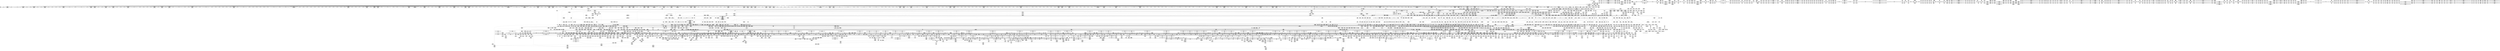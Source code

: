 digraph {
	CE0x3f3ef40 [shape=record,shape=Mrecord,label="{CE0x3f3ef40|file_map_prot_check:_tmp54|security/selinux/hooks.c,3258|*SummSink*}"]
	CE0x3f44a40 [shape=record,shape=Mrecord,label="{CE0x3f44a40|_ret_i32_%rc.1,_!dbg_!27749|security/selinux/hooks.c,1698|*SummSink*}"]
	CE0x3f746b0 [shape=record,shape=Mrecord,label="{CE0x3f746b0|inode_has_perm:_if.then|*SummSource*}"]
	CE0x4119ce0 [shape=record,shape=Mrecord,label="{CE0x4119ce0|__rcu_read_unlock:_entry|*SummSink*}"]
	CE0x3fe6360 [shape=record,shape=Mrecord,label="{CE0x3fe6360|_call_void_asm_addl_$1,_%gs:$0_,_*m,ri,*m,_dirflag_,_fpsr_,_flags_(i32*___preempt_count,_i32_%val,_i32*___preempt_count)_#3,_!dbg_!27714,_!srcloc_!27717|./arch/x86/include/asm/preempt.h,72|*SummSource*}"]
	CE0x3f00100 [shape=record,shape=Mrecord,label="{CE0x3f00100|448:_i64,_456:_i64,_464:_i64,_:_CRE_1149,1150_}"]
	CE0x409a170 [shape=record,shape=Mrecord,label="{CE0x409a170|inode_has_perm:_tmp8|security/selinux/hooks.c,1611|*SummSource*}"]
	CE0x40ff350 [shape=record,shape=Mrecord,label="{CE0x40ff350|rcu_read_lock:_tmp17|include/linux/rcupdate.h,882|*SummSource*}"]
	CE0x3f55d80 [shape=record,shape=Mrecord,label="{CE0x3f55d80|file_has_perm:_tmp7|security/selinux/hooks.c,1683|*SummSource*}"]
	CE0x4143090 [shape=record,shape=Mrecord,label="{CE0x4143090|rcu_lock_acquire:_tmp7|*SummSource*}"]
	CE0x3f7fd90 [shape=record,shape=Mrecord,label="{CE0x3f7fd90|GLOBAL:___validate_creds|*Constant*|*SummSource*}"]
	CE0x3fc8e20 [shape=record,shape=Mrecord,label="{CE0x3fc8e20|file_map_prot_check:_tmp42|security/selinux/hooks.c,3249}"]
	CE0x3efb5d0 [shape=record,shape=Mrecord,label="{CE0x3efb5d0|448:_i64,_456:_i64,_464:_i64,_:_CRE_997,998_}"]
	CE0x3ede4b0 [shape=record,shape=Mrecord,label="{CE0x3ede4b0|file_map_prot_check:_tmp13|security/selinux/hooks.c,3238}"]
	CE0x40fc930 [shape=record,shape=Mrecord,label="{CE0x40fc930|__validate_creds:_if.end|*SummSource*}"]
	CE0x3f4b270 [shape=record,shape=Mrecord,label="{CE0x3f4b270|selinux_file_mprotect:_tmp104|security/selinux/hooks.c,3332}"]
	CE0x3f11830 [shape=record,shape=Mrecord,label="{CE0x3f11830|GLOBAL:_task_sid|*Constant*|*SummSink*}"]
	CE0x41190e0 [shape=record,shape=Mrecord,label="{CE0x41190e0|_call_void___rcu_read_unlock()_#10,_!dbg_!27734|include/linux/rcupdate.h,937}"]
	CE0x3ea4d20 [shape=record,shape=Mrecord,label="{CE0x3ea4d20|selinux_file_mprotect:_tobool|security/selinux/hooks.c,3303|*SummSink*}"]
	CE0x40f15f0 [shape=record,shape=Mrecord,label="{CE0x40f15f0|rcu_read_unlock:_land.lhs.true2|*SummSink*}"]
	CE0x3f35520 [shape=record,shape=Mrecord,label="{CE0x3f35520|inode_has_perm:_tmp17|security/selinux/hooks.c,1617|*SummSink*}"]
	CE0x4142170 [shape=record,shape=Mrecord,label="{CE0x4142170|GLOBAL:_lock_release|*Constant*|*SummSource*}"]
	CE0x3e76240 [shape=record,shape=Mrecord,label="{CE0x3e76240|i8*_getelementptr_inbounds_(_25_x_i8_,_25_x_i8_*_.str3,_i32_0,_i32_0)|*Constant*}"]
	CE0x405a3d0 [shape=record,shape=Mrecord,label="{CE0x405a3d0|rcu_read_unlock:_land.lhs.true2}"]
	CE0x415b050 [shape=record,shape=Mrecord,label="{CE0x415b050|i64*_getelementptr_inbounds_(_4_x_i64_,_4_x_i64_*___llvm_gcov_ctr129,_i64_0,_i64_0)|*Constant*|*SummSource*}"]
	CE0x3e2c1e0 [shape=record,shape=Mrecord,label="{CE0x3e2c1e0|0:_i32,_:_GCRE_selinux_checkreqprot_external_global_i32:_elem_0:default:}"]
	CE0x3e3b6a0 [shape=record,shape=Mrecord,label="{CE0x3e3b6a0|selinux_file_mprotect:_tmp2|*SummSink*}"]
	CE0x3eaaa90 [shape=record,shape=Mrecord,label="{CE0x3eaaa90|_call_void_mcount()_#3|*SummSink*}"]
	CE0x3e93340 [shape=record,shape=Mrecord,label="{CE0x3e93340|i32_134217728|*Constant*}"]
	CE0x410e9b0 [shape=record,shape=Mrecord,label="{CE0x410e9b0|__validate_creds:_conv|include/linux/cred.h,173|*SummSink*}"]
	CE0x3f7c070 [shape=record,shape=Mrecord,label="{CE0x3f7c070|GLOBAL:_rcu_read_unlock|*Constant*}"]
	CE0x40508d0 [shape=record,shape=Mrecord,label="{CE0x40508d0|rcu_read_lock:_do.end|*SummSink*}"]
	CE0x40eaf70 [shape=record,shape=Mrecord,label="{CE0x40eaf70|rcu_lock_acquire:_tmp3|*SummSource*}"]
	CE0x413a9b0 [shape=record,shape=Mrecord,label="{CE0x413a9b0|rcu_lock_acquire:_tmp4|include/linux/rcupdate.h,418|*SummSource*}"]
	CE0x3e30080 [shape=record,shape=Mrecord,label="{CE0x3e30080|i32_6|*Constant*|*SummSource*}"]
	CE0x3f42870 [shape=record,shape=Mrecord,label="{CE0x3f42870|selinux_file_mprotect:_tmp91}"]
	CE0x401c3f0 [shape=record,shape=Mrecord,label="{CE0x401c3f0|_ret_void,_!dbg_!27720|./arch/x86/include/asm/preempt.h,78|*SummSource*}"]
	CE0x3fbe2b0 [shape=record,shape=Mrecord,label="{CE0x3fbe2b0|file_map_prot_check:_tmp12|security/selinux/hooks.c,3238|*SummSink*}"]
	CE0x40959f0 [shape=record,shape=Mrecord,label="{CE0x40959f0|inode_has_perm:_sclass|security/selinux/hooks.c,1617|*SummSink*}"]
	CE0x3f365f0 [shape=record,shape=Mrecord,label="{CE0x3f365f0|avc_has_perm:_tclass|Function::avc_has_perm&Arg::tclass::}"]
	CE0x4003680 [shape=record,shape=Mrecord,label="{CE0x4003680|file_map_prot_check:_conv|security/selinux/hooks.c,3259|*SummSource*}"]
	CE0x3ef9690 [shape=record,shape=Mrecord,label="{CE0x3ef9690|448:_i64,_456:_i64,_464:_i64,_:_CRE_972,973_}"]
	CE0x3f3da80 [shape=record,shape=Mrecord,label="{CE0x3f3da80|file_map_prot_check:_tobool24|security/selinux/hooks.c,3258}"]
	CE0x4016080 [shape=record,shape=Mrecord,label="{CE0x4016080|__preempt_count_sub:_tmp3|*SummSink*}"]
	CE0x3fc48d0 [shape=record,shape=Mrecord,label="{CE0x3fc48d0|current_sid:_tmp19|security/selinux/hooks.c,218}"]
	CE0x3fb88d0 [shape=record,shape=Mrecord,label="{CE0x3fb88d0|cred_sid:_tmp6|security/selinux/hooks.c,197|*SummSource*}"]
	CE0x3f6fad0 [shape=record,shape=Mrecord,label="{CE0x3f6fad0|__validate_creds:_cred|Function::__validate_creds&Arg::cred::|*SummSource*}"]
	CE0x4111bc0 [shape=record,shape=Mrecord,label="{CE0x4111bc0|i64*_getelementptr_inbounds_(_2_x_i64_,_2_x_i64_*___llvm_gcov_ctr131,_i64_0,_i64_1)|*Constant*}"]
	CE0x413e460 [shape=record,shape=Mrecord,label="{CE0x413e460|i64*_getelementptr_inbounds_(_4_x_i64_,_4_x_i64_*___llvm_gcov_ctr133,_i64_0,_i64_3)|*Constant*|*SummSink*}"]
	CE0x3f19c50 [shape=record,shape=Mrecord,label="{CE0x3f19c50|i32_22|*Constant*}"]
	CE0x3ff22c0 [shape=record,shape=Mrecord,label="{CE0x3ff22c0|inode_has_perm:_tmp1|*SummSource*}"]
	CE0x3f26c60 [shape=record,shape=Mrecord,label="{CE0x3f26c60|file_has_perm:_sid2|security/selinux/hooks.c,1683|*SummSource*}"]
	CE0x3fc17d0 [shape=record,shape=Mrecord,label="{CE0x3fc17d0|i64*_getelementptr_inbounds_(_2_x_i64_,_2_x_i64_*___llvm_gcov_ctr162,_i64_0,_i64_0)|*Constant*|*SummSource*}"]
	CE0x3fef040 [shape=record,shape=Mrecord,label="{CE0x3fef040|current_sid:_tmp20|security/selinux/hooks.c,218|*SummSource*}"]
	CE0x3f70ba0 [shape=record,shape=Mrecord,label="{CE0x3f70ba0|__validate_creds:_line|Function::__validate_creds&Arg::line::}"]
	CE0x3f7edb0 [shape=record,shape=Mrecord,label="{CE0x3f7edb0|_call_void_mcount()_#3}"]
	CE0x3e5f3d0 [shape=record,shape=Mrecord,label="{CE0x3e5f3d0|i64*_getelementptr_inbounds_(_2_x_i64_,_2_x_i64_*___llvm_gcov_ctr136,_i64_0,_i64_1)|*Constant*}"]
	CE0x3fde820 [shape=record,shape=Mrecord,label="{CE0x3fde820|file_map_prot_check:_tmp29|security/selinux/hooks.c,3242}"]
	CE0x40e71d0 [shape=record,shape=Mrecord,label="{CE0x40e71d0|file_has_perm:_tmp17|security/selinux/hooks.c,1689}"]
	CE0x3ee18c0 [shape=record,shape=Mrecord,label="{CE0x3ee18c0|i64*_getelementptr_inbounds_(_2_x_i64_,_2_x_i64_*___llvm_gcov_ctr98,_i64_0,_i64_0)|*Constant*|*SummSource*}"]
	CE0x413d5b0 [shape=record,shape=Mrecord,label="{CE0x413d5b0|GLOBAL:_lock_release|*Constant*|*SummSink*}"]
	CE0x3e49250 [shape=record,shape=Mrecord,label="{CE0x3e49250|selinux_file_mprotect:_tmp38|security/selinux/hooks.c,3308|*SummSink*}"]
	CE0x3e51140 [shape=record,shape=Mrecord,label="{CE0x3e51140|get_current:_entry|*SummSource*}"]
	CE0x4101070 [shape=record,shape=Mrecord,label="{CE0x4101070|i64_3|*Constant*}"]
	CE0x3f01dc0 [shape=record,shape=Mrecord,label="{CE0x3f01dc0|448:_i64,_456:_i64,_464:_i64,_:_CRE_1172,1173_}"]
	CE0x3f31dc0 [shape=record,shape=Mrecord,label="{CE0x3f31dc0|i64_26|*Constant*}"]
	CE0x3ff26b0 [shape=record,shape=Mrecord,label="{CE0x3ff26b0|_ret_void,_!dbg_!27717|include/linux/rcupdate.h,245|*SummSource*}"]
	CE0x3f46430 [shape=record,shape=Mrecord,label="{CE0x3f46430|selinux_file_mprotect:_tmp95|security/selinux/hooks.c,3328|*SummSource*}"]
	CE0x3f0dba0 [shape=record,shape=Mrecord,label="{CE0x3f0dba0|selinux_file_mprotect:_tmp59|security/selinux/hooks.c,3314|*SummSink*}"]
	CE0x3e4cbd0 [shape=record,shape=Mrecord,label="{CE0x3e4cbd0|selinux_file_mprotect:_tmp48|*LoadInst*|security/selinux/hooks.c,3312|*SummSink*}"]
	CE0x3f558b0 [shape=record,shape=Mrecord,label="{CE0x3f558b0|file_has_perm:_cmp|security/selinux/hooks.c,1683|*SummSink*}"]
	CE0x405b1d0 [shape=record,shape=Mrecord,label="{CE0x405b1d0|cred_sid:_cred|Function::cred_sid&Arg::cred::}"]
	CE0x3e88210 [shape=record,shape=Mrecord,label="{CE0x3e88210|0:_i64,_8:_i64,_64:_%struct.mm_struct*,_80:_i64,_136:_%struct.anon_vma*,_160:_%struct.file*,_:_CRE_176,184_|*MultipleSource*|Function::selinux_file_mprotect&Arg::vma::|security/selinux/hooks.c,3309}"]
	CE0x3fc8330 [shape=record,shape=Mrecord,label="{CE0x3fc8330|file_map_prot_check:_tmp44|security/selinux/hooks.c,3249|*SummSink*}"]
	CE0x3f68d50 [shape=record,shape=Mrecord,label="{CE0x3f68d50|i64*_getelementptr_inbounds_(_38_x_i64_,_38_x_i64_*___llvm_gcov_ctr257,_i64_0,_i64_37)|*Constant*}"]
	CE0x4015050 [shape=record,shape=Mrecord,label="{CE0x4015050|__preempt_count_add:_tmp2|*SummSource*}"]
	CE0x3f4bee0 [shape=record,shape=Mrecord,label="{CE0x3f4bee0|selinux_file_mprotect:_vm_file49|security/selinux/hooks.c,3332}"]
	CE0x3e8e720 [shape=record,shape=Mrecord,label="{CE0x3e8e720|selinux_file_mprotect:_tmp88|security/selinux/hooks.c,3326|*SummSink*}"]
	CE0x3e35fa0 [shape=record,shape=Mrecord,label="{CE0x3e35fa0|cred_sid:_cred|Function::cred_sid&Arg::cred::|*SummSink*}"]
	CE0x3fb5b40 [shape=record,shape=Mrecord,label="{CE0x3fb5b40|cred_has_perm:_actor|Function::cred_has_perm&Arg::actor::}"]
	CE0x3e48b80 [shape=record,shape=Mrecord,label="{CE0x3e48b80|i64_17|*Constant*|*SummSink*}"]
	CE0x3efc4d0 [shape=record,shape=Mrecord,label="{CE0x3efc4d0|448:_i64,_456:_i64,_464:_i64,_:_CRE_1008,1016_|*MultipleSource*|*LoadInst*|security/selinux/hooks.c,3311|security/selinux/hooks.c,3311}"]
	CE0x41117d0 [shape=record,shape=Mrecord,label="{CE0x41117d0|rcu_read_unlock:_tmp11|include/linux/rcupdate.h,933|*SummSource*}"]
	CE0x3fd51f0 [shape=record,shape=Mrecord,label="{CE0x3fd51f0|task_sid:_tmp12|security/selinux/hooks.c,208}"]
	CE0x41185e0 [shape=record,shape=Mrecord,label="{CE0x41185e0|rcu_lock_release:_entry|*SummSink*}"]
	CE0x3fd2ac0 [shape=record,shape=Mrecord,label="{CE0x3fd2ac0|i64_12|*Constant*|*SummSink*}"]
	CE0x3f45b50 [shape=record,shape=Mrecord,label="{CE0x3f45b50|selinux_file_mprotect:_tmp99|security/selinux/hooks.c,3329|*SummSource*}"]
	CE0x3f798a0 [shape=record,shape=Mrecord,label="{CE0x3f798a0|i64*_getelementptr_inbounds_(_13_x_i64_,_13_x_i64_*___llvm_gcov_ctr126,_i64_0,_i64_11)|*Constant*|*SummSource*}"]
	CE0x3e788b0 [shape=record,shape=Mrecord,label="{CE0x3e788b0|file_has_perm:_sid3|security/selinux/hooks.c,1684|*SummSource*}"]
	CE0x3ff7260 [shape=record,shape=Mrecord,label="{CE0x3ff7260|i64*_getelementptr_inbounds_(_5_x_i64_,_5_x_i64_*___llvm_gcov_ctr155,_i64_0,_i64_4)|*Constant*|*SummSink*}"]
	CE0x3eec330 [shape=record,shape=Mrecord,label="{CE0x3eec330|file_map_prot_check:_tmp16|security/selinux/hooks.c,3238|*SummSource*}"]
	CE0x3ffa950 [shape=record,shape=Mrecord,label="{CE0x3ffa950|__preempt_count_add:_entry}"]
	CE0x3f9d6f0 [shape=record,shape=Mrecord,label="{CE0x3f9d6f0|GLOBAL:_llvm.expect.i64|*Constant*}"]
	CE0x3fc4130 [shape=record,shape=Mrecord,label="{CE0x3fc4130|file_map_prot_check:_tmp48|security/selinux/hooks.c,3251|*SummSink*}"]
	CE0x3edf630 [shape=record,shape=Mrecord,label="{CE0x3edf630|i32_0|*Constant*}"]
	CE0x3e65c40 [shape=record,shape=Mrecord,label="{CE0x3e65c40|_ret_i32_%tmp24,_!dbg_!27742|security/selinux/hooks.c,220|*SummSink*}"]
	CE0x3fcb6b0 [shape=record,shape=Mrecord,label="{CE0x3fcb6b0|GLOBAL:_file_map_prot_check.__warned|Global_var:file_map_prot_check.__warned}"]
	CE0x3f4d840 [shape=record,shape=Mrecord,label="{CE0x3f4d840|GLOBAL:_file_map_prot_check|*Constant*}"]
	CE0x4158dc0 [shape=record,shape=Mrecord,label="{CE0x4158dc0|__preempt_count_add:_tmp|*SummSource*}"]
	CE0x3fac160 [shape=record,shape=Mrecord,label="{CE0x3fac160|file_has_perm:_tmp27|security/selinux/hooks.c,1694|*SummSink*}"]
	CE0x3e4ef10 [shape=record,shape=Mrecord,label="{CE0x3e4ef10|0:_i64,_8:_i64,_64:_%struct.mm_struct*,_80:_i64,_136:_%struct.anon_vma*,_160:_%struct.file*,_:_CRE_104,105_}"]
	CE0x3f418a0 [shape=record,shape=Mrecord,label="{CE0x3f418a0|selinux_file_mprotect:_tmp94}"]
	CE0x3f0a770 [shape=record,shape=Mrecord,label="{CE0x3f0a770|cred_has_perm:_actor|Function::cred_has_perm&Arg::actor::}"]
	CE0x410c840 [shape=record,shape=Mrecord,label="{CE0x410c840|i64*_getelementptr_inbounds_(_11_x_i64_,_11_x_i64_*___llvm_gcov_ctr132,_i64_0,_i64_0)|*Constant*}"]
	CE0x413bdd0 [shape=record,shape=Mrecord,label="{CE0x413bdd0|__preempt_count_add:_val|Function::__preempt_count_add&Arg::val::}"]
	CE0x3fb34c0 [shape=record,shape=Mrecord,label="{CE0x3fb34c0|current_sid:_tmp24|security/selinux/hooks.c,220}"]
	CE0x4053800 [shape=record,shape=Mrecord,label="{CE0x4053800|inode_has_perm:_i_flags|security/selinux/hooks.c,1611}"]
	CE0x40f5460 [shape=record,shape=Mrecord,label="{CE0x40f5460|0:_i8,_:_GCMR_rcu_read_lock.__warned_internal_global_i8_0,_section_.data.unlikely_,_align_1:_elem_0:default:}"]
	CE0x3e869c0 [shape=record,shape=Mrecord,label="{CE0x3e869c0|i64*_getelementptr_inbounds_(_12_x_i64_,_12_x_i64_*___llvm_gcov_ctr170,_i64_0,_i64_5)|*Constant*|*SummSource*}"]
	CE0x4159940 [shape=record,shape=Mrecord,label="{CE0x4159940|__preempt_count_sub:_tmp6|./arch/x86/include/asm/preempt.h,78|*SummSource*}"]
	CE0x3e51a50 [shape=record,shape=Mrecord,label="{CE0x3e51a50|selinux_file_mprotect:_if.end42|*SummSource*}"]
	CE0x3f64830 [shape=record,shape=Mrecord,label="{CE0x3f64830|file_map_prot_check:_call38|security/selinux/hooks.c,3264|*SummSource*}"]
	CE0x3fcda30 [shape=record,shape=Mrecord,label="{CE0x3fcda30|current_sid:_sid|security/selinux/hooks.c,220|*SummSink*}"]
	CE0x410e370 [shape=record,shape=Mrecord,label="{CE0x410e370|_ret_void,_!dbg_!27717|include/linux/rcupdate.h,240|*SummSource*}"]
	CE0x3ea52f0 [shape=record,shape=Mrecord,label="{CE0x3ea52f0|avc_has_perm:_entry|*SummSink*}"]
	CE0x3f9a960 [shape=record,shape=Mrecord,label="{CE0x3f9a960|i64*_getelementptr_inbounds_(_8_x_i64_,_8_x_i64_*___llvm_gcov_ctr154,_i64_0,_i64_7)|*Constant*|*SummSource*}"]
	CE0x3e9bfa0 [shape=record,shape=Mrecord,label="{CE0x3e9bfa0|448:_i64,_456:_i64,_464:_i64,_:_CRE_328,336_|*MultipleSource*|*LoadInst*|security/selinux/hooks.c,3311|security/selinux/hooks.c,3311}"]
	CE0x3e78e60 [shape=record,shape=Mrecord,label="{CE0x3e78e60|file_has_perm:_tmp11|security/selinux/hooks.c,1684}"]
	CE0x3eff980 [shape=record,shape=Mrecord,label="{CE0x3eff980|448:_i64,_456:_i64,_464:_i64,_:_CRE_1143,1144_}"]
	CE0x3f649a0 [shape=record,shape=Mrecord,label="{CE0x3f649a0|file_map_prot_check:_call38|security/selinux/hooks.c,3264|*SummSink*}"]
	CE0x3f30f30 [shape=record,shape=Mrecord,label="{CE0x3f30f30|selinux_file_mprotect:_tmp77|security/selinux/hooks.c,3317|*SummSource*}"]
	CE0x3e30180 [shape=record,shape=Mrecord,label="{CE0x3e30180|selinux_file_mprotect:_tmp83|*LoadInst*|security/selinux/hooks.c,3318|*SummSource*}"]
	CE0x3f9b380 [shape=record,shape=Mrecord,label="{CE0x3f9b380|GLOBAL:___rcu_read_lock|*Constant*}"]
	CE0x3e5e530 [shape=record,shape=Mrecord,label="{CE0x3e5e530|selinux_file_mprotect:_call33|security/selinux/hooks.c,3317|*SummSource*}"]
	CE0x3e7dcf0 [shape=record,shape=Mrecord,label="{CE0x3e7dcf0|0:_i64,_8:_i64,_64:_%struct.mm_struct*,_80:_i64,_136:_%struct.anon_vma*,_160:_%struct.file*,_:_CRE_89,90_}"]
	CE0x3f2c960 [shape=record,shape=Mrecord,label="{CE0x3f2c960|file_has_perm:_type|security/selinux/hooks.c,1680|*SummSource*}"]
	CE0x3faf5e0 [shape=record,shape=Mrecord,label="{CE0x3faf5e0|inode_has_perm:_perms|Function::inode_has_perm&Arg::perms::}"]
	CE0x3f82900 [shape=record,shape=Mrecord,label="{CE0x3f82900|task_sid:_tmp14|security/selinux/hooks.c,208|*SummSink*}"]
	CE0x3eafec0 [shape=record,shape=Mrecord,label="{CE0x3eafec0|0:_i64,_8:_i64,_64:_%struct.mm_struct*,_80:_i64,_136:_%struct.anon_vma*,_160:_%struct.file*,_:_CRE_116,117_}"]
	CE0x3efc610 [shape=record,shape=Mrecord,label="{CE0x3efc610|448:_i64,_456:_i64,_464:_i64,_:_CRE_1016,1024_|*MultipleSource*|*LoadInst*|security/selinux/hooks.c,3311|security/selinux/hooks.c,3311}"]
	CE0x3e4ac80 [shape=record,shape=Mrecord,label="{CE0x3e4ac80|current_has_perm:_tsk|Function::current_has_perm&Arg::tsk::}"]
	CE0x3f83a30 [shape=record,shape=Mrecord,label="{CE0x3f83a30|file_map_prot_check:_tmp52|security/selinux/hooks.c,3253|*SummSink*}"]
	CE0x3ef0e40 [shape=record,shape=Mrecord,label="{CE0x3ef0e40|inode_has_perm:_tmp6|*LoadInst*|security/selinux/hooks.c,1611}"]
	CE0x3e565c0 [shape=record,shape=Mrecord,label="{CE0x3e565c0|selinux_file_mprotect:_vma|Function::selinux_file_mprotect&Arg::vma::}"]
	CE0x4009c50 [shape=record,shape=Mrecord,label="{CE0x4009c50|file_map_prot_check:_conv36|security/selinux/hooks.c,3262|*SummSource*}"]
	CE0x40968e0 [shape=record,shape=Mrecord,label="{CE0x40968e0|i1_true|*Constant*}"]
	CE0x40f2490 [shape=record,shape=Mrecord,label="{CE0x40f2490|rcu_read_lock:_tmp19|include/linux/rcupdate.h,882}"]
	CE0x3e57df0 [shape=record,shape=Mrecord,label="{CE0x3e57df0|selinux_file_mprotect:_vma|Function::selinux_file_mprotect&Arg::vma::|*SummSink*}"]
	CE0x3f3e390 [shape=record,shape=Mrecord,label="{CE0x3f3e390|file_map_prot_check:_tmp61|security/selinux/hooks.c,3259|*SummSource*}"]
	CE0x40526c0 [shape=record,shape=Mrecord,label="{CE0x40526c0|i64*_getelementptr_inbounds_(_8_x_i64_,_8_x_i64_*___llvm_gcov_ctr154,_i64_0,_i64_2)|*Constant*|*SummSink*}"]
	CE0x3e512d0 [shape=record,shape=Mrecord,label="{CE0x3e512d0|selinux_file_mprotect:_if.end43|*SummSource*}"]
	CE0x4099540 [shape=record,shape=Mrecord,label="{CE0x4099540|inode_has_perm:_tmp7|security/selinux/hooks.c,1611}"]
	CE0x3ef4fb0 [shape=record,shape=Mrecord,label="{CE0x3ef4fb0|file_has_perm:_bb}"]
	CE0x4000820 [shape=record,shape=Mrecord,label="{CE0x4000820|file_map_prot_check:_tmp59|security/selinux/hooks.c,3258|*SummSink*}"]
	CE0x4156530 [shape=record,shape=Mrecord,label="{CE0x4156530|COLLAPSED:_GCMRE___llvm_gcov_ctr134_internal_global_4_x_i64_zeroinitializer:_elem_0:default:}"]
	"CONST[source:2(external),value:2(dynamic)][purpose:{subject}]"
	CE0x413c030 [shape=record,shape=Mrecord,label="{CE0x413c030|__rcu_read_lock:_tmp1|*SummSink*}"]
	CE0x3fb9e30 [shape=record,shape=Mrecord,label="{CE0x3fb9e30|file_map_prot_check:_tmp20|security/selinux/hooks.c,3241|*SummSink*}"]
	CE0x3f607b0 [shape=record,shape=Mrecord,label="{CE0x3f607b0|file_has_perm:_tmp16|security/selinux/hooks.c,1689}"]
	CE0x3e37b60 [shape=record,shape=Mrecord,label="{CE0x3e37b60|selinux_file_mprotect:_tmp9|security/selinux/hooks.c,3303|*SummSource*}"]
	CE0x3e83680 [shape=record,shape=Mrecord,label="{CE0x3e83680|448:_i64,_456:_i64,_464:_i64,_:_CRE_101,102_}"]
	CE0x3e7f380 [shape=record,shape=Mrecord,label="{CE0x3e7f380|cred_sid:_security|security/selinux/hooks.c,196|*SummSink*}"]
	CE0x3e5b7d0 [shape=record,shape=Mrecord,label="{CE0x3e5b7d0|selinux_file_mprotect:_tmp71|security/selinux/hooks.c,3316}"]
	CE0x3f2fcc0 [shape=record,shape=Mrecord,label="{CE0x3f2fcc0|selinux_file_mprotect:_vm_file35|security/selinux/hooks.c,3318|*SummSource*}"]
	CE0x40fd8a0 [shape=record,shape=Mrecord,label="{CE0x40fd8a0|rcu_read_lock:_tmp13|include/linux/rcupdate.h,882|*SummSink*}"]
	CE0x3f25810 [shape=record,shape=Mrecord,label="{CE0x3f25810|_ret_%struct.inode*_%tmp4,_!dbg_!27713|include/linux/fs.h,1916|*SummSource*}"]
	CE0x4102f60 [shape=record,shape=Mrecord,label="{CE0x4102f60|GLOBAL:___llvm_gcov_ctr155|Global_var:__llvm_gcov_ctr155}"]
	CE0x410d120 [shape=record,shape=Mrecord,label="{CE0x410d120|rcu_read_unlock:_tmp15|include/linux/rcupdate.h,933}"]
	CE0x41067f0 [shape=record,shape=Mrecord,label="{CE0x41067f0|i64*_getelementptr_inbounds_(_11_x_i64_,_11_x_i64_*___llvm_gcov_ctr132,_i64_0,_i64_1)|*Constant*}"]
	CE0x3f46950 [shape=record,shape=Mrecord,label="{CE0x3f46950|selinux_file_mprotect:_tmp96|security/selinux/hooks.c,3328|*SummSource*}"]
	CE0x4058c00 [shape=record,shape=Mrecord,label="{CE0x4058c00|__rcu_read_lock:_tmp|*SummSink*}"]
	CE0x4015810 [shape=record,shape=Mrecord,label="{CE0x4015810|void_(i32*,_i32,_i32*)*_asm_addl_$1,_%gs:$0_,_*m,ri,*m,_dirflag_,_fpsr_,_flags_|*SummSink*}"]
	CE0x3e909f0 [shape=record,shape=Mrecord,label="{CE0x3e909f0|i64_27|*Constant*|*SummSink*}"]
	CE0x3fb4b20 [shape=record,shape=Mrecord,label="{CE0x3fb4b20|i32_1|*Constant*}"]
	CE0x3fe0da0 [shape=record,shape=Mrecord,label="{CE0x3fe0da0|file_map_prot_check:_land.lhs.true|*SummSource*}"]
	CE0x3fa51a0 [shape=record,shape=Mrecord,label="{CE0x3fa51a0|inode_has_perm:_tmp18|security/selinux/hooks.c,1617|*SummSource*}"]
	CE0x3f80220 [shape=record,shape=Mrecord,label="{CE0x3f80220|task_sid:_call3|security/selinux/hooks.c,208|*SummSource*}"]
	CE0x3e92050 [shape=record,shape=Mrecord,label="{CE0x3e92050|selinux_file_mprotect:_vm_mm17|security/selinux/hooks.c,3312|*SummSink*}"]
	CE0x3fd9ab0 [shape=record,shape=Mrecord,label="{CE0x3fd9ab0|current_sid:_tmp6|security/selinux/hooks.c,218}"]
	CE0x3f62480 [shape=record,shape=Mrecord,label="{CE0x3f62480|file_has_perm:_tmp19|security/selinux/hooks.c,1690}"]
	CE0x3e88c30 [shape=record,shape=Mrecord,label="{CE0x3e88c30|selinux_file_mprotect:_tmp37|security/selinux/hooks.c,3308|*SummSource*}"]
	CE0x3f7f880 [shape=record,shape=Mrecord,label="{CE0x3f7f880|task_sid:_tobool4|security/selinux/hooks.c,208|*SummSource*}"]
	CE0x4099d20 [shape=record,shape=Mrecord,label="{CE0x4099d20|GLOBAL:___llvm_gcov_ctr154|Global_var:__llvm_gcov_ctr154|*SummSource*}"]
	CE0x3fa5e50 [shape=record,shape=Mrecord,label="{CE0x3fa5e50|avc_has_perm:_ssid|Function::avc_has_perm&Arg::ssid::}"]
	CE0x410f7a0 [shape=record,shape=Mrecord,label="{CE0x410f7a0|rcu_read_unlock:_tmp18|include/linux/rcupdate.h,933|*SummSource*}"]
	CE0x3e84940 [shape=record,shape=Mrecord,label="{CE0x3e84940|448:_i64,_456:_i64,_464:_i64,_:_CRE_116,117_}"]
	CE0x3efe070 [shape=record,shape=Mrecord,label="{CE0x3efe070|448:_i64,_456:_i64,_464:_i64,_:_CRE_1123,1124_}"]
	CE0x3ef7890 [shape=record,shape=Mrecord,label="{CE0x3ef7890|448:_i64,_456:_i64,_464:_i64,_:_CRE_948,949_}"]
	CE0x3f6d890 [shape=record,shape=Mrecord,label="{CE0x3f6d890|task_sid:_tmp8|security/selinux/hooks.c,208|*SummSink*}"]
	CE0x3ef9a50 [shape=record,shape=Mrecord,label="{CE0x3ef9a50|448:_i64,_456:_i64,_464:_i64,_:_CRE_975,976_}"]
	CE0x3f74520 [shape=record,shape=Mrecord,label="{CE0x3f74520|inode_has_perm:_bb|*SummSink*}"]
	CE0x3fb9230 [shape=record,shape=Mrecord,label="{CE0x3fb9230|current_sid:_land.lhs.true|*SummSource*}"]
	CE0x3e63fa0 [shape=record,shape=Mrecord,label="{CE0x3e63fa0|selinux_file_mprotect:_prot.addr.0}"]
	CE0x3fd48b0 [shape=record,shape=Mrecord,label="{CE0x3fd48b0|rcu_read_lock:_entry|*SummSource*}"]
	CE0x3f85880 [shape=record,shape=Mrecord,label="{CE0x3f85880|file_inode:_f|Function::file_inode&Arg::f::}"]
	CE0x40f3130 [shape=record,shape=Mrecord,label="{CE0x40f3130|rcu_read_lock:_land.lhs.true|*SummSource*}"]
	CE0x4106d10 [shape=record,shape=Mrecord,label="{CE0x4106d10|__validate_creds:_tmp1|*SummSource*}"]
	CE0x3fd44d0 [shape=record,shape=Mrecord,label="{CE0x3fd44d0|file_map_prot_check:_tmp32|security/selinux/hooks.c,3242|*SummSink*}"]
	CE0x413a380 [shape=record,shape=Mrecord,label="{CE0x413a380|__rcu_read_lock:_tmp1|*SummSource*}"]
	CE0x3e90b30 [shape=record,shape=Mrecord,label="{CE0x3e90b30|selinux_file_mprotect:_tmp65|security/selinux/hooks.c,3315|*SummSource*}"]
	CE0x3eed4c0 [shape=record,shape=Mrecord,label="{CE0x3eed4c0|file_has_perm:_if.then8}"]
	CE0x3f79030 [shape=record,shape=Mrecord,label="{CE0x3f79030|task_sid:_tmp23|security/selinux/hooks.c,208|*SummSink*}"]
	CE0x4105880 [shape=record,shape=Mrecord,label="{CE0x4105880|rcu_read_unlock:_tmp2}"]
	CE0x3f0f130 [shape=record,shape=Mrecord,label="{CE0x3f0f130|selinux_file_mprotect:_tmp44|security/selinux/hooks.c,3311}"]
	CE0x3fd41a0 [shape=record,shape=Mrecord,label="{CE0x3fd41a0|task_sid:_do.body|*SummSource*}"]
	CE0x3ef9cd0 [shape=record,shape=Mrecord,label="{CE0x3ef9cd0|448:_i64,_456:_i64,_464:_i64,_:_CRE_977,978_}"]
	CE0x4059bc0 [shape=record,shape=Mrecord,label="{CE0x4059bc0|file_has_perm:_tmp28|security/selinux/hooks.c,1698}"]
	CE0x3eaa720 [shape=record,shape=Mrecord,label="{CE0x3eaa720|selinux_file_mprotect:_if.then19}"]
	CE0x3fe5040 [shape=record,shape=Mrecord,label="{CE0x3fe5040|file_map_prot_check:_if.then22|*SummSink*}"]
	CE0x3ee04c0 [shape=record,shape=Mrecord,label="{CE0x3ee04c0|file_has_perm:_if.end10}"]
	CE0x3f40d90 [shape=record,shape=Mrecord,label="{CE0x3f40d90|selinux_file_mprotect:_rc.1|*SummSource*}"]
	CE0x3fc5ca0 [shape=record,shape=Mrecord,label="{CE0x3fc5ca0|file_map_prot_check:_tmp21|security/selinux/hooks.c,3241|*SummSink*}"]
	CE0x410b800 [shape=record,shape=Mrecord,label="{CE0x410b800|COLLAPSED:_GCMRE___llvm_gcov_ctr132_internal_global_11_x_i64_zeroinitializer:_elem_0:default:}"]
	CE0x4017640 [shape=record,shape=Mrecord,label="{CE0x4017640|GLOBAL:___preempt_count|Global_var:__preempt_count|*SummSource*}"]
	CE0x3fb8e00 [shape=record,shape=Mrecord,label="{CE0x3fb8e00|file_map_prot_check:_call3|security/selinux/hooks.c,3238|*SummSink*}"]
	CE0x3ff5680 [shape=record,shape=Mrecord,label="{CE0x3ff5680|rcu_lock_release:_tmp1|*SummSink*}"]
	CE0x3e2bc70 [shape=record,shape=Mrecord,label="{CE0x3e2bc70|GLOBAL:_selinux_checkreqprot|Global_var:selinux_checkreqprot|*SummSource*}"]
	CE0x3faf8d0 [shape=record,shape=Mrecord,label="{CE0x3faf8d0|inode_has_perm:_perms|Function::inode_has_perm&Arg::perms::|*SummSink*}"]
	CE0x4140a40 [shape=record,shape=Mrecord,label="{CE0x4140a40|i64*_getelementptr_inbounds_(_4_x_i64_,_4_x_i64_*___llvm_gcov_ctr133,_i64_0,_i64_2)|*Constant*|*SummSource*}"]
	CE0x4018170 [shape=record,shape=Mrecord,label="{CE0x4018170|__rcu_read_unlock:_tmp1|*SummSource*}"]
	CE0x3e64c30 [shape=record,shape=Mrecord,label="{CE0x3e64c30|448:_i64,_456:_i64,_464:_i64,_:_CRE_140,141_}"]
	CE0x3fc23f0 [shape=record,shape=Mrecord,label="{CE0x3fc23f0|file_map_prot_check:_and|security/selinux/hooks.c,3242}"]
	CE0x3fa0ef0 [shape=record,shape=Mrecord,label="{CE0x3fa0ef0|i64_1|*Constant*}"]
	CE0x3f31440 [shape=record,shape=Mrecord,label="{CE0x3f31440|selinux_file_mprotect:_call32|security/selinux/hooks.c,3317|*SummSource*}"]
	CE0x3e45e30 [shape=record,shape=Mrecord,label="{CE0x3e45e30|0:_i32,_:_GCMR_default_noexec_internal_global_i32_0,_align_4:_elem_0:default:}"]
	CE0x414a8c0 [shape=record,shape=Mrecord,label="{CE0x414a8c0|i64*_getelementptr_inbounds_(_4_x_i64_,_4_x_i64_*___llvm_gcov_ctr135,_i64_0,_i64_1)|*Constant*|*SummSink*}"]
	CE0x3fe5170 [shape=record,shape=Mrecord,label="{CE0x3fe5170|file_map_prot_check:_if.then}"]
	CE0x409a5f0 [shape=record,shape=Mrecord,label="{CE0x409a5f0|inode_has_perm:_tmp9|security/selinux/hooks.c,1611}"]
	CE0x4159470 [shape=record,shape=Mrecord,label="{CE0x4159470|__rcu_read_unlock:_tmp2|*SummSink*}"]
	CE0x3e2d1b0 [shape=record,shape=Mrecord,label="{CE0x3e2d1b0|selinux_file_mprotect:_if.end48|*SummSink*}"]
	CE0x3ffe110 [shape=record,shape=Mrecord,label="{CE0x3ffe110|rcu_lock_release:_tmp3|*SummSource*}"]
	CE0x404df40 [shape=record,shape=Mrecord,label="{CE0x404df40|cred_sid:_tmp}"]
	CE0x40f1ce0 [shape=record,shape=Mrecord,label="{CE0x40f1ce0|i64*_getelementptr_inbounds_(_11_x_i64_,_11_x_i64_*___llvm_gcov_ctr127,_i64_0,_i64_9)|*Constant*|*SummSource*}"]
	CE0x3eaa270 [shape=record,shape=Mrecord,label="{CE0x3eaa270|get_current:_tmp2|*SummSink*}"]
	CE0x3e38610 [shape=record,shape=Mrecord,label="{CE0x3e38610|selinux_file_mprotect:_tmp16|security/selinux/hooks.c,3303|*SummSink*}"]
	CE0x3f50470 [shape=record,shape=Mrecord,label="{CE0x3f50470|i64_8|*Constant*|*SummSource*}"]
	CE0x3fe6550 [shape=record,shape=Mrecord,label="{CE0x3fe6550|_call_void_asm_addl_$1,_%gs:$0_,_*m,ri,*m,_dirflag_,_fpsr_,_flags_(i32*___preempt_count,_i32_%val,_i32*___preempt_count)_#3,_!dbg_!27714,_!srcloc_!27717|./arch/x86/include/asm/preempt.h,72|*SummSink*}"]
	CE0x40ff2e0 [shape=record,shape=Mrecord,label="{CE0x40ff2e0|rcu_read_lock:_tmp17|include/linux/rcupdate.h,882}"]
	CE0x5a9b9d0 [shape=record,shape=Mrecord,label="{CE0x5a9b9d0|selinux_file_mprotect:_if.else|*SummSink*}"]
	CE0x3f45e10 [shape=record,shape=Mrecord,label="{CE0x3f45e10|i64_39|*Constant*|*SummSource*}"]
	CE0x3e3b230 [shape=record,shape=Mrecord,label="{CE0x3e3b230|selinux_file_mprotect:_if.then6|*SummSink*}"]
	CE0x3e59780 [shape=record,shape=Mrecord,label="{CE0x3e59780|0:_i64,_8:_i64,_64:_%struct.mm_struct*,_80:_i64,_136:_%struct.anon_vma*,_160:_%struct.file*,_:_CRE_91,92_}"]
	CE0x3ff6ab0 [shape=record,shape=Mrecord,label="{CE0x3ff6ab0|_call_void___invalid_creds(%struct.cred*_%cred,_i8*_%file,_i32_%line)_#10,_!dbg_!27721|include/linux/cred.h,174|*SummSink*}"]
	CE0x3eabc90 [shape=record,shape=Mrecord,label="{CE0x3eabc90|current_has_perm:_tmp3|*SummSource*}"]
	CE0x3eadfb0 [shape=record,shape=Mrecord,label="{CE0x3eadfb0|selinux_file_mprotect:_if.else34|*SummSource*}"]
	CE0x3f7fa00 [shape=record,shape=Mrecord,label="{CE0x3f7fa00|task_sid:_tobool4|security/selinux/hooks.c,208|*SummSink*}"]
	CE0x3f0f790 [shape=record,shape=Mrecord,label="{CE0x3f0f790|selinux_file_mprotect:_tmp45|security/selinux/hooks.c,3311|*SummSource*}"]
	CE0x3e57a80 [shape=record,shape=Mrecord,label="{CE0x3e57a80|GLOBAL:_get_current|*Constant*|*SummSource*}"]
	CE0x3eb05c0 [shape=record,shape=Mrecord,label="{CE0x3eb05c0|selinux_file_mprotect:_tmp36|*LoadInst*|security/selinux/hooks.c,3309}"]
	CE0x413fa20 [shape=record,shape=Mrecord,label="{CE0x413fa20|rcu_lock_acquire:_bb|*SummSink*}"]
	CE0x3e43600 [shape=record,shape=Mrecord,label="{CE0x3e43600|selinux_file_mprotect:_and|security/selinux/hooks.c,3309|*SummSource*}"]
	CE0x40038f0 [shape=record,shape=Mrecord,label="{CE0x40038f0|file_map_prot_check:_or|security/selinux/hooks.c,3259}"]
	CE0x40ef5c0 [shape=record,shape=Mrecord,label="{CE0x40ef5c0|cred_sid:_tmp}"]
	CE0x3f307e0 [shape=record,shape=Mrecord,label="{CE0x3f307e0|selinux_file_mprotect:_tmp78|*LoadInst*|security/selinux/hooks.c,3318|*SummSource*}"]
	CE0x3fae9f0 [shape=record,shape=Mrecord,label="{CE0x3fae9f0|inode_has_perm:_cred|Function::inode_has_perm&Arg::cred::}"]
	CE0x3e8de90 [shape=record,shape=Mrecord,label="{CE0x3e8de90|i64_33|*Constant*|*SummSource*}"]
	CE0x3e7aa70 [shape=record,shape=Mrecord,label="{CE0x3e7aa70|i32_3303|*Constant*}"]
	CE0x4014460 [shape=record,shape=Mrecord,label="{CE0x4014460|__preempt_count_sub:_entry}"]
	CE0x3ff9c60 [shape=record,shape=Mrecord,label="{CE0x3ff9c60|__rcu_read_lock:_tmp3|*SummSource*}"]
	CE0x4056aa0 [shape=record,shape=Mrecord,label="{CE0x4056aa0|rcu_read_lock:_if.then|*SummSource*}"]
	CE0x4142be0 [shape=record,shape=Mrecord,label="{CE0x4142be0|rcu_lock_acquire:_tmp6|*SummSink*}"]
	CE0x40f36a0 [shape=record,shape=Mrecord,label="{CE0x40f36a0|i64*_getelementptr_inbounds_(_11_x_i64_,_11_x_i64_*___llvm_gcov_ctr127,_i64_0,_i64_8)|*Constant*|*SummSink*}"]
	CE0x3fa1720 [shape=record,shape=Mrecord,label="{CE0x3fa1720|_call_void_mcount()_#3}"]
	CE0x3f4c010 [shape=record,shape=Mrecord,label="{CE0x3f4c010|selinux_file_mprotect:_vm_file49|security/selinux/hooks.c,3332|*SummSource*}"]
	CE0x3fbba50 [shape=record,shape=Mrecord,label="{CE0x3fbba50|current_sid:_if.end}"]
	CE0x3e55b70 [shape=record,shape=Mrecord,label="{CE0x3e55b70|selinux_file_mprotect:_tmp34|security/selinux/hooks.c,3309|*SummSource*}"]
	CE0x4139a40 [shape=record,shape=Mrecord,label="{CE0x4139a40|_call_void_asm_sideeffect_,_memory_,_dirflag_,_fpsr_,_flags_()_#3,_!dbg_!27714,_!srcloc_!27715|include/linux/rcupdate.h,239|*SummSource*}"]
	CE0x3e595f0 [shape=record,shape=Mrecord,label="{CE0x3e595f0|0:_i64,_8:_i64,_64:_%struct.mm_struct*,_80:_i64,_136:_%struct.anon_vma*,_160:_%struct.file*,_:_CRE_90,91_}"]
	CE0x3e9e820 [shape=record,shape=Mrecord,label="{CE0x3e9e820|selinux_file_mprotect:_tmp8|security/selinux/hooks.c,3303|*SummSink*}"]
	CE0x3fafc30 [shape=record,shape=Mrecord,label="{CE0x3fafc30|inode_has_perm:_adp|Function::inode_has_perm&Arg::adp::|*SummSource*}"]
	CE0x413a8a0 [shape=record,shape=Mrecord,label="{CE0x413a8a0|i64*_getelementptr_inbounds_(_4_x_i64_,_4_x_i64_*___llvm_gcov_ctr130,_i64_0,_i64_2)|*Constant*|*SummSink*}"]
	CE0x3e98ce0 [shape=record,shape=Mrecord,label="{CE0x3e98ce0|448:_i64,_456:_i64,_464:_i64,_:_CRE_157,158_}"]
	CE0x3e315d0 [shape=record,shape=Mrecord,label="{CE0x3e315d0|selinux_file_mprotect:_tmp42|*LoadInst*|security/selinux/hooks.c,3311|*SummSink*}"]
	CE0x3e49bc0 [shape=record,shape=Mrecord,label="{CE0x3e49bc0|selinux_file_mprotect:_and12|security/selinux/hooks.c,3309|*SummSink*}"]
	CE0x3e94520 [shape=record,shape=Mrecord,label="{CE0x3e94520|selinux_file_mprotect:_vm_file|security/selinux/hooks.c,3314|*SummSink*}"]
	CE0x3fd63b0 [shape=record,shape=Mrecord,label="{CE0x3fd63b0|COLLAPSED:_GCMRE___llvm_gcov_ctr257_internal_global_38_x_i64_zeroinitializer:_elem_0:default:}"]
	CE0x3f44f80 [shape=record,shape=Mrecord,label="{CE0x3f44f80|selinux_file_mprotect:_rc.2}"]
	CE0x3f509f0 [shape=record,shape=Mrecord,label="{CE0x3f509f0|_ret_i32_%retval.0,_!dbg_!27784|security/selinux/hooks.c,3269|*SummSink*}"]
	CE0x3f437d0 [shape=record,shape=Mrecord,label="{CE0x3f437d0|file_has_perm:_cred|Function::file_has_perm&Arg::cred::|*SummSource*}"]
	CE0x4008c20 [shape=record,shape=Mrecord,label="{CE0x4008c20|file_map_prot_check:_or35|security/selinux/hooks.c,3262|*SummSink*}"]
	CE0x40f2e10 [shape=record,shape=Mrecord,label="{CE0x40f2e10|rcu_read_unlock:_tobool1|include/linux/rcupdate.h,933|*SummSink*}"]
	CE0x3f0f950 [shape=record,shape=Mrecord,label="{CE0x3f0f950|selinux_file_mprotect:_tmp45|security/selinux/hooks.c,3311|*SummSink*}"]
	CE0x3e95120 [shape=record,shape=Mrecord,label="{CE0x3e95120|448:_i64,_456:_i64,_464:_i64,_:_CRE_122,123_}"]
	CE0x3f03580 [shape=record,shape=Mrecord,label="{CE0x3f03580|448:_i64,_456:_i64,_464:_i64,_:_CRE_1191,1192_}"]
	CE0x4145d70 [shape=record,shape=Mrecord,label="{CE0x4145d70|rcu_lock_release:_tmp7|*SummSink*}"]
	CE0x3f7b290 [shape=record,shape=Mrecord,label="{CE0x3f7b290|task_sid:_tmp27|security/selinux/hooks.c,208|*SummSink*}"]
	CE0x3eaf530 [shape=record,shape=Mrecord,label="{CE0x3eaf530|_call_void_mcount()_#3|*SummSource*}"]
	CE0x3e86250 [shape=record,shape=Mrecord,label="{CE0x3e86250|file_has_perm:_tmp15|security/selinux/hooks.c,1688}"]
	CE0x410f3b0 [shape=record,shape=Mrecord,label="{CE0x410f3b0|rcu_read_unlock:_tmp17|include/linux/rcupdate.h,933|*SummSink*}"]
	CE0x40f9770 [shape=record,shape=Mrecord,label="{CE0x40f9770|i64*_getelementptr_inbounds_(_12_x_i64_,_12_x_i64_*___llvm_gcov_ctr170,_i64_0,_i64_6)|*Constant*}"]
	CE0x40f4900 [shape=record,shape=Mrecord,label="{CE0x40f4900|i64_0|*Constant*}"]
	CE0x3fbc4d0 [shape=record,shape=Mrecord,label="{CE0x3fbc4d0|current_sid:_if.end|*SummSink*}"]
	CE0x3fb5f60 [shape=record,shape=Mrecord,label="{CE0x3fb5f60|COLLAPSED:_CMRE:_elem_0::|security/selinux/hooks.c,196}"]
	CE0x3e75af0 [shape=record,shape=Mrecord,label="{CE0x3e75af0|selinux_file_mprotect:_tmp11|security/selinux/hooks.c,3303}"]
	CE0x3f16680 [shape=record,shape=Mrecord,label="{CE0x3f16680|task_sid:_tobool|security/selinux/hooks.c,208|*SummSink*}"]
	CE0x3e4f610 [shape=record,shape=Mrecord,label="{CE0x3e4f610|0:_i64,_8:_i64,_64:_%struct.mm_struct*,_80:_i64,_136:_%struct.anon_vma*,_160:_%struct.file*,_:_CRE_108,109_}"]
	CE0x3f11700 [shape=record,shape=Mrecord,label="{CE0x3f11700|GLOBAL:_task_sid|*Constant*|*SummSource*}"]
	CE0x3f11a50 [shape=record,shape=Mrecord,label="{CE0x3f11a50|selinux_file_mprotect:_tmp56|security/selinux/hooks.c,3313|*SummSource*}"]
	CE0x3e8b2c0 [shape=record,shape=Mrecord,label="{CE0x3e8b2c0|selinux_file_mprotect:_tmp70|*LoadInst*|security/selinux/hooks.c,3316}"]
	CE0x3f1b930 [shape=record,shape=Mrecord,label="{CE0x3f1b930|current_has_perm:_call|security/selinux/hooks.c,1542|*SummSource*}"]
	CE0x3fdb7c0 [shape=record,shape=Mrecord,label="{CE0x3fdb7c0|file_map_prot_check:_error|*SummSink*}"]
	CE0x3fcf9d0 [shape=record,shape=Mrecord,label="{CE0x3fcf9d0|task_sid:_tmp17|security/selinux/hooks.c,208|*SummSink*}"]
	CE0x4156430 [shape=record,shape=Mrecord,label="{CE0x4156430|__rcu_read_lock:_do.body}"]
	CE0x3f031c0 [shape=record,shape=Mrecord,label="{CE0x3f031c0|448:_i64,_456:_i64,_464:_i64,_:_CRE_1188,1189_}"]
	CE0x3f71b90 [shape=record,shape=Mrecord,label="{CE0x3f71b90|task_sid:_tmp14|security/selinux/hooks.c,208}"]
	CE0x3f800c0 [shape=record,shape=Mrecord,label="{CE0x3f800c0|task_sid:_call3|security/selinux/hooks.c,208}"]
	CE0x3e991e0 [shape=record,shape=Mrecord,label="{CE0x3e991e0|448:_i64,_456:_i64,_464:_i64,_:_CRE_161,162_}"]
	CE0x3fc9d80 [shape=record,shape=Mrecord,label="{CE0x3fc9d80|file_map_prot_check:_tmp24|security/selinux/hooks.c,3241|*SummSink*}"]
	CE0x3f7beb0 [shape=record,shape=Mrecord,label="{CE0x3f7beb0|_ret_i32_%tmp6,_!dbg_!27716|security/selinux/hooks.c,197}"]
	CE0x40554a0 [shape=record,shape=Mrecord,label="{CE0x40554a0|_call_void_mcount()_#3|*SummSink*}"]
	CE0x41561c0 [shape=record,shape=Mrecord,label="{CE0x41561c0|_call_void_mcount()_#3|*SummSource*}"]
	CE0x3fc5850 [shape=record,shape=Mrecord,label="{CE0x3fc5850|task_sid:_do.end|*SummSink*}"]
	CE0x3f50e90 [shape=record,shape=Mrecord,label="{CE0x3f50e90|selinux_file_mprotect:_retval.0|*SummSink*}"]
	CE0x3fd9170 [shape=record,shape=Mrecord,label="{CE0x3fd9170|file_inode:_tmp2|*SummSink*}"]
	CE0x3f7b830 [shape=record,shape=Mrecord,label="{CE0x3f7b830|task_sid:_call7|security/selinux/hooks.c,208|*SummSink*}"]
	CE0x3fd8d10 [shape=record,shape=Mrecord,label="{CE0x3fd8d10|file_map_prot_check:_tobool10|security/selinux/hooks.c,3242}"]
	CE0x3f9e010 [shape=record,shape=Mrecord,label="{CE0x3f9e010|rcu_read_lock:_call|include/linux/rcupdate.h,882|*SummSource*}"]
	CE0x3e3fd20 [shape=record,shape=Mrecord,label="{CE0x3e3fd20|selinux_file_mprotect:_if.end7|*SummSink*}"]
	CE0x3f0a7e0 [shape=record,shape=Mrecord,label="{CE0x3f0a7e0|cred_has_perm:_actor|Function::cred_has_perm&Arg::actor::|*SummSource*}"]
	CE0x3f6c2f0 [shape=record,shape=Mrecord,label="{CE0x3f6c2f0|inode_has_perm:_do.end|*SummSink*}"]
	CE0x3e3f050 [shape=record,shape=Mrecord,label="{CE0x3e3f050|_call_void_mcount()_#3|*SummSource*}"]
	CE0x3e662e0 [shape=record,shape=Mrecord,label="{CE0x3e662e0|selinux_file_mprotect:_tmp22|security/selinux/hooks.c,3305}"]
	CE0x3e46d20 [shape=record,shape=Mrecord,label="{CE0x3e46d20|0:_i64,_8:_i64,_64:_%struct.mm_struct*,_80:_i64,_136:_%struct.anon_vma*,_160:_%struct.file*,_:_CRE_8,16_|*MultipleSource*|Function::selinux_file_mprotect&Arg::vma::|security/selinux/hooks.c,3309}"]
	CE0x3ef6d40 [shape=record,shape=Mrecord,label="{CE0x3ef6d40|448:_i64,_456:_i64,_464:_i64,_:_CRE_939,940_}"]
	CE0x3e488a0 [shape=record,shape=Mrecord,label="{CE0x3e488a0|_call_void_mcount()_#3}"]
	CE0x3ea5c90 [shape=record,shape=Mrecord,label="{CE0x3ea5c90|avc_has_perm:_requested|Function::avc_has_perm&Arg::requested::}"]
	CE0x3f768b0 [shape=record,shape=Mrecord,label="{CE0x3f768b0|i32_208|*Constant*|*SummSource*}"]
	CE0x3e9c570 [shape=record,shape=Mrecord,label="{CE0x3e9c570|448:_i64,_456:_i64,_464:_i64,_:_CRE_352,360_|*MultipleSource*|*LoadInst*|security/selinux/hooks.c,3311|security/selinux/hooks.c,3311}"]
	CE0x3ee1160 [shape=record,shape=Mrecord,label="{CE0x3ee1160|avc_has_perm:_ssid|Function::avc_has_perm&Arg::ssid::}"]
	CE0x3fe5b50 [shape=record,shape=Mrecord,label="{CE0x3fe5b50|current_sid:_tmp4|security/selinux/hooks.c,218|*SummSource*}"]
	CE0x3fd31d0 [shape=record,shape=Mrecord,label="{CE0x3fd31d0|file_inode:_tmp1|*SummSource*}"]
	CE0x3e4e7b0 [shape=record,shape=Mrecord,label="{CE0x3e4e7b0|selinux_file_mprotect:_if.end47|*SummSink*}"]
	CE0x3f28850 [shape=record,shape=Mrecord,label="{CE0x3f28850|file_has_perm:_tmp5|security/selinux/hooks.c,1681}"]
	CE0x40f31c0 [shape=record,shape=Mrecord,label="{CE0x40f31c0|rcu_read_lock:_land.lhs.true|*SummSink*}"]
	CE0x3f0b800 [shape=record,shape=Mrecord,label="{CE0x3f0b800|selinux_file_mprotect:_tmp61|security/selinux/hooks.c,3314}"]
	CE0x3e35c20 [shape=record,shape=Mrecord,label="{CE0x3e35c20|selinux_file_mprotect:_tmp10|security/selinux/hooks.c,3303|*SummSource*}"]
	CE0x3e4b710 [shape=record,shape=Mrecord,label="{CE0x3e4b710|current_has_perm:_perms|Function::current_has_perm&Arg::perms::|*SummSource*}"]
	CE0x3efea80 [shape=record,shape=Mrecord,label="{CE0x3efea80|448:_i64,_456:_i64,_464:_i64,_:_CRE_1131,1132_}"]
	CE0x3f9d940 [shape=record,shape=Mrecord,label="{CE0x3f9d940|get_current:_bb}"]
	CE0x3e89a60 [shape=record,shape=Mrecord,label="{CE0x3e89a60|selinux_file_mprotect:_tmp75|security/selinux/hooks.c,3314|*SummSource*}"]
	CE0x3f6ee00 [shape=record,shape=Mrecord,label="{CE0x3f6ee00|task_sid:_land.lhs.true|*SummSource*}"]
	CE0x3e416c0 [shape=record,shape=Mrecord,label="{CE0x3e416c0|selinux_file_mprotect:_tmp40|security/selinux/hooks.c,3308|*SummSource*}"]
	CE0x40f4cd0 [shape=record,shape=Mrecord,label="{CE0x40f4cd0|GLOBAL:___rcu_read_lock|*Constant*|*SummSink*}"]
	CE0x3e41060 [shape=record,shape=Mrecord,label="{CE0x3e41060|i64_18|*Constant*}"]
	CE0x40f28c0 [shape=record,shape=Mrecord,label="{CE0x40f28c0|rcu_read_lock:_tmp20|include/linux/rcupdate.h,882}"]
	CE0x3ea3fd0 [shape=record,shape=Mrecord,label="{CE0x3ea3fd0|file_map_prot_check:_tmp12|security/selinux/hooks.c,3238}"]
	CE0x413fa90 [shape=record,shape=Mrecord,label="{CE0x413fa90|rcu_lock_acquire:___here}"]
	CE0x3fc2770 [shape=record,shape=Mrecord,label="{CE0x3fc2770|GLOBAL:_rcu_read_lock|*Constant*|*SummSink*}"]
	CE0x40efdb0 [shape=record,shape=Mrecord,label="{CE0x40efdb0|__validate_creds:_tmp|*SummSink*}"]
	CE0x3fe0990 [shape=record,shape=Mrecord,label="{CE0x3fe0990|i32_2|*Constant*}"]
	CE0x3ff2da0 [shape=record,shape=Mrecord,label="{CE0x3ff2da0|GLOBAL:___llvm_gcov_ctr155|Global_var:__llvm_gcov_ctr155|*SummSource*}"]
	CE0x3e8b830 [shape=record,shape=Mrecord,label="{CE0x3e8b830|%struct.anon_vma*_null|*Constant*|*SummSink*}"]
	CE0x3ff3bb0 [shape=record,shape=Mrecord,label="{CE0x3ff3bb0|__validate_creds:_tmp5|include/linux/cred.h,173}"]
	CE0x3fc29f0 [shape=record,shape=Mrecord,label="{CE0x3fc29f0|file_map_prot_check:_tmp5|security/selinux/hooks.c,3238|*SummSource*}"]
	CE0x3f70c10 [shape=record,shape=Mrecord,label="{CE0x3f70c10|__validate_creds:_line|Function::__validate_creds&Arg::line::|*SummSource*}"]
	CE0x3f6f7d0 [shape=record,shape=Mrecord,label="{CE0x3f6f7d0|GLOBAL:_task_sid.__warned|Global_var:task_sid.__warned|*SummSource*}"]
	CE0x3e9d6e0 [shape=record,shape=Mrecord,label="{CE0x3e9d6e0|448:_i64,_456:_i64,_464:_i64,_:_CRE_424,432_|*MultipleSource*|*LoadInst*|security/selinux/hooks.c,3311|security/selinux/hooks.c,3311}"]
	CE0x3e98f60 [shape=record,shape=Mrecord,label="{CE0x3e98f60|448:_i64,_456:_i64,_464:_i64,_:_CRE_159,160_}"]
	CE0x4051500 [shape=record,shape=Mrecord,label="{CE0x4051500|inode_has_perm:_tmp5|security/selinux/hooks.c,1609}"]
	CE0x3f191d0 [shape=record,shape=Mrecord,label="{CE0x3f191d0|file_map_prot_check:_tmp17|security/selinux/hooks.c,3238}"]
	CE0x3f46d70 [shape=record,shape=Mrecord,label="{CE0x3f46d70|selinux_file_mprotect:_tmp97|security/selinux/hooks.c,3328}"]
	CE0x3f55ae0 [shape=record,shape=Mrecord,label="{CE0x3f55ae0|i64_2|*Constant*}"]
	CE0x3f3e530 [shape=record,shape=Mrecord,label="{CE0x3f3e530|i64_27|*Constant*}"]
	CE0x3fbad70 [shape=record,shape=Mrecord,label="{CE0x3fbad70|i64_10|*Constant*}"]
	CE0x3e653b0 [shape=record,shape=Mrecord,label="{CE0x3e653b0|448:_i64,_456:_i64,_464:_i64,_:_CRE_146,147_}"]
	CE0x3f44580 [shape=record,shape=Mrecord,label="{CE0x3f44580|file_has_perm:_av|Function::file_has_perm&Arg::av::|*SummSink*}"]
	CE0x402ef60 [shape=record,shape=Mrecord,label="{CE0x402ef60|__preempt_count_add:_bb}"]
	CE0x3e418c0 [shape=record,shape=Mrecord,label="{CE0x3e418c0|selinux_file_mprotect:_tmp40|security/selinux/hooks.c,3308|*SummSink*}"]
	CE0x3f61ea0 [shape=record,shape=Mrecord,label="{CE0x3f61ea0|file_has_perm:_tmp18|security/selinux/hooks.c,1690|*SummSink*}"]
	CE0x3fd49d0 [shape=record,shape=Mrecord,label="{CE0x3fd49d0|rcu_read_lock:_entry|*SummSink*}"]
	CE0x3f44070 [shape=record,shape=Mrecord,label="{CE0x3f44070|i32_524288|*Constant*}"]
	CE0x3eda1e0 [shape=record,shape=Mrecord,label="{CE0x3eda1e0|task_sid:_tmp10|security/selinux/hooks.c,208|*SummSource*}"]
	CE0x40fa040 [shape=record,shape=Mrecord,label="{CE0x40fa040|file_has_perm:_tobool7|security/selinux/hooks.c,1694}"]
	CE0x413d2d0 [shape=record,shape=Mrecord,label="{CE0x413d2d0|__preempt_count_add:_tmp4|./arch/x86/include/asm/preempt.h,72|*SummSink*}"]
	CE0x3e32540 [shape=record,shape=Mrecord,label="{CE0x3e32540|i8*_getelementptr_inbounds_(_45_x_i8_,_45_x_i8_*_.str12,_i32_0,_i32_0)|*Constant*|*SummSource*}"]
	CE0x3f10a30 [shape=record,shape=Mrecord,label="{CE0x3f10a30|i32_1|*Constant*|*SummSink*}"]
	CE0x4097e50 [shape=record,shape=Mrecord,label="{CE0x4097e50|GLOBAL:_llvm.expect.i64|*Constant*}"]
	CE0x3e8f340 [shape=record,shape=Mrecord,label="{CE0x3e8f340|selinux_file_mprotect:_vm_file40|security/selinux/hooks.c,3326|*SummSource*}"]
	CE0x3f05980 [shape=record,shape=Mrecord,label="{CE0x3f05980|selinux_file_mprotect:_tmp55|security/selinux/hooks.c,3313}"]
	CE0x3fdc4c0 [shape=record,shape=Mrecord,label="{CE0x3fdc4c0|file_map_prot_check:_rc.0|*SummSource*}"]
	CE0x3e32810 [shape=record,shape=Mrecord,label="{CE0x3e32810|i64*_getelementptr_inbounds_(_44_x_i64_,_44_x_i64_*___llvm_gcov_ctr258,_i64_0,_i64_6)|*Constant*|*SummSource*}"]
	CE0x3e5bab0 [shape=record,shape=Mrecord,label="{CE0x3e5bab0|selinux_file_mprotect:_tmp71|security/selinux/hooks.c,3316|*SummSink*}"]
	CE0x3fb7000 [shape=record,shape=Mrecord,label="{CE0x3fb7000|0:_i32,_4:_i32,_8:_i32,_12:_i32,_:_CMRE_8,12_|*MultipleSource*|security/selinux/hooks.c,196|security/selinux/hooks.c,197|*LoadInst*|security/selinux/hooks.c,196}"]
	CE0x3e73790 [shape=record,shape=Mrecord,label="{CE0x3e73790|selinux_file_mprotect:_tmp12|security/selinux/hooks.c,3303}"]
	CE0x41568a0 [shape=record,shape=Mrecord,label="{CE0x41568a0|i64*_getelementptr_inbounds_(_4_x_i64_,_4_x_i64_*___llvm_gcov_ctr128,_i64_0,_i64_0)|*Constant*}"]
	CE0x3f79950 [shape=record,shape=Mrecord,label="{CE0x3f79950|i64*_getelementptr_inbounds_(_13_x_i64_,_13_x_i64_*___llvm_gcov_ctr126,_i64_0,_i64_11)|*Constant*|*SummSink*}"]
	CE0x3ff18d0 [shape=record,shape=Mrecord,label="{CE0x3ff18d0|file_map_prot_check:_tmp39|security/selinux/hooks.c,3241|*SummSink*}"]
	CE0x3fd05d0 [shape=record,shape=Mrecord,label="{CE0x3fd05d0|file_map_prot_check:_tmp25|security/selinux/hooks.c,3242|*SummSink*}"]
	CE0x413e860 [shape=record,shape=Mrecord,label="{CE0x413e860|i64*_getelementptr_inbounds_(_4_x_i64_,_4_x_i64_*___llvm_gcov_ctr129,_i64_0,_i64_1)|*Constant*|*SummSink*}"]
	CE0x3fa6b50 [shape=record,shape=Mrecord,label="{CE0x3fa6b50|inode_has_perm:_tmp16|security/selinux/hooks.c,1615|*SummSink*}"]
	CE0x3f9a2e0 [shape=record,shape=Mrecord,label="{CE0x3f9a2e0|inode_has_perm:_retval.0|*SummSource*}"]
	CE0x3f312a0 [shape=record,shape=Mrecord,label="{CE0x3f312a0|current_has_perm:_entry|*SummSource*}"]
	CE0x4151350 [shape=record,shape=Mrecord,label="{CE0x4151350|rcu_lock_acquire:_tmp|*SummSource*}"]
	CE0x3f00600 [shape=record,shape=Mrecord,label="{CE0x3f00600|448:_i64,_456:_i64,_464:_i64,_:_CRE_1153,1154_}"]
	CE0x40975a0 [shape=record,shape=Mrecord,label="{CE0x40975a0|inode_has_perm:_lnot1|security/selinux/hooks.c,1611|*SummSource*}"]
	CE0x3fa5130 [shape=record,shape=Mrecord,label="{CE0x3fa5130|inode_has_perm:_call4|security/selinux/hooks.c,1617}"]
	CE0x4018300 [shape=record,shape=Mrecord,label="{CE0x4018300|__preempt_count_sub:_tmp4|./arch/x86/include/asm/preempt.h,77|*SummSink*}"]
	CE0x3f4c8f0 [shape=record,shape=Mrecord,label="{CE0x3f4c8f0|selinux_file_mprotect:_tmp105|*LoadInst*|security/selinux/hooks.c,3332|*SummSource*}"]
	CE0x3e738c0 [shape=record,shape=Mrecord,label="{CE0x3e738c0|selinux_file_mprotect:_tmp12|security/selinux/hooks.c,3303|*SummSource*}"]
	CE0x3fb7410 [shape=record,shape=Mrecord,label="{CE0x3fb7410|file_map_prot_check:_tmp6|security/selinux/hooks.c,3238|*SummSink*}"]
	CE0x3fecd10 [shape=record,shape=Mrecord,label="{CE0x3fecd10|file_inode:_tmp4|*LoadInst*|include/linux/fs.h,1916}"]
	CE0x40892a0 [shape=record,shape=Mrecord,label="{CE0x40892a0|inode_has_perm:_tobool|security/selinux/hooks.c,1611|*SummSink*}"]
	CE0x3ef7610 [shape=record,shape=Mrecord,label="{CE0x3ef7610|448:_i64,_456:_i64,_464:_i64,_:_CRE_946,947_}"]
	CE0x3f78aa0 [shape=record,shape=Mrecord,label="{CE0x3f78aa0|task_sid:_tmp23|security/selinux/hooks.c,208}"]
	CE0x40ea640 [shape=record,shape=Mrecord,label="{CE0x40ea640|rcu_read_lock:_call3|include/linux/rcupdate.h,882|*SummSource*}"]
	CE0x3e3e870 [shape=record,shape=Mrecord,label="{CE0x3e3e870|selinux_file_mprotect:_land.lhs.true26|*SummSink*}"]
	CE0x3fa5bb0 [shape=record,shape=Mrecord,label="{CE0x3fa5bb0|i32_(i32,_i32,_i16,_i32,_%struct.common_audit_data*)*_bitcast_(i32_(i32,_i32,_i16,_i32,_%struct.common_audit_data.495*)*_avc_has_perm_to_i32_(i32,_i32,_i16,_i32,_%struct.common_audit_data*)*)|*Constant*}"]
	CE0x3f19240 [shape=record,shape=Mrecord,label="{CE0x3f19240|file_map_prot_check:_tmp17|security/selinux/hooks.c,3238|*SummSource*}"]
	CE0x415b320 [shape=record,shape=Mrecord,label="{CE0x415b320|i64_1|*Constant*}"]
	CE0x3fd29d0 [shape=record,shape=Mrecord,label="{CE0x3fd29d0|current_sid:_security|security/selinux/hooks.c,218|*SummSource*}"]
	CE0x3f0a8f0 [shape=record,shape=Mrecord,label="{CE0x3f0a8f0|cred_has_perm:_actor|Function::cred_has_perm&Arg::actor::|*SummSink*}"]
	CE0x3f62ed0 [shape=record,shape=Mrecord,label="{CE0x3f62ed0|file_map_prot_check:_av.1|*SummSink*}"]
	CE0x3e44f40 [shape=record,shape=Mrecord,label="{CE0x3e44f40|448:_i64,_456:_i64,_464:_i64,_:_CRE_81,82_}"]
	CE0x3f1ba40 [shape=record,shape=Mrecord,label="{CE0x3f1ba40|current_has_perm:_call|security/selinux/hooks.c,1542|*SummSink*}"]
	CE0x3f6fd90 [shape=record,shape=Mrecord,label="{CE0x3f6fd90|i32_1609|*Constant*}"]
	CE0x3f6be20 [shape=record,shape=Mrecord,label="{CE0x3f6be20|_call_void_mcount()_#3|*SummSource*}"]
	CE0x3feec40 [shape=record,shape=Mrecord,label="{CE0x3feec40|i64*_getelementptr_inbounds_(_11_x_i64_,_11_x_i64_*___llvm_gcov_ctr125,_i64_0,_i64_10)|*Constant*|*SummSink*}"]
	CE0x3f07270 [shape=record,shape=Mrecord,label="{CE0x3f07270|selinux_file_mprotect:_vm_end27|security/selinux/hooks.c,3316|*SummSource*}"]
	CE0x40e9160 [shape=record,shape=Mrecord,label="{CE0x40e9160|_call_void_mcount()_#3}"]
	CE0x414c140 [shape=record,shape=Mrecord,label="{CE0x414c140|__preempt_count_add:_tmp7|./arch/x86/include/asm/preempt.h,73|*SummSink*}"]
	CE0x3f42d90 [shape=record,shape=Mrecord,label="{CE0x3f42d90|selinux_file_mprotect:_call41|security/selinux/hooks.c,3326|*SummSink*}"]
	CE0x404a5e0 [shape=record,shape=Mrecord,label="{CE0x404a5e0|rcu_read_unlock:_entry|*SummSink*}"]
	CE0x3f26cd0 [shape=record,shape=Mrecord,label="{CE0x3f26cd0|file_has_perm:_path|security/selinux/hooks.c,1681}"]
	CE0x3e76110 [shape=record,shape=Mrecord,label="{CE0x3e76110|GLOBAL:_lockdep_rcu_suspicious|*Constant*|*SummSink*}"]
	CE0x3f62d70 [shape=record,shape=Mrecord,label="{CE0x3f62d70|file_has_perm:_tobool7|security/selinux/hooks.c,1694|*SummSource*}"]
	CE0x3fec7f0 [shape=record,shape=Mrecord,label="{CE0x3fec7f0|current_sid:_tmp4|security/selinux/hooks.c,218}"]
	CE0x3fc7c30 [shape=record,shape=Mrecord,label="{CE0x3fc7c30|task_sid:_tmp11|security/selinux/hooks.c,208|*SummSource*}"]
	CE0x404ae20 [shape=record,shape=Mrecord,label="{CE0x404ae20|file_inode:_bb|*SummSink*}"]
	CE0x4006660 [shape=record,shape=Mrecord,label="{CE0x4006660|file_map_prot_check:_tmp65|security/selinux/hooks.c,3261|*SummSource*}"]
	CE0x41468b0 [shape=record,shape=Mrecord,label="{CE0x41468b0|__preempt_count_sub:_do.body|*SummSource*}"]
	CE0x3ef5bd0 [shape=record,shape=Mrecord,label="{CE0x3ef5bd0|448:_i64,_456:_i64,_464:_i64,_:_CRE_872,896_|*MultipleSource*|*LoadInst*|security/selinux/hooks.c,3311|security/selinux/hooks.c,3311}"]
	CE0x3fbd160 [shape=record,shape=Mrecord,label="{CE0x3fbd160|file_map_prot_check:_tobool1|security/selinux/hooks.c,3238|*SummSource*}"]
	CE0x3ef0b50 [shape=record,shape=Mrecord,label="{CE0x3ef0b50|i32_4|*Constant*|*SummSink*}"]
	CE0x4104b40 [shape=record,shape=Mrecord,label="{CE0x4104b40|rcu_read_unlock:_tmp14|include/linux/rcupdate.h,933}"]
	CE0x40f8160 [shape=record,shape=Mrecord,label="{CE0x40f8160|rcu_read_unlock:_tmp7|include/linux/rcupdate.h,933|*SummSink*}"]
	CE0x40161f0 [shape=record,shape=Mrecord,label="{CE0x40161f0|__preempt_count_add:_tmp}"]
	CE0x3e5ca90 [shape=record,shape=Mrecord,label="{CE0x3e5ca90|448:_i64,_456:_i64,_464:_i64,_:_CRE_83,84_}"]
	CE0x3f45bc0 [shape=record,shape=Mrecord,label="{CE0x3f45bc0|i64_39|*Constant*}"]
	CE0x3fae150 [shape=record,shape=Mrecord,label="{CE0x3fae150|file_has_perm:_call9|security/selinux/hooks.c,1695|*SummSink*}"]
	CE0x3ef3830 [shape=record,shape=Mrecord,label="{CE0x3ef3830|cred_sid:_tmp3|*SummSink*}"]
	CE0x3fbb150 [shape=record,shape=Mrecord,label="{CE0x3fbb150|current_sid:_do.end|*SummSource*}"]
	CE0x3fde980 [shape=record,shape=Mrecord,label="{CE0x3fde980|current_sid:_tmp7|security/selinux/hooks.c,218|*SummSource*}"]
	CE0x3fe7d20 [shape=record,shape=Mrecord,label="{CE0x3fe7d20|current_sid:_tmp11|security/selinux/hooks.c,218|*SummSource*}"]
	CE0x3f14260 [shape=record,shape=Mrecord,label="{CE0x3f14260|avc_has_perm:_requested|Function::avc_has_perm&Arg::requested::}"]
	CE0x4106860 [shape=record,shape=Mrecord,label="{CE0x4106860|i64*_getelementptr_inbounds_(_11_x_i64_,_11_x_i64_*___llvm_gcov_ctr132,_i64_0,_i64_1)|*Constant*|*SummSource*}"]
	CE0x3e3b4a0 [shape=record,shape=Mrecord,label="{CE0x3e3b4a0|selinux_file_mprotect:_if.then|*SummSink*}"]
	CE0x3e8c010 [shape=record,shape=Mrecord,label="{CE0x3e8c010|i64_31|*Constant*|*SummSource*}"]
	CE0x3e98560 [shape=record,shape=Mrecord,label="{CE0x3e98560|448:_i64,_456:_i64,_464:_i64,_:_CRE_151,152_}"]
	CE0x40f4a30 [shape=record,shape=Mrecord,label="{CE0x40f4a30|i64_2|*Constant*}"]
	CE0x3facee0 [shape=record,shape=Mrecord,label="{CE0x3facee0|i64*_getelementptr_inbounds_(_12_x_i64_,_12_x_i64_*___llvm_gcov_ctr170,_i64_0,_i64_11)|*Constant*|*SummSink*}"]
	CE0x415fe50 [shape=record,shape=Mrecord,label="{CE0x415fe50|__rcu_read_unlock:_bb|*SummSink*}"]
	CE0x3eaadf0 [shape=record,shape=Mrecord,label="{CE0x3eaadf0|avc_has_perm:_entry}"]
	CE0x41032a0 [shape=record,shape=Mrecord,label="{CE0x41032a0|__rcu_read_lock:_tmp4|include/linux/rcupdate.h,239|*SummSink*}"]
	CE0x4057100 [shape=record,shape=Mrecord,label="{CE0x4057100|rcu_read_lock:_bb}"]
	CE0x3fddb10 [shape=record,shape=Mrecord,label="{CE0x3fddb10|current_sid:_tmp13|security/selinux/hooks.c,218|*SummSink*}"]
	CE0x3fae500 [shape=record,shape=Mrecord,label="{CE0x3fae500|GLOBAL:_inode_has_perm|*Constant*}"]
	CE0x3e84580 [shape=record,shape=Mrecord,label="{CE0x3e84580|448:_i64,_456:_i64,_464:_i64,_:_CRE_113,114_}"]
	CE0x3f04610 [shape=record,shape=Mrecord,label="{CE0x3f04610|448:_i64,_456:_i64,_464:_i64,_:_CRE_2268,2269_|*MultipleSource*|*LoadInst*|security/selinux/hooks.c,3311|security/selinux/hooks.c,3311}"]
	CE0x3f6e600 [shape=record,shape=Mrecord,label="{CE0x3f6e600|GLOBAL:_task_sid.__warned|Global_var:task_sid.__warned}"]
	CE0x3e572b0 [shape=record,shape=Mrecord,label="{CE0x3e572b0|selinux_file_mprotect:_tmp24|security/selinux/hooks.c,3305}"]
	CE0x3e92770 [shape=record,shape=Mrecord,label="{CE0x3e92770|selinux_file_mprotect:_tmp49|*LoadInst*|security/selinux/hooks.c,3312|*SummSink*}"]
	CE0x3e35ce0 [shape=record,shape=Mrecord,label="{CE0x3e35ce0|cred_sid:_entry|*SummSink*}"]
	CE0x3f60f60 [shape=record,shape=Mrecord,label="{CE0x3f60f60|file_has_perm:_tmp17|security/selinux/hooks.c,1689|*SummSource*}"]
	CE0x3fbd480 [shape=record,shape=Mrecord,label="{CE0x3fbd480|i64_1|*Constant*}"]
	CE0x3f75cf0 [shape=record,shape=Mrecord,label="{CE0x3f75cf0|task_sid:_tmp19|security/selinux/hooks.c,208|*SummSink*}"]
	CE0x3ee19c0 [shape=record,shape=Mrecord,label="{CE0x3ee19c0|get_current:_tmp3|*SummSource*}"]
	CE0x3e64010 [shape=record,shape=Mrecord,label="{CE0x3e64010|GLOBAL:_default_noexec|Global_var:default_noexec|*SummSink*}"]
	CE0x3f06330 [shape=record,shape=Mrecord,label="{CE0x3f06330|selinux_file_mprotect:_tmp67|security/selinux/hooks.c,3315|*SummSource*}"]
	CE0x401e050 [shape=record,shape=Mrecord,label="{CE0x401e050|__preempt_count_sub:_tmp5|./arch/x86/include/asm/preempt.h,77|*SummSource*}"]
	CE0x3e4f290 [shape=record,shape=Mrecord,label="{CE0x3e4f290|0:_i64,_8:_i64,_64:_%struct.mm_struct*,_80:_i64,_136:_%struct.anon_vma*,_160:_%struct.file*,_:_CRE_106,107_}"]
	CE0x3ef5410 [shape=record,shape=Mrecord,label="{CE0x3ef5410|448:_i64,_456:_i64,_464:_i64,_:_CRE_480,488_|*MultipleSource*|*LoadInst*|security/selinux/hooks.c,3311|security/selinux/hooks.c,3311}"]
	CE0x410a830 [shape=record,shape=Mrecord,label="{CE0x410a830|rcu_read_unlock:_tmp1}"]
	CE0x3f433e0 [shape=record,shape=Mrecord,label="{CE0x3f433e0|file_has_perm:_entry}"]
	CE0x3f447a0 [shape=record,shape=Mrecord,label="{CE0x3f447a0|_ret_i32_%rc.1,_!dbg_!27749|security/selinux/hooks.c,1698}"]
	CE0x4105b50 [shape=record,shape=Mrecord,label="{CE0x4105b50|rcu_read_unlock:_call|include/linux/rcupdate.h,933}"]
	CE0x40f2500 [shape=record,shape=Mrecord,label="{CE0x40f2500|rcu_read_lock:_tmp19|include/linux/rcupdate.h,882|*SummSource*}"]
	CE0x3e3d560 [shape=record,shape=Mrecord,label="{CE0x3e3d560|selinux_file_mprotect:_if.end43}"]
	CE0x3f36760 [shape=record,shape=Mrecord,label="{CE0x3f36760|avc_has_perm:_requested|Function::avc_has_perm&Arg::requested::}"]
	CE0x40152c0 [shape=record,shape=Mrecord,label="{CE0x40152c0|__preempt_count_sub:_tmp6|./arch/x86/include/asm/preempt.h,78}"]
	CE0x3e9d110 [shape=record,shape=Mrecord,label="{CE0x3e9d110|448:_i64,_456:_i64,_464:_i64,_:_CRE_400,408_|*MultipleSource*|*LoadInst*|security/selinux/hooks.c,3311|security/selinux/hooks.c,3311}"]
	CE0x3f76660 [shape=record,shape=Mrecord,label="{CE0x3f76660|i32_208|*Constant*}"]
	CE0x3e64730 [shape=record,shape=Mrecord,label="{CE0x3e64730|448:_i64,_456:_i64,_464:_i64,_:_CRE_136,137_}"]
	CE0x3e3f490 [shape=record,shape=Mrecord,label="{CE0x3e3f490|selinux_file_mprotect:_call3|security/selinux/hooks.c,3303}"]
	CE0x3f0b2f0 [shape=record,shape=Mrecord,label="{CE0x3f0b2f0|selinux_file_mprotect:_tmp60|security/selinux/hooks.c,3314}"]
	CE0x3f83f40 [shape=record,shape=Mrecord,label="{CE0x3f83f40|file_has_perm:_tmp11|security/selinux/hooks.c,1684|*SummSink*}"]
	CE0x3e57bf0 [shape=record,shape=Mrecord,label="{CE0x3e57bf0|selinux_file_mprotect:_vma|Function::selinux_file_mprotect&Arg::vma::|*SummSource*}"]
	CE0x3e62a70 [shape=record,shape=Mrecord,label="{CE0x3e62a70|selinux_file_mprotect:_tmp30|security/selinux/hooks.c,3308|*SummSource*}"]
	CE0x3e3d830 [shape=record,shape=Mrecord,label="{CE0x3e3d830|i64*_getelementptr_inbounds_(_2_x_i64_,_2_x_i64_*___llvm_gcov_ctr98,_i64_0,_i64_1)|*Constant*}"]
	CE0x3fb6bf0 [shape=record,shape=Mrecord,label="{CE0x3fb6bf0|file_map_prot_check:_tmp18|security/selinux/hooks.c,3238|*SummSink*}"]
	CE0x3ee0f60 [shape=record,shape=Mrecord,label="{CE0x3ee0f60|current_has_perm:_call2|security/selinux/hooks.c,1544|*SummSource*}"]
	CE0x3e3fbd0 [shape=record,shape=Mrecord,label="{CE0x3e3fbd0|selinux_file_mprotect:_if.end7|*SummSource*}"]
	CE0x3fe34c0 [shape=record,shape=Mrecord,label="{CE0x3fe34c0|file_has_perm:_tmp1}"]
	CE0x404f9e0 [shape=record,shape=Mrecord,label="{CE0x404f9e0|cred_sid:_tmp6|security/selinux/hooks.c,197}"]
	CE0x3f44150 [shape=record,shape=Mrecord,label="{CE0x3f44150|i32_524288|*Constant*|*SummSource*}"]
	CE0x3e7f1e0 [shape=record,shape=Mrecord,label="{CE0x3e7f1e0|cred_sid:_security|security/selinux/hooks.c,196}"]
	CE0x4096db0 [shape=record,shape=Mrecord,label="{CE0x4096db0|inode_has_perm:_lnot|security/selinux/hooks.c,1611|*SummSink*}"]
	CE0x4059310 [shape=record,shape=Mrecord,label="{CE0x4059310|GLOBAL:_rcu_lock_acquire|*Constant*|*SummSource*}"]
	CE0x3feb060 [shape=record,shape=Mrecord,label="{CE0x3feb060|file_map_prot_check:_if.end}"]
	CE0x413abd0 [shape=record,shape=Mrecord,label="{CE0x413abd0|rcu_lock_acquire:_tmp4|include/linux/rcupdate.h,418|*SummSink*}"]
	CE0x3e52d20 [shape=record,shape=Mrecord,label="{CE0x3e52d20|i64_16|*Constant*|*SummSink*}"]
	CE0x415b390 [shape=record,shape=Mrecord,label="{CE0x415b390|__preempt_count_sub:_tmp1}"]
	CE0x3efbc10 [shape=record,shape=Mrecord,label="{CE0x3efbc10|448:_i64,_456:_i64,_464:_i64,_:_CRE_1002,1003_}"]
	CE0x4001100 [shape=record,shape=Mrecord,label="{CE0x4001100|file_map_prot_check:_tmp61|security/selinux/hooks.c,3259}"]
	CE0x41197a0 [shape=record,shape=Mrecord,label="{CE0x41197a0|GLOBAL:___rcu_read_unlock|*Constant*|*SummSink*}"]
	CE0x40e9fd0 [shape=record,shape=Mrecord,label="{CE0x40e9fd0|cred_sid:_tmp3}"]
	CE0x40df500 [shape=record,shape=Mrecord,label="{CE0x40df500|rcu_read_lock:_tobool1|include/linux/rcupdate.h,882|*SummSource*}"]
	CE0x3e5a2c0 [shape=record,shape=Mrecord,label="{CE0x3e5a2c0|0:_i64,_8:_i64,_64:_%struct.mm_struct*,_80:_i64,_136:_%struct.anon_vma*,_160:_%struct.file*,_:_CRE_97,98_}"]
	CE0x3f02cc0 [shape=record,shape=Mrecord,label="{CE0x3f02cc0|448:_i64,_456:_i64,_464:_i64,_:_CRE_1184,1185_}"]
	CE0x3fe73d0 [shape=record,shape=Mrecord,label="{CE0x3fe73d0|task_sid:_call|security/selinux/hooks.c,208}"]
	CE0x3fea550 [shape=record,shape=Mrecord,label="{CE0x3fea550|file_inode:_f_inode|include/linux/fs.h,1916|*SummSink*}"]
	CE0x40ee720 [shape=record,shape=Mrecord,label="{CE0x40ee720|rcu_read_lock:_tmp22|include/linux/rcupdate.h,884|*SummSink*}"]
	CE0x3ffe260 [shape=record,shape=Mrecord,label="{CE0x3ffe260|rcu_lock_release:_tmp3|*SummSink*}"]
	CE0x3fce680 [shape=record,shape=Mrecord,label="{CE0x3fce680|file_map_prot_check:_tmp4|security/selinux/hooks.c,3238}"]
	CE0x3e523c0 [shape=record,shape=Mrecord,label="{CE0x3e523c0|selinux_file_mprotect:_tobool10|security/selinux/hooks.c,3309|*SummSource*}"]
	CE0x3f4aa90 [shape=record,shape=Mrecord,label="{CE0x3f4aa90|i64*_getelementptr_inbounds_(_44_x_i64_,_44_x_i64_*___llvm_gcov_ctr258,_i64_0,_i64_42)|*Constant*}"]
	CE0x3e56ed0 [shape=record,shape=Mrecord,label="{CE0x3e56ed0|selinux_file_mprotect:_tmp23|security/selinux/hooks.c,3305|*SummSource*}"]
	CE0x3f4f7c0 [shape=record,shape=Mrecord,label="{CE0x3f4f7c0|selinux_file_mprotect:_vm_flags50|security/selinux/hooks.c,3332}"]
	CE0x3f3e8f0 [shape=record,shape=Mrecord,label="{CE0x3f3e8f0|file_map_prot_check:_tmp53|security/selinux/hooks.c,3258|*SummSource*}"]
	CE0x3f685a0 [shape=record,shape=Mrecord,label="{CE0x3f685a0|file_map_prot_check:_retval.0|*SummSource*}"]
	CE0x3e484d0 [shape=record,shape=Mrecord,label="{CE0x3e484d0|GLOBAL:___llvm_gcov_ctr258|Global_var:__llvm_gcov_ctr258|*SummSink*}"]
	CE0x3ffd090 [shape=record,shape=Mrecord,label="{CE0x3ffd090|_call_void_asm_addl_$1,_%gs:$0_,_*m,ri,*m,_dirflag_,_fpsr_,_flags_(i32*___preempt_count,_i32_%sub,_i32*___preempt_count)_#3,_!dbg_!27717,_!srcloc_!27718|./arch/x86/include/asm/preempt.h,77|*SummSink*}"]
	CE0x40f0330 [shape=record,shape=Mrecord,label="{CE0x40f0330|rcu_read_unlock:_do.body}"]
	CE0x415b160 [shape=record,shape=Mrecord,label="{CE0x415b160|__preempt_count_sub:_tmp1|*SummSource*}"]
	CE0x3e7c9b0 [shape=record,shape=Mrecord,label="{CE0x3e7c9b0|0:_i64,_8:_i64,_64:_%struct.mm_struct*,_80:_i64,_136:_%struct.anon_vma*,_160:_%struct.file*,_:_CRE_64,72_|*MultipleSource*|Function::selinux_file_mprotect&Arg::vma::|security/selinux/hooks.c,3309}"]
	CE0x3e95b20 [shape=record,shape=Mrecord,label="{CE0x3e95b20|448:_i64,_456:_i64,_464:_i64,_:_CRE_130,131_}"]
	CE0x3f9ba10 [shape=record,shape=Mrecord,label="{CE0x3f9ba10|i8_1|*Constant*}"]
	CE0x3e4ed50 [shape=record,shape=Mrecord,label="{CE0x3e4ed50|0:_i64,_8:_i64,_64:_%struct.mm_struct*,_80:_i64,_136:_%struct.anon_vma*,_160:_%struct.file*,_:_CRE_103,104_}"]
	CE0x3effc00 [shape=record,shape=Mrecord,label="{CE0x3effc00|448:_i64,_456:_i64,_464:_i64,_:_CRE_1145,1146_}"]
	CE0x40f1700 [shape=record,shape=Mrecord,label="{CE0x40f1700|rcu_read_unlock:_if.end}"]
	CE0x3f03300 [shape=record,shape=Mrecord,label="{CE0x3f03300|448:_i64,_456:_i64,_464:_i64,_:_CRE_1189,1190_}"]
	CE0x3f06710 [shape=record,shape=Mrecord,label="{CE0x3f06710|selinux_file_mprotect:_tmp68|security/selinux/hooks.c,3315}"]
	CE0x40f8bc0 [shape=record,shape=Mrecord,label="{CE0x40f8bc0|file_has_perm:_tmp15|security/selinux/hooks.c,1688}"]
	CE0x3e90080 [shape=record,shape=Mrecord,label="{CE0x3e90080|i64*_getelementptr_inbounds_(_44_x_i64_,_44_x_i64_*___llvm_gcov_ctr258,_i64_0,_i64_30)|*Constant*}"]
	CE0x41550d0 [shape=record,shape=Mrecord,label="{CE0x41550d0|rcu_lock_release:_tmp3}"]
	CE0x3faea60 [shape=record,shape=Mrecord,label="{CE0x3faea60|inode_has_perm:_entry|*SummSink*}"]
	CE0x3ef4270 [shape=record,shape=Mrecord,label="{CE0x3ef4270|i64*_getelementptr_inbounds_(_38_x_i64_,_38_x_i64_*___llvm_gcov_ctr257,_i64_0,_i64_9)|*Constant*|*SummSource*}"]
	CE0x3e4dd60 [shape=record,shape=Mrecord,label="{CE0x3e4dd60|selinux_file_mprotect:_tmp14|security/selinux/hooks.c,3303|*SummSink*}"]
	CE0x4115800 [shape=record,shape=Mrecord,label="{CE0x4115800|rcu_read_unlock:_tmp19|include/linux/rcupdate.h,933|*SummSource*}"]
	CE0x4018290 [shape=record,shape=Mrecord,label="{CE0x4018290|__preempt_count_sub:_tmp4|./arch/x86/include/asm/preempt.h,77|*SummSource*}"]
	CE0x3fe8070 [shape=record,shape=Mrecord,label="{CE0x3fe8070|file_map_prot_check:_if.then|*SummSink*}"]
	CE0x3e3b2d0 [shape=record,shape=Mrecord,label="{CE0x3e3b2d0|selinux_file_mprotect:_if.end48}"]
	CE0x3e2f940 [shape=record,shape=Mrecord,label="{CE0x3e2f940|i64*_getelementptr_inbounds_(_44_x_i64_,_44_x_i64_*___llvm_gcov_ctr258,_i64_0,_i64_12)|*Constant*|*SummSink*}"]
	CE0x3f68a80 [shape=record,shape=Mrecord,label="{CE0x3f68a80|file_map_prot_check:_tmp75|security/selinux/hooks.c,3269}"]
	CE0x3eaf980 [shape=record,shape=Mrecord,label="{CE0x3eaf980|0:_i64,_8:_i64,_64:_%struct.mm_struct*,_80:_i64,_136:_%struct.anon_vma*,_160:_%struct.file*,_:_CRE_113,114_}"]
	CE0x3ea1980 [shape=record,shape=Mrecord,label="{CE0x3ea1980|i16_2|*Constant*|*SummSource*}"]
	CE0x3efde80 [shape=record,shape=Mrecord,label="{CE0x3efde80|448:_i64,_456:_i64,_464:_i64,_:_CRE_1122,1123_}"]
	CE0x410dc60 [shape=record,shape=Mrecord,label="{CE0x410dc60|rcu_read_unlock:_if.then|*SummSource*}"]
	CE0x3f05c60 [shape=record,shape=Mrecord,label="{CE0x3f05c60|selinux_file_mprotect:_tmp62|*LoadInst*|security/selinux/hooks.c,3315|*SummSink*}"]
	CE0x3e5e400 [shape=record,shape=Mrecord,label="{CE0x3e5e400|selinux_file_mprotect:_call33|security/selinux/hooks.c,3317}"]
	CE0x40054d0 [shape=record,shape=Mrecord,label="{CE0x40054d0|file_map_prot_check:_tobool32|security/selinux/hooks.c,3261|*SummSink*}"]
	CE0x3fedc60 [shape=record,shape=Mrecord,label="{CE0x3fedc60|file_map_prot_check:_lor.lhs.false|*SummSource*}"]
	CE0x3f51680 [shape=record,shape=Mrecord,label="{CE0x3f51680|selinux_file_mprotect:_tmp108|security/selinux/hooks.c,3333|*SummSink*}"]
	CE0x3f36690 [shape=record,shape=Mrecord,label="{CE0x3f36690|_ret_i32_%retval.0,_!dbg_!27728|security/selinux/avc.c,775}"]
	CE0x3e5a640 [shape=record,shape=Mrecord,label="{CE0x3e5a640|0:_i64,_8:_i64,_64:_%struct.mm_struct*,_80:_i64,_136:_%struct.anon_vma*,_160:_%struct.file*,_:_CRE_99,100_}"]
	CE0x3ef02a0 [shape=record,shape=Mrecord,label="{CE0x3ef02a0|file_has_perm:_if.then|*SummSink*}"]
	CE0x3efb490 [shape=record,shape=Mrecord,label="{CE0x3efb490|448:_i64,_456:_i64,_464:_i64,_:_CRE_996,997_}"]
	CE0x3ef6770 [shape=record,shape=Mrecord,label="{CE0x3ef6770|448:_i64,_456:_i64,_464:_i64,_:_CRE_928,932_|*MultipleSource*|*LoadInst*|security/selinux/hooks.c,3311|security/selinux/hooks.c,3311}"]
	CE0x3ea2100 [shape=record,shape=Mrecord,label="{CE0x3ea2100|cred_has_perm:_bb|*SummSink*}"]
	CE0x40fe670 [shape=record,shape=Mrecord,label="{CE0x40fe670|rcu_read_lock:_tmp16|include/linux/rcupdate.h,882}"]
	CE0x3f2e270 [shape=record,shape=Mrecord,label="{CE0x3f2e270|file_has_perm:_tobool7|security/selinux/hooks.c,1694|*SummSink*}"]
	CE0x3f52370 [shape=record,shape=Mrecord,label="{CE0x3f52370|_ret_i32_%retval.0,_!dbg_!27812|security/selinux/hooks.c,3333|*SummSource*}"]
	CE0x3f05480 [shape=record,shape=Mrecord,label="{CE0x3f05480|selinux_file_mprotect:_tmp54|security/selinux/hooks.c,3311|*SummSource*}"]
	CE0x408d730 [shape=record,shape=Mrecord,label="{CE0x408d730|inode_has_perm:_tmp15|*LoadInst*|security/selinux/hooks.c,1615|*SummSource*}"]
	CE0x3e5a480 [shape=record,shape=Mrecord,label="{CE0x3e5a480|0:_i64,_8:_i64,_64:_%struct.mm_struct*,_80:_i64,_136:_%struct.anon_vma*,_160:_%struct.file*,_:_CRE_98,99_}"]
	CE0x3e8c840 [shape=record,shape=Mrecord,label="{CE0x3e8c840|selinux_file_mprotect:_tmp87|security/selinux/hooks.c,3318|*SummSink*}"]
	CE0x40e3280 [shape=record,shape=Mrecord,label="{CE0x40e3280|rcu_read_lock:_land.lhs.true2|*SummSink*}"]
	CE0x3f68750 [shape=record,shape=Mrecord,label="{CE0x3f68750|file_map_prot_check:_retval.0|*SummSink*}"]
	CE0x3fced50 [shape=record,shape=Mrecord,label="{CE0x3fced50|_ret_void,_!dbg_!27735|include/linux/rcupdate.h,884|*SummSource*}"]
	CE0x414bde0 [shape=record,shape=Mrecord,label="{CE0x414bde0|__preempt_count_add:_tmp6|./arch/x86/include/asm/preempt.h,73|*SummSource*}"]
	CE0x3ea3530 [shape=record,shape=Mrecord,label="{CE0x3ea3530|i32_0|*Constant*|*SummSink*}"]
	CE0x3f9b940 [shape=record,shape=Mrecord,label="{CE0x3f9b940|file_has_perm:_type|security/selinux/hooks.c,1680}"]
	CE0x40f5170 [shape=record,shape=Mrecord,label="{CE0x40f5170|rcu_read_unlock:_tmp10|include/linux/rcupdate.h,933}"]
	CE0x41584b0 [shape=record,shape=Mrecord,label="{CE0x41584b0|rcu_lock_release:_tmp}"]
	CE0x3ea5760 [shape=record,shape=Mrecord,label="{CE0x3ea5760|COLLAPSED:_GCMRE___llvm_gcov_ctr258_internal_global_44_x_i64_zeroinitializer:_elem_0:default:}"]
	CE0x3e35b10 [shape=record,shape=Mrecord,label="{CE0x3e35b10|selinux_file_mprotect:_tmp10|security/selinux/hooks.c,3303}"]
	CE0x3fe9f20 [shape=record,shape=Mrecord,label="{CE0x3fe9f20|GLOBAL:_current_sid.__warned|Global_var:current_sid.__warned|*SummSink*}"]
	CE0x3fe2cb0 [shape=record,shape=Mrecord,label="{CE0x3fe2cb0|i64*_getelementptr_inbounds_(_11_x_i64_,_11_x_i64_*___llvm_gcov_ctr125,_i64_0,_i64_6)|*Constant*}"]
	CE0x3fb48f0 [shape=record,shape=Mrecord,label="{CE0x3fb48f0|current_sid:_tmp23|security/selinux/hooks.c,218|*SummSink*}"]
	CE0x3fbe4c0 [shape=record,shape=Mrecord,label="{CE0x3fbe4c0|i64*_getelementptr_inbounds_(_11_x_i64_,_11_x_i64_*___llvm_gcov_ctr125,_i64_0,_i64_1)|*Constant*|*SummSource*}"]
	CE0x3faffb0 [shape=record,shape=Mrecord,label="{CE0x3faffb0|_ret_i32_%retval.0,_!dbg_!27739|security/selinux/hooks.c,1618}"]
	CE0x3e5acb0 [shape=record,shape=Mrecord,label="{CE0x3e5acb0|i64_29|*Constant*|*SummSource*}"]
	CE0x3fb3dd0 [shape=record,shape=Mrecord,label="{CE0x3fb3dd0|i64*_getelementptr_inbounds_(_38_x_i64_,_38_x_i64_*___llvm_gcov_ctr257,_i64_0,_i64_22)|*Constant*|*SummSource*}"]
	CE0x3e90610 [shape=record,shape=Mrecord,label="{CE0x3e90610|selinux_file_mprotect:_tmp76|security/selinux/hooks.c,3317|*SummSink*}"]
	CE0x3fd6bb0 [shape=record,shape=Mrecord,label="{CE0x3fd6bb0|file_map_prot_check:_tmp26|security/selinux/hooks.c,3242|*SummSource*}"]
	CE0x404efe0 [shape=record,shape=Mrecord,label="{CE0x404efe0|cred_sid:_security|security/selinux/hooks.c,196}"]
	CE0x3eb0080 [shape=record,shape=Mrecord,label="{CE0x3eb0080|0:_i64,_8:_i64,_64:_%struct.mm_struct*,_80:_i64,_136:_%struct.anon_vma*,_160:_%struct.file*,_:_CRE_117,118_}"]
	CE0x4009620 [shape=record,shape=Mrecord,label="{CE0x4009620|i64_8192|*Constant*|*SummSink*}"]
	CE0x3fbfef0 [shape=record,shape=Mrecord,label="{CE0x3fbfef0|file_map_prot_check:_tmp41|security/selinux/hooks.c,3249|*SummSource*}"]
	CE0x4098170 [shape=record,shape=Mrecord,label="{CE0x4098170|i64_4|*Constant*}"]
	CE0x3e30300 [shape=record,shape=Mrecord,label="{CE0x3e30300|selinux_file_mprotect:_tmp83|*LoadInst*|security/selinux/hooks.c,3318|*SummSink*}"]
	CE0x4099410 [shape=record,shape=Mrecord,label="{CE0x4099410|i64_3|*Constant*}"]
	CE0x3eda480 [shape=record,shape=Mrecord,label="{CE0x3eda480|i32_0|*Constant*}"]
	CE0x3eedc80 [shape=record,shape=Mrecord,label="{CE0x3eedc80|i64*_getelementptr_inbounds_(_2_x_i64_,_2_x_i64_*___llvm_gcov_ctr131,_i64_0,_i64_0)|*Constant*|*SummSource*}"]
	CE0x40e0cc0 [shape=record,shape=Mrecord,label="{CE0x40e0cc0|rcu_read_lock:_tmp2|*SummSink*}"]
	CE0x40f01c0 [shape=record,shape=Mrecord,label="{CE0x40f01c0|rcu_read_unlock:_bb|*SummSink*}"]
	CE0x4055940 [shape=record,shape=Mrecord,label="{CE0x4055940|GLOBAL:___llvm_gcov_ctr132|Global_var:__llvm_gcov_ctr132|*SummSource*}"]
	CE0x3e3ee20 [shape=record,shape=Mrecord,label="{CE0x3e3ee20|i64_2|*Constant*|*SummSource*}"]
	CE0x3e37440 [shape=record,shape=Mrecord,label="{CE0x3e37440|i64_0|*Constant*|*SummSink*}"]
	CE0x3f0cc00 [shape=record,shape=Mrecord,label="{CE0x3f0cc00|selinux_file_mprotect:_start_stack|security/selinux/hooks.c,3315}"]
	CE0x3fbf0f0 [shape=record,shape=Mrecord,label="{CE0x3fbf0f0|file_map_prot_check:_tobool|security/selinux/hooks.c,3238|*SummSink*}"]
	CE0x3fc93e0 [shape=record,shape=Mrecord,label="{CE0x3fc93e0|file_map_prot_check:_tmp43|security/selinux/hooks.c,3249}"]
	CE0x40518a0 [shape=record,shape=Mrecord,label="{CE0x40518a0|inode_has_perm:_tmp5|security/selinux/hooks.c,1609|*SummSource*}"]
	CE0x40e86e0 [shape=record,shape=Mrecord,label="{CE0x40e86e0|rcu_read_unlock:_tmp8|include/linux/rcupdate.h,933|*SummSink*}"]
	CE0x40143d0 [shape=record,shape=Mrecord,label="{CE0x40143d0|GLOBAL:___preempt_count_sub|*Constant*|*SummSource*}"]
	CE0x4107010 [shape=record,shape=Mrecord,label="{CE0x4107010|rcu_read_unlock:_tmp16|include/linux/rcupdate.h,933|*SummSource*}"]
	CE0x3e397b0 [shape=record,shape=Mrecord,label="{CE0x3e397b0|selinux_file_mprotect:_tmp28|security/selinux/hooks.c,3308}"]
	CE0x3fd2f50 [shape=record,shape=Mrecord,label="{CE0x3fd2f50|i64_1|*Constant*}"]
	CE0x40e0940 [shape=record,shape=Mrecord,label="{CE0x40e0940|file_has_perm:_tmp10|security/selinux/hooks.c,1683}"]
	CE0x3e43dc0 [shape=record,shape=Mrecord,label="{CE0x3e43dc0|448:_i64,_456:_i64,_464:_i64,_:_CRE_80,81_}"]
	CE0x3f419c0 [shape=record,shape=Mrecord,label="{CE0x3f419c0|selinux_file_mprotect:_tmp94|*SummSource*}"]
	CE0x3ea5460 [shape=record,shape=Mrecord,label="{CE0x3ea5460|avc_has_perm:_requested|Function::avc_has_perm&Arg::requested::|*SummSink*}"]
	CE0x3f77f30 [shape=record,shape=Mrecord,label="{CE0x3f77f30|task_sid:_tmp21|security/selinux/hooks.c,208|*SummSink*}"]
	CE0x3e57950 [shape=record,shape=Mrecord,label="{CE0x3e57950|GLOBAL:_get_current|*Constant*}"]
	CE0x410e2b0 [shape=record,shape=Mrecord,label="{CE0x410e2b0|_ret_void,_!dbg_!27717|include/linux/rcupdate.h,240}"]
	CE0x3fdbb80 [shape=record,shape=Mrecord,label="{CE0x3fdbb80|current_sid:_tmp7|security/selinux/hooks.c,218}"]
	CE0x4117c30 [shape=record,shape=Mrecord,label="{CE0x4117c30|_call_void_rcu_lock_release(%struct.lockdep_map*_rcu_lock_map)_#10,_!dbg_!27733|include/linux/rcupdate.h,935|*SummSink*}"]
	CE0x3fab080 [shape=record,shape=Mrecord,label="{CE0x3fab080|file_has_perm:_rc.0|*SummSource*}"]
	CE0x3fd35f0 [shape=record,shape=Mrecord,label="{CE0x3fd35f0|file_map_prot_check:_tmp1|*SummSink*}"]
	CE0x3fbd2a0 [shape=record,shape=Mrecord,label="{CE0x3fbd2a0|file_map_prot_check:_tobool1|security/selinux/hooks.c,3238|*SummSink*}"]
	CE0x3fc8b80 [shape=record,shape=Mrecord,label="{CE0x3fc8b80|current_sid:_call4|security/selinux/hooks.c,218}"]
	CE0x413f0b0 [shape=record,shape=Mrecord,label="{CE0x413f0b0|__rcu_read_unlock:_do.body|*SummSource*}"]
	CE0x3e7d5f0 [shape=record,shape=Mrecord,label="{CE0x3e7d5f0|0:_i64,_8:_i64,_64:_%struct.mm_struct*,_80:_i64,_136:_%struct.anon_vma*,_160:_%struct.file*,_:_CRE_78,79_}"]
	CE0x3e98ba0 [shape=record,shape=Mrecord,label="{CE0x3e98ba0|448:_i64,_456:_i64,_464:_i64,_:_CRE_156,157_}"]
	CE0x40ff820 [shape=record,shape=Mrecord,label="{CE0x40ff820|rcu_read_lock:_tmp18|include/linux/rcupdate.h,882}"]
	CE0x40e9360 [shape=record,shape=Mrecord,label="{CE0x40e9360|i32_14|*Constant*}"]
	CE0x3f27ed0 [shape=record,shape=Mrecord,label="{CE0x3f27ed0|file_has_perm:_tmp5|security/selinux/hooks.c,1681|*SummSink*}"]
	CE0x40f2570 [shape=record,shape=Mrecord,label="{CE0x40f2570|rcu_read_lock:_tmp19|include/linux/rcupdate.h,882|*SummSink*}"]
	CE0x3f68ff0 [shape=record,shape=Mrecord,label="{CE0x3f68ff0|file_map_prot_check:_tmp75|security/selinux/hooks.c,3269|*SummSink*}"]
	CE0x3fc7360 [shape=record,shape=Mrecord,label="{CE0x3fc7360|i64*_getelementptr_inbounds_(_11_x_i64_,_11_x_i64_*___llvm_gcov_ctr125,_i64_0,_i64_9)|*Constant*}"]
	CE0x3fb31a0 [shape=record,shape=Mrecord,label="{CE0x3fb31a0|current_sid:_sid|security/selinux/hooks.c,220|*SummSource*}"]
	CE0x3f2d020 [shape=record,shape=Mrecord,label="{CE0x3f2d020|file_has_perm:_u|security/selinux/hooks.c,1681}"]
	CE0x4057200 [shape=record,shape=Mrecord,label="{CE0x4057200|rcu_read_lock:_bb|*SummSink*}"]
	CE0x41456e0 [shape=record,shape=Mrecord,label="{CE0x41456e0|rcu_lock_release:_tmp6|*SummSource*}"]
	CE0x3eea8d0 [shape=record,shape=Mrecord,label="{CE0x3eea8d0|file_has_perm:_ad|security/selinux/hooks.c, 1676|*SummSource*}"]
	CE0x3f36c00 [shape=record,shape=Mrecord,label="{CE0x3f36c00|file_has_perm:_tobool|security/selinux/hooks.c,1688}"]
	CE0x3fdde00 [shape=record,shape=Mrecord,label="{CE0x3fdde00|file_map_prot_check:_tmp|*SummSink*}"]
	CE0x3fdff20 [shape=record,shape=Mrecord,label="{CE0x3fdff20|file_map_prot_check:_return|*SummSink*}"]
	CE0x3ff3040 [shape=record,shape=Mrecord,label="{CE0x3ff3040|__validate_creds:_tmp3|include/linux/cred.h,173|*SummSink*}"]
	CE0x3e9e280 [shape=record,shape=Mrecord,label="{CE0x3e9e280|448:_i64,_456:_i64,_464:_i64,_:_CRE_472,480_|*MultipleSource*|*LoadInst*|security/selinux/hooks.c,3311|security/selinux/hooks.c,3311}"]
	CE0x3f85920 [shape=record,shape=Mrecord,label="{CE0x3f85920|_ret_%struct.inode*_%tmp4,_!dbg_!27713|include/linux/fs.h,1916}"]
	CE0x410ab80 [shape=record,shape=Mrecord,label="{CE0x410ab80|GLOBAL:_creds_are_invalid|*Constant*|*SummSink*}"]
	CE0x3fe4f20 [shape=record,shape=Mrecord,label="{CE0x3fe4f20|file_map_prot_check:_if.then22|*SummSource*}"]
	CE0x3e7ddd0 [shape=record,shape=Mrecord,label="{CE0x3e7ddd0|COLLAPSED:_GCMRE___llvm_gcov_ctr141_internal_global_2_x_i64_zeroinitializer:_elem_0:default:}"]
	CE0x3e3f5c0 [shape=record,shape=Mrecord,label="{CE0x3e3f5c0|selinux_file_mprotect:_call3|security/selinux/hooks.c,3303|*SummSource*}"]
	CE0x3e41f00 [shape=record,shape=Mrecord,label="{CE0x3e41f00|selinux_file_mprotect:_vm_start|security/selinux/hooks.c,3311|*SummSource*}"]
	CE0x3fa3690 [shape=record,shape=Mrecord,label="{CE0x3fa3690|GLOBAL:_rcu_lock_map|Global_var:rcu_lock_map|*SummSource*}"]
	CE0x3f28710 [shape=record,shape=Mrecord,label="{CE0x3f28710|file_has_perm:_call1|security/selinux/hooks.c,1677|*SummSource*}"]
	CE0x3f4c6a0 [shape=record,shape=Mrecord,label="{CE0x3f4c6a0|selinux_file_mprotect:_tmp105|*LoadInst*|security/selinux/hooks.c,3332}"]
	CE0x3e5cf50 [shape=record,shape=Mrecord,label="{CE0x3e5cf50|448:_i64,_456:_i64,_464:_i64,_:_CRE_87,88_}"]
	CE0x4008f80 [shape=record,shape=Mrecord,label="{CE0x4008f80|file_map_prot_check:_conv34|security/selinux/hooks.c,3262|*SummSink*}"]
	CE0x3f078e0 [shape=record,shape=Mrecord,label="{CE0x3f078e0|selinux_file_mprotect:_tmp72|security/selinux/hooks.c,3314}"]
	CE0x3fba910 [shape=record,shape=Mrecord,label="{CE0x3fba910|current_sid:_if.then}"]
	CE0x3fed780 [shape=record,shape=Mrecord,label="{CE0x3fed780|task_sid:_do.end6}"]
	CE0x4102bd0 [shape=record,shape=Mrecord,label="{CE0x4102bd0|rcu_read_unlock:_call3|include/linux/rcupdate.h,933|*SummSink*}"]
	CE0x3e51960 [shape=record,shape=Mrecord,label="{CE0x3e51960|selinux_file_mprotect:_if.end42}"]
	CE0x3e73cf0 [shape=record,shape=Mrecord,label="{CE0x3e73cf0|i64*_getelementptr_inbounds_(_2_x_i64_,_2_x_i64_*___llvm_gcov_ctr141,_i64_0,_i64_0)|*Constant*|*SummSink*}"]
	CE0x40f68e0 [shape=record,shape=Mrecord,label="{CE0x40f68e0|_call_void___rcu_read_lock()_#10,_!dbg_!27710|include/linux/rcupdate.h,879|*SummSource*}"]
	CE0x40ea1a0 [shape=record,shape=Mrecord,label="{CE0x40ea1a0|i32_1|*Constant*}"]
	CE0x3e65dc0 [shape=record,shape=Mrecord,label="{CE0x3e65dc0|selinux_file_mprotect:_tmp21|security/selinux/hooks.c,3305}"]
	CE0x3fcc150 [shape=record,shape=Mrecord,label="{CE0x3fcc150|file_map_prot_check:_tmp27|security/selinux/hooks.c,3242|*SummSink*}"]
	CE0x41047d0 [shape=record,shape=Mrecord,label="{CE0x41047d0|_call_void_lockdep_rcu_suspicious(i8*_getelementptr_inbounds_(_25_x_i8_,_25_x_i8_*_.str45,_i32_0,_i32_0),_i32_934,_i8*_getelementptr_inbounds_(_44_x_i8_,_44_x_i8_*_.str47,_i32_0,_i32_0))_#10,_!dbg_!27726|include/linux/rcupdate.h,933}"]
	CE0x4106250 [shape=record,shape=Mrecord,label="{CE0x4106250|GLOBAL:___llvm_gcov_ctr132|Global_var:__llvm_gcov_ctr132|*SummSink*}"]
	CE0x3fd1830 [shape=record,shape=Mrecord,label="{CE0x3fd1830|file_map_prot_check:_tmp29|security/selinux/hooks.c,3242|*SummSink*}"]
	CE0x3f4ca70 [shape=record,shape=Mrecord,label="{CE0x3f4ca70|selinux_file_mprotect:_tmp105|*LoadInst*|security/selinux/hooks.c,3332|*SummSink*}"]
	CE0x3ff0510 [shape=record,shape=Mrecord,label="{CE0x3ff0510|task_sid:_tmp|*SummSink*}"]
	CE0x3ff4e60 [shape=record,shape=Mrecord,label="{CE0x3ff4e60|__validate_creds:_if.end}"]
	CE0x3f9e8f0 [shape=record,shape=Mrecord,label="{CE0x3f9e8f0|file_has_perm:_if.then}"]
	CE0x3fdf970 [shape=record,shape=Mrecord,label="{CE0x3fdf970|i64*_getelementptr_inbounds_(_11_x_i64_,_11_x_i64_*___llvm_gcov_ctr125,_i64_0,_i64_6)|*Constant*|*SummSource*}"]
	CE0x3f12a60 [shape=record,shape=Mrecord,label="{CE0x3f12a60|i64*_getelementptr_inbounds_(_44_x_i64_,_44_x_i64_*___llvm_gcov_ctr258,_i64_0,_i64_23)|*Constant*}"]
	CE0x3efc110 [shape=record,shape=Mrecord,label="{CE0x3efc110|448:_i64,_456:_i64,_464:_i64,_:_CRE_1006,1007_}"]
	CE0x3fe7530 [shape=record,shape=Mrecord,label="{CE0x3fe7530|task_sid:_tobool|security/selinux/hooks.c,208}"]
	CE0x3fbbf00 [shape=record,shape=Mrecord,label="{CE0x3fbbf00|cred_sid:_sid|security/selinux/hooks.c,197|*SummSink*}"]
	CE0x3fdf5f0 [shape=record,shape=Mrecord,label="{CE0x3fdf5f0|file_map_prot_check:_tmp31|security/selinux/hooks.c,3242|*SummSink*}"]
	CE0x3e74da0 [shape=record,shape=Mrecord,label="{CE0x3e74da0|COLLAPSED:_GCMRE___llvm_gcov_ctr136_internal_global_2_x_i64_zeroinitializer:_elem_0:default:}"]
	CE0x3e655b0 [shape=record,shape=Mrecord,label="{CE0x3e655b0|current_has_perm:_call1|security/selinux/hooks.c,1543|*SummSink*}"]
	CE0x4051ba0 [shape=record,shape=Mrecord,label="{CE0x4051ba0|_call_void_mcount()_#3}"]
	CE0x4117550 [shape=record,shape=Mrecord,label="{CE0x4117550|rcu_read_unlock:_tmp22|include/linux/rcupdate.h,935}"]
	CE0x3effac0 [shape=record,shape=Mrecord,label="{CE0x3effac0|448:_i64,_456:_i64,_464:_i64,_:_CRE_1144,1145_}"]
	CE0x3e3b630 [shape=record,shape=Mrecord,label="{CE0x3e3b630|selinux_file_mprotect:_tmp2|*SummSource*}"]
	CE0x3fba620 [shape=record,shape=Mrecord,label="{CE0x3fba620|file_map_prot_check:_tmp11|security/selinux/hooks.c,3238|*SummSource*}"]
	CE0x40fcd00 [shape=record,shape=Mrecord,label="{CE0x40fcd00|rcu_read_lock:_do.end}"]
	CE0x3ead260 [shape=record,shape=Mrecord,label="{CE0x3ead260|selinux_file_mprotect:_if.then31|*SummSink*}"]
	CE0x40e82a0 [shape=record,shape=Mrecord,label="{CE0x40e82a0|file_has_perm:_tmp3|security/selinux/hooks.c,1674}"]
	CE0x3f7c660 [shape=record,shape=Mrecord,label="{CE0x3f7c660|GLOBAL:_rcu_read_unlock|*Constant*|*SummSink*}"]
	CE0x41195f0 [shape=record,shape=Mrecord,label="{CE0x41195f0|GLOBAL:___rcu_read_unlock|*Constant*|*SummSource*}"]
	CE0x3ef7ed0 [shape=record,shape=Mrecord,label="{CE0x3ef7ed0|448:_i64,_456:_i64,_464:_i64,_:_CRE_953,954_}"]
	CE0x3f27430 [shape=record,shape=Mrecord,label="{CE0x3f27430|file_has_perm:_f_path|security/selinux/hooks.c,1681|*SummSink*}"]
	CE0x3ff7e30 [shape=record,shape=Mrecord,label="{CE0x3ff7e30|__validate_creds:_tmp9|include/linux/cred.h,175|*SummSink*}"]
	CE0x3faf730 [shape=record,shape=Mrecord,label="{CE0x3faf730|inode_has_perm:_perms|Function::inode_has_perm&Arg::perms::|*SummSource*}"]
	CE0x3f859e0 [shape=record,shape=Mrecord,label="{CE0x3f859e0|file_inode:_f|Function::file_inode&Arg::f::|*SummSource*}"]
	CE0x3eac2f0 [shape=record,shape=Mrecord,label="{CE0x3eac2f0|cred_has_perm:_tmp3|*SummSink*}"]
	CE0x3e96350 [shape=record,shape=Mrecord,label="{CE0x3e96350|inode_has_perm:_tmp13|security/selinux/hooks.c,1614|*SummSink*}"]
	CE0x3ef9f50 [shape=record,shape=Mrecord,label="{CE0x3ef9f50|448:_i64,_456:_i64,_464:_i64,_:_CRE_979,980_}"]
	CE0x3e4c460 [shape=record,shape=Mrecord,label="{CE0x3e4c460|selinux_file_mprotect:_if.end43|*SummSink*}"]
	CE0x4016ad0 [shape=record,shape=Mrecord,label="{CE0x4016ad0|_call_void___preempt_count_sub(i32_1)_#10,_!dbg_!27715|include/linux/rcupdate.h,244|*SummSink*}"]
	CE0x3ff3a00 [shape=record,shape=Mrecord,label="{CE0x3ff3a00|__validate_creds:_tmp4|include/linux/cred.h,173|*SummSink*}"]
	CE0x3f6d560 [shape=record,shape=Mrecord,label="{CE0x3f6d560|task_sid:_tmp9|security/selinux/hooks.c,208}"]
	CE0x409a720 [shape=record,shape=Mrecord,label="{CE0x409a720|inode_has_perm:_tmp9|security/selinux/hooks.c,1611|*SummSource*}"]
	CE0x4088fe0 [shape=record,shape=Mrecord,label="{CE0x4088fe0|inode_has_perm:_tmp6|*LoadInst*|security/selinux/hooks.c,1611|*SummSink*}"]
	CE0x3ff4c00 [shape=record,shape=Mrecord,label="{CE0x3ff4c00|__validate_creds:_bb|*SummSink*}"]
	CE0x3efb710 [shape=record,shape=Mrecord,label="{CE0x3efb710|448:_i64,_456:_i64,_464:_i64,_:_CRE_998,999_}"]
	CE0x3f47fe0 [shape=record,shape=Mrecord,label="{CE0x3f47fe0|selinux_file_mprotect:_tmp99|security/selinux/hooks.c,3329|*SummSink*}"]
	CE0x4014a30 [shape=record,shape=Mrecord,label="{CE0x4014a30|__rcu_read_unlock:_tmp3|*SummSource*}"]
	CE0x3fdba30 [shape=record,shape=Mrecord,label="{CE0x3fdba30|current_sid:_tmp6|security/selinux/hooks.c,218|*SummSink*}"]
	CE0x40f0d00 [shape=record,shape=Mrecord,label="{CE0x40f0d00|__rcu_read_unlock:_tmp5|include/linux/rcupdate.h,244|*SummSink*}"]
	CE0x3e88750 [shape=record,shape=Mrecord,label="{CE0x3e88750|selinux_file_mprotect:_tmp36|*LoadInst*|security/selinux/hooks.c,3309|*SummSink*}"]
	CE0x3fdaa10 [shape=record,shape=Mrecord,label="{CE0x3fdaa10|current_sid:_tmp14|security/selinux/hooks.c,218|*SummSink*}"]
	CE0x3f272c0 [shape=record,shape=Mrecord,label="{CE0x3f272c0|file_has_perm:_f_path|security/selinux/hooks.c,1681|*SummSource*}"]
	CE0x3ff1c60 [shape=record,shape=Mrecord,label="{CE0x3ff1c60|i64*_getelementptr_inbounds_(_13_x_i64_,_13_x_i64_*___llvm_gcov_ctr126,_i64_0,_i64_1)|*Constant*}"]
	CE0x3ea9490 [shape=record,shape=Mrecord,label="{CE0x3ea9490|_call_void_mcount()_#3}"]
	CE0x4109f50 [shape=record,shape=Mrecord,label="{CE0x4109f50|i32_883|*Constant*|*SummSink*}"]
	CE0x402e110 [shape=record,shape=Mrecord,label="{CE0x402e110|GLOBAL:___preempt_count|Global_var:__preempt_count}"]
	CE0x3ffdff0 [shape=record,shape=Mrecord,label="{CE0x3ffdff0|__rcu_read_unlock:_tmp2}"]
	CE0x3fb2380 [shape=record,shape=Mrecord,label="{CE0x3fb2380|file_map_prot_check:_tmp19|security/selinux/hooks.c,3238|*SummSource*}"]
	CE0x3e58790 [shape=record,shape=Mrecord,label="{CE0x3e58790|i32_8|*Constant*|*SummSource*}"]
	CE0x3e4c8e0 [shape=record,shape=Mrecord,label="{CE0x3e4c8e0|selinux_file_mprotect:_tmp48|*LoadInst*|security/selinux/hooks.c,3312}"]
	CE0x3f357c0 [shape=record,shape=Mrecord,label="{CE0x3f357c0|inode_has_perm:_tmp20|security/selinux/hooks.c,1618|*SummSink*}"]
	"CONST[source:1(input),value:2(dynamic)][purpose:{operation}]"
	CE0x414c8f0 [shape=record,shape=Mrecord,label="{CE0x414c8f0|__preempt_count_sub:_tmp3|*SummSource*}"]
	CE0x3ff41b0 [shape=record,shape=Mrecord,label="{CE0x3ff41b0|i64*_getelementptr_inbounds_(_5_x_i64_,_5_x_i64_*___llvm_gcov_ctr155,_i64_0,_i64_3)|*Constant*|*SummSource*}"]
	CE0x3f72600 [shape=record,shape=Mrecord,label="{CE0x3f72600|task_sid:_tmp15|security/selinux/hooks.c,208|*SummSink*}"]
	CE0x3f26920 [shape=record,shape=Mrecord,label="{CE0x3f26920|file_has_perm:_u|security/selinux/hooks.c,1681|*SummSource*}"]
	CE0x3e7bd10 [shape=record,shape=Mrecord,label="{CE0x3e7bd10|i32_(i32,_i32,_i16,_i32,_%struct.common_audit_data*)*_bitcast_(i32_(i32,_i32,_i16,_i32,_%struct.common_audit_data.495*)*_avc_has_perm_to_i32_(i32,_i32,_i16,_i32,_%struct.common_audit_data*)*)|*Constant*|*SummSource*}"]
	CE0x4056a00 [shape=record,shape=Mrecord,label="{CE0x4056a00|rcu_read_lock:_if.then}"]
	CE0x415a380 [shape=record,shape=Mrecord,label="{CE0x415a380|__preempt_count_add:_tmp5|./arch/x86/include/asm/preempt.h,72|*SummSink*}"]
	CE0x3eecc70 [shape=record,shape=Mrecord,label="{CE0x3eecc70|file_has_perm:_tmp1}"]
	CE0x3fe1fa0 [shape=record,shape=Mrecord,label="{CE0x3fe1fa0|file_map_prot_check:_if.then33|*SummSource*}"]
	CE0x3fb4780 [shape=record,shape=Mrecord,label="{CE0x3fb4780|current_sid:_tmp23|security/selinux/hooks.c,218|*SummSource*}"]
	CE0x3ea5090 [shape=record,shape=Mrecord,label="{CE0x3ea5090|i32_0|*Constant*|*SummSource*}"]
	CE0x3efbe90 [shape=record,shape=Mrecord,label="{CE0x3efbe90|448:_i64,_456:_i64,_464:_i64,_:_CRE_1004,1005_}"]
	CE0x410fd20 [shape=record,shape=Mrecord,label="{CE0x410fd20|rcu_read_lock:_tmp7|include/linux/rcupdate.h,882|*SummSource*}"]
	CE0x40ea040 [shape=record,shape=Mrecord,label="{CE0x40ea040|cred_sid:_tmp2}"]
	CE0x4016ca0 [shape=record,shape=Mrecord,label="{CE0x4016ca0|GLOBAL:___preempt_count_sub|*Constant*}"]
	CE0x3e7e780 [shape=record,shape=Mrecord,label="{CE0x3e7e780|i64_13|*Constant*|*SummSink*}"]
	CE0x3ff33e0 [shape=record,shape=Mrecord,label="{CE0x3ff33e0|__validate_creds:_tmp3|include/linux/cred.h,173|*SummSource*}"]
	CE0x41565a0 [shape=record,shape=Mrecord,label="{CE0x41565a0|__rcu_read_unlock:_tmp|*SummSource*}"]
	CE0x40dfb80 [shape=record,shape=Mrecord,label="{CE0x40dfb80|i64_3|*Constant*}"]
	CE0x3f7f170 [shape=record,shape=Mrecord,label="{CE0x3f7f170|task_sid:_tmp13|security/selinux/hooks.c,208|*SummSink*}"]
	CE0x3ff9620 [shape=record,shape=Mrecord,label="{CE0x3ff9620|__rcu_read_lock:_tmp5|include/linux/rcupdate.h,239|*SummSink*}"]
	CE0x40ecb30 [shape=record,shape=Mrecord,label="{CE0x40ecb30|rcu_read_lock:_tmp}"]
	CE0x3fa2960 [shape=record,shape=Mrecord,label="{CE0x3fa2960|i64_5|*Constant*}"]
	CE0x3ffed70 [shape=record,shape=Mrecord,label="{CE0x3ffed70|file_map_prot_check:_and26|security/selinux/hooks.c,3258|*SummSink*}"]
	CE0x4052950 [shape=record,shape=Mrecord,label="{CE0x4052950|rcu_read_unlock:_tmp3|*SummSink*}"]
	CE0x3e5d560 [shape=record,shape=Mrecord,label="{CE0x3e5d560|i32_29|*Constant*}"]
	CE0x3e3ff30 [shape=record,shape=Mrecord,label="{CE0x3e3ff30|get_current:_entry|*SummSink*}"]
	CE0x3fd77b0 [shape=record,shape=Mrecord,label="{CE0x3fd77b0|i64_0|*Constant*}"]
	CE0x3f6c1e0 [shape=record,shape=Mrecord,label="{CE0x3f6c1e0|inode_has_perm:_do.end|*SummSource*}"]
	CE0x3f13c00 [shape=record,shape=Mrecord,label="{CE0x3f13c00|i64_19|*Constant*|*SummSource*}"]
	CE0x3ea02a0 [shape=record,shape=Mrecord,label="{CE0x3ea02a0|cred_has_perm:_call2|security/selinux/hooks.c,1508|*SummSource*}"]
	CE0x3ff7a40 [shape=record,shape=Mrecord,label="{CE0x3ff7a40|__validate_creds:_tmp8|include/linux/cred.h,175|*SummSource*}"]
	CE0x3fe6010 [shape=record,shape=Mrecord,label="{CE0x3fe6010|file_map_prot_check:_land.lhs.true7|*SummSource*}"]
	CE0x413e730 [shape=record,shape=Mrecord,label="{CE0x413e730|__rcu_read_unlock:_do.end|*SummSource*}"]
	CE0x3e91120 [shape=record,shape=Mrecord,label="{CE0x3e91120|selinux_file_mprotect:_tmp50|security/selinux/hooks.c,3312}"]
	CE0x3e97ff0 [shape=record,shape=Mrecord,label="{CE0x3e97ff0|file_map_prot_check:_tmp50|security/selinux/hooks.c,3253|*SummSource*}"]
	CE0x4018fd0 [shape=record,shape=Mrecord,label="{CE0x4018fd0|_call_void_mcount()_#3}"]
	CE0x3fc9b30 [shape=record,shape=Mrecord,label="{CE0x3fc9b30|get_current:_entry}"]
	CE0x3fef740 [shape=record,shape=Mrecord,label="{CE0x3fef740|current_sid:_tmp9|security/selinux/hooks.c,218}"]
	CE0x3e954e0 [shape=record,shape=Mrecord,label="{CE0x3e954e0|448:_i64,_456:_i64,_464:_i64,_:_CRE_125,126_}"]
	CE0x4054800 [shape=record,shape=Mrecord,label="{CE0x4054800|rcu_read_lock:_tmp1|*SummSource*}"]
	CE0x3e77910 [shape=record,shape=Mrecord,label="{CE0x3e77910|i64_4|*Constant*|*SummSink*}"]
	CE0x3f4ea70 [shape=record,shape=Mrecord,label="{CE0x3f4ea70|file_map_prot_check:_prot|Function::file_map_prot_check&Arg::prot::|*SummSource*}"]
	CE0x3ea0880 [shape=record,shape=Mrecord,label="{CE0x3ea0880|avc_has_perm:_auditdata|Function::avc_has_perm&Arg::auditdata::|*SummSource*}"]
	CE0x3f369f0 [shape=record,shape=Mrecord,label="{CE0x3f369f0|avc_has_perm:_auditdata|Function::avc_has_perm&Arg::auditdata::}"]
	CE0x4152b80 [shape=record,shape=Mrecord,label="{CE0x4152b80|i32_2|*Constant*}"]
	CE0x3f14f60 [shape=record,shape=Mrecord,label="{CE0x3f14f60|file_map_prot_check:_tmp14|security/selinux/hooks.c,3238|*SummSource*}"]
	CE0x3f36b90 [shape=record,shape=Mrecord,label="{CE0x3f36b90|file_has_perm:_tobool|security/selinux/hooks.c,1688|*SummSource*}"]
	CE0x3ed9bf0 [shape=record,shape=Mrecord,label="{CE0x3ed9bf0|file_map_prot_check:_tmp15|security/selinux/hooks.c,3238}"]
	CE0x3fca2c0 [shape=record,shape=Mrecord,label="{CE0x3fca2c0|current_sid:_tmp16|security/selinux/hooks.c,218|*SummSink*}"]
	CE0x410de30 [shape=record,shape=Mrecord,label="{CE0x410de30|rcu_read_unlock:_do.end}"]
	CE0x3fc9540 [shape=record,shape=Mrecord,label="{CE0x3fc9540|current_sid:_call4|security/selinux/hooks.c,218|*SummSource*}"]
	CE0x404a570 [shape=record,shape=Mrecord,label="{CE0x404a570|rcu_read_unlock:_entry}"]
	CE0x4133a00 [shape=record,shape=Mrecord,label="{CE0x4133a00|i64*_getelementptr_inbounds_(_4_x_i64_,_4_x_i64_*___llvm_gcov_ctr129,_i64_0,_i64_3)|*Constant*|*SummSink*}"]
	CE0x3e65fc0 [shape=record,shape=Mrecord,label="{CE0x3e65fc0|selinux_file_mprotect:_tmp21|security/selinux/hooks.c,3305|*SummSink*}"]
	CE0x3ead060 [shape=record,shape=Mrecord,label="{CE0x3ead060|selinux_file_mprotect:_if.then31}"]
	CE0x3fce7f0 [shape=record,shape=Mrecord,label="{CE0x3fce7f0|file_map_prot_check:_tmp4|security/selinux/hooks.c,3238|*SummSource*}"]
	CE0x3e47c20 [shape=record,shape=Mrecord,label="{CE0x3e47c20|0:_i64,_8:_i64,_64:_%struct.mm_struct*,_80:_i64,_136:_%struct.anon_vma*,_160:_%struct.file*,_:_CRE_56,64_|*MultipleSource*|Function::selinux_file_mprotect&Arg::vma::|security/selinux/hooks.c,3309}"]
	CE0x3e4f0d0 [shape=record,shape=Mrecord,label="{CE0x3e4f0d0|0:_i64,_8:_i64,_64:_%struct.mm_struct*,_80:_i64,_136:_%struct.anon_vma*,_160:_%struct.file*,_:_CRE_105,106_}"]
	CE0x409b110 [shape=record,shape=Mrecord,label="{CE0x409b110|i64*_getelementptr_inbounds_(_8_x_i64_,_8_x_i64_*___llvm_gcov_ctr154,_i64_0,_i64_5)|*Constant*}"]
	CE0x40ed2c0 [shape=record,shape=Mrecord,label="{CE0x40ed2c0|rcu_read_lock:_tmp10|include/linux/rcupdate.h,882|*SummSource*}"]
	CE0x3e8bdc0 [shape=record,shape=Mrecord,label="{CE0x3e8bdc0|i64_31|*Constant*}"]
	CE0x3f63520 [shape=record,shape=Mrecord,label="{CE0x3f63520|i64*_getelementptr_inbounds_(_38_x_i64_,_38_x_i64_*___llvm_gcov_ctr257,_i64_0,_i64_34)|*Constant*|*SummSource*}"]
	CE0x41031c0 [shape=record,shape=Mrecord,label="{CE0x41031c0|__rcu_read_lock:_tmp4|include/linux/rcupdate.h,239}"]
	CE0x3e9b020 [shape=record,shape=Mrecord,label="{CE0x3e9b020|448:_i64,_456:_i64,_464:_i64,_:_CRE_256,264_|*MultipleSource*|*LoadInst*|security/selinux/hooks.c,3311|security/selinux/hooks.c,3311}"]
	CE0x3fbcd70 [shape=record,shape=Mrecord,label="{CE0x3fbcd70|COLLAPSED:_GCMRE___llvm_gcov_ctr125_internal_global_11_x_i64_zeroinitializer:_elem_0:default:}"]
	CE0x3ef1e00 [shape=record,shape=Mrecord,label="{CE0x3ef1e00|current_sid:_tmp17|security/selinux/hooks.c,218|*SummSink*}"]
	CE0x413da50 [shape=record,shape=Mrecord,label="{CE0x413da50|i64_ptrtoint_(i8*_blockaddress(_rcu_lock_release,_%__here)_to_i64)|*Constant*|*SummSource*}"]
	CE0x4116e10 [shape=record,shape=Mrecord,label="{CE0x4116e10|i64*_getelementptr_inbounds_(_11_x_i64_,_11_x_i64_*___llvm_gcov_ctr132,_i64_0,_i64_10)|*Constant*|*SummSink*}"]
	CE0x4157130 [shape=record,shape=Mrecord,label="{CE0x4157130|__preempt_count_sub:_val|Function::__preempt_count_sub&Arg::val::}"]
	CE0x3efdc90 [shape=record,shape=Mrecord,label="{CE0x3efdc90|448:_i64,_456:_i64,_464:_i64,_:_CRE_1121,1122_}"]
	CE0x3e330e0 [shape=record,shape=Mrecord,label="{CE0x3e330e0|i1_true|*Constant*|*SummSink*}"]
	CE0x3f064f0 [shape=record,shape=Mrecord,label="{CE0x3f064f0|selinux_file_mprotect:_tmp67|security/selinux/hooks.c,3315|*SummSink*}"]
	CE0x3fcd800 [shape=record,shape=Mrecord,label="{CE0x3fcd800|current_sid:_cred|security/selinux/hooks.c,218}"]
	CE0x3f65f60 [shape=record,shape=Mrecord,label="{CE0x3f65f60|file_map_prot_check:_tmp72|security/selinux/hooks.c,3253|*SummSource*}"]
	CE0x404fd80 [shape=record,shape=Mrecord,label="{CE0x404fd80|inode_has_perm:_do.body}"]
	CE0x414e9b0 [shape=record,shape=Mrecord,label="{CE0x414e9b0|__preempt_count_sub:_tmp7|./arch/x86/include/asm/preempt.h,78}"]
	CE0x3fa57e0 [shape=record,shape=Mrecord,label="{CE0x3fa57e0|inode_has_perm:_call4|security/selinux/hooks.c,1617|*SummSource*}"]
	CE0x40ddfd0 [shape=record,shape=Mrecord,label="{CE0x40ddfd0|rcu_read_unlock:_land.lhs.true}"]
	CE0x40eb490 [shape=record,shape=Mrecord,label="{CE0x40eb490|rcu_lock_acquire:_tmp1|*SummSource*}"]
	CE0x3efebc0 [shape=record,shape=Mrecord,label="{CE0x3efebc0|448:_i64,_456:_i64,_464:_i64,_:_CRE_1132,1133_}"]
	CE0x3f145f0 [shape=record,shape=Mrecord,label="{CE0x3f145f0|file_has_perm:_out}"]
	CE0x3ee0c70 [shape=record,shape=Mrecord,label="{CE0x3ee0c70|avc_has_perm:_entry}"]
	CE0x40958b0 [shape=record,shape=Mrecord,label="{CE0x40958b0|inode_has_perm:_tmp15|*LoadInst*|security/selinux/hooks.c,1615|*SummSink*}"]
	CE0x3eb0400 [shape=record,shape=Mrecord,label="{CE0x3eb0400|0:_i64,_8:_i64,_64:_%struct.mm_struct*,_80:_i64,_136:_%struct.anon_vma*,_160:_%struct.file*,_:_CRE_119,120_}"]
	CE0x3fc73d0 [shape=record,shape=Mrecord,label="{CE0x3fc73d0|i64*_getelementptr_inbounds_(_11_x_i64_,_11_x_i64_*___llvm_gcov_ctr125,_i64_0,_i64_9)|*Constant*|*SummSource*}"]
	CE0x4096f50 [shape=record,shape=Mrecord,label="{CE0x4096f50|inode_has_perm:_lnot|security/selinux/hooks.c,1611|*SummSource*}"]
	CE0x41081e0 [shape=record,shape=Mrecord,label="{CE0x41081e0|__rcu_read_lock:_entry}"]
	CE0x4143190 [shape=record,shape=Mrecord,label="{CE0x4143190|rcu_lock_acquire:_tmp7|*SummSink*}"]
	CE0x415faa0 [shape=record,shape=Mrecord,label="{CE0x415faa0|__rcu_read_unlock:_tmp6|include/linux/rcupdate.h,245|*SummSink*}"]
	CE0x3f62130 [shape=record,shape=Mrecord,label="{CE0x3f62130|file_has_perm:_tmp19|security/selinux/hooks.c,1690|*SummSink*}"]
	CE0x3fad1f0 [shape=record,shape=Mrecord,label="{CE0x3fad1f0|file_has_perm:_tmp24|security/selinux/hooks.c,1695}"]
	CE0x3f2c7f0 [shape=record,shape=Mrecord,label="{CE0x3f2c7f0|file_has_perm:_type|security/selinux/hooks.c,1680}"]
	CE0x3f9fe70 [shape=record,shape=Mrecord,label="{CE0x3f9fe70|i32_1|*Constant*}"]
	CE0x3ff8600 [shape=record,shape=Mrecord,label="{CE0x3ff8600|cred_sid:_tmp}"]
	CE0x4101ea0 [shape=record,shape=Mrecord,label="{CE0x4101ea0|i64*_getelementptr_inbounds_(_4_x_i64_,_4_x_i64_*___llvm_gcov_ctr130,_i64_0,_i64_2)|*Constant*}"]
	CE0x40f5b50 [shape=record,shape=Mrecord,label="{CE0x40f5b50|rcu_read_lock:_tmp10|include/linux/rcupdate.h,882|*SummSink*}"]
	CE0x409a890 [shape=record,shape=Mrecord,label="{CE0x409a890|inode_has_perm:_tmp9|security/selinux/hooks.c,1611|*SummSink*}"]
	CE0x3e45460 [shape=record,shape=Mrecord,label="{CE0x3e45460|selinux_file_mprotect:_start_brk|security/selinux/hooks.c,3311|*SummSink*}"]
	CE0x3fcb140 [shape=record,shape=Mrecord,label="{CE0x3fcb140|file_map_prot_check:_tobool8|security/selinux/hooks.c,3242|*SummSource*}"]
	CE0x3efad10 [shape=record,shape=Mrecord,label="{CE0x3efad10|448:_i64,_456:_i64,_464:_i64,_:_CRE_990,991_}"]
	CE0x3e5f1c0 [shape=record,shape=Mrecord,label="{CE0x3e5f1c0|current_has_perm:_tmp1|*SummSink*}"]
	CE0x3f760a0 [shape=record,shape=Mrecord,label="{CE0x3f760a0|_call_void_lockdep_rcu_suspicious(i8*_getelementptr_inbounds_(_25_x_i8_,_25_x_i8_*_.str3,_i32_0,_i32_0),_i32_208,_i8*_getelementptr_inbounds_(_41_x_i8_,_41_x_i8_*_.str44,_i32_0,_i32_0))_#10,_!dbg_!27732|security/selinux/hooks.c,208|*SummSource*}"]
	CE0x3f47280 [shape=record,shape=Mrecord,label="{CE0x3f47280|selinux_file_mprotect:_tmp98|security/selinux/hooks.c,3328}"]
	CE0x4141240 [shape=record,shape=Mrecord,label="{CE0x4141240|rcu_lock_release:_tmp4|include/linux/rcupdate.h,423|*SummSink*}"]
	CE0x3efd4d0 [shape=record,shape=Mrecord,label="{CE0x3efd4d0|448:_i64,_456:_i64,_464:_i64,_:_CRE_1088,1096_|*MultipleSource*|*LoadInst*|security/selinux/hooks.c,3311|security/selinux/hooks.c,3311}"]
	CE0x3fda460 [shape=record,shape=Mrecord,label="{CE0x3fda460|file_map_prot_check:_if.then18}"]
	CE0x402e360 [shape=record,shape=Mrecord,label="{CE0x402e360|i64*_getelementptr_inbounds_(_4_x_i64_,_4_x_i64_*___llvm_gcov_ctr135,_i64_0,_i64_3)|*Constant*}"]
	CE0x413f040 [shape=record,shape=Mrecord,label="{CE0x413f040|__rcu_read_unlock:_do.body}"]
	CE0x3f415c0 [shape=record,shape=Mrecord,label="{CE0x3f415c0|i64*_getelementptr_inbounds_(_44_x_i64_,_44_x_i64_*___llvm_gcov_ctr258,_i64_0,_i64_37)|*Constant*|*SummSource*}"]
	CE0x3e8de20 [shape=record,shape=Mrecord,label="{CE0x3e8de20|i64_33|*Constant*}"]
	CE0x3e37860 [shape=record,shape=Mrecord,label="{CE0x3e37860|cred_sid:_entry|*SummSource*}"]
	CE0x40ebb10 [shape=record,shape=Mrecord,label="{CE0x40ebb10|rcu_read_lock:_tmp12|include/linux/rcupdate.h,882}"]
	CE0x3e91740 [shape=record,shape=Mrecord,label="{CE0x3e91740|selinux_file_mprotect:_tmp51|security/selinux/hooks.c,3311|*SummSource*}"]
	CE0x410b4b0 [shape=record,shape=Mrecord,label="{CE0x410b4b0|cred_sid:_tmp5|security/selinux/hooks.c,196}"]
	CE0x3e9c760 [shape=record,shape=Mrecord,label="{CE0x3e9c760|448:_i64,_456:_i64,_464:_i64,_:_CRE_360,368_|*MultipleSource*|*LoadInst*|security/selinux/hooks.c,3311|security/selinux/hooks.c,3311}"]
	CE0x4023ce0 [shape=record,shape=Mrecord,label="{CE0x4023ce0|__preempt_count_add:_tmp2}"]
	CE0x3f67c40 [shape=record,shape=Mrecord,label="{CE0x3f67c40|file_map_prot_check:_tmp74|security/selinux/hooks.c,3268|*SummSource*}"]
	CE0x40fc5c0 [shape=record,shape=Mrecord,label="{CE0x40fc5c0|rcu_read_lock:_tmp7|include/linux/rcupdate.h,882|*SummSink*}"]
	CE0x4101800 [shape=record,shape=Mrecord,label="{CE0x4101800|__validate_creds:_tmp2|include/linux/cred.h,173|*SummSource*}"]
	CE0x3eab1a0 [shape=record,shape=Mrecord,label="{CE0x3eab1a0|i64*_getelementptr_inbounds_(_44_x_i64_,_44_x_i64_*___llvm_gcov_ctr258,_i64_0,_i64_0)|*Constant*}"]
	CE0x3fc7640 [shape=record,shape=Mrecord,label="{CE0x3fc7640|file_map_prot_check:_call|security/selinux/hooks.c,3238|*SummSink*}"]
	CE0x3f06c40 [shape=record,shape=Mrecord,label="{CE0x3f06c40|selinux_file_mprotect:_start_stack|security/selinux/hooks.c,3315|*SummSink*}"]
	CE0x3e41d00 [shape=record,shape=Mrecord,label="{CE0x3e41d00|selinux_file_mprotect:_vm_start|security/selinux/hooks.c,3311}"]
	CE0x3e93b40 [shape=record,shape=Mrecord,label="{CE0x3e93b40|_ret_i32_%call2,_!dbg_!27719|security/selinux/hooks.c,1508}"]
	CE0x3fb28c0 [shape=record,shape=Mrecord,label="{CE0x3fb28c0|cred_sid:_tmp5|security/selinux/hooks.c,196|*SummSource*}"]
	CE0x40996b0 [shape=record,shape=Mrecord,label="{CE0x40996b0|i64*_getelementptr_inbounds_(_8_x_i64_,_8_x_i64_*___llvm_gcov_ctr154,_i64_0,_i64_5)|*Constant*|*SummSink*}"]
	CE0x4157cd0 [shape=record,shape=Mrecord,label="{CE0x4157cd0|_call_void_asm_sideeffect_,_memory_,_dirflag_,_fpsr_,_flags_()_#3,_!dbg_!27711,_!srcloc_!27714|include/linux/rcupdate.h,244}"]
	CE0x41466f0 [shape=record,shape=Mrecord,label="{CE0x41466f0|_call_void___preempt_count_sub(i32_1)_#10,_!dbg_!27715|include/linux/rcupdate.h,244}"]
	CE0x40984f0 [shape=record,shape=Mrecord,label="{CE0x40984f0|GLOBAL:_llvm.expect.i64|*Constant*|*SummSink*}"]
	CE0x3ea58e0 [shape=record,shape=Mrecord,label="{CE0x3ea58e0|selinux_file_mprotect:_tmp|*SummSink*}"]
	CE0x4142b70 [shape=record,shape=Mrecord,label="{CE0x4142b70|rcu_lock_acquire:_tmp6|*SummSource*}"]
	CE0x3fde660 [shape=record,shape=Mrecord,label="{CE0x3fde660|i64_14|*Constant*}"]
	CE0x3fb3ef0 [shape=record,shape=Mrecord,label="{CE0x3fb3ef0|file_map_prot_check:_tmp45|security/selinux/hooks.c,3250|*SummSink*}"]
	CE0x3fe58e0 [shape=record,shape=Mrecord,label="{CE0x3fe58e0|file_map_prot_check:_tmp33|security/selinux/hooks.c,3242|*SummSink*}"]
	CE0x3f68ed0 [shape=record,shape=Mrecord,label="{CE0x3f68ed0|i64*_getelementptr_inbounds_(_38_x_i64_,_38_x_i64_*___llvm_gcov_ctr257,_i64_0,_i64_37)|*Constant*|*SummSource*}"]
	CE0x3f16770 [shape=record,shape=Mrecord,label="{CE0x3f16770|8:_i8,_32:_%struct.inode*,_%struct.selinux_audit_data*,_456:_i8*,_:_SCMRE_32,40_|*MultipleSource*|*LoadInst*|security/selinux/hooks.c,3326|security/selinux/hooks.c,1674|*LoadInst*|security/selinux/hooks.c,3318|*LoadInst*|security/selinux/hooks.c,3314|security/selinux/hooks.c, 1676|Function::file_has_perm&Arg::file::|Function::file_map_prot_check&Arg::file::|*LoadInst*|security/selinux/hooks.c,3332|Function::avc_has_perm&Arg::auditdata::}"]
	CE0x3f55c10 [shape=record,shape=Mrecord,label="{CE0x3f55c10|file_has_perm:_tmp7|security/selinux/hooks.c,1683}"]
	CE0x3f10870 [shape=record,shape=Mrecord,label="{CE0x3f10870|i32_1|*Constant*|*SummSource*}"]
	CE0x413e8d0 [shape=record,shape=Mrecord,label="{CE0x413e8d0|i64_1|*Constant*}"]
	CE0x3e765c0 [shape=record,shape=Mrecord,label="{CE0x3e765c0|get_current:_tmp1}"]
	CE0x410c310 [shape=record,shape=Mrecord,label="{CE0x410c310|rcu_read_unlock:_tobool1|include/linux/rcupdate.h,933|*SummSource*}"]
	CE0x3f2cd00 [shape=record,shape=Mrecord,label="{CE0x3f2cd00|i8_1|*Constant*}"]
	CE0x3e85ea0 [shape=record,shape=Mrecord,label="{CE0x3e85ea0|file_has_perm:_tmp14|security/selinux/hooks.c,1688|*SummSource*}"]
	CE0x4114550 [shape=record,shape=Mrecord,label="{CE0x4114550|i32_934|*Constant*|*SummSink*}"]
	CE0x4104c70 [shape=record,shape=Mrecord,label="{CE0x4104c70|rcu_read_unlock:_tmp14|include/linux/rcupdate.h,933|*SummSource*}"]
	CE0x3f41440 [shape=record,shape=Mrecord,label="{CE0x3f41440|i64*_getelementptr_inbounds_(_44_x_i64_,_44_x_i64_*___llvm_gcov_ctr258,_i64_0,_i64_37)|*Constant*}"]
	CE0x3e7b870 [shape=record,shape=Mrecord,label="{CE0x3e7b870|get_current:_tmp}"]
	CE0x3fa5440 [shape=record,shape=Mrecord,label="{CE0x3fa5440|avc_has_perm:_tsid|Function::avc_has_perm&Arg::tsid::}"]
	CE0x40f14a0 [shape=record,shape=Mrecord,label="{CE0x40f14a0|rcu_lock_acquire:_tmp|*SummSink*}"]
	CE0x3fde500 [shape=record,shape=Mrecord,label="{CE0x3fde500|i64_15|*Constant*}"]
	CE0x3ef97d0 [shape=record,shape=Mrecord,label="{CE0x3ef97d0|448:_i64,_456:_i64,_464:_i64,_:_CRE_973,974_}"]
	CE0x3f0d4e0 [shape=record,shape=Mrecord,label="{CE0x3f0d4e0|selinux_file_mprotect:_tmp58|security/selinux/hooks.c,3314|*SummSource*}"]
	CE0x3f85490 [shape=record,shape=Mrecord,label="{CE0x3f85490|GLOBAL:_file_inode|*Constant*|*SummSink*}"]
	CE0x4140f50 [shape=record,shape=Mrecord,label="{CE0x4140f50|rcu_lock_release:_tmp4|include/linux/rcupdate.h,423}"]
	CE0x3e51c00 [shape=record,shape=Mrecord,label="{CE0x3e51c00|selinux_file_mprotect:_if.end7}"]
	CE0x3f0da30 [shape=record,shape=Mrecord,label="{CE0x3f0da30|selinux_file_mprotect:_tmp59|security/selinux/hooks.c,3314|*SummSource*}"]
	CE0x3f478f0 [shape=record,shape=Mrecord,label="{CE0x3f478f0|selinux_file_mprotect:_tmp99|security/selinux/hooks.c,3329}"]
	CE0x3e771b0 [shape=record,shape=Mrecord,label="{CE0x3e771b0|GLOBAL:_lockdep_rcu_suspicious|*Constant*}"]
	CE0x3f6e260 [shape=record,shape=Mrecord,label="{CE0x3f6e260|__validate_creds:_entry|*SummSource*}"]
	CE0x3e8abb0 [shape=record,shape=Mrecord,label="{CE0x3e8abb0|i32_11|*Constant*|*SummSource*}"]
	CE0x3fc40c0 [shape=record,shape=Mrecord,label="{CE0x3fc40c0|file_map_prot_check:_tmp47|security/selinux/hooks.c,3251|*SummSink*}"]
	CE0x4099e90 [shape=record,shape=Mrecord,label="{CE0x4099e90|GLOBAL:___llvm_gcov_ctr154|Global_var:__llvm_gcov_ctr154|*SummSink*}"]
	CE0x3fee810 [shape=record,shape=Mrecord,label="{CE0x3fee810|file_map_prot_check:_tmp47|security/selinux/hooks.c,3251|*SummSource*}"]
	CE0x3fba280 [shape=record,shape=Mrecord,label="{CE0x3fba280|current_sid:_bb|*SummSink*}"]
	CE0x3ea0760 [shape=record,shape=Mrecord,label="{CE0x3ea0760|i64_1|*Constant*|*SummSource*}"]
	CE0x3e9c950 [shape=record,shape=Mrecord,label="{CE0x3e9c950|448:_i64,_456:_i64,_464:_i64,_:_CRE_368,376_|*MultipleSource*|*LoadInst*|security/selinux/hooks.c,3311|security/selinux/hooks.c,3311}"]
	CE0x3efb990 [shape=record,shape=Mrecord,label="{CE0x3efb990|448:_i64,_456:_i64,_464:_i64,_:_CRE_1000,1001_}"]
	CE0x40eace0 [shape=record,shape=Mrecord,label="{CE0x40eace0|i64_7|*Constant*}"]
	CE0x3fec710 [shape=record,shape=Mrecord,label="{CE0x3fec710|i64_3|*Constant*}"]
	CE0x3ffb050 [shape=record,shape=Mrecord,label="{CE0x3ffb050|i64*_getelementptr_inbounds_(_4_x_i64_,_4_x_i64_*___llvm_gcov_ctr128,_i64_0,_i64_3)|*Constant*}"]
	CE0x3e44d50 [shape=record,shape=Mrecord,label="{CE0x3e44d50|448:_i64,_456:_i64,_464:_i64,_:_CRE_76,80_|*MultipleSource*|*LoadInst*|security/selinux/hooks.c,3311|security/selinux/hooks.c,3311}"]
	CE0x3efb350 [shape=record,shape=Mrecord,label="{CE0x3efb350|448:_i64,_456:_i64,_464:_i64,_:_CRE_995,996_}"]
	CE0x3fea3f0 [shape=record,shape=Mrecord,label="{CE0x3fea3f0|file_inode:_f_inode|include/linux/fs.h,1916}"]
	CE0x40eeee0 [shape=record,shape=Mrecord,label="{CE0x40eeee0|rcu_read_lock:_tmp22|include/linux/rcupdate.h,884|*SummSource*}"]
	CE0x3e38ba0 [shape=record,shape=Mrecord,label="{CE0x3e38ba0|task_sid:_entry|*SummSource*}"]
	CE0x3f111f0 [shape=record,shape=Mrecord,label="{CE0x3f111f0|GLOBAL:_task_sid|*Constant*}"]
	CE0x3f0d5b0 [shape=record,shape=Mrecord,label="{CE0x3f0d5b0|selinux_file_mprotect:_tmp58|security/selinux/hooks.c,3314|*SummSink*}"]
	CE0x3f08c90 [shape=record,shape=Mrecord,label="{CE0x3f08c90|selinux_file_mprotect:_vm_mm24|security/selinux/hooks.c,3315|*SummSink*}"]
	CE0x402f4f0 [shape=record,shape=Mrecord,label="{CE0x402f4f0|__preempt_count_sub:_tmp1|*SummSink*}"]
	CE0x3fa1230 [shape=record,shape=Mrecord,label="{CE0x3fa1230|get_current:_tmp}"]
	CE0x40ee640 [shape=record,shape=Mrecord,label="{CE0x40ee640|i64*_getelementptr_inbounds_(_11_x_i64_,_11_x_i64_*___llvm_gcov_ctr127,_i64_0,_i64_10)|*Constant*|*SummSink*}"]
	CE0x3fec880 [shape=record,shape=Mrecord,label="{CE0x3fec880|file_map_prot_check:_if.end19|*SummSink*}"]
	CE0x3ef92d0 [shape=record,shape=Mrecord,label="{CE0x3ef92d0|448:_i64,_456:_i64,_464:_i64,_:_CRE_969,970_}"]
	CE0x40006b0 [shape=record,shape=Mrecord,label="{CE0x40006b0|file_map_prot_check:_tmp59|security/selinux/hooks.c,3258|*SummSource*}"]
	CE0x4133870 [shape=record,shape=Mrecord,label="{CE0x4133870|i64*_getelementptr_inbounds_(_4_x_i64_,_4_x_i64_*___llvm_gcov_ctr129,_i64_0,_i64_3)|*Constant*}"]
	CE0x40e2000 [shape=record,shape=Mrecord,label="{CE0x40e2000|i64*_getelementptr_inbounds_(_4_x_i64_,_4_x_i64_*___llvm_gcov_ctr128,_i64_0,_i64_1)|*Constant*|*SummSink*}"]
	CE0x3f394e0 [shape=record,shape=Mrecord,label="{CE0x3f394e0|selinux_file_mprotect:_anon_vma|security/selinux/hooks.c,3318}"]
	CE0x3fa1f80 [shape=record,shape=Mrecord,label="{CE0x3fa1f80|i64_0|*Constant*}"]
	CE0x3f6cf20 [shape=record,shape=Mrecord,label="{CE0x3f6cf20|task_sid:_tmp3|*SummSink*}"]
	CE0x4110c60 [shape=record,shape=Mrecord,label="{CE0x4110c60|i64*_getelementptr_inbounds_(_4_x_i64_,_4_x_i64_*___llvm_gcov_ctr128,_i64_0,_i64_2)|*Constant*|*SummSource*}"]
	CE0x3f9ffe0 [shape=record,shape=Mrecord,label="{CE0x3f9ffe0|cred_sid:_sid|security/selinux/hooks.c,197}"]
	CE0x4154040 [shape=record,shape=Mrecord,label="{CE0x4154040|_call_void_lock_acquire(%struct.lockdep_map*_%map,_i32_0,_i32_0,_i32_2,_i32_0,_%struct.lockdep_map*_null,_i64_ptrtoint_(i8*_blockaddress(_rcu_lock_acquire,_%__here)_to_i64))_#10,_!dbg_!27716|include/linux/rcupdate.h,418|*SummSource*}"]
	CE0x3e3b790 [shape=record,shape=Mrecord,label="{CE0x3e3b790|selinux_file_mprotect:_call|security/selinux/hooks.c,3303}"]
	CE0x3f0d2d0 [shape=record,shape=Mrecord,label="{CE0x3f0d2d0|i64_25|*Constant*|*SummSource*}"]
	CE0x3f40240 [shape=record,shape=Mrecord,label="{CE0x3f40240|selinux_file_mprotect:_tmp91|*SummSink*}"]
	CE0x3f9d760 [shape=record,shape=Mrecord,label="{CE0x3f9d760|__validate_creds:_lnot1|include/linux/cred.h,173}"]
	CE0x3fbbd40 [shape=record,shape=Mrecord,label="{CE0x3fbbd40|cred_sid:_tmp5|security/selinux/hooks.c,196|*SummSink*}"]
	CE0x3e93720 [shape=record,shape=Mrecord,label="{CE0x3e93720|cred_has_perm:_perms|Function::cred_has_perm&Arg::perms::}"]
	CE0x3fd6250 [shape=record,shape=Mrecord,label="{CE0x3fd6250|i64*_getelementptr_inbounds_(_2_x_i64_,_2_x_i64_*___llvm_gcov_ctr162,_i64_0,_i64_1)|*Constant*}"]
	CE0x3fd3100 [shape=record,shape=Mrecord,label="{CE0x3fd3100|file_inode:_tmp1}"]
	CE0x3ea83a0 [shape=record,shape=Mrecord,label="{CE0x3ea83a0|avc_has_perm:_ssid|Function::avc_has_perm&Arg::ssid::|*SummSource*}"]
	CE0x40232a0 [shape=record,shape=Mrecord,label="{CE0x40232a0|__preempt_count_sub:_bb}"]
	CE0x3e79950 [shape=record,shape=Mrecord,label="{CE0x3e79950|selinux_file_mprotect:_tmp5|security/selinux/hooks.c,3303|*SummSource*}"]
	CE0x3e380c0 [shape=record,shape=Mrecord,label="{CE0x3e380c0|cred_has_perm:_call|security/selinux/hooks.c,1506|*SummSource*}"]
	CE0x3e7b720 [shape=record,shape=Mrecord,label="{CE0x3e7b720|cred_has_perm:_bb|*SummSource*}"]
	CE0x3fd3f70 [shape=record,shape=Mrecord,label="{CE0x3fd3f70|task_sid:_do.end6|*SummSink*}"]
	CE0x41400a0 [shape=record,shape=Mrecord,label="{CE0x41400a0|rcu_lock_acquire:_indirectgoto|*SummSource*}"]
	CE0x3f60820 [shape=record,shape=Mrecord,label="{CE0x3f60820|file_has_perm:_tmp16|security/selinux/hooks.c,1689|*SummSource*}"]
	CE0x3fb4ff0 [shape=record,shape=Mrecord,label="{CE0x3fb4ff0|i32_33554432|*Constant*|*SummSource*}"]
	CE0x3e59f40 [shape=record,shape=Mrecord,label="{CE0x3e59f40|0:_i64,_8:_i64,_64:_%struct.mm_struct*,_80:_i64,_136:_%struct.anon_vma*,_160:_%struct.file*,_:_CRE_95,96_}"]
	CE0x3e8d220 [shape=record,shape=Mrecord,label="{CE0x3e8d220|i64*_getelementptr_inbounds_(_44_x_i64_,_44_x_i64_*___llvm_gcov_ctr258,_i64_0,_i64_35)|*Constant*|*SummSource*}"]
	CE0x3e982e0 [shape=record,shape=Mrecord,label="{CE0x3e982e0|448:_i64,_456:_i64,_464:_i64,_:_CRE_149,150_}"]
	CE0x414a850 [shape=record,shape=Mrecord,label="{CE0x414a850|__preempt_count_sub:_tmp|*SummSink*}"]
	CE0x3fe3230 [shape=record,shape=Mrecord,label="{CE0x3fe3230|i16_2|*Constant*}"]
	CE0x3e49630 [shape=record,shape=Mrecord,label="{CE0x3e49630|selinux_file_mprotect:_tmp39|security/selinux/hooks.c,3308|*SummSource*}"]
	CE0x3f761d0 [shape=record,shape=Mrecord,label="{CE0x3f761d0|_call_void_lockdep_rcu_suspicious(i8*_getelementptr_inbounds_(_25_x_i8_,_25_x_i8_*_.str3,_i32_0,_i32_0),_i32_208,_i8*_getelementptr_inbounds_(_41_x_i8_,_41_x_i8_*_.str44,_i32_0,_i32_0))_#10,_!dbg_!27732|security/selinux/hooks.c,208|*SummSink*}"]
	CE0x404eb90 [shape=record,shape=Mrecord,label="{CE0x404eb90|cred_sid:_tmp4|*LoadInst*|security/selinux/hooks.c,196}"]
	CE0x3fcfe30 [shape=record,shape=Mrecord,label="{CE0x3fcfe30|file_map_prot_check:_tmp3}"]
	CE0x40fe910 [shape=record,shape=Mrecord,label="{CE0x40fe910|rcu_read_lock:_tmp16|include/linux/rcupdate.h,882|*SummSink*}"]
	CE0x3f12790 [shape=record,shape=Mrecord,label="{CE0x3f12790|selinux_file_mprotect:_brk|security/selinux/hooks.c,3312}"]
	CE0x3f2c360 [shape=record,shape=Mrecord,label="{CE0x3f2c360|cred_sid:_cred|Function::cred_sid&Arg::cred::}"]
	CE0x3ffbbc0 [shape=record,shape=Mrecord,label="{CE0x3ffbbc0|i64*_getelementptr_inbounds_(_4_x_i64_,_4_x_i64_*___llvm_gcov_ctr130,_i64_0,_i64_3)|*Constant*|*SummSource*}"]
	CE0x3ef61a0 [shape=record,shape=Mrecord,label="{CE0x3ef61a0|448:_i64,_456:_i64,_464:_i64,_:_CRE_912,920_|*MultipleSource*|*LoadInst*|security/selinux/hooks.c,3311|security/selinux/hooks.c,3311}"]
	CE0x4105c20 [shape=record,shape=Mrecord,label="{CE0x4105c20|__validate_creds:_lnot.ext|include/linux/cred.h,173}"]
	CE0x3fd5e10 [shape=record,shape=Mrecord,label="{CE0x3fd5e10|file_map_prot_check:_tmp28|security/selinux/hooks.c,3242|*SummSource*}"]
	CE0x3ef50d0 [shape=record,shape=Mrecord,label="{CE0x3ef50d0|file_has_perm:_bb|*SummSource*}"]
	CE0x3fe28e0 [shape=record,shape=Mrecord,label="{CE0x3fe28e0|file_map_prot_check:_and13|security/selinux/hooks.c,3242|*SummSource*}"]
	CE0x40f7040 [shape=record,shape=Mrecord,label="{CE0x40f7040|rcu_lock_acquire:_entry|*SummSink*}"]
	CE0x3f02040 [shape=record,shape=Mrecord,label="{CE0x3f02040|448:_i64,_456:_i64,_464:_i64,_:_CRE_1174,1175_}"]
	CE0x3e5e6f0 [shape=record,shape=Mrecord,label="{CE0x3e5e6f0|selinux_file_mprotect:_call33|security/selinux/hooks.c,3317|*SummSink*}"]
	CE0x4097c70 [shape=record,shape=Mrecord,label="{CE0x4097c70|inode_has_perm:_lnot.ext|security/selinux/hooks.c,1611|*SummSource*}"]
	CE0x40163a0 [shape=record,shape=Mrecord,label="{CE0x40163a0|__preempt_count_add:_tmp1|*SummSource*}"]
	CE0x3e412b0 [shape=record,shape=Mrecord,label="{CE0x3e412b0|i64_18|*Constant*|*SummSource*}"]
	CE0x404bf30 [shape=record,shape=Mrecord,label="{CE0x404bf30|0:_i32,_4:_i32,_8:_i16,_12:_i32,_16:_i32,_20:_i32,_24:_i32,_56:_i8*,_:_SCMRE_12,16_|*MultipleSource*|*LoadInst*|include/linux/fs.h,1916|security/selinux/hooks.c,1675|Function::inode_has_perm&Arg::inode::|security/selinux/hooks.c,1611}"]
	CE0x3e61f70 [shape=record,shape=Mrecord,label="{CE0x3e61f70|selinux_file_mprotect:_tmp1}"]
	CE0x3f05f80 [shape=record,shape=Mrecord,label="{CE0x3f05f80|selinux_file_mprotect:_tmp66|security/selinux/hooks.c,3315|*SummSink*}"]
	CE0x3e8d6a0 [shape=record,shape=Mrecord,label="{CE0x3e8d6a0|selinux_file_mprotect:_tmp88|security/selinux/hooks.c,3326|*SummSource*}"]
	CE0x3f63690 [shape=record,shape=Mrecord,label="{CE0x3f63690|file_map_prot_check:_tmp69|security/selinux/hooks.c,3264|*SummSink*}"]
	CE0x3ff6160 [shape=record,shape=Mrecord,label="{CE0x3ff6160|__validate_creds:_tmp7|include/linux/cred.h,174|*SummSource*}"]
	CE0x4038410 [shape=record,shape=Mrecord,label="{CE0x4038410|i64*_getelementptr_inbounds_(_4_x_i64_,_4_x_i64_*___llvm_gcov_ctr135,_i64_0,_i64_1)|*Constant*|*SummSource*}"]
	CE0x3e44010 [shape=record,shape=Mrecord,label="{CE0x3e44010|448:_i64,_456:_i64,_464:_i64,_:_CRE_0,8_|*MultipleSource*|*LoadInst*|security/selinux/hooks.c,3311|security/selinux/hooks.c,3311}"]
	CE0x3f28d50 [shape=record,shape=Mrecord,label="{CE0x3f28d50|file_has_perm:_tmp9|security/selinux/hooks.c,1683|*SummSource*}"]
	CE0x3ff7ea0 [shape=record,shape=Mrecord,label="{CE0x3ff7ea0|cred_sid:_bb}"]
	CE0x3e96660 [shape=record,shape=Mrecord,label="{CE0x3e96660|inode_has_perm:_tmp14|security/selinux/hooks.c,1614|*SummSink*}"]
	CE0x3e9ede0 [shape=record,shape=Mrecord,label="{CE0x3e9ede0|avc_has_perm:_auditdata|Function::avc_has_perm&Arg::auditdata::|*SummSink*}"]
	CE0x3ef5600 [shape=record,shape=Mrecord,label="{CE0x3ef5600|448:_i64,_456:_i64,_464:_i64,_:_CRE_488,496_|*MultipleSource*|*LoadInst*|security/selinux/hooks.c,3311|security/selinux/hooks.c,3311}"]
	CE0x3fb9dc0 [shape=record,shape=Mrecord,label="{CE0x3fb9dc0|file_map_prot_check:_cred4|security/selinux/hooks.c,3238|*SummSink*}"]
	CE0x3eea360 [shape=record,shape=Mrecord,label="{CE0x3eea360|current_sid:_tobool1|security/selinux/hooks.c,218|*SummSink*}"]
	CE0x3f475b0 [shape=record,shape=Mrecord,label="{CE0x3f475b0|selinux_file_mprotect:_tmp98|security/selinux/hooks.c,3328|*SummSink*}"]
	CE0x3ef9b90 [shape=record,shape=Mrecord,label="{CE0x3ef9b90|448:_i64,_456:_i64,_464:_i64,_:_CRE_976,977_}"]
	CE0x3e92fc0 [shape=record,shape=Mrecord,label="{CE0x3e92fc0|cred_has_perm:_target|Function::cred_has_perm&Arg::target::|*SummSource*}"]
	CE0x3e7d7b0 [shape=record,shape=Mrecord,label="{CE0x3e7d7b0|0:_i64,_8:_i64,_64:_%struct.mm_struct*,_80:_i64,_136:_%struct.anon_vma*,_160:_%struct.file*,_:_CRE_79,80_}"]
	CE0x3ed9e10 [shape=record,shape=Mrecord,label="{CE0x3ed9e10|file_has_perm:_if.end6|*SummSink*}"]
	CE0x3f855d0 [shape=record,shape=Mrecord,label="{CE0x3f855d0|file_inode:_entry}"]
	CE0x3effd40 [shape=record,shape=Mrecord,label="{CE0x3effd40|448:_i64,_456:_i64,_464:_i64,_:_CRE_1146,1147_}"]
	CE0x3f563e0 [shape=record,shape=Mrecord,label="{CE0x3f563e0|GLOBAL:___llvm_gcov_ctr170|Global_var:__llvm_gcov_ctr170|*SummSink*}"]
	CE0x3e54150 [shape=record,shape=Mrecord,label="{CE0x3e54150|selinux_file_mprotect:_tmp20|security/selinux/hooks.c,3305|*SummSource*}"]
	CE0x4057560 [shape=record,shape=Mrecord,label="{CE0x4057560|i64*_getelementptr_inbounds_(_8_x_i64_,_8_x_i64_*___llvm_gcov_ctr154,_i64_0,_i64_2)|*Constant*}"]
	CE0x3ff79d0 [shape=record,shape=Mrecord,label="{CE0x3ff79d0|__validate_creds:_tmp8|include/linux/cred.h,175}"]
	CE0x3e7d110 [shape=record,shape=Mrecord,label="{CE0x3e7d110|0:_i64,_8:_i64,_64:_%struct.mm_struct*,_80:_i64,_136:_%struct.anon_vma*,_160:_%struct.file*,_:_CRE_75,76_}"]
	CE0x3ea1630 [shape=record,shape=Mrecord,label="{CE0x3ea1630|selinux_file_mprotect:_land.lhs.true}"]
	CE0x3e46090 [shape=record,shape=Mrecord,label="{CE0x3e46090|GLOBAL:_default_noexec|Global_var:default_noexec|*SummSource*}"]
	CE0x3fe82b0 [shape=record,shape=Mrecord,label="{CE0x3fe82b0|file_map_prot_check:_bb|*SummSource*}"]
	CE0x3e9cb40 [shape=record,shape=Mrecord,label="{CE0x3e9cb40|448:_i64,_456:_i64,_464:_i64,_:_CRE_376,384_|*MultipleSource*|*LoadInst*|security/selinux/hooks.c,3311|security/selinux/hooks.c,3311}"]
	CE0x3f9c900 [shape=record,shape=Mrecord,label="{CE0x3f9c900|cred_has_perm:_tmp3}"]
	CE0x3efaf90 [shape=record,shape=Mrecord,label="{CE0x3efaf90|448:_i64,_456:_i64,_464:_i64,_:_CRE_992,993_}"]
	CE0x4151270 [shape=record,shape=Mrecord,label="{CE0x4151270|rcu_lock_acquire:_tmp}"]
	CE0x3fbc320 [shape=record,shape=Mrecord,label="{CE0x3fbc320|file_map_prot_check:_tmp7|security/selinux/hooks.c,3238|*SummSink*}"]
	CE0x409a2e0 [shape=record,shape=Mrecord,label="{CE0x409a2e0|inode_has_perm:_tmp8|security/selinux/hooks.c,1611|*SummSink*}"]
	CE0x3fddc70 [shape=record,shape=Mrecord,label="{CE0x3fddc70|i64*_getelementptr_inbounds_(_11_x_i64_,_11_x_i64_*___llvm_gcov_ctr125,_i64_0,_i64_8)|*Constant*|*SummSink*}"]
	CE0x4155730 [shape=record,shape=Mrecord,label="{CE0x4155730|rcu_lock_release:_tmp|*SummSink*}"]
	CE0x40572b0 [shape=record,shape=Mrecord,label="{CE0x40572b0|i64*_getelementptr_inbounds_(_2_x_i64_,_2_x_i64_*___llvm_gcov_ctr141,_i64_0,_i64_0)|*Constant*}"]
	CE0x3ea99b0 [shape=record,shape=Mrecord,label="{CE0x3ea99b0|selinux_file_mprotect:_return}"]
	CE0x4119150 [shape=record,shape=Mrecord,label="{CE0x4119150|_call_void___rcu_read_unlock()_#10,_!dbg_!27734|include/linux/rcupdate.h,937|*SummSource*}"]
	CE0x3ef9910 [shape=record,shape=Mrecord,label="{CE0x3ef9910|448:_i64,_456:_i64,_464:_i64,_:_CRE_974,975_}"]
	CE0x3f0ef90 [shape=record,shape=Mrecord,label="{CE0x3f0ef90|i64_20|*Constant*|*SummSource*}"]
	CE0x3e785f0 [shape=record,shape=Mrecord,label="{CE0x3e785f0|448:_i64,_456:_i64,_464:_i64,_:_CRE_56,64_|*MultipleSource*|*LoadInst*|security/selinux/hooks.c,3311|security/selinux/hooks.c,3311}"]
	CE0x3ef4f10 [shape=record,shape=Mrecord,label="{CE0x3ef4f10|cred_sid:_tmp3}"]
	CE0x3fd78c0 [shape=record,shape=Mrecord,label="{CE0x3fd78c0|current_sid:_tmp5|security/selinux/hooks.c,218}"]
	CE0x3eda550 [shape=record,shape=Mrecord,label="{CE0x3eda550|file_has_perm:_f_security|security/selinux/hooks.c,1674}"]
	CE0x3f16cf0 [shape=record,shape=Mrecord,label="{CE0x3f16cf0|file_map_prot_check:_tmp15|security/selinux/hooks.c,3238|*SummSink*}"]
	CE0x3e450f0 [shape=record,shape=Mrecord,label="{CE0x3e450f0|448:_i64,_456:_i64,_464:_i64,_:_CRE_82,83_}"]
	CE0x3f77030 [shape=record,shape=Mrecord,label="{CE0x3f77030|i8*_getelementptr_inbounds_(_41_x_i8_,_41_x_i8_*_.str44,_i32_0,_i32_0)|*Constant*}"]
	CE0x3f26490 [shape=record,shape=Mrecord,label="{CE0x3f26490|file_has_perm:_tmp9|security/selinux/hooks.c,1683|*SummSink*}"]
	CE0x410d3c0 [shape=record,shape=Mrecord,label="{CE0x410d3c0|rcu_read_unlock:_tmp15|include/linux/rcupdate.h,933|*SummSink*}"]
	CE0x3eefbe0 [shape=record,shape=Mrecord,label="{CE0x3eefbe0|task_sid:_do.body5|*SummSource*}"]
	CE0x3e573e0 [shape=record,shape=Mrecord,label="{CE0x3e573e0|selinux_file_mprotect:_tmp24|security/selinux/hooks.c,3305|*SummSource*}"]
	CE0x4051c40 [shape=record,shape=Mrecord,label="{CE0x4051c40|_call_void_mcount()_#3|*SummSource*}"]
	CE0x3ef00a0 [shape=record,shape=Mrecord,label="{CE0x3ef00a0|file_has_perm:_if.then}"]
	CE0x4115c20 [shape=record,shape=Mrecord,label="{CE0x4115c20|rcu_read_unlock:_tmp20|include/linux/rcupdate.h,933}"]
	CE0x3fd0a40 [shape=record,shape=Mrecord,label="{CE0x3fd0a40|GLOBAL:_current_task|Global_var:current_task}"]
	CE0x3f7a470 [shape=record,shape=Mrecord,label="{CE0x3f7a470|task_sid:_tmp26|security/selinux/hooks.c,208}"]
	CE0x3e52910 [shape=record,shape=Mrecord,label="{CE0x3e52910|i64_16|*Constant*}"]
	CE0x3f1b830 [shape=record,shape=Mrecord,label="{CE0x3f1b830|current_has_perm:_call|security/selinux/hooks.c,1542}"]
	CE0x4155460 [shape=record,shape=Mrecord,label="{CE0x4155460|i64_1|*Constant*}"]
	CE0x3fdd1d0 [shape=record,shape=Mrecord,label="{CE0x3fdd1d0|current_sid:_tmp15|security/selinux/hooks.c,218|*SummSink*}"]
	CE0x3efa450 [shape=record,shape=Mrecord,label="{CE0x3efa450|448:_i64,_456:_i64,_464:_i64,_:_CRE_983,984_}"]
	CE0x3efc750 [shape=record,shape=Mrecord,label="{CE0x3efc750|448:_i64,_456:_i64,_464:_i64,_:_CRE_1024,1032_|*MultipleSource*|*LoadInst*|security/selinux/hooks.c,3311|security/selinux/hooks.c,3311}"]
	CE0x3fd5d00 [shape=record,shape=Mrecord,label="{CE0x3fd5d00|file_map_prot_check:_tmp28|security/selinux/hooks.c,3242}"]
	CE0x3e95c60 [shape=record,shape=Mrecord,label="{CE0x3e95c60|448:_i64,_456:_i64,_464:_i64,_:_CRE_131,132_}"]
	CE0x3ef6b50 [shape=record,shape=Mrecord,label="{CE0x3ef6b50|448:_i64,_456:_i64,_464:_i64,_:_CRE_938,939_}"]
	CE0x4152ce0 [shape=record,shape=Mrecord,label="{CE0x4152ce0|%struct.lockdep_map*_null|*Constant*}"]
	CE0x3fe8c80 [shape=record,shape=Mrecord,label="{CE0x3fe8c80|i32_0|*Constant*}"]
	CE0x3fb60e0 [shape=record,shape=Mrecord,label="{CE0x3fb60e0|cred_sid:_tmp4|*LoadInst*|security/selinux/hooks.c,196}"]
	CE0x40509e0 [shape=record,shape=Mrecord,label="{CE0x40509e0|rcu_read_lock:_if.end}"]
	CE0x3f02400 [shape=record,shape=Mrecord,label="{CE0x3f02400|448:_i64,_456:_i64,_464:_i64,_:_CRE_1177,1178_}"]
	CE0x3fb3f60 [shape=record,shape=Mrecord,label="{CE0x3fb3f60|file_map_prot_check:_tmp46|security/selinux/hooks.c,3250|*SummSink*}"]
	CE0x3eedea0 [shape=record,shape=Mrecord,label="{CE0x3eedea0|COLLAPSED:_GCMRE___llvm_gcov_ctr170_internal_global_12_x_i64_zeroinitializer:_elem_0:default:}"]
	CE0x4001840 [shape=record,shape=Mrecord,label="{CE0x4001840|i64*_getelementptr_inbounds_(_38_x_i64_,_38_x_i64_*___llvm_gcov_ctr257,_i64_0,_i64_30)|*Constant*|*SummSink*}"]
	CE0x44aa780 [shape=record,shape=Mrecord,label="{CE0x44aa780|i1_true|*Constant*|*SummSource*}"]
	CE0x41116c0 [shape=record,shape=Mrecord,label="{CE0x41116c0|__validate_creds:_conv|include/linux/cred.h,173|*SummSource*}"]
	CE0x4104de0 [shape=record,shape=Mrecord,label="{CE0x4104de0|rcu_read_unlock:_tmp14|include/linux/rcupdate.h,933|*SummSink*}"]
	CE0x3e46ba0 [shape=record,shape=Mrecord,label="{CE0x3e46ba0|0:_i64,_8:_i64,_64:_%struct.mm_struct*,_80:_i64,_136:_%struct.anon_vma*,_160:_%struct.file*,_:_CRE_0,8_|*MultipleSource*|Function::selinux_file_mprotect&Arg::vma::|security/selinux/hooks.c,3309}"]
	CE0x4105960 [shape=record,shape=Mrecord,label="{CE0x4105960|rcu_read_unlock:_tmp2|*SummSink*}"]
	CE0x4160580 [shape=record,shape=Mrecord,label="{CE0x4160580|i64*_getelementptr_inbounds_(_4_x_i64_,_4_x_i64_*___llvm_gcov_ctr134,_i64_0,_i64_2)|*Constant*|*SummSink*}"]
	CE0x3f404d0 [shape=record,shape=Mrecord,label="{CE0x3f404d0|selinux_file_mprotect:_tmp92|*SummSource*}"]
	CE0x3f61dc0 [shape=record,shape=Mrecord,label="{CE0x3f61dc0|file_has_perm:_tmp18|security/selinux/hooks.c,1690}"]
	CE0x404e420 [shape=record,shape=Mrecord,label="{CE0x404e420|cred_sid:_tmp3}"]
	CE0x3ea9c80 [shape=record,shape=Mrecord,label="{CE0x3ea9c80|current_has_perm:_bb|*SummSource*}"]
	CE0x40ece20 [shape=record,shape=Mrecord,label="{CE0x40ece20|i64*_getelementptr_inbounds_(_11_x_i64_,_11_x_i64_*___llvm_gcov_ctr132,_i64_0,_i64_8)|*Constant*}"]
	CE0x3efcb20 [shape=record,shape=Mrecord,label="{CE0x3efcb20|448:_i64,_456:_i64,_464:_i64,_:_CRE_1040,1048_|*MultipleSource*|*LoadInst*|security/selinux/hooks.c,3311|security/selinux/hooks.c,3311}"]
	CE0x3f9ca70 [shape=record,shape=Mrecord,label="{CE0x3f9ca70|rcu_read_lock:_if.then|*SummSink*}"]
	CE0x404f2b0 [shape=record,shape=Mrecord,label="{CE0x404f2b0|inode_has_perm:_do.body|*SummSink*}"]
	CE0x3e30d50 [shape=record,shape=Mrecord,label="{CE0x3e30d50|selinux_file_mprotect:_tmp86|security/selinux/hooks.c,3318}"]
	CE0x40fa460 [shape=record,shape=Mrecord,label="{CE0x40fa460|i64_8|*Constant*}"]
	CE0x3ff1cd0 [shape=record,shape=Mrecord,label="{CE0x3ff1cd0|i64*_getelementptr_inbounds_(_13_x_i64_,_13_x_i64_*___llvm_gcov_ctr126,_i64_0,_i64_1)|*Constant*|*SummSource*}"]
	CE0x3e30aa0 [shape=record,shape=Mrecord,label="{CE0x3e30aa0|selinux_file_mprotect:_tmp85|security/selinux/hooks.c,3318|*SummSink*}"]
	CE0x3f6b420 [shape=record,shape=Mrecord,label="{CE0x3f6b420|inode_has_perm:_tmp|*SummSource*}"]
	CE0x3f7bde0 [shape=record,shape=Mrecord,label="{CE0x3f7bde0|cred_sid:_cred|Function::cred_sid&Arg::cred::}"]
	CE0x3eff5c0 [shape=record,shape=Mrecord,label="{CE0x3eff5c0|448:_i64,_456:_i64,_464:_i64,_:_CRE_1140,1141_}"]
	CE0x3edf400 [shape=record,shape=Mrecord,label="{CE0x3edf400|cred_sid:_security|security/selinux/hooks.c,196|*SummSource*}"]
	CE0x3e4c030 [shape=record,shape=Mrecord,label="{CE0x3e4c030|i64*_getelementptr_inbounds_(_44_x_i64_,_44_x_i64_*___llvm_gcov_ctr258,_i64_0,_i64_9)|*Constant*|*SummSink*}"]
	CE0x3e91230 [shape=record,shape=Mrecord,label="{CE0x3e91230|selinux_file_mprotect:_tmp50|security/selinux/hooks.c,3312|*SummSource*}"]
	CE0x3f09690 [shape=record,shape=Mrecord,label="{CE0x3f09690|i32_31|*Constant*}"]
	CE0x3ea1850 [shape=record,shape=Mrecord,label="{CE0x3ea1850|i16_2|*Constant*}"]
	CE0x3e59710 [shape=record,shape=Mrecord,label="{CE0x3e59710|0:_i64,_8:_i64,_64:_%struct.mm_struct*,_80:_i64,_136:_%struct.anon_vma*,_160:_%struct.file*,_:_CRE_92,93_}"]
	CE0x3e7b3f0 [shape=record,shape=Mrecord,label="{CE0x3e7b3f0|selinux_file_mprotect:_tmp8|security/selinux/hooks.c,3303|*SummSource*}"]
	CE0x3f4e380 [shape=record,shape=Mrecord,label="{CE0x3f4e380|file_map_prot_check:_shared|Function::file_map_prot_check&Arg::shared::}"]
	CE0x3ff44a0 [shape=record,shape=Mrecord,label="{CE0x3ff44a0|i64*_getelementptr_inbounds_(_5_x_i64_,_5_x_i64_*___llvm_gcov_ctr155,_i64_0,_i64_3)|*Constant*|*SummSink*}"]
	CE0x3f3a440 [shape=record,shape=Mrecord,label="{CE0x3f3a440|selinux_file_mprotect:_tmp79|security/selinux/hooks.c,3318|*SummSink*}"]
	CE0x4157240 [shape=record,shape=Mrecord,label="{CE0x4157240|__preempt_count_sub:_val|Function::__preempt_count_sub&Arg::val::|*SummSource*}"]
	CE0x3fc99b0 [shape=record,shape=Mrecord,label="{CE0x3fc99b0|GLOBAL:_get_current|*Constant*}"]
	CE0x400a240 [shape=record,shape=Mrecord,label="{CE0x400a240|file_map_prot_check:_av.1|*SummSource*}"]
	CE0x4158520 [shape=record,shape=Mrecord,label="{CE0x4158520|COLLAPSED:_GCMRE___llvm_gcov_ctr133_internal_global_4_x_i64_zeroinitializer:_elem_0:default:}"]
	CE0x4005730 [shape=record,shape=Mrecord,label="{CE0x4005730|i64_31|*Constant*}"]
	CE0x3ffe4f0 [shape=record,shape=Mrecord,label="{CE0x3ffe4f0|i64*_getelementptr_inbounds_(_4_x_i64_,_4_x_i64_*___llvm_gcov_ctr130,_i64_0,_i64_0)|*Constant*|*SummSink*}"]
	CE0x3e3e920 [shape=record,shape=Mrecord,label="{CE0x3e3e920|selinux_file_mprotect:_do.body}"]
	CE0x3ffc7b0 [shape=record,shape=Mrecord,label="{CE0x3ffc7b0|i8*_undef|*Constant*|*SummSink*}"]
	CE0x4160710 [shape=record,shape=Mrecord,label="{CE0x4160710|i64*_getelementptr_inbounds_(_4_x_i64_,_4_x_i64_*___llvm_gcov_ctr134,_i64_0,_i64_0)|*Constant*|*SummSink*}"]
	CE0x3e9c190 [shape=record,shape=Mrecord,label="{CE0x3e9c190|448:_i64,_456:_i64,_464:_i64,_:_CRE_336,344_|*MultipleSource*|*LoadInst*|security/selinux/hooks.c,3311|security/selinux/hooks.c,3311}"]
	CE0x4037ae0 [shape=record,shape=Mrecord,label="{CE0x4037ae0|__preempt_count_sub:_tmp2}"]
	CE0x3efae50 [shape=record,shape=Mrecord,label="{CE0x3efae50|448:_i64,_456:_i64,_464:_i64,_:_CRE_991,992_}"]
	CE0x3fbcb90 [shape=record,shape=Mrecord,label="{CE0x3fbcb90|file_map_prot_check:_tmp20|security/selinux/hooks.c,3241|*SummSource*}"]
	CE0x3ff2d30 [shape=record,shape=Mrecord,label="{CE0x3ff2d30|i64*_getelementptr_inbounds_(_5_x_i64_,_5_x_i64_*___llvm_gcov_ctr155,_i64_0,_i64_3)|*Constant*}"]
	CE0x413f250 [shape=record,shape=Mrecord,label="{CE0x413f250|__rcu_read_unlock:_tmp|*SummSink*}"]
	CE0x3e448b0 [shape=record,shape=Mrecord,label="{CE0x3e448b0|selinux_file_mprotect:_start_brk|security/selinux/hooks.c,3311}"]
	CE0x3f4d210 [shape=record,shape=Mrecord,label="{CE0x3f4d210|selinux_file_mprotect:_conv|security/selinux/hooks.c,3332|*SummSink*}"]
	CE0x3f729e0 [shape=record,shape=Mrecord,label="{CE0x3f729e0|task_sid:_tmp16|security/selinux/hooks.c,208|*SummSource*}"]
	CE0x3fc5fe0 [shape=record,shape=Mrecord,label="{CE0x3fc5fe0|file_map_prot_check:_tmp22|security/selinux/hooks.c,3241|*SummSource*}"]
	CE0x3f4e840 [shape=record,shape=Mrecord,label="{CE0x3f4e840|_ret_i32_%retval.0,_!dbg_!27784|security/selinux/hooks.c,3269}"]
	CE0x40f5640 [shape=record,shape=Mrecord,label="{CE0x40f5640|rcu_read_lock:_tmp8|include/linux/rcupdate.h,882|*SummSource*}"]
	CE0x40fd2c0 [shape=record,shape=Mrecord,label="{CE0x40fd2c0|_call_void_mcount()_#3}"]
	CE0x3f04f50 [shape=record,shape=Mrecord,label="{CE0x3f04f50|selinux_file_mprotect:_cmp|security/selinux/hooks.c,3311|*SummSource*}"]
	CE0x3f25050 [shape=record,shape=Mrecord,label="{CE0x3f25050|file_has_perm:_tmp2|*LoadInst*|security/selinux/hooks.c,1674|*SummSource*}"]
	CE0x3f08a40 [shape=record,shape=Mrecord,label="{CE0x3f08a40|selinux_file_mprotect:_vm_mm24|security/selinux/hooks.c,3315}"]
	CE0x4159da0 [shape=record,shape=Mrecord,label="{CE0x4159da0|__preempt_count_add:_tmp5|./arch/x86/include/asm/preempt.h,72}"]
	CE0x3e904f0 [shape=record,shape=Mrecord,label="{CE0x3e904f0|i64*_getelementptr_inbounds_(_44_x_i64_,_44_x_i64_*___llvm_gcov_ctr258,_i64_0,_i64_30)|*Constant*|*SummSource*}"]
	CE0x40070b0 [shape=record,shape=Mrecord,label="{CE0x40070b0|file_map_prot_check:_tmp67|security/selinux/hooks.c,3262}"]
	CE0x3e8d2d0 [shape=record,shape=Mrecord,label="{CE0x3e8d2d0|i64*_getelementptr_inbounds_(_44_x_i64_,_44_x_i64_*___llvm_gcov_ctr258,_i64_0,_i64_35)|*Constant*|*SummSink*}"]
	CE0x413eda0 [shape=record,shape=Mrecord,label="{CE0x413eda0|__preempt_count_add:_tmp3|*SummSource*}"]
	CE0x3fa4570 [shape=record,shape=Mrecord,label="{CE0x3fa4570|file_has_perm:_tmp4|security/selinux/hooks.c,1681}"]
	CE0x40ea720 [shape=record,shape=Mrecord,label="{CE0x40ea720|rcu_read_lock:_call3|include/linux/rcupdate.h,882|*SummSink*}"]
	CE0x4147ca0 [shape=record,shape=Mrecord,label="{CE0x4147ca0|__rcu_read_lock:_tmp7|include/linux/rcupdate.h,240}"]
	CE0x3f69060 [shape=record,shape=Mrecord,label="{CE0x3f69060|file_map_prot_check:_tmp76|security/selinux/hooks.c,3269|*SummSink*}"]
	CE0x3ef8650 [shape=record,shape=Mrecord,label="{CE0x3ef8650|448:_i64,_456:_i64,_464:_i64,_:_CRE_959,960_}"]
	CE0x3f12240 [shape=record,shape=Mrecord,label="{CE0x3f12240|selinux_file_mprotect:_call20|security/selinux/hooks.c,3313}"]
	CE0x3fa6940 [shape=record,shape=Mrecord,label="{CE0x3fa6940|inode_has_perm:_tmp16|security/selinux/hooks.c,1615|*SummSource*}"]
	CE0x40f0e30 [shape=record,shape=Mrecord,label="{CE0x40f0e30|_call_void_mcount()_#3}"]
	CE0x3f04fc0 [shape=record,shape=Mrecord,label="{CE0x3f04fc0|selinux_file_mprotect:_cmp|security/selinux/hooks.c,3311}"]
	CE0x3f35ea0 [shape=record,shape=Mrecord,label="{CE0x3f35ea0|inode_has_perm:_sid3|security/selinux/hooks.c,1617|*SummSource*}"]
	CE0x4140fc0 [shape=record,shape=Mrecord,label="{CE0x4140fc0|rcu_lock_release:_tmp4|include/linux/rcupdate.h,423|*SummSource*}"]
	CE0x3e5d1d0 [shape=record,shape=Mrecord,label="{CE0x3e5d1d0|448:_i64,_456:_i64,_464:_i64,_:_CRE_88,92_|*MultipleSource*|*LoadInst*|security/selinux/hooks.c,3311|security/selinux/hooks.c,3311}"]
	CE0x3e96ae0 [shape=record,shape=Mrecord,label="{CE0x3e96ae0|inode_has_perm:_tmp14|security/selinux/hooks.c,1614|*SummSource*}"]
	CE0x3f09ee0 [shape=record,shape=Mrecord,label="{CE0x3f09ee0|GLOBAL:_cred_has_perm|*Constant*}"]
	CE0x3f07e90 [shape=record,shape=Mrecord,label="{CE0x3f07e90|selinux_file_mprotect:_tmp64|security/selinux/hooks.c,3315|*SummSource*}"]
	CE0x3ef3750 [shape=record,shape=Mrecord,label="{CE0x3ef3750|cred_sid:_tmp3|*SummSource*}"]
	CE0x3fb8220 [shape=record,shape=Mrecord,label="{CE0x3fb8220|cred_sid:_tmp6|security/selinux/hooks.c,197}"]
	CE0x3fe16a0 [shape=record,shape=Mrecord,label="{CE0x3fe16a0|file_map_prot_check:_tmp35|security/selinux/hooks.c,3242|*SummSink*}"]
	CE0x3f75a60 [shape=record,shape=Mrecord,label="{CE0x3f75a60|task_sid:_tmp19|security/selinux/hooks.c,208}"]
	CE0x3f363d0 [shape=record,shape=Mrecord,label="{CE0x3f363d0|i16_8|*Constant*|*SummSource*}"]
	CE0x3f1d230 [shape=record,shape=Mrecord,label="{CE0x3f1d230|i64_21|*Constant*|*SummSink*}"]
	CE0x410a750 [shape=record,shape=Mrecord,label="{CE0x410a750|rcu_read_unlock:_tmp|*SummSink*}"]
	CE0x4153600 [shape=record,shape=Mrecord,label="{CE0x4153600|i64_ptrtoint_(i8*_blockaddress(_rcu_lock_acquire,_%__here)_to_i64)|*Constant*|*SummSink*}"]
	CE0x40e4df0 [shape=record,shape=Mrecord,label="{CE0x40e4df0|rcu_lock_acquire:_map|Function::rcu_lock_acquire&Arg::map::|*SummSink*}"]
	CE0x3fbd4f0 [shape=record,shape=Mrecord,label="{CE0x3fbd4f0|current_sid:_tmp1}"]
	CE0x3fbdae0 [shape=record,shape=Mrecord,label="{CE0x3fbdae0|file_map_prot_check:_tmp24|security/selinux/hooks.c,3241|*SummSource*}"]
	CE0x3f1ca40 [shape=record,shape=Mrecord,label="{CE0x3f1ca40|selinux_file_mprotect:_cmp18|security/selinux/hooks.c,3312|*SummSource*}"]
	CE0x3e3b590 [shape=record,shape=Mrecord,label="{CE0x3e3b590|selinux_file_mprotect:_if.then6}"]
	CE0x4098ba0 [shape=record,shape=Mrecord,label="{CE0x4098ba0|inode_has_perm:_expval|security/selinux/hooks.c,1611|*SummSource*}"]
	CE0x410dbd0 [shape=record,shape=Mrecord,label="{CE0x410dbd0|rcu_read_unlock:_if.then}"]
	CE0x3fdf130 [shape=record,shape=Mrecord,label="{CE0x3fdf130|task_sid:_tmp4|*LoadInst*|security/selinux/hooks.c,208}"]
	CE0x41539d0 [shape=record,shape=Mrecord,label="{CE0x41539d0|_call_void_lock_acquire(%struct.lockdep_map*_%map,_i32_0,_i32_0,_i32_2,_i32_0,_%struct.lockdep_map*_null,_i64_ptrtoint_(i8*_blockaddress(_rcu_lock_acquire,_%__here)_to_i64))_#10,_!dbg_!27716|include/linux/rcupdate.h,418}"]
	CE0x4160fa0 [shape=record,shape=Mrecord,label="{CE0x4160fa0|i64*_getelementptr_inbounds_(_4_x_i64_,_4_x_i64_*___llvm_gcov_ctr129,_i64_0,_i64_0)|*Constant*|*SummSink*}"]
	CE0x3e99460 [shape=record,shape=Mrecord,label="{CE0x3e99460|448:_i64,_456:_i64,_464:_i64,_:_CRE_163,164_}"]
	CE0x3f093b0 [shape=record,shape=Mrecord,label="{CE0x3f093b0|selinux_file_mprotect:_tmp63|*LoadInst*|security/selinux/hooks.c,3315|*SummSink*}"]
	CE0x3ef7110 [shape=record,shape=Mrecord,label="{CE0x3ef7110|448:_i64,_456:_i64,_464:_i64,_:_CRE_942,943_}"]
	CE0x4114f80 [shape=record,shape=Mrecord,label="{CE0x4114f80|i64*_getelementptr_inbounds_(_11_x_i64_,_11_x_i64_*___llvm_gcov_ctr132,_i64_0,_i64_9)|*Constant*|*SummSource*}"]
	CE0x3e336d0 [shape=record,shape=Mrecord,label="{CE0x3e336d0|get_current:_tmp4|./arch/x86/include/asm/current.h,14|*SummSink*}"]
	CE0x3e51dd0 [shape=record,shape=Mrecord,label="{CE0x3e51dd0|selinux_file_mprotect:_if.end44}"]
	CE0x5813f10 [shape=record,shape=Mrecord,label="{CE0x5813f10|selinux_file_mprotect:_land.lhs.true2|*SummSink*}"]
	CE0x3ef2d70 [shape=record,shape=Mrecord,label="{CE0x3ef2d70|task_sid:_tmp5|security/selinux/hooks.c,208|*SummSource*}"]
	CE0x3fa62a0 [shape=record,shape=Mrecord,label="{CE0x3fa62a0|_ret_i32_%retval.0,_!dbg_!27728|security/selinux/avc.c,775}"]
	CE0x4005c50 [shape=record,shape=Mrecord,label="{CE0x4005c50|file_map_prot_check:_tmp63|security/selinux/hooks.c,3261|*SummSource*}"]
	CE0x3eae0b0 [shape=record,shape=Mrecord,label="{CE0x3eae0b0|selinux_file_mprotect:_if.else34|*SummSink*}"]
	CE0x3e97c30 [shape=record,shape=Mrecord,label="{CE0x3e97c30|file_map_prot_check:_tobool24|security/selinux/hooks.c,3258|*SummSink*}"]
	CE0x3e9a670 [shape=record,shape=Mrecord,label="{CE0x3e9a670|448:_i64,_456:_i64,_464:_i64,_:_CRE_208,216_|*MultipleSource*|*LoadInst*|security/selinux/hooks.c,3311|security/selinux/hooks.c,3311}"]
	CE0x3e8e220 [shape=record,shape=Mrecord,label="{CE0x3e8e220|%struct.anon_vma*_null|*Constant*}"]
	CE0x3e618f0 [shape=record,shape=Mrecord,label="{CE0x3e618f0|file_map_prot_check:_tmp48|security/selinux/hooks.c,3251|*SummSource*}"]
	CE0x4110a60 [shape=record,shape=Mrecord,label="{CE0x4110a60|rcu_read_unlock:_tmp11|include/linux/rcupdate.h,933}"]
	CE0x3fc4660 [shape=record,shape=Mrecord,label="{CE0x3fc4660|current_sid:_tmp18|security/selinux/hooks.c,218|*SummSink*}"]
	CE0x3faa2b0 [shape=record,shape=Mrecord,label="{CE0x3faa2b0|file_has_perm:_tmp22|security/selinux/hooks.c,1694|*SummSink*}"]
	CE0x3e366f0 [shape=record,shape=Mrecord,label="{CE0x3e366f0|_ret_i32_%tmp6,_!dbg_!27716|security/selinux/hooks.c,197|*SummSource*}"]
	CE0x3fa52d0 [shape=record,shape=Mrecord,label="{CE0x3fa52d0|inode_has_perm:_tmp18|security/selinux/hooks.c,1617|*SummSink*}"]
	CE0x3ef7750 [shape=record,shape=Mrecord,label="{CE0x3ef7750|448:_i64,_456:_i64,_464:_i64,_:_CRE_947,948_}"]
	CE0x40e4530 [shape=record,shape=Mrecord,label="{CE0x40e4530|rcu_read_unlock:_land.lhs.true|*SummSource*}"]
	CE0x3f55e90 [shape=record,shape=Mrecord,label="{CE0x3f55e90|file_has_perm:_tmp7|security/selinux/hooks.c,1683|*SummSink*}"]
	CE0x3f67390 [shape=record,shape=Mrecord,label="{CE0x3f67390|i64*_getelementptr_inbounds_(_38_x_i64_,_38_x_i64_*___llvm_gcov_ctr257,_i64_0,_i64_36)|*Constant*|*SummSink*}"]
	CE0x3f430c0 [shape=record,shape=Mrecord,label="{CE0x3f430c0|GLOBAL:_file_has_perm|*Constant*|*SummSource*}"]
	CE0x3f84d70 [shape=record,shape=Mrecord,label="{CE0x3f84d70|file_has_perm:_tmp3|security/selinux/hooks.c,1674|*SummSink*}"]
	CE0x3e550f0 [shape=record,shape=Mrecord,label="{CE0x3e550f0|i64_11|*Constant*|*SummSource*}"]
	CE0x3fd8530 [shape=record,shape=Mrecord,label="{CE0x3fd8530|file_map_prot_check:_land.lhs.true25|*SummSink*}"]
	CE0x3fcbed0 [shape=record,shape=Mrecord,label="{CE0x3fcbed0|file_map_prot_check:_tmp27|security/selinux/hooks.c,3242}"]
	CE0x4009830 [shape=record,shape=Mrecord,label="{CE0x4009830|file_map_prot_check:_or35|security/selinux/hooks.c,3262}"]
	CE0x3fef5d0 [shape=record,shape=Mrecord,label="{CE0x3fef5d0|i64_5|*Constant*}"]
	CE0x3f43e00 [shape=record,shape=Mrecord,label="{CE0x3f43e00|file_has_perm:_file|Function::file_has_perm&Arg::file::|*SummSink*}"]
	CE0x40fdbe0 [shape=record,shape=Mrecord,label="{CE0x40fdbe0|rcu_read_lock:_tmp14|include/linux/rcupdate.h,882}"]
	CE0x3e533e0 [shape=record,shape=Mrecord,label="{CE0x3e533e0|selinux_file_mprotect:_if.end44|*SummSource*}"]
	CE0x3e87cd0 [shape=record,shape=Mrecord,label="{CE0x3e87cd0|0:_i64,_8:_i64,_64:_%struct.mm_struct*,_80:_i64,_136:_%struct.anon_vma*,_160:_%struct.file*,_:_CRE_160,168_|*MultipleSource*|Function::selinux_file_mprotect&Arg::vma::|security/selinux/hooks.c,3309}"]
	CE0x3fccfc0 [shape=record,shape=Mrecord,label="{CE0x3fccfc0|file_map_prot_check:_tmp45|security/selinux/hooks.c,3250}"]
	CE0x3fc6210 [shape=record,shape=Mrecord,label="{CE0x3fc6210|_call_void_lockdep_rcu_suspicious(i8*_getelementptr_inbounds_(_25_x_i8_,_25_x_i8_*_.str3,_i32_0,_i32_0),_i32_218,_i8*_getelementptr_inbounds_(_45_x_i8_,_45_x_i8_*_.str12,_i32_0,_i32_0))_#10,_!dbg_!27727|security/selinux/hooks.c,218}"]
	CE0x3f02900 [shape=record,shape=Mrecord,label="{CE0x3f02900|448:_i64,_456:_i64,_464:_i64,_:_CRE_1181,1182_}"]
	CE0x3f65c40 [shape=record,shape=Mrecord,label="{CE0x3f65c40|file_map_prot_check:_tmp73|security/selinux/hooks.c,3268|*SummSource*}"]
	CE0x3f788b0 [shape=record,shape=Mrecord,label="{CE0x3f788b0|task_sid:_tmp22|security/selinux/hooks.c,208|*SummSink*}"]
	CE0x3fa3cc0 [shape=record,shape=Mrecord,label="{CE0x3fa3cc0|get_current:_tmp3}"]
	CE0x3fe5810 [shape=record,shape=Mrecord,label="{CE0x3fe5810|file_map_prot_check:_tmp33|security/selinux/hooks.c,3242|*SummSource*}"]
	CE0x3eacfb0 [shape=record,shape=Mrecord,label="{CE0x3eacfb0|selinux_file_mprotect:_land.lhs.true16|*SummSink*}"]
	CE0x3f9de90 [shape=record,shape=Mrecord,label="{CE0x3f9de90|_ret_void,_!dbg_!27717|include/linux/rcupdate.h,419|*SummSource*}"]
	CE0x3f0b420 [shape=record,shape=Mrecord,label="{CE0x3f0b420|selinux_file_mprotect:_tmp60|security/selinux/hooks.c,3314|*SummSource*}"]
	CE0x3fdd0f0 [shape=record,shape=Mrecord,label="{CE0x3fdd0f0|current_sid:_tmp15|security/selinux/hooks.c,218}"]
	CE0x413d8f0 [shape=record,shape=Mrecord,label="{CE0x413d8f0|i64_ptrtoint_(i8*_blockaddress(_rcu_lock_release,_%__here)_to_i64)|*Constant*}"]
	CE0x3f1c2d0 [shape=record,shape=Mrecord,label="{CE0x3f1c2d0|selinux_file_mprotect:_tmp52|security/selinux/hooks.c,3311|*SummSink*}"]
	CE0x3fdb2f0 [shape=record,shape=Mrecord,label="{CE0x3fdb2f0|file_inode:_tmp3|*SummSource*}"]
	CE0x3f0a010 [shape=record,shape=Mrecord,label="{CE0x3f0a010|GLOBAL:_cred_has_perm|*Constant*|*SummSource*}"]
	CE0x3edced0 [shape=record,shape=Mrecord,label="{CE0x3edced0|file_has_perm:_if.end|*SummSink*}"]
	CE0x3f9a490 [shape=record,shape=Mrecord,label="{CE0x3f9a490|i64*_getelementptr_inbounds_(_8_x_i64_,_8_x_i64_*___llvm_gcov_ctr154,_i64_0,_i64_7)|*Constant*|*SummSink*}"]
	CE0x40fa7a0 [shape=record,shape=Mrecord,label="{CE0x40fa7a0|file_has_perm:_tmp21|security/selinux/hooks.c,1694}"]
	CE0x40dee30 [shape=record,shape=Mrecord,label="{CE0x40dee30|rcu_read_unlock:_tmp8|include/linux/rcupdate.h,933}"]
	CE0x4006090 [shape=record,shape=Mrecord,label="{CE0x4006090|file_map_prot_check:_tmp64|security/selinux/hooks.c,3261|*SummSource*}"]
	CE0x3ef9050 [shape=record,shape=Mrecord,label="{CE0x3ef9050|448:_i64,_456:_i64,_464:_i64,_:_CRE_967,968_}"]
	CE0x3eebcc0 [shape=record,shape=Mrecord,label="{CE0x3eebcc0|file_has_perm:_tmp1|*SummSink*}"]
	CE0x3edd880 [shape=record,shape=Mrecord,label="{CE0x3edd880|inode_has_perm:_tmp1}"]
	CE0x4003880 [shape=record,shape=Mrecord,label="{CE0x4003880|file_map_prot_check:_av.0}"]
	CE0x3e5f5d0 [shape=record,shape=Mrecord,label="{CE0x3e5f5d0|selinux_file_mprotect:_cred4|security/selinux/hooks.c,3303|*SummSink*}"]
	CE0x3e585d0 [shape=record,shape=Mrecord,label="{CE0x3e585d0|i32_8|*Constant*}"]
	CE0x3e857c0 [shape=record,shape=Mrecord,label="{CE0x3e857c0|file_has_perm:_tmp13|security/selinux/hooks.c,1688}"]
	CE0x40dcce0 [shape=record,shape=Mrecord,label="{CE0x40dcce0|__rcu_read_lock:_tmp1}"]
	CE0x40e54e0 [shape=record,shape=Mrecord,label="{CE0x40e54e0|_call_void_mcount()_#3|*SummSink*}"]
	CE0x3f0d900 [shape=record,shape=Mrecord,label="{CE0x3f0d900|selinux_file_mprotect:_tmp59|security/selinux/hooks.c,3314}"]
	CE0x3ed9ef0 [shape=record,shape=Mrecord,label="{CE0x3ed9ef0|file_has_perm:_if.then5}"]
	CE0x3f47060 [shape=record,shape=Mrecord,label="{CE0x3f47060|selinux_file_mprotect:_tmp97|security/selinux/hooks.c,3328|*SummSink*}"]
	CE0x3fff780 [shape=record,shape=Mrecord,label="{CE0x3fff780|i64_28|*Constant*}"]
	CE0x3fe62f0 [shape=record,shape=Mrecord,label="{CE0x3fe62f0|GLOBAL:___preempt_count|Global_var:__preempt_count}"]
	CE0x3eff700 [shape=record,shape=Mrecord,label="{CE0x3eff700|448:_i64,_456:_i64,_464:_i64,_:_CRE_1141,1142_}"]
	CE0x3f42c10 [shape=record,shape=Mrecord,label="{CE0x3f42c10|selinux_file_mprotect:_call41|security/selinux/hooks.c,3326|*SummSource*}"]
	CE0x3fd4fb0 [shape=record,shape=Mrecord,label="{CE0x3fd4fb0|task_sid:_tmp11|security/selinux/hooks.c,208|*SummSink*}"]
	CE0x3fe7250 [shape=record,shape=Mrecord,label="{CE0x3fe7250|file_map_prot_check:_do.body|*SummSink*}"]
	CE0x3fe20c0 [shape=record,shape=Mrecord,label="{CE0x3fe20c0|file_map_prot_check:_if.then33|*SummSink*}"]
	CE0x3fb5ce0 [shape=record,shape=Mrecord,label="{CE0x3fb5ce0|cred_has_perm:_target|Function::cred_has_perm&Arg::target::}"]
	CE0x40528e0 [shape=record,shape=Mrecord,label="{CE0x40528e0|i64*_getelementptr_inbounds_(_8_x_i64_,_8_x_i64_*___llvm_gcov_ctr154,_i64_0,_i64_2)|*Constant*|*SummSource*}"]
	CE0x3e9b9d0 [shape=record,shape=Mrecord,label="{CE0x3e9b9d0|448:_i64,_456:_i64,_464:_i64,_:_CRE_304,312_|*MultipleSource*|*LoadInst*|security/selinux/hooks.c,3311|security/selinux/hooks.c,3311}"]
	CE0x3fd8080 [shape=record,shape=Mrecord,label="{CE0x3fd8080|i32_77|*Constant*|*SummSink*}"]
	CE0x3e36320 [shape=record,shape=Mrecord,label="{CE0x3e36320|selinux_file_mprotect:_tmp16|security/selinux/hooks.c,3303}"]
	CE0x408bf80 [shape=record,shape=Mrecord,label="{CE0x408bf80|GLOBAL:_cred_sid|*Constant*}"]
	CE0x3ead830 [shape=record,shape=Mrecord,label="{CE0x3ead830|i64_3|*Constant*|*SummSource*}"]
	CE0x413c6a0 [shape=record,shape=Mrecord,label="{CE0x413c6a0|_call_void_mcount()_#3|*SummSink*}"]
	CE0x41077f0 [shape=record,shape=Mrecord,label="{CE0x41077f0|GLOBAL:_rcu_read_lock.__warned|Global_var:rcu_read_lock.__warned}"]
	CE0x3f28f30 [shape=record,shape=Mrecord,label="{CE0x3f28f30|file_has_perm:_tmp8|security/selinux/hooks.c,1683}"]
	CE0x3fe3660 [shape=record,shape=Mrecord,label="{CE0x3fe3660|i64_16|*Constant*}"]
	CE0x3fa4db0 [shape=record,shape=Mrecord,label="{CE0x3fa4db0|inode_has_perm:_tmp18|security/selinux/hooks.c,1617}"]
	CE0x40fc110 [shape=record,shape=Mrecord,label="{CE0x40fc110|__rcu_read_lock:_bb}"]
	CE0x4037bc0 [shape=record,shape=Mrecord,label="{CE0x4037bc0|__preempt_count_sub:_tmp2|*SummSink*}"]
	CE0x3fc0e70 [shape=record,shape=Mrecord,label="{CE0x3fc0e70|_call_void_mcount()_#3|*SummSink*}"]
	CE0x3e7d0a0 [shape=record,shape=Mrecord,label="{CE0x3e7d0a0|0:_i64,_8:_i64,_64:_%struct.mm_struct*,_80:_i64,_136:_%struct.anon_vma*,_160:_%struct.file*,_:_CRE_76,77_}"]
	CE0x4005a90 [shape=record,shape=Mrecord,label="{CE0x4005a90|file_map_prot_check:_tmp63|security/selinux/hooks.c,3261}"]
	CE0x3f408e0 [shape=record,shape=Mrecord,label="{CE0x3f408e0|selinux_file_mprotect:_tmp92|*SummSink*}"]
	CE0x3e93490 [shape=record,shape=Mrecord,label="{CE0x3e93490|i32_134217728|*Constant*|*SummSource*}"]
	CE0x3f11690 [shape=record,shape=Mrecord,label="{CE0x3f11690|task_sid:_entry}"]
	CE0x4146ec0 [shape=record,shape=Mrecord,label="{CE0x4146ec0|__preempt_count_sub:_tmp4|./arch/x86/include/asm/preempt.h,77}"]
	CE0x3e55a40 [shape=record,shape=Mrecord,label="{CE0x3e55a40|selinux_file_mprotect:_tmp34|security/selinux/hooks.c,3309}"]
	CE0x3eedf10 [shape=record,shape=Mrecord,label="{CE0x3eedf10|file_has_perm:_tmp|*SummSource*}"]
	CE0x3fd10f0 [shape=record,shape=Mrecord,label="{CE0x3fd10f0|i64*_getelementptr_inbounds_(_38_x_i64_,_38_x_i64_*___llvm_gcov_ctr257,_i64_0,_i64_1)|*Constant*|*SummSource*}"]
	CE0x4098660 [shape=record,shape=Mrecord,label="{CE0x4098660|GLOBAL:_llvm.expect.i64|*Constant*|*SummSource*}"]
	CE0x401abc0 [shape=record,shape=Mrecord,label="{CE0x401abc0|__preempt_count_sub:_bb|*SummSink*}"]
	CE0x3f55510 [shape=record,shape=Mrecord,label="{CE0x3f55510|file_has_perm:_tmp6|security/selinux/hooks.c,1683|*SummSink*}"]
	CE0x3feda20 [shape=record,shape=Mrecord,label="{CE0x3feda20|file_map_prot_check:_if.end20|*SummSource*}"]
	CE0x3e48320 [shape=record,shape=Mrecord,label="{CE0x3e48320|GLOBAL:___llvm_gcov_ctr258|Global_var:__llvm_gcov_ctr258|*SummSource*}"]
	CE0x3fbf380 [shape=record,shape=Mrecord,label="{CE0x3fbf380|GLOBAL:___llvm_gcov_ctr257|Global_var:__llvm_gcov_ctr257}"]
	CE0x3fd2da0 [shape=record,shape=Mrecord,label="{CE0x3fd2da0|file_map_prot_check:_tmp25|security/selinux/hooks.c,3242|*SummSource*}"]
	CE0x3fff1d0 [shape=record,shape=Mrecord,label="{CE0x3fff1d0|file_map_prot_check:_tobool27|security/selinux/hooks.c,3258}"]
	CE0x3f7ae80 [shape=record,shape=Mrecord,label="{CE0x3f7ae80|task_sid:_tmp27|security/selinux/hooks.c,208|*SummSource*}"]
	CE0x404a430 [shape=record,shape=Mrecord,label="{CE0x404a430|rcu_read_unlock:_entry|*SummSource*}"]
	CE0x3fd9100 [shape=record,shape=Mrecord,label="{CE0x3fd9100|file_inode:_tmp2|*SummSource*}"]
	CE0x4053f70 [shape=record,shape=Mrecord,label="{CE0x4053f70|inode_has_perm:_tmp4|security/selinux/hooks.c,1609|*SummSink*}"]
	CE0x4097470 [shape=record,shape=Mrecord,label="{CE0x4097470|inode_has_perm:_lnot1|security/selinux/hooks.c,1611}"]
	CE0x3f72bd0 [shape=record,shape=Mrecord,label="{CE0x3f72bd0|cred_has_perm:_bb}"]
	CE0x40f7ac0 [shape=record,shape=Mrecord,label="{CE0x40f7ac0|rcu_read_lock:_tmp12|include/linux/rcupdate.h,882|*SummSink*}"]
	CE0x3ea1760 [shape=record,shape=Mrecord,label="{CE0x3ea1760|selinux_file_mprotect:_land.lhs.true|*SummSource*}"]
	CE0x3f85660 [shape=record,shape=Mrecord,label="{CE0x3f85660|file_inode:_entry|*SummSource*}"]
	CE0x41594e0 [shape=record,shape=Mrecord,label="{CE0x41594e0|__rcu_read_unlock:_tmp2|*SummSource*}"]
	CE0x3e905a0 [shape=record,shape=Mrecord,label="{CE0x3e905a0|i64*_getelementptr_inbounds_(_44_x_i64_,_44_x_i64_*___llvm_gcov_ctr258,_i64_0,_i64_30)|*Constant*|*SummSink*}"]
	CE0x3e8f1a0 [shape=record,shape=Mrecord,label="{CE0x3e8f1a0|selinux_file_mprotect:_tmp91|*SummSource*}"]
	CE0x3e36590 [shape=record,shape=Mrecord,label="{CE0x3e36590|_ret_i32_%tmp6,_!dbg_!27716|security/selinux/hooks.c,197}"]
	CE0x3fef220 [shape=record,shape=Mrecord,label="{CE0x3fef220|file_map_prot_check:_lor.lhs.false|*SummSink*}"]
	CE0x3f82f30 [shape=record,shape=Mrecord,label="{CE0x3f82f30|file_map_prot_check:_tmp50|security/selinux/hooks.c,3253|*SummSink*}"]
	CE0x3f9d8b0 [shape=record,shape=Mrecord,label="{CE0x3f9d8b0|file_has_perm:_tmp29|security/selinux/hooks.c,1698}"]
	CE0x3f42b40 [shape=record,shape=Mrecord,label="{CE0x3f42b40|selinux_file_mprotect:_call41|security/selinux/hooks.c,3326}"]
	CE0x3ff03e0 [shape=record,shape=Mrecord,label="{CE0x3ff03e0|task_sid:_tmp1|*SummSink*}"]
	CE0x3e98a60 [shape=record,shape=Mrecord,label="{CE0x3e98a60|448:_i64,_456:_i64,_464:_i64,_:_CRE_155,156_}"]
	CE0x3f1b700 [shape=record,shape=Mrecord,label="{CE0x3f1b700|i64*_getelementptr_inbounds_(_2_x_i64_,_2_x_i64_*___llvm_gcov_ctr98,_i64_0,_i64_1)|*Constant*|*SummSink*}"]
	CE0x40239f0 [shape=record,shape=Mrecord,label="{CE0x40239f0|i64*_getelementptr_inbounds_(_4_x_i64_,_4_x_i64_*___llvm_gcov_ctr129,_i64_0,_i64_1)|*Constant*|*SummSource*}"]
	CE0x3f121d0 [shape=record,shape=Mrecord,label="{CE0x3f121d0|i32_14|*Constant*|*SummSource*}"]
	CE0x3f64f50 [shape=record,shape=Mrecord,label="{CE0x3f64f50|file_has_perm:_cred|Function::file_has_perm&Arg::cred::}"]
	CE0x3eea810 [shape=record,shape=Mrecord,label="{CE0x3eea810|file_has_perm:_ad|security/selinux/hooks.c, 1676}"]
	CE0x4114a10 [shape=record,shape=Mrecord,label="{CE0x4114a10|i8*_getelementptr_inbounds_(_44_x_i8_,_44_x_i8_*_.str47,_i32_0,_i32_0)|*Constant*}"]
	CE0x3f6e050 [shape=record,shape=Mrecord,label="{CE0x3f6e050|task_sid:_tmp2}"]
	CE0x4059a50 [shape=record,shape=Mrecord,label="{CE0x4059a50|file_has_perm:_rc.1}"]
	CE0x409ad70 [shape=record,shape=Mrecord,label="{CE0x409ad70|inode_has_perm:_tmp10|security/selinux/hooks.c,1611|*SummSink*}"]
	CE0x3eaf640 [shape=record,shape=Mrecord,label="{CE0x3eaf640|_call_void_mcount()_#3|*SummSink*}"]
	CE0x3e2f520 [shape=record,shape=Mrecord,label="{CE0x3e2f520|i64*_getelementptr_inbounds_(_44_x_i64_,_44_x_i64_*___llvm_gcov_ctr258,_i64_0,_i64_12)|*Constant*}"]
	CE0x3e8c640 [shape=record,shape=Mrecord,label="{CE0x3e8c640|selinux_file_mprotect:_tmp87|security/selinux/hooks.c,3318|*SummSource*}"]
	CE0x3f78c20 [shape=record,shape=Mrecord,label="{CE0x3f78c20|task_sid:_tmp23|security/selinux/hooks.c,208|*SummSource*}"]
	CE0x413d260 [shape=record,shape=Mrecord,label="{CE0x413d260|__preempt_count_add:_tmp4|./arch/x86/include/asm/preempt.h,72|*SummSource*}"]
	CE0x3f27d60 [shape=record,shape=Mrecord,label="{CE0x3f27d60|file_has_perm:_tmp5|security/selinux/hooks.c,1681|*SummSource*}"]
	CE0x3e4e9d0 [shape=record,shape=Mrecord,label="{CE0x3e4e9d0|0:_i64,_8:_i64,_64:_%struct.mm_struct*,_80:_i64,_136:_%struct.anon_vma*,_160:_%struct.file*,_:_CRE_101,102_}"]
	CE0x3f6dc60 [shape=record,shape=Mrecord,label="{CE0x3f6dc60|rcu_read_lock:_tmp5|include/linux/rcupdate.h,882|*SummSink*}"]
	CE0x3f086a0 [shape=record,shape=Mrecord,label="{CE0x3f086a0|i64_27|*Constant*|*SummSource*}"]
	CE0x3f09230 [shape=record,shape=Mrecord,label="{CE0x3f09230|selinux_file_mprotect:_tmp63|*LoadInst*|security/selinux/hooks.c,3315|*SummSource*}"]
	CE0x414d130 [shape=record,shape=Mrecord,label="{CE0x414d130|__preempt_count_sub:_do.end|*SummSource*}"]
	CE0x3e5dba0 [shape=record,shape=Mrecord,label="{CE0x3e5dba0|selinux_file_mprotect:_vm_mm|security/selinux/hooks.c,3311|*SummSink*}"]
	CE0x3f9a270 [shape=record,shape=Mrecord,label="{CE0x3f9a270|inode_has_perm:_retval.0|*SummSink*}"]
	CE0x3e91620 [shape=record,shape=Mrecord,label="{CE0x3e91620|selinux_file_mprotect:_tmp51|security/selinux/hooks.c,3311}"]
	CE0x3ff5c00 [shape=record,shape=Mrecord,label="{CE0x3ff5c00|__validate_creds:_tmp6|include/linux/cred.h,174|*SummSink*}"]
	CE0x3f65660 [shape=record,shape=Mrecord,label="{CE0x3f65660|file_map_prot_check:_tmp71|security/selinux/hooks.c,3253}"]
	CE0x3e88980 [shape=record,shape=Mrecord,label="{CE0x3e88980|selinux_file_mprotect:_and12|security/selinux/hooks.c,3309|*SummSource*}"]
	CE0x3ffa2a0 [shape=record,shape=Mrecord,label="{CE0x3ffa2a0|__rcu_read_lock:_tmp2|*SummSource*}"]
	CE0x3e8c190 [shape=record,shape=Mrecord,label="{CE0x3e8c190|i64_31|*Constant*|*SummSink*}"]
	CE0x405a440 [shape=record,shape=Mrecord,label="{CE0x405a440|rcu_read_unlock:_land.lhs.true2|*SummSource*}"]
	CE0x3e3a1f0 [shape=record,shape=Mrecord,label="{CE0x3e3a1f0|selinux_file_mprotect:_tmp26|security/selinux/hooks.c,3306|*SummSink*}"]
	CE0x4155b80 [shape=record,shape=Mrecord,label="{CE0x4155b80|__rcu_read_lock:_do.end|*SummSink*}"]
	CE0x3edc780 [shape=record,shape=Mrecord,label="{CE0x3edc780|_call_void_mcount()_#3|*SummSource*}"]
	CE0x3e63610 [shape=record,shape=Mrecord,label="{CE0x3e63610|selinux_file_mprotect:_reqprot|Function::selinux_file_mprotect&Arg::reqprot::|*SummSource*}"]
	CE0x3f12570 [shape=record,shape=Mrecord,label="{CE0x3f12570|selinux_file_mprotect:_call20|security/selinux/hooks.c,3313|*SummSink*}"]
	CE0x4158d50 [shape=record,shape=Mrecord,label="{CE0x4158d50|COLLAPSED:_GCMRE___llvm_gcov_ctr129_internal_global_4_x_i64_zeroinitializer:_elem_0:default:}"]
	CE0x3ff14b0 [shape=record,shape=Mrecord,label="{CE0x3ff14b0|current_sid:_tobool|security/selinux/hooks.c,218|*SummSource*}"]
	CE0x3fc06b0 [shape=record,shape=Mrecord,label="{CE0x3fc06b0|current_sid:_tmp22|security/selinux/hooks.c,218|*SummSource*}"]
	CE0x3fb3640 [shape=record,shape=Mrecord,label="{CE0x3fb3640|current_sid:_tmp24|security/selinux/hooks.c,220|*SummSource*}"]
	CE0x3eab7a0 [shape=record,shape=Mrecord,label="{CE0x3eab7a0|selinux_file_mprotect:_tmp4|security/selinux/hooks.c,3303}"]
	CE0x3fa5f70 [shape=record,shape=Mrecord,label="{CE0x3fa5f70|inode_has_perm:_retval.0}"]
	CE0x3f2dac0 [shape=record,shape=Mrecord,label="{CE0x3f2dac0|file_has_perm:_tobool7|security/selinux/hooks.c,1694}"]
	CE0x3fd73d0 [shape=record,shape=Mrecord,label="{CE0x3fd73d0|file_map_prot_check:_call16|security/selinux/hooks.c,3248|*SummSource*}"]
	CE0x4099020 [shape=record,shape=Mrecord,label="{CE0x4099020|inode_has_perm:_tobool2|security/selinux/hooks.c,1611|*SummSource*}"]
	CE0x40ee010 [shape=record,shape=Mrecord,label="{CE0x40ee010|rcu_read_lock:_tmp21|include/linux/rcupdate.h,884}"]
	CE0x3ff65d0 [shape=record,shape=Mrecord,label="{CE0x3ff65d0|_call_void___invalid_creds(%struct.cred*_%cred,_i8*_%file,_i32_%line)_#10,_!dbg_!27721|include/linux/cred.h,174}"]
	CE0x40dfa00 [shape=record,shape=Mrecord,label="{CE0x40dfa00|i64_0|*Constant*}"]
	CE0x41044a0 [shape=record,shape=Mrecord,label="{CE0x41044a0|i32_22|*Constant*}"]
	CE0x401c730 [shape=record,shape=Mrecord,label="{CE0x401c730|i64*_getelementptr_inbounds_(_4_x_i64_,_4_x_i64_*___llvm_gcov_ctr134,_i64_0,_i64_3)|*Constant*}"]
	CE0x3e8e530 [shape=record,shape=Mrecord,label="{CE0x3e8e530|%struct.anon_vma*_null|*Constant*|*SummSource*}"]
	CE0x3f84920 [shape=record,shape=Mrecord,label="{CE0x3f84920|avc_has_perm:_tsid|Function::avc_has_perm&Arg::tsid::}"]
	CE0x3f63620 [shape=record,shape=Mrecord,label="{CE0x3f63620|i64*_getelementptr_inbounds_(_38_x_i64_,_38_x_i64_*___llvm_gcov_ctr257,_i64_0,_i64_34)|*Constant*|*SummSink*}"]
	CE0x3f444c0 [shape=record,shape=Mrecord,label="{CE0x3f444c0|file_has_perm:_av|Function::file_has_perm&Arg::av::|*SummSource*}"]
	CE0x3e84440 [shape=record,shape=Mrecord,label="{CE0x3e84440|448:_i64,_456:_i64,_464:_i64,_:_CRE_112,113_}"]
	CE0x3e90a90 [shape=record,shape=Mrecord,label="{CE0x3e90a90|selinux_file_mprotect:_tmp65|security/selinux/hooks.c,3315}"]
	CE0x415abe0 [shape=record,shape=Mrecord,label="{CE0x415abe0|_call_void_mcount()_#3|*SummSource*}"]
	CE0x3fb8300 [shape=record,shape=Mrecord,label="{CE0x3fb8300|0:_i8,_:_GCMR_file_map_prot_check.__warned_internal_global_i8_0,_section_.data.unlikely_,_align_1:_elem_0:default:}"]
	CE0x3f26e50 [shape=record,shape=Mrecord,label="{CE0x3f26e50|file_has_perm:_path|security/selinux/hooks.c,1681|*SummSource*}"]
	CE0x3fe7140 [shape=record,shape=Mrecord,label="{CE0x3fe7140|file_map_prot_check:_do.body|*SummSource*}"]
	CE0x3f03c10 [shape=record,shape=Mrecord,label="{CE0x3f03c10|448:_i64,_456:_i64,_464:_i64,_:_CRE_1216,1224_|*MultipleSource*|*LoadInst*|security/selinux/hooks.c,3311|security/selinux/hooks.c,3311}"]
	CE0x3f0cec0 [shape=record,shape=Mrecord,label="{CE0x3f0cec0|selinux_file_mprotect:_tmp62|*LoadInst*|security/selinux/hooks.c,3315|*SummSource*}"]
	CE0x3f49310 [shape=record,shape=Mrecord,label="{CE0x3f49310|i64*_getelementptr_inbounds_(_44_x_i64_,_44_x_i64_*___llvm_gcov_ctr258,_i64_0,_i64_41)|*Constant*}"]
	CE0x3ea37a0 [shape=record,shape=Mrecord,label="{CE0x3ea37a0|selinux_file_mprotect:_tobool|security/selinux/hooks.c,3303|*SummSource*}"]
	CE0x3fe1ed0 [shape=record,shape=Mrecord,label="{CE0x3fe1ed0|file_map_prot_check:_if.then33}"]
	CE0x3fe8dd0 [shape=record,shape=Mrecord,label="{CE0x3fe8dd0|file_inode:_f_inode|include/linux/fs.h,1916|*SummSource*}"]
	CE0x3f0fef0 [shape=record,shape=Mrecord,label="{CE0x3f0fef0|selinux_file_mprotect:_tmp46|security/selinux/hooks.c,3311|*SummSink*}"]
	CE0x3eed010 [shape=record,shape=Mrecord,label="{CE0x3eed010|i32_3238|*Constant*}"]
	CE0x3e3e080 [shape=record,shape=Mrecord,label="{CE0x3e3e080|i32_78|*Constant*|*SummSource*}"]
	CE0x3e377d0 [shape=record,shape=Mrecord,label="{CE0x3e377d0|cred_sid:_entry}"]
	CE0x410ff80 [shape=record,shape=Mrecord,label="{CE0x410ff80|i64*_getelementptr_inbounds_(_11_x_i64_,_11_x_i64_*___llvm_gcov_ctr132,_i64_0,_i64_0)|*Constant*|*SummSink*}"]
	CE0x3f6fd20 [shape=record,shape=Mrecord,label="{CE0x3f6fd20|__validate_creds:_file|Function::__validate_creds&Arg::file::|*SummSink*}"]
	CE0x3e2a3a0 [shape=record,shape=Mrecord,label="{CE0x3e2a3a0|selinux_file_mprotect:_land.lhs.true2}"]
	CE0x3419020 [shape=record,shape=Mrecord,label="{CE0x3419020|selinux_file_mprotect:_do.end|*SummSource*}"]
	CE0x3fdc9e0 [shape=record,shape=Mrecord,label="{CE0x3fdc9e0|file_map_prot_check:_tobool21|security/selinux/hooks.c,3253}"]
	CE0x3fdedb0 [shape=record,shape=Mrecord,label="{CE0x3fdedb0|file_map_prot_check:_if.then28}"]
	CE0x3e9aa50 [shape=record,shape=Mrecord,label="{CE0x3e9aa50|448:_i64,_456:_i64,_464:_i64,_:_CRE_224,240_|*MultipleSource*|*LoadInst*|security/selinux/hooks.c,3311|security/selinux/hooks.c,3311}"]
	CE0x3f786e0 [shape=record,shape=Mrecord,label="{CE0x3f786e0|i64*_getelementptr_inbounds_(_13_x_i64_,_13_x_i64_*___llvm_gcov_ctr126,_i64_0,_i64_10)|*Constant*|*SummSource*}"]
	CE0x3e9efb0 [shape=record,shape=Mrecord,label="{CE0x3e9efb0|selinux_file_mprotect:_tmp27|security/selinux/hooks.c,3308|*SummSink*}"]
	CE0x3f79340 [shape=record,shape=Mrecord,label="{CE0x3f79340|task_sid:_tmp24|security/selinux/hooks.c,208}"]
	CE0x3f18b30 [shape=record,shape=Mrecord,label="{CE0x3f18b30|GLOBAL:_get_current|*Constant*}"]
	CE0x40e0c50 [shape=record,shape=Mrecord,label="{CE0x40e0c50|rcu_read_lock:_tmp2|*SummSource*}"]
	CE0x3e64470 [shape=record,shape=Mrecord,label="{CE0x3e64470|get_current:_tmp|*SummSource*}"]
	CE0x3ee10f0 [shape=record,shape=Mrecord,label="{CE0x3ee10f0|avc_has_perm:_tclass|Function::avc_has_perm&Arg::tclass::}"]
	CE0x3f60df0 [shape=record,shape=Mrecord,label="{CE0x3f60df0|file_has_perm:_tmp17|security/selinux/hooks.c,1689}"]
	CE0x40e18a0 [shape=record,shape=Mrecord,label="{CE0x40e18a0|i32_22|*Constant*}"]
	CE0x3eace80 [shape=record,shape=Mrecord,label="{CE0x3eace80|i64*_getelementptr_inbounds_(_38_x_i64_,_38_x_i64_*___llvm_gcov_ctr257,_i64_0,_i64_6)|*Constant*|*SummSink*}"]
	CE0x3feecb0 [shape=record,shape=Mrecord,label="{CE0x3feecb0|current_sid:_tmp19|security/selinux/hooks.c,218|*SummSink*}"]
	CE0x40e7ef0 [shape=record,shape=Mrecord,label="{CE0x40e7ef0|GLOBAL:___llvm_gcov_ctr127|Global_var:__llvm_gcov_ctr127|*SummSource*}"]
	CE0x3fbbe70 [shape=record,shape=Mrecord,label="{CE0x3fbbe70|cred_sid:_sid|security/selinux/hooks.c,197}"]
	CE0x3f451c0 [shape=record,shape=Mrecord,label="{CE0x3f451c0|selinux_file_mprotect:_rc.2|*SummSink*}"]
	CE0x3f19e00 [shape=record,shape=Mrecord,label="{CE0x3f19e00|file_has_perm:_f_security|security/selinux/hooks.c,1674|*SummSource*}"]
	CE0x3fc2c80 [shape=record,shape=Mrecord,label="{CE0x3fc2c80|GLOBAL:_file_map_prot_check.__warned|Global_var:file_map_prot_check.__warned|*SummSink*}"]
	CE0x3f7aaf0 [shape=record,shape=Mrecord,label="{CE0x3f7aaf0|task_sid:_tmp26|security/selinux/hooks.c,208|*SummSink*}"]
	CE0x4051290 [shape=record,shape=Mrecord,label="{CE0x4051290|i64*_getelementptr_inbounds_(_5_x_i64_,_5_x_i64_*___llvm_gcov_ctr155,_i64_0,_i64_0)|*Constant*}"]
	CE0x3e76b20 [shape=record,shape=Mrecord,label="{CE0x3e76b20|i64_4|*Constant*|*SummSource*}"]
	CE0x3e54d00 [shape=record,shape=Mrecord,label="{CE0x3e54d00|i64_10|*Constant*|*SummSource*}"]
	CE0x40dffe0 [shape=record,shape=Mrecord,label="{CE0x40dffe0|file_has_perm:_tmp11|security/selinux/hooks.c,1684}"]
	CE0x410bc20 [shape=record,shape=Mrecord,label="{CE0x410bc20|_call_void_mcount()_#3}"]
	CE0x40eabb0 [shape=record,shape=Mrecord,label="{CE0x40eabb0|i64_6|*Constant*}"]
	CE0x4116920 [shape=record,shape=Mrecord,label="{CE0x4116920|i64*_getelementptr_inbounds_(_11_x_i64_,_11_x_i64_*___llvm_gcov_ctr132,_i64_0,_i64_10)|*Constant*}"]
	CE0x3e48b10 [shape=record,shape=Mrecord,label="{CE0x3e48b10|i64_17|*Constant*|*SummSource*}"]
	CE0x3e401b0 [shape=record,shape=Mrecord,label="{CE0x3e401b0|_ret_%struct.task_struct*_%tmp4,_!dbg_!27714|./arch/x86/include/asm/current.h,14}"]
	CE0x3fd3280 [shape=record,shape=Mrecord,label="{CE0x3fd3280|i64*_getelementptr_inbounds_(_38_x_i64_,_38_x_i64_*___llvm_gcov_ctr257,_i64_0,_i64_1)|*Constant*|*SummSink*}"]
	CE0x3ea6580 [shape=record,shape=Mrecord,label="{CE0x3ea6580|selinux_file_mprotect:_land.lhs.true|*SummSink*}"]
	CE0x3ef6cd0 [shape=record,shape=Mrecord,label="{CE0x3ef6cd0|448:_i64,_456:_i64,_464:_i64,_:_CRE_940,941_}"]
	CE0x3fb9700 [shape=record,shape=Mrecord,label="{CE0x3fb9700|current_sid:_land.lhs.true|*SummSink*}"]
	CE0x3fcb330 [shape=record,shape=Mrecord,label="{CE0x3fcb330|i64*_getelementptr_inbounds_(_11_x_i64_,_11_x_i64_*___llvm_gcov_ctr125,_i64_0,_i64_9)|*Constant*|*SummSink*}"]
	CE0x3f65b60 [shape=record,shape=Mrecord,label="{CE0x3f65b60|i64*_getelementptr_inbounds_(_38_x_i64_,_38_x_i64_*___llvm_gcov_ctr257,_i64_0,_i64_35)|*Constant*|*SummSink*}"]
	CE0x4108830 [shape=record,shape=Mrecord,label="{CE0x4108830|_call_void___preempt_count_add(i32_1)_#10,_!dbg_!27711|include/linux/rcupdate.h,239|*SummSink*}"]
	CE0x4116390 [shape=record,shape=Mrecord,label="{CE0x4116390|__validate_creds:_call|include/linux/cred.h,173}"]
	CE0x3f1cc00 [shape=record,shape=Mrecord,label="{CE0x3f1cc00|selinux_file_mprotect:_cmp18|security/selinux/hooks.c,3312|*SummSink*}"]
	CE0x3efbfd0 [shape=record,shape=Mrecord,label="{CE0x3efbfd0|448:_i64,_456:_i64,_464:_i64,_:_CRE_1005,1006_}"]
	CE0x3f28180 [shape=record,shape=Mrecord,label="{CE0x3f28180|file_has_perm:_call1|security/selinux/hooks.c,1677|*SummSink*}"]
	CE0x3ea9ad0 [shape=record,shape=Mrecord,label="{CE0x3ea9ad0|_ret_i32_%retval.0,_!dbg_!27728|security/selinux/avc.c,775|*SummSink*}"]
	CE0x3e96e50 [shape=record,shape=Mrecord,label="{CE0x3e96e50|inode_has_perm:_i_security|security/selinux/hooks.c,1615|*SummSink*}"]
	CE0x4159040 [shape=record,shape=Mrecord,label="{CE0x4159040|__rcu_read_unlock:_do.body|*SummSink*}"]
	CE0x404a3c0 [shape=record,shape=Mrecord,label="{CE0x404a3c0|GLOBAL:_rcu_read_unlock|*Constant*|*SummSource*}"]
	CE0x3e9e690 [shape=record,shape=Mrecord,label="{CE0x3e9e690|_ret_i32_%retval.0,_!dbg_!27728|security/selinux/avc.c,775}"]
	CE0x3faab30 [shape=record,shape=Mrecord,label="{CE0x3faab30|i64*_getelementptr_inbounds_(_12_x_i64_,_12_x_i64_*___llvm_gcov_ctr170,_i64_0,_i64_9)|*Constant*}"]
	CE0x3ff5e50 [shape=record,shape=Mrecord,label="{CE0x3ff5e50|__validate_creds:_tmp7|include/linux/cred.h,174|*SummSink*}"]
	CE0x41609c0 [shape=record,shape=Mrecord,label="{CE0x41609c0|__rcu_read_unlock:_tmp7|include/linux/rcupdate.h,245|*SummSource*}"]
	CE0x40970c0 [shape=record,shape=Mrecord,label="{CE0x40970c0|inode_has_perm:_lnot.ext|security/selinux/hooks.c,1611|*SummSink*}"]
	CE0x3f16570 [shape=record,shape=Mrecord,label="{CE0x3f16570|task_sid:_call|security/selinux/hooks.c,208|*SummSink*}"]
	CE0x3fcba20 [shape=record,shape=Mrecord,label="{CE0x3fcba20|task_sid:_tmp12|security/selinux/hooks.c,208|*SummSource*}"]
	CE0x3f84c80 [shape=record,shape=Mrecord,label="{CE0x3f84c80|file_has_perm:_tmp3|security/selinux/hooks.c,1674|*SummSource*}"]
	CE0x3fe4140 [shape=record,shape=Mrecord,label="{CE0x3fe4140|file_map_prot_check:_do.end|*SummSource*}"]
	CE0x4115da0 [shape=record,shape=Mrecord,label="{CE0x4115da0|rcu_read_unlock:_tmp20|include/linux/rcupdate.h,933|*SummSource*}"]
	CE0x3f0e050 [shape=record,shape=Mrecord,label="{CE0x3f0e050|%struct.file*_null|*Constant*|*SummSource*}"]
	CE0x3e8a230 [shape=record,shape=Mrecord,label="{CE0x3e8a230|selinux_file_mprotect:_tmp81|security/selinux/hooks.c,3318|*SummSink*}"]
	CE0x3f44450 [shape=record,shape=Mrecord,label="{CE0x3f44450|file_has_perm:_av|Function::file_has_perm&Arg::av::}"]
	CE0x3e74540 [shape=record,shape=Mrecord,label="{CE0x3e74540|i64*_getelementptr_inbounds_(_2_x_i64_,_2_x_i64_*___llvm_gcov_ctr136,_i64_0,_i64_0)|*Constant*}"]
	CE0x3e85140 [shape=record,shape=Mrecord,label="{CE0x3e85140|i64_3|*Constant*}"]
	CE0x3f63160 [shape=record,shape=Mrecord,label="{CE0x3f63160|file_map_prot_check:_tmp69|security/selinux/hooks.c,3264}"]
	CE0x3f35a40 [shape=record,shape=Mrecord,label="{CE0x3f35a40|inode_has_perm:_tmp19|security/selinux/hooks.c,1618}"]
	CE0x3f683f0 [shape=record,shape=Mrecord,label="{CE0x3f683f0|file_map_prot_check:_tmp75|security/selinux/hooks.c,3269|*SummSource*}"]
	CE0x4056060 [shape=record,shape=Mrecord,label="{CE0x4056060|cred_has_perm:_call|security/selinux/hooks.c,1506}"]
	CE0x3ed9fe0 [shape=record,shape=Mrecord,label="{CE0x3ed9fe0|file_has_perm:_if.then5|*SummSource*}"]
	CE0x3fdcad0 [shape=record,shape=Mrecord,label="{CE0x3fdcad0|file_map_prot_check:_tobool21|security/selinux/hooks.c,3253|*SummSource*}"]
	CE0x3e4dff0 [shape=record,shape=Mrecord,label="{CE0x3e4dff0|selinux_file_mprotect:_tmp17|security/selinux/hooks.c,3303|*SummSource*}"]
	CE0x3e8af70 [shape=record,shape=Mrecord,label="{CE0x3e8af70|i64_32|*Constant*|*SummSource*}"]
	CE0x4110f90 [shape=record,shape=Mrecord,label="{CE0x4110f90|rcu_read_unlock:_tmp12|include/linux/rcupdate.h,933}"]
	CE0x40edbd0 [shape=record,shape=Mrecord,label="{CE0x40edbd0|i8*_getelementptr_inbounds_(_42_x_i8_,_42_x_i8_*_.str46,_i32_0,_i32_0)|*Constant*}"]
	CE0x3e79d00 [shape=record,shape=Mrecord,label="{CE0x3e79d00|current_has_perm:_tmp1}"]
	CE0x3e55760 [shape=record,shape=Mrecord,label="{CE0x3e55760|selinux_file_mprotect:_tmp33|security/selinux/hooks.c,3309|*SummSink*}"]
	CE0x4147740 [shape=record,shape=Mrecord,label="{CE0x4147740|__rcu_read_lock:_tmp6|include/linux/rcupdate.h,240}"]
	CE0x3f6d230 [shape=record,shape=Mrecord,label="{CE0x3f6d230|file_has_perm:_if.then8}"]
	CE0x3fee880 [shape=record,shape=Mrecord,label="{CE0x3fee880|file_map_prot_check:_tmp47|security/selinux/hooks.c,3251}"]
	CE0x3e41590 [shape=record,shape=Mrecord,label="{CE0x3e41590|selinux_file_mprotect:_tmp40|security/selinux/hooks.c,3308}"]
	CE0x3e91b00 [shape=record,shape=Mrecord,label="{CE0x3e91b00|i64_22|*Constant*}"]
	CE0x3f2e820 [shape=record,shape=Mrecord,label="{CE0x3f2e820|file_has_perm:_tmp20|security/selinux/hooks.c,1694}"]
	CE0x3e99e60 [shape=record,shape=Mrecord,label="{CE0x3e99e60|448:_i64,_456:_i64,_464:_i64,_:_CRE_184,192_|*MultipleSource*|*LoadInst*|security/selinux/hooks.c,3311|security/selinux/hooks.c,3311}"]
	CE0x3f71760 [shape=record,shape=Mrecord,label="{CE0x3f71760|i64_6|*Constant*}"]
	CE0x3f1be30 [shape=record,shape=Mrecord,label="{CE0x3f1be30|GLOBAL:_current_sid|*Constant*|*SummSink*}"]
	CE0x3fe8820 [shape=record,shape=Mrecord,label="{CE0x3fe8820|file_map_prot_check:_tmp36|security/selinux/hooks.c,3242|*SummSource*}"]
	CE0x3f4d520 [shape=record,shape=Mrecord,label="{CE0x3f4d520|selinux_file_mprotect:_call52|security/selinux/hooks.c,3332|*SummSource*}"]
	CE0x3f847b0 [shape=record,shape=Mrecord,label="{CE0x3f847b0|avc_has_perm:_ssid|Function::avc_has_perm&Arg::ssid::}"]
	CE0x3e85a60 [shape=record,shape=Mrecord,label="{CE0x3e85a60|file_has_perm:_tmp13|security/selinux/hooks.c,1688|*SummSink*}"]
	CE0x401c180 [shape=record,shape=Mrecord,label="{CE0x401c180|_call_void_mcount()_#3}"]
	CE0x3fcb060 [shape=record,shape=Mrecord,label="{CE0x3fcb060|file_map_prot_check:_and|security/selinux/hooks.c,3242|*SummSink*}"]
	CE0x3ef9410 [shape=record,shape=Mrecord,label="{CE0x3ef9410|448:_i64,_456:_i64,_464:_i64,_:_CRE_970,971_}"]
	CE0x40eb0c0 [shape=record,shape=Mrecord,label="{CE0x40eb0c0|rcu_lock_acquire:_tmp3|*SummSink*}"]
	CE0x3ea0e20 [shape=record,shape=Mrecord,label="{CE0x3ea0e20|selinux_file_mprotect:_tmp7|security/selinux/hooks.c,3303|*SummSink*}"]
	CE0x3f2f9b0 [shape=record,shape=Mrecord,label="{CE0x3f2f9b0|selinux_file_mprotect:_vm_file35|security/selinux/hooks.c,3318|*SummSink*}"]
	CE0x4118530 [shape=record,shape=Mrecord,label="{CE0x4118530|rcu_lock_release:_entry}"]
	CE0x3e5b3f0 [shape=record,shape=Mrecord,label="{CE0x3e5b3f0|selinux_file_mprotect:_start_stack29|security/selinux/hooks.c,3316|*SummSink*}"]
	CE0x3f45060 [shape=record,shape=Mrecord,label="{CE0x3f45060|selinux_file_mprotect:_rc.2|*SummSource*}"]
	CE0x3f26610 [shape=record,shape=Mrecord,label="{CE0x3f26610|file_has_perm:_tmp10|security/selinux/hooks.c,1683}"]
	CE0x3fe81a0 [shape=record,shape=Mrecord,label="{CE0x3fe81a0|file_map_prot_check:_bb}"]
	CE0x4100ab0 [shape=record,shape=Mrecord,label="{CE0x4100ab0|rcu_read_lock:_tmp|*SummSource*}"]
	CE0x3e8fd50 [shape=record,shape=Mrecord,label="{CE0x3e8fd50|selinux_file_mprotect:_tmp76|security/selinux/hooks.c,3317}"]
	CE0x4147820 [shape=record,shape=Mrecord,label="{CE0x4147820|__rcu_read_lock:_tmp6|include/linux/rcupdate.h,240|*SummSink*}"]
	CE0x3efd2e0 [shape=record,shape=Mrecord,label="{CE0x3efd2e0|448:_i64,_456:_i64,_464:_i64,_:_CRE_1080,1084_|*MultipleSource*|*LoadInst*|security/selinux/hooks.c,3311|security/selinux/hooks.c,3311}"]
	CE0x3fbdca0 [shape=record,shape=Mrecord,label="{CE0x3fbdca0|current_sid:_tmp1|*SummSource*}"]
	CE0x3f63a20 [shape=record,shape=Mrecord,label="{CE0x3f63a20|file_map_prot_check:_tmp70|security/selinux/hooks.c,3264}"]
	CE0x3fc6380 [shape=record,shape=Mrecord,label="{CE0x3fc6380|_call_void_lockdep_rcu_suspicious(i8*_getelementptr_inbounds_(_25_x_i8_,_25_x_i8_*_.str3,_i32_0,_i32_0),_i32_218,_i8*_getelementptr_inbounds_(_45_x_i8_,_45_x_i8_*_.str12,_i32_0,_i32_0))_#10,_!dbg_!27727|security/selinux/hooks.c,218|*SummSource*}"]
	CE0x40543e0 [shape=record,shape=Mrecord,label="{CE0x40543e0|cred_sid:_security|security/selinux/hooks.c,196}"]
	CE0x4115f10 [shape=record,shape=Mrecord,label="{CE0x4115f10|rcu_read_unlock:_tmp20|include/linux/rcupdate.h,933|*SummSink*}"]
	CE0x3f17580 [shape=record,shape=Mrecord,label="{CE0x3f17580|0:_i8,_:_GCMR_current_sid.__warned_internal_global_i8_0,_section_.data.unlikely_,_align_1:_elem_0:default:}"]
	CE0x3e84300 [shape=record,shape=Mrecord,label="{CE0x3e84300|448:_i64,_456:_i64,_464:_i64,_:_CRE_111,112_}"]
	CE0x3f47c20 [shape=record,shape=Mrecord,label="{CE0x3f47c20|i64*_getelementptr_inbounds_(_44_x_i64_,_44_x_i64_*___llvm_gcov_ctr258,_i64_0,_i64_40)|*Constant*}"]
	CE0x3e995a0 [shape=record,shape=Mrecord,label="{CE0x3e995a0|448:_i64,_456:_i64,_464:_i64,_:_CRE_164,165_}"]
	CE0x3f4be70 [shape=record,shape=Mrecord,label="{CE0x3f4be70|file_map_prot_check:_file|Function::file_map_prot_check&Arg::file::|*SummSink*}"]
	CE0x3fe85f0 [shape=record,shape=Mrecord,label="{CE0x3fe85f0|task_sid:_tmp9|security/selinux/hooks.c,208|*SummSink*}"]
	CE0x3e65270 [shape=record,shape=Mrecord,label="{CE0x3e65270|448:_i64,_456:_i64,_464:_i64,_:_CRE_145,146_}"]
	CE0x3f05640 [shape=record,shape=Mrecord,label="{CE0x3f05640|selinux_file_mprotect:_tmp54|security/selinux/hooks.c,3311|*SummSink*}"]
	CE0x4119280 [shape=record,shape=Mrecord,label="{CE0x4119280|_call_void___rcu_read_unlock()_#10,_!dbg_!27734|include/linux/rcupdate.h,937|*SummSink*}"]
	CE0x3e35ed0 [shape=record,shape=Mrecord,label="{CE0x3e35ed0|cred_sid:_cred|Function::cred_sid&Arg::cred::|*SummSource*}"]
	CE0x3f036c0 [shape=record,shape=Mrecord,label="{CE0x3f036c0|selinux_file_mprotect:_tmp43|security/selinux/hooks.c,3311}"]
	CE0x3e63dd0 [shape=record,shape=Mrecord,label="{CE0x3e63dd0|selinux_file_mprotect:_prot|Function::selinux_file_mprotect&Arg::prot::|*SummSink*}"]
	CE0x3fdefa0 [shape=record,shape=Mrecord,label="{CE0x3fdefa0|file_map_prot_check:_if.then28|*SummSink*}"]
	CE0x4000290 [shape=record,shape=Mrecord,label="{CE0x4000290|file_map_prot_check:_tmp58|security/selinux/hooks.c,3258|*SummSink*}"]
	CE0x3f9bc90 [shape=record,shape=Mrecord,label="{CE0x3f9bc90|file_has_perm:_u|security/selinux/hooks.c,1681}"]
	CE0x3e2ec80 [shape=record,shape=Mrecord,label="{CE0x3e2ec80|selinux_file_mprotect:_if.then46|*SummSource*}"]
	CE0x3e82ff0 [shape=record,shape=Mrecord,label="{CE0x3e82ff0|i32_29|*Constant*|*SummSink*}"]
	CE0x40ed870 [shape=record,shape=Mrecord,label="{CE0x40ed870|rcu_read_unlock:_call|include/linux/rcupdate.h,933|*SummSink*}"]
	CE0x4116ef0 [shape=record,shape=Mrecord,label="{CE0x4116ef0|rcu_read_unlock:_tmp21|include/linux/rcupdate.h,935|*SummSink*}"]
	CE0x3e89740 [shape=record,shape=Mrecord,label="{CE0x3e89740|selinux_file_mprotect:_tmp74|security/selinux/hooks.c,3314|*SummSink*}"]
	CE0x3e4e700 [shape=record,shape=Mrecord,label="{CE0x3e4e700|selinux_file_mprotect:_if.end47|*SummSource*}"]
	CE0x41541a0 [shape=record,shape=Mrecord,label="{CE0x41541a0|__preempt_count_add:_tmp5|./arch/x86/include/asm/preempt.h,72|*SummSource*}"]
	CE0x3fcf260 [shape=record,shape=Mrecord,label="{CE0x3fcf260|file_map_prot_check:_tobool17|security/selinux/hooks.c,3249|*SummSource*}"]
	CE0x3f03e50 [shape=record,shape=Mrecord,label="{CE0x3f03e50|448:_i64,_456:_i64,_464:_i64,_:_CRE_1224,2248_|*MultipleSource*|*LoadInst*|security/selinux/hooks.c,3311|security/selinux/hooks.c,3311}"]
	CE0x40049e0 [shape=record,shape=Mrecord,label="{CE0x40049e0|file_map_prot_check:_and31|security/selinux/hooks.c,3261}"]
	CE0x41437e0 [shape=record,shape=Mrecord,label="{CE0x41437e0|i64*_getelementptr_inbounds_(_4_x_i64_,_4_x_i64_*___llvm_gcov_ctr134,_i64_0,_i64_0)|*Constant*}"]
	CE0x3fe6a70 [shape=record,shape=Mrecord,label="{CE0x3fe6a70|file_map_prot_check:_tmp34|security/selinux/hooks.c,3242|*SummSink*}"]
	CE0x3f2f830 [shape=record,shape=Mrecord,label="{CE0x3f2f830|_ret_i32_%call2,_!dbg_!27718|security/selinux/hooks.c,1544|*SummSink*}"]
	CE0x3f66ed0 [shape=record,shape=Mrecord,label="{CE0x3f66ed0|file_map_prot_check:_tmp73|security/selinux/hooks.c,3268}"]
	CE0x4108010 [shape=record,shape=Mrecord,label="{CE0x4108010|GLOBAL:___rcu_read_lock|*Constant*|*SummSource*}"]
	CE0x404f6b0 [shape=record,shape=Mrecord,label="{CE0x404f6b0|i32_1|*Constant*}"]
	CE0x3f1bfe0 [shape=record,shape=Mrecord,label="{CE0x3f1bfe0|selinux_file_mprotect:_tmp52|security/selinux/hooks.c,3311}"]
	CE0x3fbc170 [shape=record,shape=Mrecord,label="{CE0x3fbc170|file_map_prot_check:_tmp7|security/selinux/hooks.c,3238|*SummSource*}"]
	CE0x3ea42a0 [shape=record,shape=Mrecord,label="{CE0x3ea42a0|cred_has_perm:_call1|security/selinux/hooks.c,1506|*SummSink*}"]
	CE0x408d210 [shape=record,shape=Mrecord,label="{CE0x408d210|inode_has_perm:_i_security|security/selinux/hooks.c,1615|*SummSource*}"]
	CE0x3e85d70 [shape=record,shape=Mrecord,label="{CE0x3e85d70|file_has_perm:_tmp14|security/selinux/hooks.c,1688}"]
	CE0x3f9d680 [shape=record,shape=Mrecord,label="{CE0x3f9d680|__validate_creds:_lnot|include/linux/cred.h,173|*SummSink*}"]
	CE0x3e61500 [shape=record,shape=Mrecord,label="{CE0x3e61500|file_map_prot_check:_tmp48|security/selinux/hooks.c,3251}"]
	CE0x3fc0230 [shape=record,shape=Mrecord,label="{CE0x3fc0230|current_sid:_security|security/selinux/hooks.c,218|*SummSink*}"]
	CE0x3e7d4c0 [shape=record,shape=Mrecord,label="{CE0x3e7d4c0|0:_i64,_8:_i64,_64:_%struct.mm_struct*,_80:_i64,_136:_%struct.anon_vma*,_160:_%struct.file*,_:_CRE_77,78_}"]
	CE0x3fc5ed0 [shape=record,shape=Mrecord,label="{CE0x3fc5ed0|file_map_prot_check:_tmp22|security/selinux/hooks.c,3241}"]
	CE0x3e937c0 [shape=record,shape=Mrecord,label="{CE0x3e937c0|cred_has_perm:_perms|Function::cred_has_perm&Arg::perms::|*SummSource*}"]
	CE0x3fe9fe0 [shape=record,shape=Mrecord,label="{CE0x3fe9fe0|file_map_prot_check:_if.end37}"]
	CE0x3fe67b0 [shape=record,shape=Mrecord,label="{CE0x3fe67b0|file_map_prot_check:_tmp34|security/selinux/hooks.c,3242}"]
	CE0x3fcd660 [shape=record,shape=Mrecord,label="{CE0x3fcd660|_ret_%struct.task_struct*_%tmp4,_!dbg_!27714|./arch/x86/include/asm/current.h,14}"]
	CE0x3e58ad0 [shape=record,shape=Mrecord,label="{CE0x3e58ad0|selinux_file_mprotect:_vm_flags|security/selinux/hooks.c,3309}"]
	CE0x3f80350 [shape=record,shape=Mrecord,label="{CE0x3f80350|task_sid:_call3|security/selinux/hooks.c,208|*SummSink*}"]
	CE0x3ea1af0 [shape=record,shape=Mrecord,label="{CE0x3ea1af0|i16_2|*Constant*|*SummSink*}"]
	CE0x40e4640 [shape=record,shape=Mrecord,label="{CE0x40e4640|cred_sid:_tmp5|security/selinux/hooks.c,196}"]
	CE0x3f47ec0 [shape=record,shape=Mrecord,label="{CE0x3f47ec0|i64*_getelementptr_inbounds_(_44_x_i64_,_44_x_i64_*___llvm_gcov_ctr258,_i64_0,_i64_40)|*Constant*|*SummSource*}"]
	CE0x3e56790 [shape=record,shape=Mrecord,label="{CE0x3e56790|cred_has_perm:_call1|security/selinux/hooks.c,1506}"]
	CE0x40ed570 [shape=record,shape=Mrecord,label="{CE0x40ed570|rcu_read_unlock:_tobool|include/linux/rcupdate.h,933|*SummSource*}"]
	CE0x3e58c70 [shape=record,shape=Mrecord,label="{CE0x3e58c70|selinux_file_mprotect:_vm_flags|security/selinux/hooks.c,3309|*SummSink*}"]
	CE0x415adb0 [shape=record,shape=Mrecord,label="{CE0x415adb0|__preempt_count_add:_bb|*SummSource*}"]
	CE0x3fb3e80 [shape=record,shape=Mrecord,label="{CE0x3fb3e80|i64*_getelementptr_inbounds_(_38_x_i64_,_38_x_i64_*___llvm_gcov_ctr257,_i64_0,_i64_22)|*Constant*|*SummSink*}"]
	CE0x413c4c0 [shape=record,shape=Mrecord,label="{CE0x413c4c0|_call_void_mcount()_#3}"]
	CE0x413d000 [shape=record,shape=Mrecord,label="{CE0x413d000|i64*_getelementptr_inbounds_(_4_x_i64_,_4_x_i64_*___llvm_gcov_ctr129,_i64_0,_i64_2)|*Constant*|*SummSink*}"]
	CE0x3e986a0 [shape=record,shape=Mrecord,label="{CE0x3e986a0|448:_i64,_456:_i64,_464:_i64,_:_CRE_152,153_}"]
	CE0x3fecf60 [shape=record,shape=Mrecord,label="{CE0x3fecf60|file_inode:_tmp4|*LoadInst*|include/linux/fs.h,1916|*SummSink*}"]
	CE0x3f4f4a0 [shape=record,shape=Mrecord,label="{CE0x3f4f4a0|_ret_i32_%retval.0,_!dbg_!27784|security/selinux/hooks.c,3269|*SummSource*}"]
	CE0x3f7e510 [shape=record,shape=Mrecord,label="{CE0x3f7e510|rcu_read_lock:_do.body|*SummSink*}"]
	CE0x3fa6e40 [shape=record,shape=Mrecord,label="{CE0x3fa6e40|i32_3|*Constant*}"]
	CE0x3fd2ee0 [shape=record,shape=Mrecord,label="{CE0x3fd2ee0|i64*_getelementptr_inbounds_(_2_x_i64_,_2_x_i64_*___llvm_gcov_ctr162,_i64_0,_i64_1)|*Constant*|*SummSink*}"]
	CE0x3fc1cd0 [shape=record,shape=Mrecord,label="{CE0x3fc1cd0|_call_void_mcount()_#3|*SummSink*}"]
	CE0x40f8860 [shape=record,shape=Mrecord,label="{CE0x40f8860|file_has_perm:_tmp13|security/selinux/hooks.c,1688}"]
	CE0x4008c90 [shape=record,shape=Mrecord,label="{CE0x4008c90|file_map_prot_check:_conv34|security/selinux/hooks.c,3262}"]
	CE0x3facde0 [shape=record,shape=Mrecord,label="{CE0x3facde0|i64*_getelementptr_inbounds_(_12_x_i64_,_12_x_i64_*___llvm_gcov_ctr170,_i64_0,_i64_11)|*Constant*|*SummSource*}"]
	CE0x3e996e0 [shape=record,shape=Mrecord,label="{CE0x3e996e0|448:_i64,_456:_i64,_464:_i64,_:_CRE_165,166_}"]
	CE0x3f63ed0 [shape=record,shape=Mrecord,label="{CE0x3f63ed0|file_map_prot_check:_tmp70|security/selinux/hooks.c,3264|*SummSource*}"]
	CE0x4153960 [shape=record,shape=Mrecord,label="{CE0x4153960|rcu_lock_acquire:_tmp5|include/linux/rcupdate.h,418|*SummSink*}"]
	CE0x40fd7d0 [shape=record,shape=Mrecord,label="{CE0x40fd7d0|rcu_read_lock:_tmp13|include/linux/rcupdate.h,882|*SummSource*}"]
	CE0x3fc4e60 [shape=record,shape=Mrecord,label="{CE0x3fc4e60|file_map_prot_check:_tobool17|security/selinux/hooks.c,3249|*SummSink*}"]
	CE0x4117da0 [shape=record,shape=Mrecord,label="{CE0x4117da0|rcu_lock_release:_entry|*SummSource*}"]
	CE0x3f77790 [shape=record,shape=Mrecord,label="{CE0x3f77790|i64*_getelementptr_inbounds_(_13_x_i64_,_13_x_i64_*___llvm_gcov_ctr126,_i64_0,_i64_9)|*Constant*|*SummSink*}"]
	CE0x3f7b700 [shape=record,shape=Mrecord,label="{CE0x3f7b700|task_sid:_call7|security/selinux/hooks.c,208|*SummSource*}"]
	CE0x3fa5950 [shape=record,shape=Mrecord,label="{CE0x3fa5950|inode_has_perm:_call4|security/selinux/hooks.c,1617|*SummSink*}"]
	CE0x3fa3210 [shape=record,shape=Mrecord,label="{CE0x3fa3210|file_has_perm:_out}"]
	CE0x4103a30 [shape=record,shape=Mrecord,label="{CE0x4103a30|rcu_read_unlock:_tmp13|include/linux/rcupdate.h,933|*SummSource*}"]
	CE0x3f7f4a0 [shape=record,shape=Mrecord,label="{CE0x3f7f4a0|i32_1609|*Constant*|*SummSource*}"]
	CE0x4141450 [shape=record,shape=Mrecord,label="{CE0x4141450|rcu_lock_release:_tmp5|include/linux/rcupdate.h,423|*SummSink*}"]
	CE0x4154f60 [shape=record,shape=Mrecord,label="{CE0x4154f60|i64*_getelementptr_inbounds_(_4_x_i64_,_4_x_i64_*___llvm_gcov_ctr133,_i64_0,_i64_2)|*Constant*}"]
	CE0x3f43280 [shape=record,shape=Mrecord,label="{CE0x3f43280|GLOBAL:_file_has_perm|*Constant*|*SummSink*}"]
	CE0x3eef560 [shape=record,shape=Mrecord,label="{CE0x3eef560|file_map_prot_check:_tmp14|security/selinux/hooks.c,3238}"]
	CE0x41417b0 [shape=record,shape=Mrecord,label="{CE0x41417b0|rcu_lock_release:_tmp5|include/linux/rcupdate.h,423|*SummSource*}"]
	CE0x4014360 [shape=record,shape=Mrecord,label="{CE0x4014360|GLOBAL:___preempt_count_sub|*Constant*|*SummSink*}"]
	CE0x3e5ad90 [shape=record,shape=Mrecord,label="{CE0x3e5ad90|selinux_file_mprotect:_tmp76|security/selinux/hooks.c,3317|*SummSource*}"]
	CE0x3eaa180 [shape=record,shape=Mrecord,label="{CE0x3eaa180|selinux_file_mprotect:_call|security/selinux/hooks.c,3303|*SummSink*}"]
	CE0x3f3b890 [shape=record,shape=Mrecord,label="{CE0x3f3b890|i64_28|*Constant*|*SummSink*}"]
	CE0x3e32280 [shape=record,shape=Mrecord,label="{CE0x3e32280|GLOBAL:___llvm_gcov_ctr258|Global_var:__llvm_gcov_ctr258}"]
	CE0x3f4ffd0 [shape=record,shape=Mrecord,label="{CE0x3f4ffd0|selinux_file_mprotect:_tmp106|*LoadInst*|security/selinux/hooks.c,3332|*SummSource*}"]
	CE0x3efa1d0 [shape=record,shape=Mrecord,label="{CE0x3efa1d0|448:_i64,_456:_i64,_464:_i64,_:_CRE_981,982_}"]
	CE0x3e7a340 [shape=record,shape=Mrecord,label="{CE0x3e7a340|selinux_file_mprotect:_tobool1|security/selinux/hooks.c,3303|*SummSink*}"]
	CE0x3f3ac30 [shape=record,shape=Mrecord,label="{CE0x3f3ac30|selinux_file_mprotect:_tmp81|security/selinux/hooks.c,3318}"]
	CE0x3ea31b0 [shape=record,shape=Mrecord,label="{CE0x3ea31b0|cred_has_perm:_tmp2}"]
	CE0x3f3b6d0 [shape=record,shape=Mrecord,label="{CE0x3f3b6d0|i64_28|*Constant*|*SummSource*}"]
	CE0x40ed190 [shape=record,shape=Mrecord,label="{CE0x40ed190|rcu_read_lock:_tmp10|include/linux/rcupdate.h,882}"]
	CE0x3f0a1d0 [shape=record,shape=Mrecord,label="{CE0x3f0a1d0|GLOBAL:_cred_has_perm|*Constant*|*SummSink*}"]
	CE0x3f503a0 [shape=record,shape=Mrecord,label="{CE0x3f503a0|i64_8|*Constant*}"]
	CE0x3f64c90 [shape=record,shape=Mrecord,label="{CE0x3f64c90|GLOBAL:_file_has_perm|*Constant*}"]
	CE0x40e40d0 [shape=record,shape=Mrecord,label="{CE0x40e40d0|file_has_perm:_cmp|security/selinux/hooks.c,1683}"]
	CE0x3fc3840 [shape=record,shape=Mrecord,label="{CE0x3fc3840|file_inode:_tmp|*SummSource*}"]
	CE0x3f6c110 [shape=record,shape=Mrecord,label="{CE0x3f6c110|inode_has_perm:_do.end}"]
	CE0x3f0ade0 [shape=record,shape=Mrecord,label="{CE0x3f0ade0|selinux_file_mprotect:_vm_start23|security/selinux/hooks.c,3315}"]
	CE0x3e92a90 [shape=record,shape=Mrecord,label="{CE0x3e92a90|i32_30|*Constant*}"]
	CE0x410e120 [shape=record,shape=Mrecord,label="{CE0x410e120|i64*_getelementptr_inbounds_(_11_x_i64_,_11_x_i64_*___llvm_gcov_ctr127,_i64_0,_i64_0)|*Constant*}"]
	CE0x3fc1a70 [shape=record,shape=Mrecord,label="{CE0x3fc1a70|_call_void_mcount()_#3}"]
	CE0x3fbc9f0 [shape=record,shape=Mrecord,label="{CE0x3fbc9f0|GLOBAL:_default_noexec|Global_var:default_noexec}"]
	CE0x3f85000 [shape=record,shape=Mrecord,label="{CE0x3f85000|file_has_perm:_call|security/selinux/hooks.c,1675|*SummSource*}"]
	CE0x41101b0 [shape=record,shape=Mrecord,label="{CE0x41101b0|rcu_read_unlock:_bb}"]
	CE0x4015640 [shape=record,shape=Mrecord,label="{CE0x4015640|void_(i32*,_i32,_i32*)*_asm_addl_$1,_%gs:$0_,_*m,ri,*m,_dirflag_,_fpsr_,_flags_|*SummSource*}"]
	CE0x40f29f0 [shape=record,shape=Mrecord,label="{CE0x40f29f0|rcu_read_lock:_tmp20|include/linux/rcupdate.h,882|*SummSource*}"]
	CE0x3fb03f0 [shape=record,shape=Mrecord,label="{CE0x3fb03f0|file_has_perm:_rc.0}"]
	CE0x3f71520 [shape=record,shape=Mrecord,label="{CE0x3f71520|i8*_getelementptr_inbounds_(_25_x_i8_,_25_x_i8_*_.str3,_i32_0,_i32_0)|*Constant*}"]
	CE0x3f553e0 [shape=record,shape=Mrecord,label="{CE0x3f553e0|file_has_perm:_tmp6|security/selinux/hooks.c,1683|*SummSource*}"]
	CE0x404aba0 [shape=record,shape=Mrecord,label="{CE0x404aba0|_ret_void,_!dbg_!27735|include/linux/rcupdate.h,938}"]
	CE0x40efb90 [shape=record,shape=Mrecord,label="{CE0x40efb90|rcu_read_unlock:_tmp3}"]
	CE0x3f07070 [shape=record,shape=Mrecord,label="{CE0x3f07070|selinux_file_mprotect:_vm_end27|security/selinux/hooks.c,3316}"]
	CE0x3f7cdd0 [shape=record,shape=Mrecord,label="{CE0x3f7cdd0|task_sid:_tmp20|security/selinux/hooks.c,208|*SummSource*}"]
	CE0x3f799c0 [shape=record,shape=Mrecord,label="{CE0x3f799c0|task_sid:_tmp24|security/selinux/hooks.c,208|*SummSink*}"]
	CE0x3fee9a0 [shape=record,shape=Mrecord,label="{CE0x3fee9a0|i64*_getelementptr_inbounds_(_11_x_i64_,_11_x_i64_*___llvm_gcov_ctr125,_i64_0,_i64_10)|*Constant*}"]
	CE0x3e8adb0 [shape=record,shape=Mrecord,label="{CE0x3e8adb0|i32_11|*Constant*|*SummSink*}"]
	CE0x3edd7a0 [shape=record,shape=Mrecord,label="{CE0x3edd7a0|inode_has_perm:_tmp|*SummSink*}"]
	CE0x410b3e0 [shape=record,shape=Mrecord,label="{CE0x410b3e0|cred_sid:_tmp4|*LoadInst*|security/selinux/hooks.c,196}"]
	CE0x3eaa9e0 [shape=record,shape=Mrecord,label="{CE0x3eaa9e0|selinux_file_mprotect:_if.else34}"]
	CE0x3fea130 [shape=record,shape=Mrecord,label="{CE0x3fea130|file_map_prot_check:_if.end37|*SummSource*}"]
	CE0x3eef390 [shape=record,shape=Mrecord,label="{CE0x3eef390|i64*_getelementptr_inbounds_(_38_x_i64_,_38_x_i64_*___llvm_gcov_ctr257,_i64_0,_i64_8)|*Constant*|*SummSink*}"]
	CE0x3f83880 [shape=record,shape=Mrecord,label="{CE0x3f83880|file_map_prot_check:_tmp52|security/selinux/hooks.c,3253|*SummSource*}"]
	CE0x3f72d80 [shape=record,shape=Mrecord,label="{CE0x3f72d80|get_current:_tmp2}"]
	CE0x3edc160 [shape=record,shape=Mrecord,label="{CE0x3edc160|i64*_getelementptr_inbounds_(_2_x_i64_,_2_x_i64_*___llvm_gcov_ctr131,_i64_0,_i64_1)|*Constant*|*SummSink*}"]
	CE0x3f0bb30 [shape=record,shape=Mrecord,label="{CE0x3f0bb30|selinux_file_mprotect:_tmp61|security/selinux/hooks.c,3314|*SummSink*}"]
	CE0x3f7b5a0 [shape=record,shape=Mrecord,label="{CE0x3f7b5a0|task_sid:_call7|security/selinux/hooks.c,208}"]
	CE0x3edfae0 [shape=record,shape=Mrecord,label="{CE0x3edfae0|get_current:_entry}"]
	CE0x40dd5c0 [shape=record,shape=Mrecord,label="{CE0x40dd5c0|rcu_read_lock:_tmp1}"]
	CE0x4009470 [shape=record,shape=Mrecord,label="{CE0x4009470|i64_8192|*Constant*|*SummSource*}"]
	CE0x3f24c40 [shape=record,shape=Mrecord,label="{CE0x3f24c40|file_has_perm:_tmp2|*LoadInst*|security/selinux/hooks.c,1674}"]
	CE0x4008470 [shape=record,shape=Mrecord,label="{CE0x4008470|file_map_prot_check:_tmp68|security/selinux/hooks.c,3262|*SummSource*}"]
	CE0x401dc30 [shape=record,shape=Mrecord,label="{CE0x401dc30|i64*_getelementptr_inbounds_(_4_x_i64_,_4_x_i64_*___llvm_gcov_ctr135,_i64_0,_i64_2)|*Constant*}"]
	CE0x4056730 [shape=record,shape=Mrecord,label="{CE0x4056730|_call_void_mcount()_#3}"]
	CE0x3ea4c40 [shape=record,shape=Mrecord,label="{CE0x3ea4c40|cred_has_perm:_tmp1|*SummSink*}"]
	CE0x3f2f210 [shape=record,shape=Mrecord,label="{CE0x3f2f210|file_has_perm:_tmp21|security/selinux/hooks.c,1694}"]
	CE0x410f910 [shape=record,shape=Mrecord,label="{CE0x410f910|rcu_read_unlock:_tmp18|include/linux/rcupdate.h,933|*SummSink*}"]
	CE0x4112480 [shape=record,shape=Mrecord,label="{CE0x4112480|_call_void___preempt_count_add(i32_1)_#10,_!dbg_!27711|include/linux/rcupdate.h,239}"]
	CE0x4006240 [shape=record,shape=Mrecord,label="{CE0x4006240|file_map_prot_check:_tmp64|security/selinux/hooks.c,3261|*SummSink*}"]
	CE0x3f4df70 [shape=record,shape=Mrecord,label="{CE0x3f4df70|file_map_prot_check:_entry}"]
	CE0x3e94df0 [shape=record,shape=Mrecord,label="{CE0x3e94df0|selinux_file_mprotect:_tmp57|*LoadInst*|security/selinux/hooks.c,3314}"]
	CE0x4005250 [shape=record,shape=Mrecord,label="{CE0x4005250|file_map_prot_check:_tobool32|security/selinux/hooks.c,3261}"]
	CE0x40f6800 [shape=record,shape=Mrecord,label="{CE0x40f6800|_call_void___rcu_read_lock()_#10,_!dbg_!27710|include/linux/rcupdate.h,879}"]
	CE0x3fde330 [shape=record,shape=Mrecord,label="{CE0x3fde330|_call_void_mcount()_#3|*SummSource*}"]
	CE0x3e399e0 [shape=record,shape=Mrecord,label="{CE0x3e399e0|selinux_file_mprotect:_tmp28|security/selinux/hooks.c,3308|*SummSink*}"]
	CE0x3e641b0 [shape=record,shape=Mrecord,label="{CE0x3e641b0|%struct.task_struct*_(%struct.task_struct**)*_asm_movq_%gs:$_1:P_,$0_,_r,im,_dirflag_,_fpsr_,_flags_|*SummSink*}"]
	CE0x3e4bc20 [shape=record,shape=Mrecord,label="{CE0x3e4bc20|selinux_file_mprotect:_if.then6|*SummSource*}"]
	CE0x3fd8c00 [shape=record,shape=Mrecord,label="{CE0x3fd8c00|%struct.file*_null|*Constant*}"]
	CE0x3e5d310 [shape=record,shape=Mrecord,label="{CE0x3e5d310|448:_i64,_456:_i64,_464:_i64,_:_CRE_97,98_}"]
	CE0x3fb5990 [shape=record,shape=Mrecord,label="{CE0x3fb5990|cred_has_perm:_entry}"]
	CE0x410d8a0 [shape=record,shape=Mrecord,label="{CE0x410d8a0|_call_void___preempt_count_add(i32_1)_#10,_!dbg_!27711|include/linux/rcupdate.h,239|*SummSource*}"]
	CE0x3fb8b40 [shape=record,shape=Mrecord,label="{CE0x3fb8b40|file_map_prot_check:_call3|security/selinux/hooks.c,3238}"]
	CE0x3fbe810 [shape=record,shape=Mrecord,label="{CE0x3fbe810|current_sid:_tmp2|*SummSink*}"]
	CE0x40fede0 [shape=record,shape=Mrecord,label="{CE0x40fede0|i64*_getelementptr_inbounds_(_11_x_i64_,_11_x_i64_*___llvm_gcov_ctr127,_i64_0,_i64_8)|*Constant*|*SummSource*}"]
	CE0x40f1920 [shape=record,shape=Mrecord,label="{CE0x40f1920|rcu_read_unlock:_if.end|*SummSink*}"]
	CE0x404f820 [shape=record,shape=Mrecord,label="{CE0x404f820|cred_sid:_sid|security/selinux/hooks.c,197}"]
	CE0x3f4d690 [shape=record,shape=Mrecord,label="{CE0x3f4d690|selinux_file_mprotect:_call52|security/selinux/hooks.c,3332|*SummSink*}"]
	CE0x3fcc460 [shape=record,shape=Mrecord,label="{CE0x3fcc460|current_sid:_tmp16|security/selinux/hooks.c,218}"]
	CE0x3fe21f0 [shape=record,shape=Mrecord,label="{CE0x3fe21f0|task_sid:_tmp2|*SummSink*}"]
	CE0x3f6b3b0 [shape=record,shape=Mrecord,label="{CE0x3f6b3b0|COLLAPSED:_GCMRE___llvm_gcov_ctr154_internal_global_8_x_i64_zeroinitializer:_elem_0:default:}"]
	CE0x3fdf870 [shape=record,shape=Mrecord,label="{CE0x3fdf870|file_map_prot_check:_tmp32|security/selinux/hooks.c,3242}"]
	CE0x3e39640 [shape=record,shape=Mrecord,label="{CE0x3e39640|i64_14|*Constant*|*SummSource*}"]
	CE0x3fcb830 [shape=record,shape=Mrecord,label="{CE0x3fcb830|GLOBAL:___llvm_gcov_ctr257|Global_var:__llvm_gcov_ctr257|*SummSink*}"]
	CE0x410a570 [shape=record,shape=Mrecord,label="{CE0x410a570|cred_sid:_sid|security/selinux/hooks.c,197}"]
	CE0x413f560 [shape=record,shape=Mrecord,label="{CE0x413f560|rcu_lock_release:_tmp2}"]
	CE0x3e34b00 [shape=record,shape=Mrecord,label="{CE0x3e34b00|selinux_file_mprotect:_tmp13|security/selinux/hooks.c,3303}"]
	CE0x3f74800 [shape=record,shape=Mrecord,label="{CE0x3f74800|task_sid:_if.then|*SummSource*}"]
	CE0x3f4f550 [shape=record,shape=Mrecord,label="{CE0x3f4f550|selinux_file_mprotect:_and51|security/selinux/hooks.c,3332|*SummSink*}"]
	CE0x3f44c40 [shape=record,shape=Mrecord,label="{CE0x3f44c40|selinux_file_mprotect:_tmp94|*SummSink*}"]
	CE0x3f9d4e0 [shape=record,shape=Mrecord,label="{CE0x3f9d4e0|__validate_creds:_lnot|include/linux/cred.h,173}"]
	CE0x413b8b0 [shape=record,shape=Mrecord,label="{CE0x413b8b0|COLLAPSED:_GCMRE___llvm_gcov_ctr128_internal_global_4_x_i64_zeroinitializer:_elem_0:default:}"]
	CE0x4142fd0 [shape=record,shape=Mrecord,label="{CE0x4142fd0|rcu_lock_acquire:_tmp7}"]
	CE0x3f750f0 [shape=record,shape=Mrecord,label="{CE0x3f750f0|task_sid:_land.lhs.true2}"]
	CE0x40ec760 [shape=record,shape=Mrecord,label="{CE0x40ec760|GLOBAL:_rcu_read_unlock.__warned|Global_var:rcu_read_unlock.__warned|*SummSource*}"]
	CE0x41086b0 [shape=record,shape=Mrecord,label="{CE0x41086b0|rcu_read_unlock:_tmp7|include/linux/rcupdate.h,933}"]
	CE0x3e37980 [shape=record,shape=Mrecord,label="{CE0x3e37980|i64_5|*Constant*|*SummSink*}"]
	CE0x3fbb940 [shape=record,shape=Mrecord,label="{CE0x3fbb940|current_sid:_land.lhs.true2|*SummSink*}"]
	CE0x40e5e50 [shape=record,shape=Mrecord,label="{CE0x40e5e50|i32_0|*Constant*}"]
	CE0x3fd69f0 [shape=record,shape=Mrecord,label="{CE0x3fd69f0|task_sid:_real_cred|security/selinux/hooks.c,208}"]
	CE0x405b440 [shape=record,shape=Mrecord,label="{CE0x405b440|i32_10|*Constant*}"]
	CE0x41477b0 [shape=record,shape=Mrecord,label="{CE0x41477b0|__rcu_read_lock:_tmp6|include/linux/rcupdate.h,240|*SummSource*}"]
	CE0x3f6a370 [shape=record,shape=Mrecord,label="{CE0x3f6a370|cred_sid:_bb|*SummSink*}"]
	CE0x3e66410 [shape=record,shape=Mrecord,label="{CE0x3e66410|selinux_file_mprotect:_tmp22|security/selinux/hooks.c,3305|*SummSource*}"]
	CE0x3fce310 [shape=record,shape=Mrecord,label="{CE0x3fce310|current_sid:_call|security/selinux/hooks.c,218|*SummSink*}"]
	CE0x4007810 [shape=record,shape=Mrecord,label="{CE0x4007810|current_sid:_tmp10|security/selinux/hooks.c,218}"]
	CE0x3ea3b80 [shape=record,shape=Mrecord,label="{CE0x3ea3b80|i32_(i32,_i32,_i16,_i32,_%struct.common_audit_data*)*_bitcast_(i32_(i32,_i32,_i16,_i32,_%struct.common_audit_data.495*)*_avc_has_perm_to_i32_(i32,_i32,_i16,_i32,_%struct.common_audit_data*)*)|*Constant*}"]
	CE0x3f4cf80 [shape=record,shape=Mrecord,label="{CE0x3f4cf80|selinux_file_mprotect:_conv|security/selinux/hooks.c,3332}"]
	CE0x3eeff70 [shape=record,shape=Mrecord,label="{CE0x3eeff70|file_has_perm:_if.then5|*SummSink*}"]
	CE0x3fafda0 [shape=record,shape=Mrecord,label="{CE0x3fafda0|inode_has_perm:_adp|Function::inode_has_perm&Arg::adp::|*SummSink*}"]
	CE0x3fe3790 [shape=record,shape=Mrecord,label="{CE0x3fe3790|i64_17|*Constant*}"]
	CE0x3fb8290 [shape=record,shape=Mrecord,label="{CE0x3fb8290|file_map_prot_check:_tmp8|security/selinux/hooks.c,3238}"]
	CE0x41199e0 [shape=record,shape=Mrecord,label="{CE0x41199e0|__rcu_read_unlock:_entry|*SummSource*}"]
	CE0x413a2e0 [shape=record,shape=Mrecord,label="{CE0x413a2e0|rcu_lock_acquire:_tmp2}"]
	CE0x3e88d00 [shape=record,shape=Mrecord,label="{CE0x3e88d00|selinux_file_mprotect:_tmp37|security/selinux/hooks.c,3308|*SummSink*}"]
	CE0x3eec8f0 [shape=record,shape=Mrecord,label="{CE0x3eec8f0|cred_sid:_tmp}"]
	CE0x3f78410 [shape=record,shape=Mrecord,label="{CE0x3f78410|i64*_getelementptr_inbounds_(_13_x_i64_,_13_x_i64_*___llvm_gcov_ctr126,_i64_0,_i64_10)|*Constant*}"]
	CE0x4113a70 [shape=record,shape=Mrecord,label="{CE0x4113a70|_call_void_lockdep_rcu_suspicious(i8*_getelementptr_inbounds_(_25_x_i8_,_25_x_i8_*_.str45,_i32_0,_i32_0),_i32_934,_i8*_getelementptr_inbounds_(_44_x_i8_,_44_x_i8_*_.str47,_i32_0,_i32_0))_#10,_!dbg_!27726|include/linux/rcupdate.h,933|*SummSource*}"]
	CE0x3efd6c0 [shape=record,shape=Mrecord,label="{CE0x3efd6c0|448:_i64,_456:_i64,_464:_i64,_:_CRE_1096,1104_|*MultipleSource*|*LoadInst*|security/selinux/hooks.c,3311|security/selinux/hooks.c,3311}"]
	CE0x3ff3d30 [shape=record,shape=Mrecord,label="{CE0x3ff3d30|__validate_creds:_tmp5|include/linux/cred.h,173|*SummSource*}"]
	CE0x3ea9870 [shape=record,shape=Mrecord,label="{CE0x3ea9870|selinux_file_mprotect:_if.end|*SummSink*}"]
	CE0x40f0400 [shape=record,shape=Mrecord,label="{CE0x40f0400|rcu_read_unlock:_do.body|*SummSource*}"]
	CE0x3f46500 [shape=record,shape=Mrecord,label="{CE0x3f46500|selinux_file_mprotect:_tmp95|security/selinux/hooks.c,3328|*SummSink*}"]
	CE0x3f3f890 [shape=record,shape=Mrecord,label="{CE0x3f3f890|file_map_prot_check:_tmp56|security/selinux/hooks.c,3258|*SummSource*}"]
	CE0x3ffa230 [shape=record,shape=Mrecord,label="{CE0x3ffa230|__rcu_read_lock:_tmp2}"]
	CE0x4001790 [shape=record,shape=Mrecord,label="{CE0x4001790|i64*_getelementptr_inbounds_(_38_x_i64_,_38_x_i64_*___llvm_gcov_ctr257,_i64_0,_i64_30)|*Constant*|*SummSource*}"]
	CE0x3f416c0 [shape=record,shape=Mrecord,label="{CE0x3f416c0|i64*_getelementptr_inbounds_(_44_x_i64_,_44_x_i64_*___llvm_gcov_ctr258,_i64_0,_i64_37)|*Constant*|*SummSink*}"]
	CE0x413bf60 [shape=record,shape=Mrecord,label="{CE0x413bf60|__preempt_count_add:_val|Function::__preempt_count_add&Arg::val::|*SummSource*}"]
	CE0x3f565b0 [shape=record,shape=Mrecord,label="{CE0x3f565b0|i64_0|*Constant*}"]
	CE0x3ea0c70 [shape=record,shape=Mrecord,label="{CE0x3ea0c70|selinux_file_mprotect:_tmp7|security/selinux/hooks.c,3303|*SummSource*}"]
	CE0x40f0130 [shape=record,shape=Mrecord,label="{CE0x40f0130|__validate_creds:_tmp}"]
	CE0x4051670 [shape=record,shape=Mrecord,label="{CE0x4051670|inode_has_perm:_tmp5|security/selinux/hooks.c,1609|*SummSink*}"]
	CE0x3febb10 [shape=record,shape=Mrecord,label="{CE0x3febb10|file_map_prot_check:_tobool14|security/selinux/hooks.c,3242|*SummSink*}"]
	CE0x3e7c080 [shape=record,shape=Mrecord,label="{CE0x3e7c080|avc_has_perm:_tsid|Function::avc_has_perm&Arg::tsid::}"]
	CE0x3fe5c20 [shape=record,shape=Mrecord,label="{CE0x3fe5c20|current_sid:_tmp4|security/selinux/hooks.c,218|*SummSink*}"]
	CE0x3ffd7b0 [shape=record,shape=Mrecord,label="{CE0x3ffd7b0|rcu_lock_release:_bb}"]
	CE0x3fd9620 [shape=record,shape=Mrecord,label="{CE0x3fd9620|i64*_getelementptr_inbounds_(_38_x_i64_,_38_x_i64_*___llvm_gcov_ctr257,_i64_0,_i64_0)|*Constant*|*SummSource*}"]
	CE0x3fb1ed0 [shape=record,shape=Mrecord,label="{CE0x3fb1ed0|cred_sid:_tmp4|*LoadInst*|security/selinux/hooks.c,196|*SummSource*}"]
	CE0x40fcdf0 [shape=record,shape=Mrecord,label="{CE0x40fcdf0|rcu_read_lock:_do.end|*SummSource*}"]
	CE0x3fb1840 [shape=record,shape=Mrecord,label="{CE0x3fb1840|file_map_prot_check:_land.lhs.true2}"]
	CE0x3f027c0 [shape=record,shape=Mrecord,label="{CE0x3f027c0|448:_i64,_456:_i64,_464:_i64,_:_CRE_1180,1181_}"]
	CE0x3e744d0 [shape=record,shape=Mrecord,label="{CE0x3e744d0|i64*_getelementptr_inbounds_(_2_x_i64_,_2_x_i64_*___llvm_gcov_ctr136,_i64_0,_i64_0)|*Constant*|*SummSink*}"]
	CE0x3f25f40 [shape=record,shape=Mrecord,label="{CE0x3f25f40|file_has_perm:_sid3|security/selinux/hooks.c,1684}"]
	CE0x3edc600 [shape=record,shape=Mrecord,label="{CE0x3edc600|_call_void_mcount()_#3}"]
	CE0x3ea1bf0 [shape=record,shape=Mrecord,label="{CE0x3ea1bf0|avc_has_perm:_tclass|Function::avc_has_perm&Arg::tclass::}"]
	CE0x3e9a420 [shape=record,shape=Mrecord,label="{CE0x3e9a420|448:_i64,_456:_i64,_464:_i64,_:_CRE_200,204_|*MultipleSource*|*LoadInst*|security/selinux/hooks.c,3311|security/selinux/hooks.c,3311}"]
	CE0x3e645f0 [shape=record,shape=Mrecord,label="{CE0x3e645f0|448:_i64,_456:_i64,_464:_i64,_:_CRE_135,136_}"]
	CE0x40238a0 [shape=record,shape=Mrecord,label="{CE0x40238a0|i64*_getelementptr_inbounds_(_4_x_i64_,_4_x_i64_*___llvm_gcov_ctr129,_i64_0,_i64_1)|*Constant*}"]
	CE0x4098e30 [shape=record,shape=Mrecord,label="{CE0x4098e30|inode_has_perm:_tmp7|security/selinux/hooks.c,1611|*SummSource*}"]
	CE0x3e9b210 [shape=record,shape=Mrecord,label="{CE0x3e9b210|448:_i64,_456:_i64,_464:_i64,_:_CRE_264,268_|*MultipleSource*|*LoadInst*|security/selinux/hooks.c,3311|security/selinux/hooks.c,3311}"]
	CE0x3e94fe0 [shape=record,shape=Mrecord,label="{CE0x3e94fe0|448:_i64,_456:_i64,_464:_i64,_:_CRE_121,122_}"]
	CE0x3e4ad40 [shape=record,shape=Mrecord,label="{CE0x3e4ad40|current_has_perm:_tsk|Function::current_has_perm&Arg::tsk::|*SummSource*}"]
	CE0x3fe2ed0 [shape=record,shape=Mrecord,label="{CE0x3fe2ed0|file_map_prot_check:_and13|security/selinux/hooks.c,3242|*SummSink*}"]
	CE0x40de130 [shape=record,shape=Mrecord,label="{CE0x40de130|i16_8|*Constant*}"]
	CE0x4004aa0 [shape=record,shape=Mrecord,label="{CE0x4004aa0|file_map_prot_check:_and31|security/selinux/hooks.c,3261|*SummSource*}"]
	CE0x3ea56f0 [shape=record,shape=Mrecord,label="{CE0x3ea56f0|selinux_file_mprotect:_tmp}"]
	CE0x3ed8c20 [shape=record,shape=Mrecord,label="{CE0x3ed8c20|_call_void_mcount()_#3|*SummSink*}"]
	CE0x3fd8740 [shape=record,shape=Mrecord,label="{CE0x3fd8740|file_map_prot_check:_land.lhs.true12|*SummSource*}"]
	CE0x3fc4cf0 [shape=record,shape=Mrecord,label="{CE0x3fc4cf0|file_map_prot_check:_tobool8|security/selinux/hooks.c,3242|*SummSink*}"]
	CE0x402f080 [shape=record,shape=Mrecord,label="{CE0x402f080|i64*_getelementptr_inbounds_(_4_x_i64_,_4_x_i64_*___llvm_gcov_ctr135,_i64_0,_i64_1)|*Constant*}"]
	CE0x3f192b0 [shape=record,shape=Mrecord,label="{CE0x3f192b0|file_map_prot_check:_tmp17|security/selinux/hooks.c,3238|*SummSink*}"]
	CE0x3f13360 [shape=record,shape=Mrecord,label="{CE0x3f13360|selinux_file_mprotect:_tmp56|security/selinux/hooks.c,3313}"]
	CE0x3fdc320 [shape=record,shape=Mrecord,label="{CE0x3fdc320|_call_void_rcu_read_lock()_#10,_!dbg_!27712|security/selinux/hooks.c,207|*SummSink*}"]
	CE0x41564a0 [shape=record,shape=Mrecord,label="{CE0x41564a0|__rcu_read_lock:_do.body|*SummSource*}"]
	CE0x3eda310 [shape=record,shape=Mrecord,label="{CE0x3eda310|task_sid:_tmp10|security/selinux/hooks.c,208|*SummSink*}"]
	CE0x41019d0 [shape=record,shape=Mrecord,label="{CE0x41019d0|__validate_creds:_tobool|include/linux/cred.h,173|*SummSource*}"]
	CE0x3e59c50 [shape=record,shape=Mrecord,label="{CE0x3e59c50|0:_i64,_8:_i64,_64:_%struct.mm_struct*,_80:_i64,_136:_%struct.anon_vma*,_160:_%struct.file*,_:_CRE_93,94_}"]
	CE0x3f00ec0 [shape=record,shape=Mrecord,label="{CE0x3f00ec0|448:_i64,_456:_i64,_464:_i64,_:_CRE_1160,1161_}"]
	CE0x4110770 [shape=record,shape=Mrecord,label="{CE0x4110770|rcu_read_unlock:_tmp10|include/linux/rcupdate.h,933|*SummSource*}"]
	CE0x410d250 [shape=record,shape=Mrecord,label="{CE0x410d250|rcu_read_unlock:_tmp15|include/linux/rcupdate.h,933|*SummSource*}"]
	CE0x4059c30 [shape=record,shape=Mrecord,label="{CE0x4059c30|i64*_getelementptr_inbounds_(_12_x_i64_,_12_x_i64_*___llvm_gcov_ctr170,_i64_0,_i64_11)|*Constant*}"]
	CE0x3e64eb0 [shape=record,shape=Mrecord,label="{CE0x3e64eb0|448:_i64,_456:_i64,_464:_i64,_:_CRE_142,143_}"]
	CE0x3f0b120 [shape=record,shape=Mrecord,label="{CE0x3f0b120|selinux_file_mprotect:_tmp57|*LoadInst*|security/selinux/hooks.c,3314|*SummSink*}"]
	CE0x3f04be0 [shape=record,shape=Mrecord,label="{CE0x3f04be0|selinux_file_mprotect:_tmp43|security/selinux/hooks.c,3311|*SummSource*}"]
	CE0x415b910 [shape=record,shape=Mrecord,label="{CE0x415b910|__preempt_count_sub:_tmp7|./arch/x86/include/asm/preempt.h,78|*SummSink*}"]
	CE0x4100460 [shape=record,shape=Mrecord,label="{CE0x4100460|_call_void_lockdep_rcu_suspicious(i8*_getelementptr_inbounds_(_25_x_i8_,_25_x_i8_*_.str45,_i32_0,_i32_0),_i32_883,_i8*_getelementptr_inbounds_(_42_x_i8_,_42_x_i8_*_.str46,_i32_0,_i32_0))_#10,_!dbg_!27728|include/linux/rcupdate.h,882|*SummSink*}"]
	CE0x4145fa0 [shape=record,shape=Mrecord,label="{CE0x4145fa0|i8*_undef|*Constant*}"]
	CE0x3f36e10 [shape=record,shape=Mrecord,label="{CE0x3f36e10|file_has_perm:_tobool|security/selinux/hooks.c,1688|*SummSink*}"]
	CE0x40eb930 [shape=record,shape=Mrecord,label="{CE0x40eb930|rcu_read_lock:_tmp11|include/linux/rcupdate.h,882|*SummSink*}"]
	CE0x3ea9640 [shape=record,shape=Mrecord,label="{CE0x3ea9640|selinux_file_mprotect:_if.end}"]
	CE0x3e8db20 [shape=record,shape=Mrecord,label="{CE0x3e8db20|i64_34|*Constant*|*SummSource*}"]
	CE0x3ff13e0 [shape=record,shape=Mrecord,label="{CE0x3ff13e0|current_sid:_tobool|security/selinux/hooks.c,218}"]
	CE0x3ea5950 [shape=record,shape=Mrecord,label="{CE0x3ea5950|avc_has_perm:_tclass|Function::avc_has_perm&Arg::tclass::|*SummSource*}"]
	CE0x3e2eeb0 [shape=record,shape=Mrecord,label="{CE0x3e2eeb0|selinux_file_mprotect:_tmp24|security/selinux/hooks.c,3305|*SummSink*}"]
	CE0x3e39d30 [shape=record,shape=Mrecord,label="{CE0x3e39d30|selinux_file_mprotect:_tmp29|security/selinux/hooks.c,3308}"]
	CE0x3fc3180 [shape=record,shape=Mrecord,label="{CE0x3fc3180|GLOBAL:_lockdep_rcu_suspicious|*Constant*}"]
	CE0x3eeee50 [shape=record,shape=Mrecord,label="{CE0x3eeee50|current_sid:_tmp18|security/selinux/hooks.c,218}"]
	CE0x3f9d330 [shape=record,shape=Mrecord,label="{CE0x3f9d330|rcu_read_unlock:_tobool|include/linux/rcupdate.h,933}"]
	CE0x3f9b850 [shape=record,shape=Mrecord,label="{CE0x3f9b850|file_has_perm:_call1|security/selinux/hooks.c,1677}"]
	CE0x3e3eae0 [shape=record,shape=Mrecord,label="{CE0x3e3eae0|selinux_file_mprotect:_tmp3|*SummSink*}"]
	CE0x3fda3a0 [shape=record,shape=Mrecord,label="{CE0x3fda3a0|task_sid:_tobool|security/selinux/hooks.c,208|*SummSource*}"]
	CE0x41043c0 [shape=record,shape=Mrecord,label="{CE0x41043c0|_call_void_mcount()_#3}"]
	CE0x3e9bdb0 [shape=record,shape=Mrecord,label="{CE0x3e9bdb0|448:_i64,_456:_i64,_464:_i64,_:_CRE_320,328_|*MultipleSource*|*LoadInst*|security/selinux/hooks.c,3311|security/selinux/hooks.c,3311}"]
	CE0x3f497d0 [shape=record,shape=Mrecord,label="{CE0x3f497d0|selinux_file_mprotect:_tmp102|security/selinux/hooks.c,3330|*SummSink*}"]
	CE0x3efef80 [shape=record,shape=Mrecord,label="{CE0x3efef80|448:_i64,_456:_i64,_464:_i64,_:_CRE_1135,1136_}"]
	CE0x3ea3290 [shape=record,shape=Mrecord,label="{CE0x3ea3290|cred_has_perm:_tmp2|*SummSink*}"]
	CE0x413c220 [shape=record,shape=Mrecord,label="{CE0x413c220|i64*_getelementptr_inbounds_(_4_x_i64_,_4_x_i64_*___llvm_gcov_ctr128,_i64_0,_i64_1)|*Constant*|*SummSource*}"]
	CE0x3ea4980 [shape=record,shape=Mrecord,label="{CE0x3ea4980|cred_has_perm:_tmp1}"]
	CE0x3efc390 [shape=record,shape=Mrecord,label="{CE0x3efc390|448:_i64,_456:_i64,_464:_i64,_:_CRE_1120,1121_}"]
	CE0x3f14840 [shape=record,shape=Mrecord,label="{CE0x3f14840|file_has_perm:_out|*SummSource*}"]
	CE0x3ed8810 [shape=record,shape=Mrecord,label="{CE0x3ed8810|cred_sid:_tmp1|*SummSink*}"]
	CE0x3e4f990 [shape=record,shape=Mrecord,label="{CE0x3e4f990|0:_i64,_8:_i64,_64:_%struct.mm_struct*,_80:_i64,_136:_%struct.anon_vma*,_160:_%struct.file*,_:_CRE_110,111_}"]
	CE0x40510f0 [shape=record,shape=Mrecord,label="{CE0x40510f0|__validate_creds:_if.then|*SummSource*}"]
	CE0x3f009c0 [shape=record,shape=Mrecord,label="{CE0x3f009c0|448:_i64,_456:_i64,_464:_i64,_:_CRE_1156,1157_}"]
	CE0x3e634e0 [shape=record,shape=Mrecord,label="{CE0x3e634e0|selinux_file_mprotect:_prot|Function::selinux_file_mprotect&Arg::prot::}"]
	CE0x3ef51c0 [shape=record,shape=Mrecord,label="{CE0x3ef51c0|file_has_perm:_bb|*SummSink*}"]
	CE0x40df3a0 [shape=record,shape=Mrecord,label="{CE0x40df3a0|rcu_read_lock:_tobool1|include/linux/rcupdate.h,882}"]
	CE0x4018100 [shape=record,shape=Mrecord,label="{CE0x4018100|__rcu_read_unlock:_tmp1}"]
	CE0x3f04dd0 [shape=record,shape=Mrecord,label="{CE0x3f04dd0|selinux_file_mprotect:_tmp43|security/selinux/hooks.c,3311|*SummSink*}"]
	CE0x3f9e6f0 [shape=record,shape=Mrecord,label="{CE0x3f9e6f0|GLOBAL:_rcu_lock_acquire|*Constant*}"]
	CE0x415fd20 [shape=record,shape=Mrecord,label="{CE0x415fd20|__preempt_count_add:_do.end}"]
	CE0x3e54ad0 [shape=record,shape=Mrecord,label="{CE0x3e54ad0|selinux_file_mprotect:_tmp25|security/selinux/hooks.c,3306|*SummSource*}"]
	CE0x410c110 [shape=record,shape=Mrecord,label="{CE0x410c110|rcu_read_unlock:_tmp9|include/linux/rcupdate.h,933}"]
	CE0x4139ab0 [shape=record,shape=Mrecord,label="{CE0x4139ab0|_ret_void,_!dbg_!27719|./arch/x86/include/asm/preempt.h,73|*SummSource*}"]
	CE0x3e389e0 [shape=record,shape=Mrecord,label="{CE0x3e389e0|current_has_perm:_call2|security/selinux/hooks.c,1544|*SummSink*}"]
	CE0x3fba210 [shape=record,shape=Mrecord,label="{CE0x3fba210|current_sid:_bb|*SummSource*}"]
	CE0x3f6f8a0 [shape=record,shape=Mrecord,label="{CE0x3f6f8a0|GLOBAL:_task_sid.__warned|Global_var:task_sid.__warned|*SummSink*}"]
	CE0x41111e0 [shape=record,shape=Mrecord,label="{CE0x41111e0|rcu_read_unlock:_tmp12|include/linux/rcupdate.h,933|*SummSink*}"]
	CE0x3f49af0 [shape=record,shape=Mrecord,label="{CE0x3f49af0|selinux_file_mprotect:_tmp102|security/selinux/hooks.c,3330}"]
	CE0x40fd670 [shape=record,shape=Mrecord,label="{CE0x40fd670|rcu_read_lock:_tmp13|include/linux/rcupdate.h,882}"]
	CE0x3e9fc00 [shape=record,shape=Mrecord,label="{CE0x3e9fc00|GLOBAL:_selinux_file_mprotect.__warned|Global_var:selinux_file_mprotect.__warned|*SummSink*}"]
	CE0x3e3ad30 [shape=record,shape=Mrecord,label="{CE0x3e3ad30|selinux_file_mprotect:_reqprot|Function::selinux_file_mprotect&Arg::reqprot::}"]
	CE0x4007c00 [shape=record,shape=Mrecord,label="{CE0x4007c00|i64*_getelementptr_inbounds_(_38_x_i64_,_38_x_i64_*___llvm_gcov_ctr257,_i64_0,_i64_33)|*Constant*|*SummSink*}"]
	CE0x3e36820 [shape=record,shape=Mrecord,label="{CE0x3e36820|_ret_i32_%tmp6,_!dbg_!27716|security/selinux/hooks.c,197|*SummSink*}"]
	CE0x3e85450 [shape=record,shape=Mrecord,label="{CE0x3e85450|file_has_perm:_tmp12|security/selinux/hooks.c,1688|*SummSource*}"]
	CE0x3f72150 [shape=record,shape=Mrecord,label="{CE0x3f72150|i64*_getelementptr_inbounds_(_8_x_i64_,_8_x_i64_*___llvm_gcov_ctr154,_i64_0,_i64_1)|*Constant*|*SummSource*}"]
	CE0x3f17cf0 [shape=record,shape=Mrecord,label="{CE0x3f17cf0|file_map_prot_check:_tmp23|security/selinux/hooks.c,3241|*SummSource*}"]
	CE0x3e8e9b0 [shape=record,shape=Mrecord,label="{CE0x3e8e9b0|selinux_file_mprotect:_tmp89|security/selinux/hooks.c,3326}"]
	CE0x3e4b440 [shape=record,shape=Mrecord,label="{CE0x3e4b440|i32_67108864|*Constant*|*SummSink*}"]
	CE0x40998b0 [shape=record,shape=Mrecord,label="{CE0x40998b0|inode_has_perm:_tmp7|security/selinux/hooks.c,1611|*SummSink*}"]
	CE0x4101470 [shape=record,shape=Mrecord,label="{CE0x4101470|file_has_perm:_tmp12|security/selinux/hooks.c,1688}"]
	CE0x3f0ea50 [shape=record,shape=Mrecord,label="{CE0x3f0ea50|i64_24|*Constant*|*SummSource*}"]
	CE0x3eae1a0 [shape=record,shape=Mrecord,label="{CE0x3eae1a0|selinux_file_mprotect:_land.lhs.true16}"]
	CE0x3fd2cd0 [shape=record,shape=Mrecord,label="{CE0x3fd2cd0|file_map_prot_check:_tmp25|security/selinux/hooks.c,3242}"]
	CE0x3feb840 [shape=record,shape=Mrecord,label="{CE0x3feb840|file_map_prot_check:_tobool14|security/selinux/hooks.c,3242}"]
	CE0x3fb5160 [shape=record,shape=Mrecord,label="{CE0x3fb5160|i32_33554432|*Constant*|*SummSink*}"]
	CE0x4009360 [shape=record,shape=Mrecord,label="{CE0x4009360|i64_8192|*Constant*}"]
	CE0x4142e60 [shape=record,shape=Mrecord,label="{CE0x4142e60|i8*_undef|*Constant*|*SummSource*}"]
	CE0x4116430 [shape=record,shape=Mrecord,label="{CE0x4116430|__validate_creds:_call|include/linux/cred.h,173|*SummSource*}"]
	CE0x3fbb0b0 [shape=record,shape=Mrecord,label="{CE0x3fbb0b0|current_sid:_do.end}"]
	CE0x3e73b80 [shape=record,shape=Mrecord,label="{CE0x3e73b80|i64*_getelementptr_inbounds_(_2_x_i64_,_2_x_i64_*___llvm_gcov_ctr141,_i64_0,_i64_0)|*Constant*|*SummSource*}"]
	CE0x3f1b770 [shape=record,shape=Mrecord,label="{CE0x3f1b770|i64_1|*Constant*}"]
	CE0x40f97e0 [shape=record,shape=Mrecord,label="{CE0x40f97e0|file_has_perm:_tmp19|security/selinux/hooks.c,1690}"]
	CE0x4117b00 [shape=record,shape=Mrecord,label="{CE0x4117b00|_call_void_rcu_lock_release(%struct.lockdep_map*_rcu_lock_map)_#10,_!dbg_!27733|include/linux/rcupdate.h,935|*SummSource*}"]
	CE0x3ef0190 [shape=record,shape=Mrecord,label="{CE0x3ef0190|file_has_perm:_if.then|*SummSource*}"]
	CE0x414d280 [shape=record,shape=Mrecord,label="{CE0x414d280|__preempt_count_add:_do.body|*SummSource*}"]
	CE0x3f71b20 [shape=record,shape=Mrecord,label="{CE0x3f71b20|i64_7|*Constant*}"]
	CE0x3faa4f0 [shape=record,shape=Mrecord,label="{CE0x3faa4f0|file_has_perm:_tmp23|security/selinux/hooks.c,1694}"]
	CE0x3fb1f80 [shape=record,shape=Mrecord,label="{CE0x3fb1f80|cred_sid:_tmp4|*LoadInst*|security/selinux/hooks.c,196|*SummSink*}"]
	CE0x3ef8010 [shape=record,shape=Mrecord,label="{CE0x3ef8010|448:_i64,_456:_i64,_464:_i64,_:_CRE_954,955_}"]
	CE0x3eabf60 [shape=record,shape=Mrecord,label="{CE0x3eabf60|selinux_file_mprotect:_land.lhs.true11}"]
	CE0x3fef8c0 [shape=record,shape=Mrecord,label="{CE0x3fef8c0|current_sid:_tmp9|security/selinux/hooks.c,218|*SummSource*}"]
	CE0x3f75280 [shape=record,shape=Mrecord,label="{CE0x3f75280|task_sid:_bb|*SummSink*}"]
	CE0x3f0ef20 [shape=record,shape=Mrecord,label="{CE0x3f0ef20|i64_20|*Constant*}"]
	CE0x3f0ebd0 [shape=record,shape=Mrecord,label="{CE0x3f0ebd0|i64_24|*Constant*|*SummSink*}"]
	CE0x3f6b660 [shape=record,shape=Mrecord,label="{CE0x3f6b660|task_sid:_tmp7|security/selinux/hooks.c,208}"]
	CE0x3f79a30 [shape=record,shape=Mrecord,label="{CE0x3f79a30|task_sid:_tmp26|security/selinux/hooks.c,208|*SummSource*}"]
	CE0x3e506e0 [shape=record,shape=Mrecord,label="{CE0x3e506e0|selinux_file_mprotect:_bb|*SummSource*}"]
	CE0x4015e60 [shape=record,shape=Mrecord,label="{CE0x4015e60|__preempt_count_add:_tmp1}"]
	CE0x3fba1a0 [shape=record,shape=Mrecord,label="{CE0x3fba1a0|current_sid:_bb}"]
	CE0x4152840 [shape=record,shape=Mrecord,label="{CE0x4152840|GLOBAL:_lock_acquire|*Constant*|*SummSink*}"]
	CE0x3f7ebb0 [shape=record,shape=Mrecord,label="{CE0x3f7ebb0|get_current:_tmp4|./arch/x86/include/asm/current.h,14}"]
	CE0x3fa3750 [shape=record,shape=Mrecord,label="{CE0x3fa3750|GLOBAL:_rcu_lock_map|Global_var:rcu_lock_map|*SummSink*}"]
	CE0x4111070 [shape=record,shape=Mrecord,label="{CE0x4111070|rcu_read_unlock:_tmp12|include/linux/rcupdate.h,933|*SummSource*}"]
	CE0x3fd1fb0 [shape=record,shape=Mrecord,label="{CE0x3fd1fb0|file_map_prot_check:_if.then15}"]
	CE0x3f814c0 [shape=record,shape=Mrecord,label="{CE0x3f814c0|0:_i32,_4:_i32,_8:_i16,_12:_i32,_16:_i32,_20:_i32,_24:_i32,_56:_i8*,_:_SCMRE_56,64_|*MultipleSource*|*LoadInst*|include/linux/fs.h,1916|security/selinux/hooks.c,1675|Function::inode_has_perm&Arg::inode::|security/selinux/hooks.c,1611}"]
	CE0x3fbf630 [shape=record,shape=Mrecord,label="{CE0x3fbf630|current_sid:_tmp3|*SummSink*}"]
	CE0x401ccc0 [shape=record,shape=Mrecord,label="{CE0x401ccc0|i64*_getelementptr_inbounds_(_4_x_i64_,_4_x_i64_*___llvm_gcov_ctr135,_i64_0,_i64_0)|*Constant*|*SummSource*}"]
	CE0x3e64ff0 [shape=record,shape=Mrecord,label="{CE0x3e64ff0|448:_i64,_456:_i64,_464:_i64,_:_CRE_143,144_}"]
	CE0x3e83220 [shape=record,shape=Mrecord,label="{CE0x3e83220|448:_i64,_456:_i64,_464:_i64,_:_CRE_98,99_}"]
	CE0x3efe300 [shape=record,shape=Mrecord,label="{CE0x3efe300|448:_i64,_456:_i64,_464:_i64,_:_CRE_1125,1126_}"]
	CE0x3f150d0 [shape=record,shape=Mrecord,label="{CE0x3f150d0|file_map_prot_check:_tmp14|security/selinux/hooks.c,3238|*SummSink*}"]
	CE0x409c3b0 [shape=record,shape=Mrecord,label="{CE0x409c3b0|i64*_getelementptr_inbounds_(_8_x_i64_,_8_x_i64_*___llvm_gcov_ctr154,_i64_0,_i64_6)|*Constant*|*SummSource*}"]
	CE0x3f73170 [shape=record,shape=Mrecord,label="{CE0x3f73170|rcu_read_unlock:_land.lhs.true|*SummSink*}"]
	CE0x3fade40 [shape=record,shape=Mrecord,label="{CE0x3fade40|inode_has_perm:_entry|*SummSource*}"]
	CE0x3e39430 [shape=record,shape=Mrecord,label="{CE0x3e39430|_ret_i32_%call7,_!dbg_!27749|security/selinux/hooks.c,210|*SummSink*}"]
	CE0x3f9cb20 [shape=record,shape=Mrecord,label="{CE0x3f9cb20|rcu_read_lock:_land.lhs.true2}"]
	CE0x3ea65f0 [shape=record,shape=Mrecord,label="{CE0x3ea65f0|selinux_file_mprotect:_land.lhs.true22}"]
	CE0x3e52ee0 [shape=record,shape=Mrecord,label="{CE0x3e52ee0|i64_15|*Constant*}"]
	CE0x3ff1760 [shape=record,shape=Mrecord,label="{CE0x3ff1760|file_map_prot_check:_tmp39|security/selinux/hooks.c,3241|*SummSource*}"]
	CE0x40fd090 [shape=record,shape=Mrecord,label="{CE0x40fd090|i64_1|*Constant*}"]
	CE0x3e74800 [shape=record,shape=Mrecord,label="{CE0x3e74800|selinux_file_mprotect:_tmp11|security/selinux/hooks.c,3303|*SummSource*}"]
	CE0x3ef1370 [shape=record,shape=Mrecord,label="{CE0x3ef1370|i1_true|*Constant*}"]
	CE0x4016990 [shape=record,shape=Mrecord,label="{CE0x4016990|__preempt_count_add:_tmp1|*SummSink*}"]
	CE0x40ea210 [shape=record,shape=Mrecord,label="{CE0x40ea210|file_has_perm:_tmp2|*LoadInst*|security/selinux/hooks.c,1674}"]
	CE0x3fab8a0 [shape=record,shape=Mrecord,label="{CE0x3fab8a0|i64*_getelementptr_inbounds_(_12_x_i64_,_12_x_i64_*___llvm_gcov_ctr170,_i64_0,_i64_10)|*Constant*|*SummSink*}"]
	CE0x3e37170 [shape=record,shape=Mrecord,label="{CE0x3e37170|i64_0|*Constant*}"]
	CE0x3fb2150 [shape=record,shape=Mrecord,label="{CE0x3fb2150|cred_sid:_tmp5|security/selinux/hooks.c,196}"]
	CE0x3e8b600 [shape=record,shape=Mrecord,label="{CE0x3e8b600|selinux_file_mprotect:_tmp70|*LoadInst*|security/selinux/hooks.c,3316|*SummSink*}"]
	CE0x3ea8b90 [shape=record,shape=Mrecord,label="{CE0x3ea8b90|%struct.task_struct*_(%struct.task_struct**)*_asm_movq_%gs:$_1:P_,$0_,_r,im,_dirflag_,_fpsr_,_flags_}"]
	CE0x3fed640 [shape=record,shape=Mrecord,label="{CE0x3fed640|task_sid:_land.lhs.true2|*SummSink*}"]
	CE0x3e8e2f0 [shape=record,shape=Mrecord,label="{CE0x3e8e2f0|selinux_file_mprotect:_tobool38|security/selinux/hooks.c,3318}"]
	CE0x3fb0230 [shape=record,shape=Mrecord,label="{CE0x3fb0230|_ret_i32_%retval.0,_!dbg_!27739|security/selinux/hooks.c,1618|*SummSink*}"]
	CE0x4118650 [shape=record,shape=Mrecord,label="{CE0x4118650|_ret_void,_!dbg_!27717|include/linux/rcupdate.h,424|*SummSink*}"]
	CE0x3e84e40 [shape=record,shape=Mrecord,label="{CE0x3e84e40|448:_i64,_456:_i64,_464:_i64,_:_CRE_120,121_}"]
	CE0x3e5b270 [shape=record,shape=Mrecord,label="{CE0x3e5b270|selinux_file_mprotect:_start_stack29|security/selinux/hooks.c,3316|*SummSource*}"]
	CE0x4051910 [shape=record,shape=Mrecord,label="{CE0x4051910|rcu_read_lock:_tmp3|*SummSink*}"]
	CE0x3eac530 [shape=record,shape=Mrecord,label="{CE0x3eac530|_call_void_mcount()_#3}"]
	CE0x3fbd820 [shape=record,shape=Mrecord,label="{CE0x3fbd820|i64*_getelementptr_inbounds_(_11_x_i64_,_11_x_i64_*___llvm_gcov_ctr125,_i64_0,_i64_1)|*Constant*|*SummSink*}"]
	CE0x3e7e3f0 [shape=record,shape=Mrecord,label="{CE0x3e7e3f0|i64_14|*Constant*}"]
	CE0x3e8b480 [shape=record,shape=Mrecord,label="{CE0x3e8b480|selinux_file_mprotect:_tmp70|*LoadInst*|security/selinux/hooks.c,3316|*SummSource*}"]
	CE0x3e78020 [shape=record,shape=Mrecord,label="{CE0x3e78020|448:_i64,_456:_i64,_464:_i64,_:_CRE_32,40_|*MultipleSource*|*LoadInst*|security/selinux/hooks.c,3311|security/selinux/hooks.c,3311}"]
	CE0x3e749c0 [shape=record,shape=Mrecord,label="{CE0x3e749c0|selinux_file_mprotect:_tmp11|security/selinux/hooks.c,3303|*SummSink*}"]
	CE0x3ffe640 [shape=record,shape=Mrecord,label="{CE0x3ffe640|rcu_lock_acquire:___here|*SummSink*}"]
	CE0x3e84080 [shape=record,shape=Mrecord,label="{CE0x3e84080|448:_i64,_456:_i64,_464:_i64,_:_CRE_109,110_}"]
	CE0x3fca870 [shape=record,shape=Mrecord,label="{CE0x3fca870|file_map_prot_check:_tmp2}"]
	CE0x3fad2d0 [shape=record,shape=Mrecord,label="{CE0x3fad2d0|file_has_perm:_tmp24|security/selinux/hooks.c,1695|*SummSink*}"]
	CE0x3fc0d60 [shape=record,shape=Mrecord,label="{CE0x3fc0d60|_call_void_mcount()_#3|*SummSource*}"]
	CE0x3ffa310 [shape=record,shape=Mrecord,label="{CE0x3ffa310|__rcu_read_lock:_tmp2|*SummSink*}"]
	CE0x410fdf0 [shape=record,shape=Mrecord,label="{CE0x410fdf0|i64*_getelementptr_inbounds_(_11_x_i64_,_11_x_i64_*___llvm_gcov_ctr127,_i64_0,_i64_0)|*Constant*|*SummSink*}"]
	CE0x3f9ac30 [shape=record,shape=Mrecord,label="{CE0x3f9ac30|i64*_getelementptr_inbounds_(_4_x_i64_,_4_x_i64_*___llvm_gcov_ctr128,_i64_0,_i64_0)|*Constant*|*SummSource*}"]
	CE0x3f48fe0 [shape=record,shape=Mrecord,label="{CE0x3f48fe0|selinux_file_mprotect:_tmp101|security/selinux/hooks.c,3330}"]
	CE0x3e97ca0 [shape=record,shape=Mrecord,label="{CE0x3e97ca0|file_map_prot_check:_tmp49|security/selinux/hooks.c,3253|*SummSink*}"]
	CE0x4139c70 [shape=record,shape=Mrecord,label="{CE0x4139c70|_ret_void,_!dbg_!27719|./arch/x86/include/asm/preempt.h,73|*SummSink*}"]
	CE0x3eb0240 [shape=record,shape=Mrecord,label="{CE0x3eb0240|0:_i64,_8:_i64,_64:_%struct.mm_struct*,_80:_i64,_136:_%struct.anon_vma*,_160:_%struct.file*,_:_CRE_118,119_}"]
	CE0x3fbef20 [shape=record,shape=Mrecord,label="{CE0x3fbef20|current_sid:_call|security/selinux/hooks.c,218}"]
	CE0x4140950 [shape=record,shape=Mrecord,label="{CE0x4140950|__rcu_read_lock:_do.end|*SummSource*}"]
	CE0x40179b0 [shape=record,shape=Mrecord,label="{CE0x40179b0|__preempt_count_sub:_sub|./arch/x86/include/asm/preempt.h,77}"]
	CE0x3e54760 [shape=record,shape=Mrecord,label="{CE0x3e54760|selinux_file_mprotect:_tmp18|security/selinux/hooks.c,3303|*SummSource*}"]
	CE0x3fe9c70 [shape=record,shape=Mrecord,label="{CE0x3fe9c70|GLOBAL:_current_sid.__warned|Global_var:current_sid.__warned}"]
	CE0x3f4e5a0 [shape=record,shape=Mrecord,label="{CE0x3f4e5a0|file_map_prot_check:_file|Function::file_map_prot_check&Arg::file::|*SummSource*}"]
	CE0x3faee80 [shape=record,shape=Mrecord,label="{CE0x3faee80|inode_has_perm:_cred|Function::inode_has_perm&Arg::cred::|*SummSink*}"]
	CE0x3f85280 [shape=record,shape=Mrecord,label="{CE0x3f85280|GLOBAL:_file_inode|*Constant*}"]
	CE0x3efabd0 [shape=record,shape=Mrecord,label="{CE0x3efabd0|448:_i64,_456:_i64,_464:_i64,_:_CRE_989,990_}"]
	CE0x3e96020 [shape=record,shape=Mrecord,label="{CE0x3e96020|448:_i64,_456:_i64,_464:_i64,_:_CRE_134,135_}"]
	CE0x3f9b5d0 [shape=record,shape=Mrecord,label="{CE0x3f9b5d0|rcu_read_lock:_tmp3|*SummSource*}"]
	CE0x415fcb0 [shape=record,shape=Mrecord,label="{CE0x415fcb0|__rcu_read_unlock:_tmp7|include/linux/rcupdate.h,245|*SummSink*}"]
	CE0x3efa590 [shape=record,shape=Mrecord,label="{CE0x3efa590|448:_i64,_456:_i64,_464:_i64,_:_CRE_984,985_}"]
	CE0x413a6b0 [shape=record,shape=Mrecord,label="{CE0x413a6b0|i64*_getelementptr_inbounds_(_4_x_i64_,_4_x_i64_*___llvm_gcov_ctr130,_i64_0,_i64_2)|*Constant*|*SummSource*}"]
	CE0x3e91540 [shape=record,shape=Mrecord,label="{CE0x3e91540|i64_22|*Constant*|*SummSink*}"]
	CE0x4111c30 [shape=record,shape=Mrecord,label="{CE0x4111c30|cred_sid:_tmp3}"]
	CE0x3fc6ee0 [shape=record,shape=Mrecord,label="{CE0x3fc6ee0|i64_12|*Constant*|*SummSource*}"]
	CE0x3e36d90 [shape=record,shape=Mrecord,label="{CE0x3e36d90|current_has_perm:_tmp2|*SummSource*}"]
	CE0x3e83b80 [shape=record,shape=Mrecord,label="{CE0x3e83b80|448:_i64,_456:_i64,_464:_i64,_:_CRE_105,106_}"]
	CE0x3e77fb0 [shape=record,shape=Mrecord,label="{CE0x3e77fb0|GLOBAL:_current_task|Global_var:current_task|*SummSink*}"]
	CE0x3f6ff80 [shape=record,shape=Mrecord,label="{CE0x3f6ff80|i64*_getelementptr_inbounds_(_13_x_i64_,_13_x_i64_*___llvm_gcov_ctr126,_i64_0,_i64_8)|*Constant*|*SummSource*}"]
	CE0x3e35190 [shape=record,shape=Mrecord,label="{CE0x3e35190|selinux_file_mprotect:_tmp15|security/selinux/hooks.c,3303|*SummSink*}"]
	CE0x3f6c800 [shape=record,shape=Mrecord,label="{CE0x3f6c800|task_sid:_tmp7|security/selinux/hooks.c,208|*SummSink*}"]
	CE0x3f78920 [shape=record,shape=Mrecord,label="{CE0x3f78920|task_sid:_tmp24|security/selinux/hooks.c,208|*SummSource*}"]
	CE0x3efa6d0 [shape=record,shape=Mrecord,label="{CE0x3efa6d0|448:_i64,_456:_i64,_464:_i64,_:_CRE_985,986_}"]
	CE0x3fbd0f0 [shape=record,shape=Mrecord,label="{CE0x3fbd0f0|i64_5|*Constant*}"]
	CE0x3fd8b20 [shape=record,shape=Mrecord,label="{CE0x3fd8b20|i64*_getelementptr_inbounds_(_11_x_i64_,_11_x_i64_*___llvm_gcov_ctr125,_i64_0,_i64_8)|*Constant*|*SummSource*}"]
	CE0x40fbca0 [shape=record,shape=Mrecord,label="{CE0x40fbca0|_ret_void,_!dbg_!27717|include/linux/rcupdate.h,240|*SummSink*}"]
	CE0x4005890 [shape=record,shape=Mrecord,label="{CE0x4005890|i64_32|*Constant*}"]
	CE0x401d920 [shape=record,shape=Mrecord,label="{CE0x401d920|__preempt_count_sub:_tmp|*SummSource*}"]
	CE0x3fe4010 [shape=record,shape=Mrecord,label="{CE0x3fe4010|file_map_prot_check:_do.end}"]
	CE0x40067d0 [shape=record,shape=Mrecord,label="{CE0x40067d0|file_map_prot_check:_tmp65|security/selinux/hooks.c,3261|*SummSink*}"]
	CE0x4118930 [shape=record,shape=Mrecord,label="{CE0x4118930|rcu_lock_release:_map|Function::rcu_lock_release&Arg::map::}"]
	CE0x3e8af00 [shape=record,shape=Mrecord,label="{CE0x3e8af00|i64_32|*Constant*}"]
	CE0x3f65bd0 [shape=record,shape=Mrecord,label="{CE0x3f65bd0|file_map_prot_check:_tmp71|security/selinux/hooks.c,3253|*SummSink*}"]
	CE0x3f00b00 [shape=record,shape=Mrecord,label="{CE0x3f00b00|448:_i64,_456:_i64,_464:_i64,_:_CRE_1157,1158_}"]
	CE0x3e55190 [shape=record,shape=Mrecord,label="{CE0x3e55190|i64_11|*Constant*|*SummSink*}"]
	CE0x3e7d970 [shape=record,shape=Mrecord,label="{CE0x3e7d970|0:_i64,_8:_i64,_64:_%struct.mm_struct*,_80:_i64,_136:_%struct.anon_vma*,_160:_%struct.file*,_:_CRE_88,89_}"]
	CE0x40ffe00 [shape=record,shape=Mrecord,label="{CE0x40ffe00|i8_1|*Constant*}"]
	CE0x3fdb4a0 [shape=record,shape=Mrecord,label="{CE0x3fdb4a0|file_map_prot_check:_do.end|*SummSink*}"]
	CE0x3eaf440 [shape=record,shape=Mrecord,label="{CE0x3eaf440|_call_void_mcount()_#3}"]
	CE0x3f79d50 [shape=record,shape=Mrecord,label="{CE0x3f79d50|task_sid:_tmp25|security/selinux/hooks.c,208|*SummSource*}"]
	CE0x3f775a0 [shape=record,shape=Mrecord,label="{CE0x3f775a0|i64*_getelementptr_inbounds_(_13_x_i64_,_13_x_i64_*___llvm_gcov_ctr126,_i64_0,_i64_9)|*Constant*|*SummSource*}"]
	CE0x44aa650 [shape=record,shape=Mrecord,label="{CE0x44aa650|i1_true|*Constant*}"]
	CE0x3ea6820 [shape=record,shape=Mrecord,label="{CE0x3ea6820|selinux_file_mprotect:_land.lhs.true22|*SummSink*}"]
	CE0x3fcff40 [shape=record,shape=Mrecord,label="{CE0x3fcff40|file_map_prot_check:_tmp3|*SummSource*}"]
	CE0x3e350b0 [shape=record,shape=Mrecord,label="{CE0x3e350b0|selinux_file_mprotect:_tmp15|security/selinux/hooks.c,3303}"]
	CE0x3ef8a10 [shape=record,shape=Mrecord,label="{CE0x3ef8a10|448:_i64,_456:_i64,_464:_i64,_:_CRE_962,963_}"]
	CE0x3f0d340 [shape=record,shape=Mrecord,label="{CE0x3f0d340|i64_25|*Constant*|*SummSink*}"]
	CE0x3f0afa0 [shape=record,shape=Mrecord,label="{CE0x3f0afa0|selinux_file_mprotect:_tmp57|*LoadInst*|security/selinux/hooks.c,3314|*SummSource*}"]
	CE0x401dea0 [shape=record,shape=Mrecord,label="{CE0x401dea0|__preempt_count_sub:_tmp5|./arch/x86/include/asm/preempt.h,77}"]
	CE0x3f2cc90 [shape=record,shape=Mrecord,label="{CE0x3f2cc90|file_has_perm:_u|security/selinux/hooks.c,1681|*SummSink*}"]
	CE0x3fbf8a0 [shape=record,shape=Mrecord,label="{CE0x3fbf8a0|_call_void_mcount()_#3}"]
	CE0x410f1a0 [shape=record,shape=Mrecord,label="{CE0x410f1a0|rcu_read_unlock:_tmp17|include/linux/rcupdate.h,933|*SummSource*}"]
	CE0x3fffd70 [shape=record,shape=Mrecord,label="{CE0x3fffd70|file_map_prot_check:_tmp57|security/selinux/hooks.c,3258|*SummSink*}"]
	CE0x3ff3760 [shape=record,shape=Mrecord,label="{CE0x3ff3760|__validate_creds:_tmp4|include/linux/cred.h,173}"]
	CE0x3e59d80 [shape=record,shape=Mrecord,label="{CE0x3e59d80|0:_i64,_8:_i64,_64:_%struct.mm_struct*,_80:_i64,_136:_%struct.anon_vma*,_160:_%struct.file*,_:_CRE_94,95_}"]
	CE0x3fb1530 [shape=record,shape=Mrecord,label="{CE0x3fb1530|file_map_prot_check:_land.lhs.true2|*SummSource*}"]
	CE0x3fb91c0 [shape=record,shape=Mrecord,label="{CE0x3fb91c0|i64*_getelementptr_inbounds_(_11_x_i64_,_11_x_i64_*___llvm_gcov_ctr125,_i64_0,_i64_0)|*Constant*|*SummSink*}"]
	CE0x3f2e350 [shape=record,shape=Mrecord,label="{CE0x3f2e350|i64_7|*Constant*|*SummSource*}"]
	CE0x3fec570 [shape=record,shape=Mrecord,label="{CE0x3fec570|i64*_getelementptr_inbounds_(_11_x_i64_,_11_x_i64_*___llvm_gcov_ctr125,_i64_0,_i64_6)|*Constant*|*SummSink*}"]
	CE0x3f7eea0 [shape=record,shape=Mrecord,label="{CE0x3f7eea0|get_current:_tmp4|./arch/x86/include/asm/current.h,14}"]
	CE0x40efed0 [shape=record,shape=Mrecord,label="{CE0x40efed0|GLOBAL:_creds_are_invalid|*Constant*}"]
	CE0x41554d0 [shape=record,shape=Mrecord,label="{CE0x41554d0|rcu_lock_release:_tmp1}"]
	CE0x3f26150 [shape=record,shape=Mrecord,label="{CE0x3f26150|file_has_perm:_sid2|security/selinux/hooks.c,1683|*SummSink*}"]
	CE0x3ff7c30 [shape=record,shape=Mrecord,label="{CE0x3ff7c30|__validate_creds:_tmp8|include/linux/cred.h,175|*SummSink*}"]
	CE0x3fc37d0 [shape=record,shape=Mrecord,label="{CE0x3fc37d0|COLLAPSED:_GCMRE___llvm_gcov_ctr162_internal_global_2_x_i64_zeroinitializer:_elem_0:default:}"]
	CE0x413fd30 [shape=record,shape=Mrecord,label="{CE0x413fd30|rcu_lock_acquire:_bb|*SummSource*}"]
	CE0x3fbc700 [shape=record,shape=Mrecord,label="{CE0x3fbc700|i64*_getelementptr_inbounds_(_11_x_i64_,_11_x_i64_*___llvm_gcov_ctr125,_i64_0,_i64_0)|*Constant*|*SummSource*}"]
	CE0x3f6b340 [shape=record,shape=Mrecord,label="{CE0x3f6b340|inode_has_perm:_tmp}"]
	CE0x4141dd0 [shape=record,shape=Mrecord,label="{CE0x4141dd0|i64*_getelementptr_inbounds_(_4_x_i64_,_4_x_i64_*___llvm_gcov_ctr133,_i64_0,_i64_3)|*Constant*}"]
	CE0x3ea74b0 [shape=record,shape=Mrecord,label="{CE0x3ea74b0|i32_218|*Constant*|*SummSource*}"]
	CE0x3e555f0 [shape=record,shape=Mrecord,label="{CE0x3e555f0|selinux_file_mprotect:_tmp33|security/selinux/hooks.c,3309|*SummSource*}"]
	CE0x40f9f60 [shape=record,shape=Mrecord,label="{CE0x40f9f60|i64_7|*Constant*}"]
	CE0x3f7f680 [shape=record,shape=Mrecord,label="{CE0x3f7f680|i32_1609|*Constant*|*SummSink*}"]
	CE0x3eb0940 [shape=record,shape=Mrecord,label="{CE0x3eb0940|0:_i64,_8:_i64,_64:_%struct.mm_struct*,_80:_i64,_136:_%struct.anon_vma*,_160:_%struct.file*,_:_CRE_128,136_|*MultipleSource*|Function::selinux_file_mprotect&Arg::vma::|security/selinux/hooks.c,3309}"]
	CE0x3e953a0 [shape=record,shape=Mrecord,label="{CE0x3e953a0|448:_i64,_456:_i64,_464:_i64,_:_CRE_124,125_}"]
	CE0x3eab6c0 [shape=record,shape=Mrecord,label="{CE0x3eab6c0|i64_3|*Constant*|*SummSink*}"]
	CE0x3e4b600 [shape=record,shape=Mrecord,label="{CE0x3e4b600|current_has_perm:_perms|Function::current_has_perm&Arg::perms::}"]
	CE0x3e30800 [shape=record,shape=Mrecord,label="{CE0x3e30800|selinux_file_mprotect:_tmp85|security/selinux/hooks.c,3318}"]
	CE0x3e852b0 [shape=record,shape=Mrecord,label="{CE0x3e852b0|file_has_perm:_tmp12|security/selinux/hooks.c,1688}"]
	CE0x3f514f0 [shape=record,shape=Mrecord,label="{CE0x3f514f0|i64*_getelementptr_inbounds_(_44_x_i64_,_44_x_i64_*___llvm_gcov_ctr258,_i64_0,_i64_43)|*Constant*|*SummSource*}"]
	CE0x3e5c510 [shape=record,shape=Mrecord,label="{CE0x3e5c510|selinux_file_mprotect:_tmp41|*LoadInst*|security/selinux/hooks.c,3311}"]
	CE0x3fd0fa0 [shape=record,shape=Mrecord,label="{CE0x3fd0fa0|i64*_getelementptr_inbounds_(_38_x_i64_,_38_x_i64_*___llvm_gcov_ctr257,_i64_0,_i64_1)|*Constant*}"]
	CE0x4016850 [shape=record,shape=Mrecord,label="{CE0x4016850|__rcu_read_unlock:_tmp4|include/linux/rcupdate.h,244|*SummSink*}"]
	CE0x3eaa0e0 [shape=record,shape=Mrecord,label="{CE0x3eaa0e0|selinux_file_mprotect:_call|security/selinux/hooks.c,3303|*SummSource*}"]
	CE0x40005a0 [shape=record,shape=Mrecord,label="{CE0x40005a0|file_map_prot_check:_tmp59|security/selinux/hooks.c,3258}"]
	CE0x3ea57d0 [shape=record,shape=Mrecord,label="{CE0x3ea57d0|selinux_file_mprotect:_tmp|*SummSource*}"]
	CE0x3e42bb0 [shape=record,shape=Mrecord,label="{CE0x3e42bb0|cred_has_perm:_tmp3|*SummSource*}"]
	CE0x3fab4c0 [shape=record,shape=Mrecord,label="{CE0x3fab4c0|file_has_perm:_tmp26|security/selinux/hooks.c,1694}"]
	CE0x3e990a0 [shape=record,shape=Mrecord,label="{CE0x3e990a0|448:_i64,_456:_i64,_464:_i64,_:_CRE_160,161_}"]
	CE0x3e50550 [shape=record,shape=Mrecord,label="{CE0x3e50550|selinux_file_mprotect:_land.lhs.true9|*SummSink*}"]
	CE0x3ef4140 [shape=record,shape=Mrecord,label="{CE0x3ef4140|i8*_getelementptr_inbounds_(_45_x_i8_,_45_x_i8_*_.str12,_i32_0,_i32_0)|*Constant*}"]
	CE0x3feeb90 [shape=record,shape=Mrecord,label="{CE0x3feeb90|i64*_getelementptr_inbounds_(_11_x_i64_,_11_x_i64_*___llvm_gcov_ctr125,_i64_0,_i64_10)|*Constant*|*SummSource*}"]
	CE0x410c940 [shape=record,shape=Mrecord,label="{CE0x410c940|i64*_getelementptr_inbounds_(_11_x_i64_,_11_x_i64_*___llvm_gcov_ctr132,_i64_0,_i64_0)|*Constant*|*SummSource*}"]
	CE0x3ffae00 [shape=record,shape=Mrecord,label="{CE0x3ffae00|_call_void_asm_sideeffect_,_memory_,_dirflag_,_fpsr_,_flags_()_#3,_!dbg_!27714,_!srcloc_!27715|include/linux/rcupdate.h,239|*SummSink*}"]
	CE0x3fcf160 [shape=record,shape=Mrecord,label="{CE0x3fcf160|file_map_prot_check:_tobool17|security/selinux/hooks.c,3249}"]
	CE0x3feeea0 [shape=record,shape=Mrecord,label="{CE0x3feeea0|current_sid:_tmp20|security/selinux/hooks.c,218}"]
	CE0x3fd1a70 [shape=record,shape=Mrecord,label="{CE0x3fd1a70|current_sid:_tobool|security/selinux/hooks.c,218|*SummSink*}"]
	CE0x3e90db0 [shape=record,shape=Mrecord,label="{CE0x3e90db0|selinux_file_mprotect:_tmp66|security/selinux/hooks.c,3315}"]
	CE0x3f3b260 [shape=record,shape=Mrecord,label="{CE0x3f3b260|selinux_file_mprotect:_cmp30|security/selinux/hooks.c,3316|*SummSink*}"]
	CE0x3e3cfe0 [shape=record,shape=Mrecord,label="{CE0x3e3cfe0|selinux_file_mprotect:_if.then|*SummSource*}"]
	CE0x3f0f320 [shape=record,shape=Mrecord,label="{CE0x3f0f320|selinux_file_mprotect:_tmp44|security/selinux/hooks.c,3311|*SummSink*}"]
	CE0x3e42d70 [shape=record,shape=Mrecord,label="{CE0x3e42d70|selinux_file_mprotect:_land.lhs.true9|*SummSource*}"]
	CE0x41025b0 [shape=record,shape=Mrecord,label="{CE0x41025b0|__validate_creds:_expval|include/linux/cred.h,173|*SummSource*}"]
	CE0x3f26f80 [shape=record,shape=Mrecord,label="{CE0x3f26f80|file_has_perm:_path|security/selinux/hooks.c,1681|*SummSink*}"]
	CE0x3e791c0 [shape=record,shape=Mrecord,label="{CE0x3e791c0|GLOBAL:_selinux_file_mprotect.__warned|Global_var:selinux_file_mprotect.__warned}"]
	CE0x3ee0e30 [shape=record,shape=Mrecord,label="{CE0x3ee0e30|current_has_perm:_call2|security/selinux/hooks.c,1544}"]
	CE0x40f84c0 [shape=record,shape=Mrecord,label="{CE0x40f84c0|COLLAPSED:_GCMRE___llvm_gcov_ctr155_internal_global_5_x_i64_zeroinitializer:_elem_0:default:}"]
	CE0x4110270 [shape=record,shape=Mrecord,label="{CE0x4110270|rcu_read_unlock:_bb|*SummSource*}"]
	CE0x3e36910 [shape=record,shape=Mrecord,label="{CE0x3e36910|selinux_file_mprotect:_tmp12|security/selinux/hooks.c,3303|*SummSink*}"]
	CE0x3efffc0 [shape=record,shape=Mrecord,label="{CE0x3efffc0|448:_i64,_456:_i64,_464:_i64,_:_CRE_1148,1149_}"]
	CE0x3e2ffb0 [shape=record,shape=Mrecord,label="{CE0x3e2ffb0|i32_6|*Constant*}"]
	CE0x3f00d80 [shape=record,shape=Mrecord,label="{CE0x3f00d80|448:_i64,_456:_i64,_464:_i64,_:_CRE_1159,1160_}"]
	CE0x40f2fb0 [shape=record,shape=Mrecord,label="{CE0x40f2fb0|GLOBAL:___llvm_gcov_ctr132|Global_var:__llvm_gcov_ctr132}"]
	CE0x3e5ad20 [shape=record,shape=Mrecord,label="{CE0x3e5ad20|i64_29|*Constant*|*SummSink*}"]
	CE0x3e3e3d0 [shape=record,shape=Mrecord,label="{CE0x3e3e3d0|selinux_file_mprotect:_cred4|security/selinux/hooks.c,3303|*SummSource*}"]
	CE0x40f5dd0 [shape=record,shape=Mrecord,label="{CE0x40f5dd0|rcu_read_lock:_tmp11|include/linux/rcupdate.h,882}"]
	CE0x40df8d0 [shape=record,shape=Mrecord,label="{CE0x40df8d0|GLOBAL:___llvm_gcov_ctr170|Global_var:__llvm_gcov_ctr170}"]
	CE0x3f7e050 [shape=record,shape=Mrecord,label="{CE0x3f7e050|task_sid:_if.end}"]
	CE0x4089560 [shape=record,shape=Mrecord,label="{CE0x4089560|i32_512|*Constant*|*SummSource*}"]
	CE0x3e497f0 [shape=record,shape=Mrecord,label="{CE0x3e497f0|selinux_file_mprotect:_tmp39|security/selinux/hooks.c,3308|*SummSink*}"]
	CE0x4050540 [shape=record,shape=Mrecord,label="{CE0x4050540|_ret_void,_!dbg_!27722|include/linux/cred.h,175|*SummSink*}"]
	CE0x3fb2ca0 [shape=record,shape=Mrecord,label="{CE0x3fb2ca0|file_map_prot_check:_tmp9|security/selinux/hooks.c,3238|*SummSource*}"]
	CE0x40eaeb0 [shape=record,shape=Mrecord,label="{CE0x40eaeb0|rcu_lock_acquire:_tmp3}"]
	CE0x40ecba0 [shape=record,shape=Mrecord,label="{CE0x40ecba0|COLLAPSED:_GCMRE___llvm_gcov_ctr127_internal_global_11_x_i64_zeroinitializer:_elem_0:default:}"]
	CE0x413eeb0 [shape=record,shape=Mrecord,label="{CE0x413eeb0|__preempt_count_add:_tmp3|*SummSink*}"]
	CE0x409b240 [shape=record,shape=Mrecord,label="{CE0x409b240|i64*_getelementptr_inbounds_(_8_x_i64_,_8_x_i64_*___llvm_gcov_ctr154,_i64_0,_i64_5)|*Constant*|*SummSource*}"]
	CE0x3f3a2a0 [shape=record,shape=Mrecord,label="{CE0x3f3a2a0|selinux_file_mprotect:_tmp79|security/selinux/hooks.c,3318}"]
	CE0x3f4d050 [shape=record,shape=Mrecord,label="{CE0x3f4d050|selinux_file_mprotect:_conv|security/selinux/hooks.c,3332|*SummSource*}"]
	CE0x3fd3eb0 [shape=record,shape=Mrecord,label="{CE0x3fd3eb0|task_sid:_do.end6|*SummSource*}"]
	CE0x4097710 [shape=record,shape=Mrecord,label="{CE0x4097710|inode_has_perm:_lnot1|security/selinux/hooks.c,1611|*SummSink*}"]
	CE0x3f02e00 [shape=record,shape=Mrecord,label="{CE0x3f02e00|448:_i64,_456:_i64,_464:_i64,_:_CRE_1185,1186_}"]
	CE0x3e85010 [shape=record,shape=Mrecord,label="{CE0x3e85010|i64_4|*Constant*}"]
	CE0x4109dd0 [shape=record,shape=Mrecord,label="{CE0x4109dd0|i32_883|*Constant*}"]
	CE0x3e9f4b0 [shape=record,shape=Mrecord,label="{CE0x3e9f4b0|selinux_file_mprotect:_tobool8|security/selinux/hooks.c,3308}"]
	CE0x3fd6420 [shape=record,shape=Mrecord,label="{CE0x3fd6420|file_map_prot_check:_tmp|*SummSource*}"]
	CE0x3fc6090 [shape=record,shape=Mrecord,label="{CE0x3fc6090|i8_1|*Constant*}"]
	CE0x3e5c760 [shape=record,shape=Mrecord,label="{CE0x3e5c760|selinux_file_mprotect:_tmp41|*LoadInst*|security/selinux/hooks.c,3311|*SummSource*}"]
	CE0x404b0b0 [shape=record,shape=Mrecord,label="{CE0x404b0b0|i64*_getelementptr_inbounds_(_2_x_i64_,_2_x_i64_*___llvm_gcov_ctr162,_i64_0,_i64_0)|*Constant*|*SummSink*}"]
	CE0x3f85120 [shape=record,shape=Mrecord,label="{CE0x3f85120|file_has_perm:_call|security/selinux/hooks.c,1675|*SummSink*}"]
	CE0x40fb9b0 [shape=record,shape=Mrecord,label="{CE0x40fb9b0|rcu_read_unlock:_tmp10|include/linux/rcupdate.h,933|*SummSink*}"]
	CE0x3ea6d00 [shape=record,shape=Mrecord,label="{CE0x3ea6d00|COLLAPSED:_GCMRE___llvm_gcov_ctr98_internal_global_2_x_i64_zeroinitializer:_elem_0:default:}"]
	CE0x3e792d0 [shape=record,shape=Mrecord,label="{CE0x3e792d0|GLOBAL:_selinux_file_mprotect.__warned|Global_var:selinux_file_mprotect.__warned|*SummSource*}"]
	CE0x3fc7ce0 [shape=record,shape=Mrecord,label="{CE0x3fc7ce0|file_map_prot_check:_tmp43|security/selinux/hooks.c,3249|*SummSource*}"]
	CE0x3f7ace0 [shape=record,shape=Mrecord,label="{CE0x3f7ace0|task_sid:_tmp27|security/selinux/hooks.c,208}"]
	CE0x410ac60 [shape=record,shape=Mrecord,label="{CE0x410ac60|__validate_creds:_lnot|include/linux/cred.h,173|*SummSource*}"]
	CE0x3efb850 [shape=record,shape=Mrecord,label="{CE0x3efb850|448:_i64,_456:_i64,_464:_i64,_:_CRE_999,1000_}"]
	CE0x40028d0 [shape=record,shape=Mrecord,label="{CE0x40028d0|i32_2|*Constant*}"]
	CE0x4118e30 [shape=record,shape=Mrecord,label="{CE0x4118e30|_ret_void,_!dbg_!27717|include/linux/rcupdate.h,424}"]
	CE0x3e41430 [shape=record,shape=Mrecord,label="{CE0x3e41430|i64_18|*Constant*|*SummSink*}"]
	CE0x3ff5440 [shape=record,shape=Mrecord,label="{CE0x3ff5440|rcu_lock_release:_tmp1|*SummSource*}"]
	CE0x3feac80 [shape=record,shape=Mrecord,label="{CE0x3feac80|current_sid:_tmp10|security/selinux/hooks.c,218|*SummSource*}"]
	CE0x3f78180 [shape=record,shape=Mrecord,label="{CE0x3f78180|task_sid:_tmp22|security/selinux/hooks.c,208}"]
	CE0x3f65490 [shape=record,shape=Mrecord,label="{CE0x3f65490|_ret_i32_%rc.1,_!dbg_!27749|security/selinux/hooks.c,1698}"]
	CE0x4099190 [shape=record,shape=Mrecord,label="{CE0x4099190|inode_has_perm:_tobool2|security/selinux/hooks.c,1611|*SummSink*}"]
	CE0x4100cc0 [shape=record,shape=Mrecord,label="{CE0x4100cc0|i64_1|*Constant*}"]
	CE0x3f3dc30 [shape=record,shape=Mrecord,label="{CE0x3f3dc30|file_map_prot_check:_tobool24|security/selinux/hooks.c,3258|*SummSource*}"]
	CE0x4002f30 [shape=record,shape=Mrecord,label="{CE0x4002f30|file_map_prot_check:_conv29|security/selinux/hooks.c,3259}"]
	CE0x409c280 [shape=record,shape=Mrecord,label="{CE0x409c280|i64*_getelementptr_inbounds_(_8_x_i64_,_8_x_i64_*___llvm_gcov_ctr154,_i64_0,_i64_6)|*Constant*}"]
	CE0x4153fd0 [shape=record,shape=Mrecord,label="{CE0x4153fd0|GLOBAL:_lock_acquire|*Constant*}"]
	CE0x3e34be0 [shape=record,shape=Mrecord,label="{CE0x3e34be0|selinux_file_mprotect:_tmp13|security/selinux/hooks.c,3303|*SummSink*}"]
	CE0x3ea6920 [shape=record,shape=Mrecord,label="{CE0x3ea6920|selinux_file_mprotect:_if.then14}"]
	CE0x4050a80 [shape=record,shape=Mrecord,label="{CE0x4050a80|rcu_read_lock:_if.end|*SummSource*}"]
	CE0x3e92430 [shape=record,shape=Mrecord,label="{CE0x3e92430|selinux_file_mprotect:_tmp49|*LoadInst*|security/selinux/hooks.c,3312}"]
	CE0x3fdfe20 [shape=record,shape=Mrecord,label="{CE0x3fdfe20|file_map_prot_check:_return|*SummSource*}"]
	CE0x40018b0 [shape=record,shape=Mrecord,label="{CE0x40018b0|file_map_prot_check:_tmp61|security/selinux/hooks.c,3259|*SummSink*}"]
	CE0x3f68460 [shape=record,shape=Mrecord,label="{CE0x3f68460|file_map_prot_check:_retval.0}"]
	CE0x3f9e980 [shape=record,shape=Mrecord,label="{CE0x3f9e980|i64*_getelementptr_inbounds_(_12_x_i64_,_12_x_i64_*___llvm_gcov_ctr170,_i64_0,_i64_0)|*Constant*}"]
	CE0x40dcae0 [shape=record,shape=Mrecord,label="{CE0x40dcae0|file_has_perm:_call9|security/selinux/hooks.c,1695}"]
	CE0x3e95760 [shape=record,shape=Mrecord,label="{CE0x3e95760|448:_i64,_456:_i64,_464:_i64,_:_CRE_127,128_}"]
	CE0x3e93f30 [shape=record,shape=Mrecord,label="{CE0x3e93f30|i32_14|*Constant*}"]
	CE0x3ffe560 [shape=record,shape=Mrecord,label="{CE0x3ffe560|rcu_lock_acquire:___here|*SummSource*}"]
	CE0x410dcf0 [shape=record,shape=Mrecord,label="{CE0x410dcf0|rcu_read_unlock:_if.then|*SummSink*}"]
	CE0x5813fb0 [shape=record,shape=Mrecord,label="{CE0x5813fb0|selinux_file_mprotect:_do.end}"]
	CE0x4009f40 [shape=record,shape=Mrecord,label="{CE0x4009f40|file_map_prot_check:_tmp69|security/selinux/hooks.c,3264|*SummSource*}"]
	CE0x3ef9550 [shape=record,shape=Mrecord,label="{CE0x3ef9550|448:_i64,_456:_i64,_464:_i64,_:_CRE_971,972_}"]
	CE0x3f49760 [shape=record,shape=Mrecord,label="{CE0x3f49760|selinux_file_mprotect:_tmp101|security/selinux/hooks.c,3330|*SummSink*}"]
	CE0x3e53730 [shape=record,shape=Mrecord,label="{CE0x3e53730|selinux_file_mprotect:_tmp19|security/selinux/hooks.c,3303|*SummSink*}"]
	CE0x410b870 [shape=record,shape=Mrecord,label="{CE0x410b870|rcu_read_unlock:_tmp|*SummSource*}"]
	CE0x3f2c250 [shape=record,shape=Mrecord,label="{CE0x3f2c250|cred_sid:_entry}"]
	CE0x3f22fd0 [shape=record,shape=Mrecord,label="{CE0x3f22fd0|8:_i8,_32:_%struct.inode*,_%struct.selinux_audit_data*,_456:_i8*,_:_SCMRE_456,464_|*MultipleSource*|*LoadInst*|security/selinux/hooks.c,3326|security/selinux/hooks.c,1674|*LoadInst*|security/selinux/hooks.c,3318|*LoadInst*|security/selinux/hooks.c,3314|security/selinux/hooks.c, 1676|Function::file_has_perm&Arg::file::|Function::file_map_prot_check&Arg::file::|*LoadInst*|security/selinux/hooks.c,3332|Function::avc_has_perm&Arg::auditdata::}"]
	CE0x3f2f4b0 [shape=record,shape=Mrecord,label="{CE0x3f2f4b0|file_has_perm:_tmp21|security/selinux/hooks.c,1694|*SummSink*}"]
	CE0x3f0f030 [shape=record,shape=Mrecord,label="{CE0x3f0f030|i64_20|*Constant*|*SummSink*}"]
	CE0x3e7db30 [shape=record,shape=Mrecord,label="{CE0x3e7db30|0:_i64,_8:_i64,_64:_%struct.mm_struct*,_80:_i64,_136:_%struct.anon_vma*,_160:_%struct.file*,_:_CRE_80,88_|*MultipleSource*|Function::selinux_file_mprotect&Arg::vma::|security/selinux/hooks.c,3309}"]
	CE0x3e4a540 [shape=record,shape=Mrecord,label="{CE0x3e4a540|i32_78|*Constant*}"]
	CE0x3f48050 [shape=record,shape=Mrecord,label="{CE0x3f48050|selinux_file_mprotect:_tmp100|security/selinux/hooks.c,3329|*SummSink*}"]
	CE0x3f4c210 [shape=record,shape=Mrecord,label="{CE0x3f4c210|selinux_file_mprotect:_vm_file49|security/selinux/hooks.c,3332|*SummSink*}"]
	CE0x3fac7a0 [shape=record,shape=Mrecord,label="{CE0x3fac7a0|file_has_perm:_rc.1|*SummSink*}"]
	CE0x40e3f80 [shape=record,shape=Mrecord,label="{CE0x40e3f80|file_has_perm:_tmp6|security/selinux/hooks.c,1683}"]
	CE0x3e872e0 [shape=record,shape=Mrecord,label="{CE0x3e872e0|selinux_file_mprotect:_tmp73|security/selinux/hooks.c,3314|*SummSink*}"]
	CE0x3fb6a30 [shape=record,shape=Mrecord,label="{CE0x3fb6a30|file_map_prot_check:_tmp18|security/selinux/hooks.c,3238|*SummSource*}"]
	CE0x3faf0c0 [shape=record,shape=Mrecord,label="{CE0x3faf0c0|inode_has_perm:_inode|Function::inode_has_perm&Arg::inode::}"]
	CE0x3efee40 [shape=record,shape=Mrecord,label="{CE0x3efee40|448:_i64,_456:_i64,_464:_i64,_:_CRE_1134,1135_}"]
	CE0x3eeacc0 [shape=record,shape=Mrecord,label="{CE0x3eeacc0|_call_void_lockdep_rcu_suspicious(i8*_getelementptr_inbounds_(_25_x_i8_,_25_x_i8_*_.str3,_i32_0,_i32_0),_i32_3238,_i8*_getelementptr_inbounds_(_45_x_i8_,_45_x_i8_*_.str12,_i32_0,_i32_0))_#10,_!dbg_!27730|security/selinux/hooks.c,3238|*SummSource*}"]
	CE0x3f3f750 [shape=record,shape=Mrecord,label="{CE0x3f3f750|file_map_prot_check:_tmp56|security/selinux/hooks.c,3258}"]
	CE0x4158c90 [shape=record,shape=Mrecord,label="{CE0x4158c90|__rcu_read_unlock:_bb|*SummSource*}"]
	CE0x4146a70 [shape=record,shape=Mrecord,label="{CE0x4146a70|__preempt_count_sub:_do.body|*SummSink*}"]
	CE0x4101870 [shape=record,shape=Mrecord,label="{CE0x4101870|__validate_creds:_tobool|include/linux/cred.h,173}"]
	CE0x4096e20 [shape=record,shape=Mrecord,label="{CE0x4096e20|inode_has_perm:_lnot|security/selinux/hooks.c,1611}"]
	CE0x4114f10 [shape=record,shape=Mrecord,label="{CE0x4114f10|i64*_getelementptr_inbounds_(_11_x_i64_,_11_x_i64_*___llvm_gcov_ctr132,_i64_0,_i64_9)|*Constant*}"]
	CE0x4118190 [shape=record,shape=Mrecord,label="{CE0x4118190|GLOBAL:_rcu_lock_release|*Constant*|*SummSink*}"]
	CE0x3f46150 [shape=record,shape=Mrecord,label="{CE0x3f46150|i64_38|*Constant*}"]
	CE0x3f19b00 [shape=record,shape=Mrecord,label="{CE0x3f19b00|cred_sid:_tmp2}"]
	CE0x3fbf9a0 [shape=record,shape=Mrecord,label="{CE0x3fbf9a0|file_map_prot_check:_tmp45|security/selinux/hooks.c,3250|*SummSource*}"]
	CE0x3faf3a0 [shape=record,shape=Mrecord,label="{CE0x3faf3a0|inode_has_perm:_inode|Function::inode_has_perm&Arg::inode::|*SummSink*}"]
	CE0x3f720e0 [shape=record,shape=Mrecord,label="{CE0x3f720e0|i64*_getelementptr_inbounds_(_8_x_i64_,_8_x_i64_*___llvm_gcov_ctr154,_i64_0,_i64_1)|*Constant*}"]
	CE0x40e2070 [shape=record,shape=Mrecord,label="{CE0x40e2070|i64_1|*Constant*}"]
	CE0x3facfc0 [shape=record,shape=Mrecord,label="{CE0x3facfc0|file_has_perm:_tmp29|security/selinux/hooks.c,1698|*SummSink*}"]
	CE0x4007c70 [shape=record,shape=Mrecord,label="{CE0x4007c70|file_map_prot_check:_tmp67|security/selinux/hooks.c,3262|*SummSink*}"]
	CE0x3e84800 [shape=record,shape=Mrecord,label="{CE0x3e84800|448:_i64,_456:_i64,_464:_i64,_:_CRE_115,116_}"]
	"CONST[source:1(input),value:2(dynamic)][purpose:{subject}]"
	CE0x3e341a0 [shape=record,shape=Mrecord,label="{CE0x3e341a0|i8_1|*Constant*|*SummSource*}"]
	CE0x3e546f0 [shape=record,shape=Mrecord,label="{CE0x3e546f0|selinux_file_mprotect:_tmp18|security/selinux/hooks.c,3303}"]
	CE0x3f7ce40 [shape=record,shape=Mrecord,label="{CE0x3f7ce40|task_sid:_tmp20|security/selinux/hooks.c,208|*SummSink*}"]
	CE0x3f0c280 [shape=record,shape=Mrecord,label="{CE0x3f0c280|selinux_file_mprotect:_vm_start23|security/selinux/hooks.c,3315|*SummSource*}"]
	CE0x3f83240 [shape=record,shape=Mrecord,label="{CE0x3f83240|file_map_prot_check:_tmp51|security/selinux/hooks.c,3253}"]
	CE0x3ea1540 [shape=record,shape=Mrecord,label="{CE0x3ea1540|selinux_file_mprotect:_if.then39|*SummSink*}"]
	CE0x3e62f80 [shape=record,shape=Mrecord,label="{CE0x3e62f80|selinux_file_mprotect:_tmp31|security/selinux/hooks.c,3308|*SummSource*}"]
	CE0x3f1ada0 [shape=record,shape=Mrecord,label="{CE0x3f1ada0|file_map_prot_check:_cred4|security/selinux/hooks.c,3238|*SummSource*}"]
	CE0x3efed00 [shape=record,shape=Mrecord,label="{CE0x3efed00|448:_i64,_456:_i64,_464:_i64,_:_CRE_1133,1134_}"]
	CE0x3f403b0 [shape=record,shape=Mrecord,label="{CE0x3f403b0|selinux_file_mprotect:_tmp92}"]
	CE0x3e8d530 [shape=record,shape=Mrecord,label="{CE0x3e8d530|selinux_file_mprotect:_tobool38|security/selinux/hooks.c,3318|*SummSource*}"]
	CE0x3f09760 [shape=record,shape=Mrecord,label="{CE0x3f09760|i32_31|*Constant*|*SummSource*}"]
	CE0x3ef8150 [shape=record,shape=Mrecord,label="{CE0x3ef8150|448:_i64,_456:_i64,_464:_i64,_:_CRE_955,956_}"]
	CE0x404e3b0 [shape=record,shape=Mrecord,label="{CE0x404e3b0|i64*_getelementptr_inbounds_(_2_x_i64_,_2_x_i64_*___llvm_gcov_ctr131,_i64_0,_i64_1)|*Constant*}"]
	CE0x3e98420 [shape=record,shape=Mrecord,label="{CE0x3e98420|448:_i64,_456:_i64,_464:_i64,_:_CRE_150,151_}"]
	CE0x3f6d900 [shape=record,shape=Mrecord,label="{CE0x3f6d900|task_sid:_tmp8|security/selinux/hooks.c,208|*SummSource*}"]
	CE0x3fffca0 [shape=record,shape=Mrecord,label="{CE0x3fffca0|file_map_prot_check:_tmp57|security/selinux/hooks.c,3258|*SummSource*}"]
	CE0x3e87590 [shape=record,shape=Mrecord,label="{CE0x3e87590|selinux_file_mprotect:_tmp74|security/selinux/hooks.c,3314}"]
	CE0x3f7f060 [shape=record,shape=Mrecord,label="{CE0x3f7f060|task_sid:_tmp13|security/selinux/hooks.c,208|*SummSource*}"]
	CE0x3e35740 [shape=record,shape=Mrecord,label="{CE0x3e35740|current_sid:_tobool1|security/selinux/hooks.c,218|*SummSource*}"]
	CE0x4096a60 [shape=record,shape=Mrecord,label="{CE0x4096a60|inode_has_perm:_tobool|security/selinux/hooks.c,1611}"]
	CE0x3fdc1d0 [shape=record,shape=Mrecord,label="{CE0x3fdc1d0|_call_void_rcu_read_lock()_#10,_!dbg_!27712|security/selinux/hooks.c,207|*SummSource*}"]
	CE0x3f0d260 [shape=record,shape=Mrecord,label="{CE0x3f0d260|i64_25|*Constant*}"]
	CE0x3fae7a0 [shape=record,shape=Mrecord,label="{CE0x3fae7a0|GLOBAL:_inode_has_perm|*Constant*|*SummSource*}"]
	"CONST[source:0(mediator),value:2(dynamic)][purpose:{object}]"
	CE0x3f496f0 [shape=record,shape=Mrecord,label="{CE0x3f496f0|i64*_getelementptr_inbounds_(_44_x_i64_,_44_x_i64_*___llvm_gcov_ctr258,_i64_0,_i64_41)|*Constant*|*SummSink*}"]
	CE0x3e79bc0 [shape=record,shape=Mrecord,label="{CE0x3e79bc0|selinux_file_mprotect:_tmp6|security/selinux/hooks.c,3303|*SummSource*}"]
	CE0x4111990 [shape=record,shape=Mrecord,label="{CE0x4111990|rcu_read_unlock:_tmp11|include/linux/rcupdate.h,933|*SummSink*}"]
	CE0x404c3f0 [shape=record,shape=Mrecord,label="{CE0x404c3f0|%struct.task_struct*_(%struct.task_struct**)*_asm_movq_%gs:$_1:P_,$0_,_r,im,_dirflag_,_fpsr_,_flags_}"]
	CE0x414cdf0 [shape=record,shape=Mrecord,label="{CE0x414cdf0|__preempt_count_add:_tmp7|./arch/x86/include/asm/preempt.h,73|*SummSource*}"]
	CE0x3ffa400 [shape=record,shape=Mrecord,label="{CE0x3ffa400|i64*_getelementptr_inbounds_(_4_x_i64_,_4_x_i64_*___llvm_gcov_ctr128,_i64_0,_i64_2)|*Constant*}"]
	CE0x3e5f940 [shape=record,shape=Mrecord,label="{CE0x3e5f940|COLLAPSED:_GCMRE_current_task_external_global_%struct.task_struct*:_elem_0::|security/selinux/hooks.c,3303}"]
	CE0x3f75160 [shape=record,shape=Mrecord,label="{CE0x3f75160|task_sid:_bb}"]
	CE0x41553f0 [shape=record,shape=Mrecord,label="{CE0x41553f0|i64*_getelementptr_inbounds_(_4_x_i64_,_4_x_i64_*___llvm_gcov_ctr133,_i64_0,_i64_1)|*Constant*|*SummSink*}"]
	CE0x409ac00 [shape=record,shape=Mrecord,label="{CE0x409ac00|inode_has_perm:_tmp10|security/selinux/hooks.c,1611|*SummSource*}"]
	CE0x4102a60 [shape=record,shape=Mrecord,label="{CE0x4102a60|rcu_read_unlock:_call3|include/linux/rcupdate.h,933|*SummSource*}"]
	CE0x3f0c080 [shape=record,shape=Mrecord,label="{CE0x3f0c080|selinux_file_mprotect:_vm_start23|security/selinux/hooks.c,3315|*SummSink*}"]
	CE0x3e31410 [shape=record,shape=Mrecord,label="{CE0x3e31410|selinux_file_mprotect:_tmp42|*LoadInst*|security/selinux/hooks.c,3311|*SummSource*}"]
	CE0x3feca70 [shape=record,shape=Mrecord,label="{CE0x3feca70|file_map_prot_check:_if.end39|*SummSource*}"]
	CE0x3f1a200 [shape=record,shape=Mrecord,label="{CE0x3f1a200|i64*_getelementptr_inbounds_(_38_x_i64_,_38_x_i64_*___llvm_gcov_ctr257,_i64_0,_i64_6)|*Constant*}"]
	CE0x40eb420 [shape=record,shape=Mrecord,label="{CE0x40eb420|rcu_lock_acquire:_tmp1}"]
	CE0x3fe24a0 [shape=record,shape=Mrecord,label="{CE0x3fe24a0|GLOBAL:_rcu_read_lock|*Constant*}"]
	CE0x3e92ce0 [shape=record,shape=Mrecord,label="{CE0x3e92ce0|i32_30|*Constant*|*SummSink*}"]
	CE0x3f05dc0 [shape=record,shape=Mrecord,label="{CE0x3f05dc0|selinux_file_mprotect:_tmp66|security/selinux/hooks.c,3315|*SummSource*}"]
	CE0x415b610 [shape=record,shape=Mrecord,label="{CE0x415b610|__preempt_count_add:_do.body|*SummSink*}"]
	CE0x3f03a80 [shape=record,shape=Mrecord,label="{CE0x3f03a80|448:_i64,_456:_i64,_464:_i64,_:_CRE_1208,1216_|*MultipleSource*|*LoadInst*|security/selinux/hooks.c,3311|security/selinux/hooks.c,3311}"]
	CE0x3ff9d50 [shape=record,shape=Mrecord,label="{CE0x3ff9d50|__rcu_read_lock:_tmp3|*SummSink*}"]
	CE0x3efa090 [shape=record,shape=Mrecord,label="{CE0x3efa090|448:_i64,_456:_i64,_464:_i64,_:_CRE_980,981_}"]
	CE0x3fd6f70 [shape=record,shape=Mrecord,label="{CE0x3fd6f70|i64*_getelementptr_inbounds_(_2_x_i64_,_2_x_i64_*___llvm_gcov_ctr162,_i64_0,_i64_1)|*Constant*|*SummSource*}"]
	CE0x3ee1760 [shape=record,shape=Mrecord,label="{CE0x3ee1760|_ret_i32_%retval.0,_!dbg_!27728|security/selinux/avc.c,775}"]
	CE0x415ae20 [shape=record,shape=Mrecord,label="{CE0x415ae20|__preempt_count_add:_bb|*SummSink*}"]
	CE0x3efaa90 [shape=record,shape=Mrecord,label="{CE0x3efaa90|448:_i64,_456:_i64,_464:_i64,_:_CRE_988,989_}"]
	CE0x3e56280 [shape=record,shape=Mrecord,label="{CE0x3e56280|selinux_file_mprotect:_tmp35|security/selinux/hooks.c,3309|*SummSink*}"]
	CE0x410f670 [shape=record,shape=Mrecord,label="{CE0x410f670|rcu_read_unlock:_tmp18|include/linux/rcupdate.h,933}"]
	CE0x3f61750 [shape=record,shape=Mrecord,label="{CE0x3f61750|i64*_getelementptr_inbounds_(_12_x_i64_,_12_x_i64_*___llvm_gcov_ctr170,_i64_0,_i64_6)|*Constant*}"]
	CE0x3e36d20 [shape=record,shape=Mrecord,label="{CE0x3e36d20|current_has_perm:_tmp2}"]
	CE0x3e3e6c0 [shape=record,shape=Mrecord,label="{CE0x3e3e6c0|selinux_file_mprotect:_tmp5|security/selinux/hooks.c,3303|*SummSink*}"]
	CE0x40e0850 [shape=record,shape=Mrecord,label="{CE0x40e0850|file_has_perm:_tmp9|security/selinux/hooks.c,1683}"]
	CE0x3f85b90 [shape=record,shape=Mrecord,label="{CE0x3f85b90|file_has_perm:_call1|security/selinux/hooks.c,1677}"]
	CE0x3fab7f0 [shape=record,shape=Mrecord,label="{CE0x3fab7f0|i64*_getelementptr_inbounds_(_12_x_i64_,_12_x_i64_*___llvm_gcov_ctr170,_i64_0,_i64_10)|*Constant*|*SummSource*}"]
	CE0x3f01780 [shape=record,shape=Mrecord,label="{CE0x3f01780|448:_i64,_456:_i64,_464:_i64,_:_CRE_1167,1168_}"]
	CE0x4003be0 [shape=record,shape=Mrecord,label="{CE0x4003be0|file_map_prot_check:_or|security/selinux/hooks.c,3259|*SummSink*}"]
	CE0x3f50b80 [shape=record,shape=Mrecord,label="{CE0x3f50b80|selinux_file_mprotect:_retval.0}"]
	CE0x3ff2ed0 [shape=record,shape=Mrecord,label="{CE0x3ff2ed0|GLOBAL:___llvm_gcov_ctr155|Global_var:__llvm_gcov_ctr155|*SummSink*}"]
	CE0x3fa2360 [shape=record,shape=Mrecord,label="{CE0x3fa2360|rcu_read_unlock:_tmp6|include/linux/rcupdate.h,933|*SummSource*}"]
	CE0x3e9e480 [shape=record,shape=Mrecord,label="{CE0x3e9e480|avc_has_perm:_requested|Function::avc_has_perm&Arg::requested::|*SummSource*}"]
	CE0x3facf50 [shape=record,shape=Mrecord,label="{CE0x3facf50|file_has_perm:_tmp28|security/selinux/hooks.c,1698|*SummSink*}"]
	CE0x3f4b6f0 [shape=record,shape=Mrecord,label="{CE0x3f4b6f0|selinux_file_mprotect:_tmp104|security/selinux/hooks.c,3332|*SummSource*}"]
	CE0x3e463f0 [shape=record,shape=Mrecord,label="{CE0x3e463f0|selinux_file_mprotect:_tmp27|security/selinux/hooks.c,3308|*SummSource*}"]
	CE0x3ea0680 [shape=record,shape=Mrecord,label="{CE0x3ea0680|i64*_getelementptr_inbounds_(_44_x_i64_,_44_x_i64_*___llvm_gcov_ctr258,_i64_0,_i64_1)|*Constant*|*SummSink*}"]
	CE0x3ef0550 [shape=record,shape=Mrecord,label="{CE0x3ef0550|file_map_prot_check:_tobool6|security/selinux/hooks.c,3241|*SummSink*}"]
	CE0x4006550 [shape=record,shape=Mrecord,label="{CE0x4006550|file_map_prot_check:_tmp65|security/selinux/hooks.c,3261}"]
	CE0x3fec980 [shape=record,shape=Mrecord,label="{CE0x3fec980|file_map_prot_check:_if.end39}"]
	CE0x3fde290 [shape=record,shape=Mrecord,label="{CE0x3fde290|_call_void_mcount()_#3}"]
	CE0x3f6bef0 [shape=record,shape=Mrecord,label="{CE0x3f6bef0|_call_void_mcount()_#3|*SummSink*}"]
	CE0x3feb1e0 [shape=record,shape=Mrecord,label="{CE0x3feb1e0|file_map_prot_check:_if.end|*SummSource*}"]
	CE0x3e7b460 [shape=record,shape=Mrecord,label="{CE0x3e7b460|0:_i8,_:_GCMR_selinux_file_mprotect.__warned_internal_global_i8_0,_section_.data.unlikely_,_align_1:_elem_0:default:}"]
	CE0x3e49120 [shape=record,shape=Mrecord,label="{CE0x3e49120|selinux_file_mprotect:_tmp38|security/selinux/hooks.c,3308|*SummSource*}"]
	CE0x3ea49f0 [shape=record,shape=Mrecord,label="{CE0x3ea49f0|cred_has_perm:_tmp1|*SummSource*}"]
	CE0x3fdb8b0 [shape=record,shape=Mrecord,label="{CE0x3fdb8b0|current_sid:_tmp6|security/selinux/hooks.c,218|*SummSource*}"]
	CE0x3efa950 [shape=record,shape=Mrecord,label="{CE0x3efa950|448:_i64,_456:_i64,_464:_i64,_:_CRE_987,988_}"]
	CE0x3f1c580 [shape=record,shape=Mrecord,label="{CE0x3f1c580|selinux_file_mprotect:_tmp53|security/selinux/hooks.c,3311}"]
	CE0x3f13140 [shape=record,shape=Mrecord,label="{CE0x3f13140|selinux_file_mprotect:_tmp56|security/selinux/hooks.c,3313|*SummSink*}"]
	CE0x3f4efd0 [shape=record,shape=Mrecord,label="{CE0x3f4efd0|file_map_prot_check:_shared|Function::file_map_prot_check&Arg::shared::|*SummSink*}"]
	CE0x3f849f0 [shape=record,shape=Mrecord,label="{CE0x3f849f0|file_has_perm:_tmp8|security/selinux/hooks.c,1683|*SummSource*}"]
	CE0x3ee1290 [shape=record,shape=Mrecord,label="{CE0x3ee1290|avc_has_perm:_tsid|Function::avc_has_perm&Arg::tsid::}"]
	CE0x414be50 [shape=record,shape=Mrecord,label="{CE0x414be50|__preempt_count_add:_tmp6|./arch/x86/include/asm/preempt.h,73|*SummSink*}"]
	CE0x3fd6d20 [shape=record,shape=Mrecord,label="{CE0x3fd6d20|file_map_prot_check:_tmp26|security/selinux/hooks.c,3242|*SummSink*}"]
	CE0x3fbd380 [shape=record,shape=Mrecord,label="{CE0x3fbd380|file_map_prot_check:_tmp9|security/selinux/hooks.c,3238|*SummSink*}"]
	CE0x3fb3770 [shape=record,shape=Mrecord,label="{CE0x3fb3770|current_sid:_tmp24|security/selinux/hooks.c,220|*SummSink*}"]
	CE0x3e51340 [shape=record,shape=Mrecord,label="{CE0x3e51340|selinux_file_mprotect:_if.then46|*SummSink*}"]
	CE0x3e4fda0 [shape=record,shape=Mrecord,label="{CE0x3e4fda0|selinux_file_mprotect:_tmp20|security/selinux/hooks.c,3305|*SummSink*}"]
	CE0x410c740 [shape=record,shape=Mrecord,label="{CE0x410c740|__rcu_read_lock:_bb|*SummSink*}"]
	CE0x3fd1200 [shape=record,shape=Mrecord,label="{CE0x3fd1200|COLLAPSED:_GCMRE___llvm_gcov_ctr126_internal_global_13_x_i64_zeroinitializer:_elem_0:default:}"]
	CE0x3ffcbe0 [shape=record,shape=Mrecord,label="{CE0x3ffcbe0|rcu_lock_release:_bb|*SummSink*}"]
	CE0x3f08040 [shape=record,shape=Mrecord,label="{CE0x3f08040|selinux_file_mprotect:_tmp64|security/selinux/hooks.c,3315|*SummSink*}"]
	CE0x40f3d30 [shape=record,shape=Mrecord,label="{CE0x40f3d30|i32_0|*Constant*}"]
	CE0x3e46270 [shape=record,shape=Mrecord,label="{CE0x3e46270|selinux_file_mprotect:_tmp27|security/selinux/hooks.c,3308}"]
	CE0x413f2c0 [shape=record,shape=Mrecord,label="{CE0x413f2c0|i64*_getelementptr_inbounds_(_4_x_i64_,_4_x_i64_*___llvm_gcov_ctr134,_i64_0,_i64_1)|*Constant*|*SummSink*}"]
	CE0x3efd0f0 [shape=record,shape=Mrecord,label="{CE0x3efd0f0|448:_i64,_456:_i64,_464:_i64,_:_CRE_1072,1080_|*MultipleSource*|*LoadInst*|security/selinux/hooks.c,3311|security/selinux/hooks.c,3311}"]
	CE0x3f2d4f0 [shape=record,shape=Mrecord,label="{CE0x3f2d4f0|selinux_file_mprotect:_vm_mm28|security/selinux/hooks.c,3316|*SummSource*}"]
	CE0x3fd2c60 [shape=record,shape=Mrecord,label="{CE0x3fd2c60|i64_13|*Constant*}"]
	CE0x3eecce0 [shape=record,shape=Mrecord,label="{CE0x3eecce0|file_has_perm:_tmp1|*SummSource*}"]
	CE0x3eec960 [shape=record,shape=Mrecord,label="{CE0x3eec960|COLLAPSED:_GCMRE___llvm_gcov_ctr131_internal_global_2_x_i64_zeroinitializer:_elem_0:default:}"]
	CE0x4153210 [shape=record,shape=Mrecord,label="{CE0x4153210|%struct.lockdep_map*_null|*Constant*|*SummSink*}"]
	CE0x3f4ec20 [shape=record,shape=Mrecord,label="{CE0x3f4ec20|file_map_prot_check:_prot|Function::file_map_prot_check&Arg::prot::|*SummSink*}"]
	CE0x3fbfb70 [shape=record,shape=Mrecord,label="{CE0x3fbfb70|i64_20|*Constant*}"]
	CE0x3ff2960 [shape=record,shape=Mrecord,label="{CE0x3ff2960|__validate_creds:_tmp2|include/linux/cred.h,173|*SummSink*}"]
	CE0x40f0510 [shape=record,shape=Mrecord,label="{CE0x40f0510|rcu_read_unlock:_do.body|*SummSink*}"]
	CE0x41582e0 [shape=record,shape=Mrecord,label="{CE0x41582e0|i64*_getelementptr_inbounds_(_4_x_i64_,_4_x_i64_*___llvm_gcov_ctr133,_i64_0,_i64_0)|*Constant*|*SummSource*}"]
	CE0x3edba10 [shape=record,shape=Mrecord,label="{CE0x3edba10|GLOBAL:_lockdep_rcu_suspicious|*Constant*}"]
	CE0x40f3300 [shape=record,shape=Mrecord,label="{CE0x40f3300|__validate_creds:_lnot1|include/linux/cred.h,173|*SummSource*}"]
	CE0x3f01640 [shape=record,shape=Mrecord,label="{CE0x3f01640|448:_i64,_456:_i64,_464:_i64,_:_CRE_1166,1167_}"]
	CE0x3e77b50 [shape=record,shape=Mrecord,label="{CE0x3e77b50|i64_5|*Constant*|*SummSource*}"]
	CE0x3f4fd80 [shape=record,shape=Mrecord,label="{CE0x3f4fd80|selinux_file_mprotect:_tmp106|*LoadInst*|security/selinux/hooks.c,3332}"]
	CE0x3f3f4d0 [shape=record,shape=Mrecord,label="{CE0x3f3f4d0|file_map_prot_check:_tmp55|security/selinux/hooks.c,3258|*SummSink*}"]
	CE0x3feadb0 [shape=record,shape=Mrecord,label="{CE0x3feadb0|current_sid:_tmp10|security/selinux/hooks.c,218|*SummSink*}"]
	CE0x40eb6f0 [shape=record,shape=Mrecord,label="{CE0x40eb6f0|rcu_lock_acquire:_tmp1|*SummSink*}"]
	CE0x4017b70 [shape=record,shape=Mrecord,label="{CE0x4017b70|__preempt_count_sub:_sub|./arch/x86/include/asm/preempt.h,77|*SummSource*}"]
	CE0x410c1a0 [shape=record,shape=Mrecord,label="{CE0x410c1a0|rcu_read_unlock:_tobool1|include/linux/rcupdate.h,933}"]
	CE0x3e44560 [shape=record,shape=Mrecord,label="{CE0x3e44560|448:_i64,_456:_i64,_464:_i64,_:_CRE_24,32_|*MultipleSource*|*LoadInst*|security/selinux/hooks.c,3311|security/selinux/hooks.c,3311}"]
	CE0x3feb980 [shape=record,shape=Mrecord,label="{CE0x3feb980|file_map_prot_check:_tobool14|security/selinux/hooks.c,3242|*SummSource*}"]
	CE0x3eac810 [shape=record,shape=Mrecord,label="{CE0x3eac810|selinux_file_mprotect:_tmp4|security/selinux/hooks.c,3303|*SummSink*}"]
	CE0x3f13f10 [shape=record,shape=Mrecord,label="{CE0x3f13f10|get_current:_bb|*SummSource*}"]
	CE0x3f35630 [shape=record,shape=Mrecord,label="{CE0x3f35630|inode_has_perm:_tmp19|security/selinux/hooks.c,1618|*SummSink*}"]
	CE0x4153020 [shape=record,shape=Mrecord,label="{CE0x4153020|%struct.lockdep_map*_null|*Constant*|*SummSource*}"]
	CE0x3fc7e00 [shape=record,shape=Mrecord,label="{CE0x3fc7e00|file_map_prot_check:_tmp43|security/selinux/hooks.c,3249|*SummSink*}"]
	CE0x3f19cc0 [shape=record,shape=Mrecord,label="{CE0x3f19cc0|8:_i8,_32:_%struct.inode*,_%struct.selinux_audit_data*,_456:_i8*,_:_SCMRE_0,1_}"]
	CE0x3fe5380 [shape=record,shape=Mrecord,label="{CE0x3fe5380|GLOBAL:___llvm_gcov_ctr126|Global_var:__llvm_gcov_ctr126|*SummSource*}"]
	CE0x3ef57f0 [shape=record,shape=Mrecord,label="{CE0x3ef57f0|448:_i64,_456:_i64,_464:_i64,_:_CRE_496,504_|*MultipleSource*|*LoadInst*|security/selinux/hooks.c,3311|security/selinux/hooks.c,3311}"]
	CE0x3e62c30 [shape=record,shape=Mrecord,label="{CE0x3e62c30|selinux_file_mprotect:_tmp30|security/selinux/hooks.c,3308|*SummSink*}"]
	CE0x3edfde0 [shape=record,shape=Mrecord,label="{CE0x3edfde0|_ret_%struct.task_struct*_%tmp4,_!dbg_!27714|./arch/x86/include/asm/current.h,14}"]
	CE0x40eff40 [shape=record,shape=Mrecord,label="{CE0x40eff40|i64_1|*Constant*}"]
	CE0x40577b0 [shape=record,shape=Mrecord,label="{CE0x40577b0|inode_has_perm:_tmp3|*SummSource*}"]
	CE0x4115790 [shape=record,shape=Mrecord,label="{CE0x4115790|rcu_read_unlock:_tmp19|include/linux/rcupdate.h,933}"]
	CE0x4119f80 [shape=record,shape=Mrecord,label="{CE0x4119f80|_ret_void,_!dbg_!27717|include/linux/rcupdate.h,245}"]
	CE0x41183b0 [shape=record,shape=Mrecord,label="{CE0x41183b0|GLOBAL:_rcu_lock_release|*Constant*|*SummSource*}"]
	CE0x3e64870 [shape=record,shape=Mrecord,label="{CE0x3e64870|448:_i64,_456:_i64,_464:_i64,_:_CRE_137,138_}"]
	CE0x3f0e800 [shape=record,shape=Mrecord,label="{CE0x3f0e800|i64_24|*Constant*}"]
	CE0x3e2caf0 [shape=record,shape=Mrecord,label="{CE0x3e2caf0|selinux_file_mprotect:_if.then46}"]
	CE0x3e7ce70 [shape=record,shape=Mrecord,label="{CE0x3e7ce70|0:_i64,_8:_i64,_64:_%struct.mm_struct*,_80:_i64,_136:_%struct.anon_vma*,_160:_%struct.file*,_:_CRE_74,75_}"]
	CE0x3e9dcb0 [shape=record,shape=Mrecord,label="{CE0x3e9dcb0|448:_i64,_456:_i64,_464:_i64,_:_CRE_448,456_|*MultipleSource*|*LoadInst*|security/selinux/hooks.c,3311|security/selinux/hooks.c,3311}"]
	CE0x3f12800 [shape=record,shape=Mrecord,label="{CE0x3f12800|selinux_file_mprotect:_brk|security/selinux/hooks.c,3312|*SummSource*}"]
	CE0x3fad960 [shape=record,shape=Mrecord,label="{CE0x3fad960|file_has_perm:_tmp25|security/selinux/hooks.c,1695}"]
	CE0x3fa28f0 [shape=record,shape=Mrecord,label="{CE0x3fa28f0|rcu_read_lock:_tmp9|include/linux/rcupdate.h,882|*SummSource*}"]
	CE0x3e46200 [shape=record,shape=Mrecord,label="{CE0x3e46200|selinux_file_mprotect:_tobool8|security/selinux/hooks.c,3308|*SummSink*}"]
	CE0x3f505f0 [shape=record,shape=Mrecord,label="{CE0x3f505f0|i64_8|*Constant*|*SummSink*}"]
	CE0x3fc9690 [shape=record,shape=Mrecord,label="{CE0x3fc9690|current_sid:_call4|security/selinux/hooks.c,218|*SummSink*}"]
	CE0x3f2f7c0 [shape=record,shape=Mrecord,label="{CE0x3f2f7c0|file_has_perm:_tmp22|security/selinux/hooks.c,1694}"]
	CE0x4119970 [shape=record,shape=Mrecord,label="{CE0x4119970|__rcu_read_unlock:_entry}"]
	CE0x3edfc80 [shape=record,shape=Mrecord,label="{CE0x3edfc80|i32_78|*Constant*}"]
	CE0x3fcbd00 [shape=record,shape=Mrecord,label="{CE0x3fcbd00|task_sid:_tmp13|security/selinux/hooks.c,208}"]
	CE0x3f77530 [shape=record,shape=Mrecord,label="{CE0x3f77530|i64*_getelementptr_inbounds_(_13_x_i64_,_13_x_i64_*___llvm_gcov_ctr126,_i64_0,_i64_9)|*Constant*}"]
	CE0x3e5eca0 [shape=record,shape=Mrecord,label="{CE0x3e5eca0|GLOBAL:_current_has_perm|*Constant*|*SummSource*}"]
	CE0x3e93d90 [shape=record,shape=Mrecord,label="{CE0x3e93d90|_ret_i32_%call2,_!dbg_!27719|security/selinux/hooks.c,1508|*SummSink*}"]
	CE0x40f3470 [shape=record,shape=Mrecord,label="{CE0x40f3470|__validate_creds:_lnot1|include/linux/cred.h,173|*SummSink*}"]
	CE0x4107dc0 [shape=record,shape=Mrecord,label="{CE0x4107dc0|rcu_lock_release:_indirectgoto|*SummSource*}"]
	CE0x3fd1e30 [shape=record,shape=Mrecord,label="{CE0x3fd1e30|file_map_prot_check:_land.lhs.true9|*SummSink*}"]
	CE0x3e99320 [shape=record,shape=Mrecord,label="{CE0x3e99320|448:_i64,_456:_i64,_464:_i64,_:_CRE_162,163_}"]
	CE0x3f438e0 [shape=record,shape=Mrecord,label="{CE0x3f438e0|file_has_perm:_cred|Function::file_has_perm&Arg::cred::|*SummSink*}"]
	CE0x3e4b0f0 [shape=record,shape=Mrecord,label="{CE0x3e4b0f0|i32_67108864|*Constant*}"]
	CE0x404c160 [shape=record,shape=Mrecord,label="{CE0x404c160|inode_has_perm:_if.end|*SummSource*}"]
	CE0x3e987e0 [shape=record,shape=Mrecord,label="{CE0x3e987e0|448:_i64,_456:_i64,_464:_i64,_:_CRE_153,154_}"]
	CE0x3eafd00 [shape=record,shape=Mrecord,label="{CE0x3eafd00|0:_i64,_8:_i64,_64:_%struct.mm_struct*,_80:_i64,_136:_%struct.anon_vma*,_160:_%struct.file*,_:_CRE_115,116_}"]
	CE0x3ee1a60 [shape=record,shape=Mrecord,label="{CE0x3ee1a60|get_current:_tmp3|*SummSink*}"]
	CE0x3e78400 [shape=record,shape=Mrecord,label="{CE0x3e78400|448:_i64,_456:_i64,_464:_i64,_:_CRE_48,56_|*MultipleSource*|*LoadInst*|security/selinux/hooks.c,3311|security/selinux/hooks.c,3311}"]
	CE0x3f61880 [shape=record,shape=Mrecord,label="{CE0x3f61880|i64*_getelementptr_inbounds_(_12_x_i64_,_12_x_i64_*___llvm_gcov_ctr170,_i64_0,_i64_6)|*Constant*|*SummSource*}"]
	CE0x3fb7880 [shape=record,shape=Mrecord,label="{CE0x3fb7880|0:_i32,_4:_i32,_8:_i32,_12:_i32,_:_CMRE_12,16_|*MultipleSource*|security/selinux/hooks.c,196|security/selinux/hooks.c,197|*LoadInst*|security/selinux/hooks.c,196}"]
	CE0x3f31310 [shape=record,shape=Mrecord,label="{CE0x3f31310|selinux_file_mprotect:_call32|security/selinux/hooks.c,3317}"]
	CE0x4089230 [shape=record,shape=Mrecord,label="{CE0x4089230|i32_512|*Constant*}"]
	CE0x3fe1b90 [shape=record,shape=Mrecord,label="{CE0x3fe1b90|GLOBAL:___llvm_gcov_ctr125|Global_var:__llvm_gcov_ctr125|*SummSource*}"]
	CE0x3eb0780 [shape=record,shape=Mrecord,label="{CE0x3eb0780|0:_i64,_8:_i64,_64:_%struct.mm_struct*,_80:_i64,_136:_%struct.anon_vma*,_160:_%struct.file*,_:_CRE_120,128_|*MultipleSource*|Function::selinux_file_mprotect&Arg::vma::|security/selinux/hooks.c,3309}"]
	CE0x3e52ff0 [shape=record,shape=Mrecord,label="{CE0x3e52ff0|i64_15|*Constant*|*SummSink*}"]
	CE0x3faed70 [shape=record,shape=Mrecord,label="{CE0x3faed70|inode_has_perm:_cred|Function::inode_has_perm&Arg::cred::|*SummSource*}"]
	CE0x4158590 [shape=record,shape=Mrecord,label="{CE0x4158590|rcu_lock_release:_tmp|*SummSource*}"]
	CE0x3f6e0c0 [shape=record,shape=Mrecord,label="{CE0x3f6e0c0|task_sid:_tmp2|*SummSource*}"]
	CE0x3fda770 [shape=record,shape=Mrecord,label="{CE0x3fda770|file_map_prot_check:_land.lhs.true25}"]
	CE0x3edf2c0 [shape=record,shape=Mrecord,label="{CE0x3edf2c0|i32_22|*Constant*|*SummSource*}"]
	CE0x4117210 [shape=record,shape=Mrecord,label="{CE0x4117210|_call_void_rcu_lock_release(%struct.lockdep_map*_rcu_lock_map)_#10,_!dbg_!27733|include/linux/rcupdate.h,935}"]
	CE0x3ead7c0 [shape=record,shape=Mrecord,label="{CE0x3ead7c0|i64_3|*Constant*}"]
	CE0x4109350 [shape=record,shape=Mrecord,label="{CE0x4109350|i8*_getelementptr_inbounds_(_25_x_i8_,_25_x_i8_*_.str45,_i32_0,_i32_0)|*Constant*}"]
	CE0x3e65130 [shape=record,shape=Mrecord,label="{CE0x3e65130|448:_i64,_456:_i64,_464:_i64,_:_CRE_144,145_}"]
	CE0x3e45ac0 [shape=record,shape=Mrecord,label="{CE0x3e45ac0|selinux_file_mprotect:_prot.addr.0|*SummSource*}"]
	CE0x3e914d0 [shape=record,shape=Mrecord,label="{CE0x3e914d0|i64_22|*Constant*|*SummSource*}"]
	CE0x3f7a9d0 [shape=record,shape=Mrecord,label="{CE0x3f7a9d0|i64*_getelementptr_inbounds_(_13_x_i64_,_13_x_i64_*___llvm_gcov_ctr126,_i64_0,_i64_12)|*Constant*|*SummSource*}"]
	CE0x3fef9e0 [shape=record,shape=Mrecord,label="{CE0x3fef9e0|file_map_prot_check:_tmp37|security/selinux/hooks.c,3241|*SummSink*}"]
	CE0x3ffabc0 [shape=record,shape=Mrecord,label="{CE0x3ffabc0|__preempt_count_add:_entry|*SummSource*}"]
	CE0x3efdaa0 [shape=record,shape=Mrecord,label="{CE0x3efdaa0|448:_i64,_456:_i64,_464:_i64,_:_CRE_1112,1120_|*MultipleSource*|*LoadInst*|security/selinux/hooks.c,3311|security/selinux/hooks.c,3311}"]
	CE0x3fad5e0 [shape=record,shape=Mrecord,label="{CE0x3fad5e0|file_has_perm:_tmp25|security/selinux/hooks.c,1695|*SummSink*}"]
	CE0x3fa0260 [shape=record,shape=Mrecord,label="{CE0x3fa0260|file_has_perm:_if.then5}"]
	CE0x40e0260 [shape=record,shape=Mrecord,label="{CE0x40e0260|file_has_perm:_call4|security/selinux/hooks.c,1684}"]
	CE0x40e0a80 [shape=record,shape=Mrecord,label="{CE0x40e0a80|file_has_perm:_sid3|security/selinux/hooks.c,1684}"]
	CE0x3f9c970 [shape=record,shape=Mrecord,label="{CE0x3f9c970|cred_has_perm:_tmp2}"]
	CE0x3efe940 [shape=record,shape=Mrecord,label="{CE0x3efe940|448:_i64,_456:_i64,_464:_i64,_:_CRE_1130,1131_}"]
	CE0x3e76750 [shape=record,shape=Mrecord,label="{CE0x3e76750|i64*_getelementptr_inbounds_(_2_x_i64_,_2_x_i64_*___llvm_gcov_ctr98,_i64_0,_i64_0)|*Constant*}"]
	CE0x3e3db50 [shape=record,shape=Mrecord,label="{CE0x3e3db50|selinux_file_mprotect:_entry}"]
	CE0x3e37a60 [shape=record,shape=Mrecord,label="{CE0x3e37a60|selinux_file_mprotect:_tmp9|security/selinux/hooks.c,3303}"]
	CE0x3e2be60 [shape=record,shape=Mrecord,label="{CE0x3e2be60|GLOBAL:_selinux_checkreqprot|Global_var:selinux_checkreqprot|*SummSink*}"]
	CE0x3f0e5e0 [shape=record,shape=Mrecord,label="{CE0x3f0e5e0|selinux_file_mprotect:_tobool21|security/selinux/hooks.c,3314|*SummSink*}"]
	CE0x3fdae60 [shape=record,shape=Mrecord,label="{CE0x3fdae60|file_map_prot_check:_tobool10|security/selinux/hooks.c,3242|*SummSink*}"]
	CE0x4113ba0 [shape=record,shape=Mrecord,label="{CE0x4113ba0|_call_void_lockdep_rcu_suspicious(i8*_getelementptr_inbounds_(_25_x_i8_,_25_x_i8_*_.str45,_i32_0,_i32_0),_i32_934,_i8*_getelementptr_inbounds_(_44_x_i8_,_44_x_i8_*_.str47,_i32_0,_i32_0))_#10,_!dbg_!27726|include/linux/rcupdate.h,933|*SummSink*}"]
	CE0x3ff58f0 [shape=record,shape=Mrecord,label="{CE0x3ff58f0|__validate_creds:_tmp6|include/linux/cred.h,174|*SummSource*}"]
	CE0x40f63f0 [shape=record,shape=Mrecord,label="{CE0x40f63f0|cred_sid:_tmp6|security/selinux/hooks.c,197}"]
	CE0x3e74e10 [shape=record,shape=Mrecord,label="{CE0x3e74e10|current_has_perm:_tmp|*SummSource*}"]
	CE0x4110de0 [shape=record,shape=Mrecord,label="{CE0x4110de0|i64*_getelementptr_inbounds_(_4_x_i64_,_4_x_i64_*___llvm_gcov_ctr128,_i64_0,_i64_2)|*Constant*|*SummSink*}"]
	CE0x4053e90 [shape=record,shape=Mrecord,label="{CE0x4053e90|inode_has_perm:_tmp4|security/selinux/hooks.c,1609}"]
	CE0x3e95ee0 [shape=record,shape=Mrecord,label="{CE0x3e95ee0|448:_i64,_456:_i64,_464:_i64,_:_CRE_133,134_}"]
	CE0x3fe27a0 [shape=record,shape=Mrecord,label="{CE0x3fe27a0|file_map_prot_check:_and13|security/selinux/hooks.c,3242}"]
	CE0x3fbb5e0 [shape=record,shape=Mrecord,label="{CE0x3fbb5e0|file_map_prot_check:_tmp5|security/selinux/hooks.c,3238}"]
	CE0x4101b20 [shape=record,shape=Mrecord,label="{CE0x4101b20|rcu_lock_acquire:_tmp2|*SummSource*}"]
	CE0x4023370 [shape=record,shape=Mrecord,label="{CE0x4023370|__preempt_count_sub:_do.end|*SummSink*}"]
	CE0x3fbb260 [shape=record,shape=Mrecord,label="{CE0x3fbb260|current_sid:_do.end|*SummSink*}"]
	CE0x3ea1440 [shape=record,shape=Mrecord,label="{CE0x3ea1440|selinux_file_mprotect:_if.then39|*SummSource*}"]
	CE0x3ee0580 [shape=record,shape=Mrecord,label="{CE0x3ee0580|file_has_perm:_if.end10|*SummSource*}"]
	CE0x3ea27a0 [shape=record,shape=Mrecord,label="{CE0x3ea27a0|selinux_file_mprotect:_tmp7|security/selinux/hooks.c,3303}"]
	CE0x3f399d0 [shape=record,shape=Mrecord,label="{CE0x3f399d0|selinux_file_mprotect:_anon_vma|security/selinux/hooks.c,3318|*SummSink*}"]
	CE0x3fa4260 [shape=record,shape=Mrecord,label="{CE0x3fa4260|file_has_perm:_f_path|security/selinux/hooks.c,1681}"]
	CE0x41599b0 [shape=record,shape=Mrecord,label="{CE0x41599b0|__preempt_count_sub:_tmp6|./arch/x86/include/asm/preempt.h,78|*SummSink*}"]
	CE0x3f1bcb0 [shape=record,shape=Mrecord,label="{CE0x3f1bcb0|GLOBAL:_current_sid|*Constant*|*SummSource*}"]
	CE0x404f3c0 [shape=record,shape=Mrecord,label="{CE0x404f3c0|cred_sid:_tmp5|security/selinux/hooks.c,196}"]
	CE0x3fca170 [shape=record,shape=Mrecord,label="{CE0x3fca170|current_sid:_tmp16|security/selinux/hooks.c,218|*SummSource*}"]
	CE0x3eac5d0 [shape=record,shape=Mrecord,label="{CE0x3eac5d0|_call_void_mcount()_#3|*SummSource*}"]
	CE0x3fd4100 [shape=record,shape=Mrecord,label="{CE0x3fd4100|task_sid:_do.body}"]
	CE0x410c4a0 [shape=record,shape=Mrecord,label="{CE0x410c4a0|i32_0|*Constant*}"]
	CE0x40dea00 [shape=record,shape=Mrecord,label="{CE0x40dea00|i64*_getelementptr_inbounds_(_2_x_i64_,_2_x_i64_*___llvm_gcov_ctr98,_i64_0,_i64_1)|*Constant*}"]
	CE0x3fd6750 [shape=record,shape=Mrecord,label="{CE0x3fd6750|task_sid:_real_cred|security/selinux/hooks.c,208|*SummSink*}"]
	CE0x3ef8c90 [shape=record,shape=Mrecord,label="{CE0x3ef8c90|448:_i64,_456:_i64,_464:_i64,_:_CRE_964,965_}"]
	CE0x4100c50 [shape=record,shape=Mrecord,label="{CE0x4100c50|i64*_getelementptr_inbounds_(_11_x_i64_,_11_x_i64_*___llvm_gcov_ctr127,_i64_0,_i64_1)|*Constant*|*SummSink*}"]
	CE0x3e9d4f0 [shape=record,shape=Mrecord,label="{CE0x3e9d4f0|448:_i64,_456:_i64,_464:_i64,_:_CRE_416,424_|*MultipleSource*|*LoadInst*|security/selinux/hooks.c,3311|security/selinux/hooks.c,3311}"]
	CE0x3fa1790 [shape=record,shape=Mrecord,label="{CE0x3fa1790|cred_has_perm:_call1|security/selinux/hooks.c,1506}"]
	CE0x3efa810 [shape=record,shape=Mrecord,label="{CE0x3efa810|448:_i64,_456:_i64,_464:_i64,_:_CRE_986,987_}"]
	CE0x4005d20 [shape=record,shape=Mrecord,label="{CE0x4005d20|file_map_prot_check:_tmp63|security/selinux/hooks.c,3261|*SummSink*}"]
	CE0x3e52f50 [shape=record,shape=Mrecord,label="{CE0x3e52f50|i64_15|*Constant*|*SummSource*}"]
	CE0x3fd20e0 [shape=record,shape=Mrecord,label="{CE0x3fd20e0|file_map_prot_check:_if.then15|*SummSource*}"]
	CE0x3f5f470 [shape=record,shape=Mrecord,label="{CE0x3f5f470|28:_i32,_32:_i16,_:_CRE_32,34_|*MultipleSource*|*LoadInst*|security/selinux/hooks.c,1615|security/selinux/hooks.c,1615|security/selinux/hooks.c,1617}"]
	CE0x3f1a340 [shape=record,shape=Mrecord,label="{CE0x3f1a340|i64*_getelementptr_inbounds_(_38_x_i64_,_38_x_i64_*___llvm_gcov_ctr257,_i64_0,_i64_6)|*Constant*|*SummSource*}"]
	CE0x3fd3de0 [shape=record,shape=Mrecord,label="{CE0x3fd3de0|i64_19|*Constant*}"]
	CE0x4004000 [shape=record,shape=Mrecord,label="{CE0x4004000|file_map_prot_check:_conv29|security/selinux/hooks.c,3259|*SummSink*}"]
	CE0x4117070 [shape=record,shape=Mrecord,label="{CE0x4117070|rcu_read_unlock:_tmp22|include/linux/rcupdate.h,935|*SummSink*}"]
	CE0x3fe6f80 [shape=record,shape=Mrecord,label="{CE0x3fe6f80|file_map_prot_check:_bb|*SummSink*}"]
	CE0x3f19b70 [shape=record,shape=Mrecord,label="{CE0x3f19b70|cred_sid:_tmp2|*SummSource*}"]
	CE0x3e74f60 [shape=record,shape=Mrecord,label="{CE0x3e74f60|_call_void_lockdep_rcu_suspicious(i8*_getelementptr_inbounds_(_25_x_i8_,_25_x_i8_*_.str3,_i32_0,_i32_0),_i32_3303,_i8*_getelementptr_inbounds_(_45_x_i8_,_45_x_i8_*_.str12,_i32_0,_i32_0))_#10,_!dbg_!27730|security/selinux/hooks.c,3303|*SummSink*}"]
	CE0x404dd90 [shape=record,shape=Mrecord,label="{CE0x404dd90|cred_sid:_bb}"]
	CE0x40dd870 [shape=record,shape=Mrecord,label="{CE0x40dd870|rcu_read_lock:_tmp|*SummSink*}"]
	CE0x4153b50 [shape=record,shape=Mrecord,label="{CE0x4153b50|rcu_lock_acquire:_tmp5|include/linux/rcupdate.h,418}"]
	CE0x3ea06f0 [shape=record,shape=Mrecord,label="{CE0x3ea06f0|i64_1|*Constant*}"]
	CE0x3f1bc40 [shape=record,shape=Mrecord,label="{CE0x3f1bc40|current_sid:_entry}"]
	CE0x3eed140 [shape=record,shape=Mrecord,label="{CE0x3eed140|i32_3238|*Constant*|*SummSource*}"]
	CE0x3fc5950 [shape=record,shape=Mrecord,label="{CE0x3fc5950|i64*_getelementptr_inbounds_(_13_x_i64_,_13_x_i64_*___llvm_gcov_ctr126,_i64_0,_i64_0)|*Constant*}"]
	CE0x40073a0 [shape=record,shape=Mrecord,label="{CE0x40073a0|i64*_getelementptr_inbounds_(_38_x_i64_,_38_x_i64_*___llvm_gcov_ctr257,_i64_0,_i64_33)|*Constant*}"]
	CE0x3f77ac0 [shape=record,shape=Mrecord,label="{CE0x3f77ac0|task_sid:_tmp22|security/selinux/hooks.c,208|*SummSource*}"]
	CE0x3efe6c0 [shape=record,shape=Mrecord,label="{CE0x3efe6c0|448:_i64,_456:_i64,_464:_i64,_:_CRE_1128,1129_}"]
	CE0x3f2ee40 [shape=record,shape=Mrecord,label="{CE0x3f2ee40|file_has_perm:_tmp20|security/selinux/hooks.c,1694|*SummSink*}"]
	CE0x3fab200 [shape=record,shape=Mrecord,label="{CE0x3fab200|file_has_perm:_rc.0|*SummSink*}"]
	CE0x3f087a0 [shape=record,shape=Mrecord,label="{CE0x3f087a0|i64_27|*Constant*}"]
	CE0x3f9dd20 [shape=record,shape=Mrecord,label="{CE0x3f9dd20|_ret_void,_!dbg_!27717|include/linux/rcupdate.h,419}"]
	CE0x3fe7f60 [shape=record,shape=Mrecord,label="{CE0x3fe7f60|file_map_prot_check:_if.then|*SummSource*}"]
	CE0x3eec9d0 [shape=record,shape=Mrecord,label="{CE0x3eec9d0|cred_sid:_tmp|*SummSource*}"]
	CE0x4099bf0 [shape=record,shape=Mrecord,label="{CE0x4099bf0|GLOBAL:___llvm_gcov_ctr154|Global_var:__llvm_gcov_ctr154}"]
	CE0x40e42d0 [shape=record,shape=Mrecord,label="{CE0x40e42d0|file_has_perm:_rc.0}"]
	CE0x3fb80b0 [shape=record,shape=Mrecord,label="{CE0x3fb80b0|0:_i32,_4:_i32,_8:_i32,_12:_i32,_:_CMRE_20,24_|*MultipleSource*|security/selinux/hooks.c,196|security/selinux/hooks.c,197|*LoadInst*|security/selinux/hooks.c,196}"]
	CE0x40e6dd0 [shape=record,shape=Mrecord,label="{CE0x40e6dd0|cred_sid:_tmp6|security/selinux/hooks.c,197}"]
	CE0x3fc13b0 [shape=record,shape=Mrecord,label="{CE0x3fc13b0|file_map_prot_check:_tobool6|security/selinux/hooks.c,3241|*SummSource*}"]
	CE0x3fb9bd0 [shape=record,shape=Mrecord,label="{CE0x3fb9bd0|file_map_prot_check:_cred4|security/selinux/hooks.c,3238}"]
	CE0x40e4260 [shape=record,shape=Mrecord,label="{CE0x40e4260|file_has_perm:_tmp26|security/selinux/hooks.c,1694}"]
	CE0x3f49f70 [shape=record,shape=Mrecord,label="{CE0x3f49f70|selinux_file_mprotect:_tmp102|security/selinux/hooks.c,3330|*SummSource*}"]
	CE0x405b6c0 [shape=record,shape=Mrecord,label="{CE0x405b6c0|i32_10|*Constant*|*SummSink*}"]
	CE0x3fa70e0 [shape=record,shape=Mrecord,label="{CE0x3fa70e0|i32_3|*Constant*|*SummSink*}"]
	CE0x3ffc690 [shape=record,shape=Mrecord,label="{CE0x3ffc690|rcu_lock_release:___here}"]
	CE0x3efb210 [shape=record,shape=Mrecord,label="{CE0x3efb210|448:_i64,_456:_i64,_464:_i64,_:_CRE_994,995_}"]
	CE0x3ef59e0 [shape=record,shape=Mrecord,label="{CE0x3ef59e0|448:_i64,_456:_i64,_464:_i64,_:_CRE_504,872_|*MultipleSource*|*LoadInst*|security/selinux/hooks.c,3311|security/selinux/hooks.c,3311}"]
	CE0x3fd9400 [shape=record,shape=Mrecord,label="{CE0x3fd9400|file_map_prot_check:_if.then15|*SummSink*}"]
	CE0x3f84680 [shape=record,shape=Mrecord,label="{CE0x3f84680|avc_has_perm:_entry}"]
	CE0x4104430 [shape=record,shape=Mrecord,label="{CE0x4104430|cred_sid:_security|security/selinux/hooks.c,196}"]
	CE0x3e8ba80 [shape=record,shape=Mrecord,label="{CE0x3e8ba80|selinux_file_mprotect:_tobool36|security/selinux/hooks.c,3318|*SummSink*}"]
	CE0x3f65920 [shape=record,shape=Mrecord,label="{CE0x3f65920|i64*_getelementptr_inbounds_(_38_x_i64_,_38_x_i64_*___llvm_gcov_ctr257,_i64_0,_i64_35)|*Constant*}"]
	CE0x4160d00 [shape=record,shape=Mrecord,label="{CE0x4160d00|__preempt_count_add:_do.end|*SummSource*}"]
	CE0x4008000 [shape=record,shape=Mrecord,label="{CE0x4008000|file_map_prot_check:_tmp68|security/selinux/hooks.c,3262}"]
	CE0x40f9fd0 [shape=record,shape=Mrecord,label="{CE0x40f9fd0|file_has_perm:_tmp20|security/selinux/hooks.c,1694}"]
	CE0x4114a80 [shape=record,shape=Mrecord,label="{CE0x4114a80|i8*_getelementptr_inbounds_(_44_x_i8_,_44_x_i8_*_.str47,_i32_0,_i32_0)|*Constant*|*SummSource*}"]
	CE0x3e97160 [shape=record,shape=Mrecord,label="{CE0x3e97160|inode_has_perm:_call|security/selinux/hooks.c,1614|*SummSink*}"]
	CE0x3f018c0 [shape=record,shape=Mrecord,label="{CE0x3f018c0|448:_i64,_456:_i64,_464:_i64,_:_CRE_1168,1169_}"]
	CE0x3fa38a0 [shape=record,shape=Mrecord,label="{CE0x3fa38a0|rcu_lock_acquire:_map|Function::rcu_lock_acquire&Arg::map::}"]
	CE0x4014970 [shape=record,shape=Mrecord,label="{CE0x4014970|__rcu_read_unlock:_tmp3}"]
	CE0x3eff0c0 [shape=record,shape=Mrecord,label="{CE0x3eff0c0|448:_i64,_456:_i64,_464:_i64,_:_CRE_1136,1137_}"]
	CE0x3e449b0 [shape=record,shape=Mrecord,label="{CE0x3e449b0|448:_i64,_456:_i64,_464:_i64,_:_CRE_64,72_|*MultipleSource*|*LoadInst*|security/selinux/hooks.c,3311|security/selinux/hooks.c,3311}"]
	CE0x3ffa9c0 [shape=record,shape=Mrecord,label="{CE0x3ffa9c0|__preempt_count_add:_val|Function::__preempt_count_add&Arg::val::|*SummSink*}"]
	CE0x3fbbe00 [shape=record,shape=Mrecord,label="{CE0x3fbbe00|cred_sid:_sid|security/selinux/hooks.c,197|*SummSource*}"]
	CE0x3fed3f0 [shape=record,shape=Mrecord,label="{CE0x3fed3f0|file_map_prot_check:_tmp37|security/selinux/hooks.c,3241|*SummSource*}"]
	CE0x3f3e730 [shape=record,shape=Mrecord,label="{CE0x3f3e730|file_map_prot_check:_tmp53|security/selinux/hooks.c,3258}"]
	CE0x40e2210 [shape=record,shape=Mrecord,label="{CE0x40e2210|rcu_read_lock:_do.body}"]
	CE0x4108250 [shape=record,shape=Mrecord,label="{CE0x4108250|__rcu_read_lock:_entry|*SummSink*}"]
	CE0x3e8ceb0 [shape=record,shape=Mrecord,label="{CE0x3e8ceb0|i64*_getelementptr_inbounds_(_44_x_i64_,_44_x_i64_*___llvm_gcov_ctr258,_i64_0,_i64_35)|*Constant*}"]
	CE0x3fd7560 [shape=record,shape=Mrecord,label="{CE0x3fd7560|file_map_prot_check:_call16|security/selinux/hooks.c,3248|*SummSink*}"]
	CE0x3e7a150 [shape=record,shape=Mrecord,label="{CE0x3e7a150|selinux_file_mprotect:_tobool1|security/selinux/hooks.c,3303}"]
	CE0x3ea3700 [shape=record,shape=Mrecord,label="{CE0x3ea3700|selinux_file_mprotect:_tobool|security/selinux/hooks.c,3303}"]
	CE0x4006b90 [shape=record,shape=Mrecord,label="{CE0x4006b90|file_map_prot_check:_tmp66|security/selinux/hooks.c,3261|*SummSource*}"]
	CE0x40fe430 [shape=record,shape=Mrecord,label="{CE0x40fe430|rcu_read_lock:_tmp15|include/linux/rcupdate.h,882|*SummSink*}"]
	CE0x40f3cc0 [shape=record,shape=Mrecord,label="{CE0x40f3cc0|void_(i32*,_i32,_i32*)*_asm_addl_$1,_%gs:$0_,_*m,ri,*m,_dirflag_,_fpsr_,_flags_}"]
	CE0x3e7e5c0 [shape=record,shape=Mrecord,label="{CE0x3e7e5c0|i64_13|*Constant*|*SummSource*}"]
	CE0x40efc00 [shape=record,shape=Mrecord,label="{CE0x40efc00|rcu_read_unlock:_tmp3|*SummSource*}"]
	CE0x3f51e60 [shape=record,shape=Mrecord,label="{CE0x3f51e60|selinux_file_mprotect:_tmp108|security/selinux/hooks.c,3333|*SummSource*}"]
	CE0x4103230 [shape=record,shape=Mrecord,label="{CE0x4103230|__rcu_read_lock:_tmp4|include/linux/rcupdate.h,239|*SummSource*}"]
	CE0x3f11320 [shape=record,shape=Mrecord,label="{CE0x3f11320|current_has_perm:_call1|security/selinux/hooks.c,1543}"]
	CE0x3fed230 [shape=record,shape=Mrecord,label="{CE0x3fed230|file_map_prot_check:_tmp37|security/selinux/hooks.c,3241}"]
	CE0x3e3ecf0 [shape=record,shape=Mrecord,label="{CE0x3e3ecf0|i64_2|*Constant*}"]
	CE0x3e538b0 [shape=record,shape=Mrecord,label="{CE0x3e538b0|GLOBAL:_selinux_checkreqprot|Global_var:selinux_checkreqprot}"]
	CE0x3fadad0 [shape=record,shape=Mrecord,label="{CE0x3fadad0|file_has_perm:_tmp25|security/selinux/hooks.c,1695|*SummSource*}"]
	CE0x3fb24d0 [shape=record,shape=Mrecord,label="{CE0x3fb24d0|file_map_prot_check:_tmp19|security/selinux/hooks.c,3238|*SummSink*}"]
	CE0x3f1b180 [shape=record,shape=Mrecord,label="{CE0x3f1b180|file_has_perm:_if.then8|*SummSource*}"]
	CE0x3edce10 [shape=record,shape=Mrecord,label="{CE0x3edce10|file_has_perm:_if.end|*SummSource*}"]
	CE0x3fea200 [shape=record,shape=Mrecord,label="{CE0x3fea200|file_map_prot_check:_if.end37|*SummSink*}"]
	CE0x3fa0150 [shape=record,shape=Mrecord,label="{CE0x3fa0150|file_has_perm:_if.end6}"]
	CE0x40e17c0 [shape=record,shape=Mrecord,label="{CE0x40e17c0|_call_void_mcount()_#3}"]
	CE0x3f56270 [shape=record,shape=Mrecord,label="{CE0x3f56270|GLOBAL:___llvm_gcov_ctr170|Global_var:__llvm_gcov_ctr170|*SummSource*}"]
	CE0x3f442f0 [shape=record,shape=Mrecord,label="{CE0x3f442f0|i32_524288|*Constant*|*SummSink*}"]
	CE0x3fd8830 [shape=record,shape=Mrecord,label="{CE0x3fd8830|i1_true|*Constant*}"]
	CE0x3e34360 [shape=record,shape=Mrecord,label="{CE0x3e34360|i8_1|*Constant*|*SummSink*}"]
	CE0x3e88b60 [shape=record,shape=Mrecord,label="{CE0x3e88b60|selinux_file_mprotect:_tmp37|security/selinux/hooks.c,3308}"]
	CE0x3ef6390 [shape=record,shape=Mrecord,label="{CE0x3ef6390|448:_i64,_456:_i64,_464:_i64,_:_CRE_920,924_|*MultipleSource*|*LoadInst*|security/selinux/hooks.c,3311|security/selinux/hooks.c,3311}"]
	CE0x3f26740 [shape=record,shape=Mrecord,label="{CE0x3f26740|file_has_perm:_tmp10|security/selinux/hooks.c,1683|*SummSource*}"]
	CE0x405a6b0 [shape=record,shape=Mrecord,label="{CE0x405a6b0|inode_has_perm:_bb}"]
	CE0x3fe3990 [shape=record,shape=Mrecord,label="{CE0x3fe3990|file_map_prot_check:_tmp33|security/selinux/hooks.c,3242}"]
	CE0x3fbe7a0 [shape=record,shape=Mrecord,label="{CE0x3fbe7a0|current_sid:_tmp2|*SummSource*}"]
	CE0x40013f0 [shape=record,shape=Mrecord,label="{CE0x40013f0|i64*_getelementptr_inbounds_(_38_x_i64_,_38_x_i64_*___llvm_gcov_ctr257,_i64_0,_i64_30)|*Constant*}"]
	CE0x3fcf590 [shape=record,shape=Mrecord,label="{CE0x3fcf590|i64*_getelementptr_inbounds_(_13_x_i64_,_13_x_i64_*___llvm_gcov_ctr126,_i64_0,_i64_8)|*Constant*|*SummSink*}"]
	CE0x3ea3220 [shape=record,shape=Mrecord,label="{CE0x3ea3220|cred_has_perm:_tmp2|*SummSource*}"]
	CE0x3fc0820 [shape=record,shape=Mrecord,label="{CE0x3fc0820|current_sid:_tmp22|security/selinux/hooks.c,218|*SummSink*}"]
	CE0x405b060 [shape=record,shape=Mrecord,label="{CE0x405b060|cred_sid:_entry}"]
	CE0x404e490 [shape=record,shape=Mrecord,label="{CE0x404e490|cred_sid:_tmp2}"]
	CE0x4098940 [shape=record,shape=Mrecord,label="{CE0x4098940|inode_has_perm:_expval|security/selinux/hooks.c,1611|*SummSink*}"]
	CE0x40de5a0 [shape=record,shape=Mrecord,label="{CE0x40de5a0|i64_4|*Constant*}"]
	CE0x4096710 [shape=record,shape=Mrecord,label="{CE0x4096710|inode_has_perm:_and|security/selinux/hooks.c,1611|*SummSink*}"]
	CE0x41569a0 [shape=record,shape=Mrecord,label="{CE0x41569a0|i64*_getelementptr_inbounds_(_4_x_i64_,_4_x_i64_*___llvm_gcov_ctr134,_i64_0,_i64_0)|*Constant*|*SummSource*}"]
	CE0x3e64d70 [shape=record,shape=Mrecord,label="{CE0x3e64d70|448:_i64,_456:_i64,_464:_i64,_:_CRE_141,142_}"]
	CE0x3fae630 [shape=record,shape=Mrecord,label="{CE0x3fae630|inode_has_perm:_entry}"]
	CE0x3e95da0 [shape=record,shape=Mrecord,label="{CE0x3e95da0|448:_i64,_456:_i64,_464:_i64,_:_CRE_132,133_}"]
	CE0x3e77eb0 [shape=record,shape=Mrecord,label="{CE0x3e77eb0|GLOBAL:_current_task|Global_var:current_task}"]
	CE0x3f28b20 [shape=record,shape=Mrecord,label="{CE0x3f28b20|file_has_perm:_sid2|security/selinux/hooks.c,1683}"]
	CE0x3fc8080 [shape=record,shape=Mrecord,label="{CE0x3fc8080|file_map_prot_check:_tmp44|security/selinux/hooks.c,3249}"]
	CE0x3f51370 [shape=record,shape=Mrecord,label="{CE0x3f51370|i64*_getelementptr_inbounds_(_44_x_i64_,_44_x_i64_*___llvm_gcov_ctr258,_i64_0,_i64_43)|*Constant*}"]
	CE0x404c950 [shape=record,shape=Mrecord,label="{CE0x404c950|GLOBAL:___validate_creds|*Constant*}"]
	CE0x3f667e0 [shape=record,shape=Mrecord,label="{CE0x3f667e0|file_map_prot_check:_rc.1}"]
	CE0x3e94870 [shape=record,shape=Mrecord,label="{CE0x3e94870|selinux_file_mprotect:_vm_file|security/selinux/hooks.c,3314}"]
	CE0x41189f0 [shape=record,shape=Mrecord,label="{CE0x41189f0|rcu_lock_release:_map|Function::rcu_lock_release&Arg::map::|*SummSource*}"]
	CE0x3ef7b10 [shape=record,shape=Mrecord,label="{CE0x3ef7b10|448:_i64,_456:_i64,_464:_i64,_:_CRE_950,951_}"]
	CE0x3f0fc00 [shape=record,shape=Mrecord,label="{CE0x3f0fc00|selinux_file_mprotect:_tmp46|security/selinux/hooks.c,3311}"]
	CE0x3e8e030 [shape=record,shape=Mrecord,label="{CE0x3e8e030|selinux_file_mprotect:_tmp84|security/selinux/hooks.c,3318}"]
	CE0x3feed20 [shape=record,shape=Mrecord,label="{CE0x3feed20|current_sid:_cred|security/selinux/hooks.c,218|*SummSource*}"]
	CE0x3f70a40 [shape=record,shape=Mrecord,label="{CE0x3f70a40|__validate_creds:_line|Function::__validate_creds&Arg::line::|*SummSink*}"]
	CE0x3fa4fc0 [shape=record,shape=Mrecord,label="{CE0x3fa4fc0|inode_has_perm:_sclass|security/selinux/hooks.c,1617|*SummSource*}"]
	CE0x3e356b0 [shape=record,shape=Mrecord,label="{CE0x3e356b0|current_sid:_tobool1|security/selinux/hooks.c,218}"]
	CE0x41464e0 [shape=record,shape=Mrecord,label="{CE0x41464e0|_call_void___preempt_count_sub(i32_1)_#10,_!dbg_!27715|include/linux/rcupdate.h,244|*SummSource*}"]
	CE0x3fe7050 [shape=record,shape=Mrecord,label="{CE0x3fe7050|file_map_prot_check:_do.body}"]
	CE0x40e5d70 [shape=record,shape=Mrecord,label="{CE0x40e5d70|rcu_read_lock:_tobool|include/linux/rcupdate.h,882|*SummSink*}"]
	CE0x3f461c0 [shape=record,shape=Mrecord,label="{CE0x3f461c0|i64_38|*Constant*|*SummSource*}"]
	CE0x40ebc40 [shape=record,shape=Mrecord,label="{CE0x40ebc40|rcu_read_lock:_tmp12|include/linux/rcupdate.h,882|*SummSource*}"]
	CE0x3e5f490 [shape=record,shape=Mrecord,label="{CE0x3e5f490|i64*_getelementptr_inbounds_(_2_x_i64_,_2_x_i64_*___llvm_gcov_ctr136,_i64_0,_i64_1)|*Constant*|*SummSource*}"]
	CE0x3e3d2c0 [shape=record,shape=Mrecord,label="{CE0x3e3d2c0|selinux_file_mprotect:_tmp3}"]
	"CONST[source:0(mediator),value:0(static)][purpose:{operation}]"
	CE0x3fcf740 [shape=record,shape=Mrecord,label="{CE0x3fcf740|task_sid:_tmp17|security/selinux/hooks.c,208}"]
	CE0x3f6c870 [shape=record,shape=Mrecord,label="{CE0x3f6c870|task_sid:_tmp7|security/selinux/hooks.c,208|*SummSource*}"]
	CE0x3fb4dd0 [shape=record,shape=Mrecord,label="{CE0x3fb4dd0|i32_33554432|*Constant*}"]
	CE0x3fc81c0 [shape=record,shape=Mrecord,label="{CE0x3fc81c0|file_map_prot_check:_tmp44|security/selinux/hooks.c,3249|*SummSource*}"]
	CE0x409bd30 [shape=record,shape=Mrecord,label="{CE0x409bd30|inode_has_perm:_tmp12|security/selinux/hooks.c,1612}"]
	CE0x3f0a560 [shape=record,shape=Mrecord,label="{CE0x3f0a560|cred_has_perm:_entry|*SummSink*}"]
	CE0x3ef88d0 [shape=record,shape=Mrecord,label="{CE0x3ef88d0|448:_i64,_456:_i64,_464:_i64,_:_CRE_961,962_}"]
	CE0x3eeef50 [shape=record,shape=Mrecord,label="{CE0x3eeef50|i64*_getelementptr_inbounds_(_12_x_i64_,_12_x_i64_*___llvm_gcov_ctr170,_i64_0,_i64_0)|*Constant*}"]
	CE0x3f12fb0 [shape=record,shape=Mrecord,label="{CE0x3f12fb0|i64*_getelementptr_inbounds_(_44_x_i64_,_44_x_i64_*___llvm_gcov_ctr258,_i64_0,_i64_23)|*Constant*|*SummSource*}"]
	CE0x40e7750 [shape=record,shape=Mrecord,label="{CE0x40e7750|rcu_read_lock:_tobool1|include/linux/rcupdate.h,882|*SummSink*}"]
	CE0x3f6a1c0 [shape=record,shape=Mrecord,label="{CE0x3f6a1c0|cred_sid:_bb|*SummSource*}"]
	CE0x4055be0 [shape=record,shape=Mrecord,label="{CE0x4055be0|rcu_read_unlock:_tmp4|include/linux/rcupdate.h,933|*SummSource*}"]
	CE0x3f795d0 [shape=record,shape=Mrecord,label="{CE0x3f795d0|i64*_getelementptr_inbounds_(_13_x_i64_,_13_x_i64_*___llvm_gcov_ctr126,_i64_0,_i64_11)|*Constant*}"]
	CE0x413f5d0 [shape=record,shape=Mrecord,label="{CE0x413f5d0|rcu_lock_release:_tmp2|*SummSource*}"]
	CE0x3f01c80 [shape=record,shape=Mrecord,label="{CE0x3f01c80|448:_i64,_456:_i64,_464:_i64,_:_CRE_1171,1172_}"]
	CE0x3fe6260 [shape=record,shape=Mrecord,label="{CE0x3fe6260|file_map_prot_check:_return}"]
	CE0x413dd90 [shape=record,shape=Mrecord,label="{CE0x413dd90|i64_ptrtoint_(i8*_blockaddress(_rcu_lock_release,_%__here)_to_i64)|*Constant*|*SummSink*}"]
	CE0x3f01280 [shape=record,shape=Mrecord,label="{CE0x3f01280|448:_i64,_456:_i64,_464:_i64,_:_CRE_1163,1164_}"]
	CE0x3e76080 [shape=record,shape=Mrecord,label="{CE0x3e76080|GLOBAL:_lockdep_rcu_suspicious|*Constant*|*SummSource*}"]
	CE0x3f60aa0 [shape=record,shape=Mrecord,label="{CE0x3f60aa0|file_has_perm:_tmp17|security/selinux/hooks.c,1689|*SummSink*}"]
	CE0x3f42f90 [shape=record,shape=Mrecord,label="{CE0x3f42f90|GLOBAL:_file_has_perm|*Constant*}"]
	CE0x3ea2580 [shape=record,shape=Mrecord,label="{CE0x3ea2580|selinux_file_mprotect:_tmp6|security/selinux/hooks.c,3303|*SummSink*}"]
	CE0x4118b00 [shape=record,shape=Mrecord,label="{CE0x4118b00|rcu_lock_release:_map|Function::rcu_lock_release&Arg::map::|*SummSink*}"]
	CE0x3f4aee0 [shape=record,shape=Mrecord,label="{CE0x3f4aee0|selinux_file_mprotect:_tmp103|security/selinux/hooks.c,3332|*SummSink*}"]
	CE0x4154a90 [shape=record,shape=Mrecord,label="{CE0x4154a90|GLOBAL:_lock_acquire|*Constant*|*SummSource*}"]
	CE0x3ef6960 [shape=record,shape=Mrecord,label="{CE0x3ef6960|448:_i64,_456:_i64,_464:_i64,_:_CRE_937,938_}"]
	CE0x3f79bb0 [shape=record,shape=Mrecord,label="{CE0x3f79bb0|task_sid:_tmp25|security/selinux/hooks.c,208}"]
	CE0x3eefe10 [shape=record,shape=Mrecord,label="{CE0x3eefe10|task_sid:_if.then}"]
	CE0x3e49df0 [shape=record,shape=Mrecord,label="{CE0x3e49df0|selinux_file_mprotect:_tobool13|security/selinux/hooks.c,3309}"]
	CE0x3e49f20 [shape=record,shape=Mrecord,label="{CE0x3e49f20|selinux_file_mprotect:_tobool13|security/selinux/hooks.c,3309|*SummSource*}"]
	CE0x3e962e0 [shape=record,shape=Mrecord,label="{CE0x3e962e0|inode_has_perm:_tmp13|security/selinux/hooks.c,1614|*SummSource*}"]
	CE0x3e325b0 [shape=record,shape=Mrecord,label="{CE0x3e325b0|i8*_getelementptr_inbounds_(_45_x_i8_,_45_x_i8_*_.str12,_i32_0,_i32_0)|*Constant*|*SummSink*}"]
	CE0x413c9d0 [shape=record,shape=Mrecord,label="{CE0x413c9d0|_call_void_mcount()_#3|*SummSink*}"]
	CE0x3ffa0a0 [shape=record,shape=Mrecord,label="{CE0x3ffa0a0|i64*_getelementptr_inbounds_(_4_x_i64_,_4_x_i64_*___llvm_gcov_ctr134,_i64_0,_i64_1)|*Constant*|*SummSource*}"]
	CE0x3e398d0 [shape=record,shape=Mrecord,label="{CE0x3e398d0|selinux_file_mprotect:_tmp28|security/selinux/hooks.c,3308|*SummSource*}"]
	CE0x3e5bbb0 [shape=record,shape=Mrecord,label="{CE0x3e5bbb0|i64_29|*Constant*}"]
	CE0x3f751f0 [shape=record,shape=Mrecord,label="{CE0x3f751f0|task_sid:_bb|*SummSource*}"]
	CE0x3fcc210 [shape=record,shape=Mrecord,label="{CE0x3fcc210|i32_218|*Constant*|*SummSink*}"]
	CE0x4104160 [shape=record,shape=Mrecord,label="{CE0x4104160|i64*_getelementptr_inbounds_(_4_x_i64_,_4_x_i64_*___llvm_gcov_ctr130,_i64_0,_i64_1)|*Constant*}"]
	CE0x4097b00 [shape=record,shape=Mrecord,label="{CE0x4097b00|inode_has_perm:_lnot.ext|security/selinux/hooks.c,1611}"]
	CE0x3f01000 [shape=record,shape=Mrecord,label="{CE0x3f01000|448:_i64,_456:_i64,_464:_i64,_:_CRE_1161,1162_}"]
	CE0x3f46260 [shape=record,shape=Mrecord,label="{CE0x3f46260|i64_38|*Constant*|*SummSink*}"]
	CE0x3fc7860 [shape=record,shape=Mrecord,label="{CE0x3fc7860|file_map_prot_check:_call|security/selinux/hooks.c,3238}"]
	CE0x3fa67c0 [shape=record,shape=Mrecord,label="{CE0x3fa67c0|inode_has_perm:_tmp16|security/selinux/hooks.c,1615}"]
	CE0x3e83900 [shape=record,shape=Mrecord,label="{CE0x3e83900|448:_i64,_456:_i64,_464:_i64,_:_CRE_103,104_}"]
	CE0x3e51b10 [shape=record,shape=Mrecord,label="{CE0x3e51b10|selinux_file_mprotect:_if.end42|*SummSink*}"]
	CE0x3e91ed0 [shape=record,shape=Mrecord,label="{CE0x3e91ed0|selinux_file_mprotect:_vm_mm17|security/selinux/hooks.c,3312|*SummSource*}"]
	CE0x3e86ff0 [shape=record,shape=Mrecord,label="{CE0x3e86ff0|selinux_file_mprotect:_tmp73|security/selinux/hooks.c,3314}"]
	CE0x3faa790 [shape=record,shape=Mrecord,label="{CE0x3faa790|file_has_perm:_tmp23|security/selinux/hooks.c,1694|*SummSink*}"]
	CE0x3fe1110 [shape=record,shape=Mrecord,label="{CE0x3fe1110|file_map_prot_check:_if.end30|*SummSource*}"]
	CE0x3ed9d00 [shape=record,shape=Mrecord,label="{CE0x3ed9d00|file_has_perm:_if.end6|*SummSource*}"]
	CE0x3fab660 [shape=record,shape=Mrecord,label="{CE0x3fab660|i64*_getelementptr_inbounds_(_12_x_i64_,_12_x_i64_*___llvm_gcov_ctr170,_i64_0,_i64_10)|*Constant*}"]
	CE0x3fbd790 [shape=record,shape=Mrecord,label="{CE0x3fbd790|current_sid:_tmp|*SummSink*}"]
	CE0x3e74210 [shape=record,shape=Mrecord,label="{CE0x3e74210|_call_void_lockdep_rcu_suspicious(i8*_getelementptr_inbounds_(_25_x_i8_,_25_x_i8_*_.str3,_i32_0,_i32_0),_i32_3303,_i8*_getelementptr_inbounds_(_45_x_i8_,_45_x_i8_*_.str12,_i32_0,_i32_0))_#10,_!dbg_!27730|security/selinux/hooks.c,3303}"]
	CE0x4096bd0 [shape=record,shape=Mrecord,label="{CE0x4096bd0|inode_has_perm:_tobool|security/selinux/hooks.c,1611|*SummSource*}"]
	CE0x3f9e830 [shape=record,shape=Mrecord,label="{CE0x3f9e830|_call_void_rcu_lock_acquire(%struct.lockdep_map*_rcu_lock_map)_#10,_!dbg_!27711|include/linux/rcupdate.h,881|*SummSource*}"]
	CE0x40ea280 [shape=record,shape=Mrecord,label="{CE0x40ea280|file_has_perm:_ad|security/selinux/hooks.c, 1676}"]
	CE0x401db20 [shape=record,shape=Mrecord,label="{CE0x401db20|i64*_getelementptr_inbounds_(_4_x_i64_,_4_x_i64_*___llvm_gcov_ctr135,_i64_0,_i64_2)|*Constant*|*SummSource*}"]
	CE0x40591b0 [shape=record,shape=Mrecord,label="{CE0x40591b0|rcu_lock_acquire:_entry|*SummSource*}"]
	CE0x3f41730 [shape=record,shape=Mrecord,label="{CE0x3f41730|selinux_file_mprotect:_tmp93|*SummSink*}"]
	CE0x3f3f250 [shape=record,shape=Mrecord,label="{CE0x3f3f250|file_map_prot_check:_tmp55|security/selinux/hooks.c,3258}"]
	CE0x3fd08e0 [shape=record,shape=Mrecord,label="{CE0x3fd08e0|file_map_prot_check:_tmp26|security/selinux/hooks.c,3242}"]
	CE0x3fede80 [shape=record,shape=Mrecord,label="{CE0x3fede80|task_sid:_tmp6|security/selinux/hooks.c,208}"]
	CE0x4158700 [shape=record,shape=Mrecord,label="{CE0x4158700|rcu_lock_acquire:_indirectgoto|*SummSink*}"]
	CE0x3e473c0 [shape=record,shape=Mrecord,label="{CE0x3e473c0|0:_i64,_8:_i64,_64:_%struct.mm_struct*,_80:_i64,_136:_%struct.anon_vma*,_160:_%struct.file*,_:_CRE_32,40_|*MultipleSource*|Function::selinux_file_mprotect&Arg::vma::|security/selinux/hooks.c,3309}"]
	CE0x3fba790 [shape=record,shape=Mrecord,label="{CE0x3fba790|current_sid:_do.body|*SummSource*}"]
	CE0x3ef2c40 [shape=record,shape=Mrecord,label="{CE0x3ef2c40|GLOBAL:___llvm_gcov_ctr126|Global_var:__llvm_gcov_ctr126}"]
	CE0x3fc2cf0 [shape=record,shape=Mrecord,label="{CE0x3fc2cf0|file_map_prot_check:_tmp6|security/selinux/hooks.c,3238}"]
	CE0x3e5a100 [shape=record,shape=Mrecord,label="{CE0x3e5a100|0:_i64,_8:_i64,_64:_%struct.mm_struct*,_80:_i64,_136:_%struct.anon_vma*,_160:_%struct.file*,_:_CRE_96,97_}"]
	CE0x3fd9830 [shape=record,shape=Mrecord,label="{CE0x3fd9830|current_sid:_tmp5|security/selinux/hooks.c,218|*SummSink*}"]
	CE0x3fc26c0 [shape=record,shape=Mrecord,label="{CE0x3fc26c0|GLOBAL:_rcu_read_lock|*Constant*|*SummSource*}"]
	CE0x40291a0 [shape=record,shape=Mrecord,label="{CE0x40291a0|__preempt_count_sub:_do.end}"]
	CE0x40ec630 [shape=record,shape=Mrecord,label="{CE0x40ec630|GLOBAL:_rcu_read_unlock.__warned|Global_var:rcu_read_unlock.__warned}"]
	CE0x3fc1240 [shape=record,shape=Mrecord,label="{CE0x3fc1240|file_map_prot_check:_tobool6|security/selinux/hooks.c,3241}"]
	CE0x3e3a9c0 [shape=record,shape=Mrecord,label="{CE0x3e3a9c0|selinux_file_mprotect:_tmp26|security/selinux/hooks.c,3306|*SummSource*}"]
	CE0x3f473b0 [shape=record,shape=Mrecord,label="{CE0x3f473b0|selinux_file_mprotect:_tmp98|security/selinux/hooks.c,3328|*SummSource*}"]
	CE0x4004600 [shape=record,shape=Mrecord,label="{CE0x4004600|file_map_prot_check:_av.0|*SummSink*}"]
	CE0x3fa4090 [shape=record,shape=Mrecord,label="{CE0x3fa4090|file_has_perm:_path|security/selinux/hooks.c,1681}"]
	CE0x4107760 [shape=record,shape=Mrecord,label="{CE0x4107760|i64*_getelementptr_inbounds_(_11_x_i64_,_11_x_i64_*___llvm_gcov_ctr132,_i64_0,_i64_8)|*Constant*|*SummSink*}"]
	CE0x3e50120 [shape=record,shape=Mrecord,label="{CE0x3e50120|selinux_file_mprotect:_tobool5|security/selinux/hooks.c,3305|*SummSource*}"]
	CE0x3f10400 [shape=record,shape=Mrecord,label="{CE0x3f10400|selinux_file_mprotect:_tmp47|security/selinux/hooks.c,3311|*SummSink*}"]
	CE0x3fc5a20 [shape=record,shape=Mrecord,label="{CE0x3fc5a20|i64*_getelementptr_inbounds_(_13_x_i64_,_13_x_i64_*___llvm_gcov_ctr126,_i64_0,_i64_0)|*Constant*|*SummSource*}"]
	CE0x3fdd700 [shape=record,shape=Mrecord,label="{CE0x3fdd700|file_map_prot_check:_tmp31|security/selinux/hooks.c,3242}"]
	CE0x3f3b0f0 [shape=record,shape=Mrecord,label="{CE0x3f3b0f0|selinux_file_mprotect:_cmp30|security/selinux/hooks.c,3316|*SummSource*}"]
	CE0x409b9e0 [shape=record,shape=Mrecord,label="{CE0x409b9e0|inode_has_perm:_tmp12|security/selinux/hooks.c,1612|*SummSink*}"]
	CE0x3e3d390 [shape=record,shape=Mrecord,label="{CE0x3e3d390|selinux_file_mprotect:_tmp3|*SummSource*}"]
	CE0x3f9cc10 [shape=record,shape=Mrecord,label="{CE0x3f9cc10|rcu_read_lock:_land.lhs.true2|*SummSource*}"]
	CE0x40144d0 [shape=record,shape=Mrecord,label="{CE0x40144d0|__preempt_count_sub:_val|Function::__preempt_count_sub&Arg::val::|*SummSink*}"]
	CE0x3e47140 [shape=record,shape=Mrecord,label="{CE0x3e47140|0:_i64,_8:_i64,_64:_%struct.mm_struct*,_80:_i64,_136:_%struct.anon_vma*,_160:_%struct.file*,_:_CRE_24,32_|*MultipleSource*|Function::selinux_file_mprotect&Arg::vma::|security/selinux/hooks.c,3309}"]
	CE0x3f51610 [shape=record,shape=Mrecord,label="{CE0x3f51610|selinux_file_mprotect:_tmp107|security/selinux/hooks.c,3333|*SummSink*}"]
	CE0x4096630 [shape=record,shape=Mrecord,label="{CE0x4096630|inode_has_perm:_and|security/selinux/hooks.c,1611}"]
	CE0x3f43470 [shape=record,shape=Mrecord,label="{CE0x3f43470|file_has_perm:_entry|*SummSource*}"]
	CE0x3f25b50 [shape=record,shape=Mrecord,label="{CE0x3f25b50|file_has_perm:_tmp10|security/selinux/hooks.c,1683|*SummSink*}"]
	CE0x3fff8e0 [shape=record,shape=Mrecord,label="{CE0x3fff8e0|i64_29|*Constant*}"]
	CE0x41176c0 [shape=record,shape=Mrecord,label="{CE0x41176c0|rcu_read_unlock:_tmp22|include/linux/rcupdate.h,935|*SummSource*}"]
	CE0x3f02b80 [shape=record,shape=Mrecord,label="{CE0x3f02b80|448:_i64,_456:_i64,_464:_i64,_:_CRE_1183,1184_}"]
	CE0x40097c0 [shape=record,shape=Mrecord,label="{CE0x40097c0|file_map_prot_check:_conv36|security/selinux/hooks.c,3262}"]
	CE0x410ce90 [shape=record,shape=Mrecord,label="{CE0x410ce90|GLOBAL:_creds_are_invalid|*Constant*|*SummSource*}"]
	CE0x3f66ad0 [shape=record,shape=Mrecord,label="{CE0x3f66ad0|file_map_prot_check:_rc.1|*SummSink*}"]
	CE0x3fe02b0 [shape=record,shape=Mrecord,label="{CE0x3fe02b0|task_sid:_tmp15|security/selinux/hooks.c,208|*SummSource*}"]
	CE0x3fece90 [shape=record,shape=Mrecord,label="{CE0x3fece90|file_inode:_tmp4|*LoadInst*|include/linux/fs.h,1916|*SummSource*}"]
	CE0x3ffea80 [shape=record,shape=Mrecord,label="{CE0x3ffea80|file_map_prot_check:_and26|security/selinux/hooks.c,3258}"]
	CE0x4014890 [shape=record,shape=Mrecord,label="{CE0x4014890|i64*_getelementptr_inbounds_(_4_x_i64_,_4_x_i64_*___llvm_gcov_ctr134,_i64_0,_i64_2)|*Constant*}"]
	CE0x3e83a40 [shape=record,shape=Mrecord,label="{CE0x3e83a40|448:_i64,_456:_i64,_464:_i64,_:_CRE_104,105_}"]
	CE0x3fe7e90 [shape=record,shape=Mrecord,label="{CE0x3fe7e90|current_sid:_tmp11|security/selinux/hooks.c,218|*SummSink*}"]
	CE0x3fdcb90 [shape=record,shape=Mrecord,label="{CE0x3fdcb90|file_map_prot_check:_tobool21|security/selinux/hooks.c,3253|*SummSink*}"]
	CE0x3e8df00 [shape=record,shape=Mrecord,label="{CE0x3e8df00|i64_33|*Constant*|*SummSink*}"]
	CE0x3e54ec0 [shape=record,shape=Mrecord,label="{CE0x3e54ec0|i64_10|*Constant*|*SummSink*}"]
	CE0x3f85b20 [shape=record,shape=Mrecord,label="{CE0x3f85b20|file_inode:_f|Function::file_inode&Arg::f::|*SummSink*}"]
	CE0x3faac60 [shape=record,shape=Mrecord,label="{CE0x3faac60|i64*_getelementptr_inbounds_(_12_x_i64_,_12_x_i64_*___llvm_gcov_ctr170,_i64_0,_i64_9)|*Constant*|*SummSource*}"]
	CE0x3fbfa10 [shape=record,shape=Mrecord,label="{CE0x3fbfa10|i64_21|*Constant*}"]
	CE0x3fd0050 [shape=record,shape=Mrecord,label="{CE0x3fd0050|file_map_prot_check:_tmp3|*SummSink*}"]
	CE0x3fd8010 [shape=record,shape=Mrecord,label="{CE0x3fd8010|i32_77|*Constant*|*SummSource*}"]
	CE0x3fdda30 [shape=record,shape=Mrecord,label="{CE0x3fdda30|current_sid:_tmp13|security/selinux/hooks.c,218}"]
	CE0x3e9dac0 [shape=record,shape=Mrecord,label="{CE0x3e9dac0|448:_i64,_456:_i64,_464:_i64,_:_CRE_440,448_|*MultipleSource*|*LoadInst*|security/selinux/hooks.c,3311|security/selinux/hooks.c,3311}"]
	CE0x4151f80 [shape=record,shape=Mrecord,label="{CE0x4151f80|__rcu_read_unlock:_tmp3|*SummSink*}"]
	CE0x3f02a40 [shape=record,shape=Mrecord,label="{CE0x3f02a40|448:_i64,_456:_i64,_464:_i64,_:_CRE_1182,1183_}"]
	CE0x40e9410 [shape=record,shape=Mrecord,label="{CE0x40e9410|i32_0|*Constant*}"]
	CE0x3ef6fd0 [shape=record,shape=Mrecord,label="{CE0x3ef6fd0|448:_i64,_456:_i64,_464:_i64,_:_CRE_941,942_}"]
	CE0x3fbde70 [shape=record,shape=Mrecord,label="{CE0x3fbde70|current_sid:_tmp1|*SummSink*}"]
	CE0x4101fc0 [shape=record,shape=Mrecord,label="{CE0x4101fc0|__validate_creds:_if.then}"]
	CE0x3f72880 [shape=record,shape=Mrecord,label="{CE0x3f72880|task_sid:_tmp16|security/selinux/hooks.c,208}"]
	CE0x40ff3c0 [shape=record,shape=Mrecord,label="{CE0x40ff3c0|rcu_read_lock:_tmp17|include/linux/rcupdate.h,882|*SummSink*}"]
	CE0x3fd2240 [shape=record,shape=Mrecord,label="{CE0x3fd2240|current_sid:_tmp21|security/selinux/hooks.c,218}"]
	CE0x40e77c0 [shape=record,shape=Mrecord,label="{CE0x40e77c0|i64_2|*Constant*}"]
	CE0x3f46820 [shape=record,shape=Mrecord,label="{CE0x3f46820|selinux_file_mprotect:_tmp96|security/selinux/hooks.c,3328}"]
	CE0x40166f0 [shape=record,shape=Mrecord,label="{CE0x40166f0|__rcu_read_unlock:_tmp4|include/linux/rcupdate.h,244|*SummSource*}"]
	CE0x4009be0 [shape=record,shape=Mrecord,label="{CE0x4009be0|file_map_prot_check:_av.1}"]
	CE0x3f652d0 [shape=record,shape=Mrecord,label="{CE0x3f652d0|file_has_perm:_av|Function::file_has_perm&Arg::av::}"]
	CE0x3ed8970 [shape=record,shape=Mrecord,label="{CE0x3ed8970|i64*_getelementptr_inbounds_(_2_x_i64_,_2_x_i64_*___llvm_gcov_ctr131,_i64_0,_i64_1)|*Constant*}"]
	CE0x3f06200 [shape=record,shape=Mrecord,label="{CE0x3f06200|selinux_file_mprotect:_tmp67|security/selinux/hooks.c,3315}"]
	CE0x3e36bd0 [shape=record,shape=Mrecord,label="{CE0x3e36bd0|i64*_getelementptr_inbounds_(_44_x_i64_,_44_x_i64_*___llvm_gcov_ctr258,_i64_0,_i64_6)|*Constant*}"]
	CE0x413c550 [shape=record,shape=Mrecord,label="{CE0x413c550|_call_void_mcount()_#3|*SummSource*}"]
	CE0x40e94e0 [shape=record,shape=Mrecord,label="{CE0x40e94e0|file_has_perm:_call|security/selinux/hooks.c,1675}"]
	CE0x3fbc440 [shape=record,shape=Mrecord,label="{CE0x3fbc440|current_sid:_if.end|*SummSource*}"]
	CE0x3efc8e0 [shape=record,shape=Mrecord,label="{CE0x3efc8e0|448:_i64,_456:_i64,_464:_i64,_:_CRE_1032,1040_|*MultipleSource*|*LoadInst*|security/selinux/hooks.c,3311|security/selinux/hooks.c,3311}"]
	CE0x3e391a0 [shape=record,shape=Mrecord,label="{CE0x3e391a0|_ret_i32_%call7,_!dbg_!27749|security/selinux/hooks.c,210}"]
	CE0x3fd23c0 [shape=record,shape=Mrecord,label="{CE0x3fd23c0|current_sid:_tmp21|security/selinux/hooks.c,218|*SummSource*}"]
	CE0x3fd2e70 [shape=record,shape=Mrecord,label="{CE0x3fd2e70|file_inode:_tmp|*SummSink*}"]
	CE0x3e86890 [shape=record,shape=Mrecord,label="{CE0x3e86890|i64*_getelementptr_inbounds_(_12_x_i64_,_12_x_i64_*___llvm_gcov_ctr170,_i64_0,_i64_5)|*Constant*}"]
	CE0x3f0e550 [shape=record,shape=Mrecord,label="{CE0x3f0e550|selinux_file_mprotect:_tobool21|security/selinux/hooks.c,3314|*SummSource*}"]
	CE0x3f7eae0 [shape=record,shape=Mrecord,label="{CE0x3f7eae0|task_sid:_tobool4|security/selinux/hooks.c,208}"]
	CE0x3e822a0 [shape=record,shape=Mrecord,label="{CE0x3e822a0|file_map_prot_check:_land.lhs.true9|*SummSource*}"]
	CE0x41095a0 [shape=record,shape=Mrecord,label="{CE0x41095a0|i8*_getelementptr_inbounds_(_25_x_i8_,_25_x_i8_*_.str45,_i32_0,_i32_0)|*Constant*|*SummSource*}"]
	CE0x3fdd160 [shape=record,shape=Mrecord,label="{CE0x3fdd160|current_sid:_tmp15|security/selinux/hooks.c,218|*SummSource*}"]
	CE0x404d090 [shape=record,shape=Mrecord,label="{CE0x404d090|i32_4|*Constant*|*SummSource*}"]
	CE0x3e99be0 [shape=record,shape=Mrecord,label="{CE0x3e99be0|448:_i64,_456:_i64,_464:_i64,_:_CRE_168,176_|*MultipleSource*|*LoadInst*|security/selinux/hooks.c,3311|security/selinux/hooks.c,3311}"]
	CE0x3f2e2e0 [shape=record,shape=Mrecord,label="{CE0x3f2e2e0|i64_8|*Constant*}"]
	CE0x3e5ca20 [shape=record,shape=Mrecord,label="{CE0x3e5ca20|448:_i64,_456:_i64,_464:_i64,_:_CRE_84,85_}"]
	CE0x4014000 [shape=record,shape=Mrecord,label="{CE0x4014000|__rcu_read_unlock:_tmp1|*SummSink*}"]
	CE0x40f2da0 [shape=record,shape=Mrecord,label="{CE0x40f2da0|rcu_read_unlock:_tobool|include/linux/rcupdate.h,933|*SummSink*}"]
	CE0x3e37690 [shape=record,shape=Mrecord,label="{CE0x3e37690|GLOBAL:_cred_sid|*Constant*|*SummSink*}"]
	CE0x3e42f90 [shape=record,shape=Mrecord,label="{CE0x3e42f90|selinux_file_mprotect:_tmp31|security/selinux/hooks.c,3308|*SummSink*}"]
	CE0x3ef7390 [shape=record,shape=Mrecord,label="{CE0x3ef7390|448:_i64,_456:_i64,_464:_i64,_:_CRE_944,945_}"]
	CE0x3e87120 [shape=record,shape=Mrecord,label="{CE0x3e87120|selinux_file_mprotect:_tmp73|security/selinux/hooks.c,3314|*SummSource*}"]
	CE0x3f0e480 [shape=record,shape=Mrecord,label="{CE0x3f0e480|selinux_file_mprotect:_tobool21|security/selinux/hooks.c,3314}"]
	CE0x414d1a0 [shape=record,shape=Mrecord,label="{CE0x414d1a0|__preempt_count_sub:_do.body}"]
	CE0x3e8e790 [shape=record,shape=Mrecord,label="{CE0x3e8e790|selinux_file_mprotect:_tmp89|security/selinux/hooks.c,3326|*SummSink*}"]
	CE0x3f45740 [shape=record,shape=Mrecord,label="{CE0x3f45740|selinux_file_mprotect:_tobool45|security/selinux/hooks.c,3328|*SummSource*}"]
	CE0x3e63810 [shape=record,shape=Mrecord,label="{CE0x3e63810|selinux_file_mprotect:_reqprot|Function::selinux_file_mprotect&Arg::reqprot::|*SummSink*}"]
	CE0x3f487f0 [shape=record,shape=Mrecord,label="{CE0x3f487f0|selinux_file_mprotect:_tmp100|security/selinux/hooks.c,3329|*SummSource*}"]
	CE0x3fba800 [shape=record,shape=Mrecord,label="{CE0x3fba800|current_sid:_do.body|*SummSink*}"]
	CE0x3fa2230 [shape=record,shape=Mrecord,label="{CE0x3fa2230|rcu_read_unlock:_tmp6|include/linux/rcupdate.h,933}"]
	CE0x3f84420 [shape=record,shape=Mrecord,label="{CE0x3f84420|file_has_perm:_call4|security/selinux/hooks.c,1684|*SummSink*}"]
	CE0x4114b30 [shape=record,shape=Mrecord,label="{CE0x4114b30|i8*_getelementptr_inbounds_(_44_x_i8_,_44_x_i8_*_.str47,_i32_0,_i32_0)|*Constant*|*SummSink*}"]
	CE0x3f78840 [shape=record,shape=Mrecord,label="{CE0x3f78840|i64*_getelementptr_inbounds_(_13_x_i64_,_13_x_i64_*___llvm_gcov_ctr126,_i64_0,_i64_10)|*Constant*|*SummSink*}"]
	CE0x3f3a850 [shape=record,shape=Mrecord,label="{CE0x3f3a850|selinux_file_mprotect:_tmp80|security/selinux/hooks.c,3318|*SummSource*}"]
	CE0x3e658b0 [shape=record,shape=Mrecord,label="{CE0x3e658b0|current_sid:_entry|*SummSink*}"]
	CE0x3ffa780 [shape=record,shape=Mrecord,label="{CE0x3ffa780|GLOBAL:___preempt_count_add|*Constant*|*SummSink*}"]
	CE0x3eac910 [shape=record,shape=Mrecord,label="{CE0x3eac910|i64*_getelementptr_inbounds_(_44_x_i64_,_44_x_i64_*___llvm_gcov_ctr258,_i64_0,_i64_1)|*Constant*}"]
	CE0x3e4db30 [shape=record,shape=Mrecord,label="{CE0x3e4db30|selinux_file_mprotect:_tmp14|security/selinux/hooks.c,3303}"]
	CE0x3fb42f0 [shape=record,shape=Mrecord,label="{CE0x3fb42f0|file_map_prot_check:_tmp46|security/selinux/hooks.c,3250|*SummSource*}"]
	CE0x3fd2830 [shape=record,shape=Mrecord,label="{CE0x3fd2830|current_sid:_security|security/selinux/hooks.c,218}"]
	CE0x3fdbe10 [shape=record,shape=Mrecord,label="{CE0x3fdbe10|file_map_prot_check:_tobool11|security/selinux/hooks.c,3242}"]
	CE0x3e40a40 [shape=record,shape=Mrecord,label="{CE0x3e40a40|i64*_getelementptr_inbounds_(_44_x_i64_,_44_x_i64_*___llvm_gcov_ctr258,_i64_0,_i64_9)|*Constant*}"]
	CE0x3f18720 [shape=record,shape=Mrecord,label="{CE0x3f18720|get_current:_tmp1|*SummSink*}"]
	CE0x40e90a0 [shape=record,shape=Mrecord,label="{CE0x40e90a0|rcu_read_lock:_tobool|include/linux/rcupdate.h,882}"]
	CE0x4018480 [shape=record,shape=Mrecord,label="{CE0x4018480|__preempt_count_sub:_tmp5|./arch/x86/include/asm/preempt.h,77|*SummSink*}"]
	CE0x3e97ee0 [shape=record,shape=Mrecord,label="{CE0x3e97ee0|file_map_prot_check:_tmp50|security/selinux/hooks.c,3253}"]
	CE0x3f82c50 [shape=record,shape=Mrecord,label="{CE0x3f82c50|task_sid:_tmp15|security/selinux/hooks.c,208}"]
	CE0x3fc5bd0 [shape=record,shape=Mrecord,label="{CE0x3fc5bd0|task_sid:_tmp}"]
	CE0x3e87ab0 [shape=record,shape=Mrecord,label="{CE0x3e87ab0|0:_i64,_8:_i64,_64:_%struct.mm_struct*,_80:_i64,_136:_%struct.anon_vma*,_160:_%struct.file*,_:_CRE_152,160_|*MultipleSource*|Function::selinux_file_mprotect&Arg::vma::|security/selinux/hooks.c,3309}"]
	CE0x3e61d00 [shape=record,shape=Mrecord,label="{CE0x3e61d00|file_map_prot_check:_rc.0}"]
	CE0x3e94650 [shape=record,shape=Mrecord,label="{CE0x3e94650|i32_14|*Constant*|*SummSink*}"]
	CE0x4147010 [shape=record,shape=Mrecord,label="{CE0x4147010|rcu_lock_release:___here|*SummSink*}"]
	CE0x41433c0 [shape=record,shape=Mrecord,label="{CE0x41433c0|i8*_undef|*Constant*}"]
	CE0x3ef74d0 [shape=record,shape=Mrecord,label="{CE0x3ef74d0|448:_i64,_456:_i64,_464:_i64,_:_CRE_945,946_}"]
	CE0x3eaca00 [shape=record,shape=Mrecord,label="{CE0x3eaca00|i64*_getelementptr_inbounds_(_44_x_i64_,_44_x_i64_*___llvm_gcov_ctr258,_i64_0,_i64_1)|*Constant*|*SummSource*}"]
	CE0x3e40c10 [shape=record,shape=Mrecord,label="{CE0x3e40c10|i64*_getelementptr_inbounds_(_44_x_i64_,_44_x_i64_*___llvm_gcov_ctr258,_i64_0,_i64_9)|*Constant*|*SummSource*}"]
	CE0x3e8cb80 [shape=record,shape=Mrecord,label="{CE0x3e8cb80|selinux_file_mprotect:_tmp88|security/selinux/hooks.c,3326}"]
	CE0x4101f30 [shape=record,shape=Mrecord,label="{CE0x4101f30|__validate_creds:_if.end|*SummSink*}"]
	CE0x3e8aa80 [shape=record,shape=Mrecord,label="{CE0x3e8aa80|i32_11|*Constant*}"]
	CE0x3f6b120 [shape=record,shape=Mrecord,label="{CE0x3f6b120|i64*_getelementptr_inbounds_(_8_x_i64_,_8_x_i64_*___llvm_gcov_ctr154,_i64_0,_i64_0)|*Constant*|*SummSource*}"]
	CE0x3e56080 [shape=record,shape=Mrecord,label="{CE0x3e56080|selinux_file_mprotect:_tmp35|security/selinux/hooks.c,3309|*SummSource*}"]
	CE0x3f6f760 [shape=record,shape=Mrecord,label="{CE0x3f6f760|task_sid:_tmp9|security/selinux/hooks.c,208|*SummSource*}"]
	CE0x3f4ede0 [shape=record,shape=Mrecord,label="{CE0x3f4ede0|file_map_prot_check:_shared|Function::file_map_prot_check&Arg::shared::|*SummSource*}"]
	CE0x3e9b400 [shape=record,shape=Mrecord,label="{CE0x3e9b400|448:_i64,_456:_i64,_464:_i64,_:_CRE_272,280_|*MultipleSource*|*LoadInst*|security/selinux/hooks.c,3311|security/selinux/hooks.c,3311}"]
	CE0x3fc9ca0 [shape=record,shape=Mrecord,label="{CE0x3fc9ca0|i32_78|*Constant*}"]
	CE0x3f50d10 [shape=record,shape=Mrecord,label="{CE0x3f50d10|selinux_file_mprotect:_retval.0|*SummSource*}"]
	CE0x404b370 [shape=record,shape=Mrecord,label="{CE0x404b370|_call_void___validate_creds(%struct.cred*_%cred,_i8*_getelementptr_inbounds_(_25_x_i8_,_25_x_i8_*_.str3,_i32_0,_i32_0),_i32_1609)_#10,_!dbg_!27719|security/selinux/hooks.c,1609|*SummSink*}"]
	CE0x3f646f0 [shape=record,shape=Mrecord,label="{CE0x3f646f0|file_map_prot_check:_call38|security/selinux/hooks.c,3264}"]
	CE0x3f9da60 [shape=record,shape=Mrecord,label="{CE0x3f9da60|i64*_getelementptr_inbounds_(_2_x_i64_,_2_x_i64_*___llvm_gcov_ctr98,_i64_0,_i64_0)|*Constant*}"]
	CE0x4059490 [shape=record,shape=Mrecord,label="{CE0x4059490|rcu_lock_acquire:_entry}"]
	CE0x3f417a0 [shape=record,shape=Mrecord,label="{CE0x3f417a0|selinux_file_mprotect:_tobool45|security/selinux/hooks.c,3328|*SummSink*}"]
	CE0x3e554c0 [shape=record,shape=Mrecord,label="{CE0x3e554c0|selinux_file_mprotect:_tmp33|security/selinux/hooks.c,3309}"]
	CE0x3e876f0 [shape=record,shape=Mrecord,label="{CE0x3e876f0|0:_i64,_8:_i64,_64:_%struct.mm_struct*,_80:_i64,_136:_%struct.anon_vma*,_160:_%struct.file*,_:_CRE_144,152_|*MultipleSource*|Function::selinux_file_mprotect&Arg::vma::|security/selinux/hooks.c,3309}"]
	CE0x3e9ec60 [shape=record,shape=Mrecord,label="{CE0x3e9ec60|%struct.common_audit_data*_null|*Constant*|*SummSink*}"]
	CE0x3f3e400 [shape=record,shape=Mrecord,label="{CE0x3f3e400|i64_26|*Constant*}"]
	CE0x3e7a4b0 [shape=record,shape=Mrecord,label="{CE0x3e7a4b0|_call_void_mcount()_#3|*SummSink*}"]
	CE0x3f52240 [shape=record,shape=Mrecord,label="{CE0x3f52240|_ret_i32_%retval.0,_!dbg_!27812|security/selinux/hooks.c,3333}"]
	CE0x40e5c90 [shape=record,shape=Mrecord,label="{CE0x40e5c90|rcu_read_lock:_call|include/linux/rcupdate.h,882|*SummSink*}"]
	CE0x410b0c0 [shape=record,shape=Mrecord,label="{CE0x410b0c0|0:_i8,_:_GCMR_rcu_read_unlock.__warned_internal_global_i8_0,_section_.data.unlikely_,_align_1:_elem_0:default:}"]
	CE0x4002fa0 [shape=record,shape=Mrecord,label="{CE0x4002fa0|file_map_prot_check:_conv|security/selinux/hooks.c,3259}"]
	CE0x415afc0 [shape=record,shape=Mrecord,label="{CE0x415afc0|i64*_getelementptr_inbounds_(_4_x_i64_,_4_x_i64_*___llvm_gcov_ctr129,_i64_0,_i64_0)|*Constant*}"]
	CE0x3fef370 [shape=record,shape=Mrecord,label="{CE0x3fef370|file_map_prot_check:_if.end19}"]
	CE0x3fbfd30 [shape=record,shape=Mrecord,label="{CE0x3fbfd30|file_map_prot_check:_tmp41|security/selinux/hooks.c,3249}"]
	CE0x4050f10 [shape=record,shape=Mrecord,label="{CE0x4050f10|inode_has_perm:_tmp2|*SummSink*}"]
	CE0x3e98920 [shape=record,shape=Mrecord,label="{CE0x3e98920|448:_i64,_456:_i64,_464:_i64,_:_CRE_154,155_}"]
	CE0x3e37c70 [shape=record,shape=Mrecord,label="{CE0x3e37c70|selinux_file_mprotect:_tmp9|security/selinux/hooks.c,3303|*SummSink*}"]
	CE0x4101b90 [shape=record,shape=Mrecord,label="{CE0x4101b90|rcu_lock_acquire:_tmp2|*SummSink*}"]
	CE0x3f74a80 [shape=record,shape=Mrecord,label="{CE0x3f74a80|task_sid:_do.end}"]
	CE0x3e530f0 [shape=record,shape=Mrecord,label="{CE0x3e530f0|selinux_file_mprotect:_tmp32|security/selinux/hooks.c,3309}"]
	CE0x3f718e0 [shape=record,shape=Mrecord,label="{CE0x3f718e0|i64_6|*Constant*|*SummSource*}"]
	CE0x3e977b0 [shape=record,shape=Mrecord,label="{CE0x3e977b0|file_map_prot_check:_tmp49|security/selinux/hooks.c,3253}"]
	CE0x3e443f0 [shape=record,shape=Mrecord,label="{CE0x3e443f0|448:_i64,_456:_i64,_464:_i64,_:_CRE_16,20_|*MultipleSource*|*LoadInst*|security/selinux/hooks.c,3311|security/selinux/hooks.c,3311}"]
	CE0x3eff840 [shape=record,shape=Mrecord,label="{CE0x3eff840|448:_i64,_456:_i64,_464:_i64,_:_CRE_1142,1143_}"]
	CE0x4001920 [shape=record,shape=Mrecord,label="{CE0x4001920|file_map_prot_check:_tmp62|security/selinux/hooks.c,3259|*SummSink*}"]
	CE0x3e4e490 [shape=record,shape=Mrecord,label="{CE0x3e4e490|selinux_file_mprotect:_do.body|*SummSink*}"]
	CE0x3f856f0 [shape=record,shape=Mrecord,label="{CE0x3f856f0|file_inode:_entry|*SummSink*}"]
	CE0x40ebd70 [shape=record,shape=Mrecord,label="{CE0x40ebd70|rcu_read_unlock:_tmp5|include/linux/rcupdate.h,933}"]
	CE0x4139df0 [shape=record,shape=Mrecord,label="{CE0x4139df0|_call_void_asm_sideeffect_,_memory_,_dirflag_,_fpsr_,_flags_()_#3,_!dbg_!27714,_!srcloc_!27715|include/linux/rcupdate.h,239}"]
	CE0x40150c0 [shape=record,shape=Mrecord,label="{CE0x40150c0|__preempt_count_add:_tmp2|*SummSink*}"]
	CE0x413f1e0 [shape=record,shape=Mrecord,label="{CE0x413f1e0|__preempt_count_add:_tmp|*SummSink*}"]
	CE0x3e5d6c0 [shape=record,shape=Mrecord,label="{CE0x3e5d6c0|i32_29|*Constant*|*SummSource*}"]
	CE0x3fcb0d0 [shape=record,shape=Mrecord,label="{CE0x3fcb0d0|i64_12|*Constant*}"]
	CE0x3fed5b0 [shape=record,shape=Mrecord,label="{CE0x3fed5b0|task_sid:_land.lhs.true2|*SummSource*}"]
	CE0x3fbb830 [shape=record,shape=Mrecord,label="{CE0x3fbb830|current_sid:_land.lhs.true2|*SummSource*}"]
	CE0x3ff23d0 [shape=record,shape=Mrecord,label="{CE0x3ff23d0|inode_has_perm:_tmp1|*SummSink*}"]
	CE0x3e65b30 [shape=record,shape=Mrecord,label="{CE0x3e65b30|_ret_i32_%tmp24,_!dbg_!27742|security/selinux/hooks.c,220|*SummSource*}"]
	CE0x3f0f250 [shape=record,shape=Mrecord,label="{CE0x3f0f250|selinux_file_mprotect:_tmp44|security/selinux/hooks.c,3311|*SummSource*}"]
	CE0x3f66920 [shape=record,shape=Mrecord,label="{CE0x3f66920|file_map_prot_check:_rc.1|*SummSource*}"]
	CE0x3fa0710 [shape=record,shape=Mrecord,label="{CE0x3fa0710|inode_has_perm:_tmp20|security/selinux/hooks.c,1618}"]
	CE0x3e46fd0 [shape=record,shape=Mrecord,label="{CE0x3e46fd0|0:_i64,_8:_i64,_64:_%struct.mm_struct*,_80:_i64,_136:_%struct.anon_vma*,_160:_%struct.file*,_:_CRE_16,24_|*MultipleSource*|Function::selinux_file_mprotect&Arg::vma::|security/selinux/hooks.c,3309}"]
	CE0x3f00740 [shape=record,shape=Mrecord,label="{CE0x3f00740|448:_i64,_456:_i64,_464:_i64,_:_CRE_1154,1155_}"]
	CE0x4006d40 [shape=record,shape=Mrecord,label="{CE0x4006d40|file_map_prot_check:_tmp66|security/selinux/hooks.c,3261|*SummSink*}"]
	CE0x40ef2b0 [shape=record,shape=Mrecord,label="{CE0x40ef2b0|cred_sid:_tmp1}"]
	CE0x40ef450 [shape=record,shape=Mrecord,label="{CE0x40ef450|i64*_getelementptr_inbounds_(_2_x_i64_,_2_x_i64_*___llvm_gcov_ctr131,_i64_0,_i64_0)|*Constant*}"]
	CE0x3f7ec20 [shape=record,shape=Mrecord,label="{CE0x3f7ec20|rcu_read_lock:_do.body|*SummSource*}"]
	CE0x3e74d30 [shape=record,shape=Mrecord,label="{CE0x3e74d30|current_has_perm:_tmp}"]
	CE0x3f47f70 [shape=record,shape=Mrecord,label="{CE0x3f47f70|i64*_getelementptr_inbounds_(_44_x_i64_,_44_x_i64_*___llvm_gcov_ctr258,_i64_0,_i64_40)|*Constant*|*SummSink*}"]
	CE0x3fe6130 [shape=record,shape=Mrecord,label="{CE0x3fe6130|file_map_prot_check:_land.lhs.true7|*SummSink*}"]
	CE0x40fe7a0 [shape=record,shape=Mrecord,label="{CE0x40fe7a0|rcu_read_lock:_tmp16|include/linux/rcupdate.h,882|*SummSource*}"]
	CE0x3e5ccd0 [shape=record,shape=Mrecord,label="{CE0x3e5ccd0|448:_i64,_456:_i64,_464:_i64,_:_CRE_85,86_}"]
	CE0x3ea2990 [shape=record,shape=Mrecord,label="{CE0x3ea2990|i64*_getelementptr_inbounds_(_2_x_i64_,_2_x_i64_*___llvm_gcov_ctr141,_i64_0,_i64_1)|*Constant*|*SummSource*}"]
	CE0x3f65ab0 [shape=record,shape=Mrecord,label="{CE0x3f65ab0|i64*_getelementptr_inbounds_(_38_x_i64_,_38_x_i64_*___llvm_gcov_ctr257,_i64_0,_i64_35)|*Constant*|*SummSource*}"]
	CE0x41546f0 [shape=record,shape=Mrecord,label="{CE0x41546f0|i64*_getelementptr_inbounds_(_4_x_i64_,_4_x_i64_*___llvm_gcov_ctr130,_i64_0,_i64_3)|*Constant*}"]
	CE0x3e9dea0 [shape=record,shape=Mrecord,label="{CE0x3e9dea0|448:_i64,_456:_i64,_464:_i64,_:_CRE_456,464_|*MultipleSource*|*LoadInst*|security/selinux/hooks.c,3311|security/selinux/hooks.c,3311}"]
	CE0x3fc3020 [shape=record,shape=Mrecord,label="{CE0x3fc3020|_call_void_lockdep_rcu_suspicious(i8*_getelementptr_inbounds_(_25_x_i8_,_25_x_i8_*_.str3,_i32_0,_i32_0),_i32_218,_i8*_getelementptr_inbounds_(_45_x_i8_,_45_x_i8_*_.str12,_i32_0,_i32_0))_#10,_!dbg_!27727|security/selinux/hooks.c,218|*SummSink*}"]
	CE0x3f85c00 [shape=record,shape=Mrecord,label="{CE0x3f85c00|_ret_%struct.inode*_%tmp4,_!dbg_!27713|include/linux/fs.h,1916|*SummSink*}"]
	CE0x3e79d70 [shape=record,shape=Mrecord,label="{CE0x3e79d70|current_has_perm:_tmp1|*SummSource*}"]
	CE0x3e2c310 [shape=record,shape=Mrecord,label="{CE0x3e2c310|selinux_file_mprotect:_entry|*SummSource*}"]
	CE0x40ff950 [shape=record,shape=Mrecord,label="{CE0x40ff950|rcu_read_lock:_tmp18|include/linux/rcupdate.h,882|*SummSource*}"]
	CE0x3f616e0 [shape=record,shape=Mrecord,label="{CE0x3f616e0|i64*_getelementptr_inbounds_(_12_x_i64_,_12_x_i64_*___llvm_gcov_ctr170,_i64_0,_i64_6)|*Constant*|*SummSink*}"]
	CE0x3ff8480 [shape=record,shape=Mrecord,label="{CE0x3ff8480|i64*_getelementptr_inbounds_(_2_x_i64_,_2_x_i64_*___llvm_gcov_ctr131,_i64_0,_i64_0)|*Constant*}"]
	CE0x3e96270 [shape=record,shape=Mrecord,label="{CE0x3e96270|inode_has_perm:_tmp13|security/selinux/hooks.c,1614}"]
	CE0x4146f80 [shape=record,shape=Mrecord,label="{CE0x4146f80|rcu_lock_release:___here|*SummSource*}"]
	CE0x4109c20 [shape=record,shape=Mrecord,label="{CE0x4109c20|GLOBAL:_lockdep_rcu_suspicious|*Constant*}"]
	CE0x3e505f0 [shape=record,shape=Mrecord,label="{CE0x3e505f0|selinux_file_mprotect:_bb}"]
	CE0x3e3e770 [shape=record,shape=Mrecord,label="{CE0x3e3e770|selinux_file_mprotect:_land.lhs.true26|*SummSource*}"]
	CE0x3f69860 [shape=record,shape=Mrecord,label="{CE0x3f69860|file_map_prot_check:_tmp76|security/selinux/hooks.c,3269|*SummSource*}"]
	CE0x3f3a980 [shape=record,shape=Mrecord,label="{CE0x3f3a980|selinux_file_mprotect:_tmp80|security/selinux/hooks.c,3318|*SummSink*}"]
	CE0x3e7cc50 [shape=record,shape=Mrecord,label="{CE0x3e7cc50|0:_i64,_8:_i64,_64:_%struct.mm_struct*,_80:_i64,_136:_%struct.anon_vma*,_160:_%struct.file*,_:_CRE_73,74_}"]
	CE0x4140560 [shape=record,shape=Mrecord,label="{CE0x4140560|i64*_getelementptr_inbounds_(_4_x_i64_,_4_x_i64_*___llvm_gcov_ctr128,_i64_0,_i64_3)|*Constant*|*SummSink*}"]
	CE0x3ea1240 [shape=record,shape=Mrecord,label="{CE0x3ea1240|avc_has_perm:_tsid|Function::avc_has_perm&Arg::tsid::|*SummSink*}"]
	CE0x3e4bf50 [shape=record,shape=Mrecord,label="{CE0x3e4bf50|selinux_file_mprotect:_tmp8|security/selinux/hooks.c,3303}"]
	CE0x3e5d8a0 [shape=record,shape=Mrecord,label="{CE0x3e5d8a0|i32_6|*Constant*|*SummSink*}"]
	CE0x3fba720 [shape=record,shape=Mrecord,label="{CE0x3fba720|current_sid:_do.body}"]
	CE0x3ff9850 [shape=record,shape=Mrecord,label="{CE0x3ff9850|__rcu_read_lock:_tmp5|include/linux/rcupdate.h,239|*SummSource*}"]
	CE0x3fa35d0 [shape=record,shape=Mrecord,label="{CE0x3fa35d0|GLOBAL:_rcu_lock_map|Global_var:rcu_lock_map}"]
	CE0x3f7cd60 [shape=record,shape=Mrecord,label="{CE0x3f7cd60|task_sid:_tmp20|security/selinux/hooks.c,208}"]
	CE0x405a570 [shape=record,shape=Mrecord,label="{CE0x405a570|i64*_getelementptr_inbounds_(_8_x_i64_,_8_x_i64_*___llvm_gcov_ctr154,_i64_0,_i64_0)|*Constant*|*SummSink*}"]
	CE0x3faebc0 [shape=record,shape=Mrecord,label="{CE0x3faebc0|file_has_perm:_tmp26|security/selinux/hooks.c,1694|*SummSource*}"]
	CE0x3f9f710 [shape=record,shape=Mrecord,label="{CE0x3f9f710|__rcu_read_lock:_bb|*SummSource*}"]
	CE0x3eee470 [shape=record,shape=Mrecord,label="{CE0x3eee470|i32_3238|*Constant*|*SummSink*}"]
	CE0x3f834c0 [shape=record,shape=Mrecord,label="{CE0x3f834c0|file_map_prot_check:_tmp51|security/selinux/hooks.c,3253|*SummSink*}"]
	CE0x3f6e500 [shape=record,shape=Mrecord,label="{CE0x3f6e500|__validate_creds:_entry|*SummSink*}"]
	CE0x40e3df0 [shape=record,shape=Mrecord,label="{CE0x40e3df0|file_has_perm:_sid2|security/selinux/hooks.c,1683}"]
	CE0x3e75480 [shape=record,shape=Mrecord,label="{CE0x3e75480|get_current:_tmp1|*SummSource*}"]
	CE0x3f1c110 [shape=record,shape=Mrecord,label="{CE0x3f1c110|selinux_file_mprotect:_tmp52|security/selinux/hooks.c,3311|*SummSource*}"]
	CE0x3f16d60 [shape=record,shape=Mrecord,label="{CE0x3f16d60|i8*_getelementptr_inbounds_(_25_x_i8_,_25_x_i8_*_.str3,_i32_0,_i32_0)|*Constant*}"]
	CE0x40885e0 [shape=record,shape=Mrecord,label="{CE0x40885e0|inode_has_perm:_tmp6|*LoadInst*|security/selinux/hooks.c,1611|*SummSource*}"]
	CE0x3f2d950 [shape=record,shape=Mrecord,label="{CE0x3f2d950|i64_7|*Constant*}"]
	CE0x3f2f340 [shape=record,shape=Mrecord,label="{CE0x3f2f340|file_has_perm:_tmp21|security/selinux/hooks.c,1694|*SummSource*}"]
	CE0x3fbdff0 [shape=record,shape=Mrecord,label="{CE0x3fbdff0|i64*_getelementptr_inbounds_(_11_x_i64_,_11_x_i64_*___llvm_gcov_ctr125,_i64_0,_i64_1)|*Constant*}"]
	CE0x40511b0 [shape=record,shape=Mrecord,label="{CE0x40511b0|__validate_creds:_if.then|*SummSink*}"]
	CE0x3f557d0 [shape=record,shape=Mrecord,label="{CE0x3f557d0|file_has_perm:_cmp|security/selinux/hooks.c,1683|*SummSource*}"]
	CE0x40e6550 [shape=record,shape=Mrecord,label="{CE0x40e6550|i64*_getelementptr_inbounds_(_11_x_i64_,_11_x_i64_*___llvm_gcov_ctr127,_i64_0,_i64_1)|*Constant*|*SummSource*}"]
	CE0x3f560f0 [shape=record,shape=Mrecord,label="{CE0x3f560f0|GLOBAL:___llvm_gcov_ctr170|Global_var:__llvm_gcov_ctr170}"]
	CE0x3f6e450 [shape=record,shape=Mrecord,label="{CE0x3f6e450|__validate_creds:_entry}"]
	CE0x3e9a230 [shape=record,shape=Mrecord,label="{CE0x3e9a230|448:_i64,_456:_i64,_464:_i64,_:_CRE_196,200_|*MultipleSource*|*LoadInst*|security/selinux/hooks.c,3311|security/selinux/hooks.c,3311}"]
	CE0x3f9ab60 [shape=record,shape=Mrecord,label="{CE0x3f9ab60|i64*_getelementptr_inbounds_(_2_x_i64_,_2_x_i64_*___llvm_gcov_ctr98,_i64_0,_i64_1)|*Constant*}"]
	CE0x3f9e610 [shape=record,shape=Mrecord,label="{CE0x3f9e610|GLOBAL:_rcu_lock_acquire|*Constant*|*SummSink*}"]
	CE0x413b320 [shape=record,shape=Mrecord,label="{CE0x413b320|void_(i32*,_i32,_i32*)*_asm_addl_$1,_%gs:$0_,_*m,ri,*m,_dirflag_,_fpsr_,_flags_}"]
	CE0x3fcd2b0 [shape=record,shape=Mrecord,label="{CE0x3fcd2b0|i64*_getelementptr_inbounds_(_38_x_i64_,_38_x_i64_*___llvm_gcov_ctr257,_i64_0,_i64_22)|*Constant*}"]
	CE0x3ef9e10 [shape=record,shape=Mrecord,label="{CE0x3ef9e10|448:_i64,_456:_i64,_464:_i64,_:_CRE_978,979_}"]
	CE0x40502a0 [shape=record,shape=Mrecord,label="{CE0x40502a0|inode_has_perm:_do.body|*SummSource*}"]
	CE0x3f9f390 [shape=record,shape=Mrecord,label="{CE0x3f9f390|i64_2|*Constant*}"]
	CE0x40f9010 [shape=record,shape=Mrecord,label="{CE0x40f9010|file_has_perm:_tmp16|security/selinux/hooks.c,1689}"]
	CE0x3f04040 [shape=record,shape=Mrecord,label="{CE0x3f04040|448:_i64,_456:_i64,_464:_i64,_:_CRE_2248,2256_|*MultipleSource*|*LoadInst*|security/selinux/hooks.c,3311|security/selinux/hooks.c,3311}"]
	CE0x413d7c0 [shape=record,shape=Mrecord,label="{CE0x413d7c0|i32_1|*Constant*}"]
	CE0x3ff3890 [shape=record,shape=Mrecord,label="{CE0x3ff3890|__validate_creds:_tmp4|include/linux/cred.h,173|*SummSource*}"]
	CE0x3f74b20 [shape=record,shape=Mrecord,label="{CE0x3f74b20|task_sid:_do.end|*SummSource*}"]
	CE0x4160850 [shape=record,shape=Mrecord,label="{CE0x4160850|__rcu_read_unlock:_tmp7|include/linux/rcupdate.h,245}"]
	CE0x4111ca0 [shape=record,shape=Mrecord,label="{CE0x4111ca0|cred_sid:_tmp2}"]
	CE0x40074d0 [shape=record,shape=Mrecord,label="{CE0x40074d0|current_sid:_tmp9|security/selinux/hooks.c,218|*SummSink*}"]
	CE0x40f26e0 [shape=record,shape=Mrecord,label="{CE0x40f26e0|rcu_read_lock:_tmp21|include/linux/rcupdate.h,884|*SummSource*}"]
	CE0x41551d0 [shape=record,shape=Mrecord,label="{CE0x41551d0|i64*_getelementptr_inbounds_(_4_x_i64_,_4_x_i64_*___llvm_gcov_ctr130,_i64_0,_i64_0)|*Constant*}"]
	CE0x401c2d0 [shape=record,shape=Mrecord,label="{CE0x401c2d0|_call_void_mcount()_#3|*SummSource*}"]
	CE0x3e2a520 [shape=record,shape=Mrecord,label="{CE0x3e2a520|selinux_file_mprotect:_land.lhs.true2|*SummSource*}"]
	CE0x409a060 [shape=record,shape=Mrecord,label="{CE0x409a060|inode_has_perm:_tmp8|security/selinux/hooks.c,1611}"]
	CE0x3e30e80 [shape=record,shape=Mrecord,label="{CE0x3e30e80|selinux_file_mprotect:_tmp86|security/selinux/hooks.c,3318|*SummSource*}"]
	CE0x40020b0 [shape=record,shape=Mrecord,label="{CE0x40020b0|file_map_prot_check:_tmp62|security/selinux/hooks.c,3259|*SummSource*}"]
	CE0x3f1c910 [shape=record,shape=Mrecord,label="{CE0x3f1c910|selinux_file_mprotect:_cmp18|security/selinux/hooks.c,3312}"]
	CE0x3ff94b0 [shape=record,shape=Mrecord,label="{CE0x3ff94b0|__rcu_read_lock:_tmp5|include/linux/rcupdate.h,239}"]
	CE0x40f1800 [shape=record,shape=Mrecord,label="{CE0x40f1800|rcu_read_unlock:_if.end|*SummSource*}"]
	CE0x3faa140 [shape=record,shape=Mrecord,label="{CE0x3faa140|file_has_perm:_tmp22|security/selinux/hooks.c,1694|*SummSource*}"]
	CE0x3fae920 [shape=record,shape=Mrecord,label="{CE0x3fae920|GLOBAL:_inode_has_perm|*Constant*|*SummSink*}"]
	CE0x3f06b60 [shape=record,shape=Mrecord,label="{CE0x3f06b60|selinux_file_mprotect:_vm_end27|security/selinux/hooks.c,3316|*SummSink*}"]
	CE0x3ea0170 [shape=record,shape=Mrecord,label="{CE0x3ea0170|cred_has_perm:_call2|security/selinux/hooks.c,1508}"]
	CE0x3fc55a0 [shape=record,shape=Mrecord,label="{CE0x3fc55a0|file_map_prot_check:_tmp4|security/selinux/hooks.c,3238|*SummSink*}"]
	CE0x3f63700 [shape=record,shape=Mrecord,label="{CE0x3f63700|file_map_prot_check:_tmp70|security/selinux/hooks.c,3264|*SummSink*}"]
	CE0x404aae0 [shape=record,shape=Mrecord,label="{CE0x404aae0|file_inode:_bb}"]
	CE0x3ea6720 [shape=record,shape=Mrecord,label="{CE0x3ea6720|selinux_file_mprotect:_land.lhs.true22|*SummSource*}"]
	CE0x3ef5fb0 [shape=record,shape=Mrecord,label="{CE0x3ef5fb0|448:_i64,_456:_i64,_464:_i64,_:_CRE_904,912_|*MultipleSource*|*LoadInst*|security/selinux/hooks.c,3311|security/selinux/hooks.c,3311}"]
	CE0x4145c70 [shape=record,shape=Mrecord,label="{CE0x4145c70|rcu_lock_release:_tmp7|*SummSource*}"]
	CE0x3eac0e0 [shape=record,shape=Mrecord,label="{CE0x3eac0e0|selinux_file_mprotect:_land.lhs.true11|*SummSource*}"]
	CE0x3fe01e0 [shape=record,shape=Mrecord,label="{CE0x3fe01e0|task_sid:_tmp10|security/selinux/hooks.c,208}"]
	CE0x40f30c0 [shape=record,shape=Mrecord,label="{CE0x40f30c0|rcu_read_lock:_land.lhs.true}"]
	CE0x3f08580 [shape=record,shape=Mrecord,label="{CE0x3f08580|selinux_file_mprotect:_tmp65|security/selinux/hooks.c,3315|*SummSink*}"]
	CE0x40e7d80 [shape=record,shape=Mrecord,label="{CE0x40e7d80|GLOBAL:___llvm_gcov_ctr127|Global_var:__llvm_gcov_ctr127}"]
	CE0x3e981a0 [shape=record,shape=Mrecord,label="{CE0x3e981a0|448:_i64,_456:_i64,_464:_i64,_:_CRE_148,149_}"]
	CE0x3e76960 [shape=record,shape=Mrecord,label="{CE0x3e76960|i64_4|*Constant*}"]
	CE0x3fd3360 [shape=record,shape=Mrecord,label="{CE0x3fd3360|file_map_prot_check:_tmp1|*SummSource*}"]
	CE0x3ee0b40 [shape=record,shape=Mrecord,label="{CE0x3ee0b40|get_current:_tmp4|./arch/x86/include/asm/current.h,14|*SummSource*}"]
	CE0x40e7160 [shape=record,shape=Mrecord,label="{CE0x40e7160|GLOBAL:_file_inode|*Constant*}"]
	CE0x3fdb250 [shape=record,shape=Mrecord,label="{CE0x3fdb250|file_inode:_tmp3}"]
	CE0x40549c0 [shape=record,shape=Mrecord,label="{CE0x40549c0|rcu_read_lock:_tmp1|*SummSink*}"]
	CE0x3fa1ca0 [shape=record,shape=Mrecord,label="{CE0x3fa1ca0|rcu_read_lock:_tmp4|include/linux/rcupdate.h,882|*SummSink*}"]
	CE0x3e77c80 [shape=record,shape=Mrecord,label="{CE0x3e77c80|get_current:_tmp2|*SummSource*}"]
	CE0x4001c40 [shape=record,shape=Mrecord,label="{CE0x4001c40|file_map_prot_check:_tmp62|security/selinux/hooks.c,3259}"]
	CE0x40894f0 [shape=record,shape=Mrecord,label="{CE0x40894f0|i32_512|*Constant*|*SummSink*}"]
	CE0x3f30a80 [shape=record,shape=Mrecord,label="{CE0x3f30a80|selinux_file_mprotect:_tmp77|security/selinux/hooks.c,3317}"]
	CE0x3fdd810 [shape=record,shape=Mrecord,label="{CE0x3fdd810|file_map_prot_check:_tmp31|security/selinux/hooks.c,3242|*SummSource*}"]
	CE0x3fe52b0 [shape=record,shape=Mrecord,label="{CE0x3fe52b0|task_sid:_tmp5|security/selinux/hooks.c,208}"]
	CE0x40966a0 [shape=record,shape=Mrecord,label="{CE0x40966a0|inode_has_perm:_and|security/selinux/hooks.c,1611|*SummSource*}"]
	CE0x3e375b0 [shape=record,shape=Mrecord,label="{CE0x3e375b0|GLOBAL:_cred_sid|*Constant*|*SummSource*}"]
	CE0x3eec100 [shape=record,shape=Mrecord,label="{CE0x3eec100|file_map_prot_check:_tmp16|security/selinux/hooks.c,3238}"]
	CE0x3f52950 [shape=record,shape=Mrecord,label="{CE0x3f52950|i64*_getelementptr_inbounds_(_2_x_i64_,_2_x_i64_*___llvm_gcov_ctr98,_i64_0,_i64_0)|*Constant*|*SummSink*}"]
	CE0x3f6cc30 [shape=record,shape=Mrecord,label="{CE0x3f6cc30|inode_has_perm:_return|*SummSink*}"]
	CE0x3f6b7d0 [shape=record,shape=Mrecord,label="{CE0x3f6b7d0|task_sid:_tmp6|security/selinux/hooks.c,208|*SummSource*}"]
	CE0x3f31640 [shape=record,shape=Mrecord,label="{CE0x3f31640|selinux_file_mprotect:_call32|security/selinux/hooks.c,3317|*SummSink*}"]
	CE0x3e4ff70 [shape=record,shape=Mrecord,label="{CE0x3e4ff70|selinux_file_mprotect:_tobool5|security/selinux/hooks.c,3305}"]
	CE0x3fec5e0 [shape=record,shape=Mrecord,label="{CE0x3fec5e0|i64_2|*Constant*}"]
	CE0x3eaaf60 [shape=record,shape=Mrecord,label="{CE0x3eaaf60|selinux_file_mprotect:_if.then14|*SummSource*}"]
	CE0x3f07ba0 [shape=record,shape=Mrecord,label="{CE0x3f07ba0|selinux_file_mprotect:_tmp69|*LoadInst*|security/selinux/hooks.c,3316|*SummSource*}"]
	CE0x40df310 [shape=record,shape=Mrecord,label="{CE0x40df310|i64_4|*Constant*}"]
	CE0x4116d60 [shape=record,shape=Mrecord,label="{CE0x4116d60|i64*_getelementptr_inbounds_(_11_x_i64_,_11_x_i64_*___llvm_gcov_ctr132,_i64_0,_i64_10)|*Constant*|*SummSource*}"]
	CE0x413b840 [shape=record,shape=Mrecord,label="{CE0x413b840|__rcu_read_lock:_tmp}"]
	CE0x3eac1e0 [shape=record,shape=Mrecord,label="{CE0x3eac1e0|selinux_file_mprotect:_land.lhs.true11|*SummSink*}"]
	CE0x413e3f0 [shape=record,shape=Mrecord,label="{CE0x413e3f0|rcu_lock_release:_tmp6}"]
	CE0x3f83350 [shape=record,shape=Mrecord,label="{CE0x3f83350|file_map_prot_check:_tmp51|security/selinux/hooks.c,3253|*SummSource*}"]
	CE0x3e84a80 [shape=record,shape=Mrecord,label="{CE0x3e84a80|448:_i64,_456:_i64,_464:_i64,_:_CRE_117,118_}"]
	CE0x3f51120 [shape=record,shape=Mrecord,label="{CE0x3f51120|selinux_file_mprotect:_tmp107|security/selinux/hooks.c,3333}"]
	CE0x3e757e0 [shape=record,shape=Mrecord,label="{CE0x3e757e0|selinux_file_mprotect:_tmp10|security/selinux/hooks.c,3303|*SummSink*}"]
	CE0x4119810 [shape=record,shape=Mrecord,label="{CE0x4119810|_ret_void,_!dbg_!27717|include/linux/rcupdate.h,245|*SummSink*}"]
	CE0x414eb30 [shape=record,shape=Mrecord,label="{CE0x414eb30|__preempt_count_sub:_tmp7|./arch/x86/include/asm/preempt.h,78|*SummSource*}"]
	CE0x3e35120 [shape=record,shape=Mrecord,label="{CE0x3e35120|selinux_file_mprotect:_tmp15|security/selinux/hooks.c,3303|*SummSource*}"]
	CE0x3fafae0 [shape=record,shape=Mrecord,label="{CE0x3fafae0|inode_has_perm:_adp|Function::inode_has_perm&Arg::adp::}"]
	CE0x3fff490 [shape=record,shape=Mrecord,label="{CE0x3fff490|file_map_prot_check:_tobool27|security/selinux/hooks.c,3258|*SummSink*}"]
	CE0x3fd60d0 [shape=record,shape=Mrecord,label="{CE0x3fd60d0|file_inode:_tmp1|*SummSink*}"]
	CE0x3f04230 [shape=record,shape=Mrecord,label="{CE0x3f04230|448:_i64,_456:_i64,_464:_i64,_:_CRE_2256,2264_|*MultipleSource*|*LoadInst*|security/selinux/hooks.c,3311|security/selinux/hooks.c,3311}"]
	CE0x4157e50 [shape=record,shape=Mrecord,label="{CE0x4157e50|__rcu_read_unlock:_tmp5|include/linux/rcupdate.h,244}"]
	CE0x3e56b10 [shape=record,shape=Mrecord,label="{CE0x3e56b10|selinux_file_mprotect:_tmp22|security/selinux/hooks.c,3305|*SummSink*}"]
	CE0x3f43c90 [shape=record,shape=Mrecord,label="{CE0x3f43c90|file_has_perm:_file|Function::file_has_perm&Arg::file::|*SummSource*}"]
	CE0x3ef1d90 [shape=record,shape=Mrecord,label="{CE0x3ef1d90|current_sid:_tmp17|security/selinux/hooks.c,218|*SummSource*}"]
	CE0x3e453f0 [shape=record,shape=Mrecord,label="{CE0x3e453f0|selinux_file_mprotect:_start_brk|security/selinux/hooks.c,3311|*SummSource*}"]
	CE0x3fbb350 [shape=record,shape=Mrecord,label="{CE0x3fbb350|file_map_prot_check:_tmp5|security/selinux/hooks.c,3238|*SummSink*}"]
	CE0x4021890 [shape=record,shape=Mrecord,label="{CE0x4021890|i64*_getelementptr_inbounds_(_4_x_i64_,_4_x_i64_*___llvm_gcov_ctr135,_i64_0,_i64_2)|*Constant*|*SummSink*}"]
	CE0x3f625f0 [shape=record,shape=Mrecord,label="{CE0x3f625f0|file_has_perm:_tmp19|security/selinux/hooks.c,1690|*SummSource*}"]
	CE0x3f08b10 [shape=record,shape=Mrecord,label="{CE0x3f08b10|selinux_file_mprotect:_vm_mm24|security/selinux/hooks.c,3315|*SummSource*}"]
	CE0x4007ce0 [shape=record,shape=Mrecord,label="{CE0x4007ce0|file_map_prot_check:_tmp68|security/selinux/hooks.c,3262|*SummSink*}"]
	CE0x3f74910 [shape=record,shape=Mrecord,label="{CE0x3f74910|task_sid:_if.then|*SummSink*}"]
	CE0x3e38ff0 [shape=record,shape=Mrecord,label="{CE0x3e38ff0|task_sid:_task|Function::task_sid&Arg::task::|*SummSink*}"]
	CE0x3eaa340 [shape=record,shape=Mrecord,label="{CE0x3eaa340|get_current:_tmp4|./arch/x86/include/asm/current.h,14}"]
	CE0x4158220 [shape=record,shape=Mrecord,label="{CE0x4158220|i64*_getelementptr_inbounds_(_4_x_i64_,_4_x_i64_*___llvm_gcov_ctr133,_i64_0,_i64_0)|*Constant*}"]
	CE0x3fd2700 [shape=record,shape=Mrecord,label="{CE0x3fd2700|i32_22|*Constant*}"]
	CE0x3e62560 [shape=record,shape=Mrecord,label="{CE0x3e62560|selinux_file_mprotect:_tmp29|security/selinux/hooks.c,3308|*SummSource*}"]
	CE0x3f6d9e0 [shape=record,shape=Mrecord,label="{CE0x3f6d9e0|rcu_read_lock:_tmp5|include/linux/rcupdate.h,882}"]
	CE0x3e5e970 [shape=record,shape=Mrecord,label="{CE0x3e5e970|GLOBAL:_current_has_perm|*Constant*}"]
	CE0x3ead160 [shape=record,shape=Mrecord,label="{CE0x3ead160|selinux_file_mprotect:_if.then31|*SummSource*}"]
	CE0x3e8b900 [shape=record,shape=Mrecord,label="{CE0x3e8b900|selinux_file_mprotect:_tobool36|security/selinux/hooks.c,3318|*SummSource*}"]
	CE0x3e9ac40 [shape=record,shape=Mrecord,label="{CE0x3e9ac40|448:_i64,_456:_i64,_464:_i64,_:_CRE_240,248_|*MultipleSource*|*LoadInst*|security/selinux/hooks.c,3311|security/selinux/hooks.c,3311}"]
	CE0x4098ea0 [shape=record,shape=Mrecord,label="{CE0x4098ea0|inode_has_perm:_tobool2|security/selinux/hooks.c,1611}"]
	CE0x3f63370 [shape=record,shape=Mrecord,label="{CE0x3f63370|i64*_getelementptr_inbounds_(_38_x_i64_,_38_x_i64_*___llvm_gcov_ctr257,_i64_0,_i64_34)|*Constant*}"]
	CE0x404adb0 [shape=record,shape=Mrecord,label="{CE0x404adb0|file_inode:_bb|*SummSource*}"]
	CE0x3e54b40 [shape=record,shape=Mrecord,label="{CE0x3e54b40|i64_10|*Constant*}"]
	CE0x3e4ca10 [shape=record,shape=Mrecord,label="{CE0x3e4ca10|selinux_file_mprotect:_tmp48|*LoadInst*|security/selinux/hooks.c,3312|*SummSource*}"]
	CE0x3fa2a90 [shape=record,shape=Mrecord,label="{CE0x3fa2a90|rcu_read_lock:_tmp9|include/linux/rcupdate.h,882}"]
	CE0x3f6e9b0 [shape=record,shape=Mrecord,label="{CE0x3f6e9b0|cred_has_perm:_call2|security/selinux/hooks.c,1508}"]
	CE0x3fa4ee0 [shape=record,shape=Mrecord,label="{CE0x3fa4ee0|inode_has_perm:_sclass|security/selinux/hooks.c,1617}"]
	CE0x3eeec80 [shape=record,shape=Mrecord,label="{CE0x3eeec80|current_sid:_tmp19|security/selinux/hooks.c,218|*SummSource*}"]
	CE0x3e87f70 [shape=record,shape=Mrecord,label="{CE0x3e87f70|0:_i64,_8:_i64,_64:_%struct.mm_struct*,_80:_i64,_136:_%struct.anon_vma*,_160:_%struct.file*,_:_CRE_168,176_|*MultipleSource*|Function::selinux_file_mprotect&Arg::vma::|security/selinux/hooks.c,3309}"]
	CE0x4098800 [shape=record,shape=Mrecord,label="{CE0x4098800|i64_0|*Constant*}"]
	CE0x3fd32f0 [shape=record,shape=Mrecord,label="{CE0x3fd32f0|file_map_prot_check:_tmp1}"]
	CE0x3fa1a00 [shape=record,shape=Mrecord,label="{CE0x3fa1a00|i64*_getelementptr_inbounds_(_12_x_i64_,_12_x_i64_*___llvm_gcov_ctr170,_i64_0,_i64_10)|*Constant*}"]
	CE0x3ffcb20 [shape=record,shape=Mrecord,label="{CE0x3ffcb20|rcu_lock_release:_bb|*SummSource*}"]
	CE0x3f13af0 [shape=record,shape=Mrecord,label="{CE0x3f13af0|i64_19|*Constant*}"]
	CE0x40151d0 [shape=record,shape=Mrecord,label="{CE0x40151d0|i64*_getelementptr_inbounds_(_4_x_i64_,_4_x_i64_*___llvm_gcov_ctr135,_i64_0,_i64_3)|*Constant*|*SummSource*}"]
	CE0x40effb0 [shape=record,shape=Mrecord,label="{CE0x40effb0|__validate_creds:_tmp1}"]
	CE0x4050ea0 [shape=record,shape=Mrecord,label="{CE0x4050ea0|inode_has_perm:_tmp2|*SummSource*}"]
	CE0x3fe3410 [shape=record,shape=Mrecord,label="{CE0x3fe3410|%struct.common_audit_data*_null|*Constant*}"]
	CE0x3ea0ac0 [shape=record,shape=Mrecord,label="{CE0x3ea0ac0|_ret_i32_%retval.0,_!dbg_!27728|security/selinux/avc.c,775|*SummSource*}"]
	CE0x3ef79d0 [shape=record,shape=Mrecord,label="{CE0x3ef79d0|448:_i64,_456:_i64,_464:_i64,_:_CRE_949,950_}"]
	CE0x3f03800 [shape=record,shape=Mrecord,label="{CE0x3f03800|448:_i64,_456:_i64,_464:_i64,_:_CRE_1192,1200_|*MultipleSource*|*LoadInst*|security/selinux/hooks.c,3311|security/selinux/hooks.c,3311}"]
	CE0x3ff8020 [shape=record,shape=Mrecord,label="{CE0x3ff8020|__validate_creds:_tmp9|include/linux/cred.h,175}"]
	CE0x40fde80 [shape=record,shape=Mrecord,label="{CE0x40fde80|rcu_read_lock:_tmp14|include/linux/rcupdate.h,882|*SummSink*}"]
	CE0x3f715e0 [shape=record,shape=Mrecord,label="{CE0x3f715e0|__validate_creds:_cred|Function::__validate_creds&Arg::cred::}"]
	CE0x3e55d30 [shape=record,shape=Mrecord,label="{CE0x3e55d30|selinux_file_mprotect:_tmp34|security/selinux/hooks.c,3309|*SummSink*}"]
	CE0x3fc3760 [shape=record,shape=Mrecord,label="{CE0x3fc3760|file_inode:_tmp}"]
	CE0x4052e00 [shape=record,shape=Mrecord,label="{CE0x4052e00|_call_void___validate_creds(%struct.cred*_%cred,_i8*_getelementptr_inbounds_(_25_x_i8_,_25_x_i8_*_.str3,_i32_0,_i32_0),_i32_1609)_#10,_!dbg_!27719|security/selinux/hooks.c,1609}"]
	CE0x3f54c30 [shape=record,shape=Mrecord,label="{CE0x3f54c30|0:_i32,_:_CRE_0,4_|*MultipleSource*|security/selinux/hooks.c,1683|*LoadInst*|security/selinux/hooks.c,1674|security/selinux/hooks.c,1674}"]
	CE0x3efe000 [shape=record,shape=Mrecord,label="{CE0x3efe000|448:_i64,_456:_i64,_464:_i64,_:_CRE_1124,1125_}"]
	CE0x3ee0640 [shape=record,shape=Mrecord,label="{CE0x3ee0640|file_has_perm:_if.end10|*SummSink*}"]
	CE0x3e48ff0 [shape=record,shape=Mrecord,label="{CE0x3e48ff0|selinux_file_mprotect:_tmp38|security/selinux/hooks.c,3308}"]
	CE0x3f75080 [shape=record,shape=Mrecord,label="{CE0x3f75080|task_sid:_land.lhs.true|*SummSink*}"]
	CE0x415f8b0 [shape=record,shape=Mrecord,label="{CE0x415f8b0|__rcu_read_unlock:_tmp6|include/linux/rcupdate.h,245}"]
	CE0x3fbc030 [shape=record,shape=Mrecord,label="{CE0x3fbc030|file_map_prot_check:_tmp7|security/selinux/hooks.c,3238}"]
	CE0x3ea9770 [shape=record,shape=Mrecord,label="{CE0x3ea9770|selinux_file_mprotect:_if.end|*SummSource*}"]
	CE0x3eaa920 [shape=record,shape=Mrecord,label="{CE0x3eaa920|selinux_file_mprotect:_if.then19|*SummSink*}"]
	CE0x3f9dad0 [shape=record,shape=Mrecord,label="{CE0x3f9dad0|get_current:_tmp}"]
	CE0x3f842b0 [shape=record,shape=Mrecord,label="{CE0x3f842b0|file_has_perm:_call4|security/selinux/hooks.c,1684|*SummSource*}"]
	CE0x3f724d0 [shape=record,shape=Mrecord,label="{CE0x3f724d0|task_sid:_tmp16|security/selinux/hooks.c,208|*SummSink*}"]
	CE0x4140bd0 [shape=record,shape=Mrecord,label="{CE0x4140bd0|i64*_getelementptr_inbounds_(_4_x_i64_,_4_x_i64_*___llvm_gcov_ctr133,_i64_0,_i64_2)|*Constant*|*SummSink*}"]
	CE0x3e55f50 [shape=record,shape=Mrecord,label="{CE0x3e55f50|selinux_file_mprotect:_tmp35|security/selinux/hooks.c,3309}"]
	CE0x3f0e290 [shape=record,shape=Mrecord,label="{CE0x3f0e290|%struct.file*_null|*Constant*|*SummSink*}"]
	CE0x3f6bd80 [shape=record,shape=Mrecord,label="{CE0x3f6bd80|_call_void_mcount()_#3}"]
	CE0x3e4b560 [shape=record,shape=Mrecord,label="{CE0x3e4b560|_ret_i32_%call2,_!dbg_!27718|security/selinux/hooks.c,1544}"]
	CE0x3f04420 [shape=record,shape=Mrecord,label="{CE0x3f04420|448:_i64,_456:_i64,_464:_i64,_:_CRE_2264,2268_|*MultipleSource*|*LoadInst*|security/selinux/hooks.c,3311|security/selinux/hooks.c,3311}"]
	CE0x3f66470 [shape=record,shape=Mrecord,label="{CE0x3f66470|file_map_prot_check:_tmp72|security/selinux/hooks.c,3253|*SummSink*}"]
	CE0x41603d0 [shape=record,shape=Mrecord,label="{CE0x41603d0|i64*_getelementptr_inbounds_(_4_x_i64_,_4_x_i64_*___llvm_gcov_ctr134,_i64_0,_i64_2)|*Constant*|*SummSource*}"]
	CE0x3e93c20 [shape=record,shape=Mrecord,label="{CE0x3e93c20|_ret_i32_%call2,_!dbg_!27719|security/selinux/hooks.c,1508|*SummSource*}"]
	CE0x40988d0 [shape=record,shape=Mrecord,label="{CE0x40988d0|inode_has_perm:_expval|security/selinux/hooks.c,1611}"]
	CE0x3fa6f70 [shape=record,shape=Mrecord,label="{CE0x3fa6f70|i32_3|*Constant*|*SummSource*}"]
	CE0x3ff63e0 [shape=record,shape=Mrecord,label="{CE0x3ff63e0|_call_void___invalid_creds(%struct.cred*_%cred,_i8*_%file,_i32_%line)_#10,_!dbg_!27721|include/linux/cred.h,174|*SummSource*}"]
	CE0x3e47660 [shape=record,shape=Mrecord,label="{CE0x3e47660|0:_i64,_8:_i64,_64:_%struct.mm_struct*,_80:_i64,_136:_%struct.anon_vma*,_160:_%struct.file*,_:_CRE_40,48_|*MultipleSource*|Function::selinux_file_mprotect&Arg::vma::|security/selinux/hooks.c,3309}"]
	CE0x3fe0000 [shape=record,shape=Mrecord,label="{CE0x3fe0000|file_map_prot_check:_land.lhs.true}"]
	CE0x409b6f0 [shape=record,shape=Mrecord,label="{CE0x409b6f0|inode_has_perm:_tmp11|security/selinux/hooks.c,1612}"]
	CE0x401c380 [shape=record,shape=Mrecord,label="{CE0x401c380|i64*_getelementptr_inbounds_(_4_x_i64_,_4_x_i64_*___llvm_gcov_ctr134,_i64_0,_i64_3)|*Constant*|*SummSource*}"]
	CE0x3e3c9f0 [shape=record,shape=Mrecord,label="{CE0x3e3c9f0|_call_void_mcount()_#3|*SummSink*}"]
	CE0x3fc3fa0 [shape=record,shape=Mrecord,label="{CE0x3fc3fa0|i64*_getelementptr_inbounds_(_38_x_i64_,_38_x_i64_*___llvm_gcov_ctr257,_i64_0,_i64_23)|*Constant*|*SummSource*}"]
	CE0x3ea59f0 [shape=record,shape=Mrecord,label="{CE0x3ea59f0|avc_has_perm:_tclass|Function::avc_has_perm&Arg::tclass::|*SummSink*}"]
	CE0x3f100e0 [shape=record,shape=Mrecord,label="{CE0x3f100e0|selinux_file_mprotect:_tmp47|security/selinux/hooks.c,3311}"]
	CE0x3f01500 [shape=record,shape=Mrecord,label="{CE0x3f01500|448:_i64,_456:_i64,_464:_i64,_:_CRE_1165,1166_}"]
	CE0x3fab980 [shape=record,shape=Mrecord,label="{CE0x3fab980|file_has_perm:_tmp28|security/selinux/hooks.c,1698|*SummSource*}"]
	CE0x3fbcde0 [shape=record,shape=Mrecord,label="{CE0x3fbcde0|current_sid:_tmp|*SummSource*}"]
	CE0x3e89580 [shape=record,shape=Mrecord,label="{CE0x3e89580|selinux_file_mprotect:_tmp74|security/selinux/hooks.c,3314|*SummSource*}"]
	CE0x3ea0810 [shape=record,shape=Mrecord,label="{CE0x3ea0810|avc_has_perm:_auditdata|Function::avc_has_perm&Arg::auditdata::}"]
	CE0x4057340 [shape=record,shape=Mrecord,label="{CE0x4057340|cred_has_perm:_tmp1}"]
	CE0x3fb3450 [shape=record,shape=Mrecord,label="{CE0x3fb3450|task_sid:_land.lhs.true}"]
	CE0x3faf230 [shape=record,shape=Mrecord,label="{CE0x3faf230|inode_has_perm:_inode|Function::inode_has_perm&Arg::inode::|*SummSource*}"]
	CE0x3f35320 [shape=record,shape=Mrecord,label="{CE0x3f35320|inode_has_perm:_tmp17|security/selinux/hooks.c,1617|*SummSource*}"]
	CE0x3f9a860 [shape=record,shape=Mrecord,label="{CE0x3f9a860|i64*_getelementptr_inbounds_(_8_x_i64_,_8_x_i64_*___llvm_gcov_ctr154,_i64_0,_i64_7)|*Constant*}"]
	CE0x3eff480 [shape=record,shape=Mrecord,label="{CE0x3eff480|448:_i64,_456:_i64,_464:_i64,_:_CRE_1139,1140_}"]
	CE0x3fcec40 [shape=record,shape=Mrecord,label="{CE0x3fcec40|_ret_void,_!dbg_!27735|include/linux/rcupdate.h,884}"]
	CE0x3f85310 [shape=record,shape=Mrecord,label="{CE0x3f85310|GLOBAL:_file_inode|*Constant*|*SummSource*}"]
	CE0x40fd4d0 [shape=record,shape=Mrecord,label="{CE0x40fd4d0|_call_void_mcount()_#3|*SummSink*}"]
	CE0x3f4af50 [shape=record,shape=Mrecord,label="{CE0x3f4af50|selinux_file_mprotect:_tmp104|security/selinux/hooks.c,3332|*SummSink*}"]
	CE0x3ea4190 [shape=record,shape=Mrecord,label="{CE0x3ea4190|cred_has_perm:_call1|security/selinux/hooks.c,1506|*SummSource*}"]
	CE0x3fc2250 [shape=record,shape=Mrecord,label="{CE0x3fc2250|file_map_prot_check:_tobool8|security/selinux/hooks.c,3242}"]
	CE0x3f4f150 [shape=record,shape=Mrecord,label="{CE0x3f4f150|selinux_file_mprotect:_tmp107|security/selinux/hooks.c,3333|*SummSource*}"]
	CE0x3e9c380 [shape=record,shape=Mrecord,label="{CE0x3e9c380|448:_i64,_456:_i64,_464:_i64,_:_CRE_344,352_|*MultipleSource*|*LoadInst*|security/selinux/hooks.c,3311|security/selinux/hooks.c,3311}"]
	CE0x3f0b5e0 [shape=record,shape=Mrecord,label="{CE0x3f0b5e0|selinux_file_mprotect:_tmp60|security/selinux/hooks.c,3314|*SummSink*}"]
	CE0x3fe5ee0 [shape=record,shape=Mrecord,label="{CE0x3fe5ee0|file_map_prot_check:_land.lhs.true7}"]
	CE0x3f0f660 [shape=record,shape=Mrecord,label="{CE0x3f0f660|selinux_file_mprotect:_tmp45|security/selinux/hooks.c,3311}"]
	CE0x3ea2890 [shape=record,shape=Mrecord,label="{CE0x3ea2890|i64*_getelementptr_inbounds_(_2_x_i64_,_2_x_i64_*___llvm_gcov_ctr141,_i64_0,_i64_1)|*Constant*}"]
	CE0x410bdf0 [shape=record,shape=Mrecord,label="{CE0x410bdf0|_call_void_mcount()_#3|*SummSink*}"]
	CE0x3ff6a40 [shape=record,shape=Mrecord,label="{CE0x3ff6a40|GLOBAL:___invalid_creds|*Constant*|*SummSource*}"]
	CE0x3e89000 [shape=record,shape=Mrecord,label="{CE0x3e89000|selinux_file_mprotect:_tmp69|*LoadInst*|security/selinux/hooks.c,3316|*SummSink*}"]
	CE0x3e4b9b0 [shape=record,shape=Mrecord,label="{CE0x3e4b9b0|_ret_i32_%call2,_!dbg_!27718|security/selinux/hooks.c,1544|*SummSource*}"]
	CE0x3ff0270 [shape=record,shape=Mrecord,label="{CE0x3ff0270|task_sid:_tmp1|*SummSource*}"]
	CE0x3fea380 [shape=record,shape=Mrecord,label="{CE0x3fea380|file_map_prot_check:_if.then22}"]
	CE0x3eef040 [shape=record,shape=Mrecord,label="{CE0x3eef040|i64*_getelementptr_inbounds_(_12_x_i64_,_12_x_i64_*___llvm_gcov_ctr170,_i64_0,_i64_0)|*Constant*|*SummSource*}"]
	CE0x3fbf570 [shape=record,shape=Mrecord,label="{CE0x3fbf570|current_sid:_tmp3|*SummSource*}"]
	CE0x404eb20 [shape=record,shape=Mrecord,label="{CE0x404eb20|_call_void_mcount()_#3}"]
	CE0x3f67470 [shape=record,shape=Mrecord,label="{CE0x3f67470|file_map_prot_check:_tmp74|security/selinux/hooks.c,3268|*SummSink*}"]
	CE0x4016680 [shape=record,shape=Mrecord,label="{CE0x4016680|__rcu_read_unlock:_tmp4|include/linux/rcupdate.h,244}"]
	CE0x3fe68c0 [shape=record,shape=Mrecord,label="{CE0x3fe68c0|file_map_prot_check:_tmp34|security/selinux/hooks.c,3242|*SummSource*}"]
	CE0x3f3b5a0 [shape=record,shape=Mrecord,label="{CE0x3f3b5a0|i64_28|*Constant*}"]
	CE0x409aad0 [shape=record,shape=Mrecord,label="{CE0x409aad0|inode_has_perm:_tmp10|security/selinux/hooks.c,1611}"]
	CE0x3ffbce0 [shape=record,shape=Mrecord,label="{CE0x3ffbce0|rcu_lock_acquire:_tmp6}"]
	CE0x3f7bcb0 [shape=record,shape=Mrecord,label="{CE0x3f7bcb0|cred_sid:_entry}"]
	CE0x3eaa820 [shape=record,shape=Mrecord,label="{CE0x3eaa820|selinux_file_mprotect:_if.then19|*SummSource*}"]
	CE0x4000aa0 [shape=record,shape=Mrecord,label="{CE0x4000aa0|file_map_prot_check:_tmp60|security/selinux/hooks.c,3258}"]
	CE0x3e58ba0 [shape=record,shape=Mrecord,label="{CE0x3e58ba0|selinux_file_mprotect:_vm_flags|security/selinux/hooks.c,3309|*SummSource*}"]
	CE0x3f6a080 [shape=record,shape=Mrecord,label="{CE0x3f6a080|cred_sid:_bb}"]
	CE0x40e39b0 [shape=record,shape=Mrecord,label="{CE0x40e39b0|rcu_read_lock:_tmp6|include/linux/rcupdate.h,882}"]
	CE0x4058c70 [shape=record,shape=Mrecord,label="{CE0x4058c70|get_current:_tmp1}"]
	CE0x3eab8d0 [shape=record,shape=Mrecord,label="{CE0x3eab8d0|selinux_file_mprotect:_tmp1|*SummSink*}"]
	CE0x4155240 [shape=record,shape=Mrecord,label="{CE0x4155240|i64*_getelementptr_inbounds_(_4_x_i64_,_4_x_i64_*___llvm_gcov_ctr130,_i64_0,_i64_0)|*Constant*|*SummSource*}"]
	CE0x40e9680 [shape=record,shape=Mrecord,label="{CE0x40e9680|rcu_read_unlock:_tmp1|*SummSink*}"]
	CE0x40583c0 [shape=record,shape=Mrecord,label="{CE0x40583c0|i64*_getelementptr_inbounds_(_12_x_i64_,_12_x_i64_*___llvm_gcov_ctr170,_i64_0,_i64_9)|*Constant*}"]
	CE0x3fb9520 [shape=record,shape=Mrecord,label="{CE0x3fb9520|GLOBAL:_file_map_prot_check.__warned|Global_var:file_map_prot_check.__warned|*SummSource*}"]
	CE0x3ef6580 [shape=record,shape=Mrecord,label="{CE0x3ef6580|448:_i64,_456:_i64,_464:_i64,_:_CRE_924,926_|*MultipleSource*|*LoadInst*|security/selinux/hooks.c,3311|security/selinux/hooks.c,3311}"]
	CE0x3f402b0 [shape=record,shape=Mrecord,label="{CE0x3f402b0|selinux_file_mprotect:_tmp93|*SummSource*}"]
	CE0x3fce090 [shape=record,shape=Mrecord,label="{CE0x3fce090|file_map_prot_check:_tmp40|security/selinux/hooks.c,3241|*SummSource*}"]
	CE0x3eff200 [shape=record,shape=Mrecord,label="{CE0x3eff200|448:_i64,_456:_i64,_464:_i64,_:_CRE_1137,1138_}"]
	CE0x3ea9500 [shape=record,shape=Mrecord,label="{CE0x3ea9500|%struct.task_struct*_(%struct.task_struct**)*_asm_movq_%gs:$_1:P_,$0_,_r,im,_dirflag_,_fpsr_,_flags_}"]
	CE0x4160c90 [shape=record,shape=Mrecord,label="{CE0x4160c90|__preempt_count_add:_do.body}"]
	CE0x3f7c390 [shape=record,shape=Mrecord,label="{CE0x3f7c390|_call_void_rcu_read_unlock()_#10,_!dbg_!27748|security/selinux/hooks.c,209|*SummSource*}"]
	CE0x3f07950 [shape=record,shape=Mrecord,label="{CE0x3f07950|selinux_file_mprotect:_tmp69|*LoadInst*|security/selinux/hooks.c,3316}"]
	CE0x3e2f9b0 [shape=record,shape=Mrecord,label="{CE0x3e2f9b0|selinux_file_mprotect:_tmp25|security/selinux/hooks.c,3306|*SummSink*}"]
	CE0x3ff6cb0 [shape=record,shape=Mrecord,label="{CE0x3ff6cb0|i64*_getelementptr_inbounds_(_5_x_i64_,_5_x_i64_*___llvm_gcov_ctr155,_i64_0,_i64_4)|*Constant*|*SummSource*}"]
	CE0x3fdb6a0 [shape=record,shape=Mrecord,label="{CE0x3fdb6a0|file_map_prot_check:_error|*SummSource*}"]
	CE0x3f528e0 [shape=record,shape=Mrecord,label="{CE0x3f528e0|get_current:_bb}"]
	CE0x3f71a10 [shape=record,shape=Mrecord,label="{CE0x3f71a10|i64_6|*Constant*|*SummSink*}"]
	CE0x3e92b60 [shape=record,shape=Mrecord,label="{CE0x3e92b60|i32_30|*Constant*|*SummSource*}"]
	CE0x3f1afc0 [shape=record,shape=Mrecord,label="{CE0x3f1afc0|file_map_prot_check:_tmp18|security/selinux/hooks.c,3238}"]
	CE0x3e3e1e0 [shape=record,shape=Mrecord,label="{CE0x3e3e1e0|selinux_file_mprotect:_cred4|security/selinux/hooks.c,3303}"]
	CE0x40fcf80 [shape=record,shape=Mrecord,label="{CE0x40fcf80|get_current:_tmp2}"]
	CE0x40f4b80 [shape=record,shape=Mrecord,label="{CE0x40f4b80|_call_void___rcu_read_lock()_#10,_!dbg_!27710|include/linux/rcupdate.h,879|*SummSink*}"]
	CE0x3f770a0 [shape=record,shape=Mrecord,label="{CE0x3f770a0|i8*_getelementptr_inbounds_(_41_x_i8_,_41_x_i8_*_.str44,_i32_0,_i32_0)|*Constant*|*SummSource*}"]
	CE0x3f4ae70 [shape=record,shape=Mrecord,label="{CE0x3f4ae70|i64*_getelementptr_inbounds_(_44_x_i64_,_44_x_i64_*___llvm_gcov_ctr258,_i64_0,_i64_42)|*Constant*|*SummSink*}"]
	CE0x3fcd9c0 [shape=record,shape=Mrecord,label="{CE0x3fcd9c0|current_sid:_cred|security/selinux/hooks.c,218|*SummSink*}"]
	CE0x3e9e700 [shape=record,shape=Mrecord,label="{CE0x3e9e700|%struct.common_audit_data*_null|*Constant*|*SummSource*}"]
	CE0x3f77ca0 [shape=record,shape=Mrecord,label="{CE0x3f77ca0|task_sid:_tmp21|security/selinux/hooks.c,208}"]
	CE0x41142b0 [shape=record,shape=Mrecord,label="{CE0x41142b0|i32_934|*Constant*|*SummSource*}"]
	CE0x3fdf2b0 [shape=record,shape=Mrecord,label="{CE0x3fdf2b0|task_sid:_tmp4|*LoadInst*|security/selinux/hooks.c,208|*SummSource*}"]
	CE0x3ff27c0 [shape=record,shape=Mrecord,label="{CE0x3ff27c0|__validate_creds:_tmp2|include/linux/cred.h,173}"]
	CE0x3f42060 [shape=record,shape=Mrecord,label="{CE0x3f42060|selinux_file_mprotect:_rc.0|*SummSource*}"]
	CE0x3f6cb20 [shape=record,shape=Mrecord,label="{CE0x3f6cb20|inode_has_perm:_return|*SummSource*}"]
	CE0x3e841c0 [shape=record,shape=Mrecord,label="{CE0x3e841c0|448:_i64,_456:_i64,_464:_i64,_:_CRE_110,111_}"]
	CE0x3e91d70 [shape=record,shape=Mrecord,label="{CE0x3e91d70|selinux_file_mprotect:_vm_mm17|security/selinux/hooks.c,3312}"]
	CE0x3e5ee90 [shape=record,shape=Mrecord,label="{CE0x3e5ee90|current_has_perm:_entry|*SummSink*}"]
	CE0x4009d90 [shape=record,shape=Mrecord,label="{CE0x4009d90|file_map_prot_check:_conv36|security/selinux/hooks.c,3262|*SummSink*}"]
	CE0x3f46360 [shape=record,shape=Mrecord,label="{CE0x3f46360|selinux_file_mprotect:_tmp95|security/selinux/hooks.c,3328}"]
	CE0x3e64af0 [shape=record,shape=Mrecord,label="{CE0x3e64af0|448:_i64,_456:_i64,_464:_i64,_:_CRE_139,140_}"]
	CE0x40979d0 [shape=record,shape=Mrecord,label="{CE0x40979d0|inode_has_perm:_conv|security/selinux/hooks.c,1611}"]
	CE0x3f2ed40 [shape=record,shape=Mrecord,label="{CE0x3f2ed40|file_has_perm:_tmp20|security/selinux/hooks.c,1694|*SummSource*}"]
	CE0x3e50fe0 [shape=record,shape=Mrecord,label="{CE0x3e50fe0|get_current:_entry}"]
	CE0x40f56b0 [shape=record,shape=Mrecord,label="{CE0x40f56b0|rcu_read_lock:_tmp8|include/linux/rcupdate.h,882|*SummSink*}"]
	CE0x3e5aed0 [shape=record,shape=Mrecord,label="{CE0x3e5aed0|selinux_file_mprotect:_tmp72|security/selinux/hooks.c,3314|*SummSink*}"]
	CE0x3fb8c50 [shape=record,shape=Mrecord,label="{CE0x3fb8c50|file_map_prot_check:_call3|security/selinux/hooks.c,3238|*SummSource*}"]
	CE0x3ef41b0 [shape=record,shape=Mrecord,label="{CE0x3ef41b0|i64*_getelementptr_inbounds_(_38_x_i64_,_38_x_i64_*___llvm_gcov_ctr257,_i64_0,_i64_9)|*Constant*}"]
	CE0x3f60890 [shape=record,shape=Mrecord,label="{CE0x3f60890|file_has_perm:_tmp16|security/selinux/hooks.c,1689|*SummSink*}"]
	CE0x3fa5ce0 [shape=record,shape=Mrecord,label="{CE0x3fa5ce0|avc_has_perm:_entry}"]
	CE0x40eea40 [shape=record,shape=Mrecord,label="{CE0x40eea40|rcu_read_lock:_tmp22|include/linux/rcupdate.h,884}"]
	CE0x3ef9190 [shape=record,shape=Mrecord,label="{CE0x3ef9190|448:_i64,_456:_i64,_464:_i64,_:_CRE_968,969_}"]
	CE0x3f77e00 [shape=record,shape=Mrecord,label="{CE0x3f77e00|task_sid:_tmp21|security/selinux/hooks.c,208|*SummSource*}"]
	CE0x3f02680 [shape=record,shape=Mrecord,label="{CE0x3f02680|448:_i64,_456:_i64,_464:_i64,_:_CRE_1179,1180_}"]
	CE0x3e37090 [shape=record,shape=Mrecord,label="{CE0x3e37090|GLOBAL:_current_sid|*Constant*}"]
	CE0x3f48f70 [shape=record,shape=Mrecord,label="{CE0x3f48f70|selinux_file_mprotect:_tmp101|security/selinux/hooks.c,3330|*SummSource*}"]
	CE0x3ef8b50 [shape=record,shape=Mrecord,label="{CE0x3ef8b50|448:_i64,_456:_i64,_464:_i64,_:_CRE_963,964_}"]
	CE0x3fd3c80 [shape=record,shape=Mrecord,label="{CE0x3fd3c80|i64_18|*Constant*}"]
	CE0x402eb60 [shape=record,shape=Mrecord,label="{CE0x402eb60|i64*_getelementptr_inbounds_(_4_x_i64_,_4_x_i64_*___llvm_gcov_ctr129,_i64_0,_i64_2)|*Constant*|*SummSource*}"]
	CE0x3effe80 [shape=record,shape=Mrecord,label="{CE0x3effe80|448:_i64,_456:_i64,_464:_i64,_:_CRE_1147,1148_}"]
	CE0x3e45c80 [shape=record,shape=Mrecord,label="{CE0x3e45c80|selinux_file_mprotect:_prot.addr.0|*SummSink*}"]
	CE0x3fffae0 [shape=record,shape=Mrecord,label="{CE0x3fffae0|file_map_prot_check:_tmp57|security/selinux/hooks.c,3258}"]
	CE0x3ede520 [shape=record,shape=Mrecord,label="{CE0x3ede520|file_map_prot_check:_tmp13|security/selinux/hooks.c,3238|*SummSource*}"]
	CE0x3fcbb50 [shape=record,shape=Mrecord,label="{CE0x3fcbb50|task_sid:_tmp12|security/selinux/hooks.c,208|*SummSink*}"]
	CE0x41534a0 [shape=record,shape=Mrecord,label="{CE0x41534a0|i64_ptrtoint_(i8*_blockaddress(_rcu_lock_acquire,_%__here)_to_i64)|*Constant*|*SummSource*}"]
	CE0x3f40c20 [shape=record,shape=Mrecord,label="{CE0x3f40c20|selinux_file_mprotect:_rc.1}"]
	CE0x3e5fc30 [shape=record,shape=Mrecord,label="{CE0x3e5fc30|selinux_file_mprotect:_tmp19|security/selinux/hooks.c,3303|*SummSource*}"]
	CE0x4107970 [shape=record,shape=Mrecord,label="{CE0x4107970|GLOBAL:_rcu_read_lock.__warned|Global_var:rcu_read_lock.__warned|*SummSource*}"]
	CE0x3f9a070 [shape=record,shape=Mrecord,label="{CE0x3f9a070|avc_has_perm:_auditdata|Function::avc_has_perm&Arg::auditdata::}"]
	CE0x3f7aa80 [shape=record,shape=Mrecord,label="{CE0x3f7aa80|i64*_getelementptr_inbounds_(_13_x_i64_,_13_x_i64_*___llvm_gcov_ctr126,_i64_0,_i64_12)|*Constant*|*SummSink*}"]
	CE0x3f448d0 [shape=record,shape=Mrecord,label="{CE0x3f448d0|_ret_i32_%rc.1,_!dbg_!27749|security/selinux/hooks.c,1698|*SummSource*}"]
	CE0x3e74460 [shape=record,shape=Mrecord,label="{CE0x3e74460|current_has_perm:_bb|*SummSink*}"]
	CE0x3ff0200 [shape=record,shape=Mrecord,label="{CE0x3ff0200|task_sid:_tmp1}"]
	CE0x409b7d0 [shape=record,shape=Mrecord,label="{CE0x409b7d0|inode_has_perm:_tmp11|security/selinux/hooks.c,1612|*SummSink*}"]
	CE0x3ea10d0 [shape=record,shape=Mrecord,label="{CE0x3ea10d0|avc_has_perm:_tsid|Function::avc_has_perm&Arg::tsid::|*SummSource*}"]
	CE0x4103900 [shape=record,shape=Mrecord,label="{CE0x4103900|rcu_read_unlock:_tmp13|include/linux/rcupdate.h,933}"]
	CE0x3f411c0 [shape=record,shape=Mrecord,label="{CE0x3f411c0|selinux_file_mprotect:_tmp93}"]
	CE0x40fc1d0 [shape=record,shape=Mrecord,label="{CE0x40fc1d0|__rcu_read_lock:_do.end}"]
	CE0x3fedad0 [shape=record,shape=Mrecord,label="{CE0x3fedad0|file_map_prot_check:_if.end20|*SummSink*}"]
	CE0x404de20 [shape=record,shape=Mrecord,label="{CE0x404de20|i64*_getelementptr_inbounds_(_2_x_i64_,_2_x_i64_*___llvm_gcov_ctr131,_i64_0,_i64_0)|*Constant*}"]
	CE0x3fcb720 [shape=record,shape=Mrecord,label="{CE0x3fcb720|GLOBAL:___llvm_gcov_ctr257|Global_var:__llvm_gcov_ctr257|*SummSource*}"]
	CE0x3f00880 [shape=record,shape=Mrecord,label="{CE0x3f00880|448:_i64,_456:_i64,_464:_i64,_:_CRE_1155,1156_}"]
	CE0x3fa6170 [shape=record,shape=Mrecord,label="{CE0x3fa6170|avc_has_perm:_tclass|Function::avc_has_perm&Arg::tclass::}"]
	CE0x3f70580 [shape=record,shape=Mrecord,label="{CE0x3f70580|task_sid:_tmp18|security/selinux/hooks.c,208|*SummSink*}"]
	CE0x3f6c930 [shape=record,shape=Mrecord,label="{CE0x3f6c930|inode_has_perm:_if.then|*SummSink*}"]
	CE0x3facab0 [shape=record,shape=Mrecord,label="{CE0x3facab0|file_has_perm:_tmp28|security/selinux/hooks.c,1698}"]
	CE0x3fc3310 [shape=record,shape=Mrecord,label="{CE0x3fc3310|file_map_prot_check:_tmp22|security/selinux/hooks.c,3241|*SummSink*}"]
	CE0x4116e80 [shape=record,shape=Mrecord,label="{CE0x4116e80|rcu_read_unlock:_tmp21|include/linux/rcupdate.h,935|*SummSource*}"]
	CE0x3e93600 [shape=record,shape=Mrecord,label="{CE0x3e93600|i32_134217728|*Constant*|*SummSink*}"]
	CE0x3e324d0 [shape=record,shape=Mrecord,label="{CE0x3e324d0|i8*_getelementptr_inbounds_(_45_x_i8_,_45_x_i8_*_.str12,_i32_0,_i32_0)|*Constant*}"]
	CE0x4efebc0 [shape=record,shape=Mrecord,label="{CE0x4efebc0|selinux_file_mprotect:_if.else}"]
	CE0x4004450 [shape=record,shape=Mrecord,label="{CE0x4004450|file_map_prot_check:_av.0|*SummSource*}"]
	CE0x3e643a0 [shape=record,shape=Mrecord,label="{CE0x3e643a0|cred_has_perm:_bb}"]
	CE0x3e9a860 [shape=record,shape=Mrecord,label="{CE0x3e9a860|448:_i64,_456:_i64,_464:_i64,_:_CRE_216,224_|*MultipleSource*|*LoadInst*|security/selinux/hooks.c,3311|security/selinux/hooks.c,3311}"]
	CE0x3e90680 [shape=record,shape=Mrecord,label="{CE0x3e90680|selinux_file_mprotect:_tmp77|security/selinux/hooks.c,3317|*SummSink*}"]
	CE0x3f36580 [shape=record,shape=Mrecord,label="{CE0x3f36580|i16_8|*Constant*|*SummSink*}"]
	CE0x3f9c890 [shape=record,shape=Mrecord,label="{CE0x3f9c890|i64*_getelementptr_inbounds_(_2_x_i64_,_2_x_i64_*___llvm_gcov_ctr141,_i64_0,_i64_1)|*Constant*}"]
	CE0x3f14420 [shape=record,shape=Mrecord,label="{CE0x3f14420|avc_has_perm:_auditdata|Function::avc_has_perm&Arg::auditdata::}"]
	CE0x3e7bf80 [shape=record,shape=Mrecord,label="{CE0x3e7bf80|avc_has_perm:_entry|*SummSource*}"]
	CE0x3fbad00 [shape=record,shape=Mrecord,label="{CE0x3fbad00|file_map_prot_check:_and|security/selinux/hooks.c,3242|*SummSource*}"]
	CE0x3f2fb90 [shape=record,shape=Mrecord,label="{CE0x3f2fb90|selinux_file_mprotect:_vm_file35|security/selinux/hooks.c,3318}"]
	CE0x4005f80 [shape=record,shape=Mrecord,label="{CE0x4005f80|file_map_prot_check:_tmp64|security/selinux/hooks.c,3261}"]
	CE0x3e3d980 [shape=record,shape=Mrecord,label="{CE0x3e3d980|selinux_file_mprotect:_land.lhs.true37|*SummSource*}"]
	CE0x3f7a160 [shape=record,shape=Mrecord,label="{CE0x3f7a160|task_sid:_tmp25|security/selinux/hooks.c,208|*SummSink*}"]
	CE0x3fc3c70 [shape=record,shape=Mrecord,label="{CE0x3fc3c70|i64*_getelementptr_inbounds_(_38_x_i64_,_38_x_i64_*___llvm_gcov_ctr257,_i64_0,_i64_23)|*Constant*}"]
	CE0x3fe6d70 [shape=record,shape=Mrecord,label="{CE0x3fe6d70|current_sid:_tmp12|security/selinux/hooks.c,218|*SummSource*}"]
	CE0x3eae2d0 [shape=record,shape=Mrecord,label="{CE0x3eae2d0|selinux_file_mprotect:_land.lhs.true16|*SummSource*}"]
	CE0x405a220 [shape=record,shape=Mrecord,label="{CE0x405a220|rcu_read_unlock:_do.end|*SummSource*}"]
	CE0x3f00240 [shape=record,shape=Mrecord,label="{CE0x3f00240|448:_i64,_456:_i64,_464:_i64,_:_CRE_1150,1151_}"]
	CE0x3fa6420 [shape=record,shape=Mrecord,label="{CE0x3fa6420|avc_has_perm:_requested|Function::avc_has_perm&Arg::requested::}"]
	CE0x4003a30 [shape=record,shape=Mrecord,label="{CE0x4003a30|file_map_prot_check:_or|security/selinux/hooks.c,3259|*SummSource*}"]
	CE0x3e75cb0 [shape=record,shape=Mrecord,label="{CE0x3e75cb0|cred_has_perm:_tmp|*SummSink*}"]
	CE0x3e45f70 [shape=record,shape=Mrecord,label="{CE0x3e45f70|GLOBAL:_default_noexec|Global_var:default_noexec}"]
	CE0x3e5db00 [shape=record,shape=Mrecord,label="{CE0x3e5db00|selinux_file_mprotect:_vm_mm|security/selinux/hooks.c,3311|*SummSource*}"]
	CE0x3fa0f60 [shape=record,shape=Mrecord,label="{CE0x3fa0f60|get_current:_bb}"]
	CE0x3eaf7c0 [shape=record,shape=Mrecord,label="{CE0x3eaf7c0|0:_i64,_8:_i64,_64:_%struct.mm_struct*,_80:_i64,_136:_%struct.anon_vma*,_160:_%struct.file*,_:_CRE_112,113_}"]
	CE0x3e9b7e0 [shape=record,shape=Mrecord,label="{CE0x3e9b7e0|448:_i64,_456:_i64,_464:_i64,_:_CRE_288,304_|*MultipleSource*|*LoadInst*|security/selinux/hooks.c,3311|security/selinux/hooks.c,3311}"]
	CE0x4111550 [shape=record,shape=Mrecord,label="{CE0x4111550|__validate_creds:_conv|include/linux/cred.h,173}"]
	CE0x4147910 [shape=record,shape=Mrecord,label="{CE0x4147910|__rcu_read_lock:_tmp7|include/linux/rcupdate.h,240|*SummSink*}"]
	CE0x3e79ab0 [shape=record,shape=Mrecord,label="{CE0x3e79ab0|selinux_file_mprotect:_tmp6|security/selinux/hooks.c,3303}"]
	CE0x3efd8b0 [shape=record,shape=Mrecord,label="{CE0x3efd8b0|448:_i64,_456:_i64,_464:_i64,_:_CRE_1104,1112_|*MultipleSource*|*LoadInst*|security/selinux/hooks.c,3311|security/selinux/hooks.c,3311}"]
	CE0x3e9d8d0 [shape=record,shape=Mrecord,label="{CE0x3e9d8d0|448:_i64,_456:_i64,_464:_i64,_:_CRE_432,440_|*MultipleSource*|*LoadInst*|security/selinux/hooks.c,3311|security/selinux/hooks.c,3311}"]
	CE0x3f39550 [shape=record,shape=Mrecord,label="{CE0x3f39550|selinux_file_mprotect:_anon_vma|security/selinux/hooks.c,3318|*SummSource*}"]
	CE0x3f742d0 [shape=record,shape=Mrecord,label="{CE0x3f742d0|task_sid:_tobool1|security/selinux/hooks.c,208}"]
	CE0x3f14090 [shape=record,shape=Mrecord,label="{CE0x3f14090|get_current:_bb|*SummSink*}"]
	CE0x3e3c810 [shape=record,shape=Mrecord,label="{CE0x3e3c810|selinux_file_mprotect:_entry|*SummSink*}"]
	CE0x3fe46d0 [shape=record,shape=Mrecord,label="{CE0x3fe46d0|file_map_prot_check:_tobool11|security/selinux/hooks.c,3242|*SummSink*}"]
	CE0x3f0d410 [shape=record,shape=Mrecord,label="{CE0x3f0d410|selinux_file_mprotect:_tmp58|security/selinux/hooks.c,3314}"]
	CE0x3fbaed0 [shape=record,shape=Mrecord,label="{CE0x3fbaed0|i64_11|*Constant*}"]
	CE0x3fe4d70 [shape=record,shape=Mrecord,label="{CE0x3fe4d70|current_sid:_tmp14|security/selinux/hooks.c,218}"]
	CE0x3fbf500 [shape=record,shape=Mrecord,label="{CE0x3fbf500|current_sid:_tmp3}"]
	"CONST[source:0(mediator),value:2(dynamic)][purpose:{subject}]"
	CE0x3fd9090 [shape=record,shape=Mrecord,label="{CE0x3fd9090|file_inode:_tmp2}"]
	CE0x3f650f0 [shape=record,shape=Mrecord,label="{CE0x3f650f0|file_has_perm:_file|Function::file_has_perm&Arg::file::}"]
	CE0x3e3ef70 [shape=record,shape=Mrecord,label="{CE0x3e3ef70|_call_void_mcount()_#3}"]
	CE0x3f13060 [shape=record,shape=Mrecord,label="{CE0x3f13060|i64*_getelementptr_inbounds_(_44_x_i64_,_44_x_i64_*___llvm_gcov_ctr258,_i64_0,_i64_23)|*Constant*|*SummSink*}"]
	CE0x404b190 [shape=record,shape=Mrecord,label="{CE0x404b190|i64*_getelementptr_inbounds_(_2_x_i64_,_2_x_i64_*___llvm_gcov_ctr162,_i64_0,_i64_0)|*Constant*}"]
	CE0x3fda640 [shape=record,shape=Mrecord,label="{CE0x3fda640|file_map_prot_check:_if.then18|*SummSink*}"]
	CE0x3f35dd0 [shape=record,shape=Mrecord,label="{CE0x3f35dd0|inode_has_perm:_sid3|security/selinux/hooks.c,1617}"]
	CE0x3f85c90 [shape=record,shape=Mrecord,label="{CE0x3f85c90|file_has_perm:_type|security/selinux/hooks.c,1680|*SummSink*}"]
	CE0x3fadfe0 [shape=record,shape=Mrecord,label="{CE0x3fadfe0|file_has_perm:_call9|security/selinux/hooks.c,1695|*SummSource*}"]
	CE0x4156e80 [shape=record,shape=Mrecord,label="{CE0x4156e80|__preempt_count_sub:_entry|*SummSink*}"]
	CE0x3e7de40 [shape=record,shape=Mrecord,label="{CE0x3e7de40|cred_has_perm:_tmp|*SummSource*}"]
	CE0x3e36390 [shape=record,shape=Mrecord,label="{CE0x3e36390|selinux_file_mprotect:_tmp16|security/selinux/hooks.c,3303|*SummSource*}"]
	CE0x3e65a90 [shape=record,shape=Mrecord,label="{CE0x3e65a90|_ret_i32_%tmp24,_!dbg_!27742|security/selinux/hooks.c,220}"]
	CE0x3fb1160 [shape=record,shape=Mrecord,label="{CE0x3fb1160|file_has_perm:_tmp29|security/selinux/hooks.c,1698|*SummSource*}"]
	CE0x3e82170 [shape=record,shape=Mrecord,label="{CE0x3e82170|file_map_prot_check:_land.lhs.true9}"]
	CE0x3e99ff0 [shape=record,shape=Mrecord,label="{CE0x3e99ff0|448:_i64,_456:_i64,_464:_i64,_:_CRE_192,196_|*MultipleSource*|*LoadInst*|security/selinux/hooks.c,3311|security/selinux/hooks.c,3311}"]
	CE0x3e73e50 [shape=record,shape=Mrecord,label="{CE0x3e73e50|i64*_getelementptr_inbounds_(_2_x_i64_,_2_x_i64_*___llvm_gcov_ctr141,_i64_0,_i64_0)|*Constant*}"]
	CE0x3fe1020 [shape=record,shape=Mrecord,label="{CE0x3fe1020|file_map_prot_check:_if.end30}"]
	CE0x3f3ff50 [shape=record,shape=Mrecord,label="{CE0x3f3ff50|i64*_getelementptr_inbounds_(_44_x_i64_,_44_x_i64_*___llvm_gcov_ctr258,_i64_0,_i64_36)|*Constant*}"]
	CE0x3fdc130 [shape=record,shape=Mrecord,label="{CE0x3fdc130|_call_void_rcu_read_lock()_#10,_!dbg_!27712|security/selinux/hooks.c,207}"]
	CE0x3f3fc70 [shape=record,shape=Mrecord,label="{CE0x3f3fc70|selinux_file_mprotect:_tmp90|*LoadInst*|security/selinux/hooks.c,3326|*SummSource*}"]
	CE0x3f09070 [shape=record,shape=Mrecord,label="{CE0x3f09070|selinux_file_mprotect:_tmp63|*LoadInst*|security/selinux/hooks.c,3315}"]
	CE0x40177d0 [shape=record,shape=Mrecord,label="{CE0x40177d0|GLOBAL:___preempt_count|Global_var:__preempt_count|*SummSink*}"]
	CE0x3ef7250 [shape=record,shape=Mrecord,label="{CE0x3ef7250|448:_i64,_456:_i64,_464:_i64,_:_CRE_943,944_}"]
	CE0x40f0ea0 [shape=record,shape=Mrecord,label="{CE0x40f0ea0|_call_void_mcount()_#3|*SummSource*}"]
	CE0x4160e30 [shape=record,shape=Mrecord,label="{CE0x4160e30|__preempt_count_add:_do.end|*SummSink*}"]
	CE0x3fb7df0 [shape=record,shape=Mrecord,label="{CE0x3fb7df0|file_map_prot_check:_tmp19|security/selinux/hooks.c,3238}"]
	CE0x40fa810 [shape=record,shape=Mrecord,label="{CE0x40fa810|file_has_perm:_tmp25|security/selinux/hooks.c,1695}"]
	CE0x3e3e4e0 [shape=record,shape=Mrecord,label="{CE0x3e3e4e0|selinux_file_mprotect:_vm_end|security/selinux/hooks.c,3312|*SummSource*}"]
	CE0x3e84fa0 [shape=record,shape=Mrecord,label="{CE0x3e84fa0|i64*_getelementptr_inbounds_(_12_x_i64_,_12_x_i64_*___llvm_gcov_ctr170,_i64_0,_i64_5)|*Constant*|*SummSink*}"]
	CE0x4118fa0 [shape=record,shape=Mrecord,label="{CE0x4118fa0|_ret_void,_!dbg_!27717|include/linux/rcupdate.h,424|*SummSource*}"]
	CE0x3fd7c30 [shape=record,shape=Mrecord,label="{CE0x3fd7c30|file_map_prot_check:_tmp28|security/selinux/hooks.c,3242|*SummSink*}"]
	CE0x3e84d00 [shape=record,shape=Mrecord,label="{CE0x3e84d00|448:_i64,_456:_i64,_464:_i64,_:_CRE_119,120_}"]
	CE0x3f049f0 [shape=record,shape=Mrecord,label="{CE0x3f049f0|448:_i64,_456:_i64,_464:_i64,_:_CRE_2280,2288_|*MultipleSource*|*LoadInst*|security/selinux/hooks.c,3311|security/selinux/hooks.c,3311}"]
	CE0x3e864f0 [shape=record,shape=Mrecord,label="{CE0x3e864f0|file_has_perm:_tmp15|security/selinux/hooks.c,1688|*SummSink*}"]
	CE0x3fea4e0 [shape=record,shape=Mrecord,label="{CE0x3fea4e0|cred_sid:_tmp1}"]
	CE0x3e42b10 [shape=record,shape=Mrecord,label="{CE0x3e42b10|cred_has_perm:_tmp3}"]
	CE0x40f1e70 [shape=record,shape=Mrecord,label="{CE0x40f1e70|i64*_getelementptr_inbounds_(_11_x_i64_,_11_x_i64_*___llvm_gcov_ctr127,_i64_0,_i64_9)|*Constant*|*SummSink*}"]
	CE0x3e50e50 [shape=record,shape=Mrecord,label="{CE0x3e50e50|GLOBAL:_get_current|*Constant*|*SummSink*}"]
	CE0x3facc50 [shape=record,shape=Mrecord,label="{CE0x3facc50|i64*_getelementptr_inbounds_(_12_x_i64_,_12_x_i64_*___llvm_gcov_ctr170,_i64_0,_i64_11)|*Constant*}"]
	CE0x4052c80 [shape=record,shape=Mrecord,label="{CE0x4052c80|_call_void_mcount()_#3|*SummSource*}"]
	CE0x3fc90a0 [shape=record,shape=Mrecord,label="{CE0x3fc90a0|file_map_prot_check:_tmp42|security/selinux/hooks.c,3249|*SummSink*}"]
	CE0x415f600 [shape=record,shape=Mrecord,label="{CE0x415f600|i64*_getelementptr_inbounds_(_4_x_i64_,_4_x_i64_*___llvm_gcov_ctr134,_i64_0,_i64_3)|*Constant*|*SummSink*}"]
	CE0x3f4fa10 [shape=record,shape=Mrecord,label="{CE0x3f4fa10|selinux_file_mprotect:_vm_flags50|security/selinux/hooks.c,3332|*SummSink*}"]
	CE0x4008dd0 [shape=record,shape=Mrecord,label="{CE0x4008dd0|file_map_prot_check:_conv34|security/selinux/hooks.c,3262|*SummSource*}"]
	CE0x3f75bc0 [shape=record,shape=Mrecord,label="{CE0x3f75bc0|task_sid:_tmp19|security/selinux/hooks.c,208|*SummSource*}"]
	CE0x3fbb760 [shape=record,shape=Mrecord,label="{CE0x3fbb760|current_sid:_land.lhs.true2}"]
	CE0x404b660 [shape=record,shape=Mrecord,label="{CE0x404b660|__validate_creds:_cred|Function::__validate_creds&Arg::cred::|*SummSink*}"]
	CE0x40eb280 [shape=record,shape=Mrecord,label="{CE0x40eb280|file_has_perm:_if.end}"]
	CE0x40fdd10 [shape=record,shape=Mrecord,label="{CE0x40fdd10|rcu_read_lock:_tmp14|include/linux/rcupdate.h,882|*SummSource*}"]
	CE0x4117a90 [shape=record,shape=Mrecord,label="{CE0x4117a90|GLOBAL:_rcu_lock_release|*Constant*}"]
	CE0x3f67790 [shape=record,shape=Mrecord,label="{CE0x3f67790|file_map_prot_check:_tmp74|security/selinux/hooks.c,3268}"]
	CE0x3fd89b0 [shape=record,shape=Mrecord,label="{CE0x3fd89b0|i64*_getelementptr_inbounds_(_11_x_i64_,_11_x_i64_*___llvm_gcov_ctr125,_i64_0,_i64_8)|*Constant*}"]
	CE0x4151590 [shape=record,shape=Mrecord,label="{CE0x4151590|i64*_getelementptr_inbounds_(_4_x_i64_,_4_x_i64_*___llvm_gcov_ctr133,_i64_0,_i64_1)|*Constant*|*SummSource*}"]
	CE0x3ff6f10 [shape=record,shape=Mrecord,label="{CE0x3ff6f10|i64*_getelementptr_inbounds_(_5_x_i64_,_5_x_i64_*___llvm_gcov_ctr155,_i64_0,_i64_4)|*Constant*}"]
	CE0x3fc1bc0 [shape=record,shape=Mrecord,label="{CE0x3fc1bc0|_call_void_mcount()_#3|*SummSource*}"]
	CE0x3e3ee90 [shape=record,shape=Mrecord,label="{CE0x3e3ee90|i64_2|*Constant*|*SummSink*}"]
	CE0x3e99d20 [shape=record,shape=Mrecord,label="{CE0x3e99d20|448:_i64,_456:_i64,_464:_i64,_:_CRE_176,184_|*MultipleSource*|*LoadInst*|security/selinux/hooks.c,3311|security/selinux/hooks.c,3311}"]
	CE0x409bea0 [shape=record,shape=Mrecord,label="{CE0x409bea0|inode_has_perm:_tmp12|security/selinux/hooks.c,1612|*SummSource*}"]
	CE0x3efcd10 [shape=record,shape=Mrecord,label="{CE0x3efcd10|448:_i64,_456:_i64,_464:_i64,_:_CRE_1048,1056_|*MultipleSource*|*LoadInst*|security/selinux/hooks.c,3311|security/selinux/hooks.c,3311}"]
	CE0x3f84f70 [shape=record,shape=Mrecord,label="{CE0x3f84f70|file_has_perm:_call|security/selinux/hooks.c,1675}"]
	CE0x3e5fa70 [shape=record,shape=Mrecord,label="{CE0x3e5fa70|selinux_file_mprotect:_tmp19|security/selinux/hooks.c,3303}"]
	CE0x3fb4650 [shape=record,shape=Mrecord,label="{CE0x3fb4650|current_sid:_tmp23|security/selinux/hooks.c,218}"]
	CE0x3e33a70 [shape=record,shape=Mrecord,label="{CE0x3e33a70|i64*_getelementptr_inbounds_(_44_x_i64_,_44_x_i64_*___llvm_gcov_ctr258,_i64_0,_i64_8)|*Constant*|*SummSink*}"]
	CE0x3e4b2d0 [shape=record,shape=Mrecord,label="{CE0x3e4b2d0|i32_67108864|*Constant*|*SummSource*}"]
	CE0x4051360 [shape=record,shape=Mrecord,label="{CE0x4051360|i64*_getelementptr_inbounds_(_5_x_i64_,_5_x_i64_*___llvm_gcov_ctr155,_i64_0,_i64_0)|*Constant*|*SummSource*}"]
	CE0x3f4e050 [shape=record,shape=Mrecord,label="{CE0x3f4e050|file_map_prot_check:_entry|*SummSource*}"]
	CE0x40563a0 [shape=record,shape=Mrecord,label="{CE0x40563a0|GLOBAL:_cred_sid|*Constant*}"]
	CE0x40f3880 [shape=record,shape=Mrecord,label="{CE0x40f3880|rcu_read_lock:_tmp9|include/linux/rcupdate.h,882|*SummSink*}"]
	CE0x3e38eb0 [shape=record,shape=Mrecord,label="{CE0x3e38eb0|task_sid:_task|Function::task_sid&Arg::task::}"]
	CE0x40ee2b0 [shape=record,shape=Mrecord,label="{CE0x40ee2b0|i64*_getelementptr_inbounds_(_11_x_i64_,_11_x_i64_*___llvm_gcov_ctr127,_i64_0,_i64_10)|*Constant*}"]
	CE0x3e8dca0 [shape=record,shape=Mrecord,label="{CE0x3e8dca0|i64_34|*Constant*|*SummSink*}"]
	CE0x4007b50 [shape=record,shape=Mrecord,label="{CE0x4007b50|i64*_getelementptr_inbounds_(_38_x_i64_,_38_x_i64_*___llvm_gcov_ctr257,_i64_0,_i64_33)|*Constant*|*SummSource*}"]
	CE0x3f31ef0 [shape=record,shape=Mrecord,label="{CE0x3f31ef0|i64_26|*Constant*|*SummSource*}"]
	CE0x3fc4050 [shape=record,shape=Mrecord,label="{CE0x3fc4050|i64*_getelementptr_inbounds_(_38_x_i64_,_38_x_i64_*___llvm_gcov_ctr257,_i64_0,_i64_23)|*Constant*|*SummSink*}"]
	CE0x3fe1a10 [shape=record,shape=Mrecord,label="{CE0x3fe1a10|GLOBAL:___llvm_gcov_ctr125|Global_var:__llvm_gcov_ctr125}"]
	CE0x3e38cb0 [shape=record,shape=Mrecord,label="{CE0x3e38cb0|task_sid:_entry|*SummSink*}"]
	CE0x3e96970 [shape=record,shape=Mrecord,label="{CE0x3e96970|inode_has_perm:_tmp14|security/selinux/hooks.c,1614}"]
	CE0x3f9b530 [shape=record,shape=Mrecord,label="{CE0x3f9b530|rcu_read_lock:_tmp3}"]
	CE0x3f9c040 [shape=record,shape=Mrecord,label="{CE0x3f9c040|cred_has_perm:_tmp}"]
	CE0x3e4e5d0 [shape=record,shape=Mrecord,label="{CE0x3e4e5d0|selinux_file_mprotect:_if.end47}"]
	CE0x40e7530 [shape=record,shape=Mrecord,label="{CE0x40e7530|rcu_read_lock:_tobool|include/linux/rcupdate.h,882|*SummSource*}"]
	CE0x3fb5210 [shape=record,shape=Mrecord,label="{CE0x3fb5210|cred_has_perm:_perms|Function::cred_has_perm&Arg::perms::}"]
	CE0x40f4890 [shape=record,shape=Mrecord,label="{CE0x40f4890|__validate_creds:_expval|include/linux/cred.h,173}"]
	CE0x4141ac0 [shape=record,shape=Mrecord,label="{CE0x4141ac0|GLOBAL:_lock_release|*Constant*}"]
	CE0x3ef7c50 [shape=record,shape=Mrecord,label="{CE0x3ef7c50|448:_i64,_456:_i64,_464:_i64,_:_CRE_951,952_}"]
	CE0x4119e80 [shape=record,shape=Mrecord,label="{CE0x4119e80|__validate_creds:_bb}"]
	CE0x3e83f40 [shape=record,shape=Mrecord,label="{CE0x3e83f40|448:_i64,_456:_i64,_464:_i64,_:_CRE_108,109_}"]
	CE0x3e5ede0 [shape=record,shape=Mrecord,label="{CE0x3e5ede0|current_has_perm:_entry}"]
	CE0x3fed8c0 [shape=record,shape=Mrecord,label="{CE0x3fed8c0|i64*_getelementptr_inbounds_(_38_x_i64_,_38_x_i64_*___llvm_gcov_ctr257,_i64_0,_i64_0)|*Constant*|*SummSink*}"]
	CE0x3f0a330 [shape=record,shape=Mrecord,label="{CE0x3f0a330|cred_has_perm:_entry}"]
	CE0x3eacd10 [shape=record,shape=Mrecord,label="{CE0x3eacd10|file_map_prot_check:_tmp10|security/selinux/hooks.c,3238|*SummSink*}"]
	CE0x3f10740 [shape=record,shape=Mrecord,label="{CE0x3f10740|i32_1|*Constant*}"]
	CE0x3fbc8e0 [shape=record,shape=Mrecord,label="{CE0x3fbc8e0|file_map_prot_check:_tmp20|security/selinux/hooks.c,3241}"]
	CE0x3f7f430 [shape=record,shape=Mrecord,label="{CE0x3f7f430|i32_4|*Constant*}"]
	CE0x40ece90 [shape=record,shape=Mrecord,label="{CE0x40ece90|rcu_read_unlock:_tmp9|include/linux/rcupdate.h,933|*SummSource*}"]
	CE0x3fb2b00 [shape=record,shape=Mrecord,label="{CE0x3fb2b00|file_map_prot_check:_tmp9|security/selinux/hooks.c,3238}"]
	CE0x414c820 [shape=record,shape=Mrecord,label="{CE0x414c820|__preempt_count_sub:_tmp3}"]
	CE0x3ef8dd0 [shape=record,shape=Mrecord,label="{CE0x3ef8dd0|448:_i64,_456:_i64,_464:_i64,_:_CRE_965,966_}"]
	CE0x3fa10c0 [shape=record,shape=Mrecord,label="{CE0x3fa10c0|i64*_getelementptr_inbounds_(_2_x_i64_,_2_x_i64_*___llvm_gcov_ctr98,_i64_0,_i64_0)|*Constant*}"]
	CE0x3f3e9c0 [shape=record,shape=Mrecord,label="{CE0x3f3e9c0|file_map_prot_check:_tmp53|security/selinux/hooks.c,3258|*SummSink*}"]
	CE0x3e3d720 [shape=record,shape=Mrecord,label="{CE0x3e3d720|selinux_file_mprotect:_land.lhs.true37|*SummSink*}"]
	CE0x409b760 [shape=record,shape=Mrecord,label="{CE0x409b760|inode_has_perm:_tmp11|security/selinux/hooks.c,1612|*SummSource*}"]
	CE0x414bd70 [shape=record,shape=Mrecord,label="{CE0x414bd70|__preempt_count_add:_tmp6|./arch/x86/include/asm/preempt.h,73}"]
	CE0x3e975f0 [shape=record,shape=Mrecord,label="{CE0x3e975f0|i64_25|*Constant*}"]
	CE0x3e3fe10 [shape=record,shape=Mrecord,label="{CE0x3e3fe10|selinux_file_mprotect:_land.lhs.true26}"]
	CE0x4053f00 [shape=record,shape=Mrecord,label="{CE0x4053f00|inode_has_perm:_tmp4|security/selinux/hooks.c,1609|*SummSource*}"]
	CE0x3ef8f10 [shape=record,shape=Mrecord,label="{CE0x3ef8f10|448:_i64,_456:_i64,_464:_i64,_:_CRE_966,967_}"]
	CE0x3f1cf40 [shape=record,shape=Mrecord,label="{CE0x3f1cf40|i64_21|*Constant*}"]
	CE0x3f75f40 [shape=record,shape=Mrecord,label="{CE0x3f75f40|_call_void_lockdep_rcu_suspicious(i8*_getelementptr_inbounds_(_25_x_i8_,_25_x_i8_*_.str3,_i32_0,_i32_0),_i32_208,_i8*_getelementptr_inbounds_(_41_x_i8_,_41_x_i8_*_.str44,_i32_0,_i32_0))_#10,_!dbg_!27732|security/selinux/hooks.c,208}"]
	CE0x3f130d0 [shape=record,shape=Mrecord,label="{CE0x3f130d0|selinux_file_mprotect:_tmp55|security/selinux/hooks.c,3313|*SummSink*}"]
	CE0x3f6ca60 [shape=record,shape=Mrecord,label="{CE0x3f6ca60|inode_has_perm:_return}"]
	CE0x3fcc600 [shape=record,shape=Mrecord,label="{CE0x3fcc600|file_map_prot_check:_tmp2|*SummSink*}"]
	CE0x3efc250 [shape=record,shape=Mrecord,label="{CE0x3efc250|448:_i64,_456:_i64,_464:_i64,_:_CRE_1007,1008_}"]
	CE0x40fe190 [shape=record,shape=Mrecord,label="{CE0x40fe190|rcu_read_lock:_tmp15|include/linux/rcupdate.h,882}"]
	CE0x3f40ef0 [shape=record,shape=Mrecord,label="{CE0x3f40ef0|selinux_file_mprotect:_rc.1|*SummSink*}"]
	CE0x3e884b0 [shape=record,shape=Mrecord,label="{CE0x3e884b0|selinux_file_mprotect:_tmp36|*LoadInst*|security/selinux/hooks.c,3309|*SummSource*}"]
	CE0x3f7a700 [shape=record,shape=Mrecord,label="{CE0x3f7a700|i64*_getelementptr_inbounds_(_13_x_i64_,_13_x_i64_*___llvm_gcov_ctr126,_i64_0,_i64_12)|*Constant*}"]
	CE0x41459d0 [shape=record,shape=Mrecord,label="{CE0x41459d0|__rcu_read_unlock:_do.end|*SummSink*}"]
	CE0x3ff6740 [shape=record,shape=Mrecord,label="{CE0x3ff6740|GLOBAL:___invalid_creds|*Constant*|*SummSink*}"]
	CE0x3ea6490 [shape=record,shape=Mrecord,label="{CE0x3ea6490|get_current:_tmp|*SummSink*}"]
	CE0x3f0b930 [shape=record,shape=Mrecord,label="{CE0x3f0b930|selinux_file_mprotect:_tmp61|security/selinux/hooks.c,3314|*SummSource*}"]
	CE0x3e83e00 [shape=record,shape=Mrecord,label="{CE0x3e83e00|448:_i64,_456:_i64,_464:_i64,_:_CRE_107,108_}"]
	CE0x3f71c40 [shape=record,shape=Mrecord,label="{CE0x3f71c40|task_sid:_tmp14|security/selinux/hooks.c,208|*SummSource*}"]
	CE0x3f01f00 [shape=record,shape=Mrecord,label="{CE0x3f01f00|448:_i64,_456:_i64,_464:_i64,_:_CRE_1173,1174_}"]
	CE0x3f3a720 [shape=record,shape=Mrecord,label="{CE0x3f3a720|selinux_file_mprotect:_tmp80|security/selinux/hooks.c,3318}"]
	CE0x3f35120 [shape=record,shape=Mrecord,label="{CE0x3f35120|inode_has_perm:_tmp17|security/selinux/hooks.c,1617}"]
	CE0x3e649b0 [shape=record,shape=Mrecord,label="{CE0x3e649b0|448:_i64,_456:_i64,_464:_i64,_:_CRE_138,139_}"]
	CE0x4107180 [shape=record,shape=Mrecord,label="{CE0x4107180|rcu_read_unlock:_tmp16|include/linux/rcupdate.h,933|*SummSink*}"]
	CE0x3f06840 [shape=record,shape=Mrecord,label="{CE0x3f06840|selinux_file_mprotect:_tmp68|security/selinux/hooks.c,3315|*SummSource*}"]
	CE0x4108cb0 [shape=record,shape=Mrecord,label="{CE0x4108cb0|_call_void_mcount()_#3|*SummSink*}"]
	CE0x3f46ea0 [shape=record,shape=Mrecord,label="{CE0x3f46ea0|selinux_file_mprotect:_tmp97|security/selinux/hooks.c,3328|*SummSource*}"]
	CE0x3e7ac10 [shape=record,shape=Mrecord,label="{CE0x3e7ac10|i32_3303|*Constant*|*SummSource*}"]
	CE0x3f13d70 [shape=record,shape=Mrecord,label="{CE0x3f13d70|i64_19|*Constant*|*SummSink*}"]
	CE0x40000e0 [shape=record,shape=Mrecord,label="{CE0x40000e0|file_map_prot_check:_tmp58|security/selinux/hooks.c,3258|*SummSource*}"]
	CE0x3e62940 [shape=record,shape=Mrecord,label="{CE0x3e62940|selinux_file_mprotect:_tmp30|security/selinux/hooks.c,3308}"]
	CE0x3f64680 [shape=record,shape=Mrecord,label="{CE0x3f64680|file_map_prot_check:_tmp71|security/selinux/hooks.c,3253|*SummSource*}"]
	CE0x3eee240 [shape=record,shape=Mrecord,label="{CE0x3eee240|file_has_perm:_tmp|*SummSink*}"]
	CE0x3f704a0 [shape=record,shape=Mrecord,label="{CE0x3f704a0|task_sid:_tmp18|security/selinux/hooks.c,208}"]
	CE0x3f6d420 [shape=record,shape=Mrecord,label="{CE0x3f6d420|file_has_perm:_if.end10}"]
	CE0x4108470 [shape=record,shape=Mrecord,label="{CE0x4108470|rcu_read_unlock:_tmp6|include/linux/rcupdate.h,933|*SummSink*}"]
	CE0x413b6c0 [shape=record,shape=Mrecord,label="{CE0x413b6c0|_call_void_asm_addl_$1,_%gs:$0_,_*m,ri,*m,_dirflag_,_fpsr_,_flags_(i32*___preempt_count,_i32_%val,_i32*___preempt_count)_#3,_!dbg_!27714,_!srcloc_!27717|./arch/x86/include/asm/preempt.h,72}"]
	CE0x3e7ba20 [shape=record,shape=Mrecord,label="{CE0x3e7ba20|i32_3303|*Constant*|*SummSink*}"]
	CE0x408d140 [shape=record,shape=Mrecord,label="{CE0x408d140|inode_has_perm:_i_security|security/selinux/hooks.c,1615}"]
	CE0x3f279b0 [shape=record,shape=Mrecord,label="{CE0x3f279b0|file_has_perm:_tmp4|security/selinux/hooks.c,1681|*SummSink*}"]
	CE0x3f7df80 [shape=record,shape=Mrecord,label="{CE0x3f7df80|task_sid:_do.body|*SummSink*}"]
	CE0x40eb7c0 [shape=record,shape=Mrecord,label="{CE0x40eb7c0|rcu_read_lock:_tmp11|include/linux/rcupdate.h,882|*SummSource*}"]
	CE0x3fcebd0 [shape=record,shape=Mrecord,label="{CE0x3fcebd0|i32_77|*Constant*}"]
	CE0x3f74170 [shape=record,shape=Mrecord,label="{CE0x3f74170|0:_i8,_:_GCMR_task_sid.__warned_internal_global_i8_0,_section_.data.unlikely_,_align_1:_elem_0:default:}"]
	CE0x3f61e30 [shape=record,shape=Mrecord,label="{CE0x3f61e30|file_has_perm:_tmp18|security/selinux/hooks.c,1690|*SummSource*}"]
	CE0x4009930 [shape=record,shape=Mrecord,label="{CE0x4009930|file_map_prot_check:_or35|security/selinux/hooks.c,3262|*SummSource*}"]
	CE0x3eacb90 [shape=record,shape=Mrecord,label="{CE0x3eacb90|file_map_prot_check:_tmp11|security/selinux/hooks.c,3238}"]
	CE0x3f4de30 [shape=record,shape=Mrecord,label="{CE0x3f4de30|GLOBAL:_file_map_prot_check|*Constant*|*SummSink*}"]
	CE0x3ef83d0 [shape=record,shape=Mrecord,label="{CE0x3ef83d0|448:_i64,_456:_i64,_464:_i64,_:_CRE_957,958_}"]
	CE0x3e51d10 [shape=record,shape=Mrecord,label="{CE0x3e51d10|selinux_file_mprotect:_bb|*SummSink*}"]
	CE0x3fd4360 [shape=record,shape=Mrecord,label="{CE0x3fd4360|file_map_prot_check:_tmp32|security/selinux/hooks.c,3242|*SummSource*}"]
	CE0x3e95620 [shape=record,shape=Mrecord,label="{CE0x3e95620|448:_i64,_456:_i64,_464:_i64,_:_CRE_126,127_}"]
	CE0x3e54960 [shape=record,shape=Mrecord,label="{CE0x3e54960|selinux_file_mprotect:_tmp18|security/selinux/hooks.c,3303|*SummSink*}"]
	CE0x40051e0 [shape=record,shape=Mrecord,label="{CE0x40051e0|file_map_prot_check:_tmp67|security/selinux/hooks.c,3262|*SummSource*}"]
	CE0x3f3fdf0 [shape=record,shape=Mrecord,label="{CE0x3f3fdf0|selinux_file_mprotect:_tmp90|*LoadInst*|security/selinux/hooks.c,3326|*SummSink*}"]
	CE0x3f400d0 [shape=record,shape=Mrecord,label="{CE0x3f400d0|i64*_getelementptr_inbounds_(_44_x_i64_,_44_x_i64_*___llvm_gcov_ctr258,_i64_0,_i64_36)|*Constant*|*SummSource*}"]
	CE0x3fd5380 [shape=record,shape=Mrecord,label="{CE0x3fd5380|file_map_prot_check:_tmp30|security/selinux/hooks.c,3242}"]
	CE0x40e8020 [shape=record,shape=Mrecord,label="{CE0x40e8020|GLOBAL:___llvm_gcov_ctr127|Global_var:__llvm_gcov_ctr127|*SummSink*}"]
	CE0x3ed89e0 [shape=record,shape=Mrecord,label="{CE0x3ed89e0|i64*_getelementptr_inbounds_(_2_x_i64_,_2_x_i64_*___llvm_gcov_ctr131,_i64_0,_i64_1)|*Constant*|*SummSource*}"]
	CE0x3e31040 [shape=record,shape=Mrecord,label="{CE0x3e31040|selinux_file_mprotect:_tmp86|security/selinux/hooks.c,3318|*SummSink*}"]
	CE0x3e8a580 [shape=record,shape=Mrecord,label="{CE0x3e8a580|selinux_file_mprotect:_tmp82|security/selinux/hooks.c,3318|*SummSource*}"]
	CE0x3e85520 [shape=record,shape=Mrecord,label="{CE0x3e85520|file_has_perm:_tmp12|security/selinux/hooks.c,1688|*SummSink*}"]
	CE0x40ee6b0 [shape=record,shape=Mrecord,label="{CE0x40ee6b0|rcu_read_lock:_tmp21|include/linux/rcupdate.h,884|*SummSink*}"]
	CE0x3e73b10 [shape=record,shape=Mrecord,label="{CE0x3e73b10|cred_has_perm:_tmp}"]
	CE0x41023f0 [shape=record,shape=Mrecord,label="{CE0x41023f0|__validate_creds:_expval|include/linux/cred.h,173|*SummSink*}"]
	CE0x4140250 [shape=record,shape=Mrecord,label="{CE0x4140250|i64*_getelementptr_inbounds_(_4_x_i64_,_4_x_i64_*___llvm_gcov_ctr128,_i64_0,_i64_3)|*Constant*|*SummSource*}"]
	CE0x3f39dd0 [shape=record,shape=Mrecord,label="{CE0x3f39dd0|selinux_file_mprotect:_tmp83|*LoadInst*|security/selinux/hooks.c,3318}"]
	CE0x3f01b40 [shape=record,shape=Mrecord,label="{CE0x3f01b40|448:_i64,_456:_i64,_464:_i64,_:_CRE_1170,1171_}"]
	CE0x3e8f540 [shape=record,shape=Mrecord,label="{CE0x3e8f540|selinux_file_mprotect:_vm_file40|security/selinux/hooks.c,3326|*SummSink*}"]
	CE0x3fe76a0 [shape=record,shape=Mrecord,label="{CE0x3fe76a0|task_sid:_call|security/selinux/hooks.c,208|*SummSource*}"]
	CE0x40f2e80 [shape=record,shape=Mrecord,label="{CE0x40f2e80|rcu_read_unlock:_tmp4|include/linux/rcupdate.h,933|*SummSink*}"]
	CE0x3f49640 [shape=record,shape=Mrecord,label="{CE0x3f49640|i64*_getelementptr_inbounds_(_44_x_i64_,_44_x_i64_*___llvm_gcov_ctr258,_i64_0,_i64_41)|*Constant*|*SummSource*}"]
	CE0x3f69380 [shape=record,shape=Mrecord,label="{CE0x3f69380|file_map_prot_check:_tmp76|security/selinux/hooks.c,3269}"]
	CE0x40ec8d0 [shape=record,shape=Mrecord,label="{CE0x40ec8d0|GLOBAL:_rcu_read_unlock.__warned|Global_var:rcu_read_unlock.__warned|*SummSink*}"]
	CE0x3f6c420 [shape=record,shape=Mrecord,label="{CE0x3f6c420|i64*_getelementptr_inbounds_(_8_x_i64_,_8_x_i64_*___llvm_gcov_ctr154,_i64_0,_i64_0)|*Constant*}"]
	CE0x41058f0 [shape=record,shape=Mrecord,label="{CE0x41058f0|rcu_read_unlock:_tmp2|*SummSource*}"]
	CE0x3fd8ec0 [shape=record,shape=Mrecord,label="{CE0x3fd8ec0|file_map_prot_check:_tobool10|security/selinux/hooks.c,3242|*SummSource*}"]
	CE0x3f6cda0 [shape=record,shape=Mrecord,label="{CE0x3f6cda0|task_sid:_tmp3}"]
	CE0x410a3c0 [shape=record,shape=Mrecord,label="{CE0x410a3c0|i32_1|*Constant*}"]
	CE0x3f30590 [shape=record,shape=Mrecord,label="{CE0x3f30590|selinux_file_mprotect:_tmp78|*LoadInst*|security/selinux/hooks.c,3318}"]
	CE0x3f05130 [shape=record,shape=Mrecord,label="{CE0x3f05130|selinux_file_mprotect:_tmp53|security/selinux/hooks.c,3311|*SummSink*}"]
	CE0x3faa620 [shape=record,shape=Mrecord,label="{CE0x3faa620|file_has_perm:_tmp23|security/selinux/hooks.c,1694|*SummSource*}"]
	CE0x3e4dba0 [shape=record,shape=Mrecord,label="{CE0x3e4dba0|selinux_file_mprotect:_tmp14|security/selinux/hooks.c,3303|*SummSource*}"]
	CE0x3e47900 [shape=record,shape=Mrecord,label="{CE0x3e47900|0:_i64,_8:_i64,_64:_%struct.mm_struct*,_80:_i64,_136:_%struct.anon_vma*,_160:_%struct.file*,_:_CRE_48,56_|*MultipleSource*|Function::selinux_file_mprotect&Arg::vma::|security/selinux/hooks.c,3309}"]
	CE0x3fd8410 [shape=record,shape=Mrecord,label="{CE0x3fd8410|file_map_prot_check:_land.lhs.true25|*SummSource*}"]
	CE0x4141640 [shape=record,shape=Mrecord,label="{CE0x4141640|rcu_lock_release:_tmp5|include/linux/rcupdate.h,423}"]
	CE0x3e34b70 [shape=record,shape=Mrecord,label="{CE0x3e34b70|selinux_file_mprotect:_tmp13|security/selinux/hooks.c,3303|*SummSource*}"]
	CE0x3fc5750 [shape=record,shape=Mrecord,label="{CE0x3fc5750|file_map_prot_check:_tobool|security/selinux/hooks.c,3238|*SummSource*}"]
	CE0x3fbe100 [shape=record,shape=Mrecord,label="{CE0x3fbe100|file_map_prot_check:_tmp12|security/selinux/hooks.c,3238|*SummSource*}"]
	CE0x3fd8610 [shape=record,shape=Mrecord,label="{CE0x3fd8610|file_map_prot_check:_land.lhs.true12}"]
	CE0x3f3ec80 [shape=record,shape=Mrecord,label="{CE0x3f3ec80|file_map_prot_check:_tmp54|security/selinux/hooks.c,3258}"]
	CE0x3f13930 [shape=record,shape=Mrecord,label="{CE0x3f13930|selinux_file_mprotect:_cmp|security/selinux/hooks.c,3311|*SummSink*}"]
	CE0x40567a0 [shape=record,shape=Mrecord,label="{CE0x40567a0|_call_void_mcount()_#3|*SummSource*}"]
	CE0x3f2e480 [shape=record,shape=Mrecord,label="{CE0x3f2e480|i64_7|*Constant*|*SummSink*}"]
	CE0x3ed9030 [shape=record,shape=Mrecord,label="{CE0x3ed9030|i64_1|*Constant*}"]
	CE0x4156130 [shape=record,shape=Mrecord,label="{CE0x4156130|_call_void_mcount()_#3}"]
	CE0x3fb5850 [shape=record,shape=Mrecord,label="{CE0x3fb5850|GLOBAL:_cred_has_perm|*Constant*}"]
	CE0x3fe3a50 [shape=record,shape=Mrecord,label="{CE0x3fe3a50|current_sid:_tmp8|security/selinux/hooks.c,218|*SummSource*}"]
	CE0x3fedef0 [shape=record,shape=Mrecord,label="{CE0x3fedef0|GLOBAL:___llvm_gcov_ctr126|Global_var:__llvm_gcov_ctr126|*SummSink*}"]
	CE0x3e8f210 [shape=record,shape=Mrecord,label="{CE0x3e8f210|selinux_file_mprotect:_vm_file40|security/selinux/hooks.c,3326}"]
	CE0x4107ea0 [shape=record,shape=Mrecord,label="{CE0x4107ea0|rcu_lock_release:_indirectgoto|*SummSink*}"]
	CE0x3edc0f0 [shape=record,shape=Mrecord,label="{CE0x3edc0f0|cred_sid:_tmp|*SummSink*}"]
	CE0x3fe9df0 [shape=record,shape=Mrecord,label="{CE0x3fe9df0|GLOBAL:_current_sid.__warned|Global_var:current_sid.__warned|*SummSource*}"]
	CE0x404a7e0 [shape=record,shape=Mrecord,label="{CE0x404a7e0|_ret_void,_!dbg_!27735|include/linux/rcupdate.h,938|*SummSink*}"]
	CE0x4050e30 [shape=record,shape=Mrecord,label="{CE0x4050e30|inode_has_perm:_tmp2}"]
	CE0x3f7bb50 [shape=record,shape=Mrecord,label="{CE0x3f7bb50|GLOBAL:_cred_sid|*Constant*}"]
	CE0x3f7c220 [shape=record,shape=Mrecord,label="{CE0x3f7c220|_call_void_rcu_read_unlock()_#10,_!dbg_!27748|security/selinux/hooks.c,209}"]
	CE0x3ea7f70 [shape=record,shape=Mrecord,label="{CE0x3ea7f70|selinux_file_mprotect:_return|*SummSink*}"]
	CE0x4110060 [shape=record,shape=Mrecord,label="{CE0x4110060|rcu_read_unlock:_do.end|*SummSink*}"]
	CE0x3e98e20 [shape=record,shape=Mrecord,label="{CE0x3e98e20|448:_i64,_456:_i64,_464:_i64,_:_CRE_158,159_}"]
	CE0x4147e10 [shape=record,shape=Mrecord,label="{CE0x4147e10|__rcu_read_lock:_tmp7|include/linux/rcupdate.h,240|*SummSource*}"]
	CE0x413ba10 [shape=record,shape=Mrecord,label="{CE0x413ba10|__preempt_count_add:_entry|*SummSink*}"]
	CE0x3e752b0 [shape=record,shape=Mrecord,label="{CE0x3e752b0|i8*_getelementptr_inbounds_(_25_x_i8_,_25_x_i8_*_.str3,_i32_0,_i32_0)|*Constant*|*SummSource*}"]
	CE0x3e4c0a0 [shape=record,shape=Mrecord,label="{CE0x3e4c0a0|selinux_file_mprotect:_tmp17|security/selinux/hooks.c,3303}"]
	CE0x3e7e460 [shape=record,shape=Mrecord,label="{CE0x3e7e460|i64_13|*Constant*}"]
	CE0x3e798e0 [shape=record,shape=Mrecord,label="{CE0x3e798e0|selinux_file_mprotect:_tmp5|security/selinux/hooks.c,3303}"]
	CE0x3eecc00 [shape=record,shape=Mrecord,label="{CE0x3eecc00|i32_14|*Constant*}"]
	CE0x3e2f890 [shape=record,shape=Mrecord,label="{CE0x3e2f890|i64*_getelementptr_inbounds_(_44_x_i64_,_44_x_i64_*___llvm_gcov_ctr258,_i64_0,_i64_12)|*Constant*|*SummSource*}"]
	CE0x410fba0 [shape=record,shape=Mrecord,label="{CE0x410fba0|rcu_read_lock:_tmp7|include/linux/rcupdate.h,882}"]
	CE0x3f1d070 [shape=record,shape=Mrecord,label="{CE0x3f1d070|i64_21|*Constant*|*SummSource*}"]
	CE0x3e62e50 [shape=record,shape=Mrecord,label="{CE0x3e62e50|selinux_file_mprotect:_tmp31|security/selinux/hooks.c,3308}"]
	CE0x3ffcef0 [shape=record,shape=Mrecord,label="{CE0x3ffcef0|_call_void_asm_addl_$1,_%gs:$0_,_*m,ri,*m,_dirflag_,_fpsr_,_flags_(i32*___preempt_count,_i32_%sub,_i32*___preempt_count)_#3,_!dbg_!27717,_!srcloc_!27718|./arch/x86/include/asm/preempt.h,77|*SummSource*}"]
	CE0x3e8d610 [shape=record,shape=Mrecord,label="{CE0x3e8d610|selinux_file_mprotect:_tobool38|security/selinux/hooks.c,3318|*SummSink*}"]
	CE0x3fb26f0 [shape=record,shape=Mrecord,label="{CE0x3fb26f0|i32_1|*Constant*}"]
	CE0x3e74280 [shape=record,shape=Mrecord,label="{CE0x3e74280|_call_void_lockdep_rcu_suspicious(i8*_getelementptr_inbounds_(_25_x_i8_,_25_x_i8_*_.str3,_i32_0,_i32_0),_i32_3303,_i8*_getelementptr_inbounds_(_45_x_i8_,_45_x_i8_*_.str12,_i32_0,_i32_0))_#10,_!dbg_!27730|security/selinux/hooks.c,3303|*SummSource*}"]
	CE0x3e8d5a0 [shape=record,shape=Mrecord,label="{CE0x3e8d5a0|i64_34|*Constant*}"]
	CE0x3ea5bb0 [shape=record,shape=Mrecord,label="{CE0x3ea5bb0|%struct.common_audit_data*_null|*Constant*}"]
	CE0x3f3a210 [shape=record,shape=Mrecord,label="{CE0x3f3a210|i64_32|*Constant*|*SummSink*}"]
	CE0x40fd380 [shape=record,shape=Mrecord,label="{CE0x40fd380|_call_void_mcount()_#3|*SummSource*}"]
	CE0x4146760 [shape=record,shape=Mrecord,label="{CE0x4146760|i64*_getelementptr_inbounds_(_4_x_i64_,_4_x_i64_*___llvm_gcov_ctr135,_i64_0,_i64_0)|*Constant*|*SummSink*}"]
	CE0x3ef0c30 [shape=record,shape=Mrecord,label="{CE0x3ef0c30|inode_has_perm:_i_flags|security/selinux/hooks.c,1611|*SummSource*}"]
	CE0x3fdce90 [shape=record,shape=Mrecord,label="{CE0x3fdce90|i64_24|*Constant*}"]
	CE0x3e2fab0 [shape=record,shape=Mrecord,label="{CE0x3e2fab0|current_has_perm:_bb}"]
	CE0x3fef470 [shape=record,shape=Mrecord,label="{CE0x3fef470|file_map_prot_check:_if.end19|*SummSource*}"]
	CE0x3fdc670 [shape=record,shape=Mrecord,label="{CE0x3fdc670|file_map_prot_check:_rc.0|*SummSink*}"]
	CE0x40e0740 [shape=record,shape=Mrecord,label="{CE0x40e0740|file_has_perm:_tmp8|security/selinux/hooks.c,1683}"]
	CE0x3edebe0 [shape=record,shape=Mrecord,label="{CE0x3edebe0|file_map_prot_check:_land.lhs.true2|*SummSink*}"]
	CE0x3e44b60 [shape=record,shape=Mrecord,label="{CE0x3e44b60|448:_i64,_456:_i64,_464:_i64,_:_CRE_72,76_|*MultipleSource*|*LoadInst*|security/selinux/hooks.c,3311|security/selinux/hooks.c,3311}"]
	CE0x3f52570 [shape=record,shape=Mrecord,label="{CE0x3f52570|_ret_i32_%retval.0,_!dbg_!27812|security/selinux/hooks.c,3333|*SummSink*}"]
	CE0x405b310 [shape=record,shape=Mrecord,label="{CE0x405b310|_ret_i32_%tmp6,_!dbg_!27716|security/selinux/hooks.c,197}"]
	CE0x4146680 [shape=record,shape=Mrecord,label="{CE0x4146680|_call_void_asm_sideeffect_,_memory_,_dirflag_,_fpsr_,_flags_()_#3,_!dbg_!27711,_!srcloc_!27714|include/linux/rcupdate.h,244|*SummSink*}"]
	CE0x4107d50 [shape=record,shape=Mrecord,label="{CE0x4107d50|rcu_lock_release:_indirectgoto}"]
	CE0x3ef1610 [shape=record,shape=Mrecord,label="{CE0x3ef1610|i64*_getelementptr_inbounds_(_38_x_i64_,_38_x_i64_*___llvm_gcov_ctr257,_i64_0,_i64_8)|*Constant*|*SummSource*}"]
	CE0x3fb7f40 [shape=record,shape=Mrecord,label="{CE0x3fb7f40|0:_i32,_4:_i32,_8:_i32,_12:_i32,_:_CMRE_16,20_|*MultipleSource*|security/selinux/hooks.c,196|security/selinux/hooks.c,197|*LoadInst*|security/selinux/hooks.c,196}"]
	CE0x3f11530 [shape=record,shape=Mrecord,label="{CE0x3f11530|current_has_perm:_call1|security/selinux/hooks.c,1543|*SummSource*}"]
	CE0x3e77c10 [shape=record,shape=Mrecord,label="{CE0x3e77c10|get_current:_tmp2}"]
	CE0x3fd5490 [shape=record,shape=Mrecord,label="{CE0x3fd5490|file_map_prot_check:_tmp30|security/selinux/hooks.c,3242|*SummSource*}"]
	CE0x3fefbf0 [shape=record,shape=Mrecord,label="{CE0x3fefbf0|file_map_prot_check:_tmp38|security/selinux/hooks.c,3241}"]
	CE0x4003ed0 [shape=record,shape=Mrecord,label="{CE0x4003ed0|file_map_prot_check:_conv29|security/selinux/hooks.c,3259|*SummSource*}"]
	CE0x3ed9160 [shape=record,shape=Mrecord,label="{CE0x3ed9160|cred_sid:_tmp1}"]
	CE0x413e2d0 [shape=record,shape=Mrecord,label="{CE0x413e2d0|i64*_getelementptr_inbounds_(_4_x_i64_,_4_x_i64_*___llvm_gcov_ctr133,_i64_0,_i64_3)|*Constant*|*SummSource*}"]
	CE0x3f03940 [shape=record,shape=Mrecord,label="{CE0x3f03940|448:_i64,_456:_i64,_464:_i64,_:_CRE_1200,1208_|*MultipleSource*|*LoadInst*|security/selinux/hooks.c,3311|security/selinux/hooks.c,3311}"]
	CE0x3f7d810 [shape=record,shape=Mrecord,label="{CE0x3f7d810|task_sid:_tobool1|security/selinux/hooks.c,208|*SummSource*}"]
	CE0x3fc44f0 [shape=record,shape=Mrecord,label="{CE0x3fc44f0|current_sid:_tmp18|security/selinux/hooks.c,218|*SummSource*}"]
	CE0x3eabd50 [shape=record,shape=Mrecord,label="{CE0x3eabd50|current_has_perm:_tmp3|*SummSink*}"]
	CE0x4037b50 [shape=record,shape=Mrecord,label="{CE0x4037b50|__preempt_count_sub:_tmp2|*SummSource*}"]
	CE0x3f9f930 [shape=record,shape=Mrecord,label="{CE0x3f9f930|file_has_perm:_tmp23|security/selinux/hooks.c,1694}"]
	CE0x3f4dc70 [shape=record,shape=Mrecord,label="{CE0x3f4dc70|GLOBAL:_file_map_prot_check|*Constant*|*SummSource*}"]
	CE0x410bce0 [shape=record,shape=Mrecord,label="{CE0x410bce0|_call_void_mcount()_#3|*SummSource*}"]
	CE0x414c290 [shape=record,shape=Mrecord,label="{CE0x414c290|_call_void_mcount()_#3|*SummSink*}"]
	CE0x3fab910 [shape=record,shape=Mrecord,label="{CE0x3fab910|file_has_perm:_tmp26|security/selinux/hooks.c,1694|*SummSink*}"]
	CE0x3f0cc70 [shape=record,shape=Mrecord,label="{CE0x3f0cc70|selinux_file_mprotect:_tmp62|*LoadInst*|security/selinux/hooks.c,3315}"]
	CE0x40e4cc0 [shape=record,shape=Mrecord,label="{CE0x40e4cc0|rcu_lock_acquire:_map|Function::rcu_lock_acquire&Arg::map::|*SummSource*}"]
	CE0x4157b80 [shape=record,shape=Mrecord,label="{CE0x4157b80|_call_void_asm_addl_$1,_%gs:$0_,_*m,ri,*m,_dirflag_,_fpsr_,_flags_(i32*___preempt_count,_i32_%sub,_i32*___preempt_count)_#3,_!dbg_!27717,_!srcloc_!27718|./arch/x86/include/asm/preempt.h,77}"]
	CE0x3eafb40 [shape=record,shape=Mrecord,label="{CE0x3eafb40|0:_i64,_8:_i64,_64:_%struct.mm_struct*,_80:_i64,_136:_%struct.anon_vma*,_160:_%struct.file*,_:_CRE_114,115_}"]
	CE0x3e4f450 [shape=record,shape=Mrecord,label="{CE0x3e4f450|0:_i64,_8:_i64,_64:_%struct.mm_struct*,_80:_i64,_136:_%struct.anon_vma*,_160:_%struct.file*,_:_CRE_107,108_}"]
	CE0x3f50870 [shape=record,shape=Mrecord,label="{CE0x3f50870|selinux_file_mprotect:_and51|security/selinux/hooks.c,3332|*SummSource*}"]
	CE0x3fe1920 [shape=record,shape=Mrecord,label="{CE0x3fe1920|file_map_prot_check:_tmp36|security/selinux/hooks.c,3242}"]
	CE0x3fad260 [shape=record,shape=Mrecord,label="{CE0x3fad260|file_has_perm:_tmp24|security/selinux/hooks.c,1695|*SummSource*}"]
	CE0x4104220 [shape=record,shape=Mrecord,label="{CE0x4104220|i64*_getelementptr_inbounds_(_4_x_i64_,_4_x_i64_*___llvm_gcov_ctr130,_i64_0,_i64_1)|*Constant*|*SummSource*}"]
	CE0x3fddaa0 [shape=record,shape=Mrecord,label="{CE0x3fddaa0|current_sid:_tmp13|security/selinux/hooks.c,218|*SummSource*}"]
	CE0x3fd6aa0 [shape=record,shape=Mrecord,label="{CE0x3fd6aa0|task_sid:_real_cred|security/selinux/hooks.c,208|*SummSource*}"]
	CE0x3f84180 [shape=record,shape=Mrecord,label="{CE0x3f84180|file_has_perm:_call4|security/selinux/hooks.c,1684}"]
	CE0x3f9d250 [shape=record,shape=Mrecord,label="{CE0x3f9d250|rcu_read_unlock:_tmp4|include/linux/rcupdate.h,933}"]
	CE0x413bbb0 [shape=record,shape=Mrecord,label="{CE0x413bbb0|i32_1|*Constant*}"]
	CE0x4002860 [shape=record,shape=Mrecord,label="{CE0x4002860|file_map_prot_check:_conv|security/selinux/hooks.c,3259|*SummSink*}"]
	CE0x3fd0d50 [shape=record,shape=Mrecord,label="{CE0x3fd0d50|get_current:_tmp1}"]
	CE0x4146550 [shape=record,shape=Mrecord,label="{CE0x4146550|_call_void_asm_sideeffect_,_memory_,_dirflag_,_fpsr_,_flags_()_#3,_!dbg_!27711,_!srcloc_!27714|include/linux/rcupdate.h,244|*SummSource*}"]
	CE0x3e61c90 [shape=record,shape=Mrecord,label="{CE0x3e61c90|file_map_prot_check:_tmp49|security/selinux/hooks.c,3253|*SummSource*}"]
	CE0x4146bb0 [shape=record,shape=Mrecord,label="{CE0x4146bb0|__preempt_count_sub:_bb|*SummSource*}"]
	CE0x3f54bc0 [shape=record,shape=Mrecord,label="{CE0x3f54bc0|file_has_perm:_tmp8|security/selinux/hooks.c,1683|*SummSink*}"]
	CE0x41562d0 [shape=record,shape=Mrecord,label="{CE0x41562d0|_call_void_mcount()_#3|*SummSink*}"]
	CE0x40f7e60 [shape=record,shape=Mrecord,label="{CE0x40f7e60|rcu_read_lock:_call3|include/linux/rcupdate.h,882}"]
	CE0x3e7a260 [shape=record,shape=Mrecord,label="{CE0x3e7a260|selinux_file_mprotect:_tobool1|security/selinux/hooks.c,3303|*SummSource*}"]
	CE0x3e55080 [shape=record,shape=Mrecord,label="{CE0x3e55080|i64_11|*Constant*}"]
	CE0x3fbd9a0 [shape=record,shape=Mrecord,label="{CE0x3fbd9a0|file_map_prot_check:_tmp24|security/selinux/hooks.c,3241}"]
	CE0x404d100 [shape=record,shape=Mrecord,label="{CE0x404d100|_ret_void,_!dbg_!27722|include/linux/cred.h,175}"]
	CE0x40de360 [shape=record,shape=Mrecord,label="{CE0x40de360|file_has_perm:_tobool|security/selinux/hooks.c,1688}"]
	CE0x3e40110 [shape=record,shape=Mrecord,label="{CE0x3e40110|_ret_%struct.task_struct*_%tmp4,_!dbg_!27714|./arch/x86/include/asm/current.h,14|*SummSource*}"]
	CE0x3ffa7f0 [shape=record,shape=Mrecord,label="{CE0x3ffa7f0|GLOBAL:___preempt_count_add|*Constant*|*SummSource*}"]
	CE0x3fca8e0 [shape=record,shape=Mrecord,label="{CE0x3fca8e0|file_map_prot_check:_tmp2|*SummSource*}"]
	CE0x4002bc0 [shape=record,shape=Mrecord,label="{CE0x4002bc0|i32_2|*Constant*|*SummSink*}"]
	CE0x40f8530 [shape=record,shape=Mrecord,label="{CE0x40f8530|__validate_creds:_tmp|*SummSource*}"]
	CE0x4157020 [shape=record,shape=Mrecord,label="{CE0x4157020|_ret_void,_!dbg_!27720|./arch/x86/include/asm/preempt.h,78}"]
	CE0x3eacc00 [shape=record,shape=Mrecord,label="{CE0x3eacc00|file_map_prot_check:_tmp10|security/selinux/hooks.c,3238|*SummSource*}"]
	CE0x3e92ea0 [shape=record,shape=Mrecord,label="{CE0x3e92ea0|cred_has_perm:_target|Function::cred_has_perm&Arg::target::}"]
	CE0x3f4a6f0 [shape=record,shape=Mrecord,label="{CE0x3f4a6f0|selinux_file_mprotect:_tmp103|security/selinux/hooks.c,3332|*SummSource*}"]
	CE0x3fda520 [shape=record,shape=Mrecord,label="{CE0x3fda520|file_map_prot_check:_if.then18|*SummSource*}"]
	CE0x3e522b0 [shape=record,shape=Mrecord,label="{CE0x3e522b0|selinux_file_mprotect:_tobool10|security/selinux/hooks.c,3309}"]
	CE0x410b790 [shape=record,shape=Mrecord,label="{CE0x410b790|rcu_read_unlock:_tmp}"]
	CE0x3e30930 [shape=record,shape=Mrecord,label="{CE0x3e30930|selinux_file_mprotect:_tmp85|security/selinux/hooks.c,3318|*SummSource*}"]
	CE0x3fc8f30 [shape=record,shape=Mrecord,label="{CE0x3fc8f30|file_map_prot_check:_tmp42|security/selinux/hooks.c,3249|*SummSource*}"]
	CE0x3e96ec0 [shape=record,shape=Mrecord,label="{CE0x3e96ec0|inode_has_perm:_call|security/selinux/hooks.c,1614}"]
	CE0x4156640 [shape=record,shape=Mrecord,label="{CE0x4156640|__rcu_read_lock:_do.body|*SummSink*}"]
	CE0x3e50800 [shape=record,shape=Mrecord,label="{CE0x3e50800|i64*_getelementptr_inbounds_(_44_x_i64_,_44_x_i64_*___llvm_gcov_ctr258,_i64_0,_i64_8)|*Constant*|*SummSource*}"]
	CE0x3ea38d0 [shape=record,shape=Mrecord,label="{CE0x3ea38d0|cred_has_perm:_call2|security/selinux/hooks.c,1508|*SummSink*}"]
	CE0x3e938d0 [shape=record,shape=Mrecord,label="{CE0x3e938d0|cred_has_perm:_perms|Function::cred_has_perm&Arg::perms::|*SummSink*}"]
	CE0x3e42960 [shape=record,shape=Mrecord,label="{CE0x3e42960|cred_has_perm:_call|security/selinux/hooks.c,1506}"]
	CE0x3ffffd0 [shape=record,shape=Mrecord,label="{CE0x3ffffd0|file_map_prot_check:_tmp58|security/selinux/hooks.c,3258}"]
	CE0x3e7f940 [shape=record,shape=Mrecord,label="{CE0x3e7f940|file_map_prot_check:_tmp21|security/selinux/hooks.c,3241|*SummSource*}"]
	CE0x3e531c0 [shape=record,shape=Mrecord,label="{CE0x3e531c0|selinux_file_mprotect:_tmp32|security/selinux/hooks.c,3309|*SummSource*}"]
	CE0x4057170 [shape=record,shape=Mrecord,label="{CE0x4057170|rcu_read_lock:_bb|*SummSource*}"]
	CE0x3f9f520 [shape=record,shape=Mrecord,label="{CE0x3f9f520|i64*_getelementptr_inbounds_(_4_x_i64_,_4_x_i64_*___llvm_gcov_ctr128,_i64_0,_i64_0)|*Constant*|*SummSink*}"]
	CE0x4014640 [shape=record,shape=Mrecord,label="{CE0x4014640|__preempt_count_sub:_entry|*SummSource*}"]
	CE0x3f12370 [shape=record,shape=Mrecord,label="{CE0x3f12370|selinux_file_mprotect:_call20|security/selinux/hooks.c,3313|*SummSource*}"]
	CE0x3e657d0 [shape=record,shape=Mrecord,label="{CE0x3e657d0|current_sid:_entry|*SummSource*}"]
	CE0x40e3ae0 [shape=record,shape=Mrecord,label="{CE0x40e3ae0|rcu_read_lock:_tmp6|include/linux/rcupdate.h,882|*SummSource*}"]
	CE0x410a7c0 [shape=record,shape=Mrecord,label="{CE0x410a7c0|i64*_getelementptr_inbounds_(_11_x_i64_,_11_x_i64_*___llvm_gcov_ctr132,_i64_0,_i64_1)|*Constant*|*SummSink*}"]
	CE0x3eb0bd0 [shape=record,shape=Mrecord,label="{CE0x3eb0bd0|0:_i64,_8:_i64,_64:_%struct.mm_struct*,_80:_i64,_136:_%struct.anon_vma*,_160:_%struct.file*,_:_CRE_136,144_|*MultipleSource*|Function::selinux_file_mprotect&Arg::vma::|security/selinux/hooks.c,3309}"]
	CE0x4118d40 [shape=record,shape=Mrecord,label="{CE0x4118d40|GLOBAL:___rcu_read_unlock|*Constant*}"]
	CE0x3e858f0 [shape=record,shape=Mrecord,label="{CE0x3e858f0|file_has_perm:_tmp13|security/selinux/hooks.c,1688|*SummSource*}"]
	CE0x3eff340 [shape=record,shape=Mrecord,label="{CE0x3eff340|448:_i64,_456:_i64,_464:_i64,_:_CRE_1138,1139_}"]
	CE0x4147130 [shape=record,shape=Mrecord,label="{CE0x4147130|rcu_lock_acquire:_indirectgoto}"]
	CE0x3f03440 [shape=record,shape=Mrecord,label="{CE0x3f03440|448:_i64,_456:_i64,_464:_i64,_:_CRE_1190,1191_}"]
	CE0x408d5b0 [shape=record,shape=Mrecord,label="{CE0x408d5b0|inode_has_perm:_sid3|security/selinux/hooks.c,1617|*SummSink*}"]
	CE0x404acb0 [shape=record,shape=Mrecord,label="{CE0x404acb0|_ret_void,_!dbg_!27735|include/linux/rcupdate.h,938|*SummSource*}"]
	CE0x3f30520 [shape=record,shape=Mrecord,label="{CE0x3f30520|selinux_file_mprotect:_tobool36|security/selinux/hooks.c,3318}"]
	CE0x3e4f7d0 [shape=record,shape=Mrecord,label="{CE0x3e4f7d0|0:_i64,_8:_i64,_64:_%struct.mm_struct*,_80:_i64,_136:_%struct.anon_vma*,_160:_%struct.file*,_:_CRE_109,110_}"]
	CE0x3f4e8b0 [shape=record,shape=Mrecord,label="{CE0x3f4e8b0|file_map_prot_check:_prot|Function::file_map_prot_check&Arg::prot::}"]
	CE0x3fe1cc0 [shape=record,shape=Mrecord,label="{CE0x3fe1cc0|GLOBAL:___llvm_gcov_ctr125|Global_var:__llvm_gcov_ctr125|*SummSink*}"]
	CE0x40f9850 [shape=record,shape=Mrecord,label="{CE0x40f9850|file_has_perm:_tmp18|security/selinux/hooks.c,1690}"]
	CE0x40fff30 [shape=record,shape=Mrecord,label="{CE0x40fff30|_call_void_lockdep_rcu_suspicious(i8*_getelementptr_inbounds_(_25_x_i8_,_25_x_i8_*_.str45,_i32_0,_i32_0),_i32_883,_i8*_getelementptr_inbounds_(_42_x_i8_,_42_x_i8_*_.str46,_i32_0,_i32_0))_#10,_!dbg_!27728|include/linux/rcupdate.h,882}"]
	CE0x3fb0090 [shape=record,shape=Mrecord,label="{CE0x3fb0090|_ret_i32_%retval.0,_!dbg_!27739|security/selinux/hooks.c,1618|*SummSource*}"]
	CE0x3fbe730 [shape=record,shape=Mrecord,label="{CE0x3fbe730|current_sid:_tmp2}"]
	CE0x3f31a80 [shape=record,shape=Mrecord,label="{CE0x3f31a80|selinux_file_mprotect:_cmp25|security/selinux/hooks.c,3315|*SummSink*}"]
	CE0x3e333d0 [shape=record,shape=Mrecord,label="{CE0x3e333d0|i64*_getelementptr_inbounds_(_44_x_i64_,_44_x_i64_*___llvm_gcov_ctr258,_i64_0,_i64_8)|*Constant*}"]
	CE0x3e57090 [shape=record,shape=Mrecord,label="{CE0x3e57090|selinux_file_mprotect:_tmp23|security/selinux/hooks.c,3305|*SummSink*}"]
	CE0x3fadeb0 [shape=record,shape=Mrecord,label="{CE0x3fadeb0|file_has_perm:_call9|security/selinux/hooks.c,1695}"]
	CE0x3e2cf30 [shape=record,shape=Mrecord,label="{CE0x3e2cf30|i64*_getelementptr_inbounds_(_44_x_i64_,_44_x_i64_*___llvm_gcov_ctr258,_i64_0,_i64_0)|*Constant*|*SummSink*}"]
	CE0x3fed930 [shape=record,shape=Mrecord,label="{CE0x3fed930|file_map_prot_check:_if.end20}"]
	CE0x3eedbe0 [shape=record,shape=Mrecord,label="{CE0x3eedbe0|i64*_getelementptr_inbounds_(_2_x_i64_,_2_x_i64_*___llvm_gcov_ctr131,_i64_0,_i64_0)|*Constant*}"]
	CE0x3e402c0 [shape=record,shape=Mrecord,label="{CE0x3e402c0|_ret_%struct.task_struct*_%tmp4,_!dbg_!27714|./arch/x86/include/asm/current.h,14|*SummSink*}"]
	CE0x41514d0 [shape=record,shape=Mrecord,label="{CE0x41514d0|i64*_getelementptr_inbounds_(_4_x_i64_,_4_x_i64_*___llvm_gcov_ctr133,_i64_0,_i64_1)|*Constant*}"]
	CE0x3f36290 [shape=record,shape=Mrecord,label="{CE0x3f36290|i16_8|*Constant*}"]
	CE0x404ec00 [shape=record,shape=Mrecord,label="{CE0x404ec00|i32_22|*Constant*}"]
	CE0x3fdb550 [shape=record,shape=Mrecord,label="{CE0x3fdb550|file_map_prot_check:_error}"]
	CE0x3e9e890 [shape=record,shape=Mrecord,label="{CE0x3e9e890|i64*_getelementptr_inbounds_(_44_x_i64_,_44_x_i64_*___llvm_gcov_ctr258,_i64_0,_i64_6)|*Constant*|*SummSink*}"]
	CE0x3e396b0 [shape=record,shape=Mrecord,label="{CE0x3e396b0|i64_14|*Constant*|*SummSink*}"]
	CE0x3f06bd0 [shape=record,shape=Mrecord,label="{CE0x3f06bd0|selinux_file_mprotect:_start_stack|security/selinux/hooks.c,3315|*SummSource*}"]
	CE0x3e30500 [shape=record,shape=Mrecord,label="{CE0x3e30500|selinux_file_mprotect:_tmp84|security/selinux/hooks.c,3318|*SummSink*}"]
	CE0x3edcd20 [shape=record,shape=Mrecord,label="{CE0x3edcd20|file_has_perm:_if.end}"]
	CE0x4106f50 [shape=record,shape=Mrecord,label="{CE0x4106f50|__validate_creds:_tmp1|*SummSink*}"]
	CE0x4057740 [shape=record,shape=Mrecord,label="{CE0x4057740|inode_has_perm:_tmp3}"]
	CE0x3f098e0 [shape=record,shape=Mrecord,label="{CE0x3f098e0|i32_31|*Constant*|*SummSink*}"]
	CE0x410dfb0 [shape=record,shape=Mrecord,label="{CE0x410dfb0|rcu_read_lock:_if.end|*SummSink*}"]
	CE0x3ede590 [shape=record,shape=Mrecord,label="{CE0x3ede590|file_map_prot_check:_tmp13|security/selinux/hooks.c,3238|*SummSink*}"]
	CE0x3ea8060 [shape=record,shape=Mrecord,label="{CE0x3ea8060|selinux_file_mprotect:_if.then39}"]
	CE0x40f8e30 [shape=record,shape=Mrecord,label="{CE0x40f8e30|i64*_getelementptr_inbounds_(_12_x_i64_,_12_x_i64_*___llvm_gcov_ctr170,_i64_0,_i64_5)|*Constant*}"]
	CE0x3faba70 [shape=record,shape=Mrecord,label="{CE0x3faba70|file_has_perm:_tmp27|security/selinux/hooks.c,1694}"]
	CE0x3fc2850 [shape=record,shape=Mrecord,label="{CE0x3fc2850|rcu_read_lock:_entry}"]
	CE0x3e3ea20 [shape=record,shape=Mrecord,label="{CE0x3e3ea20|selinux_file_mprotect:_do.body|*SummSource*}"]
	CE0x3f4d3e0 [shape=record,shape=Mrecord,label="{CE0x3f4d3e0|selinux_file_mprotect:_call52|security/selinux/hooks.c,3332}"]
	CE0x3e80630 [shape=record,shape=Mrecord,label="{CE0x3e80630|_call_void_mcount()_#3|*SummSource*}"]
	CE0x3fba9e0 [shape=record,shape=Mrecord,label="{CE0x3fba9e0|current_sid:_if.then|*SummSource*}"]
	CE0x3f46ac0 [shape=record,shape=Mrecord,label="{CE0x3f46ac0|selinux_file_mprotect:_tmp96|security/selinux/hooks.c,3328|*SummSink*}"]
	CE0x3f02540 [shape=record,shape=Mrecord,label="{CE0x3f02540|448:_i64,_456:_i64,_464:_i64,_:_CRE_1178,1179_}"]
	CE0x3fb5280 [shape=record,shape=Mrecord,label="{CE0x3fb5280|_ret_i32_%call2,_!dbg_!27719|security/selinux/hooks.c,1508}"]
	CE0x40ec960 [shape=record,shape=Mrecord,label="{CE0x40ec960|i64*_getelementptr_inbounds_(_11_x_i64_,_11_x_i64_*___llvm_gcov_ctr127,_i64_0,_i64_0)|*Constant*|*SummSource*}"]
	CE0x4156830 [shape=record,shape=Mrecord,label="{CE0x4156830|__rcu_read_unlock:_tmp}"]
	CE0x3e5a800 [shape=record,shape=Mrecord,label="{CE0x3e5a800|0:_i64,_8:_i64,_64:_%struct.mm_struct*,_80:_i64,_136:_%struct.anon_vma*,_160:_%struct.file*,_:_CRE_100,101_}"]
	CE0x3fdeab0 [shape=record,shape=Mrecord,label="{CE0x3fdeab0|current_sid:_tmp7|security/selinux/hooks.c,218|*SummSink*}"]
	CE0x3e7be80 [shape=record,shape=Mrecord,label="{CE0x3e7be80|i32_(i32,_i32,_i16,_i32,_%struct.common_audit_data*)*_bitcast_(i32_(i32,_i32,_i16,_i32,_%struct.common_audit_data.495*)*_avc_has_perm_to_i32_(i32,_i32,_i16,_i32,_%struct.common_audit_data*)*)|*Constant*|*SummSink*}"]
	CE0x3ed9c60 [shape=record,shape=Mrecord,label="{CE0x3ed9c60|file_has_perm:_if.end6}"]
	CE0x3f110a0 [shape=record,shape=Mrecord,label="{CE0x3f110a0|selinux_file_mprotect:_vm_end|security/selinux/hooks.c,3312}"]
	CE0x4116a90 [shape=record,shape=Mrecord,label="{CE0x4116a90|rcu_read_unlock:_tmp21|include/linux/rcupdate.h,935}"]
	CE0x3ef8510 [shape=record,shape=Mrecord,label="{CE0x3ef8510|448:_i64,_456:_i64,_464:_i64,_:_CRE_958,959_}"]
	CE0x3fdf420 [shape=record,shape=Mrecord,label="{CE0x3fdf420|task_sid:_tmp4|*LoadInst*|security/selinux/hooks.c,208|*SummSink*}"]
	CE0x3e4c4d0 [shape=record,shape=Mrecord,label="{CE0x3e4c4d0|selinux_file_mprotect:_if.then}"]
	CE0x3f2d420 [shape=record,shape=Mrecord,label="{CE0x3f2d420|selinux_file_mprotect:_vm_mm28|security/selinux/hooks.c,3316}"]
	CE0x3f3afc0 [shape=record,shape=Mrecord,label="{CE0x3f3afc0|selinux_file_mprotect:_cmp30|security/selinux/hooks.c,3316}"]
	CE0x3f64da0 [shape=record,shape=Mrecord,label="{CE0x3f64da0|file_has_perm:_entry}"]
	CE0x40fb890 [shape=record,shape=Mrecord,label="{CE0x40fb890|rcu_read_unlock:_tmp9|include/linux/rcupdate.h,933|*SummSink*}"]
	CE0x41074c0 [shape=record,shape=Mrecord,label="{CE0x41074c0|i64*_getelementptr_inbounds_(_11_x_i64_,_11_x_i64_*___llvm_gcov_ctr132,_i64_0,_i64_8)|*Constant*|*SummSource*}"]
	CE0x3edaaa0 [shape=record,shape=Mrecord,label="{CE0x3edaaa0|i32_218|*Constant*}"]
	CE0x3e958a0 [shape=record,shape=Mrecord,label="{CE0x3e958a0|448:_i64,_456:_i64,_464:_i64,_:_CRE_128,129_}"]
	CE0x3f74610 [shape=record,shape=Mrecord,label="{CE0x3f74610|inode_has_perm:_if.then}"]
	CE0x4115170 [shape=record,shape=Mrecord,label="{CE0x4115170|i64*_getelementptr_inbounds_(_11_x_i64_,_11_x_i64_*___llvm_gcov_ctr132,_i64_0,_i64_9)|*Constant*|*SummSink*}"]
	CE0x3f670e0 [shape=record,shape=Mrecord,label="{CE0x3f670e0|i64*_getelementptr_inbounds_(_38_x_i64_,_38_x_i64_*___llvm_gcov_ctr257,_i64_0,_i64_36)|*Constant*}"]
	CE0x3e3dd60 [shape=record,shape=Mrecord,label="{CE0x3e3dd60|selinux_file_mprotect:_land.lhs.true37}"]
	CE0x3ef8290 [shape=record,shape=Mrecord,label="{CE0x3ef8290|448:_i64,_456:_i64,_464:_i64,_:_CRE_956,957_}"]
	CE0x3f67400 [shape=record,shape=Mrecord,label="{CE0x3f67400|file_map_prot_check:_tmp73|security/selinux/hooks.c,3268|*SummSink*}"]
	CE0x3f31910 [shape=record,shape=Mrecord,label="{CE0x3f31910|selinux_file_mprotect:_cmp25|security/selinux/hooks.c,3315|*SummSource*}"]
	CE0x3e77f40 [shape=record,shape=Mrecord,label="{CE0x3e77f40|GLOBAL:_current_task|Global_var:current_task|*SummSource*}"]
	CE0x4002a10 [shape=record,shape=Mrecord,label="{CE0x4002a10|i32_2|*Constant*|*SummSource*}"]
	CE0x3fc0530 [shape=record,shape=Mrecord,label="{CE0x3fc0530|current_sid:_tmp22|security/selinux/hooks.c,218}"]
	CE0x3e959e0 [shape=record,shape=Mrecord,label="{CE0x3e959e0|448:_i64,_456:_i64,_464:_i64,_:_CRE_129,130_}"]
	CE0x3e5ce10 [shape=record,shape=Mrecord,label="{CE0x3e5ce10|448:_i64,_456:_i64,_464:_i64,_:_CRE_86,87_}"]
	CE0x3e9cf20 [shape=record,shape=Mrecord,label="{CE0x3e9cf20|448:_i64,_456:_i64,_464:_i64,_:_CRE_392,400_|*MultipleSource*|*LoadInst*|security/selinux/hooks.c,3311|security/selinux/hooks.c,3311}"]
	CE0x3fe1520 [shape=record,shape=Mrecord,label="{CE0x3fe1520|current_sid:_tmp8|security/selinux/hooks.c,218}"]
	CE0x3e79620 [shape=record,shape=Mrecord,label="{CE0x3e79620|file_map_prot_check:_tobool1|security/selinux/hooks.c,3238}"]
	CE0x3ea4910 [shape=record,shape=Mrecord,label="{CE0x3ea4910|i64*_getelementptr_inbounds_(_2_x_i64_,_2_x_i64_*___llvm_gcov_ctr141,_i64_0,_i64_1)|*Constant*|*SummSink*}"]
	CE0x3fc74f0 [shape=record,shape=Mrecord,label="{CE0x3fc74f0|file_map_prot_check:_call|security/selinux/hooks.c,3238|*SummSource*}"]
	CE0x3f74d90 [shape=record,shape=Mrecord,label="{CE0x3f74d90|__validate_creds:_file|Function::__validate_creds&Arg::file::|*SummSource*}"]
	CE0x3f4adc0 [shape=record,shape=Mrecord,label="{CE0x3f4adc0|i64*_getelementptr_inbounds_(_44_x_i64_,_44_x_i64_*___llvm_gcov_ctr258,_i64_0,_i64_42)|*Constant*|*SummSource*}"]
	CE0x41512e0 [shape=record,shape=Mrecord,label="{CE0x41512e0|COLLAPSED:_GCMRE___llvm_gcov_ctr130_internal_global_4_x_i64_zeroinitializer:_elem_0:default:}"]
	CE0x3e5c8e0 [shape=record,shape=Mrecord,label="{CE0x3e5c8e0|selinux_file_mprotect:_tmp41|*LoadInst*|security/selinux/hooks.c,3311|*SummSink*}"]
	CE0x3f5f340 [shape=record,shape=Mrecord,label="{CE0x3f5f340|28:_i32,_32:_i16,_:_CRE_28,32_|*MultipleSource*|*LoadInst*|security/selinux/hooks.c,1615|security/selinux/hooks.c,1615|security/selinux/hooks.c,1617}"]
	CE0x3e2f1f0 [shape=record,shape=Mrecord,label="{CE0x3e2f1f0|selinux_file_mprotect:_tmp25|security/selinux/hooks.c,3306}"]
	CE0x3ea54d0 [shape=record,shape=Mrecord,label="{CE0x3ea54d0|avc_has_perm:_ssid|Function::avc_has_perm&Arg::ssid::}"]
	CE0x3f3ad60 [shape=record,shape=Mrecord,label="{CE0x3f3ad60|selinux_file_mprotect:_tmp81|security/selinux/hooks.c,3318|*SummSource*}"]
	CE0x409c210 [shape=record,shape=Mrecord,label="{CE0x409c210|i64*_getelementptr_inbounds_(_8_x_i64_,_8_x_i64_*___llvm_gcov_ctr154,_i64_0,_i64_6)|*Constant*|*SummSink*}"]
	CE0x3e9ae30 [shape=record,shape=Mrecord,label="{CE0x3e9ae30|448:_i64,_456:_i64,_464:_i64,_:_CRE_248,252_|*MultipleSource*|*LoadInst*|security/selinux/hooks.c,3311|security/selinux/hooks.c,3311}"]
	CE0x3f76b70 [shape=record,shape=Mrecord,label="{CE0x3f76b70|i32_208|*Constant*|*SummSink*}"]
	CE0x3f6a010 [shape=record,shape=Mrecord,label="{CE0x3f6a010|i64*_getelementptr_inbounds_(_2_x_i64_,_2_x_i64_*___llvm_gcov_ctr131,_i64_0,_i64_0)|*Constant*|*SummSink*}"]
	CE0x3e925f0 [shape=record,shape=Mrecord,label="{CE0x3e925f0|selinux_file_mprotect:_tmp49|*LoadInst*|security/selinux/hooks.c,3312|*SummSource*}"]
	CE0x3e8ee30 [shape=record,shape=Mrecord,label="{CE0x3e8ee30|selinux_file_mprotect:_tmp89|security/selinux/hooks.c,3326|*SummSource*}"]
	CE0x3fac500 [shape=record,shape=Mrecord,label="{CE0x3fac500|file_has_perm:_rc.1}"]
	CE0x3ff8190 [shape=record,shape=Mrecord,label="{CE0x3ff8190|__validate_creds:_tmp9|include/linux/cred.h,175|*SummSource*}"]
	CE0x3f355c0 [shape=record,shape=Mrecord,label="{CE0x3f355c0|inode_has_perm:_tmp19|security/selinux/hooks.c,1618|*SummSource*}"]
	CE0x3f00c40 [shape=record,shape=Mrecord,label="{CE0x3f00c40|448:_i64,_456:_i64,_464:_i64,_:_CRE_1158,1159_}"]
	CE0x3fc27e0 [shape=record,shape=Mrecord,label="{CE0x3fc27e0|_ret_void,_!dbg_!27735|include/linux/rcupdate.h,884|*SummSink*}"]
	CE0x41159d0 [shape=record,shape=Mrecord,label="{CE0x41159d0|rcu_read_unlock:_tmp19|include/linux/rcupdate.h,933|*SummSink*}"]
	CE0x4153cc0 [shape=record,shape=Mrecord,label="{CE0x4153cc0|rcu_lock_acquire:_tmp5|include/linux/rcupdate.h,418|*SummSource*}"]
	CE0x3f9cd40 [shape=record,shape=Mrecord,label="{CE0x3f9cd40|file_has_perm:_tmp24|security/selinux/hooks.c,1695}"]
	CE0x3eac700 [shape=record,shape=Mrecord,label="{CE0x3eac700|selinux_file_mprotect:_tmp4|security/selinux/hooks.c,3303|*SummSource*}"]
	CE0x3ff3ea0 [shape=record,shape=Mrecord,label="{CE0x3ff3ea0|__validate_creds:_tmp5|include/linux/cred.h,173|*SummSink*}"]
	CE0x3e4ae50 [shape=record,shape=Mrecord,label="{CE0x3e4ae50|current_has_perm:_tsk|Function::current_has_perm&Arg::tsk::|*SummSink*}"]
	CE0x3f27840 [shape=record,shape=Mrecord,label="{CE0x3f27840|file_has_perm:_tmp4|security/selinux/hooks.c,1681|*SummSource*}"]
	CE0x3fe96d0 [shape=record,shape=Mrecord,label="{CE0x3fe96d0|i8*_getelementptr_inbounds_(_25_x_i8_,_25_x_i8_*_.str3,_i32_0,_i32_0)|*Constant*}"]
	CE0x3ffbd50 [shape=record,shape=Mrecord,label="{CE0x3ffbd50|i64*_getelementptr_inbounds_(_4_x_i64_,_4_x_i64_*___llvm_gcov_ctr130,_i64_0,_i64_3)|*Constant*|*SummSink*}"]
	CE0x3f2d120 [shape=record,shape=Mrecord,label="{CE0x3f2d120|file_has_perm:_sid3|security/selinux/hooks.c,1684|*SummSink*}"]
	CE0x3e78210 [shape=record,shape=Mrecord,label="{CE0x3e78210|448:_i64,_456:_i64,_464:_i64,_:_CRE_40,48_|*MultipleSource*|*LoadInst*|security/selinux/hooks.c,3311|security/selinux/hooks.c,3311}"]
	CE0x3e4fb50 [shape=record,shape=Mrecord,label="{CE0x3e4fb50|0:_i64,_8:_i64,_64:_%struct.mm_struct*,_80:_i64,_136:_%struct.anon_vma*,_160:_%struct.file*,_:_CRE_111,112_}"]
	CE0x3ef7d90 [shape=record,shape=Mrecord,label="{CE0x3ef7d90|448:_i64,_456:_i64,_464:_i64,_:_CRE_952,953_}"]
	CE0x4058a60 [shape=record,shape=Mrecord,label="{CE0x4058a60|__rcu_read_lock:_tmp|*SummSource*}"]
	CE0x3fb8450 [shape=record,shape=Mrecord,label="{CE0x3fb8450|file_map_prot_check:_tmp8|security/selinux/hooks.c,3238|*SummSource*}"]
	CE0x3e89fe0 [shape=record,shape=Mrecord,label="{CE0x3e89fe0|selinux_file_mprotect:_tmp78|*LoadInst*|security/selinux/hooks.c,3318|*SummSink*}"]
	CE0x3f6c6f0 [shape=record,shape=Mrecord,label="{CE0x3f6c6f0|task_sid:_tmp6|security/selinux/hooks.c,208|*SummSink*}"]
	CE0x4056ba0 [shape=record,shape=Mrecord,label="{CE0x4056ba0|get_current:_tmp3}"]
	CE0x4000d90 [shape=record,shape=Mrecord,label="{CE0x4000d90|file_map_prot_check:_tmp60|security/selinux/hooks.c,3258|*SummSink*}"]
	CE0x3f7e230 [shape=record,shape=Mrecord,label="{CE0x3f7e230|task_sid:_if.end|*SummSink*}"]
	CE0x41579e0 [shape=record,shape=Mrecord,label="{CE0x41579e0|__preempt_count_sub:_sub|./arch/x86/include/asm/preempt.h,77|*SummSink*}"]
	CE0x40f70b0 [shape=record,shape=Mrecord,label="{CE0x40f70b0|_ret_void,_!dbg_!27717|include/linux/rcupdate.h,419|*SummSink*}"]
	CE0x3fedb60 [shape=record,shape=Mrecord,label="{CE0x3fedb60|file_map_prot_check:_lor.lhs.false}"]
	CE0x3f0a400 [shape=record,shape=Mrecord,label="{CE0x3f0a400|cred_has_perm:_entry|*SummSource*}"]
	CE0x3fd5640 [shape=record,shape=Mrecord,label="{CE0x3fd5640|file_map_prot_check:_tmp30|security/selinux/hooks.c,3242|*SummSink*}"]
	CE0x405a600 [shape=record,shape=Mrecord,label="{CE0x405a600|inode_has_perm:_if.end|*SummSink*}"]
	CE0x3f04800 [shape=record,shape=Mrecord,label="{CE0x3f04800|448:_i64,_456:_i64,_464:_i64,_:_CRE_2272,2280_|*MultipleSource*|*LoadInst*|security/selinux/hooks.c,3311|security/selinux/hooks.c,3311}"]
	CE0x3ea9180 [shape=record,shape=Mrecord,label="{CE0x3ea9180|selinux_file_mprotect:_tmp2}"]
	CE0x3e4eb90 [shape=record,shape=Mrecord,label="{CE0x3e4eb90|0:_i64,_8:_i64,_64:_%struct.mm_struct*,_80:_i64,_136:_%struct.anon_vma*,_160:_%struct.file*,_:_CRE_102,103_}"]
	CE0x3f03080 [shape=record,shape=Mrecord,label="{CE0x3f03080|448:_i64,_456:_i64,_464:_i64,_:_CRE_1187,1188_}"]
	CE0x3f4e1e0 [shape=record,shape=Mrecord,label="{CE0x3f4e1e0|file_map_prot_check:_entry|*SummSink*}"]
	CE0x3e372d0 [shape=record,shape=Mrecord,label="{CE0x3e372d0|i64_0|*Constant*|*SummSource*}"]
	CE0x3e354c0 [shape=record,shape=Mrecord,label="{CE0x3e354c0|current_sid:_tmp8|security/selinux/hooks.c,218|*SummSink*}"]
	CE0x3f6ea80 [shape=record,shape=Mrecord,label="{CE0x3f6ea80|i32_(i32,_i32,_i16,_i32,_%struct.common_audit_data*)*_bitcast_(i32_(i32,_i32,_i16,_i32,_%struct.common_audit_data.495*)*_avc_has_perm_to_i32_(i32,_i32,_i16,_i32,_%struct.common_audit_data*)*)|*Constant*}"]
	CE0x3efe580 [shape=record,shape=Mrecord,label="{CE0x3efe580|448:_i64,_456:_i64,_464:_i64,_:_CRE_1127,1128_}"]
	CE0x4017d60 [shape=record,shape=Mrecord,label="{CE0x4017d60|i64*_getelementptr_inbounds_(_4_x_i64_,_4_x_i64_*___llvm_gcov_ctr129,_i64_0,_i64_2)|*Constant*}"]
	CE0x3f00380 [shape=record,shape=Mrecord,label="{CE0x3f00380|448:_i64,_456:_i64,_464:_i64,_:_CRE_1151,1152_}"]
	CE0x3fe6bf0 [shape=record,shape=Mrecord,label="{CE0x3fe6bf0|current_sid:_tmp12|security/selinux/hooks.c,218}"]
	CE0x3fcf8a0 [shape=record,shape=Mrecord,label="{CE0x3fcf8a0|task_sid:_tmp17|security/selinux/hooks.c,208|*SummSource*}"]
	CE0x410d630 [shape=record,shape=Mrecord,label="{CE0x410d630|rcu_read_unlock:_tmp16|include/linux/rcupdate.h,933}"]
	CE0x3f51910 [shape=record,shape=Mrecord,label="{CE0x3f51910|selinux_file_mprotect:_tmp108|security/selinux/hooks.c,3333}"]
	CE0x413f640 [shape=record,shape=Mrecord,label="{CE0x413f640|rcu_lock_release:_tmp2|*SummSink*}"]
	CE0x3f17e60 [shape=record,shape=Mrecord,label="{CE0x3f17e60|file_map_prot_check:_tmp23|security/selinux/hooks.c,3241|*SummSink*}"]
	CE0x3fc8870 [shape=record,shape=Mrecord,label="{CE0x3fc8870|current_sid:_tmp20|security/selinux/hooks.c,218|*SummSink*}"]
	CE0x3e489a0 [shape=record,shape=Mrecord,label="{CE0x3e489a0|_call_void_mcount()_#3|*SummSource*}"]
	CE0x414cc30 [shape=record,shape=Mrecord,label="{CE0x414cc30|__preempt_count_add:_tmp7|./arch/x86/include/asm/preempt.h,73}"]
	CE0x3e395d0 [shape=record,shape=Mrecord,label="{CE0x3e395d0|selinux_file_mprotect:_and|security/selinux/hooks.c,3309|*SummSink*}"]
	CE0x401c5b0 [shape=record,shape=Mrecord,label="{CE0x401c5b0|_ret_void,_!dbg_!27720|./arch/x86/include/asm/preempt.h,78|*SummSink*}"]
	CE0x3e37e70 [shape=record,shape=Mrecord,label="{CE0x3e37e70|GLOBAL:_cred_sid|*Constant*}"]
	CE0x3ef1480 [shape=record,shape=Mrecord,label="{CE0x3ef1480|i64*_getelementptr_inbounds_(_38_x_i64_,_38_x_i64_*___llvm_gcov_ctr257,_i64_0,_i64_8)|*Constant*}"]
	CE0x404c1d0 [shape=record,shape=Mrecord,label="{CE0x404c1d0|inode_has_perm:_if.end}"]
	CE0x4052c10 [shape=record,shape=Mrecord,label="{CE0x4052c10|_call_void_mcount()_#3}"]
	CE0x40ebff0 [shape=record,shape=Mrecord,label="{CE0x40ebff0|rcu_read_unlock:_tmp5|include/linux/rcupdate.h,933|*SummSink*}"]
	CE0x3e9cd30 [shape=record,shape=Mrecord,label="{CE0x3e9cd30|448:_i64,_456:_i64,_464:_i64,_:_CRE_384,392_|*MultipleSource*|*LoadInst*|security/selinux/hooks.c,3311|security/selinux/hooks.c,3311}"]
	CE0x40dfe90 [shape=record,shape=Mrecord,label="{CE0x40dfe90|rcu_read_lock:_tmp4|include/linux/rcupdate.h,882|*SummSource*}"]
	CE0x3efcf00 [shape=record,shape=Mrecord,label="{CE0x3efcf00|448:_i64,_456:_i64,_464:_i64,_:_CRE_1056,1072_|*MultipleSource*|*LoadInst*|security/selinux/hooks.c,3311|security/selinux/hooks.c,3311}"]
	CE0x41000a0 [shape=record,shape=Mrecord,label="{CE0x41000a0|_call_void_lockdep_rcu_suspicious(i8*_getelementptr_inbounds_(_25_x_i8_,_25_x_i8_*_.str45,_i32_0,_i32_0),_i32_883,_i8*_getelementptr_inbounds_(_42_x_i8_,_42_x_i8_*_.str46,_i32_0,_i32_0))_#10,_!dbg_!27728|include/linux/rcupdate.h,882|*SummSource*}"]
	CE0x3fb72a0 [shape=record,shape=Mrecord,label="{CE0x3fb72a0|file_map_prot_check:_tmp6|security/selinux/hooks.c,3238|*SummSource*}"]
	CE0x3ea3d50 [shape=record,shape=Mrecord,label="{CE0x3ea3d50|file_map_prot_check:_tmp11|security/selinux/hooks.c,3238|*SummSink*}"]
	CE0x3fe2a10 [shape=record,shape=Mrecord,label="{CE0x3fe2a10|current_sid:_tmp12|security/selinux/hooks.c,218|*SummSink*}"]
	CE0x3f3f360 [shape=record,shape=Mrecord,label="{CE0x3f3f360|file_map_prot_check:_tmp55|security/selinux/hooks.c,3258|*SummSource*}"]
	CE0x4015330 [shape=record,shape=Mrecord,label="{CE0x4015330|i64*_getelementptr_inbounds_(_4_x_i64_,_4_x_i64_*___llvm_gcov_ctr135,_i64_0,_i64_3)|*Constant*|*SummSink*}"]
	CE0x3e35e60 [shape=record,shape=Mrecord,label="{CE0x3e35e60|cred_sid:_cred|Function::cred_sid&Arg::cred::}"]
	CE0x3fc5610 [shape=record,shape=Mrecord,label="{CE0x3fc5610|file_map_prot_check:_tobool|security/selinux/hooks.c,3238}"]
	CE0x3e534d0 [shape=record,shape=Mrecord,label="{CE0x3e534d0|selinux_file_mprotect:_if.end44|*SummSink*}"]
	CE0x40e0be0 [shape=record,shape=Mrecord,label="{CE0x40e0be0|rcu_read_lock:_tmp2}"]
	CE0x3f455e0 [shape=record,shape=Mrecord,label="{CE0x3f455e0|selinux_file_mprotect:_tobool45|security/selinux/hooks.c,3328}"]
	CE0x3e5eaa0 [shape=record,shape=Mrecord,label="{CE0x3e5eaa0|GLOBAL:_current_has_perm|*Constant*|*SummSink*}"]
	CE0x3f01140 [shape=record,shape=Mrecord,label="{CE0x3f01140|448:_i64,_456:_i64,_464:_i64,_:_CRE_1162,1163_}"]
	CE0x3f320b0 [shape=record,shape=Mrecord,label="{CE0x3f320b0|i64_26|*Constant*|*SummSink*}"]
	CE0x3e886e0 [shape=record,shape=Mrecord,label="{CE0x3e886e0|selinux_file_mprotect:_vm_start|security/selinux/hooks.c,3311|*SummSink*}"]
	CE0x3fbc630 [shape=record,shape=Mrecord,label="{CE0x3fbc630|i64*_getelementptr_inbounds_(_11_x_i64_,_11_x_i64_*___llvm_gcov_ctr125,_i64_0,_i64_0)|*Constant*}"]
	CE0x415f920 [shape=record,shape=Mrecord,label="{CE0x415f920|__rcu_read_unlock:_tmp6|include/linux/rcupdate.h,245|*SummSource*}"]
	CE0x3eeab80 [shape=record,shape=Mrecord,label="{CE0x3eeab80|_call_void_lockdep_rcu_suspicious(i8*_getelementptr_inbounds_(_25_x_i8_,_25_x_i8_*_.str3,_i32_0,_i32_0),_i32_3238,_i8*_getelementptr_inbounds_(_45_x_i8_,_45_x_i8_*_.str12,_i32_0,_i32_0))_#10,_!dbg_!27730|security/selinux/hooks.c,3238}"]
	CE0x3ea4f50 [shape=record,shape=Mrecord,label="{CE0x3ea4f50|i32_0|*Constant*}"]
	"CONST[source:1(input),value:2(dynamic)][purpose:{object}]"
	CE0x3e52b60 [shape=record,shape=Mrecord,label="{CE0x3e52b60|i64_16|*Constant*|*SummSource*}"]
	CE0x3f74490 [shape=record,shape=Mrecord,label="{CE0x3f74490|inode_has_perm:_bb|*SummSource*}"]
	CE0x3ea7e20 [shape=record,shape=Mrecord,label="{CE0x3ea7e20|selinux_file_mprotect:_return|*SummSource*}"]
	CE0x3f43b20 [shape=record,shape=Mrecord,label="{CE0x3f43b20|file_has_perm:_file|Function::file_has_perm&Arg::file::}"]
	CE0x40599c0 [shape=record,shape=Mrecord,label="{CE0x40599c0|file_has_perm:_tmp27|security/selinux/hooks.c,1694}"]
	CE0x40edc90 [shape=record,shape=Mrecord,label="{CE0x40edc90|i8*_getelementptr_inbounds_(_42_x_i8_,_42_x_i8_*_.str46,_i32_0,_i32_0)|*Constant*|*SummSource*}"]
	CE0x3e980a0 [shape=record,shape=Mrecord,label="{CE0x3e980a0|448:_i64,_456:_i64,_464:_i64,_:_CRE_147,148_}"]
	CE0x4056470 [shape=record,shape=Mrecord,label="{CE0x4056470|inode_has_perm:_tmp3|*SummSink*}"]
	CE0x4152a50 [shape=record,shape=Mrecord,label="{CE0x4152a50|i32_0|*Constant*}"]
	CE0x3f401d0 [shape=record,shape=Mrecord,label="{CE0x3f401d0|i64*_getelementptr_inbounds_(_44_x_i64_,_44_x_i64_*___llvm_gcov_ctr258,_i64_0,_i64_36)|*Constant*|*SummSink*}"]
	CE0x3ff1650 [shape=record,shape=Mrecord,label="{CE0x3ff1650|file_map_prot_check:_tmp39|security/selinux/hooks.c,3241}"]
	CE0x3f2d670 [shape=record,shape=Mrecord,label="{CE0x3f2d670|selinux_file_mprotect:_vm_mm28|security/selinux/hooks.c,3316|*SummSink*}"]
	CE0x40df700 [shape=record,shape=Mrecord,label="{CE0x40df700|file_has_perm:_tmp7|security/selinux/hooks.c,1683}"]
	CE0x3e82040 [shape=record,shape=Mrecord,label="{CE0x3e82040|file_map_prot_check:_land.lhs.true12|*SummSink*}"]
	CE0x3f65dc0 [shape=record,shape=Mrecord,label="{CE0x3f65dc0|file_map_prot_check:_tmp72|security/selinux/hooks.c,3253}"]
	CE0x3fb84c0 [shape=record,shape=Mrecord,label="{CE0x3fb84c0|file_map_prot_check:_tmp8|security/selinux/hooks.c,3238|*SummSink*}"]
	CE0x3e7f780 [shape=record,shape=Mrecord,label="{CE0x3e7f780|file_map_prot_check:_tmp21|security/selinux/hooks.c,3241}"]
	CE0x4154580 [shape=record,shape=Mrecord,label="{CE0x4154580|_call_void_lock_acquire(%struct.lockdep_map*_%map,_i32_0,_i32_0,_i32_2,_i32_0,_%struct.lockdep_map*_null,_i64_ptrtoint_(i8*_blockaddress(_rcu_lock_acquire,_%__here)_to_i64))_#10,_!dbg_!27716|include/linux/rcupdate.h,418|*SummSink*}"]
	CE0x405b550 [shape=record,shape=Mrecord,label="{CE0x405b550|i32_10|*Constant*|*SummSource*}"]
	CE0x40e9570 [shape=record,shape=Mrecord,label="{CE0x40e9570|rcu_read_unlock:_tmp1|*SummSource*}"]
	CE0x3e36e00 [shape=record,shape=Mrecord,label="{CE0x3e36e00|current_has_perm:_tmp2|*SummSink*}"]
	CE0x3ff4d80 [shape=record,shape=Mrecord,label="{CE0x3ff4d80|i64*_getelementptr_inbounds_(_5_x_i64_,_5_x_i64_*___llvm_gcov_ctr155,_i64_0,_i64_0)|*Constant*|*SummSink*}"]
	CE0x3fbcd00 [shape=record,shape=Mrecord,label="{CE0x3fbcd00|current_sid:_tmp}"]
	CE0x3f16c80 [shape=record,shape=Mrecord,label="{CE0x3f16c80|file_map_prot_check:_tmp15|security/selinux/hooks.c,3238|*SummSource*}"]
	CE0x3f6ce10 [shape=record,shape=Mrecord,label="{CE0x3f6ce10|task_sid:_tmp3|*SummSource*}"]
	CE0x4109860 [shape=record,shape=Mrecord,label="{CE0x4109860|i8*_getelementptr_inbounds_(_25_x_i8_,_25_x_i8_*_.str45,_i32_0,_i32_0)|*Constant*|*SummSink*}"]
	CE0x3e5ae30 [shape=record,shape=Mrecord,label="{CE0x3e5ae30|selinux_file_mprotect:_tmp72|security/selinux/hooks.c,3314|*SummSource*}"]
	CE0x3f27c30 [shape=record,shape=Mrecord,label="{CE0x3f27c30|file_has_perm:_tmp5|security/selinux/hooks.c,1681}"]
	CE0x413fbc0 [shape=record,shape=Mrecord,label="{CE0x413fbc0|rcu_lock_acquire:_bb}"]
	CE0x3e837c0 [shape=record,shape=Mrecord,label="{CE0x3e837c0|448:_i64,_456:_i64,_464:_i64,_:_CRE_102,103_}"]
	CE0x3fb69a0 [shape=record,shape=Mrecord,label="{CE0x3fb69a0|0:_i32,_4:_i32,_8:_i32,_12:_i32,_:_CMRE_0,4_|*MultipleSource*|security/selinux/hooks.c,196|security/selinux/hooks.c,197|*LoadInst*|security/selinux/hooks.c,196}"]
	CE0x401d530 [shape=record,shape=Mrecord,label="{CE0x401d530|__preempt_count_sub:_tmp}"]
	CE0x3e3a510 [shape=record,shape=Mrecord,label="{CE0x3e3a510|selinux_file_mprotect:_tmp26|security/selinux/hooks.c,3306}"]
	CE0x40dd3c0 [shape=record,shape=Mrecord,label="{CE0x40dd3c0|rcu_read_lock:_tmp8|include/linux/rcupdate.h,882}"]
	CE0x3e2d0c0 [shape=record,shape=Mrecord,label="{CE0x3e2d0c0|selinux_file_mprotect:_if.end48|*SummSource*}"]
	CE0x3ea8c70 [shape=record,shape=Mrecord,label="{CE0x3ea8c70|%struct.task_struct*_(%struct.task_struct**)*_asm_movq_%gs:$_1:P_,$0_,_r,im,_dirflag_,_fpsr_,_flags_|*SummSource*}"]
	CE0x3f68f80 [shape=record,shape=Mrecord,label="{CE0x3f68f80|i64*_getelementptr_inbounds_(_38_x_i64_,_38_x_i64_*___llvm_gcov_ctr257,_i64_0,_i64_37)|*Constant*|*SummSink*}"]
	CE0x3e3e010 [shape=record,shape=Mrecord,label="{CE0x3e3e010|i32_78|*Constant*|*SummSink*}"]
	CE0x3ef8790 [shape=record,shape=Mrecord,label="{CE0x3ef8790|448:_i64,_456:_i64,_464:_i64,_:_CRE_960,961_}"]
	CE0x413c1b0 [shape=record,shape=Mrecord,label="{CE0x413c1b0|i64*_getelementptr_inbounds_(_4_x_i64_,_4_x_i64_*___llvm_gcov_ctr128,_i64_0,_i64_1)|*Constant*}"]
	CE0x3f0df80 [shape=record,shape=Mrecord,label="{CE0x3f0df80|%struct.file*_null|*Constant*}"]
	CE0x3fed540 [shape=record,shape=Mrecord,label="{CE0x3fed540|i64*_getelementptr_inbounds_(_13_x_i64_,_13_x_i64_*___llvm_gcov_ctr126,_i64_0,_i64_0)|*Constant*|*SummSink*}"]
	CE0x3e846c0 [shape=record,shape=Mrecord,label="{CE0x3e846c0|448:_i64,_456:_i64,_464:_i64,_:_CRE_114,115_}"]
	CE0x3fecb90 [shape=record,shape=Mrecord,label="{CE0x3fecb90|file_map_prot_check:_if.end39|*SummSink*}"]
	CE0x3efbad0 [shape=record,shape=Mrecord,label="{CE0x3efbad0|448:_i64,_456:_i64,_464:_i64,_:_CRE_1001,1002_}"]
	CE0x3e94980 [shape=record,shape=Mrecord,label="{CE0x3e94980|selinux_file_mprotect:_vm_file|security/selinux/hooks.c,3314|*SummSource*}"]
	CE0x41414c0 [shape=record,shape=Mrecord,label="{CE0x41414c0|_call_void_lock_release(%struct.lockdep_map*_%map,_i32_1,_i64_ptrtoint_(i8*_blockaddress(_rcu_lock_release,_%__here)_to_i64))_#10,_!dbg_!27716|include/linux/rcupdate.h,423}"]
	CE0x410f9f0 [shape=record,shape=Mrecord,label="{CE0x410f9f0|rcu_read_lock:_tmp6|include/linux/rcupdate.h,882|*SummSink*}"]
	CE0x3f7e120 [shape=record,shape=Mrecord,label="{CE0x3f7e120|task_sid:_if.end|*SummSource*}"]
	CE0x3e56da0 [shape=record,shape=Mrecord,label="{CE0x3e56da0|selinux_file_mprotect:_tmp23|security/selinux/hooks.c,3305}"]
	CE0x40fe2c0 [shape=record,shape=Mrecord,label="{CE0x40fe2c0|rcu_read_lock:_tmp15|include/linux/rcupdate.h,882|*SummSource*}"]
	CE0x40e41f0 [shape=record,shape=Mrecord,label="{CE0x40e41f0|GLOBAL:_inode_has_perm|*Constant*}"]
	CE0x3e34070 [shape=record,shape=Mrecord,label="{CE0x3e34070|i8_1|*Constant*}"]
	CE0x3f70510 [shape=record,shape=Mrecord,label="{CE0x3f70510|task_sid:_tmp18|security/selinux/hooks.c,208|*SummSource*}"]
	CE0x40f8930 [shape=record,shape=Mrecord,label="{CE0x40f8930|file_has_perm:_tmp14|security/selinux/hooks.c,1688}"]
	CE0x4107ae0 [shape=record,shape=Mrecord,label="{CE0x4107ae0|GLOBAL:_rcu_read_lock.__warned|Global_var:rcu_read_lock.__warned|*SummSink*}"]
	CE0x3ff0750 [shape=record,shape=Mrecord,label="{CE0x3ff0750|file_map_prot_check:_tmp38|security/selinux/hooks.c,3241|*SummSink*}"]
	CE0x3ea6990 [shape=record,shape=Mrecord,label="{CE0x3ea6990|get_current:_tmp3}"]
	CE0x40eb310 [shape=record,shape=Mrecord,label="{CE0x40eb310|file_has_perm:_bb}"]
	CE0x3e48aa0 [shape=record,shape=Mrecord,label="{CE0x3e48aa0|i64_17|*Constant*}"]
	CE0x3e91810 [shape=record,shape=Mrecord,label="{CE0x3e91810|selinux_file_mprotect:_tmp51|security/selinux/hooks.c,3311|*SummSink*}"]
	CE0x3eefb10 [shape=record,shape=Mrecord,label="{CE0x3eefb10|task_sid:_do.body5}"]
	CE0x3eabbd0 [shape=record,shape=Mrecord,label="{CE0x3eabbd0|current_has_perm:_tmp3}"]
	CE0x3fac630 [shape=record,shape=Mrecord,label="{CE0x3fac630|file_has_perm:_rc.1|*SummSource*}"]
	CE0x3419120 [shape=record,shape=Mrecord,label="{CE0x3419120|selinux_file_mprotect:_do.end|*SummSink*}"]
	CE0x3feb300 [shape=record,shape=Mrecord,label="{CE0x3feb300|file_map_prot_check:_if.end|*SummSink*}"]
	CE0x3fda8a0 [shape=record,shape=Mrecord,label="{CE0x3fda8a0|current_sid:_tmp14|security/selinux/hooks.c,218|*SummSource*}"]
	CE0x410d910 [shape=record,shape=Mrecord,label="{CE0x410d910|GLOBAL:___preempt_count_add|*Constant*}"]
	CE0x3f50800 [shape=record,shape=Mrecord,label="{CE0x3f50800|selinux_file_mprotect:_and51|security/selinux/hooks.c,3332}"]
	CE0x40dfcf0 [shape=record,shape=Mrecord,label="{CE0x40dfcf0|rcu_read_lock:_tmp4|include/linux/rcupdate.h,882}"]
	CE0x3fb4280 [shape=record,shape=Mrecord,label="{CE0x3fb4280|file_map_prot_check:_tmp46|security/selinux/hooks.c,3250}"]
	CE0x410e840 [shape=record,shape=Mrecord,label="{CE0x410e840|__validate_creds:_lnot.ext|include/linux/cred.h,173|*SummSink*}"]
	CE0x3ff5880 [shape=record,shape=Mrecord,label="{CE0x3ff5880|__validate_creds:_tmp6|include/linux/cred.h,174}"]
	CE0x3eea610 [shape=record,shape=Mrecord,label="{CE0x3eea610|i64_4|*Constant*}"]
	CE0x3f3a370 [shape=record,shape=Mrecord,label="{CE0x3f3a370|selinux_file_mprotect:_tmp79|security/selinux/hooks.c,3318|*SummSource*}"]
	CE0x3e49500 [shape=record,shape=Mrecord,label="{CE0x3e49500|selinux_file_mprotect:_tmp39|security/selinux/hooks.c,3308}"]
	CE0x3ffa010 [shape=record,shape=Mrecord,label="{CE0x3ffa010|i64*_getelementptr_inbounds_(_4_x_i64_,_4_x_i64_*___llvm_gcov_ctr134,_i64_0,_i64_1)|*Constant*}"]
	CE0x3e889f0 [shape=record,shape=Mrecord,label="{CE0x3e889f0|selinux_file_mprotect:_and12|security/selinux/hooks.c,3309}"]
	CE0x3e5ef00 [shape=record,shape=Mrecord,label="{CE0x3e5ef00|current_has_perm:_perms|Function::current_has_perm&Arg::perms::|*SummSink*}"]
	CE0x3f28c20 [shape=record,shape=Mrecord,label="{CE0x3f28c20|file_has_perm:_tmp9|security/selinux/hooks.c,1683}"]
	CE0x40e3c10 [shape=record,shape=Mrecord,label="{CE0x40e3c10|file_has_perm:_tmp5|security/selinux/hooks.c,1681}"]
	CE0x3f84bf0 [shape=record,shape=Mrecord,label="{CE0x3f84bf0|file_has_perm:_tmp3|security/selinux/hooks.c,1674}"]
	CE0x40ffac0 [shape=record,shape=Mrecord,label="{CE0x40ffac0|rcu_read_lock:_tmp18|include/linux/rcupdate.h,882|*SummSink*}"]
	CE0x3f41f00 [shape=record,shape=Mrecord,label="{CE0x3f41f00|selinux_file_mprotect:_rc.0}"]
	CE0x404b5f0 [shape=record,shape=Mrecord,label="{CE0x404b5f0|GLOBAL:___validate_creds|*Constant*|*SummSink*}"]
	CE0x3fd1270 [shape=record,shape=Mrecord,label="{CE0x3fd1270|task_sid:_tmp|*SummSource*}"]
	CE0x3e77690 [shape=record,shape=Mrecord,label="{CE0x3e77690|current_has_perm:_tmp|*SummSink*}"]
	CE0x3f06a40 [shape=record,shape=Mrecord,label="{CE0x3f06a40|selinux_file_mprotect:_tmp68|security/selinux/hooks.c,3315|*SummSink*}"]
	CE0x3fdbf50 [shape=record,shape=Mrecord,label="{CE0x3fdbf50|file_map_prot_check:_tobool11|security/selinux/hooks.c,3242|*SummSource*}"]
	CE0x3fd1760 [shape=record,shape=Mrecord,label="{CE0x3fd1760|file_map_prot_check:_tmp29|security/selinux/hooks.c,3242|*SummSource*}"]
	CE0x3f4f890 [shape=record,shape=Mrecord,label="{CE0x3f4f890|selinux_file_mprotect:_vm_flags50|security/selinux/hooks.c,3332|*SummSource*}"]
	CE0x40f0fb0 [shape=record,shape=Mrecord,label="{CE0x40f0fb0|_call_void_mcount()_#3|*SummSink*}"]
	CE0x40e81a0 [shape=record,shape=Mrecord,label="{CE0x40e81a0|file_has_perm:_f_security|security/selinux/hooks.c,1674}"]
	CE0x3ed9220 [shape=record,shape=Mrecord,label="{CE0x3ed9220|cred_sid:_tmp1|*SummSource*}"]
	CE0x3e52570 [shape=record,shape=Mrecord,label="{CE0x3e52570|selinux_file_mprotect:_tobool10|security/selinux/hooks.c,3309|*SummSink*}"]
	CE0x3e86010 [shape=record,shape=Mrecord,label="{CE0x3e86010|file_has_perm:_tmp14|security/selinux/hooks.c,1688|*SummSink*}"]
	CE0x3f9eab0 [shape=record,shape=Mrecord,label="{CE0x3f9eab0|file_has_perm:_tmp}"]
	CE0x404d2e0 [shape=record,shape=Mrecord,label="{CE0x404d2e0|_ret_void,_!dbg_!27722|include/linux/cred.h,175|*SummSource*}"]
	CE0x3e913d0 [shape=record,shape=Mrecord,label="{CE0x3e913d0|selinux_file_mprotect:_tmp50|security/selinux/hooks.c,3312|*SummSink*}"]
	CE0x3e8a740 [shape=record,shape=Mrecord,label="{CE0x3e8a740|selinux_file_mprotect:_tmp82|security/selinux/hooks.c,3318|*SummSink*}"]
	CE0x3f3ed90 [shape=record,shape=Mrecord,label="{CE0x3f3ed90|file_map_prot_check:_tmp54|security/selinux/hooks.c,3258|*SummSource*}"]
	CE0x40eb3b0 [shape=record,shape=Mrecord,label="{CE0x40eb3b0|i64*_getelementptr_inbounds_(_4_x_i64_,_4_x_i64_*___llvm_gcov_ctr130,_i64_0,_i64_1)|*Constant*|*SummSink*}"]
	CE0x3e30430 [shape=record,shape=Mrecord,label="{CE0x3e30430|selinux_file_mprotect:_tmp84|security/selinux/hooks.c,3318|*SummSource*}"]
	CE0x413d1f0 [shape=record,shape=Mrecord,label="{CE0x413d1f0|__preempt_count_add:_tmp4|./arch/x86/include/asm/preempt.h,72}"]
	CE0x3fb9100 [shape=record,shape=Mrecord,label="{CE0x3fb9100|cred_sid:_tmp6|security/selinux/hooks.c,197|*SummSink*}"]
	CE0x3e83340 [shape=record,shape=Mrecord,label="{CE0x3e83340|448:_i64,_456:_i64,_464:_i64,_:_CRE_100,101_}"]
	CE0x3e9f620 [shape=record,shape=Mrecord,label="{CE0x3e9f620|selinux_file_mprotect:_tobool8|security/selinux/hooks.c,3308|*SummSource*}"]
	CE0x3eeae70 [shape=record,shape=Mrecord,label="{CE0x3eeae70|_call_void_lockdep_rcu_suspicious(i8*_getelementptr_inbounds_(_25_x_i8_,_25_x_i8_*_.str3,_i32_0,_i32_0),_i32_3238,_i8*_getelementptr_inbounds_(_45_x_i8_,_45_x_i8_*_.str12,_i32_0,_i32_0))_#10,_!dbg_!27730|security/selinux/hooks.c,3238|*SummSink*}"]
	CE0x3ef5dc0 [shape=record,shape=Mrecord,label="{CE0x3ef5dc0|448:_i64,_456:_i64,_464:_i64,_:_CRE_896,904_|*MultipleSource*|*LoadInst*|security/selinux/hooks.c,3311|security/selinux/hooks.c,3311}"]
	CE0x3fa39e0 [shape=record,shape=Mrecord,label="{CE0x3fa39e0|GLOBAL:_current_task|Global_var:current_task}"]
	CE0x4156d90 [shape=record,shape=Mrecord,label="{CE0x4156d90|__rcu_read_unlock:_bb}"]
	CE0x3f3fa20 [shape=record,shape=Mrecord,label="{CE0x3f3fa20|selinux_file_mprotect:_tmp90|*LoadInst*|security/selinux/hooks.c,3326}"]
	CE0x3fcdf50 [shape=record,shape=Mrecord,label="{CE0x3fcdf50|file_map_prot_check:_tmp40|security/selinux/hooks.c,3241}"]
	CE0x3fce200 [shape=record,shape=Mrecord,label="{CE0x3fce200|file_map_prot_check:_tmp40|security/selinux/hooks.c,3241|*SummSink*}"]
	CE0x3edf330 [shape=record,shape=Mrecord,label="{CE0x3edf330|i32_22|*Constant*|*SummSink*}"]
	CE0x5a9b920 [shape=record,shape=Mrecord,label="{CE0x5a9b920|selinux_file_mprotect:_if.else|*SummSource*}"]
	CE0x3fd6340 [shape=record,shape=Mrecord,label="{CE0x3fd6340|file_map_prot_check:_tmp}"]
	CE0x3e4e060 [shape=record,shape=Mrecord,label="{CE0x3e4e060|selinux_file_mprotect:_tmp17|security/selinux/hooks.c,3303|*SummSink*}"]
	CE0x40e64b0 [shape=record,shape=Mrecord,label="{CE0x40e64b0|i64*_getelementptr_inbounds_(_11_x_i64_,_11_x_i64_*___llvm_gcov_ctr127,_i64_0,_i64_1)|*Constant*}"]
	CE0x3ef3ad0 [shape=record,shape=Mrecord,label="{CE0x3ef3ad0|_call_void_mcount()_#3}"]
	CE0x40ebe80 [shape=record,shape=Mrecord,label="{CE0x40ebe80|rcu_read_unlock:_tmp5|include/linux/rcupdate.h,933|*SummSource*}"]
	CE0x3f43760 [shape=record,shape=Mrecord,label="{CE0x3f43760|file_has_perm:_cred|Function::file_has_perm&Arg::cred::}"]
	CE0x3efbd50 [shape=record,shape=Mrecord,label="{CE0x3efbd50|448:_i64,_456:_i64,_464:_i64,_:_CRE_1003,1004_}"]
	CE0x4097ec0 [shape=record,shape=Mrecord,label="{CE0x4097ec0|inode_has_perm:_conv|security/selinux/hooks.c,1611|*SummSource*}"]
	CE0x3f4a760 [shape=record,shape=Mrecord,label="{CE0x3f4a760|selinux_file_mprotect:_tmp103|security/selinux/hooks.c,3332}"]
	CE0x3f6daf0 [shape=record,shape=Mrecord,label="{CE0x3f6daf0|rcu_read_lock:_tmp5|include/linux/rcupdate.h,882|*SummSource*}"]
	CE0x3ff4b90 [shape=record,shape=Mrecord,label="{CE0x3ff4b90|__validate_creds:_bb|*SummSource*}"]
	CE0x3f0fd30 [shape=record,shape=Mrecord,label="{CE0x3f0fd30|selinux_file_mprotect:_tmp46|security/selinux/hooks.c,3311|*SummSource*}"]
	CE0x4102930 [shape=record,shape=Mrecord,label="{CE0x4102930|rcu_read_unlock:_call3|include/linux/rcupdate.h,933}"]
	CE0x410e6c0 [shape=record,shape=Mrecord,label="{CE0x410e6c0|__validate_creds:_lnot.ext|include/linux/cred.h,173|*SummSource*}"]
	CE0x3e60f60 [shape=record,shape=Mrecord,label="{CE0x3e60f60|i64_1|*Constant*|*SummSink*}"]
	CE0x3f515a0 [shape=record,shape=Mrecord,label="{CE0x3f515a0|i64*_getelementptr_inbounds_(_44_x_i64_,_44_x_i64_*___llvm_gcov_ctr258,_i64_0,_i64_43)|*Constant*|*SummSink*}"]
	CE0x410f130 [shape=record,shape=Mrecord,label="{CE0x410f130|rcu_read_unlock:_tmp17|include/linux/rcupdate.h,933}"]
	CE0x41461b0 [shape=record,shape=Mrecord,label="{CE0x41461b0|__rcu_read_unlock:_do.end}"]
	CE0x3e34480 [shape=record,shape=Mrecord,label="{CE0x3e34480|i64*_getelementptr_inbounds_(_2_x_i64_,_2_x_i64_*___llvm_gcov_ctr136,_i64_0,_i64_1)|*Constant*|*SummSink*}"]
	CE0x3f9cec0 [shape=record,shape=Mrecord,label="{CE0x3f9cec0|file_has_perm:_tmp22|security/selinux/hooks.c,1694}"]
	CE0x3ffebc0 [shape=record,shape=Mrecord,label="{CE0x3ffebc0|file_map_prot_check:_and26|security/selinux/hooks.c,3258|*SummSource*}"]
	CE0x3e3e250 [shape=record,shape=Mrecord,label="{CE0x3e3e250|selinux_file_mprotect:_tobool5|security/selinux/hooks.c,3305|*SummSink*}"]
	CE0x3fedfc0 [shape=record,shape=Mrecord,label="{CE0x3fedfc0|task_sid:_tmp8|security/selinux/hooks.c,208}"]
	CE0x3fd9530 [shape=record,shape=Mrecord,label="{CE0x3fd9530|i64*_getelementptr_inbounds_(_38_x_i64_,_38_x_i64_*___llvm_gcov_ctr257,_i64_0,_i64_0)|*Constant*}"]
	CE0x3fe79b0 [shape=record,shape=Mrecord,label="{CE0x3fe79b0|file_map_prot_check:_tmp35|security/selinux/hooks.c,3242}"]
	CE0x3fa0880 [shape=record,shape=Mrecord,label="{CE0x3fa0880|inode_has_perm:_tmp20|security/selinux/hooks.c,1618|*SummSource*}"]
	CE0x3e84bc0 [shape=record,shape=Mrecord,label="{CE0x3e84bc0|448:_i64,_456:_i64,_464:_i64,_:_CRE_118,119_}"]
	CE0x408d620 [shape=record,shape=Mrecord,label="{CE0x408d620|inode_has_perm:_tmp15|*LoadInst*|security/selinux/hooks.c,1615}"]
	CE0x3eea770 [shape=record,shape=Mrecord,label="{CE0x3eea770|i32_1|*Constant*}"]
	CE0x413bcc0 [shape=record,shape=Mrecord,label="{CE0x413bcc0|_ret_void,_!dbg_!27719|./arch/x86/include/asm/preempt.h,73}"]
	CE0x3fefd00 [shape=record,shape=Mrecord,label="{CE0x3fefd00|file_map_prot_check:_tmp38|security/selinux/hooks.c,3241|*SummSource*}"]
	CE0x40fecb0 [shape=record,shape=Mrecord,label="{CE0x40fecb0|i64*_getelementptr_inbounds_(_11_x_i64_,_11_x_i64_*___llvm_gcov_ctr127,_i64_0,_i64_8)|*Constant*}"]
	CE0x3e5d090 [shape=record,shape=Mrecord,label="{CE0x3e5d090|448:_i64,_456:_i64,_464:_i64,_:_CRE_96,97_}"]
	CE0x3e53f70 [shape=record,shape=Mrecord,label="{CE0x3e53f70|selinux_file_mprotect:_tmp20|security/selinux/hooks.c,3305}"]
	CE0x3e80740 [shape=record,shape=Mrecord,label="{CE0x3e80740|_call_void_mcount()_#3|*SummSink*}"]
	CE0x4133800 [shape=record,shape=Mrecord,label="{CE0x4133800|i64*_getelementptr_inbounds_(_4_x_i64_,_4_x_i64_*___llvm_gcov_ctr129,_i64_0,_i64_3)|*Constant*|*SummSource*}"]
	CE0x3fff2e0 [shape=record,shape=Mrecord,label="{CE0x3fff2e0|file_map_prot_check:_tobool27|security/selinux/hooks.c,3258|*SummSource*}"]
	CE0x3e4a0e0 [shape=record,shape=Mrecord,label="{CE0x3e4a0e0|selinux_file_mprotect:_tobool13|security/selinux/hooks.c,3309|*SummSink*}"]
	CE0x3efe800 [shape=record,shape=Mrecord,label="{CE0x3efe800|448:_i64,_456:_i64,_464:_i64,_:_CRE_1129,1130_}"]
	CE0x3e575a0 [shape=record,shape=Mrecord,label="{CE0x3e575a0|selinux_file_mprotect:_call3|security/selinux/hooks.c,3303|*SummSink*}"]
	CE0x3e93130 [shape=record,shape=Mrecord,label="{CE0x3e93130|cred_has_perm:_target|Function::cred_has_perm&Arg::target::|*SummSink*}"]
	CE0x3e4c870 [shape=record,shape=Mrecord,label="{CE0x3e4c870|selinux_file_mprotect:_tmp55|security/selinux/hooks.c,3313|*SummSource*}"]
	CE0x3fc72f0 [shape=record,shape=Mrecord,label="{CE0x3fc72f0|i8*_getelementptr_inbounds_(_45_x_i8_,_45_x_i8_*_.str12,_i32_0,_i32_0)|*Constant*}"]
	CE0x3e96ff0 [shape=record,shape=Mrecord,label="{CE0x3e96ff0|inode_has_perm:_call|security/selinux/hooks.c,1614|*SummSource*}"]
	CE0x3e89c60 [shape=record,shape=Mrecord,label="{CE0x3e89c60|selinux_file_mprotect:_tmp75|security/selinux/hooks.c,3314|*SummSink*}"]
	CE0x3f01a00 [shape=record,shape=Mrecord,label="{CE0x3f01a00|448:_i64,_456:_i64,_464:_i64,_:_CRE_1169,1170_}"]
	CE0x3e77380 [shape=record,shape=Mrecord,label="{CE0x3e77380|i8*_getelementptr_inbounds_(_25_x_i8_,_25_x_i8_*_.str3,_i32_0,_i32_0)|*Constant*|*SummSink*}"]
	CE0x3f556a0 [shape=record,shape=Mrecord,label="{CE0x3f556a0|file_has_perm:_cmp|security/selinux/hooks.c,1683}"]
	CE0x3f2e5f0 [shape=record,shape=Mrecord,label="{CE0x3f2e5f0|i64*_getelementptr_inbounds_(_12_x_i64_,_12_x_i64_*___llvm_gcov_ctr170,_i64_0,_i64_9)|*Constant*|*SummSink*}"]
	CE0x3e823c0 [shape=record,shape=Mrecord,label="{CE0x3e823c0|file_has_perm:_out|*SummSink*}"]
	CE0x3fc7ad0 [shape=record,shape=Mrecord,label="{CE0x3fc7ad0|task_sid:_tmp11|security/selinux/hooks.c,208}"]
	CE0x3e43400 [shape=record,shape=Mrecord,label="{CE0x3e43400|selinux_file_mprotect:_and|security/selinux/hooks.c,3309}"]
	CE0x3fb6f90 [shape=record,shape=Mrecord,label="{CE0x3fb6f90|0:_i32,_4:_i32,_8:_i32,_12:_i32,_:_CMRE_4,8_|*MultipleSource*|security/selinux/hooks.c,196|security/selinux/hooks.c,197|*LoadInst*|security/selinux/hooks.c,196}"]
	CE0x3e39300 [shape=record,shape=Mrecord,label="{CE0x3e39300|_ret_i32_%call7,_!dbg_!27749|security/selinux/hooks.c,210|*SummSource*}"]
	CE0x3f19be0 [shape=record,shape=Mrecord,label="{CE0x3f19be0|cred_sid:_tmp2|*SummSink*}"]
	CE0x3e5b930 [shape=record,shape=Mrecord,label="{CE0x3e5b930|selinux_file_mprotect:_tmp71|security/selinux/hooks.c,3316|*SummSource*}"]
	CE0x3e38f20 [shape=record,shape=Mrecord,label="{CE0x3e38f20|task_sid:_task|Function::task_sid&Arg::task::|*SummSource*}"]
	CE0x40e1830 [shape=record,shape=Mrecord,label="{CE0x40e1830|cred_sid:_tmp4|*LoadInst*|security/selinux/hooks.c,196}"]
	CE0x3ff3270 [shape=record,shape=Mrecord,label="{CE0x3ff3270|__validate_creds:_tmp3|include/linux/cred.h,173}"]
	CE0x3eab060 [shape=record,shape=Mrecord,label="{CE0x3eab060|selinux_file_mprotect:_if.then14|*SummSink*}"]
	CE0x3f2c4d0 [shape=record,shape=Mrecord,label="{CE0x3f2c4d0|_ret_i32_%tmp6,_!dbg_!27716|security/selinux/hooks.c,197}"]
	CE0x3ea5580 [shape=record,shape=Mrecord,label="{CE0x3ea5580|i64*_getelementptr_inbounds_(_44_x_i64_,_44_x_i64_*___llvm_gcov_ctr258,_i64_0,_i64_0)|*Constant*|*SummSource*}"]
	CE0x3fedd70 [shape=record,shape=Mrecord,label="{CE0x3fedd70|task_sid:_tmp5|security/selinux/hooks.c,208|*SummSink*}"]
	CE0x40ef320 [shape=record,shape=Mrecord,label="{CE0x40ef320|cred_sid:_bb}"]
	CE0x3f10240 [shape=record,shape=Mrecord,label="{CE0x3f10240|selinux_file_mprotect:_tmp47|security/selinux/hooks.c,3311|*SummSource*}"]
	CE0x3fd7a30 [shape=record,shape=Mrecord,label="{CE0x3fd7a30|current_sid:_tmp5|security/selinux/hooks.c,218|*SummSource*}"]
	CE0x3f83740 [shape=record,shape=Mrecord,label="{CE0x3f83740|file_map_prot_check:_tmp52|security/selinux/hooks.c,3253}"]
	CE0x3fbffc0 [shape=record,shape=Mrecord,label="{CE0x3fbffc0|file_map_prot_check:_tmp41|security/selinux/hooks.c,3249|*SummSink*}"]
	CE0x4141b30 [shape=record,shape=Mrecord,label="{CE0x4141b30|_call_void_lock_release(%struct.lockdep_map*_%map,_i32_1,_i64_ptrtoint_(i8*_blockaddress(_rcu_lock_release,_%__here)_to_i64))_#10,_!dbg_!27716|include/linux/rcupdate.h,423|*SummSource*}"]
	CE0x3e833b0 [shape=record,shape=Mrecord,label="{CE0x3e833b0|448:_i64,_456:_i64,_464:_i64,_:_CRE_99,100_}"]
	CE0x3f013c0 [shape=record,shape=Mrecord,label="{CE0x3f013c0|448:_i64,_456:_i64,_464:_i64,_:_CRE_1164,1165_}"]
	CE0x404c8e0 [shape=record,shape=Mrecord,label="{CE0x404c8e0|_call_void___validate_creds(%struct.cred*_%cred,_i8*_getelementptr_inbounds_(_25_x_i8_,_25_x_i8_*_.str3,_i32_0,_i32_0),_i32_1609)_#10,_!dbg_!27719|security/selinux/hooks.c,1609|*SummSource*}"]
	CE0x3edd810 [shape=record,shape=Mrecord,label="{CE0x3edd810|i64*_getelementptr_inbounds_(_8_x_i64_,_8_x_i64_*___llvm_gcov_ctr154,_i64_0,_i64_1)|*Constant*|*SummSink*}"]
	CE0x3fe7bf0 [shape=record,shape=Mrecord,label="{CE0x3fe7bf0|current_sid:_tmp11|security/selinux/hooks.c,218}"]
	CE0x3e74640 [shape=record,shape=Mrecord,label="{CE0x3e74640|i64*_getelementptr_inbounds_(_2_x_i64_,_2_x_i64_*___llvm_gcov_ctr136,_i64_0,_i64_0)|*Constant*|*SummSource*}"]
	CE0x3eef260 [shape=record,shape=Mrecord,label="{CE0x3eef260|file_has_perm:_tmp}"]
	CE0x3e65eb0 [shape=record,shape=Mrecord,label="{CE0x3e65eb0|selinux_file_mprotect:_tmp21|security/selinux/hooks.c,3305|*SummSource*}"]
	CE0x3f45f90 [shape=record,shape=Mrecord,label="{CE0x3f45f90|i64_39|*Constant*|*SummSink*}"]
	CE0x40e9f60 [shape=record,shape=Mrecord,label="{CE0x40e9f60|i64*_getelementptr_inbounds_(_2_x_i64_,_2_x_i64_*___llvm_gcov_ctr131,_i64_0,_i64_1)|*Constant*}"]
	CE0x40ed800 [shape=record,shape=Mrecord,label="{CE0x40ed800|rcu_read_unlock:_call|include/linux/rcupdate.h,933|*SummSource*}"]
	CE0x4141c60 [shape=record,shape=Mrecord,label="{CE0x4141c60|_call_void_lock_release(%struct.lockdep_map*_%map,_i32_1,_i64_ptrtoint_(i8*_blockaddress(_rcu_lock_release,_%__here)_to_i64))_#10,_!dbg_!27716|include/linux/rcupdate.h,423|*SummSink*}"]
	CE0x40fbfa0 [shape=record,shape=Mrecord,label="{CE0x40fbfa0|_call_void_rcu_lock_acquire(%struct.lockdep_map*_rcu_lock_map)_#10,_!dbg_!27711|include/linux/rcupdate.h,881}"]
	CE0x3eaace0 [shape=record,shape=Mrecord,label="{CE0x3eaace0|cred_has_perm:_call|security/selinux/hooks.c,1506|*SummSink*}"]
	CE0x3f07ca0 [shape=record,shape=Mrecord,label="{CE0x3f07ca0|selinux_file_mprotect:_tmp64|security/selinux/hooks.c,3315}"]
	CE0x4153360 [shape=record,shape=Mrecord,label="{CE0x4153360|i64_ptrtoint_(i8*_blockaddress(_rcu_lock_acquire,_%__here)_to_i64)|*Constant*}"]
	CE0x3f02180 [shape=record,shape=Mrecord,label="{CE0x3f02180|448:_i64,_456:_i64,_464:_i64,_:_CRE_1175,1176_}"]
	CE0x3fe3f10 [shape=record,shape=Mrecord,label="{CE0x3fe3f10|file_map_prot_check:_if.end30|*SummSink*}"]
	CE0x4000be0 [shape=record,shape=Mrecord,label="{CE0x4000be0|file_map_prot_check:_tmp60|security/selinux/hooks.c,3258|*SummSource*}"]
	CE0x4098000 [shape=record,shape=Mrecord,label="{CE0x4098000|inode_has_perm:_conv|security/selinux/hooks.c,1611|*SummSink*}"]
	CE0x3fe89c0 [shape=record,shape=Mrecord,label="{CE0x3fe89c0|file_map_prot_check:_tmp36|security/selinux/hooks.c,3242|*SummSink*}"]
	CE0x3f1c6b0 [shape=record,shape=Mrecord,label="{CE0x3f1c6b0|selinux_file_mprotect:_tmp53|security/selinux/hooks.c,3311|*SummSource*}"]
	CE0x3efb0d0 [shape=record,shape=Mrecord,label="{CE0x3efb0d0|448:_i64,_456:_i64,_464:_i64,_:_CRE_993,994_}"]
	CE0x3fce270 [shape=record,shape=Mrecord,label="{CE0x3fce270|current_sid:_call|security/selinux/hooks.c,218|*SummSource*}"]
	CE0x3e9e090 [shape=record,shape=Mrecord,label="{CE0x3e9e090|448:_i64,_456:_i64,_464:_i64,_:_CRE_464,472_|*MultipleSource*|*LoadInst*|security/selinux/hooks.c,3311|security/selinux/hooks.c,3311}"]
	CE0x3ffcca0 [shape=record,shape=Mrecord,label="{CE0x3ffcca0|i64*_getelementptr_inbounds_(_4_x_i64_,_4_x_i64_*___llvm_gcov_ctr133,_i64_0,_i64_0)|*Constant*|*SummSink*}"]
	CE0x3e78f90 [shape=record,shape=Mrecord,label="{CE0x3e78f90|file_has_perm:_tmp11|security/selinux/hooks.c,1684|*SummSource*}"]
	CE0x3e8c510 [shape=record,shape=Mrecord,label="{CE0x3e8c510|selinux_file_mprotect:_tmp87|security/selinux/hooks.c,3318}"]
	CE0x3f19d90 [shape=record,shape=Mrecord,label="{CE0x3f19d90|file_has_perm:_f_security|security/selinux/hooks.c,1674|*SummSink*}"]
	CE0x4145750 [shape=record,shape=Mrecord,label="{CE0x4145750|rcu_lock_release:_tmp6|*SummSink*}"]
	CE0x401d5a0 [shape=record,shape=Mrecord,label="{CE0x401d5a0|COLLAPSED:_GCMRE___llvm_gcov_ctr135_internal_global_4_x_i64_zeroinitializer:_elem_0:default:}"]
	CE0x3f1b210 [shape=record,shape=Mrecord,label="{CE0x3f1b210|file_has_perm:_if.then8|*SummSink*}"]
	CE0x3ffe710 [shape=record,shape=Mrecord,label="{CE0x3ffe710|file_map_prot_check:_tmp56|security/selinux/hooks.c,3258|*SummSink*}"]
	CE0x3e9bbc0 [shape=record,shape=Mrecord,label="{CE0x3e9bbc0|448:_i64,_456:_i64,_464:_i64,_:_CRE_312,316_|*MultipleSource*|*LoadInst*|security/selinux/hooks.c,3311|security/selinux/hooks.c,3311}"]
	CE0x410f600 [shape=record,shape=Mrecord,label="{CE0x410f600|i32_934|*Constant*}"]
	CE0x4109fc0 [shape=record,shape=Mrecord,label="{CE0x4109fc0|i32_883|*Constant*|*SummSource*}"]
	CE0x3f05350 [shape=record,shape=Mrecord,label="{CE0x3f05350|selinux_file_mprotect:_tmp54|security/selinux/hooks.c,3311}"]
	CE0x3ea8460 [shape=record,shape=Mrecord,label="{CE0x3ea8460|avc_has_perm:_ssid|Function::avc_has_perm&Arg::ssid::|*SummSink*}"]
	CE0x3edca50 [shape=record,shape=Mrecord,label="{CE0x3edca50|i64*_getelementptr_inbounds_(_38_x_i64_,_38_x_i64_*___llvm_gcov_ctr257,_i64_0,_i64_9)|*Constant*|*SummSink*}"]
	CE0x3e58f70 [shape=record,shape=Mrecord,label="{CE0x3e58f70|0:_i64,_8:_i64,_64:_%struct.mm_struct*,_80:_i64,_136:_%struct.anon_vma*,_160:_%struct.file*,_:_CRE_72,73_}"]
	CE0x4005360 [shape=record,shape=Mrecord,label="{CE0x4005360|file_map_prot_check:_tobool32|security/selinux/hooks.c,3261|*SummSource*}"]
	CE0x3edc500 [shape=record,shape=Mrecord,label="{CE0x3edc500|file_has_perm:_ad|security/selinux/hooks.c, 1676|*SummSink*}"]
	CE0x3f317e0 [shape=record,shape=Mrecord,label="{CE0x3f317e0|selinux_file_mprotect:_cmp25|security/selinux/hooks.c,3315}"]
	CE0x3fdb070 [shape=record,shape=Mrecord,label="{CE0x3fdb070|_call_void_mcount()_#3|*SummSink*}"]
	CE0x413a940 [shape=record,shape=Mrecord,label="{CE0x413a940|rcu_lock_acquire:_tmp4|include/linux/rcupdate.h,418}"]
	CE0x4133450 [shape=record,shape=Mrecord,label="{CE0x4133450|i64*_getelementptr_inbounds_(_4_x_i64_,_4_x_i64_*___llvm_gcov_ctr135,_i64_0,_i64_0)|*Constant*}"]
	CE0x3fe7ac0 [shape=record,shape=Mrecord,label="{CE0x3fe7ac0|file_map_prot_check:_tmp35|security/selinux/hooks.c,3242|*SummSource*}"]
	CE0x3e58970 [shape=record,shape=Mrecord,label="{CE0x3e58970|i32_8|*Constant*|*SummSink*}"]
	CE0x3e99960 [shape=record,shape=Mrecord,label="{CE0x3e99960|448:_i64,_456:_i64,_464:_i64,_:_CRE_167,168_}"]
	CE0x3f17be0 [shape=record,shape=Mrecord,label="{CE0x3f17be0|file_map_prot_check:_tmp23|security/selinux/hooks.c,3241}"]
	CE0x3fd1ce0 [shape=record,shape=Mrecord,label="{CE0x3fd1ce0|i32_0|*Constant*}"]
	CE0x3efe440 [shape=record,shape=Mrecord,label="{CE0x3efe440|448:_i64,_456:_i64,_464:_i64,_:_CRE_1126,1127_}"]
	CE0x3ff5ec0 [shape=record,shape=Mrecord,label="{CE0x3ff5ec0|GLOBAL:___invalid_creds|*Constant*}"]
	CE0x3fe0ea0 [shape=record,shape=Mrecord,label="{CE0x3fe0ea0|file_map_prot_check:_land.lhs.true|*SummSink*}"]
	CE0x3e312e0 [shape=record,shape=Mrecord,label="{CE0x3e312e0|selinux_file_mprotect:_tmp42|*LoadInst*|security/selinux/hooks.c,3311}"]
	CE0x3fd4de0 [shape=record,shape=Mrecord,label="{CE0x3fd4de0|file_map_prot_check:_call16|security/selinux/hooks.c,3248}"]
	CE0x3fabc10 [shape=record,shape=Mrecord,label="{CE0x3fabc10|file_has_perm:_tmp27|security/selinux/hooks.c,1694|*SummSource*}"]
	CE0x40f1c70 [shape=record,shape=Mrecord,label="{CE0x40f1c70|i64*_getelementptr_inbounds_(_11_x_i64_,_11_x_i64_*___llvm_gcov_ctr127,_i64_0,_i64_9)|*Constant*}"]
	CE0x3fdee90 [shape=record,shape=Mrecord,label="{CE0x3fdee90|file_map_prot_check:_if.then28|*SummSource*}"]
	CE0x3e86380 [shape=record,shape=Mrecord,label="{CE0x3e86380|file_has_perm:_tmp15|security/selinux/hooks.c,1688|*SummSource*}"]
	CE0x4054da0 [shape=record,shape=Mrecord,label="{CE0x4054da0|inode_has_perm:_i_flags|security/selinux/hooks.c,1611|*SummSink*}"]
	CE0x40ee590 [shape=record,shape=Mrecord,label="{CE0x40ee590|i64*_getelementptr_inbounds_(_11_x_i64_,_11_x_i64_*___llvm_gcov_ctr127,_i64_0,_i64_10)|*Constant*|*SummSource*}"]
	CE0x3fb0c70 [shape=record,shape=Mrecord,label="{CE0x3fb0c70|file_has_perm:_tmp29|security/selinux/hooks.c,1698}"]
	CE0x3f9e4e0 [shape=record,shape=Mrecord,label="{CE0x3f9e4e0|_call_void_rcu_lock_acquire(%struct.lockdep_map*_rcu_lock_map)_#10,_!dbg_!27711|include/linux/rcupdate.h,881|*SummSink*}"]
	CE0x4145bb0 [shape=record,shape=Mrecord,label="{CE0x4145bb0|rcu_lock_release:_tmp7}"]
	CE0x41109f0 [shape=record,shape=Mrecord,label="{CE0x41109f0|rcu_read_unlock:_tmp13|include/linux/rcupdate.h,933|*SummSink*}"]
	CE0x3e42c40 [shape=record,shape=Mrecord,label="{CE0x3e42c40|selinux_file_mprotect:_land.lhs.true9}"]
	CE0x40f8040 [shape=record,shape=Mrecord,label="{CE0x40f8040|rcu_read_unlock:_tmp7|include/linux/rcupdate.h,933|*SummSource*}"]
	CE0x3ef1d20 [shape=record,shape=Mrecord,label="{CE0x3ef1d20|current_sid:_tmp17|security/selinux/hooks.c,218}"]
	CE0x3e62690 [shape=record,shape=Mrecord,label="{CE0x3e62690|selinux_file_mprotect:_tmp29|security/selinux/hooks.c,3308|*SummSink*}"]
	CE0x3e5b1a0 [shape=record,shape=Mrecord,label="{CE0x3e5b1a0|selinux_file_mprotect:_start_stack29|security/selinux/hooks.c,3316}"]
	CE0x3e5fcf0 [shape=record,shape=Mrecord,label="{CE0x3e5fcf0|i64*_getelementptr_inbounds_(_2_x_i64_,_2_x_i64_*___llvm_gcov_ctr98,_i64_0,_i64_1)|*Constant*|*SummSource*}"]
	CE0x3fb6930 [shape=record,shape=Mrecord,label="{CE0x3fb6930|current_sid:_land.lhs.true}"]
	CE0x4102ce0 [shape=record,shape=Mrecord,label="{CE0x4102ce0|__validate_creds:_tobool|include/linux/cred.h,173|*SummSink*}"]
	CE0x3e89930 [shape=record,shape=Mrecord,label="{CE0x3e89930|selinux_file_mprotect:_tmp75|security/selinux/hooks.c,3314}"]
	CE0x3e99820 [shape=record,shape=Mrecord,label="{CE0x3e99820|448:_i64,_456:_i64,_464:_i64,_:_CRE_166,167_}"]
	CE0x3e5da90 [shape=record,shape=Mrecord,label="{CE0x3e5da90|selinux_file_mprotect:_vm_mm|security/selinux/hooks.c,3311}"]
	CE0x3e532d0 [shape=record,shape=Mrecord,label="{CE0x3e532d0|selinux_file_mprotect:_tmp32|security/selinux/hooks.c,3309|*SummSink*}"]
	CE0x3fcfce0 [shape=record,shape=Mrecord,label="{CE0x3fcfce0|i64*_getelementptr_inbounds_(_13_x_i64_,_13_x_i64_*___llvm_gcov_ctr126,_i64_0,_i64_8)|*Constant*}"]
	CE0x3f12870 [shape=record,shape=Mrecord,label="{CE0x3f12870|selinux_file_mprotect:_brk|security/selinux/hooks.c,3312|*SummSink*}"]
	CE0x3ff0580 [shape=record,shape=Mrecord,label="{CE0x3ff0580|i64*_getelementptr_inbounds_(_13_x_i64_,_13_x_i64_*___llvm_gcov_ctr126,_i64_0,_i64_1)|*Constant*|*SummSink*}"]
	CE0x3e83cc0 [shape=record,shape=Mrecord,label="{CE0x3e83cc0|448:_i64,_456:_i64,_464:_i64,_:_CRE_106,107_}"]
	CE0x3eefcf0 [shape=record,shape=Mrecord,label="{CE0x3eefcf0|task_sid:_do.body5|*SummSink*}"]
	CE0x3f1b110 [shape=record,shape=Mrecord,label="{CE0x3f1b110|i64*_getelementptr_inbounds_(_12_x_i64_,_12_x_i64_*___llvm_gcov_ctr170,_i64_0,_i64_0)|*Constant*|*SummSink*}"]
	CE0x3e80060 [shape=record,shape=Mrecord,label="{CE0x3e80060|file_map_prot_check:_tmp10|security/selinux/hooks.c,3238}"]
	CE0x3e95260 [shape=record,shape=Mrecord,label="{CE0x3e95260|448:_i64,_456:_i64,_464:_i64,_:_CRE_123,124_}"]
	CE0x3f022c0 [shape=record,shape=Mrecord,label="{CE0x3f022c0|448:_i64,_456:_i64,_464:_i64,_:_CRE_1176,1177_}"]
	CE0x3f43550 [shape=record,shape=Mrecord,label="{CE0x3f43550|file_has_perm:_entry|*SummSink*}"]
	CE0x3ff5ff0 [shape=record,shape=Mrecord,label="{CE0x3ff5ff0|__validate_creds:_tmp7|include/linux/cred.h,174}"]
	CE0x3f27710 [shape=record,shape=Mrecord,label="{CE0x3f27710|file_has_perm:_tmp4|security/selinux/hooks.c,1681}"]
	CE0x410b2d0 [shape=record,shape=Mrecord,label="{CE0x410b2d0|rcu_read_unlock:_tmp8|include/linux/rcupdate.h,933|*SummSource*}"]
	CE0x4017f50 [shape=record,shape=Mrecord,label="{CE0x4017f50|__preempt_count_add:_tmp3}"]
	CE0x3fb30b0 [shape=record,shape=Mrecord,label="{CE0x3fb30b0|current_sid:_sid|security/selinux/hooks.c,220}"]
	CE0x3f552b0 [shape=record,shape=Mrecord,label="{CE0x3f552b0|file_has_perm:_tmp6|security/selinux/hooks.c,1683}"]
	CE0x3f67290 [shape=record,shape=Mrecord,label="{CE0x3f67290|i64*_getelementptr_inbounds_(_38_x_i64_,_38_x_i64_*___llvm_gcov_ctr257,_i64_0,_i64_36)|*Constant*|*SummSource*}"]
	CE0x3f7ab60 [shape=record,shape=Mrecord,label="{CE0x3f7ab60|_call_void_rcu_read_unlock()_#10,_!dbg_!27748|security/selinux/hooks.c,209|*SummSink*}"]
	CE0x3ff8770 [shape=record,shape=Mrecord,label="{CE0x3ff8770|cred_sid:_tmp1}"]
	CE0x3e99aa0 [shape=record,shape=Mrecord,label="{CE0x3e99aa0|448:_i64,_456:_i64,_464:_i64,_:_CRE_936,937_}"]
	CE0x3f48370 [shape=record,shape=Mrecord,label="{CE0x3f48370|selinux_file_mprotect:_tmp100|security/selinux/hooks.c,3329}"]
	CE0x3f27190 [shape=record,shape=Mrecord,label="{CE0x3f27190|file_has_perm:_f_path|security/selinux/hooks.c,1681}"]
	CE0x3e9b5f0 [shape=record,shape=Mrecord,label="{CE0x3e9b5f0|448:_i64,_456:_i64,_464:_i64,_:_CRE_280,288_|*MultipleSource*|*LoadInst*|security/selinux/hooks.c,3311|security/selinux/hooks.c,3311}"]
	CE0x3e44200 [shape=record,shape=Mrecord,label="{CE0x3e44200|448:_i64,_456:_i64,_464:_i64,_:_CRE_8,16_|*MultipleSource*|*LoadInst*|security/selinux/hooks.c,3311|security/selinux/hooks.c,3311}"]
	CE0x3fbaf40 [shape=record,shape=Mrecord,label="{CE0x3fbaf40|current_sid:_if.then|*SummSink*}"]
	CE0x3f50150 [shape=record,shape=Mrecord,label="{CE0x3f50150|selinux_file_mprotect:_tmp106|*LoadInst*|security/selinux/hooks.c,3332|*SummSink*}"]
	CE0x3efa310 [shape=record,shape=Mrecord,label="{CE0x3efa310|448:_i64,_456:_i64,_464:_i64,_:_CRE_982,983_}"]
	CE0x3e61fe0 [shape=record,shape=Mrecord,label="{CE0x3e61fe0|selinux_file_mprotect:_tmp1|*SummSource*}"]
	CE0x3e77ab0 [shape=record,shape=Mrecord,label="{CE0x3e77ab0|i64_5|*Constant*}"]
	CE0x410ccc0 [shape=record,shape=Mrecord,label="{CE0x410ccc0|__validate_creds:_call|include/linux/cred.h,173|*SummSink*}"]
	CE0x3f4e490 [shape=record,shape=Mrecord,label="{CE0x3f4e490|file_map_prot_check:_file|Function::file_map_prot_check&Arg::file::}"]
	CE0x3e63e40 [shape=record,shape=Mrecord,label="{CE0x3e63e40|selinux_file_mprotect:_prot|Function::selinux_file_mprotect&Arg::prot::|*SummSource*}"]
	CE0x3f74c10 [shape=record,shape=Mrecord,label="{CE0x3f74c10|__validate_creds:_file|Function::__validate_creds&Arg::file::}"]
	CE0x40e4f70 [shape=record,shape=Mrecord,label="{CE0x40e4f70|rcu_read_lock:_call|include/linux/rcupdate.h,882}"]
	CE0x3fcbfe0 [shape=record,shape=Mrecord,label="{CE0x3fcbfe0|file_map_prot_check:_tmp27|security/selinux/hooks.c,3242|*SummSource*}"]
	CE0x3fe0170 [shape=record,shape=Mrecord,label="{CE0x3fe0170|task_sid:_tobool1|security/selinux/hooks.c,208|*SummSink*}"]
	CE0x4004170 [shape=record,shape=Mrecord,label="{CE0x4004170|file_map_prot_check:_and31|security/selinux/hooks.c,3261|*SummSink*}"]
	CE0x3fdb3b0 [shape=record,shape=Mrecord,label="{CE0x3fdb3b0|file_inode:_tmp3|*SummSink*}"]
	CE0x40f2b60 [shape=record,shape=Mrecord,label="{CE0x40f2b60|rcu_read_lock:_tmp20|include/linux/rcupdate.h,882|*SummSink*}"]
	CE0x3e9d300 [shape=record,shape=Mrecord,label="{CE0x3e9d300|448:_i64,_456:_i64,_464:_i64,_:_CRE_408,416_|*MultipleSource*|*LoadInst*|security/selinux/hooks.c,3311|security/selinux/hooks.c,3311}"]
	CE0x3f004c0 [shape=record,shape=Mrecord,label="{CE0x3f004c0|448:_i64,_456:_i64,_464:_i64,_:_CRE_1152,1153_}"]
	CE0x410ce20 [shape=record,shape=Mrecord,label="{CE0x410ce20|i1_true|*Constant*}"]
	CE0x3f425e0 [shape=record,shape=Mrecord,label="{CE0x3f425e0|selinux_file_mprotect:_rc.0|*SummSink*}"]
	CE0x4108080 [shape=record,shape=Mrecord,label="{CE0x4108080|__rcu_read_lock:_entry|*SummSource*}"]
	CE0x3edb1b0 [shape=record,shape=Mrecord,label="{CE0x3edb1b0|file_map_prot_check:_tmp16|security/selinux/hooks.c,3238|*SummSink*}"]
	CE0x3fd24f0 [shape=record,shape=Mrecord,label="{CE0x3fd24f0|current_sid:_tmp21|security/selinux/hooks.c,218|*SummSink*}"]
	CE0x3f77150 [shape=record,shape=Mrecord,label="{CE0x3f77150|i8*_getelementptr_inbounds_(_41_x_i8_,_41_x_i8_*_.str44,_i32_0,_i32_0)|*Constant*|*SummSink*}"]
	CE0x3f04d60 [shape=record,shape=Mrecord,label="{CE0x3f04d60|selinux_file_mprotect:_vm_end|security/selinux/hooks.c,3312|*SummSink*}"]
	CE0x4157fc0 [shape=record,shape=Mrecord,label="{CE0x4157fc0|__rcu_read_unlock:_tmp5|include/linux/rcupdate.h,244|*SummSource*}"]
	CE0x3f25460 [shape=record,shape=Mrecord,label="{CE0x3f25460|file_has_perm:_tmp2|*LoadInst*|security/selinux/hooks.c,1674|*SummSink*}"]
	CE0x4006a50 [shape=record,shape=Mrecord,label="{CE0x4006a50|file_map_prot_check:_tmp66|security/selinux/hooks.c,3261}"]
	CE0x3f02f40 [shape=record,shape=Mrecord,label="{CE0x3f02f40|448:_i64,_456:_i64,_464:_i64,_:_CRE_1186,1187_}"]
	CE0x3ff9bf0 [shape=record,shape=Mrecord,label="{CE0x3ff9bf0|__rcu_read_lock:_tmp3}"]
	CE0x3e8a450 [shape=record,shape=Mrecord,label="{CE0x3e8a450|selinux_file_mprotect:_tmp82|security/selinux/hooks.c,3318}"]
	CE0x40edd00 [shape=record,shape=Mrecord,label="{CE0x40edd00|i8*_getelementptr_inbounds_(_42_x_i8_,_42_x_i8_*_.str46,_i32_0,_i32_0)|*Constant*|*SummSink*}"]
	"CONST[source:0(mediator),value:2(dynamic)][purpose:{subject}]" -> CE0x3fb7880
	CE0x3ef3750 -> CE0x4111c30
	CE0x3e63fa0 -> CE0x3e45c80
	CE0x3f1b770 -> CE0x3e765c0
	CE0x3eea810 -> CE0x3f2c7f0
	CE0x3ea0ac0 -> CE0x3f36690
	CE0x3fe28e0 -> CE0x3fe27a0
	CE0x3f0e480 -> CE0x3f0d410
	CE0x3e366f0 -> CE0x3e36590
	CE0x3f0a400 -> CE0x3f0a330
	CE0x3e37860 -> CE0x405b060
	CE0x3ea06f0 -> CE0x3f49af0
	CE0x3e889f0 -> CE0x3e49df0
	CE0x3fbc030 -> CE0x3fbc320
	CE0x40e5e50 -> CE0x3f9d330
	CE0x4105c20 -> CE0x4111550
	"CONST[source:1(input),value:2(dynamic)][purpose:{object}]" -> CE0x3f01500
	CE0x3fbf9a0 -> CE0x3fccfc0
	CE0x3ffa400 -> CE0x4110de0
	CE0x3fec710 -> CE0x3fec7f0
	"CONST[source:1(input),value:2(dynamic)][purpose:{object}]" -> CE0x3f03580
	CE0x3fe5810 -> CE0x3fe3990
	CE0x3ede4b0 -> CE0x3eef560
	CE0x3fc5950 -> CE0x3fed540
	CE0x3f55d80 -> CE0x3f55c10
	CE0x3f26920 -> CE0x3f9bc90
	"CONST[source:1(input),value:2(dynamic)][purpose:{object}]" -> CE0x3f00ec0
	CE0x3fcd800 -> CE0x3fcd9c0
	CE0x3eda480 -> CE0x3e61d00
	CE0x3fadad0 -> CE0x3fad960
	CE0x3eaa340 -> CE0x3e401b0
	CE0x3f7ebb0 -> CE0x3e336d0
	CE0x3e49120 -> CE0x3e48ff0
	CE0x3e85450 -> CE0x3e852b0
	CE0x40968e0 -> CE0x4096e20
	"CONST[source:1(input),value:2(dynamic)][purpose:{object}]" -> CE0x3e9d4f0
	CE0x3fc23f0 -> CE0x3fcb060
	CE0x40e9570 -> CE0x410a830
	CE0x4116390 -> CE0x3f9d4e0
	CE0x3f7c390 -> CE0x3f7c220
	CE0x3e5fa70 -> CE0x3e53730
	CE0x3f798a0 -> CE0x3f795d0
	CE0x3ef4f10 -> CE0x3eec960
	CE0x40fe7a0 -> CE0x40fe670
	CE0x4107d50 -> CE0x4107ea0
	CE0x3fedfc0 -> CE0x3fd1200
	"CONST[source:1(input),value:2(dynamic)][purpose:{object}]" -> CE0x3e87ab0
	CE0x3e91620 -> CE0x3f1bfe0
	CE0x3e7a150 -> CE0x3e37a60
	CE0x3f06840 -> CE0x3f06710
	CE0x3e8c640 -> CE0x3e8c510
	CE0x3fae9f0 -> CE0x3faee80
	CE0x4057740 -> CE0x4056470
	CE0x3ef4f10 -> CE0x3ef3830
	CE0x3f0ade0 -> CE0x3f0c080
	CE0x3f18b30 -> CE0x3e50e50
	CE0x3fbd480 -> CE0x3f77ca0
	CE0x44aa780 -> CE0x40968e0
	CE0x4141dd0 -> CE0x413e3f0
	CE0x3ea06f0 -> CE0x3f47280
	CE0x3fd2cd0 -> CE0x3fd08e0
	CE0x3eea8d0 -> CE0x40ea280
	CE0x3e7b870 -> CE0x3ea6490
	CE0x4100cc0 -> CE0x410f670
	CE0x4145c70 -> CE0x4145bb0
	CE0x3f7eea0 -> CE0x3e336d0
	CE0x3f31dc0 -> CE0x3e90a90
	CE0x3fa0150 -> CE0x3ed9e10
	CE0x3f478f0 -> CE0x3f48370
	CE0x3e5b930 -> CE0x3e5b7d0
	CE0x3fc5610 -> CE0x3fbf0f0
	CE0x3f62480 -> CE0x3f62130
	CE0x3fd63b0 -> CE0x3eacb90
	CE0x3f6fd90 -> CE0x3f70ba0
	CE0x41058f0 -> CE0x4105880
	CE0x415b320 -> CE0x414e9b0
	CE0x3f7c220 -> CE0x3f7ab60
	"CONST[source:1(input),value:2(dynamic)][purpose:{object}]" -> CE0x3e846c0
	CE0x3e65dc0 -> CE0x3e662e0
	CE0x3f9b530 -> CE0x4051910
	CE0x4023ce0 -> CE0x40150c0
	CE0x3fbfa10 -> CE0x3f1d230
	CE0x40e9410 -> CE0x40e81a0
	CE0x3e51140 -> CE0x3e50fe0
	CE0x4096a60 -> CE0x4096e20
	CE0x3f64c90 -> CE0x3f43280
	CE0x3f6b660 -> CE0x3fedfc0
	CE0x3e7e5c0 -> CE0x3e7e460
	CE0x3e4b710 -> CE0x3e4b600
	"CONST[source:0(mediator),value:2(dynamic)][purpose:{subject}]" -> CE0x3fb7000
	CE0x41199e0 -> CE0x4119970
	CE0x3f2fb90 -> CE0x3f2f9b0
	"CONST[source:1(input),value:2(dynamic)][purpose:{object}]" -> CE0x3e449b0
	CE0x4005a90 -> CE0x4005d20
	CE0x3e48b10 -> CE0x3e48aa0
	CE0x3fd63b0 -> CE0x3f3f250
	CE0x3ead830 -> CE0x4099410
	CE0x414e9b0 -> CE0x401d5a0
	CE0x3e2bc70 -> CE0x3e538b0
	CE0x3f6b7d0 -> CE0x3fede80
	CE0x3f355c0 -> CE0x3f35a40
	"CONST[source:1(input),value:2(dynamic)][purpose:{object}]" -> CE0x3e64ff0
	"CONST[source:1(input),value:2(dynamic)][purpose:{object}]" -> CE0x3ef9cd0
	CE0x3e7aa70 -> CE0x3e7ba20
	CE0x3f4f7c0 -> CE0x3f4fd80
	CE0x3fb5ce0 -> CE0x3e93130
	CE0x3ff9850 -> CE0x3ff94b0
	CE0x3eda480 -> CE0x3f27190
	CE0x3e46d20 -> CE0x3f07950
	CE0x3e4b0f0 -> CE0x3e4b440
	CE0x3f84180 -> CE0x3fac500
	CE0x3fb7df0 -> CE0x3fb5b40
	CE0x40ef450 -> CE0x3f6a010
	CE0x413b840 -> CE0x40dcce0
	CE0x4157b80 -> CE0x3ffd090
	CE0x3e333d0 -> CE0x3e350b0
	CE0x4003a30 -> CE0x40038f0
	CE0x4158520 -> CE0x413e3f0
	CE0x3ea4f50 -> CE0x3f2d420
	CE0x410fd20 -> CE0x410fba0
	CE0x3fc26c0 -> CE0x3fe24a0
	CE0x4105c20 -> CE0x410e840
	CE0x404df40 -> CE0x3fea4e0
	CE0x4141640 -> CE0x4158520
	CE0x3e5d6c0 -> CE0x3e5d560
	CE0x3e85140 -> CE0x3e852b0
	CE0x4007810 -> CE0x3feadb0
	CE0x3fa0ef0 -> CE0x40e0940
	CE0x4058a60 -> CE0x413b840
	CE0x402e110 -> CE0x40177d0
	"CONST[source:1(input),value:2(dynamic)][purpose:{object}]" -> CE0x3e5d090
	CE0x3f27840 -> CE0x3f27710
	CE0x3f43760 -> CE0x3fae9f0
	"CONST[source:1(input),value:2(dynamic)][purpose:{object}]" -> CE0x3f02900
	CE0x3e8e030 -> CE0x3e30800
	CE0x3fae7a0 -> CE0x3fae500
	CE0x3e80060 -> CE0x3eacd10
	CE0x3f26740 -> CE0x40e0940
	CE0x404f820 -> CE0x3fbbf00
	CE0x410c840 -> CE0x410ff80
	CE0x3ea0ac0 -> CE0x3ee1760
	CE0x3fc3840 -> CE0x3fc3760
	CE0x3ea4190 -> CE0x3e56790
	CE0x3ea02a0 -> CE0x3ea0170
	CE0x410d910 -> CE0x3ffa780
	CE0x3f30590 -> CE0x3f30520
	CE0x40df500 -> CE0x40df3a0
	CE0x3f565b0 -> CE0x4005250
	CE0x3eef040 -> CE0x3eeef50
	CE0x3f4b270 -> CE0x3ea5760
	CE0x3e522b0 -> CE0x3e52570
	CE0x3e372d0 -> CE0x3f565b0
	CE0x40e9410 -> CE0x40fa040
	CE0x3eedea0 -> CE0x40f8930
	CE0x3f720e0 -> CE0x3edd810
	CE0x4155460 -> CE0x4014970
	"CONST[source:1(input),value:2(dynamic)][purpose:{object}]" -> CE0x3f01780
	CE0x3fd2700 -> CE0x3edf330
	CE0x3f0afa0 -> CE0x3e94df0
	CE0x3eec960 -> CE0x3eec8f0
	CE0x3f2e350 -> CE0x3f2d950
	CE0x3e550f0 -> CE0x3e55080
	CE0x3e448b0 -> CE0x3e45460
	CE0x3e35ed0 -> CE0x3f2c360
	CE0x3faffb0 -> CE0x3fadeb0
	CE0x3fa0880 -> CE0x3fa0710
	CE0x40e77c0 -> CE0x3e3ee90
	CE0x40238a0 -> CE0x4023ce0
	CE0x3ea54d0 -> CE0x3ea8460
	CE0x3fbbe70 -> CE0x3fb8220
	CE0x40fe670 -> CE0x40ecba0
	CE0x3fc7860 -> CE0x3fc7640
	CE0x40e0940 -> CE0x3f25b50
	"CONST[source:1(input),value:2(dynamic)][purpose:{object}]" -> CE0x3efaf90
	"CONST[source:1(input),value:2(dynamic)][purpose:{object}]" -> CE0x3efb350
	CE0x4018170 -> CE0x4018100
	CE0x3eaa340 -> CE0x3e336d0
	CE0x3f0f660 -> CE0x3f0fc00
	CE0x3f0cc70 -> CE0x3f317e0
	CE0x3f61880 -> CE0x40f9770
	CE0x3f4e380 -> CE0x3f4efd0
	CE0x41047d0 -> CE0x4113ba0
	CE0x3ea5c90 -> CE0x3ea5460
	CE0x3f06200 -> CE0x3f064f0
	CE0x3fedfc0 -> CE0x3f6d890
	CE0x4101470 -> CE0x3e85520
	CE0x3e9e480 -> CE0x3f36760
	CE0x3f2dac0 -> CE0x3f2e820
	CE0x40efb90 -> CE0x410b800
	CE0x415b320 -> CE0x414c820
	"CONST[source:1(input),value:2(dynamic)][purpose:{object}]" -> CE0x3f01a00
	CE0x3fd6340 -> CE0x3fd32f0
	CE0x3fc1bc0 -> CE0x3fc1a70
	CE0x3f0e800 -> CE0x3f0ebd0
	CE0x3f565b0 -> CE0x3e97ee0
	CE0x4104b40 -> CE0x4104de0
	CE0x3f4f150 -> CE0x3f51120
	CE0x4007810 -> CE0x3fe7bf0
	CE0x3fd4de0 -> CE0x3f667e0
	CE0x3e4db30 -> CE0x3e4dd60
	CE0x3ea06f0 -> CE0x3f48370
	CE0x3ffdff0 -> CE0x4014970
	CE0x40179b0 -> CE0x41579e0
	"CONST[source:1(input),value:2(dynamic)][purpose:{object}]" -> CE0x3e84a80
	"CONST[source:1(input),value:2(dynamic)][purpose:{object}]" -> CE0x3efbad0
	CE0x3fd77b0 -> CE0x3fd78c0
	CE0x3e30080 -> CE0x3e2ffb0
	CE0x3e9e480 -> CE0x3ea5c90
	CE0x3fc5bd0 -> CE0x3ff0200
	CE0x3e7e3f0 -> CE0x3e397b0
	CE0x3ef1d20 -> CE0x3eeee50
	CE0x3f9b850 -> CE0x40e40d0
	"CONST[source:1(input),value:2(dynamic)][purpose:{object}]" -> CE0x3f04610
	CE0x3fcf160 -> CE0x3fc4e60
	CE0x3e505f0 -> CE0x3e51d10
	CE0x3fd2f50 -> CE0x3fdb250
	"CONST[source:1(input),value:2(dynamic)][purpose:{object}]" -> CE0x3e78020
	CE0x3fdf870 -> CE0x3fd44d0
	CE0x415b320 -> CE0x3e60f60
	CE0x3f85920 -> CE0x3f85c00
	CE0x3fd1fb0 -> CE0x3fd9400
	"CONST[source:1(input),value:2(dynamic)][purpose:{object}]" -> CE0x3e4eb90
	CE0x4097ec0 -> CE0x40979d0
	CE0x3e35ed0 -> CE0x405b1d0
	CE0x3f9d760 -> CE0x4105c20
	CE0x3ff3bb0 -> CE0x3ff3ea0
	CE0x3fa2230 -> CE0x41086b0
	CE0x4140250 -> CE0x3ffb050
	CE0x3ffa2a0 -> CE0x3ffa230
	"CONST[source:1(input),value:2(dynamic)][purpose:{object}]" -> CE0x3e95c60
	CE0x3f08a40 -> CE0x3f09070
	CE0x3e8af00 -> CE0x3f3a210
	CE0x3f46820 -> CE0x3f46d70
	CE0x3fd5380 -> CE0x3fd5640
	CE0x3fe82b0 -> CE0x3fe81a0
	CE0x40eff40 -> CE0x3ff8770
	CE0x413b8b0 -> CE0x41031c0
	CE0x4018100 -> CE0x4014000
	CE0x3e8ee30 -> CE0x3e8e9b0
	CE0x3f28d50 -> CE0x3f28c20
	CE0x3f4a760 -> CE0x3f4aee0
	CE0x410d120 -> CE0x410d630
	CE0x3f4fd80 -> CE0x3f50800
	CE0x4159da0 -> CE0x4158d50
	"CONST[source:1(input),value:2(dynamic)][purpose:{object}]" -> CE0x3e84300
	CE0x3e85140 -> CE0x3fce680
	CE0x404b190 -> CE0x3fc3760
	CE0x3f4e050 -> CE0x3f4df70
	CE0x3e5f940 -> CE0x3f7eea0
	CE0x3f50470 -> CE0x40fa460
	CE0x3f12240 -> CE0x3f44f80
	CE0x4008000 -> CE0x3fd63b0
	CE0x3ea5090 -> CE0x3fe8c80
	CE0x3e64470 -> CE0x3f9dad0
	CE0x3eed140 -> CE0x3eed010
	"CONST[source:1(input),value:2(dynamic)][purpose:{object}]" -> CE0x3e64d70
	CE0x3e4dff0 -> CE0x3e4c0a0
	CE0x3f4bee0 -> CE0x3f4c6a0
	CE0x3ff5ff0 -> CE0x40f84c0
	CE0x3ea5090 -> CE0x3ea4f50
	CE0x3f42870 -> CE0x3f403b0
	CE0x41554d0 -> CE0x3ff5680
	CE0x3ea4f50 -> CE0x3f4f7c0
	CE0x3e62940 -> CE0x3e62c30
	CE0x3f71520 -> CE0x3f74c10
	CE0x3f47ec0 -> CE0x3f47c20
	CE0x3fff780 -> CE0x3f3b890
	CE0x3f9f930 -> CE0x3faa790
	CE0x3f565b0 -> CE0x4005f80
	CE0x3fe8c80 -> CE0x4053800
	CE0x3fab080 -> CE0x40e42d0
	CE0x410c110 -> CE0x40fb890
	CE0x3f3f250 -> CE0x3f3f4d0
	CE0x40979d0 -> CE0x40988d0
	CE0x3ea0760 -> CE0x413e8d0
	CE0x3e37860 -> CE0x3e377d0
	CE0x3ea5760 -> CE0x3f48fe0
	CE0x3fbd480 -> CE0x3f7ace0
	CE0x4014970 -> CE0x4151f80
	CE0x3e5e400 -> CE0x3f40c20
	CE0x3fc8e20 -> CE0x3fc90a0
	CE0x4117da0 -> CE0x4118530
	CE0x3e38eb0 -> CE0x3e38ff0
	CE0x3f49640 -> CE0x3f49310
	CE0x3fe3660 -> CE0x3e52d20
	CE0x4098ea0 -> CE0x4099190
	CE0x40e0740 -> CE0x40e0850
	CE0x4059a50 -> CE0x3f65490
	CE0x3ef4fb0 -> CE0x3ef51c0
	CE0x415abe0 -> CE0x4018fd0
	CE0x3e7de40 -> CE0x3f9c040
	CE0x3f10740 -> CE0x3f110a0
	CE0x3ee1290 -> CE0x3ea1240
	CE0x40dffe0 -> CE0x3f84920
	CE0x3f05980 -> CE0x3f13360
	CE0x3f6e9b0 -> CE0x3fb5280
	CE0x3fb4dd0 -> CE0x3fb5160
	CE0x40e82a0 -> CE0x3f84d70
	CE0x3f6b660 -> CE0x3f6c800
	CE0x3e85ea0 -> CE0x3e85d70
	CE0x3fa1f80 -> CE0x40f5170
	CE0x3e7ac10 -> CE0x3e7aa70
	CE0x3fd1270 -> CE0x3fc5bd0
	CE0x3edf400 -> CE0x404efe0
	CE0x3ff5440 -> CE0x41554d0
	"CONST[source:1(input),value:2(dynamic)][purpose:{object}]" -> CE0x3e9dac0
	CE0x3fb1530 -> CE0x3fb1840
	CE0x3fc06b0 -> CE0x3fc0530
	CE0x3fa1f80 -> CE0x40fdbe0
	"CONST[source:1(input),value:2(dynamic)][purpose:{object}]" -> CE0x3eff480
	CE0x3fb26f0 -> CE0x3fbbe70
	CE0x3f418a0 -> CE0x3f44c40
	CE0x3ea8c70 -> CE0x3ea8b90
	CE0x3f6fd90 -> CE0x3f7f680
	CE0x3fed230 -> CE0x3fef9e0
	CE0x3e7c9b0 -> CE0x3e92430
	CE0x40161f0 -> CE0x413f1e0
	CE0x3f3fa20 -> CE0x3f3fdf0
	"CONST[source:1(input),value:2(dynamic)][purpose:{object}]" -> CE0x3f00240
	CE0x3fe9df0 -> CE0x3fe9c70
	CE0x3fd5d00 -> CE0x3fd7c30
	CE0x3f2c360 -> CE0x3e35fa0
	CE0x3ee0580 -> CE0x3ee04c0
	CE0x3fe4d70 -> CE0x3fbcd70
	CE0x3e93f30 -> CE0x3f4bee0
	CE0x3f35a40 -> CE0x3f35630
	CE0x3f55d80 -> CE0x40df700
	CE0x3fb8450 -> CE0x3fb8290
	CE0x3fd08e0 -> CE0x3fcbed0
	CE0x4006b90 -> CE0x4006a50
	CE0x4059c30 -> CE0x3facee0
	CE0x3ffcb20 -> CE0x3ffd7b0
	CE0x413d7c0 -> CE0x3f10a30
	CE0x3fbe7a0 -> CE0x3fbe730
	CE0x3ff1c60 -> CE0x3f6e050
	CE0x3fdd0f0 -> CE0x3fdd1d0
	CE0x4110f90 -> CE0x41111e0
	CE0x3e9e700 -> CE0x3fe3410
	CE0x40effb0 -> CE0x40f84c0
	CE0x3ee0f60 -> CE0x3ee0e30
	CE0x3ea5760 -> CE0x3e350b0
	"CONST[source:1(input),value:2(dynamic)][purpose:{object}]" -> CE0x3e9b5f0
	"CONST[source:1(input),value:2(dynamic)][purpose:{object}]" -> CE0x3f01000
	CE0x4102930 -> CE0x4103900
	"CONST[source:1(input),value:2(dynamic)][purpose:{object}]" -> CE0x3e46d20
	CE0x3fb6930 -> CE0x3fb9700
	CE0x3e530f0 -> CE0x3e532d0
	CE0x3e36d90 -> CE0x3e36d20
	CE0x3e5f940 -> CE0x3fd2240
	CE0x41081e0 -> CE0x4108250
	CE0x3fa0ef0 -> CE0x3f9d8b0
	CE0x41564a0 -> CE0x4156430
	CE0x3f85880 -> CE0x3f85b20
	CE0x3e8af70 -> CE0x3e8af00
	CE0x413b8b0 -> CE0x4147740
	CE0x3f0ade0 -> CE0x3f0cc70
	CE0x3f51e60 -> CE0x3f51910
	CE0x3ea2890 -> CE0x3ea31b0
	CE0x4105880 -> CE0x40efb90
	CE0x3fb6f90 -> CE0x40e6dd0
	CE0x4102f60 -> CE0x3ff2ed0
	CE0x3e76b20 -> CE0x3e85010
	CE0x4014a30 -> CE0x4014970
	CE0x3ea06f0 -> CE0x3f100e0
	CE0x4147740 -> CE0x4147ca0
	CE0x413d1f0 -> CE0x4159da0
	CE0x3f44070 -> CE0x3f442f0
	CE0x3f9ab60 -> CE0x40fcf80
	CE0x3f46820 -> CE0x3f46ac0
	CE0x4005360 -> CE0x4005250
	CE0x4003ed0 -> CE0x4002f30
	CE0x3ea4f50 -> CE0x3f455e0
	CE0x3e37090 -> CE0x3f1be30
	CE0x3fd77b0 -> CE0x3f82c50
	CE0x3e77f40 -> CE0x3fd0a40
	"CONST[source:1(input),value:2(dynamic)][purpose:{object}]" -> CE0x3e4f7d0
	CE0x3e34070 -> CE0x3e7b460
	CE0x3e565c0 -> CE0x3e57df0
	CE0x3f4cf80 -> CE0x3f4e380
	CE0x3fcba20 -> CE0x3fd51f0
	CE0x3feed20 -> CE0x3fcd800
	CE0x3f84bf0 -> CE0x3f28b20
	CE0x40dfcf0 -> CE0x3f6d9e0
	CE0x40fa040 -> CE0x40f9fd0
	CE0x3fad1f0 -> CE0x3fad960
	CE0x3ea06f0 -> CE0x3e60f60
	"CONST[source:1(input),value:2(dynamic)][purpose:{object}]" -> CE0x3e4f610
	CE0x3e88980 -> CE0x3e889f0
	CE0x3ea4f50 -> CE0x3ea3700
	CE0x3f26cd0 -> CE0x3f26f80
	CE0x40f8040 -> CE0x41086b0
	CE0x3fa1f80 -> CE0x4104b40
	CE0x3fa0ef0 -> CE0x40f8bc0
	CE0x3f9b380 -> CE0x40f4cd0
	CE0x3ea0760 -> CE0x40e2070
	CE0x3f55c10 -> CE0x3f55e90
	CE0x4146ec0 -> CE0x401dea0
	CE0x3ea5760 -> CE0x3f05980
	CE0x3f607b0 -> CE0x3f60890
	CE0x3f67290 -> CE0x3f670e0
	CE0x3e3e4e0 -> CE0x3f110a0
	CE0x3f650f0 -> CE0x40e81a0
	CE0x3fece90 -> CE0x3fecd10
	CE0x3e585d0 -> CE0x3e58ad0
	CE0x413eda0 -> CE0x4017f50
	CE0x3fd6250 -> CE0x3fd2ee0
	CE0x40e39b0 -> CE0x410fba0
	CE0x3eda480 -> CE0x3eda550
	CE0x3f12790 -> CE0x3e91120
	CE0x3e89930 -> CE0x3ea5760
	CE0x4119970 -> CE0x4119ce0
	CE0x3fbad00 -> CE0x3fc23f0
	CE0x3f2e2e0 -> CE0x3f505f0
	"CONST[source:1(input),value:2(dynamic)][purpose:{object}]" -> CE0x3efd6c0
	CE0x3eecc70 -> CE0x3eedea0
	CE0x3f13af0 -> CE0x3f13d70
	CE0x3f51370 -> CE0x3f51120
	CE0x3fe1fa0 -> CE0x3fe1ed0
	CE0x3fd8ec0 -> CE0x3fd8d10
	CE0x3fdd700 -> CE0x3fdf5f0
	CE0x3f565b0 -> CE0x3fd08e0
	CE0x3e37170 -> CE0x3e662e0
	CE0x40ea210 -> CE0x3f25460
	CE0x3eec8f0 -> CE0x3ed9160
	CE0x3f6f760 -> CE0x3f6d560
	"CONST[source:1(input),value:2(dynamic)][purpose:{object}]" -> CE0x3eb0240
	"CONST[source:1(input),value:2(dynamic)][purpose:{object}]" -> CE0x3efed00
	CE0x3e531c0 -> CE0x3e530f0
	CE0x3f11700 -> CE0x3f111f0
	CE0x3f75f40 -> CE0x3f761d0
	CE0x3e52910 -> CE0x3e530f0
	"CONST[source:1(input),value:2(dynamic)][purpose:{object}]" -> CE0x3eafb40
	"CONST[source:1(input),value:2(dynamic)][purpose:{object}]" -> CE0x3efb0d0
	CE0x3eef260 -> CE0x3eecc70
	"CONST[source:1(input),value:2(dynamic)][purpose:{object}]" -> CE0x3ef7b10
	CE0x3fd1200 -> CE0x3f6e050
	CE0x3f1bcb0 -> CE0x3e37090
	CE0x3f1b770 -> CE0x3ea6990
	CE0x3fce680 -> CE0x3fc55a0
	CE0x3e41590 -> CE0x3ea5760
	CE0x3f487f0 -> CE0x3f48370
	CE0x3eae1a0 -> CE0x3eacfb0
	CE0x3e93b40 -> CE0x3f12240
	CE0x3fad260 -> CE0x3fad1f0
	CE0x3fe3790 -> CE0x3fe3990
	CE0x3fc7ce0 -> CE0x3fc93e0
	CE0x3e341a0 -> CE0x3e34070
	CE0x3f1b770 -> CE0x3fbd9a0
	CE0x41569a0 -> CE0x41437e0
	"CONST[source:1(input),value:2(dynamic)][purpose:{object}]" -> CE0x3efc8e0
	CE0x40f84c0 -> CE0x3ff5880
	CE0x40070b0 -> CE0x4007c70
	"CONST[source:1(input),value:2(dynamic)][purpose:{object}]" -> CE0x3efe580
	CE0x3fff1d0 -> CE0x3fffae0
	CE0x3f43b20 -> CE0x3f43e00
	CE0x41074c0 -> CE0x40ece20
	CE0x3fa2960 -> CE0x3fa2a90
	CE0x4107dc0 -> CE0x4107d50
	CE0x413bbb0 -> CE0x413bdd0
	CE0x3f1b770 -> CE0x3f69380
	CE0x3fb5210 -> CE0x3e938d0
	CE0x414cdf0 -> CE0x414cc30
	"CONST[source:1(input),value:2(dynamic)][purpose:{object}]" -> CE0x3e44d50
	CE0x3e85450 -> CE0x4101470
	CE0x3fe34c0 -> CE0x3eebcc0
	CE0x3f42b40 -> CE0x3f42d90
	CE0x3f0c280 -> CE0x3f0ade0
	CE0x3fa3cc0 -> CE0x3ea6d00
	CE0x3f4ffd0 -> CE0x3f4fd80
	CE0x3f07950 -> CE0x3e89000
	CE0x3fe3990 -> CE0x3fe58e0
	CE0x408d620 -> CE0x3fa67c0
	CE0x3ea3fd0 -> CE0x3fd63b0
	CE0x4053e90 -> CE0x4051500
	CE0x3e2f1f0 -> CE0x3e2f9b0
	CE0x3e8e220 -> CE0x3e8b830
	CE0x40f28c0 -> CE0x40ecba0
	CE0x4009c50 -> CE0x40097c0
	CE0x3e7a150 -> CE0x3e7a340
	"CONST[source:1(input),value:2(dynamic)][purpose:{object}]" -> CE0x3e84e40
	CE0x40f84c0 -> CE0x3ff3760
	CE0x40e82a0 -> CE0x40e0a80
	CE0x3f85280 -> CE0x3f85490
	CE0x3fbf380 -> CE0x3fd5380
	CE0x3ff5880 -> CE0x3ff5c00
	"CONST[source:1(input),value:2(dynamic)][purpose:{object}]" -> CE0x3e58f70
	"CONST[source:1(input),value:2(dynamic)][purpose:{object}]" -> CE0x3ef5dc0
	CE0x3f47c20 -> CE0x3f47f70
	"CONST[source:1(input),value:2(dynamic)][purpose:{object}]" -> CE0x3f04420
	CE0x3f64830 -> CE0x3f646f0
	CE0x3e3e1e0 -> CE0x3e5f5d0
	CE0x41514d0 -> CE0x41553f0
	CE0x3e7c9b0 -> CE0x3e312e0
	CE0x3e2f520 -> CE0x3e2f940
	CE0x3e7c080 -> CE0x3ea1240
	CE0x4005890 -> CE0x4005a90
	CE0x3fcf740 -> CE0x3fcf9d0
	CE0x3ffbce0 -> CE0x4142fd0
	CE0x3fd63b0 -> CE0x3fc93e0
	CE0x3e5fcf0 -> CE0x3e3d830
	CE0x3e56ed0 -> CE0x3e56da0
	"CONST[source:1(input),value:2(dynamic)][purpose:{object}]" -> CE0x3ef97d0
	CE0x3f4d840 -> CE0x3f4de30
	CE0x3fd1ce0 -> CE0x3fe7530
	CE0x40ee590 -> CE0x40ee2b0
	"CONST[source:1(input),value:2(dynamic)][purpose:{object}]" -> CE0x3e9d300
	"CONST[source:1(input),value:2(dynamic)][purpose:{object}]" -> CE0x3efa450
	CE0x3fbcb90 -> CE0x3fbc8e0
	CE0x3fec5e0 -> CE0x3fec7f0
	CE0x3f087a0 -> CE0x3e90a90
	CE0x3f71b90 -> CE0x3f82c50
	CE0x410d630 -> CE0x4107180
	CE0x3fd77b0 -> CE0x3e37440
	CE0x4057560 -> CE0x4053e90
	CE0x40013f0 -> CE0x4001100
	CE0x3e7e460 -> CE0x3e7e780
	CE0x3e86250 -> CE0x3eedea0
	CE0x3eec9d0 -> CE0x404df40
	CE0x3f6b3b0 -> CE0x3f6b340
	CE0x3f9f930 -> CE0x3eedea0
	CE0x3ee19c0 -> CE0x3fa3cc0
	CE0x4101fc0 -> CE0x40511b0
	CE0x3edba10 -> CE0x3e76110
	"CONST[source:1(input),value:2(dynamic)][purpose:{object}]" -> CE0x3f02680
	CE0x3edf2c0 -> CE0x41044a0
	CE0x3e2c310 -> CE0x3e3db50
	CE0x4155460 -> CE0x4145bb0
	CE0x3eb0bd0 -> CE0x3f39dd0
	CE0x3fbb5e0 -> CE0x3fc2cf0
	CE0x3e93490 -> CE0x3e93340
	CE0x3fa1a00 -> CE0x3fab8a0
	CE0x40fbfa0 -> CE0x3f9e4e0
	CE0x3f45bc0 -> CE0x3f46360
	CE0x3f4e8b0 -> CE0x3f4ec20
	CE0x3e37170 -> CE0x3e30800
	CE0x4104160 -> CE0x413a2e0
	CE0x3f82c50 -> CE0x3f72600
	CE0x3eedc80 -> CE0x404de20
	CE0x3f62d70 -> CE0x40fa040
	CE0x3eac700 -> CE0x3eab7a0
	CE0x4151270 -> CE0x40f14a0
	CE0x3e46270 -> CE0x3e9f4b0
	CE0x40fa7a0 -> CE0x3f9cec0
	CE0x3f43b20 -> CE0x3f27190
	CE0x3fb6f90 -> CE0x3fb8220
	CE0x3f9d8b0 -> CE0x3eedea0
	CE0x3fd51f0 -> CE0x3fcbb50
	CE0x3e49df0 -> CE0x3e88b60
	"CONST[source:1(input),value:2(dynamic)][purpose:{object}]" -> CE0x3e959e0
	CE0x3e3ea20 -> CE0x3e3e920
	CE0x3ee0b40 -> CE0x3f7ebb0
	CE0x3ea5760 -> CE0x3f51120
	CE0x410b870 -> CE0x410b790
	CE0x4059a50 -> CE0x3fac7a0
	CE0x4110a60 -> CE0x4111990
	CE0x41582e0 -> CE0x4158220
	CE0x3ea06f0 -> CE0x3e61f70
	CE0x3f85000 -> CE0x3f84f70
	CE0x3f39dd0 -> CE0x3e30300
	CE0x4017640 -> CE0x3fe62f0
	CE0x3e634e0 -> CE0x3e63fa0
	CE0x410d250 -> CE0x410d120
	CE0x3e39d30 -> CE0x3e62940
	"CONST[source:1(input),value:2(dynamic)][purpose:{object}]" -> CE0x3e46ba0
	CE0x3e9e690 -> CE0x3ea9ad0
	CE0x3f4d050 -> CE0x3f4cf80
	CE0x40ff2e0 -> CE0x40ff3c0
	CE0x3fd73d0 -> CE0x3fd4de0
	CE0x3f4b270 -> CE0x3f4af50
	CE0x3f25f40 -> CE0x3e78e60
	CE0x3fbf380 -> CE0x3fefbf0
	CE0x3f19e00 -> CE0x3eda550
	CE0x3e73b80 -> CE0x40572b0
	CE0x3f9ab60 -> CE0x3f1b700
	CE0x40f5dd0 -> CE0x40eb930
	CE0x4145bb0 -> CE0x4158520
	CE0x3fff8e0 -> CE0x3fffae0
	CE0x3fc2cf0 -> CE0x3fb7410
	CE0x3fb6a30 -> CE0x3f1afc0
	"CONST[source:1(input),value:2(dynamic)][purpose:{object}]" -> CE0x3e64730
	CE0x3e56080 -> CE0x3e55f50
	CE0x3e42b10 -> CE0x3e7ddd0
	CE0x3f3a850 -> CE0x3f3a720
	CE0x3f2cd00 -> CE0x3f19cc0
	CE0x3fb9bd0 -> CE0x3fb9dc0
	CE0x3eeab80 -> CE0x3eeae70
	"CONST[source:1(input),value:2(dynamic)][purpose:{object}]" -> CE0x3e99ff0
	CE0x3edc600 -> CE0x3ed8c20
	CE0x3fe73d0 -> CE0x3f16570
	"CONST[source:1(input),value:2(dynamic)][purpose:{object}]" -> CE0x3e991e0
	CE0x4140950 -> CE0x40fc1d0
	CE0x3e8b900 -> CE0x3f30520
	CE0x3e97ff0 -> CE0x3e97ee0
	CE0x3e858f0 -> CE0x40f8860
	CE0x3ff3890 -> CE0x3ff3760
	CE0x3e3db50 -> CE0x3e3c810
	CE0x3f31310 -> CE0x3e4ac80
	CE0x3f9e830 -> CE0x40fbfa0
	CE0x3fee9a0 -> CE0x3feec40
	CE0x3fa6e40 -> CE0x3f35dd0
	CE0x40f4900 -> CE0x3ff3270
	CE0x40effb0 -> CE0x4106f50
	CE0x4007b50 -> CE0x40073a0
	CE0x3fd41a0 -> CE0x3fd4100
	CE0x40e0c50 -> CE0x40e0be0
	CE0x4116a90 -> CE0x4116ef0
	CE0x3e366f0 -> CE0x3f7beb0
	CE0x3f565b0 -> CE0x3fff1d0
	CE0x3e36320 -> CE0x3e38610
	CE0x3ea5760 -> CE0x3f3ac30
	CE0x3f565b0 -> CE0x3e37440
	CE0x3fb5990 -> CE0x3f0a560
	CE0x4009360 -> CE0x4009830
	CE0x3f77530 -> CE0x3f77790
	"CONST[source:1(input),value:2(dynamic)][purpose:{object}]" -> CE0x3e84bc0
	CE0x3fd8d10 -> CE0x3fde820
	CE0x3ff5ff0 -> CE0x3ff5e50
	CE0x3ff8480 -> CE0x3ff8600
	"CONST[source:1(input),value:2(dynamic)][purpose:{object}]" -> CE0x3e99820
	"CONST[source:1(input),value:2(dynamic)][purpose:{object}]" -> CE0x3f01f00
	CE0x3f3ac30 -> CE0x3e8a230
	CE0x3ea1980 -> CE0x3ea1850
	CE0x3ffea80 -> CE0x3ffed70
	CE0x4104160 -> CE0x40eb3b0
	CE0x3f1b770 -> CE0x3faa4f0
	CE0x3fcb6b0 -> CE0x3fc2c80
	CE0x4146bb0 -> CE0x40232a0
	CE0x3e752b0 -> CE0x3e76240
	CE0x3e401b0 -> CE0x3f31310
	CE0x3e40110 -> CE0x3fcd660
	CE0x3f9e980 -> CE0x3f9eab0
	CE0x3e655b0 -> "CONST[source:0(mediator),value:2(dynamic)][purpose:{object}]"
	CE0x4098660 -> CE0x3f9d6f0
	CE0x3ee18c0 -> CE0x3fa10c0
	CE0x3e51c00 -> CE0x3e3fd20
	CE0x404ec00 -> CE0x3edf330
	CE0x3f4a760 -> CE0x3f4b270
	CE0x3e79ab0 -> CE0x3ea27a0
	CE0x3eacb90 -> CE0x3ea3fd0
	CE0x3fe3660 -> CE0x3fe3990
	CE0x3fbdca0 -> CE0x3fbd4f0
	CE0x3e372d0 -> CE0x3fd77b0
	CE0x3f1b770 -> CE0x3eec100
	CE0x3ea5bb0 -> CE0x3e9ec60
	CE0x3f2c960 -> CE0x3f9b940
	CE0x3f85310 -> CE0x3f85280
	CE0x415b390 -> CE0x402f4f0
	CE0x3f0a400 -> CE0x3fb5990
	CE0x40eff40 -> CE0x3ff5ff0
	CE0x3eec960 -> CE0x40ea040
	CE0x4116a90 -> CE0x4117550
	CE0x3fa0260 -> CE0x3eeff70
	CE0x3fc37d0 -> CE0x3fd9090
	CE0x3ea6d00 -> CE0x3fa1230
	CE0x409b240 -> CE0x409b110
	CE0x3f9b530 -> CE0x40ecba0
	CE0x3eabbd0 -> CE0x3eabd50
	CE0x3f4aa90 -> CE0x3f4a760
	CE0x3f07950 -> CE0x3f3afc0
	CE0x3f42870 -> CE0x3f40240
	CE0x3ee0580 -> CE0x3f6d420
	CE0x410fba0 -> CE0x40ecba0
	CE0x40567a0 -> CE0x4056730
	CE0x3f553e0 -> CE0x40e3f80
	CE0x3f565b0 -> CE0x3f3ec80
	CE0x40563a0 -> CE0x3e37690
	CE0x40fdbe0 -> CE0x40fde80
	CE0x40eff40 -> CE0x40effb0
	CE0x3eea770 -> CE0x3f27190
	CE0x3e8af00 -> CE0x3f3a2a0
	CE0x4003880 -> CE0x4004600
	CE0x415adb0 -> CE0x402ef60
	CE0x40dee30 -> CE0x410c1a0
	CE0x3f46d70 -> CE0x3f47060
	CE0x40de360 -> CE0x3f36e10
	CE0x3fa0ef0 -> CE0x4057340
	"CONST[source:1(input),value:2(dynamic)][purpose:{object}]" -> CE0x3e7d970
	CE0x3f26e50 -> CE0x3f26cd0
	CE0x3e372d0 -> CE0x40f4900
	CE0x5a9b920 -> CE0x4efebc0
	CE0x3fde660 -> CE0x3e396b0
	CE0x413e8d0 -> CE0x3e60f60
	CE0x3fb8290 -> CE0x3fb84c0
	CE0x3fda3a0 -> CE0x3fe7530
	CE0x410ac60 -> CE0x3f9d4e0
	CE0x3e57950 -> CE0x3e50e50
	CE0x3fd63b0 -> CE0x4001100
	CE0x3f3dc30 -> CE0x3f3da80
	CE0x3f4c8f0 -> CE0x3f4c6a0
	CE0x3fea4e0 -> CE0x3ed8810
	CE0x3faed70 -> CE0x3fae9f0
	CE0x4005250 -> CE0x40054d0
	CE0x404c3f0 -> CE0x3e641b0
	CE0x3facc50 -> CE0x3facee0
	CE0x4140fc0 -> CE0x4140f50
	CE0x410b800 -> CE0x4110a60
	CE0x3e2ffb0 -> CE0x3e5d8a0
	CE0x3f1b770 -> CE0x3fcdf50
	"CONST[source:1(input),value:2(dynamic)][purpose:{object}]" -> CE0x3e84940
	"CONST[source:1(input),value:2(dynamic)][purpose:{object}]" -> CE0x3ef9910
	CE0x3fe2cb0 -> CE0x3fdda30
	CE0x3fb28c0 -> CE0x410b4b0
	CE0x3e53f70 -> CE0x3e4ff70
	CE0x3f10740 -> CE0x3f07070
	CE0x3fdf130 -> CE0x3f7bde0
	CE0x3e88b60 -> CE0x3e48ff0
	CE0x413b840 -> CE0x4058c00
	CE0x3fc93e0 -> CE0x3fc8080
	CE0x3f4adc0 -> CE0x3f4aa90
	CE0x3f51120 -> CE0x3f51910
	CE0x4115790 -> CE0x41159d0
	CE0x40e9360 -> CE0x40e81a0
	CE0x3fb1160 -> CE0x3fb0c70
	CE0x3f4e8b0 -> CE0x3ffea80
	CE0x3fbb0b0 -> CE0x3fbb260
	CE0x4140f50 -> CE0x4141240
	CE0x3f3ff50 -> CE0x3f42870
	CE0x3feca70 -> CE0x3fec980
	CE0x40dfcf0 -> CE0x3fa1ca0
	CE0x3fbd480 -> CE0x3e60f60
	CE0x3e86ff0 -> CE0x3e872e0
	CE0x3fb4650 -> CE0x3fb48f0
	CE0x3f64680 -> CE0x3f65660
	CE0x3fa1230 -> CE0x3ea6490
	CE0x3eedea0 -> CE0x3f9eab0
	CE0x4059bc0 -> CE0x3facf50
	CE0x3ef1480 -> CE0x3ed9bf0
	CE0x3ed9220 -> CE0x3ed9160
	CE0x3fde330 -> CE0x3fde290
	CE0x3ead830 -> CE0x40dfb80
	CE0x410a830 -> CE0x410b800
	CE0x410b2d0 -> CE0x40dee30
	CE0x3e55a40 -> CE0x3e55f50
	CE0x3e565c0 -> CE0x3f2d420
	CE0x40e71d0 -> CE0x3f60aa0
	CE0x3fbe100 -> CE0x3ea3fd0
	CE0x3f086a0 -> CE0x3f087a0
	CE0x3fa5ce0 -> CE0x3ea52f0
	CE0x3fbf380 -> CE0x3e97ee0
	CE0x3fc48d0 -> CE0x3feecb0
	CE0x3fbfb70 -> CE0x3fbfd30
	CE0x3fc6090 -> CE0x3f17580
	CE0x3fa6940 -> CE0x3fa67c0
	CE0x3ff6f10 -> CE0x3ff79d0
	CE0x3fa1f80 -> CE0x3f6d9e0
	CE0x40dfa00 -> CE0x40fa7a0
	CE0x3fcff40 -> CE0x3fcfe30
	CE0x3fe5380 -> CE0x3ef2c40
	CE0x3fef5d0 -> CE0x3fe01e0
	CE0x404aae0 -> CE0x404ae20
	"CONST[source:1(input),value:2(dynamic)][purpose:{object}]" -> CE0x3f04800
	CE0x3e8de20 -> CE0x3e8df00
	CE0x40dcae0 -> CE0x3fae150
	CE0x3f9d330 -> CE0x40f2da0
	CE0x3f19b70 -> CE0x404e490
	"CONST[source:1(input),value:2(dynamic)][purpose:{object}]" -> CE0x3e841c0
	"CONST[source:1(input),value:2(dynamic)][purpose:{object}]" -> CE0x3e954e0
	CE0x404e3b0 -> CE0x404e490
	CE0x41534a0 -> CE0x4153360
	CE0x3f43b20 -> CE0x3eda550
	"CONST[source:1(input),value:2(dynamic)][purpose:{object}]" -> CE0x3f01640
	CE0x40dfe90 -> CE0x40dfcf0
	CE0x3e73e50 -> CE0x3e73cf0
	CE0x3e74540 -> CE0x3e74d30
	CE0x40ecba0 -> CE0x40ff2e0
	CE0x414c820 -> CE0x401d5a0
	CE0x3ff2d30 -> CE0x3ff44a0
	CE0x404c950 -> CE0x404b5f0
	CE0x3e64470 -> CE0x3e7b870
	CE0x3fd9530 -> CE0x3fed8c0
	CE0x404f9e0 -> CE0x3f2c4d0
	CE0x3f9eab0 -> CE0x3fe34c0
	CE0x3fc1a70 -> CE0x3fc1cd0
	CE0x3ed89e0 -> CE0x404e3b0
	CE0x3e565c0 -> CE0x3f394e0
	CE0x3faa140 -> CE0x3f9cec0
	CE0x3f3b0f0 -> CE0x3f3afc0
	CE0x3e75480 -> CE0x3e765c0
	CE0x41025b0 -> CE0x40f4890
	CE0x3e5d560 -> CE0x3e82ff0
	CE0x3fce680 -> CE0x3fbb5e0
	"CONST[source:1(input),value:2(dynamic)][purpose:{object}]" -> CE0x3f02a40
	CE0x3f30590 -> CE0x3e89fe0
	CE0x40ebb10 -> CE0x40ecba0
	CE0x4158520 -> CE0x4140f50
	CE0x3fb7df0 -> CE0x3fb5ce0
	CE0x3fb4280 -> CE0x3fb3f60
	CE0x40599c0 -> CE0x3eedea0
	CE0x3f1c580 -> CE0x3f05350
	CE0x3e398d0 -> CE0x3e397b0
	CE0x3f718e0 -> CE0x3f71760
	CE0x3eda480 -> CE0x3fb03f0
	CE0x3f1b830 -> CE0x3f1ba40
	CE0x4006660 -> CE0x4006550
	"CONST[source:1(input),value:2(dynamic)][purpose:{object}]" -> CE0x3e5ca90
	CE0x404a3c0 -> CE0x3f7c070
	"CONST[source:1(input),value:2(dynamic)][purpose:{object}]" -> CE0x3f009c0
	CE0x3e765c0 -> CE0x3f18720
	CE0x3f12a60 -> CE0x3f13060
	"CONST[source:2(external),value:2(dynamic)][purpose:{subject}]" -> CE0x3e77f40
	CE0x3f55c10 -> CE0x3f28f30
	CE0x40f1800 -> CE0x40f1700
	CE0x3fe1b90 -> CE0x3fe1a10
	CE0x3e32280 -> CE0x3e39d30
	CE0x413c4c0 -> CE0x413c6a0
	CE0x3e32280 -> CE0x3e662e0
	CE0x3f6c420 -> CE0x405a570
	CE0x3fd63b0 -> CE0x3fdd700
	CE0x3e30800 -> CE0x3e30d50
	CE0x4006550 -> CE0x40067d0
	"CONST[source:1(input),value:2(dynamic)][purpose:{object}]" -> CE0x3e953a0
	"CONST[source:1(input),value:2(dynamic)][purpose:{object}]" -> CE0x3eb0780
	CE0x3e8d530 -> CE0x3e8e2f0
	CE0x40e0be0 -> CE0x40e0cc0
	CE0x404de20 -> CE0x404df40
	CE0x3f0cc70 -> CE0x3f05c60
	CE0x4015050 -> CE0x4023ce0
	CE0x3ea5580 -> CE0x3eab1a0
	CE0x3e975f0 -> CE0x3f0d340
	CE0x3fba620 -> CE0x3eacb90
	CE0x3fdd700 -> CE0x3fdf870
	CE0x3ff0200 -> CE0x3ff03e0
	CE0x3f50b80 -> CE0x3f50e90
	CE0x3f4c6a0 -> CE0x3f4ca70
	CE0x3fa10c0 -> CE0x3f52950
	CE0x3f63a20 -> CE0x3f63700
	CE0x3e75480 -> CE0x4058c70
	CE0x3faf8d0 -> "CONST[source:0(mediator),value:0(static)][purpose:{operation}]"
	"CONST[source:1(input),value:2(dynamic)][purpose:{object}]" -> CE0x3e987e0
	CE0x3e572b0 -> CE0x3e2eeb0
	CE0x3e8e220 -> CE0x3e8e2f0
	CE0x40df8d0 -> CE0x3f563e0
	CE0x3e2f1f0 -> CE0x3e3a510
	CE0x3fec5e0 -> CE0x3fe52b0
	CE0x3f565b0 -> CE0x3f28f30
	CE0x4057340 -> CE0x3ea4c40
	CE0x3e52f50 -> CE0x3fde500
	CE0x410c110 -> CE0x40f5170
	CE0x3fd0fa0 -> CE0x3fca870
	CE0x3ea4f50 -> CE0x3e5da90
	CE0x3e61f70 -> CE0x3eab8d0
	CE0x3e380c0 -> CE0x3e42960
	CE0x3e85010 -> CE0x3fb2b00
	CE0x3f7f430 -> CE0x3fa4ee0
	CE0x3eea610 -> CE0x3fe01e0
	CE0x3fd8010 -> CE0x3fcebd0
	CE0x4057740 -> CE0x3f6b3b0
	CE0x3e92fc0 -> CE0x3e92ea0
	CE0x41101b0 -> CE0x40f01c0
	CE0x3fa5f70 -> CE0x3faffb0
	CE0x3ea0760 -> CE0x3ea06f0
	CE0x3e85010 -> CE0x3e77910
	CE0x3ff6cb0 -> CE0x3ff6f10
	"CONST[source:1(input),value:2(dynamic)][purpose:{object}]" -> CE0x3eff0c0
	CE0x40ed190 -> CE0x40f5b50
	CE0x3f08b10 -> CE0x3f08a40
	CE0x3f51370 -> CE0x3f515a0
	CE0x3f31ef0 -> CE0x3f3e400
	CE0x3e30430 -> CE0x3e8e030
	CE0x4014460 -> CE0x4156e80
	CE0x3ea06f0 -> CE0x3e546f0
	CE0x3fadfe0 -> CE0x3fadeb0
	CE0x3f04f50 -> CE0x3f04fc0
	CE0x40edbd0 -> CE0x40edd00
	CE0x3f26610 -> CE0x3f25b50
	CE0x3fe67b0 -> CE0x3fe6a70
	CE0x40ecba0 -> CE0x40ecb30
	CE0x4006090 -> CE0x4005f80
	CE0x3e3d830 -> CE0x3f1b700
	CE0x40e81a0 -> CE0x40ea210
	CE0x3ee19c0 -> CE0x4056ba0
	CE0x3fd9090 -> CE0x3fdb250
	CE0x3f272c0 -> CE0x3fa4260
	CE0x40fdbe0 -> CE0x40fe190
	CE0x410c4a0 -> CE0x4104430
	CE0x3e397b0 -> CE0x3e399e0
	CE0x3fe0000 -> CE0x3fe0ea0
	CE0x3e63e40 -> CE0x3e634e0
	CE0x41142b0 -> CE0x410f600
	"CONST[source:1(input),value:2(dynamic)][purpose:{object}]" -> CE0x3ef9e10
	CE0x40f2490 -> CE0x40f28c0
	CE0x4119f80 -> CE0x41190e0
	CE0x40ea1a0 -> CE0x40ea280
	"CONST[source:1(input),value:2(dynamic)][purpose:{object}]" -> CE0x3e4f0d0
	"CONST[source:1(input),value:2(dynamic)][purpose:{object}]" -> CE0x3efa310
	CE0x3f72150 -> CE0x3f720e0
	CE0x3f0e800 -> CE0x3f0d410
	CE0x3fb2ca0 -> CE0x3fb2b00
	CE0x409c3b0 -> CE0x409c280
	CE0x3e8f340 -> CE0x3e8f210
	CE0x3fba720 -> CE0x3fba800
	CE0x3f70ba0 -> CE0x3f70a40
	CE0x3e56790 -> CE0x3ea42a0
	CE0x3e3cfe0 -> CE0x3e4c4d0
	CE0x40f8530 -> CE0x40f0130
	CE0x408d140 -> CE0x3e96e50
	CE0x40ea1a0 -> CE0x3f9bc90
	CE0x40f63f0 -> CE0x3fb9100
	CE0x3fd63b0 -> CE0x3f17be0
	CE0x3ff6a40 -> CE0x3ff5ec0
	CE0x3e49630 -> CE0x3e49500
	CE0x40f7e60 -> CE0x40ea720
	CE0x3ee10f0 -> CE0x3ea59f0
	CE0x3edf400 -> CE0x3e7f1e0
	CE0x3fa38a0 -> CE0x40e4df0
	CE0x410a3c0 -> CE0x410a570
	CE0x3ff9c60 -> CE0x3ff9bf0
	CE0x3eefe10 -> CE0x3f74910
	CE0x409a720 -> CE0x409a5f0
	CE0x3ffa400 -> CE0x41031c0
	CE0x3f28c20 -> CE0x3f26490
	CE0x40028d0 -> CE0x4002bc0
	CE0x3fd2f50 -> CE0x409bd30
	CE0x40f1c70 -> CE0x40f2490
	CE0x3e5b1a0 -> CE0x3e5b7d0
	"CONST[source:1(input),value:2(dynamic)][purpose:{object}]" -> CE0x3e7d0a0
	CE0x3f46360 -> CE0x3f46500
	"CONST[source:1(input),value:2(dynamic)][purpose:{object}]" -> CE0x3f049f0
	CE0x3e4b9b0 -> CE0x3e4b560
	CE0x3edf630 -> CE0x3e7f1e0
	CE0x40f9850 -> CE0x40f97e0
	CE0x410b3e0 -> CE0x3fb1f80
	CE0x3e52ee0 -> CE0x3e530f0
	CE0x3ea83a0 -> CE0x3f847b0
	CE0x3f30520 -> CE0x3e8ba80
	CE0x3eda480 -> CE0x3ea3530
	CE0x4018100 -> CE0x4156530
	CE0x3e5f940 -> CE0x3fc0530
	CE0x413fd30 -> CE0x413fbc0
	CE0x3e90b30 -> CE0x3e90a90
	CE0x3f473b0 -> CE0x3f47280
	CE0x40e0260 -> CE0x3f84420
	CE0x4100cc0 -> CE0x40ff820
	CE0x4110770 -> CE0x40f5170
	CE0x4102930 -> CE0x4102bd0
	CE0x3f4b6f0 -> CE0x3f4b270
	CE0x3ff3270 -> CE0x3ff3040
	CE0x40f84c0 -> CE0x3ff79d0
	CE0x413a940 -> CE0x413abd0
	"CONST[source:1(input),value:2(dynamic)][purpose:{object}]" -> CE0x3e653b0
	CE0x3e54760 -> CE0x3e546f0
	CE0x3e85ea0 -> CE0x40f8930
	CE0x40dfa00 -> CE0x3e37440
	CE0x3f26610 -> CE0x3eedea0
	CE0x3f41440 -> CE0x3f411c0
	CE0x3e37170 -> CE0x3e37440
	CE0x40e17c0 -> CE0x3e80740
	CE0x4002fa0 -> CE0x40038f0
	CE0x3f461c0 -> CE0x3f46150
	"CONST[source:1(input),value:2(dynamic)][purpose:{object}]" -> CE0x3ef7d90
	CE0x3e91120 -> CE0x3f1c910
	CE0x3f4e8b0 -> CE0x3fc23f0
	CE0x3f11a50 -> CE0x3f13360
	CE0x3fbfd30 -> CE0x3fc8e20
	"CONST[source:1(input),value:2(dynamic)][purpose:{object}]" -> CE0x3ef9b90
	CE0x4111bc0 -> CE0x3edc160
	CE0x3fd63b0 -> CE0x3fca870
	CE0x3e884b0 -> CE0x3eb05c0
	CE0x401dc30 -> CE0x4146ec0
	CE0x3f66ed0 -> CE0x3f67400
	CE0x40eace0 -> CE0x4103900
	CE0x3f40c20 -> CE0x3f44f80
	CE0x4014970 -> CE0x4156530
	CE0x3e4ff70 -> CE0x3e65dc0
	CE0x3faffb0 -> CE0x3fb0230
	CE0x3fbc030 -> CE0x3fd63b0
	CE0x3f79340 -> CE0x3f79bb0
	CE0x3fba210 -> CE0x3fba1a0
	CE0x3fbd480 -> CE0x3fcbd00
	CE0x3fdb2f0 -> CE0x3fdb250
	CE0x3f71760 -> CE0x3f71a10
	CE0x40e0850 -> CE0x40e0940
	CE0x4050a80 -> CE0x40509e0
	CE0x3e2f520 -> CE0x3e2f1f0
	CE0x4158520 -> CE0x41584b0
	CE0x3f49310 -> CE0x3f48fe0
	CE0x3f4d520 -> CE0x3f4d3e0
	CE0x4133800 -> CE0x4133870
	CE0x3f2e350 -> CE0x40eace0
	"CONST[source:1(input),value:2(dynamic)][purpose:{object}]" -> CE0x3f04230
	CE0x3e372d0 -> CE0x3e37170
	CE0x3f44450 -> CE0x3f2dac0
	CE0x3e3b630 -> CE0x3ea9180
	CE0x3f557d0 -> CE0x3f556a0
	CE0x3f729e0 -> CE0x3f72880
	CE0x3e8abb0 -> CE0x3e8aa80
	CE0x3fbcd70 -> CE0x3fe7bf0
	CE0x3e45e30 -> CE0x3e46270
	CE0x3e380c0 -> CE0x4056060
	CE0x3f7bb50 -> CE0x3e37690
	CE0x3f0df80 -> CE0x3f0e480
	CE0x3ea56f0 -> CE0x3e61f70
	CE0x404de20 -> CE0x3f6a010
	"CONST[source:1(input),value:2(dynamic)][purpose:{object}]" -> CE0x3ef6fd0
	CE0x4158d50 -> CE0x40161f0
	CE0x4099d20 -> CE0x4099bf0
	CE0x3fa0ef0 -> CE0x3fd0d50
	CE0x3fda770 -> CE0x3fd8530
	CE0x3e869c0 -> CE0x40f8e30
	CE0x40dcae0 -> CE0x40e42d0
	CE0x3ff8020 -> CE0x3ff7e30
	"CONST[source:1(input),value:2(dynamic)][purpose:{object}]" -> CE0x3e99460
	"CONST[source:1(input),value:2(dynamic)][purpose:{object}]" -> CE0x3f02cc0
	CE0x3ea5760 -> CE0x3f46d70
	CE0x44aa780 -> CE0x3fd8830
	CE0x3e92430 -> CE0x3f12790
	CE0x3f3da80 -> CE0x3e97c30
	CE0x3fbdff0 -> CE0x3fbd820
	CE0x3fbd480 -> CE0x3fedfc0
	CE0x3f9c890 -> CE0x3f9c970
	CE0x40df700 -> CE0x40e0740
	CE0x3feb980 -> CE0x3feb840
	CE0x3f25810 -> CE0x3f85920
	CE0x4056ba0 -> CE0x3ee1a60
	CE0x3f317e0 -> CE0x3f31a80
	CE0x3f26c60 -> CE0x3f28b20
	CE0x3f14f60 -> CE0x3eef560
	CE0x3fa5e50 -> CE0x3ea8460
	CE0x3ea8c70 -> CE0x3ea9500
	CE0x410c1a0 -> CE0x40f2e10
	CE0x3fb1ed0 -> CE0x3fb60e0
	CE0x3e5acb0 -> CE0x3e5bbb0
	CE0x3ed9d00 -> CE0x3ed9c60
	CE0x3f2d950 -> CE0x3f2e820
	"CONST[source:1(input),value:2(dynamic)][purpose:{object}]" -> CE0x3e986a0
	CE0x3ea5760 -> CE0x3f06200
	CE0x3ef4140 -> CE0x3e325b0
	CE0x3f19c50 -> CE0x3edf330
	CE0x3e5ede0 -> CE0x3e5ee90
	CE0x3ea5950 -> CE0x3fa6170
	CE0x3e8b2c0 -> CE0x3e5b1a0
	CE0x40f3d30 -> CE0x3ea3530
	CE0x4104c70 -> CE0x4104b40
	CE0x3ea1850 -> CE0x3ee10f0
	CE0x40ea280 -> CE0x3f9b940
	CE0x3e45ac0 -> CE0x3e63fa0
	CE0x3f9c900 -> CE0x3eac2f0
	CE0x3fb1160 -> CE0x3f9d8b0
	CE0x4106d10 -> CE0x40effb0
	CE0x4155460 -> CE0x4160850
	CE0x3e977b0 -> CE0x3e97ca0
	CE0x3f06330 -> CE0x3f06200
	CE0x3f0d410 -> CE0x3f0d5b0
	CE0x3f10870 -> CE0x40ea1a0
	CE0x3e77ab0 -> CE0x3e37a60
	CE0x3f842b0 -> CE0x40e0260
	CE0x3f9b5d0 -> CE0x3f9b530
	CE0x40e18a0 -> CE0x40543e0
	CE0x40e2070 -> CE0x40eaeb0
	CE0x3e54b40 -> CE0x3e65dc0
	CE0x410dc60 -> CE0x410dbd0
	CE0x40e2070 -> CE0x4147ca0
	CE0x3fd2c60 -> CE0x3e7e780
	CE0x3e36590 -> CE0x3fa1790
	CE0x3e5f940 -> CE0x3f7ebb0
	CE0x3fd3c80 -> CE0x3e41430
	CE0x4059490 -> CE0x40f7040
	CE0x3e97160 -> "CONST[source:1(input),value:2(dynamic)][purpose:{subject}]"
	CE0x3f74c10 -> CE0x3f6fd20
	CE0x3ff4e60 -> CE0x4101f30
	CE0x3e37a60 -> CE0x3e35b10
	CE0x3f31440 -> CE0x3f31310
	CE0x3fed930 -> CE0x3fedad0
	CE0x3fbd480 -> CE0x3fbf500
	CE0x3f652d0 -> CE0x40fa040
	CE0x4146550 -> CE0x4157cd0
	CE0x3ef50d0 -> CE0x40eb310
	CE0x3fb28c0 -> CE0x3fb2150
	CE0x4099540 -> CE0x409a060
	CE0x3fd8d10 -> CE0x3fdae60
	CE0x401c730 -> CE0x415f8b0
	"CONST[source:1(input),value:2(dynamic)][purpose:{object}]" -> CE0x3efb210
	CE0x3f40d90 -> CE0x3f40c20
	"CONST[source:1(input),value:2(dynamic)][purpose:{object}]" -> CE0x3efe940
	CE0x3fe7050 -> CE0x3fe7250
	CE0x40ea280 -> CE0x3fafae0
	CE0x3e8c510 -> CE0x3ea5760
	CE0x3f9c970 -> CE0x3ea3290
	CE0x3f3b5a0 -> CE0x3f3b890
	CE0x3e96270 -> CE0x3e96350
	CE0x3fae630 -> CE0x3faea60
	CE0x40f9f60 -> CE0x40f9fd0
	CE0x3f9de90 -> CE0x3f9dd20
	CE0x3e3d980 -> CE0x3e3dd60
	CE0x3ef0190 -> CE0x3f9e8f0
	CE0x40df3a0 -> CE0x40e7750
	CE0x40eace0 -> CE0x40fd670
	CE0x3f36690 -> CE0x3f84180
	CE0x4001c40 -> CE0x3fd63b0
	CE0x3ed8970 -> CE0x3edc160
	CE0x3fb5280 -> CE0x3fd4de0
	CE0x4099bf0 -> CE0x409a060
	CE0x40fff30 -> CE0x4100460
	CE0x40f1c70 -> CE0x40f1e70
	CE0x3f74170 -> CE0x3f6d560
	"CONST[source:1(input),value:2(dynamic)][purpose:{object}]" -> CE0x3e5a100
	CE0x4109c20 -> CE0x3e76110
	CE0x3f4df70 -> CE0x3f4e1e0
	CE0x4147740 -> CE0x4147820
	CE0x3ea4f50 -> CE0x3e58ad0
	CE0x40f30c0 -> CE0x40f31c0
	CE0x40ea040 -> CE0x40e9fd0
	"CONST[source:0(mediator),value:2(dynamic)][purpose:{subject}]" -> CE0x3fb6f90
	CE0x3e573e0 -> CE0x3e572b0
	CE0x3f4f4a0 -> CE0x3f4e840
	CE0x4004aa0 -> CE0x40049e0
	CE0x40fd090 -> CE0x3fa3cc0
	CE0x3ff8480 -> CE0x3f6a010
	"CONST[source:1(input),value:2(dynamic)][purpose:{object}]" -> CE0x3efc750
	CE0x3e448b0 -> CE0x3f036c0
	CE0x3fba1a0 -> CE0x3fba280
	CE0x3e9e700 -> CE0x3ea5bb0
	CE0x3e2fab0 -> CE0x3e74460
	CE0x3fe0990 -> CE0x4002bc0
	CE0x3e96ae0 -> CE0x3e96970
	CE0x3fd1ce0 -> CE0x3fd2830
	CE0x3f25f40 -> CE0x3f2d120
	CE0x3ff1650 -> CE0x3fcdf50
	CE0x3e86380 -> CE0x40f8bc0
	CE0x4110f90 -> CE0x410b800
	"CONST[source:1(input),value:2(dynamic)][purpose:{object}]" -> CE0x3e44200
	CE0x3f65660 -> CE0x3f65dc0
	"CONST[source:0(mediator),value:2(dynamic)][purpose:{subject}]" -> CE0x3fb80b0
	CE0x3ea5760 -> CE0x3e56da0
	CE0x3f63a20 -> CE0x3fd63b0
	CE0x3eac5d0 -> CE0x3eac530
	CE0x3ea8060 -> CE0x3ea1540
	CE0x3ff0270 -> CE0x3ff0200
	CE0x4056a00 -> CE0x3f9ca70
	CE0x41190e0 -> CE0x4119280
	CE0x3e5da90 -> CE0x3e5dba0
	CE0x3fff2e0 -> CE0x3fff1d0
	CE0x3fd23c0 -> CE0x3fd2240
	CE0x3ea5bb0 -> CE0x3ea0810
	"CONST[source:1(input),value:2(dynamic)][purpose:{object}]" -> CE0x3f03c10
	CE0x3e55080 -> CE0x3e65dc0
	CE0x3f85b90 -> CE0x3f847b0
	CE0x3fec710 -> CE0x3fe52b0
	CE0x3f9c040 -> CE0x4057340
	CE0x3ea27a0 -> CE0x3ea0e20
	CE0x3fa4260 -> CE0x40e3c10
	CE0x4097e50 -> CE0x40988d0
	CE0x3f3a2a0 -> CE0x3f3a440
	CE0x3ee0c70 -> CE0x3ea52f0
	CE0x40163a0 -> CE0x4015e60
	CE0x3e3dd60 -> CE0x3e3d720
	CE0x3f1afc0 -> CE0x3fb6bf0
	CE0x413fa90 -> CE0x3ffe640
	CE0x3ffa0a0 -> CE0x3ffa010
	"CONST[source:1(input),value:2(dynamic)][purpose:{object}]" -> CE0x3eafec0
	CE0x40ecba0 -> CE0x40e0be0
	CE0x3f28710 -> CE0x3f9b850
	CE0x3eedf10 -> CE0x3f9eab0
	CE0x3fac500 -> CE0x3f447a0
	CE0x3ee1760 -> CE0x3ea9ad0
	CE0x3faa620 -> CE0x3faa4f0
	CE0x44aa650 -> CE0x3e330e0
	CE0x3e74e10 -> CE0x3e74d30
	CE0x3e92b60 -> CE0x3e92a90
	CE0x40599c0 -> CE0x3fac160
	CE0x3f667e0 -> CE0x3f66ad0
	CE0x3e45e30 -> CE0x3fbc8e0
	CE0x3fbd480 -> CE0x3fe4d70
	CE0x40e6dd0 -> CE0x3fb9100
	CE0x3ffc690 -> CE0x4147010
	CE0x3f0d4e0 -> CE0x3f0d410
	CE0x3e32280 -> CE0x3e554c0
	CE0x3f6e050 -> CE0x3fe21f0
	CE0x3f2e350 -> CE0x3f71b20
	CE0x4098ba0 -> CE0x40988d0
	CE0x3fde820 -> CE0x3fd5380
	CE0x3ea1980 -> CE0x3fe3230
	CE0x3eecce0 -> CE0x3fe34c0
	CE0x3ed89e0 -> CE0x4111bc0
	CE0x3f10a30 -> "CONST[source:0(mediator),value:0(static)][purpose:{operation}]"
	CE0x3fe0990 -> CE0x3fea3f0
	CE0x3f6c870 -> CE0x3f6b660
	CE0x3fd8410 -> CE0x3fda770
	CE0x4100cc0 -> CE0x40eea40
	CE0x3f14840 -> CE0x3f145f0
	CE0x40ece20 -> CE0x4107760
	CE0x3ea5760 -> CE0x3ea9180
	CE0x3e87120 -> CE0x3e86ff0
	CE0x4058c70 -> CE0x3ea6d00
	CE0x3ea27a0 -> CE0x3ea5760
	CE0x3ea4190 -> CE0x3fa1790
	CE0x40efed0 -> CE0x410ab80
	CE0x4009be0 -> CE0x3f652d0
	CE0x3e32280 -> CE0x3e90db0
	"CONST[source:1(input),value:2(dynamic)][purpose:{operation}]" -> CE0x3e63610
	CE0x410b800 -> CE0x4105880
	CE0x3fef370 -> CE0x3fec880
	CE0x40e90a0 -> CE0x40e5d70
	"CONST[source:1(input),value:2(dynamic)][purpose:{object}]" -> CE0x3e5ce10
	CE0x3e4e5d0 -> CE0x3e4e7b0
	CE0x4008000 -> CE0x4007ce0
	CE0x3e77b50 -> CE0x3fef5d0
	CE0x3f6ce10 -> CE0x3f6cda0
	CE0x3f786e0 -> CE0x3f78410
	CE0x3fa10c0 -> CE0x3fa1230
	CE0x40f8e30 -> CE0x3e84fa0
	CE0x3e51dd0 -> CE0x3e534d0
	CE0x3e554c0 -> CE0x3e55760
	CE0x3eac5d0 -> CE0x3fa1720
	CE0x40eeee0 -> CE0x40eea40
	CE0x40166f0 -> CE0x4016680
	CE0x3ef2c40 -> CE0x3fedef0
	CE0x3fd2240 -> CE0x3fd24f0
	CE0x3f61dc0 -> CE0x3f62480
	"CONST[source:1(input),value:2(dynamic)][purpose:{object}]" -> CE0x3e9c760
	CE0x404efe0 -> CE0x404eb90
	CE0x40fcd00 -> CE0x40508d0
	CE0x3eedc80 -> CE0x3eedbe0
	CE0x3fac630 -> CE0x4059a50
	CE0x3e39640 -> CE0x3fde660
	CE0x40e0a80 -> CE0x3f2d120
	CE0x40e2070 -> CE0x4153b50
	CE0x4016ca0 -> CE0x4014360
	CE0x40e42d0 -> CE0x3fab200
	"CONST[source:1(input),value:2(dynamic)][purpose:{object}]" -> CE0x3e95620
	CE0x4002a10 -> CE0x40028d0
	CE0x3f85000 -> CE0x40e94e0
	CE0x3e32540 -> CE0x3e324d0
	CE0x3f60f60 -> CE0x40e71d0
	CE0x40dea00 -> CE0x3f1b700
	CE0x3ed9220 -> CE0x3ff8770
	CE0x3e94870 -> CE0x3e94520
	CE0x3e92fc0 -> CE0x3fb5ce0
	CE0x3e375b0 -> CE0x3f7bb50
	CE0x3e50120 -> CE0x3e4ff70
	CE0x4096a60 -> CE0x40892a0
	CE0x3f17be0 -> CE0x3f17e60
	CE0x3f552b0 -> CE0x3f55510
	CE0x405b550 -> CE0x405b440
	"CONST[source:1(input),value:2(dynamic)][purpose:{object}]" -> CE0x3e98a60
	CE0x4005c50 -> CE0x4005a90
	CE0x3fd9620 -> CE0x3fd9530
	CE0x3f6ee00 -> CE0x3fb3450
	"CONST[source:1(input),value:2(dynamic)][purpose:{object}]" -> CE0x3ef6580
	CE0x3ea5760 -> CE0x3f478f0
	"CONST[source:1(input),value:2(dynamic)][purpose:{object}]" -> CE0x3e59710
	CE0x40fcf80 -> CE0x3eaa270
	CE0x3f814c0 -> CE0x408d620
	CE0x40eaeb0 -> CE0x40eb0c0
	CE0x3f363d0 -> CE0x40de130
	CE0x3ea4f50 -> CE0x3e448b0
	CE0x3f09690 -> CE0x3f098e0
	CE0x3e8f210 -> CE0x3f3fa20
	CE0x40238a0 -> CE0x413e860
	CE0x40e77c0 -> CE0x3f9d250
	CE0x401c2d0 -> CE0x401c180
	CE0x4006a50 -> CE0x3fd63b0
	CE0x3f62d70 -> CE0x3f2dac0
	CE0x3f1bc40 -> CE0x3e658b0
	CE0x4154f60 -> CE0x4140f50
	CE0x3fab4c0 -> CE0x3fab910
	"CONST[source:1(input),value:2(dynamic)][purpose:{object}]" -> CE0x3ef9050
	CE0x405a440 -> CE0x405a3d0
	CE0x3f55ae0 -> CE0x3fce680
	CE0x3f74a80 -> CE0x3fc5850
	CE0x3e3e1e0 -> CE0x3e5fa70
	CE0x3e42bb0 -> CE0x3f9c900
	CE0x3eb05c0 -> CE0x3e88750
	CE0x3f85660 -> CE0x3f855d0
	CE0x3eec960 -> CE0x3f19b00
	CE0x3e5fcf0 -> CE0x40dea00
	CE0x3fa1f80 -> CE0x40ed190
	CE0x401e050 -> CE0x401dea0
	CE0x40232a0 -> CE0x401abc0
	CE0x3ea06f0 -> CE0x3e41590
	CE0x3f3ad60 -> CE0x3f3ac30
	"CONST[source:1(input),value:2(dynamic)][purpose:{object}]" -> CE0x3e9a230
	CE0x40f5170 -> CE0x40fb9b0
	CE0x3e8de20 -> CE0x3e8e030
	CE0x3fb26f0 -> CE0x3f10a30
	CE0x41546f0 -> CE0x3ffbd50
	CE0x3e5eca0 -> CE0x3e5e970
	CE0x3fbfb70 -> CE0x3f0f030
	CE0x3e4dba0 -> CE0x3e4db30
	CE0x3edd880 -> CE0x3f6b3b0
	CE0x3fcbd00 -> CE0x3f7f170
	CE0x3e52f50 -> CE0x3e52ee0
	CE0x3f6a1c0 -> CE0x3f6a080
	CE0x3e75480 -> CE0x3fd0d50
	CE0x3f84c80 -> CE0x40e82a0
	CE0x3ffa7f0 -> CE0x410d910
	CE0x3f07ba0 -> CE0x3f07950
	"CONST[source:1(input),value:2(dynamic)][purpose:{object}]" -> CE0x3e84580
	CE0x3ea4f50 -> CE0x3e5b1a0
	CE0x3e38eb0 -> CE0x3fd69f0
	CE0x3e2caf0 -> CE0x3e51340
	CE0x3f715e0 -> CE0x404b660
	CE0x3e96970 -> CE0x3f6b3b0
	CE0x3f7e050 -> CE0x3f7e230
	CE0x3ea5760 -> CE0x3e4c0a0
	"CONST[source:1(input),value:2(dynamic)][purpose:{object}]" -> CE0x3e64c30
	CE0x3e74210 -> CE0x3e74f60
	CE0x40e4640 -> CE0x3fbbd40
	CE0x3e565c0 -> CE0x3e8f210
	CE0x3f415c0 -> CE0x3f41440
	CE0x3f646f0 -> CE0x3f68460
	"CONST[source:1(input),value:2(dynamic)][purpose:{object}]" -> CE0x3efe440
	CE0x40eabb0 -> CE0x3f71a10
	CE0x415b390 -> CE0x401d5a0
	CE0x3e89930 -> CE0x3e89c60
	CE0x3eea810 -> CE0x3edc500
	CE0x3fb2150 -> CE0x3fbbd40
	CE0x410e120 -> CE0x410fdf0
	CE0x40fd090 -> CE0x4058c70
	CE0x3ea4f50 -> CE0x3ea3530
	CE0x409b760 -> CE0x409b6f0
	CE0x3fd1200 -> CE0x3f79340
	"CONST[source:1(input),value:2(dynamic)][purpose:{object}]" -> CE0x3e5a640
	CE0x3f1d070 -> CE0x3f1cf40
	CE0x3f4ede0 -> CE0x3f4e380
	CE0x3f859e0 -> CE0x3f85880
	CE0x3f54c30 -> CE0x3e78e60
	CE0x3fd4360 -> CE0x3fdf870
	CE0x3f41f00 -> CE0x3f40c20
	CE0x4000aa0 -> CE0x3fd63b0
	CE0x3f4e8b0 -> CE0x40049e0
	CE0x40fd090 -> CE0x3e60f60
	CE0x3e77c80 -> CE0x40fcf80
	CE0x3ea5760 -> CE0x3e62940
	CE0x3e4bc20 -> CE0x3e3b590
	CE0x3f2ed40 -> CE0x3f2e820
	CE0x3f67790 -> CE0x3f67470
	CE0x409c280 -> CE0x409c210
	CE0x40e4640 -> CE0x3f9ffe0
	CE0x410b0c0 -> CE0x40dee30
	CE0x4145fa0 -> CE0x3ffc7b0
	"CONST[source:1(input),value:2(dynamic)][purpose:{object}]" -> CE0x3e43dc0
	CE0x3fd2c60 -> CE0x3fd2cd0
	CE0x413a2e0 -> CE0x40eaeb0
	CE0x3f2c360 -> CE0x404efe0
	"CONST[source:1(input),value:2(dynamic)][purpose:{object}]" -> CE0x3e99aa0
	CE0x3f36b90 -> CE0x3f36c00
	CE0x3f0e550 -> CE0x3f0e480
	CE0x3f625f0 -> CE0x3f62480
	CE0x414bd70 -> CE0x414be50
	CE0x3fbd0f0 -> CE0x3fb2b00
	"CONST[source:1(input),value:2(dynamic)][purpose:{object}]" -> CE0x3e59c50
	CE0x3e8e530 -> CE0x3e8e220
	CE0x3fad960 -> CE0x3fad5e0
	CE0x4100cc0 -> CE0x410d630
	CE0x3e7a260 -> CE0x3e7a150
	CE0x3e87590 -> CE0x3e89740
	CE0x3fb8290 -> CE0x3e79620
	CE0x3ea06f0 -> CE0x3e36320
	CE0x3f11530 -> CE0x3f11320
	CE0x3f2e820 -> CE0x3f2f210
	CE0x3f448d0 -> CE0x3f65490
	CE0x3f35dd0 -> CE0x3f35120
	CE0x3f40c20 -> CE0x3f40ef0
	CE0x3e96ff0 -> CE0x3e96ec0
	CE0x3eda480 -> CE0x3f2d020
	CE0x401dea0 -> CE0x401d5a0
	CE0x3fbfd30 -> CE0x3fbffc0
	CE0x4057170 -> CE0x4057100
	CE0x3e93720 -> CE0x3e938d0
	CE0x3e74280 -> CE0x3e74210
	CE0x3fd3c80 -> CE0x3fed230
	CE0x3fcec40 -> CE0x3fdc130
	CE0x3eda550 -> CE0x3f24c40
	CE0x3f79340 -> CE0x3f799c0
	CE0x3e37170 -> CE0x3e90db0
	CE0x3f61750 -> CE0x3f616e0
	CE0x3e74800 -> CE0x3e75af0
	CE0x3e91b00 -> CE0x3e91620
	CE0x3fd63b0 -> CE0x3fccfc0
	CE0x3fff780 -> CE0x3fffae0
	CE0x4142fd0 -> CE0x41512e0
	CE0x3f3f890 -> CE0x3f3f750
	CE0x4141dd0 -> CE0x413e460
	CE0x3f65dc0 -> CE0x3fd63b0
	CE0x3fd3eb0 -> CE0x3fed780
	CE0x3f1b770 -> CE0x3fd5d00
	CE0x3f26c60 -> CE0x40e3df0
	CE0x3fe1110 -> CE0x3fe1020
	CE0x41095a0 -> CE0x4109350
	CE0x3f9cec0 -> CE0x3f9f930
	CE0x3e391a0 -> CE0x3f11320
	CE0x3fd2cd0 -> CE0x3fd05d0
	CE0x4005730 -> CE0x4005a90
	CE0x3fc6090 -> CE0x3f74170
	"CONST[source:1(input),value:2(dynamic)][purpose:{object}]" -> CE0x3e9c950
	CE0x3f16c80 -> CE0x3ed9bf0
	CE0x415fd20 -> CE0x4160e30
	CE0x3fcd660 -> CE0x3e402c0
	CE0x3e4b560 -> CE0x3e5e400
	CE0x3e62f80 -> CE0x3e62e50
	CE0x3ea0880 -> CE0x3f369f0
	CE0x3fa1f80 -> CE0x3e37440
	CE0x3f48f70 -> CE0x3f48fe0
	CE0x3f43b20 -> CE0x3f85880
	CE0x4056730 -> CE0x40554a0
	CE0x3f44450 -> CE0x3f44580
	CE0x3fd1ce0 -> CE0x3fd69f0
	CE0x3fae9f0 -> CE0x405b1d0
	CE0x3ea10d0 -> CE0x3e7c080
	CE0x3e9dea0 -> CE0x3e91120
	CE0x4051290 -> CE0x40f0130
	CE0x404e420 -> CE0x3ef3830
	CE0x3fd0d50 -> CE0x3ea6d00
	"CONST[source:1(input),value:2(dynamic)][purpose:{object}]" -> CE0x3effac0
	CE0x3ea6d00 -> CE0x3f72d80
	CE0x3f4e840 -> CE0x3f4d3e0
	CE0x3e38f20 -> CE0x3e38eb0
	CE0x3fd0a40 -> CE0x3e77fb0
	CE0x3fa1a00 -> CE0x40e4260
	CE0x3fe7ac0 -> CE0x3fe79b0
	CE0x3f19240 -> CE0x3f191d0
	CE0x3eedea0 -> CE0x3f607b0
	CE0x3e5da90 -> CE0x3e312e0
	CE0x3e3b790 -> CE0x3ea3700
	CE0x40e71d0 -> CE0x3eedea0
	CE0x4156830 -> CE0x413f250
	CE0x4098ea0 -> CE0x4099540
	CE0x41433c0 -> CE0x3ffc7b0
	CE0x3eab7a0 -> CE0x3e798e0
	CE0x3f4e490 -> CE0x3f4be70
	CE0x3ea0170 -> CE0x3ea38d0
	CE0x3faab30 -> CE0x3f2e5f0
	CE0x3e7f1e0 -> CE0x3fb60e0
	CE0x3e7e3f0 -> CE0x3e396b0
	CE0x3fe7140 -> CE0x3fe7050
	CE0x410b800 -> CE0x410f130
	CE0x3e791c0 -> CE0x3e9fc00
	"CONST[source:1(input),value:2(dynamic)][purpose:{object}]" -> CE0x3f00600
	CE0x3fc2250 -> CE0x3fd2cd0
	CE0x3e32280 -> CE0x3e484d0
	CE0x3fd32f0 -> CE0x3fd35f0
	CE0x3e46270 -> CE0x3e9efb0
	CE0x4005a90 -> CE0x4005f80
	CE0x3f13c00 -> CE0x3f13af0
	CE0x3f27d60 -> CE0x3f28850
	CE0x3fd77b0 -> CE0x4007810
	"CONST[source:1(input),value:2(dynamic)][purpose:{object}]" -> CE0x3f004c0
	CE0x402e360 -> CE0x4015330
	CE0x409bd30 -> CE0x409b9e0
	CE0x3fe1920 -> CE0x3fe89c0
	CE0x3fade40 -> CE0x3fae630
	CE0x3e77b50 -> CE0x3e77ab0
	CE0x3fea4e0 -> CE0x3eec960
	CE0x3edf2c0 -> CE0x404ec00
	CE0x40eb280 -> CE0x3edced0
	CE0x3f24c40 -> CE0x3f25460
	CE0x3ef3750 -> CE0x40e9fd0
	CE0x4104430 -> CE0x410b3e0
	CE0x3ee0b40 -> CE0x3f7eea0
	CE0x3e48aa0 -> CE0x3e88b60
	CE0x3faf230 -> CE0x3faf0c0
	CE0x408d620 -> CE0x40958b0
	CE0x3e7bf80 -> CE0x3ee0c70
	CE0x3fa1230 -> CE0x3fd0d50
	CE0x3f9d4e0 -> CE0x3f9d680
	CE0x3f46950 -> CE0x3f46820
	CE0x40e9160 -> CE0x3ed8c20
	CE0x3f6b3b0 -> CE0x3f35a40
	"CONST[source:1(input),value:2(dynamic)][purpose:{object}]" -> CE0x3ef9190
	CE0x3e8c510 -> CE0x3e8c840
	CE0x3e34b00 -> CE0x3e4db30
	CE0x4005f80 -> CE0x4006550
	CE0x3e36320 -> CE0x3ea5760
	CE0x40f9fd0 -> CE0x40fa7a0
	CE0x44aa780 -> CE0x44aa650
	CE0x3fde660 -> CE0x3fde820
	CE0x3ff63e0 -> CE0x3ff65d0
	CE0x4101b20 -> CE0x413a2e0
	CE0x4116920 -> CE0x4116e10
	CE0x3feb060 -> CE0x3feb300
	CE0x3e57a80 -> CE0x3e57950
	CE0x3f9bc90 -> CE0x3f2cc90
	CE0x3e93c20 -> CE0x3fb5280
	CE0x3f9dd20 -> CE0x40fbfa0
	CE0x4100cc0 -> CE0x410a830
	CE0x3e90a90 -> CE0x3f08580
	CE0x3e42960 -> CE0x3ea54d0
	CE0x3faf0c0 -> CE0x3faf3a0
	CE0x3f1b770 -> CE0x3f62480
	CE0x3f4aa90 -> CE0x3f4ae70
	"CONST[source:1(input),value:2(dynamic)][purpose:{object}]" -> CE0x3e84440
	CE0x3e76960 -> CE0x3e77910
	CE0x3e77c10 -> CE0x3ea6990
	CE0x3fcf260 -> CE0x3fcf160
	CE0x4053e90 -> CE0x4053f70
	CE0x409b110 -> CE0x40996b0
	CE0x3fb2b00 -> CE0x3e80060
	"CONST[source:1(input),value:2(dynamic)][purpose:{object}]" -> CE0x3e47c20
	CE0x3f79a30 -> CE0x3f7a470
	CE0x40005a0 -> CE0x4000820
	CE0x3f2fcc0 -> CE0x3f2fb90
	CE0x3fecd10 -> CE0x3f85920
	CE0x40f8860 -> CE0x40f8930
	CE0x40e4530 -> CE0x40ddfd0
	CE0x3eec960 -> CE0x40ef5c0
	CE0x3f75bc0 -> CE0x3f75a60
	CE0x3f3fc70 -> CE0x3f3fa20
	CE0x4100cc0 -> CE0x40dd5c0
	CE0x3f7a9d0 -> CE0x3f7a700
	CE0x3e8e030 -> CE0x3e30500
	CE0x3ede520 -> CE0x3ede4b0
	CE0x3fbaed0 -> CE0x3e7f780
	CE0x3fba910 -> CE0x3fbaf40
	CE0x3f65920 -> CE0x3f65b60
	CE0x3fb5210 -> CE0x3ea5c90
	CE0x3e8aa80 -> CE0x3f394e0
	CE0x414cc30 -> CE0x4158d50
	CE0x3fb6f90 -> CE0x404f9e0
	CE0x4159940 -> CE0x40152c0
	CE0x3f2fb90 -> CE0x3f30590
	CE0x3e5fa70 -> CE0x3e92ea0
	CE0x4155460 -> CE0x3e60f60
	CE0x3fdd160 -> CE0x3fdd0f0
	CE0x415b320 -> CE0x415b390
	CE0x404a430 -> CE0x404a570
	CE0x3e7de40 -> CE0x3e73b10
	CE0x3e55f50 -> CE0x3e56280
	CE0x3e4c8e0 -> CE0x3e4cbd0
	CE0x3f683f0 -> CE0x3f68a80
	CE0x3eec960 -> CE0x4111ca0
	CE0x3e7b460 -> CE0x3e4bf50
	CE0x3f30f30 -> CE0x3f30a80
	CE0x410b3e0 -> CE0x410b4b0
	CE0x3fa67c0 -> CE0x3fa6b50
	CE0x3f1c910 -> CE0x3f1cc00
	CE0x4157e50 -> CE0x40f0d00
	CE0x3f61880 -> CE0x3f61750
	CE0x3e512d0 -> CE0x3e3d560
	CE0x3eedea0 -> CE0x40e0850
	CE0x40f0e30 -> CE0x40f0fb0
	CE0x3f9da60 -> CE0x3f52950
	"CONST[source:1(input),value:2(dynamic)][purpose:{object}]" -> CE0x3e7dcf0
	CE0x3fbd480 -> CE0x3fe6bf0
	CE0x3fd8b20 -> CE0x3fd89b0
	CE0x3fbf380 -> CE0x3fe67b0
	CE0x3f44f80 -> CE0x3f455e0
	CE0x41176c0 -> CE0x4117550
	CE0x3e3e080 -> CE0x3fc9ca0
	CE0x3e54ad0 -> CE0x3e2f1f0
	CE0x3e80630 -> CE0x404eb20
	CE0x3fa57e0 -> CE0x3fa5130
	CE0x3eeee50 -> CE0x3fc4660
	CE0x3e73790 -> CE0x3e36910
	CE0x4147ca0 -> CE0x413b8b0
	"CONST[source:1(input),value:2(dynamic)][purpose:{object}]" -> CE0x3efa6d0
	CE0x404e490 -> CE0x404e420
	CE0x3e5e530 -> CE0x3e5e400
	CE0x3e43400 -> CE0x3e395d0
	CE0x3f720e0 -> CE0x4050e30
	"CONST[source:1(input),value:2(dynamic)][purpose:{object}]" -> CE0x3e995a0
	CE0x4100cc0 -> CE0x40fe670
	CE0x3f2dac0 -> CE0x3f2e270
	CE0x3feb840 -> CE0x3febb10
	CE0x3f6a1c0 -> CE0x3ff7ea0
	CE0x3edf2c0 -> CE0x40e18a0
	CE0x3f77530 -> CE0x3f7cd60
	CE0x3f9d4e0 -> CE0x3f9d760
	CE0x3fd2f50 -> CE0x409aad0
	CE0x3eaa0e0 -> CE0x3e3b790
	"CONST[source:1(input),value:2(dynamic)][purpose:{object}]" -> CE0x3e98560
	CE0x4152a50 -> CE0x3ea3530
	CE0x3f51910 -> CE0x3ea5760
	CE0x3fbc630 -> CE0x3fb91c0
	CE0x3ea5760 -> CE0x3f1c580
	CE0x3ffabc0 -> CE0x3ffa950
	CE0x405b060 -> CE0x3e35ce0
	CE0x3ed9220 -> CE0x40ef2b0
	"CONST[source:1(input),value:2(dynamic)][purpose:{object}]" -> CE0x3efaa90
	CE0x3f110a0 -> CE0x3f04d60
	CE0x3fd5d00 -> CE0x3fd63b0
	CE0x409c280 -> CE0x3e96270
	CE0x3fd77b0 -> CE0x3fc7ad0
	CE0x3e49500 -> CE0x3e497f0
	CE0x3fcb140 -> CE0x3fc2250
	CE0x3ea9180 -> CE0x3e3b6a0
	CE0x3e565c0 -> CE0x3e91d70
	CE0x3f30520 -> CE0x3f3a2a0
	CE0x3f6e600 -> CE0x3f6d560
	CE0x404e3b0 -> CE0x3edc160
	CE0x3f9e980 -> CE0x3f1b110
	CE0x3e401b0 -> CE0x3e3f490
	CE0x3f36c00 -> CE0x3f36e10
	CE0x3fced50 -> CE0x3fcec40
	CE0x40eff40 -> CE0x3ff3bb0
	CE0x401dc30 -> CE0x4021890
	CE0x3e79620 -> CE0x3fbd2a0
	CE0x3ea06f0 -> CE0x3e8e9b0
	CE0x410c4a0 -> CE0x410a570
	CE0x4157fc0 -> CE0x4157e50
	CE0x3fa4db0 -> CE0x3fa52d0
	CE0x3f1bfe0 -> CE0x3f1c580
	CE0x3ea1bf0 -> CE0x3ea59f0
	CE0x3fcbed0 -> CE0x3fcc150
	CE0x3fe6260 -> CE0x3fdff20
	"CONST[source:1(input),value:2(dynamic)][purpose:{object}]" -> CE0x3e47900
	CE0x3e32280 -> CE0x3e798e0
	CE0x3f2f210 -> CE0x3f2f4b0
	"CONST[source:1(input),value:2(dynamic)][purpose:{object}]" -> CE0x3f018c0
	CE0x3f36760 -> CE0x3ea5460
	CE0x3fd3100 -> CE0x3fd60d0
	CE0x40e9410 -> CE0x3f9b940
	CE0x3fbcd70 -> CE0x3fd9ab0
	CE0x3ea4f50 -> CE0x3f08a40
	CE0x3fc17d0 -> CE0x404b190
	CE0x4153360 -> CE0x4153600
	CE0x3eaa720 -> CE0x3eaa920
	CE0x3ff5ec0 -> CE0x3ff6740
	"CONST[source:1(input),value:2(dynamic)][purpose:{object}]" -> CE0x3e44560
	CE0x3e52910 -> CE0x3e52d20
	CE0x3fd0d50 -> CE0x3f18720
	CE0x413a2e0 -> CE0x4101b90
	CE0x40ef2b0 -> CE0x3ed8810
	CE0x3e3ecf0 -> CE0x3e3ee90
	CE0x4147e10 -> CE0x4147ca0
	CE0x3fa6420 -> CE0x3ea5460
	CE0x3f9da60 -> CE0x3f9dad0
	CE0x3eaf440 -> CE0x3eaf640
	CE0x4151590 -> CE0x41514d0
	CE0x3fc8f30 -> CE0x3fc8e20
	CE0x3f430c0 -> CE0x3f42f90
	CE0x3fe7bf0 -> CE0x3fe7e90
	"CONST[source:1(input),value:2(dynamic)][purpose:{object}]" -> CE0x3e990a0
	CE0x3ea5090 -> CE0x410c4a0
	"CONST[source:1(input),value:2(dynamic)][purpose:{object}]" -> CE0x3e83680
	CE0x3e572b0 -> CE0x3ea5760
	CE0x3f0d900 -> CE0x3f0b2f0
	CE0x3f2f340 -> CE0x3f2f210
	"CONST[source:1(input),value:2(dynamic)][purpose:{object}]" -> CE0x3f013c0
	CE0x3e565c0 -> CE0x3e94870
	CE0x3f07e90 -> CE0x3f07ca0
	CE0x3f13360 -> CE0x3ea5760
	CE0x3ea0760 -> CE0x3ed9030
	CE0x3ea0760 -> CE0x4100cc0
	CE0x4104430 -> CE0x3e7f380
	CE0x3f1b770 -> CE0x3ea3fd0
	CE0x3ff79d0 -> CE0x3ff8020
	CE0x404f6b0 -> CE0x404f820
	CE0x40dd5c0 -> CE0x40549c0
	CE0x3ead830 -> CE0x3e85140
	"CONST[source:1(input),value:2(dynamic)][purpose:{object}]" -> CE0x3efa810
	"CONST[source:1(input),value:2(dynamic)][purpose:{object}]" -> CE0x3f01280
	CE0x3f9b850 -> CE0x3f847b0
	CE0x401d5a0 -> CE0x401d530
	CE0x4050e30 -> CE0x4057740
	"CONST[source:1(input),value:2(dynamic)][purpose:{object}]" -> CE0x3f04040
	CE0x3f27190 -> CE0x3f27c30
	CE0x3fa2a90 -> CE0x40ed190
	CE0x3fd1ce0 -> CE0x3ea3530
	CE0x4000aa0 -> CE0x4000d90
	CE0x405b310 -> CE0x3e96ec0
	CE0x40509e0 -> CE0x410dfb0
	CE0x4115790 -> CE0x4115c20
	CE0x401db20 -> CE0x401dc30
	CE0x3fee880 -> CE0x3e61500
	CE0x410ce20 -> CE0x3f9d760
	CE0x3ea4980 -> CE0x3ea4c40
	CE0x40dd3c0 -> CE0x40f56b0
	CE0x40ee2b0 -> CE0x40ee010
	CE0x3ee19c0 -> CE0x3ea6990
	"CONST[source:1(input),value:2(dynamic)][purpose:{object}]" -> CE0x3e4ef10
	"CONST[source:1(input),value:2(dynamic)][purpose:{object}]" -> CE0x3f01c80
	CE0x3e3e3d0 -> CE0x3e3e1e0
	CE0x3fb88d0 -> CE0x3fb8220
	CE0x4018fd0 -> CE0x414c290
	CE0x3f4cf80 -> CE0x3f4d210
	CE0x3f036c0 -> CE0x3f04fc0
	CE0x40ecba0 -> CE0x40ee010
	CE0x3fe0da0 -> CE0x3fe0000
	CE0x3f77ac0 -> CE0x3f78180
	CE0x41077f0 -> CE0x40dd3c0
	"CONST[source:1(input),value:2(dynamic)][purpose:{object}]" -> CE0x3f02400
	CE0x413a940 -> CE0x4153b50
	"CONST[source:1(input),value:2(dynamic)][purpose:{object}]" -> CE0x3e4fb50
	CE0x3e5acb0 -> CE0x3fff8e0
	CE0x4154040 -> CE0x41539d0
	CE0x3f48370 -> CE0x3ea5760
	CE0x3fbf380 -> CE0x3fc8e20
	CE0x410b800 -> CE0x4115790
	"CONST[source:1(input),value:2(dynamic)][purpose:{object}]" -> CE0x3ef8790
	CE0x4097e50 -> CE0x40984f0
	CE0x405b310 -> CE0x3e36820
	"CONST[source:1(input),value:2(dynamic)][purpose:{object}]" -> CE0x3e64eb0
	CE0x410d8a0 -> CE0x4112480
	CE0x3f50470 -> CE0x3f2e2e0
	CE0x3e91120 -> CE0x3e913d0
	CE0x3fe27a0 -> CE0x3fe2ed0
	CE0x3f1b770 -> CE0x3fad960
	CE0x3e3ecf0 -> CE0x3eab7a0
	CE0x3fe3410 -> CE0x3e9ec60
	CE0x41031c0 -> CE0x41032a0
	CE0x3f437d0 -> CE0x3f43760
	CE0x3f70c10 -> CE0x3f70ba0
	CE0x3ff9bf0 -> CE0x413b8b0
	"CONST[source:1(input),value:2(dynamic)][purpose:{object}]" -> CE0x3efa1d0
	CE0x3fbb760 -> CE0x3fbb940
	CE0x3e87cd0 -> CE0x3f4c6a0
	CE0x3fc48d0 -> CE0x3feeea0
	CE0x3feac80 -> CE0x4007810
	CE0x3ffbce0 -> CE0x4142be0
	CE0x3fadeb0 -> CE0x3fb03f0
	CE0x3e975f0 -> CE0x3e977b0
	CE0x3f45740 -> CE0x3f455e0
	CE0x3e377d0 -> CE0x3e35ce0
	CE0x3ee04c0 -> CE0x3ee0640
	CE0x3eda480 -> CE0x3f3da80
	CE0x3f63160 -> CE0x3f63690
	CE0x40ddfd0 -> CE0x3f73170
	CE0x3ea4f50 -> CE0x3e91d70
	CE0x3e8b2c0 -> CE0x3e8b600
	CE0x404d100 -> CE0x4050540
	CE0x4051ba0 -> CE0x4108cb0
	CE0x3e7f940 -> CE0x3e7f780
	CE0x410c4a0 -> CE0x3ea3530
	"CONST[source:1(input),value:2(dynamic)][purpose:{object}]" -> CE0x3e9bfa0
	"CONST[source:1(input),value:2(dynamic)][purpose:{object}]" -> CE0x3f03800
	CE0x3fe9fe0 -> CE0x3fea200
	CE0x3f3e390 -> CE0x4001100
	CE0x3f7e120 -> CE0x3f7e050
	CE0x3f6b420 -> CE0x3f6b340
	CE0x3e55f50 -> CE0x3ea5760
	CE0x3f6d230 -> CE0x3f1b210
	CE0x3f85b90 -> CE0x3f556a0
	CE0x3f0ea50 -> CE0x3fdce90
	CE0x3f503a0 -> CE0x3f50800
	CE0x3ea06f0 -> CE0x3f51910
	CE0x3e79d00 -> CE0x3e5f1c0
	CE0x40ed800 -> CE0x4105b50
	CE0x4114a10 -> CE0x4114b30
	CE0x3ea06f0 -> CE0x3f0b800
	CE0x3e2c1e0 -> CE0x3e53f70
	CE0x3f3f360 -> CE0x3f3f250
	CE0x3fa51a0 -> CE0x3fa4db0
	CE0x3e8fd50 -> CE0x3f30a80
	CE0x41568a0 -> CE0x413b840
	CE0x3fbc630 -> CE0x3fbcd00
	CE0x3f0cc00 -> CE0x3f07ca0
	CE0x3fd1ce0 -> CE0x3fcd800
	CE0x4152ce0 -> CE0x4153210
	CE0x3e3e080 -> CE0x3edfc80
	CE0x3ea5950 -> CE0x3ea1bf0
	CE0x40988d0 -> CE0x4098ea0
	CE0x3e77c80 -> CE0x3e77c10
	CE0x3e93f30 -> CE0x3e94650
	CE0x3f3b6d0 -> CE0x3fff780
	CE0x3e5b7d0 -> CE0x3f3afc0
	CE0x4057560 -> CE0x40526c0
	CE0x3f6fad0 -> CE0x3f715e0
	CE0x3fa39e0 -> CE0x3f7eea0
	CE0x3fe79b0 -> CE0x3fe1920
	CE0x40e0260 -> CE0x4059a50
	CE0x4111ca0 -> CE0x4111c30
	CE0x3faac60 -> CE0x40583c0
	CE0x41514d0 -> CE0x413f560
	"CONST[source:1(input),value:2(dynamic)][purpose:{object}]" -> CE0x3e450f0
	"CONST[source:1(input),value:2(dynamic)][purpose:{object}]" -> CE0x3e7cc50
	CE0x4009360 -> CE0x4009620
	"CONST[source:1(input),value:2(dynamic)][purpose:{object}]" -> CE0x3e9d6e0
	CE0x3f7cd60 -> CE0x3f7ce40
	CE0x3f44150 -> CE0x3f44070
	CE0x409b110 -> CE0x409b6f0
	CE0x41400a0 -> CE0x4147130
	CE0x3ff65d0 -> CE0x3ff6ab0
	CE0x3e3d2c0 -> CE0x3ea5760
	CE0x3e92a90 -> CE0x3f12790
	CE0x4103230 -> CE0x41031c0
	CE0x3e3d2c0 -> CE0x3e3eae0
	CE0x3e788b0 -> CE0x40e0a80
	CE0x3f121d0 -> CE0x3eecc00
	CE0x3fc5bd0 -> CE0x3ff0510
	CE0x3e565c0 -> CE0x3f4bee0
	CE0x3fbdff0 -> CE0x3fbe730
	CE0x40fa040 -> CE0x3f2e270
	CE0x3e46ba0 -> CE0x3e5c510
	CE0x3e3a9c0 -> CE0x3e3a510
	CE0x3e771b0 -> CE0x3e76110
	CE0x3e3e770 -> CE0x3e3fe10
	CE0x40ff2e0 -> CE0x40ff820
	CE0x3f54c30 -> CE0x40dffe0
	CE0x3fccfc0 -> CE0x3fb3ef0
	CE0x3fa67c0 -> CE0x3fa4ee0
	CE0x3faebc0 -> CE0x3fab4c0
	CE0x3e35b10 -> CE0x3e75af0
	CE0x3f7bde0 -> CE0x40543e0
	"CONST[source:1(input),value:2(dynamic)][purpose:{object}]" -> CE0x3ef9690
	CE0x3ea3fd0 -> CE0x3fbe2b0
	CE0x3f1bfe0 -> CE0x3f1c2d0
	CE0x40ebb10 -> CE0x40f7ac0
	CE0x3fdedb0 -> CE0x3fdefa0
	CE0x40fecb0 -> CE0x40f36a0
	CE0x3eedc80 -> CE0x3ff8480
	CE0x3f35120 -> CE0x3fa5440
	CE0x3ff8770 -> CE0x3ed8810
	CE0x3fa52d0 -> "CONST[source:0(mediator),value:2(dynamic)][purpose:{object}]"
	CE0x40e2210 -> CE0x3f7e510
	CE0x40edc90 -> CE0x40edbd0
	CE0x3fea130 -> CE0x3fe9fe0
	CE0x3f10870 -> CE0x3fb4b20
	CE0x3eea770 -> CE0x3f2d020
	CE0x3f6be20 -> CE0x3f6bd80
	CE0x3f7beb0 -> CE0x3f7b5a0
	CE0x3fb3640 -> CE0x3fb34c0
	CE0x3e88c30 -> CE0x3e88b60
	CE0x3f670e0 -> CE0x3f67390
	CE0x3fdf970 -> CE0x3fe2cb0
	CE0x3e41060 -> CE0x3e88b60
	CE0x3f444c0 -> CE0x3f652d0
	CE0x3fc6380 -> CE0x3fc6210
	CE0x3fd8c00 -> CE0x3fd8d10
	CE0x3f3b6d0 -> CE0x3f3b5a0
	CE0x4101470 -> CE0x40f8860
	CE0x3f9f710 -> CE0x40fc110
	CE0x3fe4140 -> CE0x3fe4010
	CE0x3ed9bf0 -> CE0x3f16cf0
	CE0x3fa0ef0 -> CE0x3fe34c0
	CE0x3e62940 -> CE0x3e62e50
	CE0x404c1d0 -> CE0x405a600
	CE0x40e3ae0 -> CE0x40e39b0
	CE0x413bbb0 -> CE0x3f10a30
	CE0x3f670e0 -> CE0x3f66ed0
	CE0x3fb5850 -> CE0x3f0a1d0
	CE0x4097c70 -> CE0x4097b00
	CE0x3e5fa70 -> CE0x3f43760
	CE0x4108080 -> CE0x41081e0
	CE0x3f65660 -> CE0x3f65bd0
	CE0x405b440 -> CE0x405b6c0
	CE0x3e8ceb0 -> CE0x3e8cb80
	CE0x3ea06f0 -> CE0x3e572b0
	CE0x3e565c0 -> CE0x3e5da90
	CE0x3f6c1e0 -> CE0x3f6c110
	CE0x40097c0 -> CE0x4009be0
	CE0x3e36590 -> CE0x3e56790
	CE0x3eef260 -> CE0x3eee240
	CE0x3f28710 -> CE0x3f85b90
	CE0x409a170 -> CE0x409a060
	CE0x3e8d6a0 -> CE0x3e8cb80
	CE0x3f9d330 -> CE0x3f9d250
	CE0x3ed9160 -> CE0x3ed8810
	CE0x3ff8770 -> CE0x3eec960
	CE0x3f565b0 -> CE0x3fc2250
	CE0x3feb840 -> CE0x3fed230
	CE0x3f64f50 -> CE0x3f438e0
	CE0x4153b50 -> CE0x41512e0
	CE0x3f19c50 -> CE0x3e7f1e0
	CE0x40f1ce0 -> CE0x40f1c70
	CE0x40f2fb0 -> CE0x4106250
	CE0x3e85140 -> CE0x3eab6c0
	CE0x404d100 -> CE0x4052e00
	CE0x3e5f3d0 -> CE0x3e36d20
	CE0x3f795d0 -> CE0x3f79950
	CE0x3f2c7f0 -> CE0x3f85c90
	CE0x3fbd4f0 -> CE0x3fbcd70
	CE0x3fca170 -> CE0x3fcc460
	CE0x4017f50 -> CE0x4158d50
	"CONST[source:1(input),value:2(dynamic)][purpose:{object}]" -> CE0x3efffc0
	CE0x4097470 -> CE0x4097710
	CE0x3edfc80 -> CE0x3e3e010
	CE0x415b050 -> CE0x415afc0
	CE0x3e76960 -> CE0x3e43400
	CE0x3e904f0 -> CE0x3e90080
	CE0x3f77030 -> CE0x3f77150
	CE0x3fd3100 -> CE0x3fc37d0
	CE0x4009470 -> CE0x4009360
	CE0x4052c80 -> CE0x4052c10
	CE0x3f6c110 -> CE0x3f6c2f0
	CE0x3ea06f0 -> CE0x3e62e50
	CE0x3f565b0 -> CE0x3fc5ed0
	CE0x3ffa010 -> CE0x3ffdff0
	CE0x3fa0ef0 -> CE0x40f97e0
	CE0x3e35740 -> CE0x3e356b0
	CE0x3eea770 -> CE0x3f36760
	CE0x4097b00 -> CE0x40970c0
	CE0x3f6a1c0 -> CE0x40ef320
	CE0x3fd5e10 -> CE0x3fd5d00
	CE0x3ea5090 -> CE0x40f3d30
	CE0x3eaaf60 -> CE0x3ea6920
	CE0x410f600 -> CE0x4114550
	CE0x3f9d940 -> CE0x3f14090
	"CONST[source:1(input),value:2(dynamic)][purpose:{object}]" -> CE0x3efdc90
	CE0x3fdee90 -> CE0x3fdedb0
	CE0x3fc2850 -> CE0x3fd49d0
	"CONST[source:1(input),value:2(dynamic)][purpose:{object}]" -> CE0x3ef88d0
	CE0x410b800 -> CE0x3fa2230
	CE0x40f8930 -> CE0x40f8bc0
	CE0x3ea5760 -> CE0x3f0fc00
	CE0x3fd8c00 -> CE0x3fdc9e0
	CE0x3f4ea70 -> CE0x3f4e8b0
	CE0x3fbd4f0 -> CE0x3fbde70
	CE0x3f704a0 -> CE0x3f75a60
	CE0x3e76b20 -> CE0x40de5a0
	CE0x3eda1e0 -> CE0x3fe01e0
	CE0x3e65eb0 -> CE0x3e65dc0
	CE0x3e3a510 -> CE0x3e3a1f0
	CE0x3ea0170 -> CE0x3e93b40
	CE0x3e366f0 -> CE0x3f2c4d0
	CE0x3fb4dd0 -> CE0x3fb5210
	CE0x4023ce0 -> CE0x4017f50
	CE0x3fd63b0 -> CE0x3ede4b0
	CE0x3f552b0 -> CE0x3f556a0
	CE0x4117b00 -> CE0x4117210
	CE0x3fb6f90 -> CE0x40f63f0
	CE0x3f9d8b0 -> CE0x3facfc0
	CE0x3e55080 -> CE0x3e55190
	CE0x3e643a0 -> CE0x3ea2100
	CE0x3faa620 -> CE0x3f9f930
	CE0x3e31410 -> CE0x3e312e0
	CE0x4005890 -> CE0x3f3a210
	CE0x40dfa00 -> CE0x40f8860
	CE0x3e7ddd0 -> CE0x3f9c970
	CE0x413f040 -> CE0x4159040
	CE0x3e48320 -> CE0x3e32280
	CE0x40fa460 -> CE0x3f505f0
	CE0x3f0a010 -> CE0x3f09ee0
	CE0x3ea0880 -> CE0x3f14420
	CE0x413bdd0 -> CE0x3ffa9c0
	CE0x3fbd9a0 -> CE0x3fd63b0
	CE0x3f6b120 -> CE0x3f6c420
	"CONST[source:1(input),value:2(dynamic)][purpose:{object}]" -> CE0x3ef9f50
	CE0x3eedea0 -> CE0x3fad1f0
	CE0x3e375b0 -> CE0x3e37e70
	CE0x3ea4f50 -> CE0x3f41f00
	CE0x410a570 -> CE0x3fbbf00
	CE0x3e92ea0 -> CE0x3e93130
	CE0x3fad960 -> CE0x3eedea0
	CE0x40f2fb0 -> CE0x40f5170
	CE0x3fdc9e0 -> CE0x3e977b0
	CE0x3f1b770 -> CE0x3fcfe30
	CE0x40005a0 -> CE0x4000aa0
	CE0x3fdc1d0 -> CE0x3fdc130
	CE0x3e857c0 -> CE0x3e85a60
	CE0x404f6b0 -> CE0x3f10a30
	CE0x3e61d00 -> CE0x3fdc670
	CE0x3fdc4c0 -> CE0x3e61d00
	CE0x3ef1370 -> CE0x3e330e0
	CE0x3fc5ed0 -> CE0x3f17be0
	CE0x41116c0 -> CE0x4111550
	CE0x3eea810 -> CE0x3fafae0
	CE0x3e8e9b0 -> CE0x3e8e790
	CE0x3eda550 -> CE0x3f19d90
	CE0x3f71b20 -> CE0x3f71b90
	CE0x410d630 -> CE0x410b800
	CE0x3ea6990 -> CE0x3ee1a60
	CE0x3ea8b90 -> CE0x3e641b0
	"CONST[source:1(input),value:2(dynamic)][purpose:{object}]" -> CE0x3e65130
	CE0x3f09070 -> CE0x3f0cc00
	CE0x3ffe560 -> CE0x413fa90
	CE0x3fbd480 -> CE0x3feeea0
	CE0x3f3a2a0 -> CE0x3f3a720
	CE0x3f9d250 -> CE0x40ebd70
	CE0x3e356b0 -> CE0x3eea360
	CE0x40f8860 -> CE0x3e85a60
	CE0x410b800 -> CE0x410b790
	CE0x3fd63b0 -> CE0x3ed9bf0
	CE0x3f45bc0 -> CE0x3f45f90
	CE0x3e489a0 -> CE0x3e488a0
	CE0x3ea5760 -> CE0x3e8fd50
	CE0x3e76080 -> CE0x3fc3180
	CE0x413fbc0 -> CE0x413fa20
	CE0x3f2c4d0 -> CE0x3f85b90
	CE0x3ea0760 -> CE0x3f1b770
	CE0x4146ec0 -> CE0x4018300
	CE0x3ea2890 -> CE0x3ea4910
	CE0x3fdf130 -> CE0x3fdf420
	CE0x3fdb250 -> CE0x3fc37d0
	CE0x3ed8970 -> CE0x3f19b00
	CE0x3fadad0 -> CE0x40fa810
	CE0x3fc0530 -> CE0x3fc0820
	CE0x3fa3690 -> CE0x3fa35d0
	CE0x3ea6d00 -> CE0x3e77c10
	CE0x3fc9b30 -> CE0x3e3ff30
	CE0x3fa0ef0 -> CE0x40df700
	CE0x3e5fcf0 -> CE0x3f9ab60
	CE0x41539d0 -> CE0x4154580
	CE0x41414c0 -> CE0x4141c60
	CE0x3f07070 -> CE0x3f06b60
	CE0x3f553e0 -> CE0x3f552b0
	CE0x4102a60 -> CE0x4102930
	CE0x3e30930 -> CE0x3e30800
	CE0x4054800 -> CE0x40dd5c0
	CE0x40e6550 -> CE0x40e64b0
	"CONST[source:1(input),value:2(dynamic)][purpose:{object}]" -> CE0x3ef8010
	CE0x3ea5760 -> CE0x3e30d50
	CE0x3f086a0 -> CE0x3f3e530
	CE0x4107970 -> CE0x41077f0
	CE0x40528e0 -> CE0x4057560
	CE0x3fab980 -> CE0x4059bc0
	CE0x414eb30 -> CE0x414e9b0
	CE0x4157130 -> CE0x40144d0
	CE0x3e8db20 -> CE0x3e8d5a0
	CE0x401d5a0 -> CE0x4037ae0
	"CONST[source:1(input),value:2(dynamic)][purpose:{object}]" -> CE0x3f03a80
	CE0x40ec630 -> CE0x40ec8d0
	CE0x3fe5b50 -> CE0x3fec7f0
	CE0x3e35b10 -> CE0x3e757e0
	CE0x3f36290 -> CE0x3f36580
	CE0x4015640 -> CE0x40f3cc0
	CE0x3faf5e0 -> CE0x3faf8d0
	CE0x3f2cd00 -> CE0x3fb8300
	CE0x3eef560 -> CE0x3fd63b0
	CE0x3e56da0 -> CE0x3e57090
	CE0x3fd2830 -> CE0x3fc0230
	CE0x3e76b20 -> CE0x3e76960
	CE0x3e7bf80 -> CE0x3eaadf0
	CE0x4002a10 -> CE0x3fe0990
	CE0x3fad260 -> CE0x3f9cd40
	CE0x3e46090 -> CE0x3fbc9f0
	CE0x3e5d560 -> CE0x3e448b0
	CE0x3fa67c0 -> CE0x3f35dd0
	CE0x3f1b770 -> CE0x3f1afc0
	CE0x3f5f470 -> CE0x3fa4db0
	CE0x3e42d70 -> CE0x3e42c40
	CE0x3f3da80 -> CE0x3f3e730
	CE0x409a060 -> CE0x409a5f0
	CE0x40df8d0 -> CE0x40e0740
	CE0x3f9a070 -> CE0x3e9ede0
	CE0x3f9e8f0 -> CE0x3ef02a0
	CE0x40df310 -> CE0x3e77910
	CE0x3fbf380 -> CE0x3fc5ed0
	CE0x3fcb0d0 -> CE0x3fd2ac0
	CE0x3f05dc0 -> CE0x3e90db0
	CE0x3f45e10 -> CE0x3f45bc0
	CE0x4056ba0 -> CE0x3ea6d00
	CE0x3f0cec0 -> CE0x3f0cc70
	CE0x3ffebc0 -> CE0x3ffea80
	CE0x40eff40 -> CE0x3ff8020
	CE0x3fea3f0 -> CE0x3fea550
	CE0x3f0d2d0 -> CE0x3f0d260
	CE0x3f65490 -> CE0x3f646f0
	CE0x3facab0 -> CE0x3fb0c70
	CE0x40f8bc0 -> CE0x3e864f0
	CE0x3f63ed0 -> CE0x3f63a20
	CE0x3faf730 -> CE0x3faf5e0
	CE0x3fe6010 -> CE0x3fe5ee0
	CE0x3fcd660 -> CE0x3fc8b80
	CE0x40e94e0 -> CE0x3f85120
	CE0x3e80060 -> CE0x3eacb90
	CE0x3e41d00 -> CE0x3e886e0
	CE0x4003880 -> CE0x4008c90
	CE0x3f43470 -> CE0x3f433e0
	CE0x3eec960 -> CE0x404df40
	CE0x3ea99b0 -> CE0x3ea7f70
	CE0x3e7e460 -> CE0x3e397b0
	CE0x3e93340 -> CE0x3e93720
	CE0x3fb3450 -> CE0x3f75080
	CE0x3f5f340 -> CE0x3f35120
	CE0x3f0a330 -> CE0x3f0a560
	CE0x3e8fd50 -> CE0x3e90610
	CE0x3f14420 -> CE0x3e9ede0
	CE0x3f60f60 -> CE0x3f60df0
	CE0x3f1b770 -> CE0x3f63a20
	"CONST[source:1(input),value:2(dynamic)][purpose:{object}]" -> CE0x3eb0080
	CE0x3ff8190 -> CE0x3ff8020
	"CONST[source:1(input),value:2(dynamic)][purpose:{object}]" -> CE0x3eb0940
	CE0x3e375b0 -> CE0x40563a0
	CE0x3ea83a0 -> CE0x3ea54d0
	CE0x3e36390 -> CE0x3e36320
	CE0x3ef50d0 -> CE0x3ef4fb0
	CE0x40e41f0 -> CE0x3fae920
	CE0x3faffb0 -> CE0x40dcae0
	"CONST[source:1(input),value:2(dynamic)][purpose:{object}]" -> CE0x3e4f290
	CE0x3e585d0 -> CE0x3f4f7c0
	CE0x3f09690 -> CE0x3f0cc00
	CE0x3f1b770 -> CE0x3f67790
	CE0x3ead060 -> CE0x3ead260
	CE0x3fcd2b0 -> CE0x3fb3e80
	CE0x3fc7ad0 -> CE0x3fd4fb0
	CE0x404c8e0 -> CE0x4052e00
	CE0x3e34b70 -> CE0x3e34b00
	CE0x4104b40 -> CE0x410d120
	"CONST[source:1(input),value:2(dynamic)][purpose:{object}]" -> CE0x3e9aa50
	"CONST[source:1(input),value:2(dynamic)][purpose:{object}]" -> CE0x3f01b40
	CE0x3fb1ed0 -> CE0x40e1830
	CE0x3f12a60 -> CE0x3f05980
	CE0x3f6b3b0 -> CE0x4053e90
	CE0x3f64f50 -> CE0x3f2c360
	CE0x3e4c0a0 -> CE0x3e4e060
	CE0x3e488a0 -> CE0x3e7a4b0
	"CONST[source:1(input),value:2(dynamic)][purpose:{object}]" -> CE0x3e57bf0
	CE0x3f47280 -> CE0x3ea5760
	CE0x40eaeb0 -> CE0x41512e0
	CE0x3ea5bb0 -> CE0x3f14420
	CE0x3e634e0 -> CE0x3e63dd0
	CE0x3fdb6a0 -> CE0x3fdb550
	CE0x3f3b5a0 -> CE0x3f078e0
	CE0x3e85010 -> CE0x3fc23f0
	CE0x3fd6aa0 -> CE0x3fd69f0
	CE0x3f3e400 -> CE0x3f3e730
	CE0x3e91b00 -> CE0x3e91540
	CE0x3f31310 -> CE0x3f31640
	CE0x3f43760 -> CE0x3f2c360
	CE0x40966a0 -> CE0x4096630
	CE0x3fe8c80 -> CE0x3f35dd0
	CE0x40dea00 -> CE0x3f72d80
	CE0x40ffe00 -> CE0x3e34360
	CE0x413a380 -> CE0x40dcce0
	CE0x401c180 -> CE0x413c9d0
	CE0x3f704a0 -> CE0x3f70580
	CE0x3ffdff0 -> CE0x4159470
	CE0x4133870 -> CE0x414bd70
	CE0x4017640 -> CE0x402e110
	CE0x3e8d5a0 -> CE0x3e8e030
	CE0x3e8cb80 -> CE0x3e8e9b0
	CE0x3e9f620 -> CE0x3e9f4b0
	CE0x3e73b80 -> CE0x3e73e50
	CE0x3f46d70 -> CE0x3f47280
	CE0x3fc23f0 -> CE0x3fc2250
	CE0x3f72bd0 -> CE0x3ea2100
	CE0x4109350 -> CE0x4109860
	CE0x410ce90 -> CE0x40efed0
	"CONST[source:1(input),value:2(dynamic)][purpose:{object}]" -> CE0x3e958a0
	"CONST[source:1(input),value:2(dynamic)][purpose:{object}]" -> CE0x3efb990
	CE0x3ea3b80 -> CE0x3e7be80
	CE0x3e4e700 -> CE0x3e4e5d0
	CE0x4002fa0 -> CE0x4002860
	CE0x3faa4f0 -> CE0x3eedea0
	CE0x3fbd480 -> CE0x3f75a60
	CE0x3eaca00 -> CE0x3eac910
	CE0x3fbf380 -> CE0x3fbb5e0
	CE0x413a6b0 -> CE0x4101ea0
	"CONST[source:1(input),value:2(dynamic)][purpose:{object}]" -> CE0x3f00c40
	CE0x3facde0 -> CE0x3facc50
	"CONST[source:1(input),value:2(dynamic)][purpose:{object}]" -> CE0x3eff340
	CE0x3f39dd0 -> CE0x3e8e2f0
	CE0x3f28c20 -> CE0x3f26610
	CE0x3fb0c70 -> CE0x3facfc0
	CE0x4006a50 -> CE0x4006d40
	CE0x40e9f60 -> CE0x3edc160
	CE0x3ff5880 -> CE0x3ff5ff0
	CE0x41551d0 -> CE0x3ffe4f0
	CE0x3f0f660 -> CE0x3f0f950
	"CONST[source:1(input),value:2(dynamic)][purpose:{object}]" -> CE0x3ef8650
	"CONST[source:1(input),value:2(dynamic)][purpose:{object}]" -> CE0x3f01dc0
	CE0x4098800 -> CE0x409a060
	CE0x3f078e0 -> CE0x3e5aed0
	CE0x3f4e380 -> CE0x3f3da80
	CE0x3e925f0 -> CE0x3e92430
	CE0x410ce20 -> CE0x3f9d4e0
	CE0x410f7a0 -> CE0x410f670
	CE0x405b1d0 -> CE0x4104430
	CE0x3eedea0 -> CE0x3f61dc0
	CE0x3f19b00 -> CE0x3ef4f10
	CE0x410ce20 -> CE0x3e330e0
	"CONST[source:1(input),value:2(dynamic)][purpose:{object}]" -> CE0x3f03940
	CE0x3e76080 -> CE0x3edba10
	"CONST[source:1(input),value:2(dynamic)][purpose:{object}]" -> CE0x3e5a2c0
	CE0x40eaf70 -> CE0x40eaeb0
	CE0x3fe3230 -> CE0x3ea1bf0
	CE0x3eecc70 -> CE0x3eebcc0
	"CONST[source:1(input),value:2(dynamic)][purpose:{object}]" -> CE0x3efa590
	CE0x3ea5760 -> CE0x3e87590
	CE0x3fadeb0 -> CE0x3fae150
	CE0x3f7b5a0 -> CE0x3e391a0
	CE0x3fc9ca0 -> CE0x3fcd800
	CE0x3f11690 -> CE0x3e38cb0
	CE0x3f42c10 -> CE0x3f42b40
	"CONST[source:1(input),value:2(dynamic)][purpose:{object}]" -> CE0x3e4ed50
	CE0x3f42f90 -> CE0x3f43280
	CE0x3e9e480 -> CE0x3fa6420
	CE0x3ee18c0 -> CE0x3f9da60
	CE0x40f29f0 -> CE0x40f28c0
	CE0x4100cc0 -> CE0x40e9fd0
	CE0x3e75af0 -> CE0x3e749c0
	CE0x3eec960 -> CE0x3ff8600
	CE0x3ff1cd0 -> CE0x3ff1c60
	CE0x3e858f0 -> CE0x3e857c0
	CE0x40dfb80 -> CE0x40dfcf0
	CE0x3f1a200 -> CE0x3ede4b0
	"CONST[source:1(input),value:2(dynamic)][purpose:{object}]" -> CE0x3efc610
	CE0x40ea210 -> CE0x40e82a0
	CE0x3ff1650 -> CE0x3ff18d0
	CE0x3eb05c0 -> CE0x3e889f0
	CE0x3e56790 -> CE0x3e7c080
	CE0x413bf60 -> CE0x413bdd0
	CE0x3f768b0 -> CE0x3f76660
	"CONST[source:1(input),value:2(dynamic)][purpose:{object}]" -> CE0x3e87f70
	CE0x3f1ca40 -> CE0x3f1c910
	"CONST[source:1(input),value:2(dynamic)][purpose:{object}]" -> CE0x3e98ba0
	CE0x3e77eb0 -> CE0x3e5f940
	CE0x413b8b0 -> CE0x3ffa230
	"CONST[source:1(input),value:2(dynamic)][purpose:{object}]" -> CE0x3e996e0
	CE0x3fc5750 -> CE0x3fc5610
	CE0x3ea65f0 -> CE0x3ea6820
	CE0x3ea06f0 -> CE0x3ea27a0
	CE0x3f9d250 -> CE0x40f2e80
	CE0x3f50870 -> CE0x3f50800
	CE0x3f3f750 -> CE0x3fd63b0
	CE0x4037b50 -> CE0x4037ae0
	"CONST[source:1(input),value:2(dynamic)][purpose:{object}]" -> CE0x3efbc10
	CE0x3fca8e0 -> CE0x3fca870
	"CONST[source:1(input),value:2(dynamic)][purpose:{object}]" -> CE0x3efea80
	CE0x413e2d0 -> CE0x4141dd0
	CE0x3fafae0 -> CE0x3f9a070
	CE0x3fa4260 -> CE0x3f27430
	CE0x3e3d830 -> CE0x3e77c10
	CE0x4145bb0 -> CE0x4145d70
	CE0x3f455e0 -> CE0x3f417a0
	CE0x40e3df0 -> CE0x3f26150
	CE0x3fc3c70 -> CE0x3fc4050
	CE0x40e7d80 -> CE0x40ed190
	CE0x410a570 -> CE0x40f63f0
	CE0x3fd4100 -> CE0x3f7df80
	CE0x3fd1200 -> CE0x3fc5bd0
	CE0x3e46090 -> CE0x3e45f70
	CE0x4110270 -> CE0x41101b0
	CE0x3e8e2f0 -> CE0x3e8d610
	CE0x3e32540 -> CE0x3fc72f0
	CE0x3f77ca0 -> CE0x3f77f30
	CE0x4106860 -> CE0x41067f0
	CE0x4111c30 -> CE0x3eec960
	"CONST[source:1(input),value:2(dynamic)][purpose:{operation}]" -> CE0x3e63e40
	CE0x3f1b770 -> CE0x3fdf870
	CE0x40fc930 -> CE0x3ff4e60
	CE0x3e3ad30 -> CE0x3e63810
	CE0x3e39300 -> CE0x3e391a0
	CE0x3e54d00 -> CE0x3fbad70
	CE0x40eff40 -> CE0x3e60f60
	CE0x3f0b800 -> CE0x3ea5760
	CE0x3fd1200 -> CE0x3f78180
	CE0x40f9f60 -> CE0x3f2e480
	CE0x3fb28c0 -> CE0x40e4640
	CE0x3f650f0 -> CE0x3f85880
	CE0x3fd1200 -> CE0x3f6b660
	CE0x3fadfe0 -> CE0x40dcae0
	CE0x3fa0f60 -> CE0x3f14090
	CE0x3f54c30 -> CE0x40e3f80
	CE0x400a240 -> CE0x4009be0
	CE0x3f6e050 -> CE0x3f6cda0
	"CONST[source:1(input),value:2(dynamic)][purpose:{object}]" -> CE0x3e7d5f0
	CE0x3fb0090 -> CE0x3faffb0
	CE0x3f565b0 -> CE0x3e80060
	CE0x4055940 -> CE0x40f2fb0
	CE0x3ff3270 -> CE0x3ff3760
	CE0x3fec7f0 -> CE0x3fd78c0
	CE0x3f42b40 -> CE0x3f41f00
	CE0x402ef60 -> CE0x415ae20
	CE0x4133450 -> CE0x4146760
	CE0x3e78e60 -> CE0x3f83f40
	CE0x3e533e0 -> CE0x3e51dd0
	CE0x3fc2250 -> CE0x3fc4cf0
	CE0x4139ab0 -> CE0x413bcc0
	CE0x3ea5760 -> CE0x3e55a40
	CE0x3f06710 -> CE0x3ea5760
	CE0x40fd7d0 -> CE0x40fd670
	CE0x3f1ba40 -> "CONST[source:1(input),value:2(dynamic)][purpose:{subject}]"
	CE0x3e5bbb0 -> CE0x3f078e0
	CE0x3e85d70 -> CE0x3e86010
	CE0x3eac910 -> CE0x3ea9180
	CE0x3ea3700 -> CE0x3ea4d20
	CE0x3f36b90 -> CE0x40de360
	CE0x3eadfb0 -> CE0x3eaa9e0
	"CONST[source:1(input),value:2(dynamic)][purpose:{object}]" -> CE0x3ef8290
	CE0x3f1c6b0 -> CE0x3f1c580
	CE0x3fe8c80 -> CE0x3fa4ee0
	CE0x40ea280 -> CE0x3f369f0
	CE0x3f46430 -> CE0x3f46360
	"CONST[source:1(input),value:2(dynamic)][purpose:{object}]" -> CE0x3e88210
	CE0x3ea06f0 -> CE0x3f06710
	CE0x3e73b10 -> CE0x3ea4980
	"CONST[source:1(input),value:2(dynamic)][purpose:{object}]" -> CE0x3e9b210
	CE0x3e401b0 -> CE0x3e402c0
	CE0x3fbcd70 -> CE0x3fbcd00
	"CONST[source:1(input),value:2(dynamic)][purpose:{object}]" -> CE0x3f01140
	CE0x40fe2c0 -> CE0x40fe190
	CE0x40f2490 -> CE0x40f2570
	CE0x3ea6720 -> CE0x3ea65f0
	CE0x3e35ed0 -> CE0x3e35e60
	CE0x3ea0ac0 -> CE0x3e9e690
	CE0x3ed9fe0 -> CE0x3ed9ef0
	CE0x3f6f7d0 -> CE0x3f6e600
	CE0x3fe3410 -> CE0x3ea0810
	CE0x3f9d6f0 -> CE0x40984f0
	CE0x3f28b20 -> CE0x3f26150
	CE0x3fe3230 -> CE0x3ea1af0
	CE0x3e76750 -> CE0x3f52950
	CE0x3eedc80 -> CE0x40ef450
	CE0x3f503a0 -> CE0x3f505f0
	CE0x3f565b0 -> CE0x3fbb5e0
	CE0x3fd0a40 -> CE0x3e5f940
	CE0x3f0a7e0 -> CE0x3f0a770
	CE0x3f560f0 -> CE0x3e857c0
	CE0x3ff26b0 -> CE0x4119f80
	CE0x3ff58f0 -> CE0x3ff5880
	CE0x413c1b0 -> CE0x40e2000
	CE0x3fbd480 -> CE0x3f79bb0
	CE0x40f4900 -> CE0x40f4890
	CE0x3fbcd70 -> CE0x3fdda30
	CE0x3fe1920 -> CE0x3fd63b0
	CE0x3e397b0 -> CE0x3e39d30
	CE0x3e88b60 -> CE0x3e88d00
	CE0x40e9fd0 -> CE0x3eec960
	CE0x3ea4f50 -> CE0x3f12790
	CE0x3ea0880 -> CE0x3ea0810
	CE0x3e36bd0 -> CE0x3e34b00
	CE0x40ecba0 -> CE0x40e39b0
	CE0x3f3fa20 -> CE0x3f43b20
	CE0x40fa460 -> CE0x40f9fd0
	CE0x3fed3f0 -> CE0x3fed230
	CE0x3fc1240 -> CE0x3ef0550
	CE0x4008c90 -> CE0x4009830
	CE0x4100cc0 -> CE0x40efb90
	"CONST[source:1(input),value:2(dynamic)][purpose:{object}]" -> CE0x3ef7390
	"CONST[source:1(input),value:2(dynamic)][purpose:{object}]" -> CE0x3ef8f10
	CE0x3e4ac80 -> CE0x3e4ae50
	CE0x3fcebd0 -> CE0x3fd8080
	"CONST[source:1(input),value:2(dynamic)][purpose:{object}]" -> CE0x3e83e00
	CE0x3f0d900 -> CE0x3f0dba0
	CE0x3fd2f50 -> CE0x3fea4e0
	CE0x3ed9d00 -> CE0x3fa0150
	CE0x40ef450 -> CE0x40ef5c0
	"CONST[source:1(input),value:2(dynamic)][purpose:{object}]" -> CE0x3e99960
	"CONST[source:1(input),value:2(dynamic)][purpose:{object}]" -> CE0x3e4f990
	CE0x3f1b770 -> CE0x3f55c10
	CE0x3fd20e0 -> CE0x3fd1fb0
	CE0x3fbcd00 -> CE0x3fbd790
	CE0x3f2d420 -> CE0x3f2d670
	CE0x4160d00 -> CE0x415fd20
	CE0x3f47280 -> CE0x3f475b0
	CE0x3fe81a0 -> CE0x3fe6f80
	CE0x40e9410 -> CE0x40e42d0
	CE0x3fcc460 -> CE0x3fca2c0
	CE0x401d5a0 -> CE0x4146ec0
	CE0x3eda480 -> CE0x3fc5610
	CE0x3e333d0 -> CE0x3e33a70
	CE0x3f1b770 -> CE0x3f60df0
	CE0x3fa5130 -> CE0x3fa5f70
	CE0x3fce7f0 -> CE0x3fce680
	CE0x40e4cc0 -> CE0x3fa38a0
	CE0x40fdd10 -> CE0x40fdbe0
	CE0x40dfa00 -> CE0x40e0740
	CE0x3fb3dd0 -> CE0x3fcd2b0
	CE0x4152b80 -> CE0x4002bc0
	"CONST[source:1(input),value:2(dynamic)][purpose:{object}]" -> CE0x3f02b80
	CE0x404e490 -> CE0x3f19be0
	CE0x410f670 -> CE0x410f910
	CE0x3eea810 -> CE0x3f369f0
	CE0x3ea9490 -> CE0x3e7a4b0
	CE0x3f2f7c0 -> CE0x3faa4f0
	CE0x3fbc9f0 -> CE0x3e64010
	CE0x4141640 -> CE0x4141450
	CE0x4098800 -> CE0x4098ea0
	"CONST[source:1(input),value:2(dynamic)][purpose:{object}]" -> CE0x3f02f40
	CE0x4110a60 -> CE0x4110f90
	CE0x3f0fc00 -> CE0x3f100e0
	CE0x3e35e60 -> CE0x3e7f1e0
	CE0x44aa780 -> CE0x410ce20
	CE0x3ffffd0 -> CE0x4000290
	CE0x3edce10 -> CE0x3edcd20
	CE0x402f080 -> CE0x414a8c0
	CE0x3eecc00 -> CE0x3eda550
	CE0x3f46ea0 -> CE0x3f46d70
	CE0x401d5a0 -> CE0x40152c0
	CE0x4016680 -> CE0x4016850
	CE0x3fafae0 -> CE0x3fafda0
	CE0x3fe9c70 -> CE0x3fe9f20
	"CONST[source:1(input),value:2(dynamic)][purpose:{object}]" -> CE0x3ef6cd0
	CE0x3f9cec0 -> CE0x3faa2b0
	CE0x3e85010 -> CE0x3e852b0
	CE0x40e4260 -> CE0x40599c0
	CE0x3fffae0 -> CE0x3fffd70
	CE0x3e3ee20 -> CE0x3f55ae0
	CE0x3f6b3b0 -> CE0x3e96270
	CE0x3fd8610 -> CE0x3e82040
	CE0x3e341a0 -> CE0x3fc6090
	CE0x4155460 -> CE0x41550d0
	CE0x401d530 -> CE0x414a850
	CE0x3ff1c60 -> CE0x3ff0580
	CE0x4160850 -> CE0x415fcb0
	CE0x3e3d560 -> CE0x3e4c460
	CE0x3fd2da0 -> CE0x3fd2cd0
	CE0x3f121d0 -> CE0x40e9360
	"CONST[source:1(input),value:2(dynamic)][purpose:{object}]" -> CE0x3eff840
	CE0x3ea0760 -> CE0x3fa0ef0
	CE0x3edfde0 -> CE0x3fb8b40
	CE0x4089230 -> CE0x40894f0
	CE0x4001100 -> CE0x4001c40
	CE0x40ea280 -> CE0x3f9bc90
	CE0x3ff0200 -> CE0x3fd1200
	CE0x3f1b770 -> CE0x3e86250
	CE0x3faa4f0 -> CE0x3faa790
	CE0x4009930 -> CE0x4009830
	CE0x3eeec80 -> CE0x3fc48d0
	CE0x413f0b0 -> CE0x413f040
	"CONST[source:1(input),value:2(dynamic)][purpose:{object}]" -> CE0x3f022c0
	CE0x3f1b770 -> CE0x4000aa0
	CE0x3f4e490 -> CE0x3fd8d10
	CE0x3f84f70 -> CE0x3faf0c0
	CE0x40028d0 -> CE0x4002fa0
	CE0x4089230 -> CE0x4096630
	CE0x3fa28f0 -> CE0x3fa2a90
	CE0x4160850 -> CE0x4156530
	CE0x3fbbe00 -> CE0x410a570
	CE0x3f2d420 -> CE0x3e8b2c0
	CE0x3ea1af0 -> "CONST[source:0(mediator),value:2(dynamic)][purpose:{object}]"
	CE0x3e54d00 -> CE0x3e54b40
	CE0x40f26e0 -> CE0x40ee010
	CE0x4156430 -> CE0x4156640
	CE0x3faba70 -> CE0x3fac160
	CE0x3e58ba0 -> CE0x3e58ad0
	"CONST[source:1(input),value:2(dynamic)][purpose:{object}]" -> CE0x3efbfd0
	CE0x3eae2d0 -> CE0x3eae1a0
	CE0x3ff13e0 -> CE0x3fec7f0
	CE0x3eda480 -> CE0x3f2dac0
	CE0x3e530f0 -> CE0x3e554c0
	CE0x3e30800 -> CE0x3e30aa0
	CE0x3e66410 -> CE0x3e662e0
	CE0x3fb5b40 -> CE0x3f0a8f0
	CE0x40f6800 -> CE0x40f4b80
	CE0x4096e20 -> CE0x4097470
	CE0x4158220 -> CE0x41584b0
	CE0x3fd63b0 -> CE0x3fe79b0
	CE0x40ec630 -> CE0x40dee30
	CE0x3ea4f50 -> CE0x3e9f4b0
	CE0x3eeee50 -> CE0x3fbcd70
	CE0x3f2c250 -> CE0x3e35ce0
	CE0x3ff6160 -> CE0x3ff5ff0
	CE0x3f7a700 -> CE0x3f7a470
	CE0x3f9ba10 -> CE0x3f19cc0
	CE0x40eff40 -> CE0x4111c30
	CE0x3e79bc0 -> CE0x3e79ab0
	CE0x3f19e00 -> CE0x40e81a0
	"CONST[source:1(input),value:2(dynamic)][purpose:{object}]" -> CE0x3e9cd30
	CE0x3e62e50 -> CE0x3e42f90
	CE0x3f6b340 -> CE0x3edd880
	"CONST[source:0(mediator),value:2(dynamic)][purpose:{subject}]" -> CE0x3fb7f40
	CE0x3eacb90 -> CE0x3ea3d50
	CE0x3fb60e0 -> CE0x3fb2150
	CE0x3f78920 -> CE0x3f79340
	CE0x40f4900 -> CE0x3e37440
	CE0x3e8b480 -> CE0x3e8b2c0
	CE0x3ea2990 -> CE0x3f9c890
	CE0x3e96970 -> CE0x3e96660
	CE0x3f36690 -> CE0x40e0260
	CE0x3f7f880 -> CE0x3f7eae0
	CE0x3f19b70 -> CE0x40ea040
	CE0x3e412b0 -> CE0x3fd3c80
	CE0x3f11320 -> CE0x3ee1290
	CE0x3f3ac30 -> CE0x3e8a450
	CE0x3f565b0 -> CE0x3fefbf0
	CE0x3fdda30 -> CE0x3fddb10
	CE0x3fd2f50 -> CE0x4051500
	CE0x3ea06f0 -> CE0x3e4db30
	CE0x3f7fd90 -> CE0x404c950
	CE0x3fa5f70 -> CE0x3f9a270
	CE0x3f63370 -> CE0x3f63160
	CE0x40291a0 -> CE0x4023370
	CE0x3e4bf50 -> CE0x3e7a150
	CE0x3faa140 -> CE0x3f2f7c0
	"CONST[source:1(input),value:2(dynamic)][purpose:{object}]" -> CE0x3e7c9b0
	CE0x3fd9530 -> CE0x3fd6340
	CE0x3f04fc0 -> CE0x3f0f130
	CE0x3e90db0 -> CE0x3f05f80
	CE0x3fab980 -> CE0x3facab0
	CE0x3f447a0 -> CE0x3f44a40
	CE0x3fb42f0 -> CE0x3fb4280
	CE0x3e74da0 -> CE0x3e74d30
	CE0x3f22fd0 -> CE0x3f24c40
	CE0x410de30 -> CE0x4110060
	CE0x404bf30 -> CE0x3ef0e40
	CE0x4133870 -> CE0x4133a00
	CE0x3e9e090 -> CE0x3f07ca0
	CE0x3e788b0 -> CE0x3f25f40
	CE0x3fb4ff0 -> CE0x3fb4dd0
	CE0x3e80630 -> CE0x41043c0
	CE0x3ea4f50 -> CE0x3f394e0
	CE0x40f2500 -> CE0x40f2490
	CE0x3f35120 -> CE0x3f35520
	CE0x40eff40 -> CE0x3ff27c0
	CE0x40e18a0 -> CE0x3edf330
	"CONST[source:1(input),value:2(dynamic)][purpose:{object}]" -> CE0x3ef74d0
	CE0x3edf400 -> CE0x4104430
	"CONST[source:1(input),value:2(dynamic)][purpose:{object}]" -> CE0x3ef9410
	CE0x3e8e9b0 -> CE0x3ea5760
	CE0x3e453f0 -> CE0x3e448b0
	CE0x40f2fb0 -> CE0x4104b40
	CE0x3e79620 -> CE0x3fb2b00
	CE0x3f1b770 -> CE0x3f83740
	"CONST[source:1(input),value:2(dynamic)][purpose:{object}]" -> CE0x3e95b20
	CE0x3f3a720 -> CE0x3f3a980
	CE0x3e3e920 -> CE0x3e4e490
	CE0x3f4bee0 -> CE0x3f4c210
	CE0x3f9a860 -> CE0x3f35a40
	"CONST[source:1(input),value:2(dynamic)][purpose:{object}]" -> CE0x3e5d1d0
	CE0x3f61dc0 -> CE0x3f61ea0
	CE0x3f2e820 -> CE0x3f2ee40
	CE0x405a6b0 -> CE0x3f74520
	CE0x40013f0 -> CE0x4001840
	CE0x3ea10d0 -> CE0x3ee1290
	CE0x4116e80 -> CE0x4116a90
	CE0x3e4bf50 -> CE0x3e9e820
	CE0x40ebd70 -> CE0x40ebff0
	CE0x3f565b0 -> CE0x3fe67b0
	CE0x3f0fd30 -> CE0x3f0fc00
	CE0x3f69380 -> CE0x3fd63b0
	CE0x3ea4f50 -> CE0x3e94870
	CE0x3e2ffb0 -> CE0x3f2d420
	CE0x3f13f10 -> CE0x3f528e0
	CE0x3f84180 -> CE0x3f84420
	CE0x3ff14b0 -> CE0x3ff13e0
	CE0x3f751f0 -> CE0x3f75160
	CE0x40543e0 -> CE0x40e1830
	CE0x410b800 -> CE0x410d120
	CE0x3faba70 -> CE0x3eedea0
	CE0x3e372d0 -> CE0x40dfa00
	CE0x40f4a30 -> CE0x3e3ee90
	CE0x3e55b70 -> CE0x3e55a40
	CE0x3eeef50 -> CE0x3eef260
	CE0x3f9dad0 -> CE0x3ea6490
	CE0x3e37170 -> CE0x3f0f660
	CE0x4102f60 -> CE0x3ff3270
	CE0x401c730 -> CE0x415f600
	"CONST[source:1(input),value:2(dynamic)][purpose:{object}]" -> CE0x3ef7750
	CE0x3ffb050 -> CE0x4147740
	CE0x3f83f40 -> "CONST[source:0(mediator),value:2(dynamic)][purpose:{object}]"
	CE0x3ef41b0 -> CE0x3f191d0
	CE0x3ed9030 -> CE0x3ef4f10
	CE0x40968e0 -> CE0x4097470
	CE0x3e8a450 -> CE0x3e8a740
	CE0x3fce090 -> CE0x3fcdf50
	CE0x3ea4f50 -> CE0x3f07070
	CE0x3ef0e40 -> CE0x4096630
	CE0x4104220 -> CE0x4104160
	CE0x40dfb80 -> CE0x3f9d250
	CE0x3feeea0 -> CE0x3fbcd70
	CE0x3fec7f0 -> CE0x3fe5c20
	CE0x3f84920 -> CE0x3ea1240
	CE0x3ed9c60 -> CE0x3ed9e10
	CE0x3f365f0 -> CE0x3ea59f0
	CE0x4118930 -> CE0x4118b00
	CE0x4015e60 -> CE0x4016990
	CE0x3f1b770 -> CE0x3eecc70
	CE0x3fbf380 -> CE0x3ffffd0
	CE0x41609c0 -> CE0x4160850
	CE0x3fd2700 -> CE0x3fd2830
	CE0x3fdc130 -> CE0x3fdc320
	CE0x4105b50 -> CE0x3f9d330
	CE0x4139a40 -> CE0x4139df0
	CE0x4157cd0 -> CE0x4146680
	CE0x3e662e0 -> CE0x3e56b10
	CE0x3f79bb0 -> CE0x3fd1200
	CE0x3f51910 -> CE0x3f51680
	CE0x4059bc0 -> CE0x3f9d8b0
	CE0x3e35c20 -> CE0x3e35b10
	CE0x3fbcd00 -> CE0x3fbd4f0
	CE0x4158d50 -> CE0x413d1f0
	CE0x404f820 -> CE0x404f9e0
	CE0x3e62a70 -> CE0x3e62940
	CE0x3f75a60 -> CE0x3f75cf0
	CE0x3f82c50 -> CE0x3f72880
	CE0x3e523c0 -> CE0x3e522b0
	CE0x4158d50 -> CE0x4023ce0
	CE0x3e37170 -> CE0x3e522b0
	CE0x3e5b7d0 -> CE0x3e5bab0
	CE0x3f7b700 -> CE0x3f7b5a0
	CE0x40de5a0 -> CE0x4101470
	"CONST[source:1(input),value:2(dynamic)][purpose:{object}]" -> CE0x3ef9a50
	CE0x3e37170 -> CE0x3f0d900
	CE0x3f36690 -> CE0x3ea9ad0
	CE0x3f63370 -> CE0x3f63620
	CE0x3fdce90 -> CE0x3f0ebd0
	CE0x4101ea0 -> CE0x413a8a0
	CE0x3e76960 -> CE0x3e889f0
	CE0x3f565b0 -> CE0x3f2f210
	CE0x3f0d2d0 -> CE0x3e975f0
	CE0x3e9f4b0 -> CE0x3e397b0
	CE0x3e97ee0 -> CE0x3f82f30
	CE0x3f7a700 -> CE0x3f7aa80
	CE0x3f6e260 -> CE0x3f6e450
	CE0x3fde820 -> CE0x3fd1830
	CE0x3e51140 -> CE0x3fc9b30
	CE0x3fa0ef0 -> CE0x40599c0
	CE0x3ea5090 -> CE0x3fd1ce0
	CE0x3ea06f0 -> CE0x3e55f50
	CE0x3ea74b0 -> CE0x3edaaa0
	CE0x40e2070 -> CE0x40dcce0
	"CONST[source:1(input),value:2(dynamic)][purpose:{object}]" -> CE0x3efe070
	CE0x4098800 -> CE0x3e37440
	CE0x40e94e0 -> CE0x3faf0c0
	CE0x408d140 -> CE0x408d620
	CE0x40543e0 -> CE0x3e7f380
	CE0x40f5640 -> CE0x40dd3c0
	CE0x3e90080 -> CE0x3e8fd50
	CE0x3ff7a40 -> CE0x3ff79d0
	"CONST[source:1(input),value:2(dynamic)][purpose:{object}]" -> CE0x3ef83d0
	CE0x4116390 -> CE0x410ccc0
	CE0x3fb60e0 -> CE0x3fb1f80
	CE0x3fefbf0 -> CE0x3ff0750
	CE0x3f9eab0 -> CE0x3eee240
	CE0x41466f0 -> CE0x4016ad0
	"CONST[source:1(input),value:2(dynamic)][purpose:{object}]" -> CE0x3e5d310
	CE0x3edf2c0 -> CE0x3fd2700
	CE0x3ef0190 -> CE0x3ef00a0
	CE0x404e420 -> CE0x3eec960
	CE0x3e90a90 -> CE0x3e90db0
	CE0x40e40d0 -> CE0x3f558b0
	"CONST[source:1(input),value:2(dynamic)][purpose:{object}]" -> CE0x3ef6d40
	CE0x40ed190 -> CE0x40f5dd0
	CE0x3ea0810 -> CE0x3e9ede0
	"CONST[source:1(input),value:2(dynamic)][purpose:{object}]" -> CE0x3f03440
	CE0x3f68d50 -> CE0x3f68f80
	CE0x3ea9180 -> CE0x3e3d2c0
	CE0x3e37170 -> CE0x3e35b10
	CE0x4057100 -> CE0x4057200
	CE0x3fa6e40 -> CE0x3fa70e0
	CE0x404f9e0 -> CE0x3fb9100
	CE0x40152c0 -> CE0x414e9b0
	"CONST[source:1(input),value:2(dynamic)][purpose:{object}]" -> CE0x3f00b00
	CE0x3e48ff0 -> CE0x3e49500
	CE0x3fa4090 -> CE0x3f26f80
	CE0x3eea610 -> CE0x3e77910
	CE0x3f84180 -> CE0x3f36c00
	CE0x3fe3990 -> CE0x3fe67b0
	CE0x3ea06f0 -> CE0x3f30a80
	CE0x3edf400 -> CE0x40543e0
	CE0x3fbbe00 -> CE0x404f820
	CE0x3fce270 -> CE0x3fbef20
	CE0x3fde500 -> CE0x3e52ff0
	CE0x3ffa230 -> CE0x3ffa310
	CE0x40049e0 -> CE0x4005250
	CE0x3e56da0 -> CE0x3e572b0
	CE0x3eedea0 -> CE0x3f28c20
	CE0x4051290 -> CE0x3ff4d80
	CE0x3f0e050 -> CE0x3f0df80
	CE0x3fa2a90 -> CE0x40f3880
	CE0x3fb5f60 -> CE0x404eb90
	CE0x3fc9540 -> CE0x3fc8b80
	CE0x3ea06f0 -> CE0x3e8c510
	CE0x4156530 -> CE0x3ffdff0
	CE0x4158dc0 -> CE0x40161f0
	CE0x3f50b80 -> CE0x3f52240
	CE0x3fd78c0 -> CE0x3fd9ab0
	CE0x3e538b0 -> CE0x3e2be60
	"CONST[source:1(input),value:2(dynamic)][purpose:{object}]" -> CE0x3ef8a10
	CE0x3fca870 -> CE0x3fcfe30
	CE0x3f556a0 -> CE0x3f558b0
	CE0x3e5c760 -> CE0x3e5c510
	CE0x4147130 -> CE0x4158700
	CE0x4096e20 -> CE0x4096db0
	CE0x3fd2f50 -> CE0x3e96970
	CE0x3ffa230 -> CE0x3ff9bf0
	CE0x4014890 -> CE0x4160580
	"CONST[source:1(input),value:2(dynamic)][purpose:{object}]" -> CE0x3efa950
	CE0x3e4c870 -> CE0x3f05980
	CE0x3f0da30 -> CE0x3f0d900
	CE0x3f444c0 -> CE0x3f44450
	CE0x3fab660 -> CE0x3fab4c0
	CE0x3ffffd0 -> CE0x40005a0
	CE0x4001790 -> CE0x40013f0
	CE0x3e32280 -> CE0x3f0d900
	CE0x3fc6210 -> CE0x3fc3020
	CE0x3e46d20 -> CE0x3e4c8e0
	CE0x3e39640 -> CE0x3e7e3f0
	CE0x3ea4f50 -> CE0x3f0ade0
	CE0x3e87590 -> CE0x3e89930
	CE0x3e78e60 -> CE0x3f84920
	CE0x40e0740 -> CE0x3f54bc0
	CE0x3fd0a40 -> CE0x3f7ebb0
	CE0x3f9ffe0 -> CE0x40e6dd0
	"CONST[source:1(input),value:2(dynamic)][purpose:{object}]" -> CE0x3e645f0
	CE0x3fe4f20 -> CE0x3fea380
	CE0x402e360 -> CE0x40152c0
	CE0x3fc0d60 -> CE0x3fbf8a0
	CE0x3fe3a50 -> CE0x3fe1520
	CE0x3e3ee20 -> CE0x3fec5e0
	CE0x3e5ae30 -> CE0x3f078e0
	CE0x3f0f250 -> CE0x3f0f130
	CE0x3fcf8a0 -> CE0x3fcf740
	CE0x3f14260 -> CE0x3ea5460
	CE0x40ff820 -> CE0x40ffac0
	CE0x413d8f0 -> CE0x413dd90
	"CONST[source:1(input),value:2(dynamic)][purpose:{object}]" -> CE0x3e7ce70
	CE0x40e0940 -> CE0x3eedea0
	CE0x3e93b40 -> CE0x3e93d90
	"CONST[source:1(input),value:2(dynamic)][purpose:{object}]" -> CE0x3ef92d0
	CE0x3e8bdc0 -> CE0x3e8c190
	"CONST[source:1(input),value:2(dynamic)][purpose:{object}]" -> CE0x3e5ca20
	CE0x3ffa010 -> CE0x413f2c0
	CE0x414c820 -> CE0x4016080
	CE0x3f0b2f0 -> CE0x3f0b5e0
	CE0x3e32540 -> CE0x3ef4140
	CE0x414e9b0 -> CE0x415b910
	"CONST[source:1(input),value:2(dynamic)][purpose:{object}]" -> CE0x3efcb20
	CE0x3facde0 -> CE0x4059c30
	CE0x3f55ae0 -> CE0x3fe27a0
	CE0x3fdbb80 -> CE0x3fbcd70
	CE0x3ea4f50 -> CE0x3f110a0
	CE0x3f83740 -> CE0x3fd63b0
	CE0x4099540 -> CE0x40998b0
	CE0x4160c90 -> CE0x415b610
	CE0x413bcc0 -> CE0x4112480
	CE0x3f1b770 -> CE0x4008000
	"CONST[source:1(input),value:2(dynamic)][purpose:{object}]" -> CE0x3ef8150
	CE0x40f4a30 -> CE0x3ff27c0
	CE0x3e87cd0 -> CE0x3e94df0
	CE0x3ff7ea0 -> CE0x3f6a370
	"CONST[source:1(input),value:2(dynamic)][purpose:{object}]" -> CE0x3efbd50
	CE0x3e937c0 -> CE0x3fb5210
	CE0x3e312e0 -> CE0x3e315d0
	CE0x3ef1480 -> CE0x3eef390
	CE0x41584b0 -> CE0x4155730
	CE0x401c3f0 -> CE0x4157020
	CE0x3ef3750 -> CE0x404e420
	CE0x3e372d0 -> CE0x4098800
	CE0x41437e0 -> CE0x4160710
	CE0x40eb420 -> CE0x40eb6f0
	CE0x413b320 -> CE0x4015810
	CE0x4133450 -> CE0x401d530
	"CONST[source:1(input),value:2(dynamic)][purpose:{object}]" -> CE0x3e5a480
	CE0x3ef2d70 -> CE0x3fe52b0
	"CONST[source:1(input),value:2(dynamic)][purpose:{object}]" -> CE0x3e78400
	CE0x3e7c9b0 -> CE0x3e8b2c0
	"CONST[source:1(input),value:2(dynamic)][purpose:{object}]" -> CE0x3e9b7e0
	CE0x3fcfce0 -> CE0x3fcf590
	CE0x3e34b00 -> CE0x3e34be0
	CE0x3f76660 -> CE0x3f76b70
	CE0x4059310 -> CE0x3f9e6f0
	CE0x3eefbe0 -> CE0x3eefb10
	CE0x3f78aa0 -> CE0x3fd1200
	CE0x4017d60 -> CE0x413d000
	CE0x3e77eb0 -> CE0x3eaa340
	CE0x3f560f0 -> CE0x3f563e0
	CE0x4101870 -> CE0x3ff27c0
	"CONST[source:1(input),value:2(dynamic)][purpose:{object}]" -> CE0x3e9b9d0
	CE0x3fa0ef0 -> CE0x3f9f930
	CE0x3f145f0 -> CE0x3e823c0
	CE0x40ea640 -> CE0x40f7e60
	CE0x3eedea0 -> CE0x3f2f7c0
	CE0x40eea40 -> CE0x40ecba0
	CE0x410b800 -> CE0x4116a90
	CE0x3fefbf0 -> CE0x3ff1650
	CE0x3f30a80 -> CE0x3ea5760
	CE0x4008dd0 -> CE0x4008c90
	CE0x3e96ec0 -> CE0x3fa5e50
	"CONST[source:1(input),value:2(dynamic)][purpose:{object}]" -> CE0x3e785f0
	"CONST[source:1(input),value:2(dynamic)][purpose:{object}]" -> CE0x3e9d110
	CE0x4056aa0 -> CE0x4056a00
	"CONST[source:1(input),value:2(dynamic)][purpose:{object}]" -> CE0x3f03e50
	CE0x3e91ed0 -> CE0x3e91d70
	CE0x414d1a0 -> CE0x4146a70
	CE0x3fc3fa0 -> CE0x3fc3c70
	CE0x3fbf380 -> CE0x3fd08e0
	CE0x3eec100 -> CE0x3fd63b0
	CE0x3f394e0 -> CE0x3f399d0
	CE0x3e65a90 -> CE0x3f1b830
	"CONST[source:1(input),value:2(dynamic)][purpose:{object}]" -> CE0x3e84080
	CE0x3f6a080 -> CE0x3f6a370
	CE0x3f7ebb0 -> CE0x3fcd660
	CE0x3f1afc0 -> CE0x3fd63b0
	CE0x3f607b0 -> CE0x3f60df0
	CE0x3f9cd40 -> CE0x3fad2d0
	CE0x3fdce90 -> CE0x3e977b0
	CE0x3fa1f80 -> CE0x40ebd70
	CE0x3ede4b0 -> CE0x3ede590
	CE0x41541a0 -> CE0x4159da0
	CE0x4058c70 -> CE0x3f18720
	CE0x3fd1ce0 -> CE0x3f7eae0
	CE0x3fd51f0 -> CE0x3fcbd00
	CE0x3f9a960 -> CE0x3f9a860
	CE0x3e32280 -> CE0x3e48ff0
	CE0x3fcbed0 -> CE0x3fd5d00
	CE0x3fdfe20 -> CE0x3fe6260
	CE0x3ea8c70 -> CE0x404c3f0
	CE0x3fa0ef0 -> CE0x40fa810
	CE0x3ff1760 -> CE0x3ff1650
	CE0x3e7db30 -> CE0x3eb05c0
	CE0x405b440 -> CE0x408d140
	"CONST[source:1(input),value:2(dynamic)][purpose:{object}]" -> CE0x3e98420
	CE0x410f1a0 -> CE0x410f130
	CE0x40f3300 -> CE0x3f9d760
	CE0x3e8a450 -> CE0x3ea5760
	CE0x4003680 -> CE0x4002fa0
	"CONST[source:1(input),value:2(dynamic)][purpose:{object}]" -> CE0x3e84d00
	CE0x3fe8c80 -> CE0x408d140
	CE0x4100cc0 -> CE0x4110f90
	CE0x3e36d20 -> CE0x3e36e00
	CE0x3f6ea80 -> CE0x3e7be80
	CE0x3fd77b0 -> CE0x3fede80
	CE0x3ffb050 -> CE0x4140560
	CE0x3f7cd60 -> CE0x3f77ca0
	CE0x4141b30 -> CE0x41414c0
	CE0x3e2a520 -> CE0x3e2a3a0
	CE0x3f1b770 -> CE0x3fe1920
	CE0x3f79d50 -> CE0x3f79bb0
	CE0x3f04be0 -> CE0x3f036c0
	CE0x3f72d80 -> CE0x4056ba0
	CE0x40de130 -> CE0x3f365f0
	CE0x3fc7360 -> CE0x3ef1d20
	CE0x3ed89e0 -> CE0x40e9f60
	"CONST[source:1(input),value:2(dynamic)][purpose:{object}]" -> CE0x3e95120
	CE0x3f52370 -> CE0x3f52240
	CE0x3fbc440 -> CE0x3fbba50
	CE0x404d090 -> CE0x3f7f430
	"CONST[source:1(input),value:2(dynamic)][purpose:{object}]" -> CE0x3e98f60
	CE0x3f09ee0 -> CE0x3f0a1d0
	CE0x3ea06f0 -> CE0x3e89930
	CE0x3e78f90 -> CE0x40dffe0
	CE0x3e45f70 -> CE0x3e64010
	CE0x3e57bf0 -> CE0x3e565c0
	CE0x3e93f30 -> CE0x3f2fb90
	CE0x3fd63b0 -> CE0x3f68a80
	CE0x3edf2c0 -> CE0x3f19c50
	"CONST[source:1(input),value:2(dynamic)][purpose:{object}]" -> CE0x3e9a860
	CE0x4108010 -> CE0x3f9b380
	CE0x3f51120 -> CE0x3f51610
	CE0x3e618f0 -> CE0x3e61500
	CE0x3e77f40 -> CE0x3fa39e0
	CE0x3e7ddd0 -> CE0x3f9c040
	CE0x3fc5a20 -> CE0x3fc5950
	CE0x3fcec40 -> CE0x3fc27e0
	CE0x40ebc40 -> CE0x40ebb10
	CE0x3eedf10 -> CE0x3eef260
	CE0x41189f0 -> CE0x4118930
	CE0x3eda480 -> CE0x3f2c7f0
	CE0x3f55ae0 -> CE0x3f55c10
	CE0x3e61500 -> CE0x3fc4130
	CE0x3ea9770 -> CE0x3ea9640
	CE0x409b6f0 -> CE0x409bd30
	CE0x4097b00 -> CE0x40979d0
	CE0x3f65f60 -> CE0x3f65dc0
	CE0x3fc5610 -> CE0x3fce680
	CE0x3e8aa80 -> CE0x3e8adb0
	CE0x3fc73d0 -> CE0x3fc7360
	CE0x3f9cc10 -> CE0x3f9cb20
	CE0x3e9e690 -> CE0x3f6e9b0
	CE0x3ea56f0 -> CE0x3ea58e0
	CE0x3ea5090 -> CE0x40e9410
	CE0x4142b70 -> CE0x3ffbce0
	CE0x4001c40 -> CE0x4001920
	CE0x3fbd480 -> CE0x3fcc460
	CE0x3f72880 -> CE0x3f724d0
	CE0x4053800 -> CE0x4054da0
	CE0x3ea5760 -> CE0x3f42870
	CE0x3ea1850 -> CE0x3ea1af0
	CE0x40ecba0 -> CE0x40f5dd0
	CE0x3fa39e0 -> CE0x3e5f940
	"CONST[source:1(input),value:2(dynamic)][purpose:{object}]" -> CE0x3e46fd0
	CE0x3f63520 -> CE0x3f63370
	CE0x3f191d0 -> CE0x3f192b0
	CE0x3e77c80 -> CE0x3f72d80
	CE0x3e4b0f0 -> CE0x3e4b600
	CE0x3f1a340 -> CE0x3f1a200
	CE0x3fe8c80 -> CE0x3fa5f70
	CE0x4037ae0 -> CE0x414c820
	CE0x3e8de90 -> CE0x3e8de20
	CE0x3f10870 -> CE0x413bbb0
	CE0x3fbd0f0 -> CE0x3e37980
	CE0x3fbba50 -> CE0x3fbc4d0
	CE0x3ea10d0 -> CE0x3fa5440
	CE0x3fe1ed0 -> CE0x3fe20c0
	CE0x40eb7c0 -> CE0x40f5dd0
	CE0x4153b50 -> CE0x4153960
	CE0x3feeb90 -> CE0x3fee9a0
	CE0x3fd5380 -> CE0x3fdd700
	CE0x4009f40 -> CE0x3f63160
	"CONST[source:1(input),value:2(dynamic)][purpose:{object}]" -> CE0x3f00100
	CE0x3f3e530 -> CE0x3e909f0
	CE0x3f9cb20 -> CE0x40e3280
	CE0x4117550 -> CE0x410b800
	CE0x40f3d30 -> CE0x40179b0
	CE0x3e46ba0 -> CE0x3f0cc70
	CE0x3f08a40 -> CE0x3f08c90
	"CONST[source:1(input),value:2(dynamic)][purpose:{object}]" -> CE0x3effd40
	"CONST[source:1(input),value:2(dynamic)][purpose:{object}]" -> CE0x3e59f40
	CE0x3fb2b00 -> CE0x3fbd380
	CE0x3fad1f0 -> CE0x3fad2d0
	CE0x3f9ffe0 -> CE0x3fbbf00
	CE0x3fef740 -> CE0x4007810
	CE0x3f78c20 -> CE0x3f78aa0
	CE0x3fdbf50 -> CE0x3fdbe10
	CE0x3e65b30 -> CE0x3e65a90
	CE0x3fc7360 -> CE0x3fcb330
	CE0x3f7f430 -> CE0x4053800
	CE0x3fe01e0 -> CE0x3fc7ad0
	CE0x3fa0ef0 -> CE0x40e71d0
	CE0x40f3cc0 -> CE0x4015810
	CE0x3f71b90 -> CE0x3f82900
	CE0x3f1ada0 -> CE0x3fb9bd0
	CE0x3f7a470 -> CE0x3f7ace0
	CE0x4118e30 -> CE0x4117210
	CE0x3ea7e20 -> CE0x3ea99b0
	"CONST[source:1(input),value:2(dynamic)][purpose:{object}]" -> CE0x3ef5fb0
	CE0x3eedea0 -> CE0x40e4260
	CE0x40572b0 -> CE0x3f9c040
	CE0x40fcdf0 -> CE0x40fcd00
	CE0x3e41f00 -> CE0x3e41d00
	CE0x40f4900 -> CE0x4101870
	CE0x40038f0 -> CE0x4002f30
	CE0x3fda460 -> CE0x3fda640
	CE0x410b4b0 -> CE0x410a570
	CE0x4156830 -> CE0x4018100
	CE0x3f7bcb0 -> CE0x3e35ce0
	"CONST[source:1(input),value:2(dynamic)][purpose:{object}]" -> CE0x3efe000
	CE0x3fbf8a0 -> CE0x3fc0e70
	CE0x3fbd480 -> CE0x3fdbb80
	CE0x3fbd480 -> CE0x3fbd4f0
	CE0x40e7d80 -> CE0x40e8020
	CE0x3e752b0 -> CE0x3f71520
	CE0x3ea1440 -> CE0x3ea8060
	"CONST[source:1(input),value:2(dynamic)][purpose:{object}]" -> CE0x3e980a0
	CE0x3f12fb0 -> CE0x3f12a60
	"CONST[source:1(input),value:2(dynamic)][purpose:{object}]" -> CE0x3e99e60
	CE0x3fb6f90 -> CE0x3fb34c0
	CE0x40e5e50 -> CE0x3ea3530
	CE0x3f1b770 -> CE0x3fbc030
	CE0x3fe2cb0 -> CE0x3fec570
	CE0x3f0d410 -> CE0x3f0d900
	CE0x3eec100 -> CE0x3edb1b0
	CE0x3fd6f70 -> CE0x3fd6250
	CE0x40e39b0 -> CE0x410f9f0
	CE0x40df310 -> CE0x3fa2a90
	"CONST[source:1(input),value:2(dynamic)][purpose:{object}]" -> CE0x3e47140
	"CONST[source:1(input),value:2(dynamic)][purpose:{object}]" -> CE0x3ef7250
	CE0x3e76080 -> CE0x4109c20
	"CONST[source:1(input),value:2(dynamic)][purpose:{object}]" -> CE0x3efe300
	"CONST[source:1(input),value:2(dynamic)][purpose:{object}]" -> CE0x3e99320
	CE0x3e37170 -> CE0x3e48ff0
	CE0x3f2d020 -> CE0x3f26cd0
	CE0x3f2d950 -> CE0x3f2e480
	CE0x3ea0c70 -> CE0x3ea27a0
	CE0x3ee0e30 -> CE0x3e389e0
	CE0x3fd3de0 -> CE0x3f13d70
	CE0x3e62e50 -> CE0x3ea5760
	"CONST[source:1(input),value:2(dynamic)][purpose:{object}]" -> CE0x3efc390
	CE0x3f43470 -> CE0x3f64da0
	CE0x40e7160 -> CE0x3f85490
	"CONST[source:1(input),value:2(dynamic)][purpose:{object}]" -> CE0x3e95260
	CE0x3f65490 -> CE0x3f44a40
	CE0x3f419c0 -> CE0x3f418a0
	CE0x3f560f0 -> CE0x3f28f30
	CE0x3fa2360 -> CE0x3fa2230
	CE0x3ef3750 -> CE0x3ef4f10
	"CONST[source:1(input),value:2(dynamic)][purpose:{object}]" -> CE0x3ef7ed0
	CE0x3f79bb0 -> CE0x3f7a160
	CE0x4155460 -> CE0x4018100
	CE0x3e546f0 -> CE0x3e54960
	CE0x3fcd2b0 -> CE0x3fccfc0
	CE0x3fd63b0 -> CE0x3fee880
	CE0x3fa2960 -> CE0x3e37980
	CE0x3fda8a0 -> CE0x3fe4d70
	CE0x3e61c90 -> CE0x3e977b0
	CE0x3fe7f60 -> CE0x3fe5170
	CE0x3e7bd10 -> CE0x3fa5bb0
	CE0x3fb9bd0 -> CE0x3fb7df0
	CE0x3fbaed0 -> CE0x3e55190
	CE0x3fbcd70 -> CE0x3fdd0f0
	CE0x3fa1790 -> CE0x3ea42a0
	CE0x3f9fe70 -> CE0x3f9ffe0
	CE0x3e41590 -> CE0x3e418c0
	CE0x3ea5760 -> CE0x3f0b2f0
	CE0x3fb8220 -> CE0x3e36590
	CE0x3fae9f0 -> CE0x3f715e0
	CE0x3fba790 -> CE0x3fba720
	CE0x3fe6d70 -> CE0x3fe6bf0
	CE0x404ec00 -> CE0x404efe0
	"CONST[source:1(input),value:2(dynamic)][purpose:{object}]" -> CE0x3e7db30
	CE0x3f45b50 -> CE0x3f478f0
	CE0x3fab080 -> CE0x3fb03f0
	CE0x413f5d0 -> CE0x413f560
	CE0x3e89580 -> CE0x3e87590
	CE0x3fde980 -> CE0x3fdbb80
	CE0x4051c40 -> CE0x4051ba0
	CE0x4119150 -> CE0x41190e0
	CE0x3f4e490 -> CE0x3fdc9e0
	CE0x414d130 -> CE0x40291a0
	CE0x3e86890 -> CE0x3e84fa0
	CE0x3e8c010 -> CE0x3e8bdc0
	CE0x40ef2b0 -> CE0x3eec960
	CE0x40e1830 -> CE0x3fb1f80
	CE0x3fafc30 -> CE0x3fafae0
	"CONST[source:1(input),value:2(dynamic)][purpose:{object}]" -> CE0x3f02040
	CE0x40097c0 -> CE0x4009d90
	CE0x3fb8b40 -> CE0x3fb9bd0
	CE0x3f25050 -> CE0x3f24c40
	CE0x415f8b0 -> CE0x4160850
	CE0x3e50fe0 -> CE0x3e3ff30
	CE0x3fd69f0 -> CE0x3fd6750
	CE0x4157240 -> CE0x4157130
	CE0x40fecb0 -> CE0x40ff2e0
	CE0x401dea0 -> CE0x4018480
	CE0x3f842b0 -> CE0x3f84180
	CE0x3f4e380 -> CE0x3fdbe10
	CE0x3e92430 -> CE0x3e92770
	CE0x3fbc9f0 -> CE0x3fbc8e0
	CE0x4002f30 -> CE0x4004000
	CE0x41512e0 -> CE0x4151270
	CE0x3f1c910 -> CE0x3e91620
	"CONST[source:1(input),value:2(dynamic)][purpose:{object}]" -> CE0x3ef57f0
	CE0x3fb5f60 -> CE0x40e1830
	CE0x40ed570 -> CE0x3f9d330
	CE0x3eda480 -> CE0x3fc1240
	CE0x3f3e400 -> CE0x3f320b0
	CE0x3f31ef0 -> CE0x3f31dc0
	CE0x3fa39e0 -> CE0x3e77fb0
	"CONST[source:0(mediator),value:2(dynamic)][purpose:{subject}]" -> CE0x3e5fc30
	CE0x40e2070 -> CE0x3e60f60
	CE0x4038410 -> CE0x402f080
	CE0x3f1b770 -> CE0x3f3f750
	CE0x3f4c6a0 -> CE0x3f4e490
	CE0x3f2f210 -> CE0x3f2f7c0
	CE0x3e79ab0 -> CE0x3ea2580
	CE0x3f078e0 -> CE0x3e86ff0
	CE0x3e4b2d0 -> CE0x3e4b0f0
	CE0x3e3ee20 -> CE0x40f4a30
	CE0x41461b0 -> CE0x41459d0
	CE0x4014890 -> CE0x4016680
	CE0x3ef3ad0 -> CE0x3e80740
	CE0x3e372d0 -> CE0x3fa1f80
	CE0x4016680 -> CE0x4157e50
	CE0x3fffca0 -> CE0x3fffae0
	"CONST[source:1(input),value:2(dynamic)][purpose:{object}]" -> CE0x3e9a420
	CE0x3f46150 -> CE0x3f46260
	CE0x3ed9bf0 -> CE0x3eec100
	CE0x3f75160 -> CE0x3f75280
	CE0x40161f0 -> CE0x4015e60
	CE0x3e40c10 -> CE0x3e40a40
	CE0x3f0df80 -> CE0x3f30520
	CE0x3ea1630 -> CE0x3ea6580
	CE0x3eda480 -> CE0x3f25f40
	CE0x3fb4280 -> CE0x3fd63b0
	CE0x40038f0 -> CE0x4003be0
	CE0x3f652d0 -> CE0x3f44580
	CE0x3f83240 -> CE0x3f83740
	CE0x40f8bc0 -> CE0x3eedea0
	CE0x40e5e50 -> CE0x3f9ffe0
	CE0x5813fb0 -> CE0x3419120
	CE0x3419020 -> CE0x5813fb0
	CE0x3ea6d00 -> CE0x3f9dad0
	CE0x408d210 -> CE0x408d140
	CE0x3ff2da0 -> CE0x4102f60
	CE0x3e32280 -> CE0x3f0f660
	CE0x3fd1760 -> CE0x3fde820
	CE0x4118530 -> CE0x41185e0
	CE0x40df8d0 -> CE0x40fa7a0
	CE0x40f7e60 -> CE0x40fd670
	CE0x3f28850 -> CE0x3f27ed0
	CE0x3f05480 -> CE0x3f05350
	CE0x40f84c0 -> CE0x40f0130
	CE0x3eab1a0 -> CE0x3e2cf30
	CE0x3f3ec80 -> CE0x3f3ef40
	CE0x3f4a6f0 -> CE0x3f4a760
	CE0x3f7d810 -> CE0x3f742d0
	CE0x3e48ff0 -> CE0x3e49250
	CE0x3e350b0 -> CE0x3e35190
	CE0x3ea4f50 -> CE0x3e8f210
	CE0x3ee1760 -> CE0x3ee0e30
	CE0x3fab7f0 -> CE0x3fab660
	CE0x3fe1a10 -> CE0x4007810
	CE0x3fa1790 -> CE0x3e7c080
	CE0x3e5c510 -> CE0x3f04fc0
	CE0x40dcce0 -> CE0x413b8b0
	CE0x413e8d0 -> CE0x414cc30
	CE0x40ecba0 -> CE0x40fe190
	CE0x3e91620 -> CE0x3e91810
	CE0x3e4b600 -> CE0x3f14260
	CE0x3fb5b40 -> CE0x3e35e60
	CE0x4157130 -> CE0x40179b0
	CE0x3e76240 -> CE0x3e77380
	CE0x3f1b770 -> CE0x3e60f60
	CE0x3e2d0c0 -> CE0x3e3b2d0
	CE0x3e76b20 -> CE0x3eea610
	CE0x3e65dc0 -> CE0x3e65fc0
	CE0x3fbf500 -> CE0x3fbf630
	CE0x40f9fd0 -> CE0x3f2ee40
	CE0x40f0130 -> CE0x40effb0
	CE0x404adb0 -> CE0x404aae0
	CE0x3fea3f0 -> CE0x3fecd10
	CE0x3ea0760 -> CE0x4155460
	CE0x3ea5760 -> CE0x3e49500
	CE0x4099020 -> CE0x4098ea0
	CE0x3fd1200 -> CE0x3fd51f0
	CE0x3ff3760 -> CE0x3ff3a00
	CE0x3f0a7e0 -> CE0x3fb5b40
	CE0x3fb5f60 -> CE0x410b3e0
	CE0x3ea4f50 -> CE0x3e41d00
	CE0x3f1b770 -> CE0x3ea4980
	CE0x3f4f7c0 -> CE0x3f4fa10
	CE0x4100cc0 -> CE0x40f28c0
	CE0x3ff94b0 -> CE0x413b8b0
	CE0x3e37860 -> CE0x3f7bcb0
	CE0x40f9010 -> CE0x3f60890
	CE0x4139df0 -> CE0x3ffae00
	CE0x3e45f70 -> CE0x3e46270
	"CONST[source:1(input),value:2(dynamic)][purpose:{object}]" -> CE0x3efad10
	CE0x40dd3c0 -> CE0x40df3a0
	CE0x415b320 -> CE0x401dea0
	CE0x3f9c890 -> CE0x3ea4910
	CE0x3f05350 -> CE0x3ea5760
	CE0x3e58ad0 -> CE0x3e58c70
	CE0x3fc9ca0 -> CE0x3e3e010
	CE0x3fa4db0 -> CE0x3fa6170
	CE0x3fd31d0 -> CE0x3fd3100
	CE0x4017d60 -> CE0x413d1f0
	CE0x3e9f4b0 -> CE0x3e46200
	CE0x3ea5950 -> CE0x3f365f0
	CE0x4efebc0 -> CE0x5a9b9d0
	CE0x3eec330 -> CE0x3eec100
	CE0x3fe1a10 -> CE0x3fe1cc0
	CE0x3fa62a0 -> CE0x3ea9ad0
	"CONST[source:1(input),value:2(dynamic)][purpose:{object}]" -> CE0x3e4e9d0
	CE0x3e57a80 -> CE0x3f18b30
	"CONST[source:1(input),value:2(dynamic)][purpose:{object}]" -> CE0x3e9c380
	CE0x3f12790 -> CE0x3f12870
	CE0x41477b0 -> CE0x4147740
	CE0x41512e0 -> CE0x413a2e0
	CE0x3f06bd0 -> CE0x3f0cc00
	CE0x40ea040 -> CE0x3f19be0
	CE0x41464e0 -> CE0x41466f0
	CE0x3f39550 -> CE0x3f394e0
	CE0x4151270 -> CE0x40eb420
	CE0x4009be0 -> CE0x3f62ed0
	CE0x410b790 -> CE0x410a750
	CE0x410f130 -> CE0x410f670
	CE0x3fbcd70 -> CE0x3fbe730
	CE0x3fd6420 -> CE0x3fd6340
	CE0x3fe6bf0 -> CE0x3fe2a10
	CE0x3e94980 -> CE0x3e94870
	CE0x4156130 -> CE0x41562d0
	CE0x3ea4f50 -> CE0x3e3e1e0
	CE0x41019d0 -> CE0x4101870
	CE0x3f9ac30 -> CE0x41568a0
	CE0x3e4c4d0 -> CE0x3e3b4a0
	CE0x3ea0880 -> CE0x3f9a070
	"CONST[source:1(input),value:2(dynamic)][purpose:{object}]" -> CE0x3e9d8d0
	CE0x3e8cb80 -> CE0x3e8e720
	CE0x3f1b770 -> CE0x3f65dc0
	CE0x410e2b0 -> CE0x40fbca0
	CE0x40eace0 -> CE0x3f2e480
	CE0x3fca870 -> CE0x3fcc600
	CE0x3edf630 -> CE0x3fbbe70
	CE0x40e7ef0 -> CE0x40e7d80
	CE0x3f28180 -> "CONST[source:1(input),value:2(dynamic)][purpose:{subject}]"
	CE0x3ea06f0 -> CE0x3e73790
	CE0x3ea06f0 -> CE0x3f4b270
	CE0x3e889f0 -> CE0x3e49bc0
	CE0x3f650f0 -> CE0x3f43e00
	CE0x404aba0 -> CE0x3f7c220
	CE0x4096630 -> CE0x4096710
	CE0x40e82a0 -> CE0x40e3df0
	CE0x3fd4de0 -> CE0x3fcf160
	CE0x40e7530 -> CE0x40e90a0
	CE0x3fc5fe0 -> CE0x3fc5ed0
	CE0x40eea40 -> CE0x40ee720
	CE0x4105880 -> CE0x4105960
	CE0x4103900 -> CE0x4104b40
	CE0x3e792d0 -> CE0x3e791c0
	CE0x3e61f70 -> CE0x3ea5760
	CE0x3ea6990 -> CE0x3ea6d00
	CE0x3e7f1e0 -> CE0x3e7f380
	CE0x3f6a1c0 -> CE0x404dd90
	CE0x4050ea0 -> CE0x4050e30
	CE0x409a5f0 -> CE0x409aad0
	CE0x3f69860 -> CE0x3f69380
	CE0x40e9410 -> CE0x3ea3530
	CE0x410fba0 -> CE0x40fc5c0
	CE0x3ea0760 -> CE0x3fd2f50
	CE0x41077f0 -> CE0x4107ae0
	CE0x3f1b770 -> CE0x3f26610
	CE0x3f0e480 -> CE0x3f0e5e0
	"CONST[source:1(input),value:2(dynamic)][purpose:{object}]" -> CE0x3e83f40
	CE0x3ea06f0 -> CE0x3f403b0
	CE0x3f404d0 -> CE0x3f403b0
	CE0x3f0ef90 -> CE0x3f0ef20
	CE0x3f50800 -> CE0x3f4cf80
	CE0x3e77b50 -> CE0x3fbd0f0
	CE0x3fa5440 -> CE0x3ea1240
	CE0x3e93c20 -> CE0x3e93b40
	CE0x3f0a010 -> CE0x3fb5850
	CE0x40e9360 -> CE0x3e94650
	CE0x40ecb30 -> CE0x40dd5c0
	CE0x3e30e80 -> CE0x3e30d50
	CE0x3e32280 -> CE0x3e30800
	CE0x3fbad70 -> CE0x3e7f780
	CE0x3fc13b0 -> CE0x3fc1240
	CE0x3f22fd0 -> CE0x40ea210
	CE0x3f7ace0 -> CE0x3f7b290
	CE0x3ea06f0 -> CE0x3f05350
	CE0x3eab7a0 -> CE0x3eac810
	CE0x3edd880 -> CE0x3ff23d0
	CE0x410e370 -> CE0x410e2b0
	CE0x4100cc0 -> CE0x4117550
	"CONST[source:1(input),value:2(dynamic)][purpose:{object}]" -> CE0x3efd4d0
	CE0x40f8930 -> CE0x3e86010
	CE0x3fbd480 -> CE0x3f78aa0
	CE0x3f307e0 -> CE0x3f30590
	CE0x3fe5ee0 -> CE0x3fe6130
	CE0x3fc74f0 -> CE0x3fc7860
	CE0x3f14840 -> CE0x3fa3210
	CE0x3fd1ce0 -> CE0x3ff13e0
	CE0x409bea0 -> CE0x409bd30
	CE0x3e87cd0 -> CE0x3f30590
	CE0x3e32280 -> CE0x3e86ff0
	CE0x3fb1840 -> CE0x3edebe0
	CE0x3fbd480 -> CE0x3fcf740
	CE0x40ef5c0 -> CE0x40ef2b0
	"CONST[source:1(input),value:2(dynamic)][purpose:{object}]" -> CE0x3e7d7b0
	CE0x3f3afc0 -> CE0x3f078e0
	CE0x3f84bf0 -> CE0x3f25f40
	CE0x3fb8220 -> CE0x3fb9100
	CE0x3e2ffb0 -> CE0x3f08a40
	CE0x3f4e8b0 -> CE0x3fe27a0
	CE0x3e3ee20 -> CE0x3f9f390
	CE0x4141ac0 -> CE0x413d5b0
	CE0x3f31910 -> CE0x3f317e0
	CE0x3fe67b0 -> CE0x3fe79b0
	CE0x3fa6170 -> CE0x3ea59f0
	CE0x3fcc460 -> CE0x3fbcd70
	CE0x3eac530 -> CE0x3eaaa90
	CE0x40fe190 -> CE0x40fe430
	CE0x4158520 -> CE0x413f560
	CE0x3e7bf80 -> CE0x3fa5ce0
	CE0x3ea3700 -> CE0x3eab7a0
	CE0x3e63fa0 -> CE0x3e43400
	CE0x3f433e0 -> CE0x3f43550
	CE0x3fbcde0 -> CE0x3fbcd00
	CE0x3ea49f0 -> CE0x3ea4980
	CE0x3ea5760 -> CE0x3f4a760
	"CONST[source:1(input),value:2(dynamic)][purpose:{object}]" -> CE0x3efef80
	CE0x3fed5b0 -> CE0x3f750f0
	CE0x3ff13e0 -> CE0x3fd1a70
	CE0x40ec960 -> CE0x410e120
	CE0x4015640 -> CE0x413b320
	CE0x3e40a40 -> CE0x3e4c030
	CE0x3fe96d0 -> CE0x3e77380
	CE0x3f7bde0 -> CE0x3e35fa0
	"CONST[source:1(input),value:2(dynamic)][purpose:{object}]" -> CE0x3eff5c0
	CE0x3ea0760 -> CE0x415b320
	"CONST[source:1(input),value:2(dynamic)][purpose:{object}]" -> CE0x3eff700
	CE0x3f560f0 -> CE0x3f2f210
	CE0x3fc7c30 -> CE0x3fc7ad0
	CE0x413b6c0 -> CE0x3fe6550
	CE0x3e791c0 -> CE0x3e4bf50
	CE0x4100cc0 -> CE0x40ef2b0
	CE0x3f2c4d0 -> CE0x3f9b850
	CE0x3f6d9e0 -> CE0x3f6dc60
	CE0x404eb20 -> CE0x3e80740
	CE0x3eabbd0 -> CE0x3e74da0
	CE0x3e7bf80 -> CE0x3f84680
	CE0x3e7b720 -> CE0x3f72bd0
	CE0x3f100e0 -> CE0x3ea5760
	CE0x410a3c0 -> CE0x3f10a30
	"CONST[source:1(input),value:2(dynamic)][purpose:{object}]" -> CE0x3f03080
	CE0x3fba9e0 -> CE0x3fba910
	CE0x3fbf380 -> CE0x3f3ec80
	"CONST[source:1(input),value:2(dynamic)][purpose:{object}]" -> CE0x3eaf7c0
	"CONST[source:1(input),value:2(dynamic)][purpose:{object}]" -> CE0x3efb490
	CE0x3e962e0 -> CE0x3e96270
	CE0x410e2b0 -> CE0x40f6800
	CE0x3f10740 -> CE0x3f10a30
	CE0x40ea1a0 -> CE0x3f36760
	CE0x3f0a770 -> CE0x3f0a8f0
	CE0x3fc6ee0 -> CE0x3fcb0d0
	CE0x3fd2f50 -> CE0x3edd880
	CE0x40fa7a0 -> CE0x3f2f4b0
	CE0x3f84f70 -> CE0x3f85120
	CE0x3f3ec80 -> CE0x3f3f250
	CE0x4098800 -> CE0x40988d0
	CE0x3e77ab0 -> CE0x3e37980
	CE0x3e61fe0 -> CE0x3e61f70
	CE0x3e52ee0 -> CE0x3e52ff0
	"CONST[source:1(input),value:2(dynamic)][purpose:{object}]" -> CE0x3efabd0
	CE0x3fb5f60 -> CE0x3fc0530
	CE0x3f61e30 -> CE0x40f9850
	CE0x40073a0 -> CE0x40070b0
	CE0x4099410 -> CE0x4099540
	CE0x3e2f890 -> CE0x3e2f520
	CE0x4002f30 -> CE0x4003880
	CE0x3fd63b0 -> CE0x40070b0
	"CONST[source:1(input),value:2(dynamic)][purpose:{object}]" -> CE0x3e59780
	"CONST[source:1(input),value:2(dynamic)][purpose:{object}]" -> CE0x3e9b020
	CE0x3fdbb80 -> CE0x3fdeab0
	CE0x3f49310 -> CE0x3f496f0
	CE0x3e8ceb0 -> CE0x3e8d2d0
	CE0x3f849f0 -> CE0x40e0740
	CE0x4116920 -> CE0x4116a90
	CE0x3fb5ce0 -> CE0x3e35e60
	CE0x3e38ba0 -> CE0x3f11690
	CE0x3e565c0 -> CE0x3e58ad0
	CE0x3f565b0 -> CE0x3fc8e20
	CE0x3fe1520 -> CE0x3e354c0
	CE0x4117550 -> CE0x4117070
	"CONST[source:1(input),value:2(dynamic)][purpose:{object}]" -> CE0x3efc4d0
	CE0x3e41060 -> CE0x3e41430
	CE0x3f54c30 -> CE0x3f552b0
	CE0x3f9a2e0 -> CE0x3fa5f70
	CE0x3f2e350 -> CE0x40f9f60
	CE0x3e37170 -> CE0x3e39d30
	CE0x3eec8f0 -> CE0x3edc0f0
	CE0x3f7f060 -> CE0x3fcbd00
	CE0x3e341a0 -> CE0x40ffe00
	CE0x3f317e0 -> CE0x3e90a90
	CE0x3f84680 -> CE0x3ea52f0
	"CONST[source:1(input),value:2(dynamic)][purpose:{object}]" -> CE0x3e98ce0
	CE0x3f1cf40 -> CE0x3e91620
	CE0x3fde290 -> CE0x3fdb070
	CE0x3fc37d0 -> CE0x3fc3760
	CE0x3e3b790 -> CE0x3eaa180
	CE0x3f83740 -> CE0x3f83a30
	CE0x40dcce0 -> CE0x413c030
	"CONST[source:1(input),value:2(dynamic)][purpose:{object}]" -> CE0x3eb0bd0
	CE0x3f0f130 -> CE0x3f0f660
	CE0x40e0260 -> CE0x40de360
	CE0x40583c0 -> CE0x3f9cd40
	CE0x3fe1020 -> CE0x3fe3f10
	CE0x3f3e730 -> CE0x3f3e9c0
	CE0x3fcdf50 -> CE0x3fce200
	CE0x3f16d60 -> CE0x3e77380
	CE0x3f69380 -> CE0x3f69060
	CE0x40070b0 -> CE0x4008000
	CE0x3f65920 -> CE0x3f65660
	CE0x414cc30 -> CE0x414c140
	CE0x3f775a0 -> CE0x3f77530
	CE0x3f7a470 -> CE0x3f7aaf0
	CE0x3f85920 -> CE0x3f84f70
	CE0x3f1a200 -> CE0x3eace80
	CE0x3fc3760 -> CE0x3fd2e70
	CE0x40ecba0 -> CE0x40f2490
	CE0x3e8d5a0 -> CE0x3e8dca0
	CE0x3f47c20 -> CE0x3f478f0
	CE0x3fc8b80 -> CE0x3fc9690
	CE0x413d260 -> CE0x413d1f0
	"CONST[source:1(input),value:2(dynamic)][purpose:{object}]" -> CE0x3efd2e0
	CE0x3e97ee0 -> CE0x3f83240
	CE0x3f85b90 -> CE0x3f28180
	CE0x3e3b2d0 -> CE0x3e2d1b0
	CE0x3f9f390 -> CE0x40df700
	CE0x413d7c0 -> CE0x4157130
	CE0x3e37e70 -> CE0x3e37690
	CE0x3f36c00 -> CE0x3e852b0
	CE0x3e79d00 -> CE0x3e74da0
	CE0x3fb2150 -> CE0x3fbbe70
	CE0x3e49500 -> CE0x3e41590
	CE0x3fbc8e0 -> CE0x3fc1240
	CE0x3fdb8b0 -> CE0x3fd9ab0
	CE0x3f742d0 -> CE0x3fe01e0
	CE0x3ead830 -> CE0x4101070
	CE0x4114f10 -> CE0x4115170
	CE0x3ff2d30 -> CE0x3ff5880
	CE0x4056060 -> CE0x3eaace0
	CE0x4157020 -> CE0x401c5b0
	CE0x40fd670 -> CE0x40fdbe0
	CE0x3f52240 -> CE0x3f52570
	CE0x3ea42a0 -> "CONST[source:0(mediator),value:2(dynamic)][purpose:{object}]"
	CE0x3f3ed90 -> CE0x3f3ec80
	CE0x40051e0 -> CE0x40070b0
	CE0x3f7edb0 -> CE0x3e7a4b0
	CE0x3fec5e0 -> CE0x3e3ee90
	CE0x3eda480 -> CE0x3f28b20
	CE0x3e93f30 -> CE0x3e94870
	CE0x3e3fe10 -> CE0x3e3e870
	CE0x4053800 -> CE0x3ef0e40
	CE0x3f66ed0 -> CE0x3f67790
	CE0x3fbd9a0 -> CE0x3fc9d80
	CE0x4113a70 -> CE0x41047d0
	"CONST[source:1(input),value:2(dynamic)][purpose:{object}]" -> CE0x3efc250
	"CONST[source:1(input),value:2(dynamic)][purpose:{object}]" -> CE0x3ef8dd0
	CE0x3ef4270 -> CE0x3ef41b0
	CE0x3e86890 -> CE0x3f607b0
	CE0x3e34070 -> CE0x3e34360
	"CONST[source:1(input),value:2(dynamic)][purpose:{object}]" -> CE0x3e649b0
	CE0x3e32280 -> CE0x3e35b10
	CE0x40ef320 -> CE0x3f6a370
	CE0x3ed9030 -> CE0x3e60f60
	CE0x3e7b870 -> CE0x3e765c0
	CE0x3f800c0 -> CE0x3f80350
	CE0x3f71b20 -> CE0x3f2e480
	CE0x3fbe730 -> CE0x3fbf500
	CE0x3f849f0 -> CE0x3f28f30
	CE0x3f78aa0 -> CE0x3f79030
	CE0x3f4d3e0 -> CE0x3f50b80
	CE0x3e765c0 -> CE0x3ea6d00
	CE0x3f07270 -> CE0x3f07070
	CE0x3f6ff80 -> CE0x3fcfce0
	CE0x3ea5090 -> CE0x40e5e50
	CE0x40ebe80 -> CE0x40ebd70
	CE0x4143090 -> CE0x4142fd0
	CE0x4158220 -> CE0x3ffcca0
	CE0x3fdcad0 -> CE0x3fdc9e0
	CE0x3e36590 -> CE0x3e36820
	CE0x3ea5090 -> CE0x3edf630
	CE0x3f36290 -> CE0x3f365f0
	CE0x3e7db30 -> CE0x3f4fd80
	CE0x3fed780 -> CE0x3fd3f70
	CE0x3f9c040 -> CE0x3e75cb0
	CE0x3f402b0 -> CE0x3f411c0
	CE0x44aa780 -> CE0x3ef1370
	CE0x3f10870 -> CE0x410a3c0
	CE0x3ed9160 -> CE0x3eec960
	CE0x3f7cdd0 -> CE0x3f7cd60
	CE0x3f07070 -> CE0x3f07950
	CE0x3e738c0 -> CE0x3e73790
	CE0x40518a0 -> CE0x4051500
	CE0x41594e0 -> CE0x3ffdff0
	CE0x40f0130 -> CE0x40efdb0
	CE0x3e5f940 -> CE0x3fb7df0
	CE0x413da50 -> CE0x413d8f0
	CE0x3f6daf0 -> CE0x3f6d9e0
	CE0x3eec960 -> CE0x404e490
	CE0x3e5ef00 -> "CONST[source:0(mediator),value:0(static)][purpose:{operation}]"
	CE0x40ecb30 -> CE0x40dd870
	CE0x3fb34c0 -> CE0x3e65a90
	CE0x40e1830 -> CE0x40e4640
	"CONST[source:1(input),value:2(dynamic)][purpose:{object}]" -> CE0x3e44010
	CE0x3f17be0 -> CE0x3fbd9a0
	CE0x3fe52b0 -> CE0x3fede80
	CE0x3f750f0 -> CE0x3fed640
	CE0x3fb1ed0 -> CE0x404eb90
	CE0x3e90db0 -> CE0x3f06200
	CE0x40e9410 -> CE0x40e0a80
	CE0x3e91d70 -> CE0x3e92050
	CE0x3fe3790 -> CE0x3e48b80
	CE0x3f35dd0 -> CE0x408d5b0
	CE0x3f0b930 -> CE0x3f0b800
	CE0x3e8f1a0 -> CE0x3f42870
	CE0x40eabb0 -> CE0x40fd670
	CE0x40f0400 -> CE0x40f0330
	CE0x4096bd0 -> CE0x4096a60
	"CONST[source:1(input),value:2(dynamic)][purpose:{object}]" -> CE0x3eaf980
	CE0x3eecce0 -> CE0x3eecc70
	CE0x3e9e090 -> CE0x3e5b7d0
	CE0x3f35a40 -> CE0x3fa0710
	CE0x4158d50 -> CE0x414bd70
	CE0x402eb60 -> CE0x4017d60
	CE0x3fd6bb0 -> CE0x3fd08e0
	CE0x3e77b50 -> CE0x3fa2960
	CE0x41468b0 -> CE0x414d1a0
	CE0x3ef1d20 -> CE0x3ef1e00
	CE0x3e74d30 -> CE0x3e77690
	CE0x3f12370 -> CE0x3f12240
	CE0x3f0b800 -> CE0x3f0bb30
	CE0x4099bf0 -> CE0x4099e90
	CE0x40ee2b0 -> CE0x40ee640
	CE0x3e37170 -> CE0x3e86ff0
	CE0x3f55ae0 -> CE0x3ffea80
	CE0x3eab1a0 -> CE0x3ea56f0
	CE0x3fbe730 -> CE0x3fbe810
	CE0x3fd63b0 -> CE0x4006550
	CE0x4009830 -> CE0x40097c0
	CE0x4154f60 -> CE0x4140bd0
	CE0x3fbbe70 -> CE0x3fbbf00
	CE0x3fef5d0 -> CE0x3fef740
	CE0x414bde0 -> CE0x414bd70
	CE0x40e40d0 -> CE0x40df700
	"CONST[source:1(input),value:2(dynamic)][purpose:{object}]" -> CE0x3e9e280
	CE0x3fa62a0 -> CE0x3fa5130
	CE0x3e32280 -> CE0x3f46820
	"CONST[source:1(input),value:2(dynamic)][purpose:{object}]" -> CE0x3f00380
	CE0x3e73e50 -> CE0x3e73b10
	CE0x40ea280 -> CE0x3edc500
	CE0x40fa810 -> CE0x3fad5e0
	CE0x3feda20 -> CE0x3fed930
	CE0x3e538b0 -> CE0x3e53f70
	CE0x40e2070 -> CE0x40eb420
	CE0x3e80630 -> CE0x40e17c0
	CE0x3facab0 -> CE0x3facf50
	CE0x3f478f0 -> CE0x3f47fe0
	CE0x3f10870 -> CE0x3fb26f0
	CE0x3f403b0 -> CE0x3ea5760
	CE0x3f48fe0 -> CE0x3f49af0
	CE0x3f2f7c0 -> CE0x3faa2b0
	CE0x3f13360 -> CE0x3f13140
	CE0x3ea5760 -> CE0x3e34b00
	CE0x3f770a0 -> CE0x3f77030
	CE0x3e5e970 -> CE0x3e5eaa0
	CE0x3e7f780 -> CE0x3fc5ed0
	CE0x40f0330 -> CE0x40f0510
	CE0x41550d0 -> CE0x3ffe260
	CE0x3eea770 -> CE0x3eea810
	CE0x409a5f0 -> CE0x409a890
	CE0x4051360 -> CE0x4051290
	CE0x3eaa9e0 -> CE0x3eae0b0
	CE0x3e555f0 -> CE0x3e554c0
	CE0x3fccfc0 -> CE0x3fb4280
	CE0x3fa35d0 -> CE0x4118930
	CE0x3f3f250 -> CE0x3f3f750
	CE0x3fc8080 -> CE0x3fc8330
	"CONST[source:1(input),value:2(dynamic)][purpose:{object}]" -> CE0x3e95760
	CE0x3f3a370 -> CE0x3f3a2a0
	CE0x40572b0 -> CE0x3e73cf0
	CE0x3fb4b20 -> CE0x3f10a30
	"CONST[source:1(input),value:2(dynamic)][purpose:{object}]" -> CE0x3e84800
	CE0x3fe7530 -> CE0x3f16680
	CE0x3fe9c70 -> CE0x3fe1520
	CE0x3ea5760 -> CE0x3e8cb80
	CE0x3ea6d00 -> CE0x40fcf80
	CE0x3fe79b0 -> CE0x3fe16a0
	CE0x410e120 -> CE0x40ecb30
	CE0x40ff820 -> CE0x40ecba0
	CE0x3eec9d0 -> CE0x40ef5c0
	CE0x3eacc00 -> CE0x3e80060
	CE0x3fb4b20 -> CE0x3fb30b0
	"CONST[source:1(input),value:2(dynamic)][purpose:{object}]" -> CE0x3e876f0
	CE0x40f68e0 -> CE0x40f6800
	CE0x3e8c010 -> CE0x4005730
	CE0x40e6dd0 -> CE0x3f7beb0
	CE0x4097470 -> CE0x4097b00
	CE0x3fee880 -> CE0x3fc40c0
	CE0x4100cc0 -> CE0x40ebb10
	CE0x3f110a0 -> CE0x3e4c8e0
	CE0x410d120 -> CE0x410d3c0
	CE0x3fbc170 -> CE0x3fbc030
	CE0x3fb4650 -> CE0x3fb30b0
	CE0x3e86ff0 -> CE0x3e87590
	CE0x3f60820 -> CE0x3f607b0
	CE0x40502a0 -> CE0x404fd80
	CE0x4142170 -> CE0x4141ac0
	CE0x3e565c0 -> CE0x3e41d00
	CE0x3e91230 -> CE0x3e91120
	CE0x3e93340 -> CE0x3e93600
	CE0x3e58ad0 -> CE0x3eb05c0
	CE0x3fe34c0 -> CE0x3eedea0
	CE0x3ff9bf0 -> CE0x3ff9d50
	CE0x3f1cf40 -> CE0x3f1d230
	CE0x413e8d0 -> CE0x4015e60
	CE0x414c8f0 -> CE0x414c820
	CE0x3f10870 -> CE0x3f10740
	CE0x3e85010 -> CE0x40049e0
	"CONST[source:1(input),value:2(dynamic)][purpose:{object}]" -> CE0x3e4f450
	CE0x3ead830 -> CE0x3fec710
	"CONST[source:1(input),value:2(dynamic)][purpose:{object}]" -> CE0x3ef59e0
	CE0x40ece20 -> CE0x410f130
	CE0x3fd89b0 -> CE0x3fdd0f0
	"CONST[source:1(input),value:2(dynamic)][purpose:{object}]" -> CE0x3ef7110
	CE0x3f9f390 -> CE0x3e3ee90
	CE0x3e937c0 -> CE0x3e93720
	CE0x3ef1d90 -> CE0x3ef1d20
	CE0x40e3f80 -> CE0x3f55510
	"CONST[source:1(input),value:2(dynamic)][purpose:{object}]" -> CE0x3e95da0
	CE0x3e3d390 -> CE0x3e3d2c0
	CE0x3e86380 -> CE0x3e86250
	CE0x4098170 -> CE0x4099540
	CE0x3f557d0 -> CE0x40e40d0
	CE0x3fe7530 -> CE0x3fe52b0
	CE0x410bce0 -> CE0x410bc20
	CE0x3f4fd80 -> CE0x3f50150
	CE0x40e9410 -> CE0x40e3df0
	CE0x3e4a540 -> CE0x3e3e010
	CE0x41437e0 -> CE0x4156830
	CE0x3fd4de0 -> CE0x3fd7560
	CE0x3e37170 -> CE0x3f1bfe0
	CE0x3fd89b0 -> CE0x3fddc70
	CE0x409b6f0 -> CE0x409b7d0
	CE0x3faf0c0 -> CE0x4053800
	CE0x3f625f0 -> CE0x40f97e0
	CE0x40dee30 -> CE0x40e86e0
	"CONST[source:1(input),value:2(dynamic)][purpose:{object}]" -> CE0x3efd0f0
	CE0x3eaace0 -> "CONST[source:1(input),value:2(dynamic)][purpose:{subject}]"
	CE0x4119e80 -> CE0x3ff4c00
	CE0x3fa5130 -> CE0x3fa5950
	CE0x4151350 -> CE0x4151270
	CE0x40fede0 -> CE0x40fecb0
	CE0x3f27c30 -> CE0x3f27ed0
	CE0x4101070 -> CE0x3eab6c0
	CE0x3f0ef90 -> CE0x3fbfb70
	CE0x40fc110 -> CE0x410c740
	"CONST[source:1(input),value:2(dynamic)][purpose:{object}]" -> CE0x3e9dea0
	CE0x3fbf500 -> CE0x3fbcd70
	CE0x3e82170 -> CE0x3fd1e30
	CE0x3e565c0 -> CE0x3f08a40
	CE0x3e852b0 -> CE0x3e85520
	CE0x410a830 -> CE0x40e9680
	CE0x414d280 -> CE0x4160c90
	CE0x404dd90 -> CE0x3f6a370
	CE0x3f67790 -> CE0x3fd63b0
	CE0x3f650f0 -> CE0x3fa4260
	CE0x408bf80 -> CE0x3e37690
	"CONST[source:1(input),value:2(dynamic)][purpose:{object}]" -> CE0x3f00880
	CE0x3fd6340 -> CE0x3fdde00
	CE0x3e35e60 -> CE0x3e35fa0
	"CONST[source:2(external),value:2(dynamic)][purpose:{subject}]" -> CE0x3e5f940
	CE0x3f44f80 -> CE0x3f50b80
	CE0x3fcb720 -> CE0x3fbf380
	CE0x3eedea0 -> CE0x40f9850
	CE0x3fb7df0 -> CE0x3fb24d0
	CE0x4159da0 -> CE0x415a380
	"CONST[source:1(input),value:2(dynamic)][purpose:{object}]" -> CE0x3e96020
	"CONST[source:1(input),value:2(dynamic)][purpose:{object}]" -> CE0x3ef7c50
	CE0x3fbcd70 -> CE0x3fc48d0
	"CONST[source:1(input),value:2(dynamic)][purpose:{object}]" -> CE0x3effe80
	CE0x3fbb150 -> CE0x3fbb0b0
	CE0x3e4b560 -> CE0x3f2f830
	CE0x3f45060 -> CE0x3f44f80
	CE0x410c940 -> CE0x410c840
	CE0x3fe6bf0 -> CE0x3fbcd70
	CE0x3fb5280 -> CE0x3e93d90
	CE0x3fb8b40 -> CE0x3fb8e00
	CE0x3f84bf0 -> CE0x3f84d70
	CE0x3ea5760 -> CE0x3ea56f0
	CE0x3e61500 -> CE0x3fd63b0
	CE0x3f7eae0 -> CE0x3f7fa00
	CE0x3fbcd70 -> CE0x3ef1d20
	CE0x3f121d0 -> CE0x3e93f30
	CE0x40de130 -> CE0x3f36580
	CE0x409a060 -> CE0x409a2e0
	CE0x4059c30 -> CE0x4059bc0
	"CONST[source:1(input),value:2(dynamic)][purpose:{object}]" -> CE0x3f031c0
	CE0x3fe27a0 -> CE0x3feb840
	CE0x4101ea0 -> CE0x413a940
	CE0x3e7ddd0 -> CE0x3e73b10
	CE0x3f28b20 -> CE0x3f552b0
	CE0x3fbbe00 -> CE0x3fbbe70
	CE0x3fbc8e0 -> CE0x3fb9e30
	CE0x3ea0ac0 -> CE0x3fa62a0
	CE0x4115c20 -> CE0x410b800
	CE0x409aad0 -> CE0x3f6b3b0
	"CONST[source:1(input),value:2(dynamic)][purpose:{object}]" -> CE0x3e99be0
	CE0x3fc93e0 -> CE0x3fc7e00
	CE0x413c1b0 -> CE0x3ffa230
	"CONST[source:1(input),value:2(dynamic)][purpose:{object}]" -> CE0x3e5cf50
	CE0x40fd380 -> CE0x40fd2c0
	CE0x3e7ddd0 -> CE0x3ea31b0
	CE0x3ffcef0 -> CE0x4157b80
	CE0x3e30d50 -> CE0x3e31040
	"CONST[source:1(input),value:2(dynamic)][purpose:{object}]" -> CE0x3ef6960
	CE0x3f26920 -> CE0x3f2d020
	CE0x3eeacc0 -> CE0x3eeab80
	CE0x3eaa820 -> CE0x3eaa720
	CE0x3f74b20 -> CE0x3f74a80
	CE0x3e554c0 -> CE0x3e55a40
	CE0x3e62560 -> CE0x3e39d30
	CE0x3f13af0 -> CE0x3f0f130
	CE0x4156d90 -> CE0x415fe50
	CE0x3edce10 -> CE0x40eb280
	CE0x4155460 -> CE0x41554d0
	CE0x3e74d30 -> CE0x3e79d00
	CE0x3fb5f60 -> CE0x4116390
	CE0x3e86250 -> CE0x3e864f0
	CE0x3e2a3a0 -> CE0x5813f10
	CE0x3ea5950 -> CE0x3ee10f0
	CE0x3eedbe0 -> CE0x3eec8f0
	CE0x3f1b770 -> CE0x3eabbd0
	CE0x3e49df0 -> CE0x3e4a0e0
	CE0x3ea06f0 -> CE0x3e8a450
	CE0x3fff8e0 -> CE0x3e5ad20
	CE0x3fe24a0 -> CE0x3fc2770
	CE0x3f746b0 -> CE0x3f74610
	CE0x4098e30 -> CE0x4099540
	CE0x3e8e2f0 -> CE0x3e8e030
	CE0x3f71520 -> CE0x3e77380
	CE0x3fbfef0 -> CE0x3fbfd30
	CE0x3fc72f0 -> CE0x3e325b0
	CE0x3e5f940 -> CE0x3e5f940
	CE0x3f78410 -> CE0x3f78180
	CE0x40dfb80 -> CE0x3eab6c0
	CE0x409aad0 -> CE0x409ad70
	CE0x3ea2990 -> CE0x3ea2890
	CE0x3f646f0 -> CE0x3f649a0
	CE0x3eedea0 -> CE0x40f9010
	"CONST[source:1(input),value:2(dynamic)][purpose:{object}]" -> CE0x3e473c0
	CE0x3e5bbb0 -> CE0x3e5ad20
	"CONST[source:0(mediator),value:2(dynamic)][purpose:{subject}]" -> CE0x3fb5f60
	CE0x3f13c00 -> CE0x3fd3de0
	CE0x3f55ae0 -> CE0x3e3ee90
	CE0x3fd63b0 -> CE0x3f66ed0
	CE0x3e5f940 -> CE0x3fdf130
	CE0x3f26740 -> CE0x3f26610
	CE0x3f61750 -> CE0x3f61dc0
	CE0x4117a90 -> CE0x4118190
	CE0x3e79d70 -> CE0x3e79d00
	CE0x41117d0 -> CE0x4110a60
	CE0x3e4c0a0 -> CE0x3e546f0
	"CONST[source:1(input),value:2(dynamic)][purpose:{object}]" -> CE0x3ef6770
	CE0x3fa3cc0 -> CE0x3ee1a60
	CE0x401d920 -> CE0x401d530
	CE0x3fb31a0 -> CE0x3fb30b0
	CE0x3fac630 -> CE0x3fac500
	"CONST[source:1(input),value:2(dynamic)][purpose:{object}]" -> CE0x3ef6b50
	CE0x40577b0 -> CE0x4057740
	CE0x3fb30b0 -> CE0x3fcda30
	CE0x3e35ed0 -> CE0x3f7bde0
	CE0x4089560 -> CE0x4089230
	CE0x4158c90 -> CE0x4156d90
	CE0x4111c30 -> CE0x3ef3830
	CE0x3fc2cf0 -> CE0x3fbc030
	CE0x3e312e0 -> CE0x3e448b0
	CE0x3e75af0 -> CE0x3e73790
	"CONST[source:1(input),value:2(dynamic)][purpose:{object}]" -> CE0x3e7d110
	CE0x4114a80 -> CE0x4114a10
	CE0x3f685a0 -> CE0x3f68460
	CE0x40e77c0 -> CE0x40dfcf0
	CE0x40e0a80 -> CE0x40dffe0
	CE0x3fae500 -> CE0x3fae920
	CE0x40fcf80 -> CE0x3fa3cc0
	CE0x3fbd480 -> CE0x3f6cda0
	CE0x3f403b0 -> CE0x3f408e0
	CE0x3fa0ef0 -> CE0x3f9c900
	CE0x3e54b40 -> CE0x3e54ec0
	CE0x3f41440 -> CE0x3f416c0
	CE0x40e4f70 -> CE0x40e90a0
	"CONST[source:1(input),value:2(dynamic)][purpose:{object}]" -> CE0x3e44b60
	CE0x3e92ea0 -> CE0x3e35e60
	CE0x4155460 -> CE0x4157e50
	CE0x3fdda30 -> CE0x3fe4d70
	"CONST[source:1(input),value:2(dynamic)][purpose:{object}]" -> CE0x3e83a40
	CE0x3e4db30 -> CE0x3ea5760
	"CONST[source:1(input),value:2(dynamic)][purpose:{object}]" -> CE0x3e64870
	CE0x3e7b720 -> CE0x3e643a0
	CE0x3fd10f0 -> CE0x3fd0fa0
	CE0x40e4260 -> CE0x3fab910
	CE0x3f6b3b0 -> CE0x409b6f0
	CE0x3f85880 -> CE0x3fea3f0
	CE0x3f17cf0 -> CE0x3f17be0
	CE0x4117210 -> CE0x4117c30
	CE0x4014640 -> CE0x4014460
	CE0x3ea57d0 -> CE0x3ea56f0
	CE0x3ea06f0 -> CE0x3e3a510
	CE0x3fcebd0 -> CE0x3fd69f0
	CE0x3fa0ef0 -> CE0x3e60f60
	CE0x3fcf160 -> CE0x3fbfd30
	CE0x3f1b180 -> CE0x3f6d230
	CE0x3eabc90 -> CE0x3eabbd0
	CE0x3e5c510 -> CE0x3e5c8e0
	CE0x3eedea0 -> CE0x3f9cd40
	CE0x3e4ff70 -> CE0x3e3e250
	CE0x3ff3bb0 -> CE0x40f84c0
	CE0x3fa2960 -> CE0x410c110
	CE0x3f4e490 -> CE0x3f650f0
	CE0x3fef040 -> CE0x3feeea0
	CE0x3fbef20 -> CE0x3fce310
	CE0x402f080 -> CE0x4037ae0
	CE0x40fa810 -> CE0x3eedea0
	CE0x3eecc00 -> CE0x3e94650
	CE0x3fb34c0 -> CE0x3fb3770
	CE0x3f4e840 -> CE0x3f509f0
	CE0x3fe4010 -> CE0x3fdb4a0
	CE0x3e77c10 -> CE0x3eaa270
	CE0x3eed4c0 -> CE0x3f1b210
	CE0x3f84c80 -> CE0x3f84bf0
	"CONST[source:1(input),value:2(dynamic)][purpose:{object}]" -> CE0x3ef6390
	CE0x410dbd0 -> CE0x410dcf0
	CE0x3fcfe30 -> CE0x3fd63b0
	CE0x41584b0 -> CE0x41554d0
	CE0x3f6cda0 -> CE0x3f6cf20
	"CONST[source:1(input),value:2(dynamic)][purpose:{object}]" -> CE0x3e833b0
	"CONST[source:1(input),value:2(dynamic)][purpose:{object}]" -> CE0x3eff200
	CE0x3e63fa0 -> CE0x3f4e8b0
	CE0x404acb0 -> CE0x404aba0
	CE0x3e8af70 -> CE0x4005890
	CE0x3f6e600 -> CE0x3f6f8a0
	CE0x3f24c40 -> CE0x3f84bf0
	CE0x3e8bdc0 -> CE0x3f3a2a0
	CE0x3eedea0 -> CE0x3fab4c0
	CE0x3fb88d0 -> CE0x404f9e0
	CE0x40efb90 -> CE0x4052950
	CE0x4100cc0 -> CE0x41086b0
	"CONST[source:1(input),value:2(dynamic)][purpose:{object}]" -> CE0x3e9ac40
	CE0x3e63610 -> CE0x3e3ad30
	"CONST[source:1(input),value:2(dynamic)][purpose:{object}]" -> CE0x3e9bdb0
	CE0x3e3f490 -> CE0x3e575a0
	"CONST[source:1(input),value:2(dynamic)][purpose:{object}]" -> CE0x3efa090
	CE0x3f9cd40 -> CE0x40fa810
	CE0x405a220 -> CE0x410de30
	CE0x3fb5f60 -> CE0x3fb60e0
	CE0x3f74490 -> CE0x405a6b0
	CE0x40df3a0 -> CE0x3fa2a90
	CE0x415f920 -> CE0x415f8b0
	CE0x3e37170 -> CE0x3f3a720
	CE0x3e324d0 -> CE0x3e325b0
	CE0x3e3f490 -> CE0x3e3e1e0
	CE0x3f565b0 -> CE0x3e857c0
	CE0x3fdbe10 -> CE0x3fe3990
	CE0x3ef41b0 -> CE0x3edca50
	CE0x3e3a510 -> CE0x3ea5760
	CE0x3fdf2b0 -> CE0x3fdf130
	CE0x3e852b0 -> CE0x3e857c0
	CE0x3f0ef20 -> CE0x3f0f130
	CE0x3f1b770 -> CE0x3e42b10
	CE0x3e489a0 -> CE0x3ea9490
	CE0x40e90a0 -> CE0x40dfcf0
	CE0x40f0ea0 -> CE0x40f0e30
	"CONST[source:1(input),value:2(dynamic)][purpose:{object}]" -> CE0x3eff980
	CE0x3ea06f0 -> CE0x3e3d2c0
	CE0x40fe670 -> CE0x40fe910
	CE0x3fa4090 -> CE0x3fa4570
	CE0x3e7b3f0 -> CE0x3e4bf50
	CE0x415afc0 -> CE0x4160fa0
	CE0x41603d0 -> CE0x4014890
	CE0x3ff4b90 -> CE0x4119e80
	CE0x3ee18c0 -> CE0x3e76750
	CE0x4098170 -> CE0x3e77910
	CE0x3f07ca0 -> CE0x3f08040
	CE0x3f6d900 -> CE0x3fedfc0
	CE0x3fe8dd0 -> CE0x3fea3f0
	CE0x3ea0760 -> CE0x40eff40
	CE0x409ac00 -> CE0x409aad0
	CE0x3e77f40 -> CE0x3e77eb0
	CE0x40020b0 -> CE0x4001c40
	CE0x3fc0530 -> CE0x3fb4650
	CE0x3fec980 -> CE0x3fecb90
	CE0x3fef5d0 -> CE0x3e37980
	CE0x3e522b0 -> CE0x3e530f0
	CE0x40f28c0 -> CE0x40f2b60
	CE0x3f72880 -> CE0x3fcf740
	CE0x3f9d760 -> CE0x40f3470
	CE0x4056060 -> CE0x3ea54d0
	CE0x40f3130 -> CE0x40f30c0
	"CONST[source:1(input),value:2(dynamic)][purpose:{object}]" -> CE0x3e65270
	CE0x3e36d20 -> CE0x3eabbd0
	CE0x4050e30 -> CE0x4050f10
	"CONST[source:1(input),value:2(dynamic)][purpose:{object}]" -> CE0x3f00740
	CE0x3f1b770 -> CE0x3fc8080
	CE0x410b4b0 -> CE0x3fbbd40
	CE0x41550d0 -> CE0x4158520
	CE0x4004450 -> CE0x4003880
	CE0x3f111f0 -> CE0x3f11830
	"CONST[source:1(input),value:2(dynamic)][purpose:{object}]" -> CE0x3f03300
	CE0x3e39d30 -> CE0x3e62690
	CE0x40e3df0 -> CE0x40e3f80
	CE0x40f9770 -> CE0x3f616e0
	CE0x3fa0710 -> CE0x3f6b3b0
	CE0x4110c60 -> CE0x3ffa400
	CE0x3e546f0 -> CE0x3ea5760
	"CONST[source:1(input),value:2(dynamic)][purpose:{object}]" -> CE0x3efcf00
	CE0x3f06710 -> CE0x3f06a40
	CE0x3fd63b0 -> CE0x3fcbed0
	CE0x4140a40 -> CE0x4154f60
	CE0x3f71c40 -> CE0x3f71b90
	CE0x3fd2f50 -> CE0x404e420
	CE0x409bd30 -> CE0x3f6b3b0
	CE0x3fd2f50 -> CE0x3e60f60
	CE0x3ee0e30 -> CE0x3e4b560
	CE0x3f50d10 -> CE0x3f50b80
	CE0x3fb8300 -> CE0x3fb8290
	CE0x40ff950 -> CE0x40ff820
	CE0x3f12800 -> CE0x3f12790
	CE0x3e4ac80 -> CE0x3e38eb0
	CE0x3f455e0 -> CE0x3f46360
	CE0x3ff3760 -> CE0x3ff3bb0
	CE0x3fbdae0 -> CE0x3fbd9a0
	CE0x3f087a0 -> CE0x3e909f0
	CE0x3f2d020 -> CE0x3f2cc90
	CE0x3fdc9e0 -> CE0x3fdcb90
	CE0x3f68a80 -> CE0x3f69380
	CE0x3e55a40 -> CE0x3e55d30
	CE0x3e391a0 -> CE0x3e39430
	CE0x3fc5ed0 -> CE0x3fc3310
	CE0x3f63160 -> CE0x3f63a20
	CE0x3fbc700 -> CE0x3fbc630
	CE0x3fd1ce0 -> CE0x3fb30b0
	CE0x410b790 -> CE0x410a830
	CE0x3e565c0 -> CE0x3f0ade0
	CE0x4109dd0 -> CE0x4109f50
	CE0x3eefb10 -> CE0x3eefcf0
	CE0x4057340 -> CE0x3e7ddd0
	CE0x3f65c40 -> CE0x3f66ed0
	CE0x3f3a720 -> CE0x3f3ac30
	CE0x3edcd20 -> CE0x3edced0
	CE0x3e4ca10 -> CE0x3e4c8e0
	CE0x3f62480 -> CE0x3eedea0
	CE0x3fd63b0 -> CE0x3fc2cf0
	CE0x41031c0 -> CE0x3ff94b0
	CE0x3f77ca0 -> CE0x3fd1200
	"CONST[source:1(input),value:2(dynamic)][purpose:{object}]" -> CE0x3ef79d0
	CE0x3e5e400 -> CE0x3e5e6f0
	CE0x40ebd70 -> CE0x3fa2230
	CE0x41551d0 -> CE0x4151270
	CE0x41000a0 -> CE0x40fff30
	CE0x40f4890 -> CE0x41023f0
	CE0x3fbd480 -> CE0x3eeee50
	CE0x4005730 -> CE0x3e8c190
	CE0x3ea31b0 -> CE0x3e42b10
	CE0x40885e0 -> CE0x3ef0e40
	CE0x3e4ad40 -> CE0x3e4ac80
	CE0x3fe76a0 -> CE0x3fe73d0
	CE0x3fa35d0 -> CE0x3fa38a0
	CE0x3edc780 -> CE0x3edc600
	CE0x3f2e2e0 -> CE0x3f2e820
	"CONST[source:1(input),value:2(dynamic)][purpose:{object}]" -> CE0x3efae50
	CE0x4100cc0 -> CE0x410fba0
	CE0x4111550 -> CE0x40f4890
	CE0x3ea0760 -> CE0x3fbd480
	CE0x3e42960 -> CE0x3eaace0
	CE0x3e4c8e0 -> CE0x3f1c910
	CE0x3e5ad90 -> CE0x3e8fd50
	CE0x3fde500 -> CE0x3fde820
	CE0x4001100 -> CE0x40018b0
	CE0x3fd63b0 -> CE0x3f65660
	CE0x3fd8830 -> CE0x3e330e0
	CE0x4119f80 -> CE0x4119810
	CE0x3f652d0 -> CE0x3faf5e0
	CE0x3f1b770 -> CE0x3faba70
	CE0x3f7f430 -> CE0x3ef0b50
	CE0x3f6d560 -> CE0x3f742d0
	CE0x3e3f050 -> CE0x3e3ef70
	CE0x3f49af0 -> CE0x3ea5760
	CE0x3fec710 -> CE0x3eab6c0
	CE0x3e53f70 -> CE0x3e4fda0
	"CONST[source:1(input),value:2(dynamic)][purpose:{object}]" -> CE0x3ef61a0
	CE0x3ef2c40 -> CE0x3f82c50
	CE0x3f74d90 -> CE0x3f74c10
	CE0x3eef040 -> CE0x3f9e980
	CE0x4111ca0 -> CE0x3f19be0
	CE0x40e2070 -> CE0x4142fd0
	"CONST[source:1(input),value:2(dynamic)][purpose:{object}]" -> CE0x3ef7890
	CE0x4118e30 -> CE0x4118650
	CE0x3e8d220 -> CE0x3e8ceb0
	CE0x3ed9ef0 -> CE0x3eeff70
	CE0x3fc3760 -> CE0x3fd3100
	CE0x3e43600 -> CE0x3e43400
	CE0x3f36580 -> "CONST[source:0(mediator),value:2(dynamic)][purpose:{object}]"
	"CONST[source:1(input),value:2(dynamic)][purpose:{object}]" -> CE0x3e9ae30
	CE0x3fedb60 -> CE0x3fef220
	"CONST[source:1(input),value:2(dynamic)][purpose:{object}]" -> CE0x3e83900
	CE0x3ea1760 -> CE0x3ea1630
	CE0x3f9bc90 -> CE0x3fa4090
	CE0x3f9e010 -> CE0x40e4f70
	CE0x3e5db00 -> CE0x3e5da90
	CE0x3f27840 -> CE0x3fa4570
	CE0x3e87cd0 -> CE0x3f3fa20
	CE0x3f80220 -> CE0x3f800c0
	CE0x3f9c970 -> CE0x3f9c900
	CE0x40ee010 -> CE0x40eea40
	CE0x3fa6f70 -> CE0x3fa6e40
	CE0x3e76960 -> CE0x3e37a60
	CE0x3e58790 -> CE0x3e585d0
	CE0x3fa4570 -> CE0x3f279b0
	CE0x3fd1200 -> CE0x3f72880
	CE0x3ea9640 -> CE0x3ea9870
	CE0x3e37860 -> CE0x3f2c250
	CE0x4156530 -> CE0x4156830
	CE0x3eedea0 -> CE0x3e85d70
	CE0x410f130 -> CE0x410f3b0
	CE0x3fb9230 -> CE0x3fb6930
	CE0x3ff27c0 -> CE0x3ff2960
	CE0x41561c0 -> CE0x4156130
	CE0x3fede80 -> CE0x3f6c6f0
	"CONST[source:1(input),value:2(dynamic)][purpose:{object}]" -> CE0x3e83cc0
	CE0x3edfae0 -> CE0x3e3ff30
	CE0x3fc81c0 -> CE0x3fc8080
	CE0x40ef5c0 -> CE0x3edc0f0
	CE0x4115da0 -> CE0x4115c20
	CE0x3e48aa0 -> CE0x3e48b80
	CE0x4103900 -> CE0x41109f0
	CE0x3fef740 -> CE0x40074d0
	CE0x3f27d60 -> CE0x40e3c10
	CE0x3fd5490 -> CE0x3fd5380
	CE0x3e36590 -> CE0x4056060
	CE0x41565a0 -> CE0x4156830
	CE0x3ff8600 -> CE0x3edc0f0
	CE0x413c220 -> CE0x413c1b0
	CE0x40e2070 -> CE0x3ff9bf0
	CE0x3fe01e0 -> CE0x3eda310
	CE0x3f1c110 -> CE0x3f1bfe0
	CE0x3ff33e0 -> CE0x3ff3270
	CE0x4017b70 -> CE0x40179b0
	CE0x4140f50 -> CE0x4141640
	CE0x3fd69f0 -> CE0x3fdf130
	CE0x40f5dd0 -> CE0x40ebb10
	CE0x40e64b0 -> CE0x4100c50
	CE0x40f97e0 -> CE0x3f62130
	CE0x3e91d70 -> CE0x3e92430
	CE0x40e4f70 -> CE0x40e5c90
	CE0x3f9b940 -> CE0x3f85c90
	CE0x404b190 -> CE0x404b0b0
	CE0x40ffe00 -> CE0x40f5460
	CE0x40f5170 -> CE0x4110a60
	CE0x41044a0 -> CE0x4104430
	CE0x40e3c10 -> CE0x3f27ed0
	CE0x4037ae0 -> CE0x4037bc0
	CE0x3ff8020 -> CE0x40f84c0
	CE0x3f0b2f0 -> CE0x3f0b800
	CE0x3ea06f0 -> CE0x3f13360
	"CONST[source:1(input),value:2(dynamic)][purpose:{object}]" -> CE0x3e9a670
	CE0x3f43760 -> CE0x3f438e0
	CE0x3ffea80 -> CE0x3fff1d0
	CE0x4118fa0 -> CE0x4118e30
	CE0x3f09070 -> CE0x3f093b0
	CE0x40e9f60 -> CE0x40ea040
	CE0x40df310 -> CE0x410c110
	CE0x3ea5760 -> CE0x3f411c0
	CE0x3edfde0 -> CE0x3e402c0
	CE0x3fefd00 -> CE0x3fefbf0
	CE0x3fb30b0 -> CE0x3fb34c0
	CE0x3f3e730 -> CE0x3f3ec80
	CE0x3fcfce0 -> CE0x3f704a0
	CE0x4099410 -> CE0x3eab6c0
	CE0x3f07ca0 -> CE0x3f317e0
	CE0x3eaf530 -> CE0x3eaf440
	CE0x3fa4ee0 -> CE0x3fa4db0
	CE0x3f9dd20 -> CE0x40f70b0
	CE0x3f369f0 -> CE0x3e9ede0
	CE0x3f565b0 -> CE0x3feb840
	CE0x3e78f90 -> CE0x3e78e60
	CE0x3f50470 -> CE0x3f503a0
	CE0x3ea6d00 -> CE0x3e7b870
	CE0x3f26e50 -> CE0x3fa4090
	CE0x3f48370 -> CE0x3f48050
	CE0x3fd0fa0 -> CE0x3fd3280
	CE0x3e79950 -> CE0x3e798e0
	CE0x3f7f4a0 -> CE0x3f6fd90
	CE0x3f06200 -> CE0x3f06710
	CE0x3e7f780 -> CE0x3fc5ca0
	CE0x413b8b0 -> CE0x413b840
	CE0x3e938d0 -> "CONST[source:0(mediator),value:0(static)][purpose:{operation}]"
	CE0x4100cc0 -> CE0x3f9b530
	CE0x3fed230 -> CE0x3fefbf0
	CE0x3f3e530 -> CE0x3f3e730
	CE0x3f7ae80 -> CE0x3f7ace0
	CE0x3e91740 -> CE0x3e91620
	CE0x4155460 -> CE0x4141640
	"CONST[source:1(input),value:2(dynamic)][purpose:{object}]" -> CE0x3ef8c90
	CE0x3f46150 -> CE0x3f46360
	"CONST[source:1(input),value:2(dynamic)][purpose:{object}]" -> CE0x3e87cd0
	CE0x3fd2f50 -> CE0x3fd3100
	CE0x3fb88d0 -> CE0x40e6dd0
	"CONST[source:1(input),value:2(dynamic)][purpose:{object}]" -> CE0x3ef7610
	CE0x3e96ec0 -> CE0x3e97160
	CE0x3f760a0 -> CE0x3f75f40
	CE0x3ea5760 -> CE0x3e75af0
	CE0x3fd48b0 -> CE0x3fc2850
	CE0x3f1b770 -> CE0x3e61500
	CE0x3fd1200 -> CE0x3f7cd60
	CE0x3f43c90 -> CE0x3f650f0
	CE0x3e375b0 -> CE0x408bf80
	CE0x3f28d50 -> CE0x40e0850
	CE0x3eea610 -> CE0x3fef740
	CE0x3ea5090 -> CE0x3eda480
	CE0x41044a0 -> CE0x3edf330
	CE0x3f13f10 -> CE0x3fa0f60
	"CONST[source:1(input),value:2(dynamic)][purpose:{object}]" -> CE0x3e98e20
	CE0x3e5b270 -> CE0x3e5b1a0
	CE0x3faab30 -> CE0x3fad1f0
	CE0x3fe1a10 -> CE0x3fd78c0
	CE0x40ea1a0 -> CE0x3fa4260
	CE0x3fdb250 -> CE0x3fdb3b0
	CE0x40e7d80 -> CE0x3f6d9e0
	CE0x4146f80 -> CE0x3ffc690
	CE0x401ccc0 -> CE0x4133450
	"CONST[source:1(input),value:2(dynamic)][purpose:{object}]" -> CE0x3e5ccd0
	CE0x3fbf380 -> CE0x3fcb830
	CE0x3f9ba10 -> CE0x3e34360
	"CONST[source:0(mediator),value:2(dynamic)][purpose:{subject}]" -> CE0x3fb69a0
	CE0x3fef8c0 -> CE0x3fef740
	CE0x3f6d420 -> CE0x3ee0640
	CE0x3fd1200 -> CE0x3f7a470
	CE0x3fcfe30 -> CE0x3fd0050
	CE0x3f78180 -> CE0x3f788b0
	CE0x3e93720 -> CE0x3ea5c90
	CE0x4100ab0 -> CE0x40ecb30
	CE0x3e412b0 -> CE0x3e41060
	CE0x3ff3d30 -> CE0x3ff3bb0
	"CONST[source:1(input),value:2(dynamic)][purpose:{object}]" -> CE0x3e9cf20
	CE0x3f9e6f0 -> CE0x3f9e610
	"CONST[source:1(input),value:2(dynamic)][purpose:{object}]" -> CE0x3f02540
	CE0x3ead7c0 -> CE0x3eab6c0
	CE0x3e3ef70 -> CE0x3e3c9f0
	CE0x3f718e0 -> CE0x40eabb0
	CE0x4103a30 -> CE0x4103900
	CE0x3f0b420 -> CE0x3f0b2f0
	CE0x3f0ea50 -> CE0x3f0e800
	CE0x3e90080 -> CE0x3e905a0
	CE0x3f70510 -> CE0x3f704a0
	CE0x40ece90 -> CE0x410c110
	CE0x3fe8820 -> CE0x3fe1920
	CE0x3f4c010 -> CE0x3f4bee0
	CE0x4156530 -> CE0x4016680
	CE0x3fd2830 -> CE0x3fc0530
	CE0x3e2ec80 -> CE0x3e2caf0
	CE0x3e32280 -> CE0x3f3a720
	CE0x3f1b930 -> CE0x3f1b830
	CE0x404d2e0 -> CE0x404d100
	CE0x3fc99b0 -> CE0x3e50e50
	CE0x3fe8c80 -> CE0x3ea3530
	CE0x3fe8c80 -> CE0x404efe0
	CE0x3f6b3b0 -> CE0x409a5f0
	CE0x3fd9ab0 -> CE0x3fdbb80
	CE0x3facc50 -> CE0x3facab0
	CE0x3f64da0 -> CE0x3f43550
	CE0x3fd29d0 -> CE0x3fd2830
	CE0x3e7c9b0 -> CE0x3f09070
	CE0x3e565c0 -> CE0x3f2fb90
	CE0x3f43c90 -> CE0x3f43b20
	CE0x3f6d560 -> CE0x3fe85f0
	CE0x3fd9ab0 -> CE0x3fdba30
	CE0x4142fd0 -> CE0x4143190
	CE0x3f1b830 -> CE0x3ee1160
	CE0x3f0f130 -> CE0x3f0f320
	CE0x3e506e0 -> CE0x3e505f0
	CE0x3f26cd0 -> CE0x3f27710
	CE0x408d730 -> CE0x408d620
	CE0x3fd63b0 -> CE0x3ff1650
	CE0x3f44450 -> CE0x3faf5e0
	CE0x3f4f890 -> CE0x3f4f7c0
	CE0x3ea5090 -> CE0x4152a50
	CE0x3f31dc0 -> CE0x3f320b0
	CE0x3f4e5a0 -> CE0x3f4e490
	CE0x3ff27c0 -> CE0x3ff3270
	CE0x413e3f0 -> CE0x4145750
	CE0x3fcdf50 -> CE0x3fd63b0
	CE0x3fbf380 -> CE0x3e80060
	CE0x3fd63b0 -> CE0x40005a0
	CE0x413c550 -> CE0x413c4c0
	"CONST[source:1(input),value:2(dynamic)][purpose:{object}]" -> CE0x3e47660
	CE0x3fb0c70 -> CE0x3eedea0
	CE0x4105b50 -> CE0x40ed870
	CE0x3f6e450 -> CE0x3f6e500
	CE0x3ea0760 -> CE0x40fd090
	CE0x3e50800 -> CE0x3e333d0
	CE0x3fff1d0 -> CE0x3fff490
	CE0x3ff6f10 -> CE0x3ff7260
	"CONST[source:1(input),value:2(dynamic)][purpose:{object}]" -> CE0x3e83340
	CE0x4111070 -> CE0x4110f90
	"CONST[source:1(input),value:2(dynamic)][purpose:{object}]" -> CE0x3efe6c0
	CE0x3eed010 -> CE0x3eee470
	CE0x3fbe4c0 -> CE0x3fbdff0
	CE0x3e9dcb0 -> CE0x3f036c0
	CE0x3f1b770 -> CE0x4006a50
	CE0x3ea83a0 -> CE0x3fa5e50
	CE0x415afc0 -> CE0x40161f0
	CE0x3f6e0c0 -> CE0x3f6e050
	CE0x3f528e0 -> CE0x3f14090
	CE0x3f83880 -> CE0x3f83740
	CE0x3fb1ed0 -> CE0x410b3e0
	CE0x3eedea0 -> CE0x3facab0
	CE0x3e93f30 -> CE0x3e8f210
	CE0x3fe73d0 -> CE0x3fe7530
	CE0x3f0df80 -> CE0x3f0e290
	CE0x3f0d260 -> CE0x3f0d410
	CE0x4116d60 -> CE0x4116920
	CE0x3f418a0 -> CE0x3ea5760
	CE0x40ee010 -> CE0x40ee6b0
	CE0x3f9c900 -> CE0x3e7ddd0
	CE0x3ffbbc0 -> CE0x41546f0
	CE0x3f05350 -> CE0x3f05640
	CE0x3f04fc0 -> CE0x3f13930
	CE0x4107010 -> CE0x410d630
	CE0x3e585d0 -> CE0x3e58970
	CE0x4006550 -> CE0x4006a50
	CE0x3f2f340 -> CE0x40fa7a0
	CE0x3fbb5e0 -> CE0x3fbb350
	CE0x4008c90 -> CE0x4008f80
	CE0x3fb2380 -> CE0x3fb7df0
	CE0x3fbd480 -> CE0x3ff0200
	CE0x3f65ab0 -> CE0x3f65920
	CE0x3e77eb0 -> CE0x3e77fb0
	CE0x3f72d80 -> CE0x3eaa270
	CE0x3fd6250 -> CE0x3fd9090
	CE0x3fbbe00 -> CE0x3f9ffe0
	CE0x3faf0c0 -> CE0x408d140
	CE0x3ef0e40 -> CE0x4088fe0
	CE0x3f2c4d0 -> CE0x3e36820
	CE0x3fc8080 -> CE0x3fd63b0
	CE0x3eedea0 -> CE0x3eef260
	CE0x40f9010 -> CE0x40e71d0
	CE0x3fedc60 -> CE0x3fedb60
	CE0x3ea4f50 -> CE0x3e4ff70
	CE0x3f0f790 -> CE0x3f0f660
	CE0x3f394e0 -> CE0x3f39dd0
	CE0x3ea83a0 -> CE0x3ee1160
	CE0x3f565b0 -> CE0x3ffffd0
	CE0x3f68a80 -> CE0x3f68ff0
	CE0x3e80630 -> CE0x3ef3ad0
	CE0x3edc780 -> CE0x40e9160
	CE0x40dd5c0 -> CE0x40ecba0
	CE0x3f28f30 -> CE0x3f54bc0
	CE0x4153cc0 -> CE0x4153b50
	"CONST[source:1(input),value:2(dynamic)][purpose:{object}]" -> CE0x3e9bbc0
	CE0x3eea770 -> CE0x3f10a30
	CE0x404aba0 -> CE0x404a7e0
	CE0x3e74540 -> CE0x3e744d0
	CE0x3e9e480 -> CE0x3f14260
	CE0x40e9410 -> CE0x3fa4260
	CE0x3e341a0 -> CE0x3f2cd00
	CE0x3eda480 -> CE0x3f36c00
	CE0x3f56270 -> CE0x3f560f0
	CE0x3eef560 -> CE0x3f150d0
	CE0x3ed89e0 -> CE0x3ed8970
	"CONST[source:1(input),value:2(dynamic)][purpose:{object}]" -> CE0x3e595f0
	CE0x3e32810 -> CE0x3e36bd0
	CE0x3f0ef20 -> CE0x3f0f030
	CE0x41183b0 -> CE0x4117a90
	CE0x4009830 -> CE0x4008c20
	CE0x3fc7860 -> CE0x3fc5610
	CE0x40ed2c0 -> CE0x40ed190
	CE0x3ffe110 -> CE0x41550d0
	CE0x3f44070 -> CE0x3f44450
	CE0x40eabb0 -> CE0x4103900
	CE0x3f10870 -> CE0x413d7c0
	CE0x3fd32f0 -> CE0x3fd63b0
	CE0x3fab4c0 -> CE0x3faba70
	CE0x3e857c0 -> CE0x3e85d70
	CE0x3f1b770 -> CE0x3fb4280
	CE0x3ea5760 -> CE0x3e2f1f0
	CE0x3f800c0 -> CE0x3f7eae0
	CE0x405b1d0 -> CE0x3e35fa0
	CE0x3ed9fe0 -> CE0x3fa0260
	CE0x3ead160 -> CE0x3ead060
	CE0x3f46360 -> CE0x3f46820
	CE0x410c310 -> CE0x410c1a0
	CE0x3fcb0d0 -> CE0x3fd2cd0
	CE0x413d1f0 -> CE0x413d2d0
	CE0x4109fc0 -> CE0x4109dd0
	CE0x3fd2f50 -> CE0x3fa0710
	CE0x3e565c0 -> CE0x3f4f7c0
	CE0x3e35120 -> CE0x3e350b0
	CE0x4101070 -> CE0x4101470
	CE0x3e565c0 -> CE0x3f07070
	CE0x3f4dc70 -> CE0x3f4d840
	"CONST[source:1(input),value:2(dynamic)][purpose:{object}]" -> CE0x3efbe90
	CE0x3e54150 -> CE0x3e53f70
	CE0x3f514f0 -> CE0x3f51370
	CE0x415f8b0 -> CE0x415faa0
	"CONST[source:1(input),value:2(dynamic)][purpose:{object}]" -> CE0x3e64af0
	CE0x3ea4f50 -> CE0x3f2fb90
	CE0x3e92a90 -> CE0x3e92ce0
	CE0x3fc8b80 -> CE0x3fcd800
	CE0x4153fd0 -> CE0x4152840
	CE0x3f11320 -> CE0x3e655b0
	CE0x3e96270 -> CE0x3e96970
	CE0x40ff350 -> CE0x40ff2e0
	CE0x4098660 -> CE0x4097e50
	CE0x3fcd800 -> CE0x3fd2240
	CE0x41554d0 -> CE0x4158520
	CE0x3fb28c0 -> CE0x404f3c0
	CE0x40975a0 -> CE0x4097470
	CE0x40f9850 -> CE0x3f61ea0
	CE0x3f74610 -> CE0x3f6c930
	CE0x3f715e0 -> CE0x4116390
	"CONST[source:1(input),value:2(dynamic)][purpose:{object}]" -> CE0x3ef5bd0
	CE0x3e42c40 -> CE0x3e50550
	CE0x3f7beb0 -> CE0x3e36820
	CE0x3fc29f0 -> CE0x3fbb5e0
	CE0x40f8e30 -> CE0x40f9010
	CE0x3fa2230 -> CE0x4108470
	"CONST[source:1(input),value:2(dynamic)][purpose:{object}]" -> CE0x3eb0400
	"CONST[source:1(input),value:2(dynamic)][purpose:{object}]" -> CE0x3f02e00
	CE0x3fac500 -> CE0x3fac7a0
	CE0x3f44f80 -> CE0x3f451c0
	"CONST[source:1(input),value:2(dynamic)][purpose:{object}]" -> CE0x3e9dcb0
	CE0x3fd63b0 -> CE0x3f63160
	CE0x3ffa950 -> CE0x413ba10
	CE0x3e5f940 -> CE0x3e5fa70
	CE0x3f363d0 -> CE0x3f36290
	CE0x3fc7ad0 -> CE0x3fd51f0
	CE0x3e366f0 -> CE0x405b310
	CE0x40e5e50 -> CE0x40e90a0
	"CONST[source:1(input),value:2(dynamic)][purpose:{object}]" -> CE0x3e59d80
	CE0x3faac60 -> CE0x3faab30
	CE0x3ead830 -> CE0x3ead7c0
	CE0x3f65dc0 -> CE0x3f66470
	CE0x4100cc0 -> CE0x4115c20
	"CONST[source:1(input),value:2(dynamic)][purpose:{object}]" -> CE0x3e78210
	CE0x40049e0 -> CE0x4004170
	CE0x4017f50 -> CE0x413eeb0
	CE0x3f09760 -> CE0x3f09690
	CE0x3e489a0 -> CE0x3f7edb0
	CE0x3e37170 -> CE0x3f46820
	CE0x3e48b10 -> CE0x3fe3790
	CE0x413a9b0 -> CE0x413a940
	CE0x413bcc0 -> CE0x4139c70
	CE0x3e40110 -> CE0x3edfde0
	CE0x3fbf380 -> CE0x4005f80
	CE0x40df8d0 -> CE0x40f8860
	CE0x3feeea0 -> CE0x3fc8870
	CE0x3f27190 -> CE0x3f27430
	CE0x4112480 -> CE0x4108830
	CE0x3e40110 -> CE0x3e401b0
	CE0x3f272c0 -> CE0x3f27190
	CE0x3fd3de0 -> CE0x3fed230
	CE0x40006b0 -> CE0x40005a0
	CE0x40eb310 -> CE0x3ef51c0
	CE0x41195f0 -> CE0x4118d40
	CE0x4015e60 -> CE0x4158d50
	CE0x3e51140 -> CE0x3edfae0
	CE0x3fbad70 -> CE0x3e54ec0
	CE0x3f437d0 -> CE0x3f64f50
	CE0x410e6c0 -> CE0x4105c20
	CE0x4052e00 -> CE0x404b370
	CE0x40ffe00 -> CE0x410b0c0
	CE0x3fc5950 -> CE0x3fc5bd0
	CE0x4101800 -> CE0x3ff27c0
	CE0x3e74da0 -> CE0x3e36d20
	CE0x4116430 -> CE0x4116390
	CE0x3ee0b40 -> CE0x3eaa340
	CE0x3fb7df0 -> CE0x3f64f50
	CE0x3f68460 -> CE0x3f68750
	"CONST[source:1(input),value:2(dynamic)][purpose:{object}]" -> CE0x3efe800
	CE0x3e350b0 -> CE0x3e36320
	CE0x3ea37a0 -> CE0x3ea3700
	CE0x3f42060 -> CE0x3f41f00
	CE0x3f09690 -> CE0x3e5b1a0
	CE0x3eeef50 -> CE0x3f1b110
	CE0x3ea3220 -> CE0x3ea31b0
	CE0x3fb03f0 -> CE0x3fac500
	CE0x3e3b590 -> CE0x3e3b230
	CE0x3fdd810 -> CE0x3fdd700
	CE0x3f9dad0 -> CE0x4058c70
	CE0x4055be0 -> CE0x3f9d250
	CE0x3f85310 -> CE0x40e7160
	CE0x40efc00 -> CE0x40efb90
	CE0x3f75a60 -> CE0x3fd1200
	CE0x3f10870 -> CE0x404f6b0
	CE0x404eb90 -> CE0x404f3c0
	CE0x3e3f5c0 -> CE0x3e3f490
	"CONST[source:1(input),value:2(dynamic)][purpose:{object}]" -> CE0x3e837c0
	CE0x3e822a0 -> CE0x3e82170
	CE0x40583c0 -> CE0x3f2e5f0
	CE0x3f27d60 -> CE0x3f27c30
	CE0x3f56270 -> CE0x40df8d0
	CE0x3e7e5c0 -> CE0x3fd2c60
	CE0x3e49f20 -> CE0x3e49df0
	CE0x4114f10 -> CE0x4115790
	CE0x3fd3360 -> CE0x3fd32f0
	CE0x3eea8d0 -> CE0x3eea810
	CE0x40028d0 -> CE0x4003880
	CE0x404c160 -> CE0x404c1d0
	CE0x3e2ffb0 -> CE0x3e91d70
	CE0x3f83350 -> CE0x3f83240
	CE0x3eedea0 -> CE0x4059bc0
	"CONST[source:1(input),value:2(dynamic)][purpose:{object}]" -> CE0x3efb850
	CE0x3fee9a0 -> CE0x3fc48d0
	CE0x3f12240 -> CE0x3f12570
	CE0x3f1b770 -> CE0x3fd32f0
	CE0x3fd4de0 -> CE0x3e61d00
	CE0x3fc6090 -> CE0x3e34360
	CE0x40f97e0 -> CE0x3eedea0
	CE0x3e61d00 -> CE0x3f667e0
	CE0x3f19b00 -> CE0x3f19be0
	CE0x40ec760 -> CE0x40ec630
	CE0x4008470 -> CE0x4008000
	CE0x40eb490 -> CE0x40eb420
	CE0x3fbd160 -> CE0x3e79620
	CE0x3e5f940 -> CE0x3eaa340
	CE0x3fe1520 -> CE0x3e356b0
	CE0x3fa4fc0 -> CE0x3fa4ee0
	CE0x40073a0 -> CE0x4007c00
	CE0x40f5460 -> CE0x40dd3c0
	CE0x3fe62f0 -> CE0x40177d0
	"CONST[source:1(input),value:2(dynamic)][purpose:{object}]" -> CE0x3efde80
	CE0x410c840 -> CE0x410b790
	CE0x3f7b5a0 -> CE0x3f7b830
	CE0x3fe5170 -> CE0x3fe8070
	CE0x3fc3c70 -> CE0x3fee880
	CE0x3e662e0 -> CE0x3e56da0
	CE0x3f60df0 -> CE0x3f60aa0
	CE0x3fd2240 -> CE0x3fd2830
	CE0x3fd1200 -> CE0x3f704a0
	"CONST[source:1(input),value:2(dynamic)][purpose:{object}]" -> CE0x3e99d20
	CE0x40143d0 -> CE0x4016ca0
	CE0x40e9fd0 -> CE0x3ef3830
	CE0x3e57a80 -> CE0x3fc99b0
	CE0x40e7d80 -> CE0x40fdbe0
	CE0x3ea4f50 -> CE0x3f0cc00
	CE0x3e550f0 -> CE0x3fbaed0
	CE0x3fd63b0 -> CE0x3f191d0
	CE0x3fd63b0 -> CE0x3f83240
	CE0x41067f0 -> CE0x410a7c0
	CE0x4157e50 -> CE0x4156530
	CE0x4096f50 -> CE0x4096e20
	CE0x40151d0 -> CE0x402e360
	CE0x3eaadf0 -> CE0x3ea52f0
	CE0x3e7bd10 -> CE0x3f6ea80
	"CONST[source:1(input),value:2(dynamic)][purpose:{object}]" -> CE0x3ef5410
	CE0x40152c0 -> CE0x41599b0
	CE0x3f1b770 -> CE0x3eef560
	"CONST[source:1(input),value:2(dynamic)][purpose:{object}]" -> CE0x3efb5d0
	CE0x3e52b60 -> CE0x3fe3660
	CE0x3fd2f50 -> CE0x4057740
	CE0x40239f0 -> CE0x40238a0
	CE0x40f2fb0 -> CE0x40ebd70
	CE0x3feb1e0 -> CE0x3feb060
	CE0x3fc8e20 -> CE0x3fc93e0
	CE0x4101870 -> CE0x4102ce0
	"CONST[source:1(input),value:2(dynamic)][purpose:{object}]" -> CE0x3e83b80
	CE0x3ea6920 -> CE0x3eab060
	CE0x3f7c070 -> CE0x3f7c660
	CE0x3e85d70 -> CE0x3e86250
	CE0x41086b0 -> CE0x410b800
	CE0x404fd80 -> CE0x404f2b0
	CE0x40e64b0 -> CE0x40e0be0
	CE0x3fa4ee0 -> CE0x40959f0
	CE0x3e76b20 -> CE0x40df310
	CE0x3e752b0 -> CE0x3f16d60
	CE0x3f19b70 -> CE0x3f19b00
	CE0x3ead7c0 -> CE0x3eab7a0
	CE0x3e463f0 -> CE0x3e46270
	"CONST[source:1(input),value:2(dynamic)][purpose:{object}]" -> CE0x3e982e0
	"CONST[source:1(input),value:2(dynamic)][purpose:{object}]" -> CE0x3efdaa0
	CE0x3e37170 -> CE0x3e49df0
	CE0x40fd2c0 -> CE0x40fd4d0
	CE0x3e85010 -> CE0x40038f0
	CE0x40ea1a0 -> CE0x3f10a30
	CE0x40e9410 -> CE0x3f9bc90
	CE0x41417b0 -> CE0x4141640
	CE0x3fe8c80 -> CE0x4096a60
	CE0x3f9b850 -> CE0x3f28180
	CE0x3fb4780 -> CE0x3fb4650
	CE0x4018290 -> CE0x4146ec0
	CE0x3f25050 -> CE0x40ea210
	CE0x3f4d3e0 -> CE0x3f4d690
	"CONST[source:1(input),value:2(dynamic)][purpose:{object}]" -> CE0x3efc110
	CE0x4115c20 -> CE0x4115f10
	CE0x40eb420 -> CE0x41512e0
	CE0x3e74640 -> CE0x3e74540
	"CONST[source:1(input),value:2(dynamic)][purpose:{object}]" -> CE0x3f00d80
	CE0x3f3e8f0 -> CE0x3f3e730
	"CONST[source:1(input),value:2(dynamic)][purpose:{object}]" -> CE0x3e44f40
	CE0x3f19b70 -> CE0x4111ca0
	CE0x3f66920 -> CE0x3f667e0
	CE0x3e416c0 -> CE0x3e41590
	CE0x3f77e00 -> CE0x3f77ca0
	CE0x3ea10d0 -> CE0x3f84920
	CE0x3ea02a0 -> CE0x3f6e9b0
	CE0x3e89a60 -> CE0x3e89930
	CE0x40e0be0 -> CE0x3f9b530
	"CONST[source:1(input),value:2(dynamic)][purpose:{object}]" -> CE0x3effc00
	CE0x41546f0 -> CE0x3ffbce0
	CE0x3f742d0 -> CE0x3fe0170
	CE0x3eec9d0 -> CE0x3eec8f0
	CE0x3e65a90 -> CE0x3e65c40
	CE0x3e5f3d0 -> CE0x3e34480
	CE0x4096630 -> CE0x4096a60
	CE0x3e3fbd0 -> CE0x3e51c00
	CE0x3f9a860 -> CE0x3f9a490
	CE0x4153020 -> CE0x4152ce0
	CE0x3f0a770 -> CE0x3e35e60
	CE0x3fb8c50 -> CE0x3fb8b40
	CE0x3e4b600 -> CE0x3e5ef00
	CE0x40f63f0 -> CE0x405b310
	"CONST[source:1(input),value:2(dynamic)][purpose:{object}]" -> CE0x3e981a0
	CE0x4142e60 -> CE0x41433c0
	CE0x3f447a0 -> CE0x3f42b40
	CE0x40e3f80 -> CE0x40e40d0
	CE0x3f1c580 -> CE0x3f05130
	CE0x3e7bd10 -> CE0x3ea3b80
	CE0x3fbf570 -> CE0x3fbf500
	CE0x3fea380 -> CE0x3fe5040
	CE0x4005f80 -> CE0x4006240
	CE0x3f83240 -> CE0x3f834c0
	CE0x3f448d0 -> CE0x3f447a0
	CE0x3fd08e0 -> CE0x3fd6d20
	CE0x3ea9500 -> CE0x3e641b0
	CE0x3eedea0 -> CE0x3f9cec0
	"CONST[source:1(input),value:2(dynamic)][purpose:{object}]" -> CE0x3e5a800
	CE0x3e752b0 -> CE0x3fe96d0
	CE0x3fcb6b0 -> CE0x3fb8290
	CE0x3f6d9e0 -> CE0x40e39b0
	CE0x404a570 -> CE0x404a5e0
	"CONST[source:1(input),value:2(dynamic)][purpose:{object}]" -> CE0x3eafd00
	CE0x3e94df0 -> CE0x3f0b120
	CE0x404eb90 -> CE0x3fb1f80
	CE0x3f411c0 -> CE0x3f41730
	CE0x4154a90 -> CE0x4153fd0
	CE0x3e51960 -> CE0x3e51b10
	CE0x3fdbe10 -> CE0x3fe46d0
	CE0x40df700 -> CE0x3f55e90
	CE0x3e3ee20 -> CE0x3e3ecf0
	CE0x3e37a60 -> CE0x3e37c70
	CE0x3e3ad30 -> CE0x3e63fa0
	CE0x3fabc10 -> CE0x3faba70
	CE0x3fdb550 -> CE0x3fdb7c0
	CE0x3e977b0 -> CE0x3e97ee0
	CE0x3fe52b0 -> CE0x3fedd70
	CE0x4100cc0 -> CE0x3e60f60
	CE0x3f67c40 -> CE0x3f67790
	CE0x413f560 -> CE0x413f640
	CE0x3fe8c80 -> CE0x404f820
	CE0x40591b0 -> CE0x4059490
	CE0x3f6bd80 -> CE0x3f6bef0
	CE0x3ea4f50 -> CE0x3f4bee0
	CE0x40979d0 -> CE0x4098000
	CE0x3eea810 -> CE0x3f2d020
	CE0x40de5a0 -> CE0x3e77910
	CE0x4155240 -> CE0x41551d0
	CE0x3f6e9b0 -> CE0x3ea38d0
	CE0x3e52b60 -> CE0x3e52910
	CE0x3f6cb20 -> CE0x3f6ca60
	CE0x40000e0 -> CE0x3ffffd0
	CE0x3fc3180 -> CE0x3e76110
	"CONST[source:1(input),value:2(dynamic)][purpose:{object}]" -> CE0x3efcd10
	"CONST[source:1(input),value:2(dynamic)][purpose:{object}]" -> CE0x3e9cb40
	CE0x3f68460 -> CE0x3f4e840
	CE0x3fcbd00 -> CE0x3fd1200
	CE0x3e5f490 -> CE0x3e5f3d0
	CE0x3e41d00 -> CE0x3e5c510
	CE0x3e9e690 -> CE0x3ea0170
	CE0x3f847b0 -> CE0x3ea8460
	CE0x3f60df0 -> CE0x3eedea0
	CE0x3fe68c0 -> CE0x3fe67b0
	CE0x3ed9220 -> CE0x3fea4e0
	CE0x3ef00a0 -> CE0x3ef02a0
	CE0x3fae7a0 -> CE0x40e41f0
	CE0x4003880 -> CE0x4009be0
	CE0x401d530 -> CE0x415b390
	CE0x40968e0 -> CE0x3e330e0
	"CONST[source:1(input),value:2(dynamic)][purpose:{object}]" -> CE0x3e9c570
	CE0x3fabc10 -> CE0x40599c0
	CE0x3f036c0 -> CE0x3f04dd0
	CE0x4142e60 -> CE0x4145fa0
	CE0x3f27710 -> CE0x3f279b0
	CE0x40988d0 -> CE0x4098940
	CE0x3e914d0 -> CE0x3e91b00
	CE0x3fcf740 -> CE0x3fd1200
	CE0x3e4a540 -> CE0x3e3e1e0
	CE0x3f41f00 -> CE0x3f425e0
	CE0x41067f0 -> CE0x4105880
	CE0x3f49f70 -> CE0x3f49af0
	CE0x3f855d0 -> CE0x3f856f0
	CE0x3f795d0 -> CE0x3f79340
	CE0x3fdf870 -> CE0x3fd63b0
	CE0x40dffe0 -> CE0x3f83f40
	CE0x4114f80 -> CE0x4114f10
	CE0x3eac910 -> CE0x3ea0680
	CE0x3eedbe0 -> CE0x3f6a010
	CE0x3ef2c40 -> CE0x3fc7ad0
	CE0x3f61e30 -> CE0x3f61dc0
	CE0x3e3e080 -> CE0x3e4a540
	CE0x3f0fc00 -> CE0x3f0fef0
	CE0x3e565c0 -> CE0x3f110a0
	CE0x3ff41b0 -> CE0x3ff2d30
	CE0x3fa1720 -> CE0x3eaaa90
	CE0x40fc1d0 -> CE0x4155b80
	CE0x3f35320 -> CE0x3f35120
	CE0x410c1a0 -> CE0x410c110
	CE0x3ea06f0 -> CE0x3f418a0
	CE0x3e5fa70 -> CE0x3f0a770
	CE0x3f48fe0 -> CE0x3f49760
	CE0x4158590 -> CE0x41584b0
	"CONST[source:1(input),value:2(dynamic)][purpose:{object}]" -> CE0x3efebc0
	CE0x4111550 -> CE0x410e9b0
	CE0x3e43400 -> CE0x3e522b0
	CE0x3f6c420 -> CE0x3f6b340
	CE0x3f1d070 -> CE0x3fbfa10
	CE0x3fe7bf0 -> CE0x3fe6bf0
	CE0x3e8a580 -> CE0x3e8a450
	CE0x3fbfa10 -> CE0x3fbfd30
	CE0x413e730 -> CE0x41461b0
	CE0x3fe7d20 -> CE0x3fe7bf0
	CE0x413e8d0 -> CE0x4017f50
	CE0x4052c10 -> CE0x40e54e0
	CE0x3f3ff50 -> CE0x3f401d0
	CE0x3eabf60 -> CE0x3eac1e0
	CE0x3fbb830 -> CE0x3fbb760
	CE0x413e8d0 -> CE0x4159da0
	CE0x3e51a50 -> CE0x3e51960
	CE0x3ed9030 -> CE0x3ed9160
	CE0x3f16770 -> CE0x3fecd10
	CE0x41512e0 -> CE0x3ffbce0
	CE0x3fdd0f0 -> CE0x3fcc460
	CE0x3fab7f0 -> CE0x3fa1a00
	CE0x3f49af0 -> CE0x3f497d0
	CE0x415b160 -> CE0x415b390
	"CONST[source:1(input),value:2(dynamic)][purpose:{object}]" -> CE0x3e9b400
	CE0x3f2d4f0 -> CE0x3f2d420
	CE0x3e36590 -> CE0x3e42960
	CE0x3fa3210 -> CE0x3e823c0
	CE0x3e5b1a0 -> CE0x3e5b3f0
	CE0x3e30d50 -> CE0x3e8c510
	CE0x410bc20 -> CE0x410bdf0
	CE0x3fffae0 -> CE0x3ffffd0
	CE0x3e37170 -> CE0x3e554c0
	CE0x3f191d0 -> CE0x3f1afc0
	"CONST[source:1(input),value:2(dynamic)][purpose:{object}]" -> CE0x3e98920
	CE0x4005250 -> CE0x4005a90
	CE0x3fd9090 -> CE0x3fd9170
	CE0x3f411c0 -> CE0x3f418a0
	CE0x414bd70 -> CE0x414cc30
	CE0x4002a10 -> CE0x4152b80
	CE0x3f430c0 -> CE0x3f64c90
	CE0x3f1b770 -> CE0x4001c40
	CE0x3e73790 -> CE0x3ea5760
	CE0x3fd9100 -> CE0x3fd9090
	CE0x3eda480 -> CE0x3fcf160
	CE0x3ff22c0 -> CE0x3edd880
	CE0x41086b0 -> CE0x40f8160
	CE0x3f556a0 -> CE0x3f55c10
	CE0x4115800 -> CE0x4115790
	CE0x3f1b180 -> CE0x3eed4c0
	CE0x3f78410 -> CE0x3f78840
	CE0x3f2ed40 -> CE0x40f9fd0
	CE0x3f6b340 -> CE0x3edd7a0
	CE0x40f9770 -> CE0x40f9850
	CE0x3edfc80 -> CE0x3fb9bd0
	CE0x3f68ed0 -> CE0x3f68d50
	CE0x3ef2c40 -> CE0x3fede80
	CE0x4147ca0 -> CE0x4147910
	CE0x3e341a0 -> CE0x3f9ba10
	CE0x3f6b3b0 -> CE0x4050e30
	CE0x3ff94b0 -> CE0x3ff9620
	CE0x3ea3220 -> CE0x3f9c970
	CE0x3fe02b0 -> CE0x3f82c50
	CE0x3e76080 -> CE0x3e771b0
	CE0x3e3ee20 -> CE0x40e77c0
	CE0x410f670 -> CE0x410b800
	CE0x41568a0 -> CE0x3f9f520
	CE0x3f09230 -> CE0x3f09070
	CE0x3e30180 -> CE0x3f39dd0
	CE0x3faf5e0 -> CE0x3fa6420
	CE0x3e64470 -> CE0x3fa1230
	CE0x3f2c960 -> CE0x3f2c7f0
	CE0x41512e0 -> CE0x413a940
	CE0x3f60820 -> CE0x40f9010
	CE0x3e5fc30 -> CE0x3e5fa70
	CE0x3fa35d0 -> CE0x3fa3750
	CE0x3f74800 -> CE0x3eefe10
	CE0x3ea9c80 -> CE0x3e2fab0
	CE0x3ef1610 -> CE0x3ef1480
	CE0x3f10240 -> CE0x3f100e0
	"CONST[source:1(input),value:2(dynamic)][purpose:{object}]" -> CE0x3e83220
	CE0x3fe6360 -> CE0x413b6c0
	CE0x401c380 -> CE0x401c730
	CE0x3fb72a0 -> CE0x3fc2cf0
	CE0x3fcbfe0 -> CE0x3fcbed0
	CE0x3f85920 -> CE0x40e94e0
	"CONST[source:1(input),value:2(dynamic)][purpose:{object}]" -> CE0x3f02180
	CE0x3f2cd00 -> CE0x3e34360
	CE0x3e73b10 -> CE0x3e75cb0
	CE0x3ea31b0 -> CE0x3ea3290
	CE0x3f10870 -> CE0x3eea770
	CE0x3fddaa0 -> CE0x3fdda30
	CE0x3fbef20 -> CE0x3ff13e0
	CE0x3f7eea0 -> CE0x3edfde0
	"CONST[source:1(input),value:2(dynamic)][purpose:{object}]" -> CE0x3efd8b0
	CE0x3f35520 -> "CONST[source:0(mediator),value:2(dynamic)][purpose:{object}]"
	CE0x3e37b60 -> CE0x3e37a60
	CE0x3fab660 -> CE0x3fab8a0
	CE0x3f565b0 -> CE0x3fd5380
	CE0x3e42bb0 -> CE0x3e42b10
	CE0x40e5e50 -> CE0x40543e0
	CE0x3f64f50 -> CE0x3fae9f0
	CE0x3fd63b0 -> CE0x3fd6340
	CE0x4118d40 -> CE0x41197a0
	CE0x3edaaa0 -> CE0x3fcc210
	CE0x3e76750 -> CE0x3e7b870
	CE0x3ff79d0 -> CE0x3ff7c30
	CE0x4053f00 -> CE0x4053e90
	CE0x41456e0 -> CE0x413e3f0
	CE0x3fe4d70 -> CE0x3fdaa10
	CE0x4051500 -> CE0x4051670
	CE0x3fa0ef0 -> CE0x4056ba0
	CE0x40510f0 -> CE0x4101fc0
	CE0x3f13f10 -> CE0x3f9d940
	CE0x3e2ffb0 -> CE0x3e5da90
	CE0x3f0e050 -> CE0x3fd8c00
	CE0x40fd670 -> CE0x40fd8a0
	CE0x40f4890 -> CE0x4101870
	CE0x3ef0c30 -> CE0x4053800
	CE0x40de360 -> CE0x4101470
	CE0x3faebc0 -> CE0x40e4260
	CE0x3e42b10 -> CE0x3eac2f0
	CE0x3f1b770 -> CE0x3e79d00
	CE0x3f7ace0 -> CE0x3fd1200
	CE0x3fb03f0 -> CE0x3fab200
	CE0x3fd8740 -> CE0x3fd8610
	CE0x4051500 -> CE0x3f6b3b0
	CE0x3e37170 -> CE0x3e798e0
	CE0x3ea4980 -> CE0x3e7ddd0
	CE0x3f3afc0 -> CE0x3f3b260
	CE0x3fd78c0 -> CE0x3fd9830
	CE0x3e76b20 -> CE0x4098170
	CE0x3f9d6f0 -> CE0x40f4890
	CE0x40e0850 -> CE0x3f26490
	CE0x3f100e0 -> CE0x3f10400
	CE0x3fede80 -> CE0x3f6b660
	CE0x3fd7a30 -> CE0x3fd78c0
	CE0x3fc44f0 -> CE0x3eeee50
	CE0x3ea49f0 -> CE0x4057340
	CE0x3fe8c80 -> CE0x3fea3f0
	CE0x3e94870 -> CE0x3e94df0
	CE0x3f17580 -> CE0x3fe1520
	CE0x3eda480 -> CE0x3fb9bd0
	CE0x3f71760 -> CE0x3f71b90
	CE0x40f1700 -> CE0x40f1920
	CE0x3fa0710 -> CE0x3f357c0
	"CONST[source:1(input),value:2(dynamic)][purpose:{object}]" -> CE0x3e9c190
	CE0x4000be0 -> CE0x4000aa0
	CE0x3f7eae0 -> CE0x3f71b90
	CE0x3e798e0 -> CE0x3e79ab0
	CE0x3fd8c00 -> CE0x3f0e290
	CE0x3e94df0 -> CE0x3f0e480
	"CONST[source:1(input),value:2(dynamic)][purpose:{object}]" -> CE0x3e7d4c0
	CE0x3eda480 -> CE0x3fdbe10
	CE0x3edf630 -> CE0x3ea3530
	CE0x3f6ca60 -> CE0x3f6cc30
	"CONST[source:1(input),value:2(dynamic)][purpose:{object}]" -> CE0x3ef5600
	CE0x3fee810 -> CE0x3fee880
	"CONST[source:1(input),value:2(dynamic)][purpose:{object}]" -> CE0x3e443f0
	"CONST[source:1(input),value:2(dynamic)][purpose:{object}]" -> CE0x3ef8510
	CE0x3e32280 -> CE0x3f1bfe0
	CE0x3ea1850 -> CE0x3ea1bf0
	CE0x3f6cda0 -> CE0x3fd1200
	CE0x3fda520 -> CE0x3fda460
	CE0x3fa5bb0 -> CE0x3e7be80
	CE0x3f400d0 -> CE0x3f3ff50
	CE0x4156530 -> CE0x415f8b0
	"CONST[source:1(input),value:2(dynamic)][purpose:{object}]" -> CE0x3e9e090
	CE0x3ee1160 -> CE0x3ea8460
	"CONST[source:1(input),value:2(dynamic)][purpose:{object}]" -> CE0x3e94fe0
	CE0x3f3f750 -> CE0x3ffe710
	CE0x3f312a0 -> CE0x3e5ede0
	CE0x3e869c0 -> CE0x3e86890
	CE0x413f560 -> CE0x41550d0
	CE0x3fef470 -> CE0x3fef370
	CE0x3f68d50 -> CE0x3f68a80
	CE0x3ea5760 -> CE0x3e79ab0
	"CONST[source:1(input),value:2(dynamic)][purpose:{object}]" -> CE0x3f027c0
	CE0x3e40a40 -> CE0x3e4c0a0
	CE0x3fc1240 -> CE0x3e7f780
	CE0x3f7ec20 -> CE0x40e2210
	CE0x404df40 -> CE0x3edc0f0
	"CONST[source:1(input),value:2(dynamic)][purpose:{object}]" -> CE0x3ef9550
	"CONST[source:1(input),value:2(dynamic)][purpose:{object}]" -> CE0x3ef8b50
	CE0x3f50800 -> CE0x3f4f550
	CE0x404f3c0 -> CE0x404f820
	CE0x3f35ea0 -> CE0x3f35dd0
	CE0x405a3d0 -> CE0x40f15f0
	CE0x3e8f210 -> CE0x3e8f540
	CE0x404efe0 -> CE0x3e7f380
	CE0x3eac0e0 -> CE0x3eabf60
	"CONST[source:1(input),value:2(dynamic)][purpose:{object}]" -> CE0x3efb710
	CE0x3eec9d0 -> CE0x3ff8600
	CE0x40e42d0 -> CE0x4059a50
	CE0x3f0d260 -> CE0x3f0d340
	CE0x3e356b0 -> CE0x3fef740
	CE0x3f78180 -> CE0x3f78aa0
	"CONST[source:1(input),value:2(dynamic)][purpose:{object}]" -> CE0x3efee40
	CE0x3ffd7b0 -> CE0x3ffcbe0
	CE0x3fb88d0 -> CE0x40f63f0
	CE0x3f05980 -> CE0x3f130d0
	CE0x3fecd10 -> CE0x3fecf60
	CE0x413e3f0 -> CE0x4145bb0
	CE0x3e657d0 -> CE0x3f1bc40
	CE0x3fb9520 -> CE0x3fcb6b0
	CE0x404f3c0 -> CE0x3fbbd40
	CE0x3f1b770 -> CE0x3fb0c70
	CE0x4157020 -> CE0x41466f0
	"CONST[source:1(input),value:2(dynamic)][purpose:{object}]" -> CE0x3e95ee0
	CE0x3e798e0 -> CE0x3e3e6c0
	CE0x40e2070 -> CE0x3ff94b0
	CE0x40e9410 -> CE0x40de360
	CE0x3ff8600 -> CE0x3ff8770
	CE0x3f30a80 -> CE0x3e90680
	CE0x3f10870 -> CE0x3f9fe70
	CE0x41043c0 -> CE0x3e80740
	CE0x3f28f30 -> CE0x3f28c20
	CE0x3f667e0 -> CE0x3f68460
	CE0x40e81a0 -> CE0x3f19d90
	CE0x3f0cc00 -> CE0x3f06c40
	CE0x3e36bd0 -> CE0x3e9e890
	CE0x3f9fe70 -> CE0x3f10a30
	CE0x40fe190 -> CE0x40fe670
	CE0x4111bc0 -> CE0x4111ca0
}